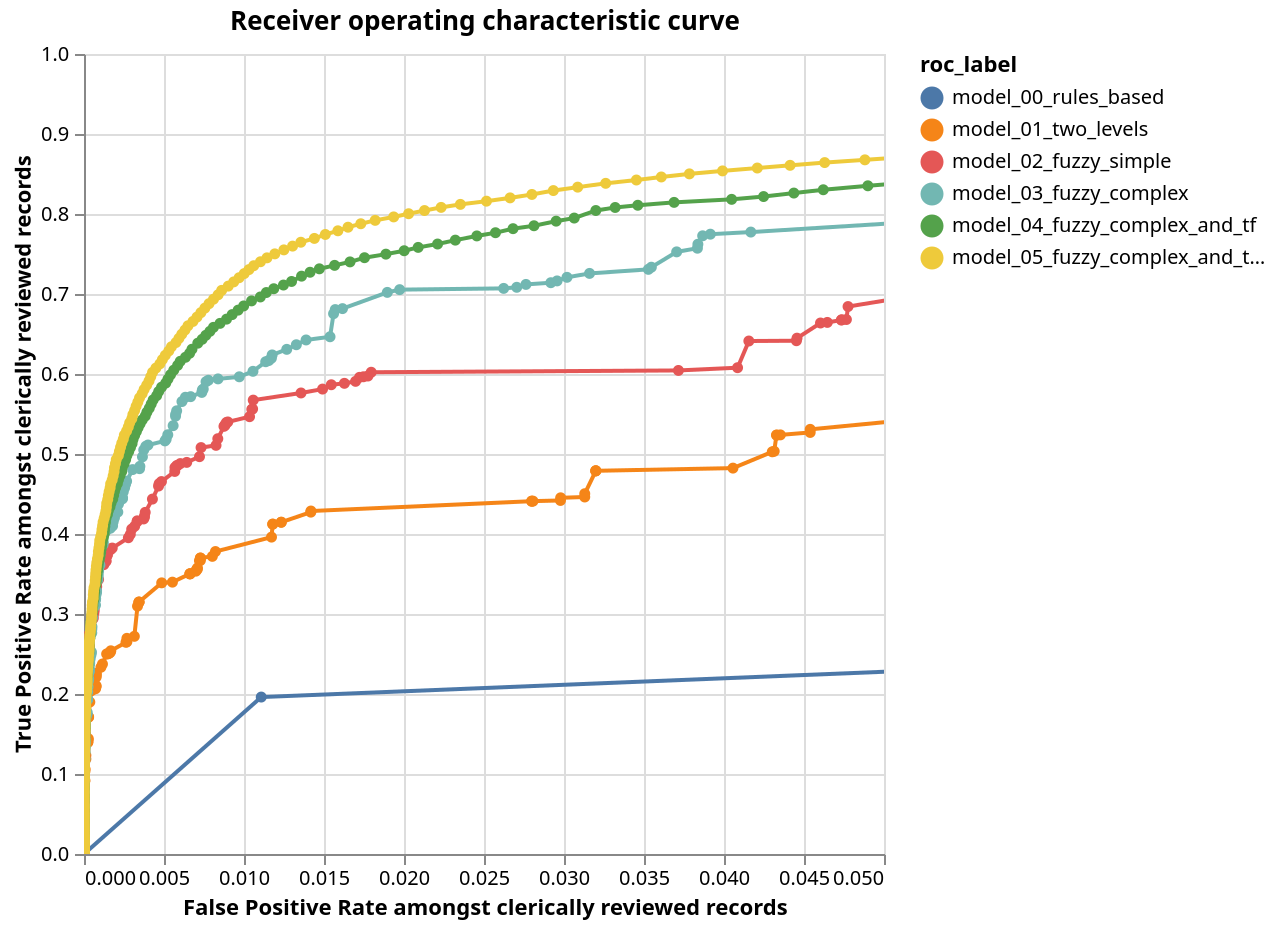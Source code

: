 {"config": {"view": {"continuousWidth": 400, "continuousHeight": 300}}, "data": {"values": [{"truth_threshold": 0.5, "row_count": 7581671.0, "P": 6601274.0, "N": 980397.0, "TP": 6601274.0, "TN": 0.0, "FP": 980397.0, "FN": 0.0, "P_rate": 0.870688532910489, "N_rate": 0.129311467089511, "TP_rate": 1.0, "TN_rate": 0.0, "FP_rate": 1.0, "FN_rate": 0.0, "precision": 0.870688532910489, "recall": 1.0, "roc_label": "model_00_rules_based"}, {"truth_threshold": 1.0, "row_count": 7581671.0, "P": 6601274.0, "N": 980397.0, "TP": 1295013.0, "TN": 969537.0, "FP": 10860.0, "FN": 5306261.0, "P_rate": 0.870688532910489, "N_rate": 0.129311467089511, "TP_rate": 0.1961762229533269, "TN_rate": 0.9889228547210976, "FP_rate": 0.011077145278902321, "FN_rate": 0.8038237770466731, "precision": 0.991683724221268, "recall": 0.1961762229533269, "roc_label": "model_00_rules_based"}, {"truth_threshold": 1.0, "row_count": 7581671.0, "P": "", "N": "", "TP": "", "TN": "", "FP": "", "FN": "", "P_rate": "", "N_rate": "", "TP_rate": 0.0, "TN_rate": "", "FP_rate": 0.0, "FN_rate": "", "precision": "", "recall": 0.0, "roc_label": "model_00_rules_based"}, {"truth_threshold": 2.5944427869027502e-08, "row_count": 7571304, "P": 6601274, "N": 970030, "TP": 6601274, "TN": 0, "FP": 970030, "FN": 0, "P_rate": 0.8718807222639587, "N_rate": 0.12811927773604123, "TP_rate": 1.0, "TN_rate": 0.0, "FP_rate": 1.0, "FN_rate": 0.0, "precision": 0.8718807222639587, "recall": 1.0, "roc_label": "model_01_two_levels"}, {"truth_threshold": 5.188885439182837e-08, "row_count": 7571304, "P": 6601274, "N": 970030, "TP": 6601113, "TN": 31, "FP": 969999, "FN": 161, "P_rate": 0.8718807222639587, "N_rate": 0.12811927773604123, "TP_rate": 0.9999756107684669, "TN_rate": 3.195777450181953e-05, "FP_rate": 0.9999680422254982, "FN_rate": 2.4389231533185866e-05, "precision": 0.8718815677274355, "recall": 0.9999756107684669, "roc_label": "model_01_two_levels"}, {"truth_threshold": 5.960464122267716e-08, "row_count": 7571304, "P": 6601274, "N": 970030, "TP": 6598672, "TN": 2132, "FP": 967898, "FN": 2602, "P_rate": 0.8718807222639587, "N_rate": 0.12811927773604123, "TP_rate": 0.9996058336618053, "TN_rate": 0.0021978701689638466, "FP_rate": 0.9978021298310361, "FN_rate": 0.00039416633819471815, "precision": 0.8720823305672187, "recall": 0.9996058336618053, "roc_label": "model_01_two_levels"}, {"truth_threshold": 9.034373936503512e-08, "row_count": 7571304, "P": 6601274, "N": 970030, "TP": 6598397, "TN": 2159, "FP": 967871, "FN": 2877, "P_rate": 0.8718807222639587, "N_rate": 0.12811927773604123, "TP_rate": 0.9995641750365157, "TN_rate": 0.0022257043596589795, "FP_rate": 0.997774295640341, "FN_rate": 0.00043582496348432137, "precision": 0.8720807933316663, "recall": 0.9995641750365157, "roc_label": "model_01_two_levels"}, {"truth_threshold": 1.0377770339875059e-07, "row_count": 7571304, "P": 6601274, "N": 970030, "TP": 6596617, "TN": 2159, "FP": 967871, "FN": 4657, "P_rate": 0.8718807222639587, "N_rate": 0.12811927773604123, "TP_rate": 0.9992945301164593, "TN_rate": 0.0022257043596589795, "FP_rate": 0.997774295640341, "FN_rate": 0.000705469883540662, "precision": 0.8720506926575864, "recall": 0.9992945301164593, "roc_label": "model_01_two_levels"}, {"truth_threshold": 1.1920927533992823e-07, "row_count": 7571304, "P": 6601274, "N": 970030, "TP": 6593236, "TN": 2159, "FP": 967871, "FN": 8038, "P_rate": 0.8718807222639587, "N_rate": 0.12811927773604123, "TP_rate": 0.9987823562542625, "TN_rate": 0.0022257043596589795, "FP_rate": 0.997774295640341, "FN_rate": 0.0012176437457375653, "precision": 0.8719934792617007, "recall": 0.9987823562542625, "roc_label": "model_01_two_levels"}, {"truth_threshold": 1.8068746240608926e-07, "row_count": 7571304, "P": 6601274, "N": 970030, "TP": 6588897, "TN": 2903, "FP": 967127, "FN": 12377, "P_rate": 0.8718807222639587, "N_rate": 0.12811927773604123, "TP_rate": 0.9981250588901476, "TN_rate": 0.0029926909477026482, "FP_rate": 0.9970073090522974, "FN_rate": 0.0018749411098524316, "precision": 0.8720058326971963, "recall": 0.9981250588901476, "roc_label": "model_01_two_levels"}, {"truth_threshold": 2.0755538525787998e-07, "row_count": 7571304, "P": 6601274, "N": 970030, "TP": 6585843, "TN": 2903, "FP": 967127, "FN": 15431, "P_rate": 0.8718807222639587, "N_rate": 0.12811927773604123, "TP_rate": 0.9976624209205678, "TN_rate": 0.0029926909477026482, "FP_rate": 0.9970073090522974, "FN_rate": 0.002337579079432243, "precision": 0.8719540789914431, "recall": 0.9976624209205678, "roc_label": "model_01_two_levels"}, {"truth_threshold": 2.384185222581572e-07, "row_count": 7571304, "P": 6601274, "N": 970030, "TP": 6582991, "TN": 3020, "FP": 967010, "FN": 18283, "P_rate": 0.8718807222639587, "N_rate": 0.12811927773604123, "TP_rate": 0.997230383104837, "TN_rate": 0.0031133057740482255, "FP_rate": 0.9968866942259518, "FN_rate": 0.002769616895162964, "precision": 0.8719192222623546, "recall": 0.997230383104837, "roc_label": "model_01_two_levels"}, {"truth_threshold": 2.7387095460937485e-07, "row_count": 7571304, "P": 6601274, "N": 970030, "TP": 6572768, "TN": 3020, "FP": 967010, "FN": 28506, "P_rate": 0.8718807222639587, "N_rate": 0.12811927773604123, "TP_rate": 0.9956817426454349, "TN_rate": 0.0031133057740482255, "FP_rate": 0.9968866942259518, "FN_rate": 0.004318257354565195, "precision": 0.8717455606783118, "recall": 0.9956817426454349, "roc_label": "model_01_two_levels"}, {"truth_threshold": 3.613748595162721e-07, "row_count": 7571304, "P": 6601274, "N": 970030, "TP": 6572753, "TN": 3020, "FP": 967010, "FN": 28521, "P_rate": 0.8718807222639587, "N_rate": 0.12811927773604123, "TP_rate": 0.9956794703567826, "TN_rate": 0.0031133057740482255, "FP_rate": 0.9968866942259518, "FN_rate": 0.004320529643217354, "precision": 0.8717453055222028, "recall": 0.9956794703567826, "roc_label": "model_01_two_levels"}, {"truth_threshold": 4.1511068435730196e-07, "row_count": 7571304, "P": 6601274, "N": 970030, "TP": 6534342, "TN": 8138, "FP": 961892, "FN": 66932, "P_rate": 0.8718807222639587, "N_rate": 0.12811927773604123, "TP_rate": 0.989860745062241, "TN_rate": 0.008389431254703462, "FP_rate": 0.9916105687452965, "FN_rate": 0.010139254937758984, "precision": 0.8716833012416635, "recall": 0.989860745062241, "roc_label": "model_01_two_levels"}, {"truth_threshold": 4.76836930829558e-07, "row_count": 7571304, "P": 6601274, "N": 970030, "TP": 6529637, "TN": 8138, "FP": 961892, "FN": 71637, "P_rate": 0.8718807222639587, "N_rate": 0.12811927773604123, "TP_rate": 0.9891480038550134, "TN_rate": 0.008389431254703462, "FP_rate": 0.9916105687452965, "FN_rate": 0.010851996144986558, "precision": 0.871602712877438, "recall": 0.9891480038550134, "roc_label": "model_01_two_levels"}, {"truth_threshold": 5.477417592081912e-07, "row_count": 7571304, "P": 6601274, "N": 970030, "TP": 6518206, "TN": 8249, "FP": 961781, "FN": 83068, "P_rate": 0.8718807222639587, "N_rate": 0.12811927773604123, "TP_rate": 0.9874163684161572, "TN_rate": 0.00850386070533901, "FP_rate": 0.991496139294661, "FN_rate": 0.012583631583842755, "precision": 0.8714194289375102, "recall": 0.9874163684161572, "roc_label": "model_01_two_levels"}, {"truth_threshold": 7.227494578490603e-07, "row_count": 7571304, "P": 6601274, "N": 970030, "TP": 6518188, "TN": 8249, "FP": 961781, "FN": 83086, "P_rate": 0.8718807222639587, "N_rate": 0.12811927773604123, "TP_rate": 0.9874136416697746, "TN_rate": 0.00850386070533901, "FP_rate": 0.991496139294661, "FN_rate": 0.012586358330225348, "precision": 0.8714191195177413, "recall": 0.9874136416697746, "roc_label": "model_01_two_levels"}, {"truth_threshold": 9.536734069124156e-07, "row_count": 7571304, "P": 6601274, "N": 970030, "TP": 6415054, "TN": 8249, "FP": 961781, "FN": 186220, "P_rate": 0.8718807222639587, "N_rate": 0.12811927773604123, "TP_rate": 0.9717902938129822, "TN_rate": 0.00850386070533901, "FP_rate": 0.991496139294661, "FN_rate": 0.02820970618701784, "precision": 0.8696214568985209, "recall": 0.9717902938129822, "roc_label": "model_01_two_levels"}, {"truth_threshold": 1.4454978709653184e-06, "row_count": 7571304, "P": 6601274, "N": 970030, "TP": 6327493, "TN": 11517, "FP": 958513, "FN": 273781, "P_rate": 0.8718807222639587, "N_rate": 0.12811927773604123, "TP_rate": 0.9585260360348624, "TN_rate": 0.011872828675401792, "FP_rate": 0.9881271713245983, "FN_rate": 0.04147396396513764, "precision": 0.8684446595295146, "recall": 0.9585260360348624, "roc_label": "model_01_two_levels"}, {"truth_threshold": 1.9073449948406318e-06, "row_count": 7571304, "P": 6601274, "N": 970030, "TP": 6259937, "TN": 11517, "FP": 958513, "FN": 341337, "P_rate": 0.8718807222639587, "N_rate": 0.12811927773604123, "TP_rate": 0.9482922538891735, "TN_rate": 0.011872828675401792, "FP_rate": 0.9881271713245983, "FN_rate": 0.051707746110826486, "precision": 0.8672134599533141, "recall": 0.9482922538891735, "roc_label": "model_01_two_levels"}, {"truth_threshold": 2.190963436586264e-06, "row_count": 7571304, "P": 6601274, "N": 970030, "TP": 6035831, "TN": 11517, "FP": 958513, "FN": 565443, "P_rate": 0.8718807222639587, "N_rate": 0.12811927773604123, "TP_rate": 0.9143433525104396, "TN_rate": 0.011872828675401792, "FP_rate": 0.9881271713245983, "FN_rate": 0.08565664748956035, "precision": 0.8629588421730473, "recall": 0.9143433525104396, "roc_label": "model_01_two_levels"}, {"truth_threshold": 3.8146827137652828e-06, "row_count": 7571304, "P": 6601274, "N": 970030, "TP": 6035625, "TN": 11517, "FP": 958513, "FN": 565649, "P_rate": 0.8718807222639587, "N_rate": 0.12811927773604123, "TP_rate": 0.91431214641295, "TN_rate": 0.011872828675401792, "FP_rate": 0.9881271713245983, "FN_rate": 0.08568785358705001, "precision": 0.8629548058674278, "recall": 0.91431214641295, "roc_label": "model_01_two_levels"}, {"truth_threshold": 4.381917272552001e-06, "row_count": 7571304, "P": 6601274, "N": 970030, "TP": 5880436, "TN": 11517, "FP": 958513, "FN": 720838, "P_rate": 0.8718807222639587, "N_rate": 0.12811927773604123, "TP_rate": 0.890803199503611, "TN_rate": 0.011872828675401792, "FP_rate": 0.9881271713245983, "FN_rate": 0.10919680049638902, "precision": 0.8598449849530974, "recall": 0.890803199503611, "roc_label": "model_01_two_levels"}, {"truth_threshold": 5.033497882967444e-06, "row_count": 7571304, "P": 6601274, "N": 970030, "TP": 5879053, "TN": 12743, "FP": 957287, "FN": 722221, "P_rate": 0.8718807222639587, "N_rate": 0.12811927773604123, "TP_rate": 0.8905936944898818, "TN_rate": 0.013136707112151171, "FP_rate": 0.9868632928878488, "FN_rate": 0.10940630551011819, "precision": 0.8599708323459629, "recall": 0.8905936944898818, "roc_label": "model_01_two_levels"}, {"truth_threshold": 5.781966410400864e-06, "row_count": 7571304, "P": 6601274, "N": 970030, "TP": 5878946, "TN": 12826, "FP": 957204, "FN": 722328, "P_rate": 0.8718807222639587, "N_rate": 0.12811927773604123, "TP_rate": 0.8905774854974964, "TN_rate": 0.013222271476139913, "FP_rate": 0.98677772852386, "FN_rate": 0.1094225145025036, "precision": 0.8599790817931146, "recall": 0.8905774854974964, "roc_label": "model_01_two_levels"}, {"truth_threshold": 8.76379614287431e-06, "row_count": 7571304, "P": 6601274, "N": 970030, "TP": 5878498, "TN": 12826, "FP": 957204, "FN": 722776, "P_rate": 0.8718807222639587, "N_rate": 0.12811927773604123, "TP_rate": 0.8905096198097519, "TN_rate": 0.013222271476139913, "FP_rate": 0.98677772852386, "FN_rate": 0.10949038019024812, "precision": 0.8599699050660781, "recall": 0.8905096198097519, "roc_label": "model_01_two_levels"}, {"truth_threshold": 1.0066945093988067e-05, "row_count": 7571304, "P": 6601274, "N": 970030, "TP": 5865404, "TN": 123802, "FP": 846228, "FN": 735870, "P_rate": 0.8718807222639587, "N_rate": 0.12811927773604123, "TP_rate": 0.8885260633023262, "TN_rate": 0.12762698060884714, "FP_rate": 0.8723730193911529, "FN_rate": 0.11147393669767382, "precision": 0.8739162099471485, "recall": 0.8885260633023262, "roc_label": "model_01_two_levels"}, {"truth_threshold": 1.156386595891718e-05, "row_count": 7571304, "P": 6601274, "N": 970030, "TP": 5863155, "TN": 126758, "FP": 843272, "FN": 738119, "P_rate": 0.8718807222639587, "N_rate": 0.12811927773604123, "TP_rate": 0.8881853714904123, "TN_rate": 0.1306743090419884, "FP_rate": 0.8693256909580116, "FN_rate": 0.11181462850958769, "precision": 0.8742591248663409, "recall": 0.8881853714904123, "roc_label": "model_01_two_levels"}, {"truth_threshold": 1.3283370963288116e-05, "row_count": 7571304, "P": 6601274, "N": 970030, "TP": 5860138, "TN": 127194, "FP": 842836, "FN": 741136, "P_rate": 0.8718807222639587, "N_rate": 0.12811927773604123, "TP_rate": 0.8877283384995078, "TN_rate": 0.1311237796769172, "FP_rate": 0.8688762203230828, "FN_rate": 0.11227166150049218, "precision": 0.8742593959039674, "recall": 0.8877283384995078, "roc_label": "model_01_two_levels"}, {"truth_threshold": 1.7527438678849133e-05, "row_count": 7571304, "P": 6601274, "N": 970030, "TP": 5860041, "TN": 127194, "FP": 842836, "FN": 741233, "P_rate": 0.8718807222639587, "N_rate": 0.12811927773604123, "TP_rate": 0.8877136443662239, "TN_rate": 0.1311237796769172, "FP_rate": 0.8688762203230828, "FN_rate": 0.11228635563377615, "precision": 0.874257576261656, "recall": 0.8877136443662239, "roc_label": "model_01_two_levels"}, {"truth_threshold": 2.013368750324953e-05, "row_count": 7571304, "P": 6601274, "N": 970030, "TP": 5831107, "TN": 127194, "FP": 842836, "FN": 770167, "P_rate": 0.8718807222639587, "N_rate": 0.12811927773604123, "TP_rate": 0.883330551042117, "TN_rate": 0.1311237796769172, "FP_rate": 0.8688762203230828, "FN_rate": 0.11666944895788298, "precision": 0.8737124365611154, "recall": 0.883330551042117, "roc_label": "model_01_two_levels"}, {"truth_threshold": 2.3127464474935175e-05, "row_count": 7571304, "P": 6601274, "N": 970030, "TP": 5827866, "TN": 127194, "FP": 842836, "FN": 773408, "P_rate": 0.8718807222639587, "N_rate": 0.12811927773604123, "TP_rate": 0.8828395852073403, "TN_rate": 0.1311237796769172, "FP_rate": 0.8688762203230828, "FN_rate": 0.11716041479265972, "precision": 0.8736510790018802, "recall": 0.8828395852073403, "roc_label": "model_01_two_levels"}, {"truth_threshold": 2.656638903537552e-05, "row_count": 7571304, "P": 6601274, "N": 970030, "TP": 5802636, "TN": 165939, "FP": 804091, "FN": 798638, "P_rate": 0.8718807222639587, "N_rate": 0.12811927773604123, "TP_rate": 0.8790175956944069, "TN_rate": 0.17106584332443325, "FP_rate": 0.8289341566755667, "FN_rate": 0.12098240430559314, "precision": 0.8782920801782789, "recall": 0.8790175956944069, "roc_label": "model_01_two_levels"}, {"truth_threshold": 3.505426294625404e-05, "row_count": 7571304, "P": 6601274, "N": 970030, "TP": 5802469, "TN": 165939, "FP": 804091, "FN": 798805, "P_rate": 0.8718807222639587, "N_rate": 0.12811927773604123, "TP_rate": 0.8789922975474128, "TN_rate": 0.17106584332443325, "FP_rate": 0.8289341566755667, "FN_rate": 0.12100770245258718, "precision": 0.8782890036569713, "recall": 0.8789922975474128, "roc_label": "model_01_two_levels"}, {"truth_threshold": 4.026656429207677e-05, "row_count": 7571304, "P": 6601274, "N": 970030, "TP": 5784430, "TN": 165939, "FP": 804091, "FN": 816844, "P_rate": 0.8718807222639587, "N_rate": 0.12811927773604123, "TP_rate": 0.876259643214325, "TN_rate": 0.17106584332443325, "FP_rate": 0.8289341566755667, "FN_rate": 0.12374035678567501, "precision": 0.8779557657932637, "recall": 0.876259643214325, "roc_label": "model_01_two_levels"}, {"truth_threshold": 4.625385921538452e-05, "row_count": 7571304, "P": 6601274, "N": 970030, "TP": 5763699, "TN": 166478, "FP": 803552, "FN": 837575, "P_rate": 0.8718807222639587, "N_rate": 0.12811927773604123, "TP_rate": 0.8731191888111295, "TN_rate": 0.17162149624238426, "FP_rate": 0.8283785037576158, "FN_rate": 0.1268808111888705, "precision": 0.8776425630754786, "recall": 0.8731191888111295, "roc_label": "model_01_two_levels"}, {"truth_threshold": 7.01060683759531e-05, "row_count": 7571304, "P": 6601274, "N": 970030, "TP": 5723938, "TN": 166478, "FP": 803552, "FN": 877336, "P_rate": 0.8718807222639587, "N_rate": 0.12811927773604123, "TP_rate": 0.8670959575378935, "TN_rate": 0.17162149624238426, "FP_rate": 0.8283785037576158, "FN_rate": 0.13290404246210655, "precision": 0.8768972453423904, "recall": 0.8670959575378935, "roc_label": "model_01_two_levels"}, {"truth_threshold": 8.052988592232462e-05, "row_count": 7571304, "P": 6601274, "N": 970030, "TP": 5689494, "TN": 173874, "FP": 796156, "FN": 911780, "P_rate": 0.8718807222639587, "N_rate": 0.12811927773604123, "TP_rate": 0.8618781768488931, "TN_rate": 0.1792460027009474, "FP_rate": 0.8207539972990526, "FN_rate": 0.13812182315110688, "precision": 0.8772434528536076, "recall": 0.8618781768488931, "roc_label": "model_01_two_levels"}, {"truth_threshold": 9.250343978968807e-05, "row_count": 7571304, "P": 6601274, "N": 970030, "TP": 5651562, "TN": 174194, "FP": 795836, "FN": 949712, "P_rate": 0.8718807222639587, "N_rate": 0.12811927773604123, "TP_rate": 0.8561320133053104, "TN_rate": 0.1795758894054823, "FP_rate": 0.8204241105945177, "FN_rate": 0.14386798669468953, "precision": 0.876564778535465, "recall": 0.8561320133053104, "roc_label": "model_01_two_levels"}, {"truth_threshold": 0.00010625708754012601, "row_count": 7571304, "P": 6601274, "N": 970030, "TP": 5646367, "TN": 174375, "FP": 795655, "FN": 954907, "P_rate": 0.8718807222639587, "N_rate": 0.12811927773604123, "TP_rate": 0.8553450440021123, "TN_rate": 0.17976248157273486, "FP_rate": 0.8202375184272651, "FN_rate": 0.1446549559978877, "precision": 0.876489866070001, "recall": 0.8553450440021123, "roc_label": "model_01_two_levels"}, {"truth_threshold": 0.00012205541315757354, "row_count": 7571304, "P": 6601274, "N": 970030, "TP": 5646061, "TN": 174398, "FP": 795632, "FN": 955213, "P_rate": 0.8718807222639587, "N_rate": 0.12811927773604123, "TP_rate": 0.8552986893136083, "TN_rate": 0.1797861921796233, "FP_rate": 0.8202138078203767, "FN_rate": 0.14470131068639175, "precision": 0.8764871284614153, "recall": 0.8552986893136083, "roc_label": "model_01_two_levels"}, {"truth_threshold": 0.00014020230771933477, "row_count": 7571304, "P": 6601274, "N": 970030, "TP": 5645908, "TN": 174398, "FP": 795632, "FN": 955366, "P_rate": 0.8718807222639587, "N_rate": 0.12811927773604123, "TP_rate": 0.8552755119693563, "TN_rate": 0.1797861921796233, "FP_rate": 0.8202138078203767, "FN_rate": 0.14472448803064378, "precision": 0.8764841947732995, "recall": 0.8552755119693563, "roc_label": "model_01_two_levels"}, {"truth_threshold": 0.00016104680276399447, "row_count": 7571304, "P": 6601274, "N": 970030, "TP": 5587015, "TN": 174398, "FP": 795632, "FN": 1014259, "P_rate": 0.8718807222639587, "N_rate": 0.12811927773604123, "TP_rate": 0.8463540522632449, "TN_rate": 0.1797861921796233, "FP_rate": 0.8202138078203767, "FN_rate": 0.15364594773675505, "precision": 0.875344508320764, "recall": 0.8463540522632449, "roc_label": "model_01_two_levels"}, {"truth_threshold": 0.00018498976738956673, "row_count": 7571304, "P": 6601274, "N": 970030, "TP": 5585293, "TN": 197090, "FP": 772940, "FN": 1015981, "P_rate": 0.8718807222639587, "N_rate": 0.12811927773604123, "TP_rate": 0.846093193525977, "TN_rate": 0.2031792831149552, "FP_rate": 0.7968207168850447, "FN_rate": 0.15390680647402305, "precision": 0.8784347789708241, "recall": 0.846093193525977, "roc_label": "model_01_two_levels"}, {"truth_threshold": 0.00021249159634209797, "row_count": 7571304, "P": 6601274, "N": 970030, "TP": 5511620, "TN": 200626, "FP": 769404, "FN": 1089654, "P_rate": 0.8718807222639587, "N_rate": 0.12811927773604123, "TP_rate": 0.8349327720679371, "TN_rate": 0.20682453120006597, "FP_rate": 0.7931754687999341, "FN_rate": 0.1650672279320628, "precision": 0.8775034134561498, "recall": 0.8349327720679371, "roc_label": "model_01_two_levels"}, {"truth_threshold": 0.000244081034903588, "row_count": 7571304, "P": 6601274, "N": 970030, "TP": 5505917, "TN": 201899, "FP": 768131, "FN": 1095357, "P_rate": 0.8718807222639587, "N_rate": 0.12811927773604123, "TP_rate": 0.8340688479223859, "TN_rate": 0.20813686174654392, "FP_rate": 0.7918631382534561, "FN_rate": 0.1659311520776141, "precision": 0.8775701110351722, "recall": 0.8340688479223859, "roc_label": "model_01_two_levels"}, {"truth_threshold": 0.000322041741735126, "row_count": 7571304, "P": 6601274, "N": 970030, "TP": 5505023, "TN": 201910, "FP": 768120, "FN": 1096251, "P_rate": 0.8718807222639587, "N_rate": 0.12811927773604123, "TP_rate": 0.8339334195187171, "TN_rate": 0.2081482016020123, "FP_rate": 0.7918517983979877, "FN_rate": 0.16606658048128287, "precision": 0.8775542020961422, "recall": 0.8339334195187171, "roc_label": "model_01_two_levels"}, {"truth_threshold": 0.00036991110500986284, "row_count": 7571304, "P": 6601274, "N": 970030, "TP": 5503707, "TN": 204252, "FP": 765778, "FN": 1097567, "P_rate": 0.8718807222639587, "N_rate": 0.12811927773604123, "TP_rate": 0.8337340640609676, "TN_rate": 0.2105625599208272, "FP_rate": 0.7894374400791728, "FN_rate": 0.16626593593903238, "precision": 0.8778563151518824, "recall": 0.8337340640609676, "roc_label": "model_01_two_levels"}, {"truth_threshold": 0.0004248929065122167, "row_count": 7571304, "P": 6601274, "N": 970030, "TP": 5381421, "TN": 204285, "FP": 765745, "FN": 1219853, "P_rate": 0.8718807222639587, "N_rate": 0.12811927773604123, "TP_rate": 0.815209458053097, "TN_rate": 0.21059657948723234, "FP_rate": 0.7894034205127677, "FN_rate": 0.18479054194690298, "precision": 0.87543121496963, "recall": 0.815209458053097, "roc_label": "model_01_two_levels"}, {"truth_threshold": 0.0004880429477794046, "row_count": 7571304, "P": 6601274, "N": 970030, "TP": 5373374, "TN": 204285, "FP": 765745, "FN": 1227900, "P_rate": 0.8718807222639587, "N_rate": 0.12811927773604123, "TP_rate": 0.8139904509341681, "TN_rate": 0.21059657948723234, "FP_rate": 0.7894034205127677, "FN_rate": 0.18600954906583184, "precision": 0.875267933395655, "recall": 0.8139904509341681, "roc_label": "model_01_two_levels"}, {"truth_threshold": 0.0006438761284803746, "row_count": 7571304, "P": 6601274, "N": 970030, "TP": 5363758, "TN": 204644, "FP": 765386, "FN": 1237516, "P_rate": 0.8718807222639587, "N_rate": 0.12811927773604123, "TP_rate": 0.8125337624222233, "TN_rate": 0.21096667113388246, "FP_rate": 0.7890333288661175, "FN_rate": 0.18746623757777664, "precision": 0.875123508274565, "recall": 0.8125337624222233, "roc_label": "model_01_two_levels"}, {"truth_threshold": 0.0007395486427640722, "row_count": 7571304, "P": 6601274, "N": 970030, "TP": 5361698, "TN": 205306, "FP": 764724, "FN": 1239576, "P_rate": 0.8718807222639587, "N_rate": 0.12811927773604123, "TP_rate": 0.8122217014473266, "TN_rate": 0.21164912425388904, "FP_rate": 0.788350875746111, "FN_rate": 0.1877782985526733, "precision": 0.8751760815693075, "recall": 0.8122217014473266, "roc_label": "model_01_two_levels"}, {"truth_threshold": 0.000849424898410484, "row_count": 7571304, "P": 6601274, "N": 970030, "TP": 5358121, "TN": 205306, "FP": 764724, "FN": 1243153, "P_rate": 0.8718807222639587, "N_rate": 0.12811927773604123, "TP_rate": 0.8116798363467416, "TN_rate": 0.21164912425388904, "FP_rate": 0.788350875746111, "FN_rate": 0.18832016365325846, "precision": 0.8751031587440152, "recall": 0.8116798363467416, "roc_label": "model_01_two_levels"}, {"truth_threshold": 0.000975609756097561, "row_count": 7571304, "P": 6601274, "N": 970030, "TP": 5349402, "TN": 211573, "FP": 758457, "FN": 1251872, "P_rate": 0.8718807222639587, "N_rate": 0.12811927773604123, "TP_rate": 0.810359030696196, "TN_rate": 0.21810974918301496, "FP_rate": 0.781890250816985, "FN_rate": 0.18964096930380409, "precision": 0.8758227719402167, "recall": 0.810359030696196, "roc_label": "model_01_two_levels"}, {"truth_threshold": 0.0012869236375513526, "row_count": 7571304, "P": 6601274, "N": 970030, "TP": 5333262, "TN": 211586, "FP": 758444, "FN": 1268012, "P_rate": 0.8718807222639587, "N_rate": 0.12811927773604123, "TP_rate": 0.8079140481064716, "TN_rate": 0.2181231508303867, "FP_rate": 0.7818768491696133, "FN_rate": 0.19208595189352842, "precision": 0.8754956329146548, "recall": 0.8079140481064716, "roc_label": "model_01_two_levels"}, {"truth_threshold": 0.0014780042295062135, "row_count": 7571304, "P": 6601274, "N": 970030, "TP": 5307693, "TN": 246057, "FP": 723973, "FN": 1293581, "P_rate": 0.8718807222639587, "N_rate": 0.12811927773604123, "TP_rate": 0.8040407048699993, "TN_rate": 0.25365916518045833, "FP_rate": 0.7463408348195416, "FN_rate": 0.19595929513000065, "precision": 0.8799713047771545, "recall": 0.8040407048699993, "roc_label": "model_01_two_levels"}, {"truth_threshold": 0.0016974079762232036, "row_count": 7571304, "P": 6601274, "N": 970030, "TP": 5212298, "TN": 248257, "FP": 721773, "FN": 1388976, "P_rate": 0.8718807222639587, "N_rate": 0.12811927773604123, "TP_rate": 0.7895897064718114, "TN_rate": 0.2559271362741358, "FP_rate": 0.7440728637258641, "FN_rate": 0.21041029352818866, "precision": 0.8783679871710331, "recall": 0.7895897064718114, "roc_label": "model_01_two_levels"}, {"truth_threshold": 0.001949317738791423, "row_count": 7571304, "P": 6601274, "N": 970030, "TP": 5185106, "TN": 463322, "FP": 506708, "FN": 1416168, "P_rate": 0.8718807222639587, "N_rate": 0.12811927773604123, "TP_rate": 0.7854705016031754, "TN_rate": 0.477636774120388, "FP_rate": 0.5223632258796119, "FN_rate": 0.2145294983968246, "precision": 0.9109760087030251, "recall": 0.7854705016031754, "roc_label": "model_01_two_levels"}, {"truth_threshold": 0.002238529219073188, "row_count": 7571304, "P": 6601274, "N": 970030, "TP": 5167148, "TN": 463426, "FP": 506604, "FN": 1434126, "P_rate": 0.8718807222639587, "N_rate": 0.12811927773604123, "TP_rate": 0.7827501176288092, "TN_rate": 0.47774398729936185, "FP_rate": 0.5222560127006382, "FN_rate": 0.21724988237119078, "precision": 0.9107109369602338, "recall": 0.7827501176288092, "roc_label": "model_01_two_levels"}, {"truth_threshold": 0.0025705391874611093, "row_count": 7571304, "P": 6601274, "N": 970030, "TP": 5144237, "TN": 472868, "FP": 497162, "FN": 1457037, "P_rate": 0.8718807222639587, "N_rate": 0.12811927773604123, "TP_rate": 0.7792794239414997, "TN_rate": 0.4874777068750451, "FP_rate": 0.5125222931249549, "FN_rate": 0.22072057605850023, "precision": 0.9118725691978178, "recall": 0.7792794239414997, "roc_label": "model_01_two_levels"}, {"truth_threshold": 0.002951645913867726, "row_count": 7571304, "P": 6601274, "N": 970030, "TP": 5144062, "TN": 472871, "FP": 497159, "FN": 1457212, "P_rate": 0.8718807222639587, "N_rate": 0.12811927773604123, "TP_rate": 0.7792529139072246, "TN_rate": 0.48748079956290014, "FP_rate": 0.5125192004370999, "FN_rate": 0.22074708609277544, "precision": 0.911870320272863, "recall": 0.7792529139072246, "roc_label": "model_01_two_levels"}, {"truth_threshold": 0.0033890633293192944, "row_count": 7571304, "P": 6601274, "N": 970030, "TP": 4929184, "TN": 472960, "FP": 497070, "FN": 1672090, "P_rate": 0.8718807222639587, "N_rate": 0.12811927773604123, "TP_rate": 0.7467019245072997, "TN_rate": 0.4875725493025989, "FP_rate": 0.5124274506974011, "FN_rate": 0.25329807549270034, "precision": 0.908395368149003, "recall": 0.7467019245072997, "roc_label": "model_01_two_levels"}, {"truth_threshold": 0.0038910505836575876, "row_count": 7571304, "P": 6601274, "N": 970030, "TP": 4910792, "TN": 472960, "FP": 497070, "FN": 1690482, "P_rate": 0.8718807222639587, "N_rate": 0.12811927773604123, "TP_rate": 0.743915795647931, "TN_rate": 0.4875725493025989, "FP_rate": 0.5124274506974011, "FN_rate": 0.256084204352069, "precision": 0.9080838231448953, "recall": 0.743915795647931, "roc_label": "model_01_two_levels"}, {"truth_threshold": 0.00446705879650708, "row_count": 7571304, "P": 6601274, "N": 970030, "TP": 4711683, "TN": 474161, "FP": 495869, "FN": 1889591, "P_rate": 0.8718807222639587, "N_rate": 0.12811927773604123, "TP_rate": 0.713753587565067, "TN_rate": 0.48881065534055645, "FP_rate": 0.5111893446594435, "FN_rate": 0.28624641243493304, "precision": 0.9047788673065579, "recall": 0.713753587565067, "roc_label": "model_01_two_levels"}, {"truth_threshold": 0.0051278969149530715, "row_count": 7571304, "P": 6601274, "N": 970030, "TP": 4687000, "TN": 655053, "FP": 314977, "FN": 1914274, "P_rate": 0.8718807222639587, "N_rate": 0.12811927773604123, "TP_rate": 0.7100144608449823, "TN_rate": 0.6752914858303352, "FP_rate": 0.32470851416966484, "FN_rate": 0.2899855391550177, "precision": 0.9370294985362787, "recall": 0.7100144608449823, "roc_label": "model_01_two_levels"}, {"truth_threshold": 0.005885918679914525, "row_count": 7571304, "P": 6601274, "N": 970030, "TP": 4686782, "TN": 655053, "FP": 314977, "FN": 1914492, "P_rate": 0.8718807222639587, "N_rate": 0.12811927773604123, "TP_rate": 0.709981436916571, "TN_rate": 0.6752914858303352, "FP_rate": 0.32470851416966484, "FN_rate": 0.29001856308342905, "precision": 0.937026753987947, "recall": 0.709981436916571, "roc_label": "model_01_two_levels"}, {"truth_threshold": 0.006755232747054526, "row_count": 7571304, "P": 6601274, "N": 970030, "TP": 4618545, "TN": 655053, "FP": 314977, "FN": 1982729, "P_rate": 0.8718807222639587, "N_rate": 0.12811927773604123, "TP_rate": 0.699644492866074, "TN_rate": 0.6752914858303352, "FP_rate": 0.32470851416966484, "FN_rate": 0.30035550713392595, "precision": 0.9361557524219006, "recall": 0.699644492866074, "roc_label": "model_01_two_levels"}, {"truth_threshold": 0.007751937984496124, "row_count": 7571304, "P": 6601274, "N": 970030, "TP": 4618418, "TN": 655060, "FP": 314970, "FN": 1982856, "P_rate": 0.8718807222639587, "N_rate": 0.12811927773604123, "TP_rate": 0.6996252541554857, "TN_rate": 0.6752987021019968, "FP_rate": 0.32470129789800317, "FN_rate": 0.30037474584451423, "precision": 0.9361554371965067, "recall": 0.6996252541554857, "roc_label": "model_01_two_levels"}, {"truth_threshold": 0.008894385848470222, "row_count": 7571304, "P": 6601274, "N": 970030, "TP": 4270420, "TN": 655066, "FP": 314964, "FN": 2330854, "P_rate": 0.8718807222639587, "N_rate": 0.12811927773604123, "TP_rate": 0.64690846039719, "TN_rate": 0.6753048874777069, "FP_rate": 0.3246951125222931, "FN_rate": 0.35309153960281, "precision": 0.9313113143850111, "recall": 0.64690846039719, "roc_label": "model_01_two_levels"}, {"truth_threshold": 0.013419811543709683, "row_count": 7571304, "P": 6601274, "N": 970030, "TP": 4232792, "TN": 667239, "FP": 302791, "FN": 2368482, "P_rate": 0.8718807222639587, "N_rate": 0.12811927773604123, "TP_rate": 0.6412083485702911, "TN_rate": 0.6878539838974053, "FP_rate": 0.3121460161025948, "FN_rate": 0.35879165142970887, "precision": 0.9332409968023956, "recall": 0.6412083485702911, "roc_label": "model_01_two_levels"}, {"truth_threshold": 0.015384615384615385, "row_count": 7571304, "P": 6601274, "N": 970030, "TP": 4232204, "TN": 667560, "FP": 302470, "FN": 2369070, "P_rate": 0.8718807222639587, "N_rate": 0.12811927773604123, "TP_rate": 0.6411192748551264, "TN_rate": 0.6881849014978918, "FP_rate": 0.3118150985021082, "FN_rate": 0.35888072514487357, "precision": 0.9332984024871468, "recall": 0.6411192748551264, "roc_label": "model_01_two_levels"}, {"truth_threshold": 0.017631946362730785, "row_count": 7571304, "P": 6601274, "N": 970030, "TP": 4163572, "TN": 667584, "FP": 302446, "FN": 2437702, "P_rate": 0.8718807222639587, "N_rate": 0.12811927773604123, "TP_rate": 0.6307224938701227, "TN_rate": 0.688209643000732, "FP_rate": 0.31179035699926805, "FN_rate": 0.36927750612987736, "precision": 0.9322783741579188, "recall": 0.6307224938701227, "roc_label": "model_01_two_levels"}, {"truth_threshold": 0.02020082442408102, "row_count": 7571304, "P": 6601274, "N": 970030, "TP": 4152579, "TN": 672922, "FP": 297108, "FN": 2448695, "P_rate": 0.8718807222639587, "N_rate": 0.12811927773604123, "TP_rate": 0.6290572092599095, "TN_rate": 0.6937125655907549, "FP_rate": 0.30628743440924505, "FN_rate": 0.37094279074009046, "precision": 0.9332294608587076, "recall": 0.6290572092599095, "roc_label": "model_01_two_levels"}, {"truth_threshold": 0.026484209980595738, "row_count": 7571304, "P": 6601274, "N": 970030, "TP": 4152155, "TN": 676235, "FP": 293795, "FN": 2449119, "P_rate": 0.8718807222639587, "N_rate": 0.12811927773604123, "TP_rate": 0.6289929792340084, "TN_rate": 0.697127923878643, "FP_rate": 0.3028720761213571, "FN_rate": 0.3710070207659915, "precision": 0.9339185101047021, "recall": 0.6289929792340084, "roc_label": "model_01_two_levels"}, {"truth_threshold": 0.030303030303030304, "row_count": 7571304, "P": 6601274, "N": 970030, "TP": 4140688, "TN": 686820, "FP": 283210, "FN": 2460586, "P_rate": 0.8718807222639587, "N_rate": 0.12811927773604123, "TP_rate": 0.627255890302387, "TN_rate": 0.7080399575270868, "FP_rate": 0.2919600424729132, "FN_rate": 0.3727441096976129, "precision": 0.9359817970486661, "recall": 0.627255890302387, "roc_label": "model_01_two_levels"}, {"truth_threshold": 0.034652894744021626, "row_count": 7571304, "P": 6601274, "N": 970030, "TP": 4138823, "TN": 687200, "FP": 282830, "FN": 2462451, "P_rate": 0.8718807222639587, "N_rate": 0.12811927773604123, "TP_rate": 0.6269733690799685, "TN_rate": 0.708431697988722, "FP_rate": 0.291568302011278, "FN_rate": 0.3730266309200315, "precision": 0.9360352338819894, "recall": 0.6269733690799685, "roc_label": "model_01_two_levels"}, {"truth_threshold": 0.0396016626147792, "row_count": 7571304, "P": 6601274, "N": 970030, "TP": 4053442, "TN": 882662, "FP": 87368, "FN": 2547832, "P_rate": 0.8718807222639587, "N_rate": 0.12811927773604123, "TP_rate": 0.6140393505859626, "TN_rate": 0.9099326824943559, "FP_rate": 0.09006731750564416, "FN_rate": 0.38596064941403735, "precision": 0.9789007464723085, "recall": 0.6140393505859626, "roc_label": "model_01_two_levels"}, {"truth_threshold": 0.04522405372126023, "row_count": 7571304, "P": 6601274, "N": 970030, "TP": 4048049, "TN": 885624, "FP": 84406, "FN": 2553225, "P_rate": 0.8718807222639587, "N_rate": 0.12811927773604123, "TP_rate": 0.6132223870725559, "TN_rate": 0.9129861963032071, "FP_rate": 0.08701380369679289, "FN_rate": 0.386777612927444, "precision": 0.9795748532046931, "recall": 0.6132223870725559, "roc_label": "model_01_two_levels"}, {"truth_threshold": 0.05160178738861727, "row_count": 7571304, "P": 6601274, "N": 970030, "TP": 4045327, "TN": 886158, "FP": 83872, "FN": 2555947, "P_rate": 0.8718807222639587, "N_rate": 0.12811927773604123, "TP_rate": 0.612810042425144, "TN_rate": 0.9135366947413998, "FP_rate": 0.08646330525860024, "FN_rate": 0.387189957574856, "precision": 0.9796880702528505, "recall": 0.612810042425144, "roc_label": "model_01_two_levels"}, {"truth_threshold": 0.06698457989158757, "row_count": 7571304, "P": 6601274, "N": 970030, "TP": 4035840, "TN": 886400, "FP": 83630, "FN": 2565434, "P_rate": 0.8718807222639587, "N_rate": 0.12811927773604123, "TP_rate": 0.6113728955956077, "TN_rate": 0.9137861715617043, "FP_rate": 0.08621382843829573, "FN_rate": 0.38862710440439224, "precision": 0.9796988447543009, "recall": 0.6113728955956077, "roc_label": "model_01_two_levels"}, {"truth_threshold": 0.0761862240873569, "row_count": 7571304, "P": 6601274, "N": 970030, "TP": 3866536, "TN": 913959, "FP": 56071, "FN": 2734738, "P_rate": 0.8718807222639587, "N_rate": 0.12811927773604123, "TP_rate": 0.585725725064586, "TN_rate": 0.9421966330938218, "FP_rate": 0.05780336690617816, "FN_rate": 0.41427427493541397, "precision": 0.985705679921542, "recall": 0.585725725064586, "roc_label": "model_01_two_levels"}, {"truth_threshold": 0.08653465935892166, "row_count": 7571304, "P": 6601274, "N": 970030, "TP": 3860724, "TN": 913959, "FP": 56071, "FN": 2740550, "P_rate": 0.8718807222639587, "N_rate": 0.12811927773604123, "TP_rate": 0.584845288954829, "TN_rate": 0.9421966330938218, "FP_rate": 0.05780336690617816, "FN_rate": 0.415154711045171, "precision": 0.9856844690620775, "recall": 0.584845288954829, "roc_label": "model_01_two_levels"}, {"truth_threshold": 0.09813940601367187, "row_count": 7571304, "P": 6601274, "N": 970030, "TP": 3799727, "TN": 914795, "FP": 55235, "FN": 2801547, "P_rate": 0.8718807222639587, "N_rate": 0.12811927773604123, "TP_rate": 0.5756051028937748, "TN_rate": 0.9430584621094193, "FP_rate": 0.05694153789058071, "FN_rate": 0.42439489710622524, "precision": 0.9856717134954897, "recall": 0.5756051028937748, "roc_label": "model_01_two_levels"}, {"truth_threshold": 0.1111111111111111, "row_count": 7571304, "P": 6601274, "N": 970030, "TP": 3799178, "TN": 914795, "FP": 55235, "FN": 2802096, "P_rate": 0.8718807222639587, "N_rate": 0.12811927773604123, "TP_rate": 0.5755219371291057, "TN_rate": 0.9430584621094193, "FP_rate": 0.05694153789058071, "FN_rate": 0.4244780628708943, "precision": 0.985669672658327, "recall": 0.5755219371291057, "roc_label": "model_01_two_levels"}, {"truth_threshold": 0.12555866533402688, "row_count": 7571304, "P": 6601274, "N": 970030, "TP": 3784243, "TN": 914842, "FP": 55188, "FN": 2817031, "P_rate": 0.8718807222639587, "N_rate": 0.12811927773604123, "TP_rate": 0.5732594950611049, "TN_rate": 0.9431069142191478, "FP_rate": 0.056893085780852136, "FN_rate": 0.42674050493889515, "precision": 0.9856259951018784, "recall": 0.5732594950611049, "roc_label": "model_01_two_levels"}, {"truth_threshold": 0.14158557762986687, "row_count": 7571304, "P": 6601274, "N": 970030, "TP": 3713494, "TN": 914842, "FP": 55188, "FN": 2887780, "P_rate": 0.8718807222639587, "N_rate": 0.12811927773604123, "TP_rate": 0.5625420184043262, "TN_rate": 0.9431069142191478, "FP_rate": 0.056893085780852136, "FN_rate": 0.4374579815956738, "precision": 0.9853561536898046, "recall": 0.5625420184043262, "roc_label": "model_01_two_levels"}, {"truth_threshold": 0.15928559409228404, "row_count": 7571304, "P": 6601274, "N": 970030, "TP": 3692894, "TN": 919708, "FP": 50322, "FN": 2908380, "P_rate": 0.8718807222639587, "N_rate": 0.12811927773604123, "TP_rate": 0.5594214086553596, "TN_rate": 0.9481232539199819, "FP_rate": 0.051876746080018146, "FN_rate": 0.44057859134464045, "precision": 0.9865564797756795, "recall": 0.5594214086553596, "roc_label": "model_01_two_levels"}, {"truth_threshold": 0.2, "row_count": 7571304, "P": 6601274, "N": 970030, "TP": 3604532, "TN": 919784, "FP": 50246, "FN": 2996742, "P_rate": 0.8718807222639587, "N_rate": 0.12811927773604123, "TP_rate": 0.5460358106632144, "TN_rate": 0.9482016020123089, "FP_rate": 0.051798397987691105, "FN_rate": 0.4539641893367856, "precision": 0.9862519693398614, "recall": 0.5460358106632144, "roc_label": "model_01_two_levels"}, {"truth_threshold": 0.22310461320426225, "row_count": 7571304, "P": 6601274, "N": 970030, "TP": 3578547, "TN": 920332, "FP": 49698, "FN": 3022727, "P_rate": 0.8718807222639587, "N_rate": 0.12811927773604123, "TP_rate": 0.5420994492881223, "TN_rate": 0.948766532993825, "FP_rate": 0.051233467006175065, "FN_rate": 0.45790055071187774, "precision": 0.9863024685488438, "recall": 0.5420994492881223, "roc_label": "model_01_two_levels"}, {"truth_threshold": 0.2480507469686566, "row_count": 7571304, "P": 6601274, "N": 970030, "TP": 3504096, "TN": 926003, "FP": 44027, "FN": 3097178, "P_rate": 0.8718807222639587, "N_rate": 0.12811927773604123, "TP_rate": 0.5308211717919905, "TN_rate": 0.9546127439357546, "FP_rate": 0.045387256064245436, "FN_rate": 0.46917882820800955, "precision": 0.9875914673758491, "recall": 0.5308211717919905, "roc_label": "model_01_two_levels"}, {"truth_threshold": 0.27479957467599525, "row_count": 7571304, "P": 6601274, "N": 970030, "TP": 3478475, "TN": 926003, "FP": 44027, "FN": 3122799, "P_rate": 0.8718807222639587, "N_rate": 0.12811927773604123, "TP_rate": 0.5269399512881907, "TN_rate": 0.9546127439357546, "FP_rate": 0.045387256064245436, "FN_rate": 0.4730600487118093, "precision": 0.9875012136259965, "recall": 0.5269399512881907, "roc_label": "model_01_two_levels"}, {"truth_threshold": 0.30326954502292763, "row_count": 7571304, "P": 6601274, "N": 970030, "TP": 3458334, "TN": 927812, "FP": 42218, "FN": 3142940, "P_rate": 0.8718807222639587, "N_rate": 0.12811927773604123, "TP_rate": 0.5238888735719802, "TN_rate": 0.9564776347123285, "FP_rate": 0.04352236528767151, "FN_rate": 0.4761111264280198, "precision": 0.9879396163805023, "recall": 0.5238888735719802, "roc_label": "model_01_two_levels"}, {"truth_threshold": 0.3333333333333333, "row_count": 7571304, "P": 6601274, "N": 970030, "TP": 3456737, "TN": 928027, "FP": 42003, "FN": 3144537, "P_rate": 0.8718807222639587, "N_rate": 0.12811927773604123, "TP_rate": 0.5236469505734802, "TN_rate": 0.9566992773419378, "FP_rate": 0.04330072265806212, "FN_rate": 0.4763530494265198, "precision": 0.9879948209927002, "recall": 0.5236469505734802, "roc_label": "model_01_two_levels"}, {"truth_threshold": 0.36481689431254416, "row_count": 7571304, "P": 6601274, "N": 970030, "TP": 3456683, "TN": 928048, "FP": 41982, "FN": 3144591, "P_rate": 0.8718807222639587, "N_rate": 0.12811927773604123, "TP_rate": 0.5236387703343325, "TN_rate": 0.956720926156923, "FP_rate": 0.04327907384307702, "FN_rate": 0.4763612296656676, "precision": 0.9880005659301476, "recall": 0.5236387703343325, "roc_label": "model_01_two_levels"}, {"truth_threshold": 0.39750105926563917, "row_count": 7571304, "P": 6601274, "N": 970030, "TP": 3323199, "TN": 928185, "FP": 41845, "FN": 3278075, "P_rate": 0.8718807222639587, "N_rate": 0.12811927773604123, "TP_rate": 0.5034178251046691, "TN_rate": 0.956862158902302, "FP_rate": 0.04313784109769801, "FN_rate": 0.4965821748953308, "precision": 0.9875647985583547, "recall": 0.5034178251046691, "roc_label": "model_01_two_levels"}, {"truth_threshold": 0.43112592776921604, "row_count": 7571304, "P": 6601274, "N": 970030, "TP": 3318770, "TN": 928302, "FP": 41728, "FN": 3282504, "P_rate": 0.8718807222639587, "N_rate": 0.12811927773604123, "TP_rate": 0.5027468940086414, "TN_rate": 0.9569827737286476, "FP_rate": 0.04301722627135243, "FN_rate": 0.49725310599135863, "precision": 0.9875827927884498, "recall": 0.5027468940086414, "roc_label": "model_01_two_levels"}, {"truth_threshold": 0.46539803861923645, "row_count": 7571304, "P": 6601274, "N": 970030, "TP": 3184192, "TN": 930685, "FP": 39345, "FN": 3417082, "P_rate": 0.8718807222639587, "N_rate": 0.12811927773604123, "TP_rate": 0.4823602231932806, "TN_rate": 0.959439398781481, "FP_rate": 0.04056060121851902, "FN_rate": 0.5176397768067195, "precision": 0.9877944630385815, "recall": 0.4823602231932806, "roc_label": "model_01_two_levels"}, {"truth_threshold": 0.5, "row_count": 7571304, "P": 6601274, "N": 970030, "TP": 3161964, "TN": 939002, "FP": 31028, "FN": 3439310, "P_rate": 0.8718807222639587, "N_rate": 0.12811927773604123, "TP_rate": 0.47899299438259946, "TN_rate": 0.9680133604115336, "FP_rate": 0.031986639588466335, "FN_rate": 0.5210070056174005, "precision": 0.9902824686062477, "recall": 0.47899299438259946, "roc_label": "model_01_two_levels"}, {"truth_threshold": 0.5688740722307839, "row_count": 7571304, "P": 6601274, "N": 970030, "TP": 3161913, "TN": 939002, "FP": 31028, "FN": 3439361, "P_rate": 0.8718807222639587, "N_rate": 0.12811927773604123, "TP_rate": 0.4789852686011821, "TN_rate": 0.9680133604115336, "FP_rate": 0.031986639588466335, "FN_rate": 0.5210147313988178, "precision": 0.9902823133906953, "recall": 0.4789852686011821, "roc_label": "model_01_two_levels"}, {"truth_threshold": 0.6024989407343608, "row_count": 7571304, "P": 6601274, "N": 970030, "TP": 3161117, "TN": 939002, "FP": 31028, "FN": 3440157, "P_rate": 0.8718807222639587, "N_rate": 0.12811927773604123, "TP_rate": 0.4788646858167075, "TN_rate": 0.9680133604115336, "FP_rate": 0.031986639588466335, "FN_rate": 0.5211353141832925, "precision": 0.9902798901678965, "recall": 0.4788646858167075, "roc_label": "model_01_two_levels"}, {"truth_threshold": 0.6351831056874558, "row_count": 7571304, "P": 6601274, "N": 970030, "TP": 2972943, "TN": 939671, "FP": 30359, "FN": 3628331, "P_rate": 0.8718807222639587, "N_rate": 0.12811927773604123, "TP_rate": 0.45035897616126824, "TN_rate": 0.968703029803202, "FP_rate": 0.03129697019679804, "FN_rate": 0.5496410238387317, "precision": 0.9898914594669467, "recall": 0.45035897616126824, "roc_label": "model_01_two_levels"}, {"truth_threshold": 0.7252004253240047, "row_count": 7571304, "P": 6601274, "N": 970030, "TP": 2945897, "TN": 939671, "FP": 30359, "FN": 3655377, "P_rate": 0.8718807222639587, "N_rate": 0.12811927773604123, "TP_rate": 0.4462618882355133, "TN_rate": 0.968703029803202, "FP_rate": 0.03129697019679804, "FN_rate": 0.5537381117644866, "precision": 0.9897996005719938, "recall": 0.4462618882355133, "roc_label": "model_01_two_levels"}, {"truth_threshold": 0.7519492530313435, "row_count": 7571304, "P": 6601274, "N": 970030, "TP": 2939179, "TN": 941132, "FP": 28898, "FN": 3662095, "P_rate": 0.8718807222639587, "N_rate": 0.12811927773604123, "TP_rate": 0.44524420589116587, "TN_rate": 0.9702091687885942, "FP_rate": 0.029790831211405834, "FN_rate": 0.5547557941088341, "precision": 0.9902637296808674, "recall": 0.44524420589116587, "roc_label": "model_01_two_levels"}, {"truth_threshold": 0.7768953867957377, "row_count": 7571304, "P": 6601274, "N": 970030, "TP": 2917253, "TN": 941143, "FP": 28887, "FN": 3684021, "P_rate": 0.8718807222639587, "N_rate": 0.12811927773604123, "TP_rate": 0.44192272582534825, "TN_rate": 0.9702205086440625, "FP_rate": 0.029779491355937444, "FN_rate": 0.5580772741746517, "precision": 0.9901949669737351, "recall": 0.44192272582534825, "roc_label": "model_01_two_levels"}, {"truth_threshold": 0.8, "row_count": 7571304, "P": 6601274, "N": 970030, "TP": 2911736, "TN": 942808, "FP": 27222, "FN": 3689538, "P_rate": 0.8718807222639587, "N_rate": 0.12811927773604123, "TP_rate": 0.44108697805908376, "TN_rate": 0.9719369504035957, "FP_rate": 0.028063049596404235, "FN_rate": 0.5589130219409163, "precision": 0.9907375335067735, "recall": 0.44108697805908376, "roc_label": "model_01_two_levels"}, {"truth_threshold": 0.8212623907743639, "row_count": 7571304, "P": 6601274, "N": 970030, "TP": 2911329, "TN": 942885, "FP": 27145, "FN": 3689945, "P_rate": 0.8718807222639587, "N_rate": 0.12811927773604123, "TP_rate": 0.4410253232936551, "TN_rate": 0.9720163293918744, "FP_rate": 0.02798367060812552, "FN_rate": 0.5589746767063448, "precision": 0.9907622119508289, "recall": 0.4410253232936551, "roc_label": "model_01_two_levels"}, {"truth_threshold": 0.840714405907716, "row_count": 7571304, "P": 6601274, "N": 970030, "TP": 2911250, "TN": 942890, "FP": 27140, "FN": 3690024, "P_rate": 0.8718807222639587, "N_rate": 0.12811927773604123, "TP_rate": 0.4410133559067538, "TN_rate": 0.9720214838716328, "FP_rate": 0.027978516128367163, "FN_rate": 0.5589866440932463, "precision": 0.9907636494815187, "recall": 0.4410133559067538, "roc_label": "model_01_two_levels"}, {"truth_threshold": 0.8584144223701331, "row_count": 7571304, "P": 6601274, "N": 970030, "TP": 2830113, "TN": 956272, "FP": 13758, "FN": 3771161, "P_rate": 0.8718807222639587, "N_rate": 0.12811927773604123, "TP_rate": 0.42872224361539907, "TN_rate": 0.9858169334969021, "FP_rate": 0.014183066503097842, "FN_rate": 0.5712777563846009, "precision": 0.99516222782257, "recall": 0.42872224361539907, "roc_label": "model_01_two_levels"}, {"truth_threshold": 0.8744413346659731, "row_count": 7571304, "P": 6601274, "N": 970030, "TP": 2820900, "TN": 956279, "FP": 13751, "FN": 3780374, "P_rate": 0.8718807222639587, "N_rate": 0.12811927773604123, "TP_rate": 0.4273266039252423, "TN_rate": 0.9858241497685638, "FP_rate": 0.014175850231436141, "FN_rate": 0.5726733960747576, "precision": 0.9951489619004245, "recall": 0.4273266039252423, "roc_label": "model_01_two_levels"}, {"truth_threshold": 0.8888888888888888, "row_count": 7571304, "P": 6601274, "N": 970030, "TP": 2737885, "TN": 958071, "FP": 11959, "FN": 3863389, "P_rate": 0.8718807222639587, "N_rate": 0.12811927773604123, "TP_rate": 0.4147510010946372, "TN_rate": 0.9876715153139594, "FP_rate": 0.012328484686040638, "FN_rate": 0.5852489989053629, "precision": 0.9956510260218397, "recall": 0.4147510010946372, "roc_label": "model_01_two_levels"}, {"truth_threshold": 0.9018605939863281, "row_count": 7571304, "P": 6601274, "N": 970030, "TP": 2737369, "TN": 958071, "FP": 11959, "FN": 3863905, "P_rate": 0.8718807222639587, "N_rate": 0.12811927773604123, "TP_rate": 0.41467283436500285, "TN_rate": 0.9876715153139594, "FP_rate": 0.012328484686040638, "FN_rate": 0.5853271656349971, "precision": 0.9956502097967213, "recall": 0.41467283436500285, "roc_label": "model_01_two_levels"}, {"truth_threshold": 0.9134653406410783, "row_count": 7571304, "P": 6601274, "N": 970030, "TP": 2722220, "TN": 958586, "FP": 11444, "FN": 3879054, "P_rate": 0.8718807222639587, "N_rate": 0.12811927773604123, "TP_rate": 0.4123779743122312, "TN_rate": 0.9882024267290702, "FP_rate": 0.011797573270929765, "FN_rate": 0.5876220256877688, "precision": 0.9958136771746637, "recall": 0.4123779743122312, "roc_label": "model_01_two_levels"}, {"truth_threshold": 0.9238137759126431, "row_count": 7571304, "P": 6601274, "N": 970030, "TP": 2721668, "TN": 958589, "FP": 11441, "FN": 3879606, "P_rate": 0.8718807222639587, "N_rate": 0.12811927773604123, "TP_rate": 0.4122943540898317, "TN_rate": 0.9882055194169252, "FP_rate": 0.01179448058307475, "FN_rate": 0.5877056459101683, "precision": 0.9958139247282124, "recall": 0.4122943540898317, "roc_label": "model_01_two_levels"}, {"truth_threshold": 0.9330154201084124, "row_count": 7571304, "P": 6601274, "N": 970030, "TP": 2614851, "TN": 958662, "FP": 11368, "FN": 3986423, "P_rate": 0.8718807222639587, "N_rate": 0.12811927773604123, "TP_rate": 0.39611308362597886, "TN_rate": 0.9882807748213973, "FP_rate": 0.011719225178602724, "FN_rate": 0.6038869163740211, "precision": 0.9956713434789711, "recall": 0.39611308362597886, "roc_label": "model_01_two_levels"}, {"truth_threshold": 0.9411764705882353, "row_count": 7571304, "P": 6601274, "N": 970030, "TP": 2495818, "TN": 962061, "FP": 7969, "FN": 4105456, "P_rate": 0.8718807222639587, "N_rate": 0.12811927773604123, "TP_rate": 0.37808126128380676, "TN_rate": 0.9917847901611291, "FP_rate": 0.008215209838870963, "FN_rate": 0.6219187387161933, "precision": 0.9968172212732154, "recall": 0.37808126128380676, "roc_label": "model_01_two_levels"}, {"truth_threshold": 0.9483982126113827, "row_count": 7571304, "P": 6601274, "N": 970030, "TP": 2455949, "TN": 962249, "FP": 7781, "FN": 4145325, "P_rate": 0.8718807222639587, "N_rate": 0.12811927773604123, "TP_rate": 0.37204166953227513, "TN_rate": 0.9919785986000433, "FP_rate": 0.008021401399956702, "FN_rate": 0.6279583304677249, "precision": 0.996841780552252, "recall": 0.37204166953227513, "roc_label": "model_01_two_levels"}, {"truth_threshold": 0.9547759462787397, "row_count": 7571304, "P": 6601274, "N": 970030, "TP": 2442509, "TN": 962973, "FP": 7057, "FN": 4158765, "P_rate": 0.8718807222639587, "N_rate": 0.12811927773604123, "TP_rate": 0.3700056988999396, "TN_rate": 0.9927249672690536, "FP_rate": 0.0072750327309464655, "FN_rate": 0.6299943011000604, "precision": 0.9971190815026009, "recall": 0.3700056988999396, "roc_label": "model_01_two_levels"}, {"truth_threshold": 0.9603983373852208, "row_count": 7571304, "P": 6601274, "N": 970030, "TP": 2441704, "TN": 962973, "FP": 7057, "FN": 4159570, "P_rate": 0.8718807222639587, "N_rate": 0.12811927773604123, "TP_rate": 0.3698837527422737, "TN_rate": 0.9927249672690536, "FP_rate": 0.0072750327309464655, "FN_rate": 0.6301162472577263, "precision": 0.9971181344361495, "recall": 0.3698837527422737, "roc_label": "model_01_two_levels"}, {"truth_threshold": 0.9653471052559783, "row_count": 7571304, "P": 6601274, "N": 970030, "TP": 2422412, "TN": 962973, "FP": 7057, "FN": 4178862, "P_rate": 0.8718807222639587, "N_rate": 0.12811927773604123, "TP_rate": 0.3669612865637754, "TN_rate": 0.9927249672690536, "FP_rate": 0.0072750327309464655, "FN_rate": 0.6330387134362245, "precision": 0.9970952500320028, "recall": 0.3669612865637754, "roc_label": "model_01_two_levels"}, {"truth_threshold": 0.9696969696969697, "row_count": 7571304, "P": 6601274, "N": 970030, "TP": 2420434, "TN": 963032, "FP": 6998, "FN": 4180840, "P_rate": 0.8718807222639587, "N_rate": 0.12811927773604123, "TP_rate": 0.36666164743351054, "TN_rate": 0.9927857901302022, "FP_rate": 0.0072142098697978415, "FN_rate": 0.6333383525664894, "precision": 0.9971171180078371, "recall": 0.36666164743351054, "roc_label": "model_01_two_levels"}, {"truth_threshold": 0.9735157900194042, "row_count": 7571304, "P": 6601274, "N": 970030, "TP": 2360051, "TN": 963152, "FP": 6878, "FN": 4241223, "P_rate": 0.8718807222639587, "N_rate": 0.12811927773604123, "TP_rate": 0.3575144737212847, "TN_rate": 0.9929094976444027, "FP_rate": 0.00709050235559725, "FN_rate": 0.6424855262787152, "precision": 0.9970941249188294, "recall": 0.3575144737212847, "roc_label": "model_01_two_levels"}, {"truth_threshold": 0.9823680536372692, "row_count": 7571304, "P": 6601274, "N": 970030, "TP": 2349277, "TN": 963162, "FP": 6868, "FN": 4251997, "P_rate": 0.8718807222639587, "N_rate": 0.12811927773604123, "TP_rate": 0.3558823645253931, "TN_rate": 0.9929198066039194, "FP_rate": 0.007080193396080533, "FN_rate": 0.6441176354746069, "precision": 0.9970850690428645, "recall": 0.3558823645253931, "roc_label": "model_01_two_levels"}, {"truth_threshold": 0.9846153846153847, "row_count": 7571304, "P": 6601274, "N": 970030, "TP": 2343340, "TN": 963222, "FP": 6808, "FN": 4257934, "P_rate": 0.8718807222639587, "N_rate": 0.12811927773604123, "TP_rate": 0.3549829926768681, "TN_rate": 0.9929816603610198, "FP_rate": 0.007018339638980238, "FN_rate": 0.6450170073231318, "precision": 0.9971031611626161, "recall": 0.3549829926768681, "roc_label": "model_01_two_levels"}, {"truth_threshold": 0.9865801884562904, "row_count": 7571304, "P": 6601274, "N": 970030, "TP": 2333795, "TN": 963248, "FP": 6782, "FN": 4267479, "P_rate": 0.8718807222639587, "N_rate": 0.12811927773604123, "TP_rate": 0.3535370596645435, "TN_rate": 0.9930084636557632, "FP_rate": 0.006991536344236776, "FN_rate": 0.6464629403354565, "precision": 0.9971024238894939, "recall": 0.3535370596645435, "roc_label": "model_01_two_levels"}, {"truth_threshold": 0.9882970452799678, "row_count": 7571304, "P": 6601274, "N": 970030, "TP": 2312549, "TN": 963589, "FP": 6441, "FN": 4288725, "P_rate": 0.8718807222639587, "N_rate": 0.12811927773604123, "TP_rate": 0.3503185900176239, "TN_rate": 0.9933599991752833, "FP_rate": 0.006640000824716761, "FN_rate": 0.6496814099823761, "precision": 0.9972224977253028, "recall": 0.3503185900176239, "roc_label": "model_01_two_levels"}, {"truth_threshold": 0.9897965285200179, "row_count": 7571304, "P": 6601274, "N": 970030, "TP": 2311683, "TN": 963604, "FP": 6426, "FN": 4289591, "P_rate": 0.8718807222639587, "N_rate": 0.12811927773604123, "TP_rate": 0.35018740321943914, "TN_rate": 0.9933754626145583, "FP_rate": 0.006624537385441687, "FN_rate": 0.6498125967805608, "precision": 0.997227912923853, "recall": 0.35018740321943914, "roc_label": "model_01_two_levels"}, {"truth_threshold": 0.9911056141515298, "row_count": 7571304, "P": 6601274, "N": 970030, "TP": 2311574, "TN": 963616, "FP": 6414, "FN": 4289700, "P_rate": 0.8718807222639587, "N_rate": 0.12811927773604123, "TP_rate": 0.3501708912552335, "TN_rate": 0.9933878333659784, "FP_rate": 0.006612166634021628, "FN_rate": 0.6498291087447665, "precision": 0.9972329451230981, "recall": 0.3501708912552335, "roc_label": "model_01_two_levels"}, {"truth_threshold": 0.9922480620155039, "row_count": 7571304, "P": 6601274, "N": 970030, "TP": 2243228, "TN": 964668, "FP": 5362, "FN": 4358046, "P_rate": 0.8718807222639587, "N_rate": 0.12811927773604123, "TP_rate": 0.3398174352405308, "TN_rate": 0.9944723359071369, "FP_rate": 0.005527664092863108, "FN_rate": 0.6601825647594691, "precision": 0.9976153945361316, "recall": 0.3398174352405308, "roc_label": "model_01_two_levels"}, {"truth_threshold": 0.9932447672529455, "row_count": 7571304, "P": 6601274, "N": 970030, "TP": 2237458, "TN": 965320, "FP": 4710, "FN": 4363816, "P_rate": 0.8718807222639587, "N_rate": 0.12811927773604123, "TP_rate": 0.3389433615389999, "TN_rate": 0.9951444800676268, "FP_rate": 0.0048555199323732255, "FN_rate": 0.6610566384610002, "precision": 0.9978993545532716, "recall": 0.3389433615389999, "roc_label": "model_01_two_levels"}, {"truth_threshold": 0.9941140813200855, "row_count": 7571304, "P": 6601274, "N": 970030, "TP": 2079346, "TN": 966696, "FP": 3334, "FN": 4521928, "P_rate": 0.8718807222639587, "N_rate": 0.12811927773604123, "TP_rate": 0.3149916213143099, "TN_rate": 0.9965629928971269, "FP_rate": 0.003437007102873107, "FN_rate": 0.6850083786856901, "precision": 0.9983991779822152, "recall": 0.3149916213143099, "roc_label": "model_01_two_levels"}, {"truth_threshold": 0.9948721030850469, "row_count": 7571304, "P": 6601274, "N": 970030, "TP": 2077939, "TN": 966696, "FP": 3334, "FN": 4523335, "P_rate": 0.8718807222639587, "N_rate": 0.12811927773604123, "TP_rate": 0.3147784806387373, "TN_rate": 0.9965629928971269, "FP_rate": 0.003437007102873107, "FN_rate": 0.6852215193612627, "precision": 0.9983980957808034, "recall": 0.3147784806387373, "roc_label": "model_01_two_levels"}, {"truth_threshold": 0.9955329412034929, "row_count": 7571304, "P": 6601274, "N": 970030, "TP": 2077830, "TN": 966696, "FP": 3334, "FN": 4523444, "P_rate": 0.8718807222639587, "N_rate": 0.12811927773604123, "TP_rate": 0.3147619686745316, "TN_rate": 0.9965629928971269, "FP_rate": 0.003437007102873107, "FN_rate": 0.6852380313254683, "precision": 0.9983980118818123, "recall": 0.3147619686745316, "roc_label": "model_01_two_levels"}, {"truth_threshold": 0.9966109366706807, "row_count": 7571304, "P": 6601274, "N": 970030, "TP": 2045203, "TN": 966786, "FP": 3244, "FN": 4556071, "P_rate": 0.8718807222639587, "N_rate": 0.12811927773604123, "TP_rate": 0.30981943788426297, "TN_rate": 0.9966557735327773, "FP_rate": 0.0033442264672226634, "FN_rate": 0.6901805621157371, "precision": 0.9984163612727105, "recall": 0.30981943788426297, "roc_label": "model_01_two_levels"}, {"truth_threshold": 0.9980506822612085, "row_count": 7571304, "P": 6601274, "N": 970030, "TP": 1796080, "TN": 966978, "FP": 3052, "FN": 4805194, "P_rate": 0.8718807222639587, "N_rate": 0.12811927773604123, "TP_rate": 0.27208081349145635, "TN_rate": 0.9968537055554982, "FP_rate": 0.0031462944445017163, "FN_rate": 0.7279191865085437, "precision": 0.9983036264154047, "recall": 0.27208081349145635, "roc_label": "model_01_two_levels"}, {"truth_threshold": 0.9983025920237768, "row_count": 7571304, "P": 6601274, "N": 970030, "TP": 1779551, "TN": 967429, "FP": 2601, "FN": 4821723, "P_rate": 0.8718807222639587, "N_rate": 0.12811927773604123, "TP_rate": 0.269576902882686, "TN_rate": 0.9973186396297021, "FP_rate": 0.0026813603702978256, "FN_rate": 0.730423097117314, "precision": 0.998540528529553, "recall": 0.269576902882686, "roc_label": "model_01_two_levels"}, {"truth_threshold": 0.9985219957704938, "row_count": 7571304, "P": 6601274, "N": 970030, "TP": 1751183, "TN": 967429, "FP": 2601, "FN": 4850091, "P_rate": 0.8718807222639587, "N_rate": 0.12811927773604123, "TP_rate": 0.26527955058372066, "TN_rate": 0.9973186396297021, "FP_rate": 0.0026813603702978256, "FN_rate": 0.7347204494162793, "precision": 0.9985169211259768, "recall": 0.26527955058372066, "roc_label": "model_01_two_levels"}, {"truth_threshold": 0.9990243902439024, "row_count": 7571304, "P": 6601274, "N": 970030, "TP": 1746642, "TN": 967485, "FP": 2545, "FN": 4854632, "P_rate": 0.8718807222639587, "N_rate": 0.12811927773604123, "TP_rate": 0.2645916530657567, "TN_rate": 0.9973763698029958, "FP_rate": 0.0026236301970042164, "FN_rate": 0.7354083469342433, "precision": 0.998545038352103, "recall": 0.2645916530657567, "roc_label": "model_01_two_levels"}, {"truth_threshold": 0.9991505751015896, "row_count": 7571304, "P": 6601274, "N": 970030, "TP": 1676754, "TN": 968404, "FP": 1626, "FN": 4924520, "P_rate": 0.8718807222639587, "N_rate": 0.12811927773604123, "TP_rate": 0.254004605777612, "TN_rate": 0.998323763182582, "FP_rate": 0.001676236817418018, "FN_rate": 0.745995394222388, "precision": 0.9990312086654989, "recall": 0.254004605777612, "roc_label": "model_01_two_levels"}, {"truth_threshold": 0.999260451357236, "row_count": 7571304, "P": 6601274, "N": 970030, "TP": 1664241, "TN": 968437, "FP": 1593, "FN": 4937033, "P_rate": 0.8718807222639587, "N_rate": 0.12811927773604123, "TP_rate": 0.25210906258398, "TN_rate": 0.9983577827489871, "FP_rate": 0.0016422172510128553, "FN_rate": 0.74789093741602, "precision": 0.9990437222436329, "recall": 0.25210906258398, "roc_label": "model_01_two_levels"}, {"truth_threshold": 0.9993561238715196, "row_count": 7571304, "P": 6601274, "N": 970030, "TP": 1656746, "TN": 968514, "FP": 1516, "FN": 4944528, "P_rate": 0.8718807222639587, "N_rate": 0.12811927773604123, "TP_rate": 0.25097367568745066, "TN_rate": 0.9984371617372658, "FP_rate": 0.0015628382627341422, "FN_rate": 0.7490263243125493, "precision": 0.9990857898209089, "recall": 0.25097367568745066, "roc_label": "model_01_two_levels"}, {"truth_threshold": 0.9994394265501966, "row_count": 7571304, "P": 6601274, "N": 970030, "TP": 1656674, "TN": 968514, "FP": 1516, "FN": 4944600, "P_rate": 0.8718807222639587, "N_rate": 0.12811927773604123, "TP_rate": 0.25096276870192025, "TN_rate": 0.9984371617372658, "FP_rate": 0.0015628382627341422, "FN_rate": 0.7490372312980798, "precision": 0.9990857501251365, "recall": 0.25096276870192025, "roc_label": "model_01_two_levels"}, {"truth_threshold": 0.9995119570522206, "row_count": 7571304, "P": 6601274, "N": 970030, "TP": 1651071, "TN": 968593, "FP": 1437, "FN": 4950203, "P_rate": 0.8718807222639587, "N_rate": 0.12811927773604123, "TP_rate": 0.25011399314738336, "TN_rate": 0.998518602517448, "FP_rate": 0.001481397482552086, "FN_rate": 0.7498860068526166, "precision": 0.9991304126818146, "recall": 0.25011399314738336, "roc_label": "model_01_two_levels"}, {"truth_threshold": 0.9995751070934877, "row_count": 7571304, "P": 6601274, "N": 970030, "TP": 1650808, "TN": 968658, "FP": 1372, "FN": 4950466, "P_rate": 0.8718807222639587, "N_rate": 0.12811927773604123, "TP_rate": 0.2500741523530155, "TN_rate": 0.9985856107543065, "FP_rate": 0.0014143892456934322, "FN_rate": 0.7499258476469846, "precision": 0.9991695820068032, "recall": 0.2500741523530155, "roc_label": "model_01_two_levels"}, {"truth_threshold": 0.9996300888949902, "row_count": 7571304, "P": 6601274, "N": 970030, "TP": 1567606, "TN": 968910, "FP": 1120, "FN": 5033668, "P_rate": 0.8718807222639587, "N_rate": 0.12811927773604123, "TP_rate": 0.23747022165721343, "TN_rate": 0.9988453965341278, "FP_rate": 0.0011546034658721895, "FN_rate": 0.7625297783427866, "precision": 0.999286044854232, "recall": 0.23747022165721343, "roc_label": "model_01_two_levels"}, {"truth_threshold": 0.9996779582582649, "row_count": 7571304, "P": 6601274, "N": 970030, "TP": 1540966, "TN": 969004, "FP": 1026, "FN": 5060308, "P_rate": 0.8718807222639587, "N_rate": 0.12811927773604123, "TP_rate": 0.23343463701097697, "TN_rate": 0.9989423007535849, "FP_rate": 0.0010576992464150594, "FN_rate": 0.766565362989023, "precision": 0.9993346268981941, "recall": 0.23343463701097697, "roc_label": "model_01_two_levels"}, {"truth_threshold": 0.9997196346924244, "row_count": 7571304, "P": 6601274, "N": 970030, "TP": 1490463, "TN": 969281, "FP": 749, "FN": 5110811, "P_rate": 0.8718807222639587, "N_rate": 0.12811927773604123, "TP_rate": 0.22578414409097394, "TN_rate": 0.999227858932198, "FP_rate": 0.0007721410678020267, "FN_rate": 0.7742158559090261, "precision": 0.9994977239990022, "recall": 0.22578414409097394, "roc_label": "model_01_two_levels"}, {"truth_threshold": 0.9997875084036579, "row_count": 7571304, "P": 6601274, "N": 970030, "TP": 1474404, "TN": 969285, "FP": 745, "FN": 5126870, "P_rate": 0.8718807222639587, "N_rate": 0.12811927773604123, "TP_rate": 0.22335143185997128, "TN_rate": 0.9992319825160046, "FP_rate": 0.0007680174839953404, "FN_rate": 0.7766485681400287, "precision": 0.9994949662712038, "recall": 0.22335143185997128, "roc_label": "model_01_two_levels"}, {"truth_threshold": 0.999838953197236, "row_count": 7571304, "P": 6601274, "N": 970030, "TP": 1459041, "TN": 969293, "FP": 737, "FN": 5142233, "P_rate": 0.8718807222639587, "N_rate": 0.12811927773604123, "TP_rate": 0.22102415382242882, "TN_rate": 0.999240229683618, "FP_rate": 0.0007597703163819676, "FN_rate": 0.7789758461775712, "precision": 0.999495128711352, "recall": 0.22102415382242882, "roc_label": "model_01_two_levels"}, {"truth_threshold": 0.9998597976922806, "row_count": 7571304, "P": 6601274, "N": 970030, "TP": 1389103, "TN": 969297, "FP": 733, "FN": 5212171, "P_rate": 0.8718807222639587, "N_rate": 0.12811927773604123, "TP_rate": 0.21042953223877695, "TN_rate": 0.9992443532674247, "FP_rate": 0.0007556467325752812, "FN_rate": 0.7895704677612231, "precision": 0.9994725996448501, "recall": 0.21042953223877695, "roc_label": "model_01_two_levels"}, {"truth_threshold": 0.9999074965602103, "row_count": 7571304, "P": 6601274, "N": 970030, "TP": 1380656, "TN": 969297, "FP": 733, "FN": 5220618, "P_rate": 0.8718807222639587, "N_rate": 0.12811927773604123, "TP_rate": 0.20914993075579047, "TN_rate": 0.9992443532674247, "FP_rate": 0.0007556467325752812, "FN_rate": 0.7908500692442095, "precision": 0.9994693746656446, "recall": 0.20914993075579047, "roc_label": "model_01_two_levels"}, {"truth_threshold": 0.9999194701140777, "row_count": 7571304, "P": 6601274, "N": 970030, "TP": 1374873, "TN": 969326, "FP": 704, "FN": 5226401, "P_rate": 0.8718807222639587, "N_rate": 0.12811927773604123, "TP_rate": 0.20827388773742767, "TN_rate": 0.9992742492500232, "FP_rate": 0.0007257507499768049, "FN_rate": 0.7917261122625724, "precision": 0.9994882147636955, "recall": 0.20827388773742767, "roc_label": "model_01_two_levels"}, {"truth_threshold": 0.999929893931624, "row_count": 7571304, "P": 6601274, "N": 970030, "TP": 1363545, "TN": 969333, "FP": 697, "FN": 5237729, "P_rate": 0.8718807222639587, "N_rate": 0.12811927773604123, "TP_rate": 0.2065578553473163, "TN_rate": 0.9992814655216848, "FP_rate": 0.0007185344783151036, "FN_rate": 0.7934421446526837, "precision": 0.9994890935772393, "recall": 0.2065578553473163, "roc_label": "model_01_two_levels"}, {"truth_threshold": 0.9999389685688129, "row_count": 7571304, "P": 6601274, "N": 970030, "TP": 1350118, "TN": 969570, "FP": 460, "FN": 5251156, "P_rate": 0.8718807222639587, "N_rate": 0.12811927773604123, "TP_rate": 0.20452385403181264, "TN_rate": 0.9995257878622311, "FP_rate": 0.000474212137768935, "FN_rate": 0.7954761459681874, "precision": 0.9996594050843417, "recall": 0.20452385403181264, "roc_label": "model_01_two_levels"}, {"truth_threshold": 0.9999537461407846, "row_count": 7571304, "P": 6601274, "N": 970030, "TP": 1349532, "TN": 969570, "FP": 460, "FN": 5251742, "P_rate": 0.8718807222639587, "N_rate": 0.12811927773604123, "TP_rate": 0.20443508328846827, "TN_rate": 0.9995257878622311, "FP_rate": 0.000474212137768935, "FN_rate": 0.7955649167115317, "precision": 0.9996592572400429, "recall": 0.20443508328846827, "roc_label": "model_01_two_levels"}, {"truth_threshold": 0.9999649457370537, "row_count": 7571304, "P": 6601274, "N": 970030, "TP": 1253859, "TN": 969677, "FP": 353, "FN": 5347415, "P_rate": 0.8718807222639587, "N_rate": 0.12811927773604123, "TP_rate": 0.18994197180726025, "TN_rate": 0.9996360937290599, "FP_rate": 0.00036390627094007403, "FN_rate": 0.8100580281927398, "precision": 0.9997185483793808, "recall": 0.18994197180726025, "roc_label": "model_01_two_levels"}, {"truth_threshold": 0.9999694833531692, "row_count": 7571304, "P": 6601274, "N": 970030, "TP": 1130750, "TN": 969750, "FP": 280, "FN": 5470524, "P_rate": 0.8718807222639587, "N_rate": 0.12811927773604123, "TP_rate": 0.1712926928953411, "TN_rate": 0.999711349133532, "FP_rate": 0.00028865086646804737, "FN_rate": 0.8287073071046589, "precision": 0.9997524380431996, "recall": 0.1712926928953411, "roc_label": "model_01_two_levels"}, {"truth_threshold": 0.9999824725613211, "row_count": 7571304, "P": 6601274, "N": 970030, "TP": 1129239, "TN": 969751, "FP": 279, "FN": 5472035, "P_rate": 0.8718807222639587, "N_rate": 0.12811927773604123, "TP_rate": 0.1710637976851135, "TN_rate": 0.9997123800294836, "FP_rate": 0.0002876199705163758, "FN_rate": 0.8289362023148865, "precision": 0.9997529919841915, "recall": 0.1710637976851135, "roc_label": "model_01_two_levels"}, {"truth_threshold": 0.999989933054906, "row_count": 7571304, "P": 6601274, "N": 970030, "TP": 951761, "TN": 969769, "FP": 261, "FN": 5649513, "P_rate": 0.8718807222639587, "N_rate": 0.12811927773604123, "TP_rate": 0.1441783813245746, "TN_rate": 0.9997309361566137, "FP_rate": 0.000269063843386287, "FN_rate": 0.8558216186754254, "precision": 0.9997258466716106, "recall": 0.1441783813245746, "roc_label": "model_01_two_levels"}, {"truth_threshold": 0.9999912362038571, "row_count": 7571304, "P": 6601274, "N": 970030, "TP": 943124, "TN": 969792, "FP": 238, "FN": 5658150, "P_rate": 0.8718807222639587, "N_rate": 0.12811927773604123, "TP_rate": 0.14286999751866078, "TN_rate": 0.9997546467635021, "FP_rate": 0.00024535323649784027, "FN_rate": 0.8571300024813392, "precision": 0.9997477108469496, "recall": 0.14286999751866078, "roc_label": "model_01_two_levels"}, {"truth_threshold": 0.9999956180827274, "row_count": 7571304, "P": 6601274, "N": 970030, "TP": 941798, "TN": 969792, "FP": 238, "FN": 5659476, "P_rate": 0.8718807222639587, "N_rate": 0.12811927773604123, "TP_rate": 0.14266912720180983, "TN_rate": 0.9997546467635021, "FP_rate": 0.00024535323649784027, "FN_rate": 0.8573308727981902, "precision": 0.9997473557273819, "recall": 0.14266912720180983, "roc_label": "model_01_two_levels"}, {"truth_threshold": 0.9999961853172863, "row_count": 7571304, "P": 6601274, "N": 970030, "TP": 923477, "TN": 969800, "FP": 230, "FN": 5677797, "P_rate": 0.8718807222639587, "N_rate": 0.12811927773604123, "TP_rate": 0.1398937538420614, "TN_rate": 0.9997628939311155, "FP_rate": 0.0002371060688844675, "FN_rate": 0.8601062461579386, "precision": 0.9997510032943346, "recall": 0.1398937538420614, "roc_label": "model_01_two_levels"}, {"truth_threshold": 0.9999966791241749, "row_count": 7571304, "P": 6601274, "N": 970030, "TP": 922240, "TN": 969800, "FP": 230, "FN": 5679034, "P_rate": 0.8718807222639587, "N_rate": 0.12811927773604123, "TP_rate": 0.13970636577121326, "TN_rate": 0.9997628939311155, "FP_rate": 0.0002371060688844675, "FN_rate": 0.8602936342287868, "precision": 0.9997506693984628, "recall": 0.13970636577121326, "roc_label": "model_01_two_levels"}, {"truth_threshold": 0.999997109008437, "row_count": 7571304, "P": 6601274, "N": 970030, "TP": 922116, "TN": 969800, "FP": 230, "FN": 5679158, "P_rate": 0.8718807222639587, "N_rate": 0.12811927773604123, "TP_rate": 0.1396875815183554, "TN_rate": 0.9997628939311155, "FP_rate": 0.0002371060688844675, "FN_rate": 0.8603124184816446, "precision": 0.9997506358785098, "recall": 0.1396875815183554, "roc_label": "model_01_two_levels"}, {"truth_threshold": 0.9999978090365634, "row_count": 7571304, "P": 6601274, "N": 970030, "TP": 917116, "TN": 969856, "FP": 174, "FN": 5684158, "P_rate": 0.8718807222639587, "N_rate": 0.12811927773604123, "TP_rate": 0.13893015196763533, "TN_rate": 0.9998206241044092, "FP_rate": 0.00017937589559085802, "FN_rate": 0.8610698480323646, "precision": 0.9998103108068331, "recall": 0.13893015196763533, "roc_label": "model_01_two_levels"}, {"truth_threshold": 0.9999980926550052, "row_count": 7571304, "P": 6601274, "N": 970030, "TP": 814220, "TN": 969915, "FP": 115, "FN": 5787054, "P_rate": 0.8718807222639587, "N_rate": 0.12811927773604123, "TP_rate": 0.12334285775745712, "TN_rate": 0.9998814469655578, "FP_rate": 0.00011855303444223375, "FN_rate": 0.8766571422425429, "precision": 0.999858780477322, "recall": 0.12334285775745712, "roc_label": "model_01_two_levels"}, {"truth_threshold": 0.9999983395593304, "row_count": 7571304, "P": 6601274, "N": 970030, "TP": 784062, "TN": 969915, "FP": 115, "FN": 5817212, "P_rate": 0.8718807222639587, "N_rate": 0.12811927773604123, "TP_rate": 0.11877434567933402, "TN_rate": 0.9998814469655578, "FP_rate": 0.00011855303444223375, "FN_rate": 0.881225654320666, "precision": 0.9998533494351403, "recall": 0.11877434567933402, "roc_label": "model_01_two_levels"}, {"truth_threshold": 0.999998554502129, "row_count": 7571304, "P": 6601274, "N": 970030, "TP": 702906, "TN": 969972, "FP": 58, "FN": 5898368, "P_rate": 0.8718807222639587, "N_rate": 0.12811927773604123, "TP_rate": 0.10648035515568662, "TN_rate": 0.9999402080348031, "FP_rate": 5.9791965196952674e-05, "FN_rate": 0.8935196448443133, "precision": 0.9999174922186627, "recall": 0.10648035515568662, "roc_label": "model_01_two_levels"}, {"truth_threshold": 0.9999989045170816, "row_count": 7571304, "P": 6601274, "N": 970030, "TP": 697580, "TN": 969972, "FP": 58, "FN": 5903694, "P_rate": 0.8718807222639587, "N_rate": 0.12811927773604123, "TP_rate": 0.10567354119825961, "TN_rate": 0.9999402080348031, "FP_rate": 5.9791965196952674e-05, "FN_rate": 0.8943264588017404, "precision": 0.9999168623268802, "recall": 0.10567354119825961, "roc_label": "model_01_two_levels"}, {"truth_threshold": 0.999999169778976, "row_count": 7571304, "P": 6601274, "N": 970030, "TP": 682273, "TN": 969972, "FP": 58, "FN": 5919001, "P_rate": 0.8718807222639587, "N_rate": 0.12811927773604123, "TP_rate": 0.10335474637168522, "TN_rate": 0.9999402080348031, "FP_rate": 5.9791965196952674e-05, "FN_rate": 0.8966452536283148, "precision": 0.9999149972667225, "recall": 0.10335474637168522, "roc_label": "model_01_two_levels"}, {"truth_threshold": 0.9999995231630692, "row_count": 7571304, "P": 6601274, "N": 970030, "TP": 606658, "TN": 969972, "FP": 58, "FN": 5994616, "P_rate": 0.8718807222639587, "N_rate": 0.12811927773604123, "TP_rate": 0.09190013927614579, "TN_rate": 0.9999402080348031, "FP_rate": 5.9791965196952674e-05, "FN_rate": 0.9080998607238542, "precision": 0.9999044033781869, "recall": 0.09190013927614579, "roc_label": "model_01_two_levels"}, {"truth_threshold": 0.9999996386251405, "row_count": 7571304, "P": 6601274, "N": 970030, "TP": 600112, "TN": 969987, "FP": 43, "FN": 6001162, "P_rate": 0.8718807222639587, "N_rate": 0.12811927773604123, "TP_rate": 0.09090851250834309, "TN_rate": 0.9999556714740782, "FP_rate": 4.4328525921878706e-05, "FN_rate": 0.9090914874916569, "precision": 0.9999283518424407, "recall": 0.09090851250834309, "roc_label": "model_01_two_levels"}, {"truth_threshold": 0.9999998193125376, "row_count": 7571304, "P": 6601274, "N": 970030, "TP": 588090, "TN": 969997, "FP": 33, "FN": 6013184, "P_rate": 0.8718807222639587, "N_rate": 0.12811927773604123, "TP_rate": 0.08908734889659178, "TN_rate": 0.9999659804335949, "FP_rate": 3.401956640516273e-05, "FN_rate": 0.9109126511034082, "precision": 0.9999438892884651, "recall": 0.08908734889659178, "roc_label": "model_01_two_levels"}, {"truth_threshold": 0.9999998427024241, "row_count": 7571304, "P": 6601274, "N": 970030, "TP": 567172, "TN": 970001, "FP": 29, "FN": 6034102, "P_rate": 0.8718807222639587, "N_rate": 0.12811927773604123, "TP_rate": 0.08591856662819934, "TN_rate": 0.9999701040174015, "FP_rate": 2.9895982598476337e-05, "FN_rate": 0.9140814333718007, "precision": 0.9999488717403531, "recall": 0.08591856662819934, "roc_label": "model_01_two_levels"}, {"truth_threshold": 0.9999999096562606, "row_count": 7571304, "P": 6601274, "N": 970030, "TP": 566876, "TN": 970001, "FP": 29, "FN": 6034398, "P_rate": 0.8718807222639587, "N_rate": 0.12811927773604123, "TP_rate": 0.08587372679879672, "TN_rate": 0.9999701040174015, "FP_rate": 2.9895982598476337e-05, "FN_rate": 0.9141262732012033, "precision": 0.9999488450445841, "recall": 0.08587372679879672, "roc_label": "model_01_two_levels"}, {"truth_threshold": 0.9999999481111456, "row_count": 7571304, "P": 6601274, "N": 970030, "TP": 479609, "TN": 970008, "FP": 22, "FN": 6121665, "P_rate": 0.8718807222639587, "N_rate": 0.12811927773604123, "TP_rate": 0.07265400587825925, "TN_rate": 0.9999773202890633, "FP_rate": 2.2679710936775153e-05, "FN_rate": 0.9273459941217408, "precision": 0.9999541314051844, "recall": 0.07265400587825925, "roc_label": "model_01_two_levels"}, {"truth_threshold": 0.9999999774140637, "row_count": 7571304, "P": 6601274, "N": 970030, "TP": 469327, "TN": 970008, "FP": 22, "FN": 6131947, "P_rate": 0.8718807222639587, "N_rate": 0.12811927773604123, "TP_rate": 0.07109642775015854, "TN_rate": 0.9999773202890633, "FP_rate": 2.2679710936775153e-05, "FN_rate": 0.9289035722498414, "precision": 0.9999531265646673, "recall": 0.07109642775015854, "roc_label": "model_01_two_levels"}, {"truth_threshold": 0.9999999803378004, "row_count": 7571304, "P": 6601274, "N": 970030, "TP": 452260, "TN": 970008, "FP": 22, "FN": 6149014, "P_rate": 0.8718807222639587, "N_rate": 0.12811927773604123, "TP_rate": 0.06851101772173068, "TN_rate": 0.9999773202890633, "FP_rate": 2.2679710936775153e-05, "FN_rate": 0.9314889822782693, "precision": 0.9999513577812073, "recall": 0.06851101772173068, "roc_label": "model_01_two_levels"}, {"truth_threshold": 0.999999985098839, "row_count": 7571304, "P": 6601274, "N": 970030, "TP": 451287, "TN": 970008, "FP": 22, "FN": 6149987, "P_rate": 0.8718807222639587, "N_rate": 0.12811927773604123, "TP_rate": 0.06836362193116056, "TN_rate": 0.9999773202890633, "FP_rate": 2.2679710936775153e-05, "FN_rate": 0.9316363780688395, "precision": 0.9999512529109768, "recall": 0.06836362193116056, "roc_label": "model_01_two_levels"}, {"truth_threshold": 0.9999999887070317, "row_count": 7571304, "P": 6601274, "N": 970030, "TP": 444956, "TN": 970024, "FP": 6, "FN": 6156318, "P_rate": 0.8718807222639587, "N_rate": 0.12811927773604123, "TP_rate": 0.06740456463403882, "TN_rate": 0.9999938146242899, "FP_rate": 6.185375710029586e-06, "FN_rate": 0.9325954353659611, "precision": 0.9999865157024644, "recall": 0.06740456463403882, "roc_label": "model_01_two_levels"}, {"truth_threshold": 0.9999999925494194, "row_count": 7571304, "P": 6601274, "N": 970030, "TP": 273610, "TN": 970024, "FP": 6, "FN": 6327664, "P_rate": 0.8718807222639587, "N_rate": 0.12811927773604123, "TP_rate": 0.041448059874503014, "TN_rate": 0.9999938146242899, "FP_rate": 6.185375710029586e-06, "FN_rate": 0.9585519401254969, "precision": 0.9999780714578095, "recall": 0.041448059874503014, "roc_label": "model_01_two_levels"}, {"truth_threshold": 0.9999999990686774, "row_count": 7571304, "P": 6601274, "N": 970030, "TP": 266978, "TN": 970024, "FP": 6, "FN": 6334296, "P_rate": 0.8718807222639587, "N_rate": 0.12811927773604123, "TP_rate": 0.040443405318427925, "TN_rate": 0.9999938146242899, "FP_rate": 6.185375710029586e-06, "FN_rate": 0.9595565946815721, "precision": 0.9999775267431756, "recall": 0.040443405318427925, "roc_label": "model_01_two_levels"}, {"truth_threshold": 0.9999999991892367, "row_count": 7571304, "P": 6601274, "N": 970030, "TP": 258878, "TN": 970026, "FP": 4, "FN": 6342396, "P_rate": 0.8718807222639587, "N_rate": 0.12811927773604123, "TP_rate": 0.03921636944626143, "TN_rate": 0.9999958764161934, "FP_rate": 4.123583806686391e-06, "FN_rate": 0.9607836305537386, "precision": 0.9999845489450793, "recall": 0.03921636944626143, "roc_label": "model_01_two_levels"}, {"truth_threshold": 0.9999999995343387, "row_count": 7571304, "P": 6601274, "N": 970030, "TP": 257452, "TN": 970026, "FP": 4, "FN": 6343822, "P_rate": 0.8718807222639587, "N_rate": 0.12811927773604123, "TP_rate": 0.039000350538396074, "TN_rate": 0.9999958764161934, "FP_rate": 4.123583806686391e-06, "FN_rate": 0.9609996494616039, "precision": 0.9999844633646138, "recall": 0.039000350538396074, "roc_label": "model_01_two_levels"}, {"truth_threshold": 0.9999999998835847, "row_count": 7571304, "P": 6601274, "N": 970030, "TP": 43535, "TN": 970030, "FP": 0, "FN": 6557739, "P_rate": 0.8718807222639587, "N_rate": 0.12811927773604123, "TP_rate": 0.006594939098119545, "TN_rate": 1.0, "FP_rate": 0.0, "FN_rate": 0.9934050609018804, "precision": 1.0, "recall": 0.006594939098119545, "roc_label": "model_01_two_levels"}, {"truth_threshold": 0.9999999999951996, "row_count": 7571304, "P": 6601274, "N": 970030, "TP": 19313, "TN": 970030, "FP": 0, "FN": 6581961, "P_rate": 0.8718807222639587, "N_rate": 0.12811927773604123, "TP_rate": 0.002925647382611296, "TN_rate": 1.0, "FP_rate": 0.0, "FN_rate": 0.9970743526173887, "precision": 1.0, "recall": 0.002925647382611296, "roc_label": "model_01_two_levels"}, {"truth_threshold": 8.107633912845645e-10, "row_count": 7571304, "P": 6601274, "N": 970030, "TP": 6601274, "TN": 0, "FP": 970030, "FN": 0, "P_rate": 0.8718807222639587, "N_rate": 0.12811927773604123, "TP_rate": 1.0, "TN_rate": 0.0, "FP_rate": 1.0, "FN_rate": 0.0, "precision": 0.8718807222639587, "recall": 1.0, "roc_label": "model_02_fuzzy_simple"}, {"truth_threshold": 1.6215267812544548e-09, "row_count": 7571304, "P": 6601274, "N": 970030, "TP": 6601267, "TN": 9, "FP": 970021, "FN": 7, "P_rate": 0.8718807222639587, "N_rate": 0.12811927773604123, "TP_rate": 0.999998939598629, "TN_rate": 9.27806356504438e-06, "FP_rate": 0.9999907219364349, "FN_rate": 1.0604013710080812e-06, "precision": 0.8718816402176222, "recall": 0.999998939598629, "roc_label": "model_02_fuzzy_simple"}, {"truth_threshold": 2.823242102248901e-09, "row_count": 7571304, "P": 6601274, "N": 970030, "TP": 6601198, "TN": 1193, "FP": 968837, "FN": 76, "P_rate": 0.8718807222639587, "N_rate": 0.12811927773604123, "TP_rate": 0.9999884870708291, "TN_rate": 0.001229858870344216, "FP_rate": 0.9987701411296558, "FN_rate": 1.1512929170944881e-05, "precision": 0.8720168400806602, "recall": 0.9999884870708291, "roc_label": "model_02_fuzzy_simple"}, {"truth_threshold": 4.915549994583375e-09, "row_count": 7571304, "P": 6601274, "N": 970030, "TP": 6601172, "TN": 1210, "FP": 968820, "FN": 102, "P_rate": 0.8718807222639587, "N_rate": 0.12811927773604123, "TP_rate": 0.9999845484371653, "TN_rate": 0.0012473841015226332, "FP_rate": 0.9987526158984774, "FN_rate": 1.5451562834689183e-05, "precision": 0.872018358804078, "recall": 0.9999845484371653, "roc_label": "model_02_fuzzy_simple"}, {"truth_threshold": 6.486107093465628e-09, "row_count": 7571304, "P": 6601274, "N": 970030, "TP": 6600820, "TN": 1592, "FP": 968438, "FN": 454, "P_rate": 0.8718807222639587, "N_rate": 0.12811927773604123, "TP_rate": 0.9999312253967946, "TN_rate": 0.0016411863550611836, "FP_rate": 0.9983588136449388, "FN_rate": 6.877460320538126e-05, "precision": 0.8720564155693993, "recall": 0.9999312253967946, "roc_label": "model_02_fuzzy_simple"}, {"truth_threshold": 1.1292968313347254e-08, "row_count": 7571304, "P": 6601274, "N": 970030, "TP": 6600619, "TN": 1633, "FP": 968397, "FN": 655, "P_rate": 0.8718807222639587, "N_rate": 0.12811927773604123, "TP_rate": 0.9999007767288557, "TN_rate": 0.0016834530890797192, "FP_rate": 0.9983165469109203, "FN_rate": 9.92232711443276e-05, "precision": 0.8720577417196634, "recall": 0.9999007767288557, "roc_label": "model_02_fuzzy_simple"}, {"truth_threshold": 1.4901160971803055e-08, "row_count": 7571304, "P": 6601274, "N": 970030, "TP": 6599376, "TN": 4286, "FP": 965744, "FN": 1898, "P_rate": 0.8718807222639587, "N_rate": 0.12811927773604123, "TP_rate": 0.9997124797425466, "TN_rate": 0.004418420048864468, "FP_rate": 0.9955815799511355, "FN_rate": 0.000287520257453334, "precision": 0.8723425405016708, "recall": 0.9997124797425466, "roc_label": "model_02_fuzzy_simple"}, {"truth_threshold": 1.966219968838192e-08, "row_count": 7571304, "P": 6601274, "N": 970030, "TP": 6598860, "TN": 4286, "FP": 965744, "FN": 2414, "P_rate": 0.8718807222639587, "N_rate": 0.12811927773604123, "TP_rate": 0.9996343130129124, "TN_rate": 0.004418420048864468, "FP_rate": 0.9955815799511355, "FN_rate": 0.000365686987087644, "precision": 0.8723338326765023, "recall": 0.9996343130129124, "roc_label": "model_02_fuzzy_simple"}, {"truth_threshold": 2.2585936371632242e-08, "row_count": 7571304, "P": 6601274, "N": 970030, "TP": 6598259, "TN": 4352, "FP": 965678, "FN": 3015, "P_rate": 0.8718807222639587, "N_rate": 0.12811927773604123, "TP_rate": 0.9995432699809158, "TN_rate": 0.004486459181674793, "FP_rate": 0.9955135408183252, "FN_rate": 0.00045673001908419497, "precision": 0.8723313004854483, "recall": 0.9995432699809158, "roc_label": "model_02_fuzzy_simple"}, {"truth_threshold": 2.980232149951692e-08, "row_count": 7571304, "P": 6601274, "N": 970030, "TP": 6597570, "TN": 4352, "FP": 965678, "FN": 3704, "P_rate": 0.8718807222639587, "N_rate": 0.12811927773604123, "TP_rate": 0.9994388961888265, "TN_rate": 0.004486459181674793, "FP_rate": 0.9955135408183252, "FN_rate": 0.000561103811173419, "precision": 0.8723196700676746, "recall": 0.9994388961888265, "roc_label": "model_02_fuzzy_simple"}, {"truth_threshold": 3.423387752987849e-08, "row_count": 7571304, "P": 6601274, "N": 970030, "TP": 6597568, "TN": 4352, "FP": 965678, "FN": 3706, "P_rate": 0.8718807222639587, "N_rate": 0.12811927773604123, "TP_rate": 0.9994385932170063, "TN_rate": 0.004486459181674793, "FP_rate": 0.9955135408183252, "FN_rate": 0.000561406782993707, "precision": 0.8723196363043064, "recall": 0.9994385932170063, "roc_label": "model_02_fuzzy_simple"}, {"truth_threshold": 3.932439860355967e-08, "row_count": 7571304, "P": 6601274, "N": 970030, "TP": 6593941, "TN": 4352, "FP": 965678, "FN": 7333, "P_rate": 0.8718807222639587, "N_rate": 0.12811927773604123, "TP_rate": 0.9988891538209139, "TN_rate": 0.004486459181674793, "FP_rate": 0.9955135408183252, "FN_rate": 0.001110846179086037, "precision": 0.8722583770425467, "recall": 0.9988891538209139, "roc_label": "model_02_fuzzy_simple"}, {"truth_threshold": 6.84677527158403e-08, "row_count": 7571304, "P": 6601274, "N": 970030, "TP": 6590045, "TN": 5948, "FP": 964082, "FN": 11229, "P_rate": 0.8718807222639587, "N_rate": 0.12811927773604123, "TP_rate": 0.9982989647149929, "TN_rate": 0.006131769120542664, "FP_rate": 0.9938682308794573, "FN_rate": 0.0017010352850071063, "precision": 0.8723767815923666, "recall": 0.9982989647149929, "roc_label": "model_02_fuzzy_simple"}, {"truth_threshold": 7.864879411430281e-08, "row_count": 7571304, "P": 6601274, "N": 970030, "TP": 6588192, "TN": 5948, "FP": 964082, "FN": 13082, "P_rate": 0.8718807222639587, "N_rate": 0.12811927773604123, "TP_rate": 0.998018261323496, "TN_rate": 0.006131769120542664, "FP_rate": 0.9938682308794573, "FN_rate": 0.00198173867650396, "precision": 0.8723454683979951, "recall": 0.998018261323496, "roc_label": "model_02_fuzzy_simple"}, {"truth_threshold": 9.034373936503512e-08, "row_count": 7571304, "P": 6601274, "N": 970030, "TP": 6586218, "TN": 5948, "FP": 964082, "FN": 15056, "P_rate": 0.8718807222639587, "N_rate": 0.12811927773604123, "TP_rate": 0.9977192281368717, "TN_rate": 0.006131769120542664, "FP_rate": 0.9938682308794573, "FN_rate": 0.0022807718631282386, "precision": 0.8723120935591964, "recall": 0.9977192281368717, "roc_label": "model_02_fuzzy_simple"}, {"truth_threshold": 1.0377770339875059e-07, "row_count": 7571304, "P": 6601274, "N": 970030, "TP": 6584236, "TN": 5948, "FP": 964082, "FN": 17038, "P_rate": 0.8718807222639587, "N_rate": 0.12811927773604123, "TP_rate": 0.9974189830629663, "TN_rate": 0.006131769120542664, "FP_rate": 0.9938682308794573, "FN_rate": 0.0025810169370336696, "precision": 0.8722785659003768, "recall": 0.9974189830629663, "roc_label": "model_02_fuzzy_simple"}, {"truth_threshold": 1.1920927533992823e-07, "row_count": 7571304, "P": 6601274, "N": 970030, "TP": 6584229, "TN": 5948, "FP": 964082, "FN": 17045, "P_rate": 0.8718807222639587, "N_rate": 0.12811927773604123, "TP_rate": 0.9974179226615953, "TN_rate": 0.006131769120542664, "FP_rate": 0.9938682308794573, "FN_rate": 0.0025820773384046774, "precision": 0.8722784474566562, "recall": 0.9974179226615953, "roc_label": "model_02_fuzzy_simple"}, {"truth_threshold": 1.3693549605601495e-07, "row_count": 7571304, "P": 6601274, "N": 970030, "TP": 6572836, "TN": 5948, "FP": 964082, "FN": 28438, "P_rate": 0.8718807222639587, "N_rate": 0.12811927773604123, "TP_rate": 0.9956920436873246, "TN_rate": 0.006131769120542664, "FP_rate": 0.9938682308794573, "FN_rate": 0.004307956312675402, "precision": 0.8720853802575536, "recall": 0.9956920436873246, "roc_label": "model_02_fuzzy_simple"}, {"truth_threshold": 1.5729757585734097e-07, "row_count": 7571304, "P": 6601274, "N": 970030, "TP": 6572790, "TN": 6806, "FP": 963224, "FN": 28484, "P_rate": 0.8718807222639587, "N_rate": 0.12811927773604123, "TP_rate": 0.995685075335458, "TN_rate": 0.007016277847076894, "FP_rate": 0.9929837221529231, "FN_rate": 0.004314924664542026, "precision": 0.8721838892549828, "recall": 0.995685075335458, "roc_label": "model_02_fuzzy_simple"}, {"truth_threshold": 1.8068746240608926e-07, "row_count": 7571304, "P": 6601274, "N": 970030, "TP": 6572788, "TN": 6810, "FP": 963220, "FN": 28486, "P_rate": 0.8718807222639587, "N_rate": 0.12811927773604123, "TP_rate": 0.9956847723636377, "TN_rate": 0.007020401430883581, "FP_rate": 0.9929795985691164, "FN_rate": 0.004315227636362314, "precision": 0.8721843182756707, "recall": 0.9956847723636377, "roc_label": "model_02_fuzzy_simple"}, {"truth_threshold": 2.384185222581572e-07, "row_count": 7571304, "P": 6601274, "N": 970030, "TP": 6560387, "TN": 6810, "FP": 963220, "FN": 40887, "P_rate": 0.8718807222639587, "N_rate": 0.12811927773604123, "TP_rate": 0.9938061955919418, "TN_rate": 0.007020401430883581, "FP_rate": 0.9929795985691164, "FN_rate": 0.0061938044080582025, "precision": 0.8719736424297547, "recall": 0.9938061955919418, "roc_label": "model_02_fuzzy_simple"}, {"truth_threshold": 2.7387095460937485e-07, "row_count": 7571304, "P": 6601274, "N": 970030, "TP": 6555706, "TN": 6862, "FP": 963168, "FN": 45568, "P_rate": 0.8718807222639587, "N_rate": 0.12811927773604123, "TP_rate": 0.9930970900465577, "TN_rate": 0.007074008020370504, "FP_rate": 0.9929259919796295, "FN_rate": 0.00690290995344232, "precision": 0.8718999680005277, "recall": 0.9930970900465577, "roc_label": "model_02_fuzzy_simple"}, {"truth_threshold": 3.1459510222963496e-07, "row_count": 7571304, "P": 6601274, "N": 970030, "TP": 6550078, "TN": 66555, "FP": 903475, "FN": 51196, "P_rate": 0.8718807222639587, "N_rate": 0.12811927773604123, "TP_rate": 0.9922445273442672, "TN_rate": 0.06861128006350319, "FP_rate": 0.9313887199364969, "FN_rate": 0.007755472655732817, "precision": 0.8787859964234507, "recall": 0.9922445273442672, "roc_label": "model_02_fuzzy_simple"}, {"truth_threshold": 4.1511068435730196e-07, "row_count": 7571304, "P": 6601274, "N": 970030, "TP": 6550056, "TN": 66953, "FP": 903077, "FN": 51218, "P_rate": 0.8718807222639587, "N_rate": 0.12811927773604123, "TP_rate": 0.992241194654244, "TN_rate": 0.06902157665226849, "FP_rate": 0.9309784233477315, "FN_rate": 0.007758805345755986, "precision": 0.8788325661168263, "recall": 0.992241194654244, "roc_label": "model_02_fuzzy_simple"}, {"truth_threshold": 4.76836930829558e-07, "row_count": 7571304, "P": 6601274, "N": 970030, "TP": 6550039, "TN": 66953, "FP": 903077, "FN": 51235, "P_rate": 0.8718807222639587, "N_rate": 0.12811927773604123, "TP_rate": 0.9922386193937716, "TN_rate": 0.06902157665226849, "FP_rate": 0.9309784233477315, "FN_rate": 0.007761380606228434, "precision": 0.8788322897429747, "recall": 0.9922386193937716, "roc_label": "model_02_fuzzy_simple"}, {"truth_threshold": 5.477417592081912e-07, "row_count": 7571304, "P": 6601274, "N": 970030, "TP": 6549874, "TN": 69273, "FP": 900757, "FN": 51400, "P_rate": 0.8718807222639587, "N_rate": 0.12811927773604123, "TP_rate": 0.9922136242185978, "TN_rate": 0.0714132552601466, "FP_rate": 0.9285867447398534, "FN_rate": 0.007786375781402196, "precision": 0.879103259844703, "recall": 0.9922136242185978, "roc_label": "model_02_fuzzy_simple"}, {"truth_threshold": 7.227494578490603e-07, "row_count": 7571304, "P": 6601274, "N": 970030, "TP": 6474155, "TN": 69275, "FP": 900755, "FN": 127119, "P_rate": 0.8718807222639587, "N_rate": 0.12811927773604123, "TP_rate": 0.9807432625884034, "TN_rate": 0.07141531705204994, "FP_rate": 0.92858468294795, "FN_rate": 0.01925673741159661, "precision": 0.8778622383188405, "recall": 0.9807432625884034, "roc_label": "model_02_fuzzy_simple"}, {"truth_threshold": 8.302210240809863e-07, "row_count": 7571304, "P": 6601274, "N": 970030, "TP": 6474069, "TN": 69275, "FP": 900755, "FN": 127205, "P_rate": 0.8718807222639587, "N_rate": 0.12811927773604123, "TP_rate": 0.980730234800131, "TN_rate": 0.07141531705204994, "FP_rate": 0.92858468294795, "FN_rate": 0.019269765199868994, "precision": 0.8778608140343417, "recall": 0.980730234800131, "roc_label": "model_02_fuzzy_simple"}, {"truth_threshold": 9.536734069124156e-07, "row_count": 7571304, "P": 6601274, "N": 970030, "TP": 6473190, "TN": 69285, "FP": 900745, "FN": 128084, "P_rate": 0.8718807222639587, "N_rate": 0.12811927773604123, "TP_rate": 0.9805970786851144, "TN_rate": 0.07142562601156666, "FP_rate": 0.9285743739884333, "FN_rate": 0.01940292131488558, "precision": 0.8778474450886806, "recall": 0.9805970786851144, "roc_label": "model_02_fuzzy_simple"}, {"truth_threshold": 1.0954829183746414e-06, "row_count": 7571304, "P": 6601274, "N": 970030, "TP": 6472522, "TN": 90380, "FP": 879650, "FN": 128752, "P_rate": 0.8718807222639587, "N_rate": 0.12811927773604123, "TP_rate": 0.9804958860971382, "TN_rate": 0.09317237611207901, "FP_rate": 0.906827623887921, "FN_rate": 0.019504113902861782, "precision": 0.8803550841846464, "recall": 0.9804958860971382, "roc_label": "model_02_fuzzy_simple"}, {"truth_threshold": 1.2583792212787204e-06, "row_count": 7571304, "P": 6601274, "N": 970030, "TP": 6472357, "TN": 90564, "FP": 879466, "FN": 128917, "P_rate": 0.8718807222639587, "N_rate": 0.12811927773604123, "TP_rate": 0.9804708909219645, "TN_rate": 0.09336206096718658, "FP_rate": 0.9066379390328134, "FN_rate": 0.019529109078035543, "precision": 0.8803744323006688, "recall": 0.9804708909219645, "roc_label": "model_02_fuzzy_simple"}, {"truth_threshold": 1.4454978709653184e-06, "row_count": 7571304, "P": 6601274, "N": 970030, "TP": 6472323, "TN": 90602, "FP": 879428, "FN": 128951, "P_rate": 0.8718807222639587, "N_rate": 0.12811927773604123, "TP_rate": 0.9804657404010195, "TN_rate": 0.0934012350133501, "FP_rate": 0.9065987649866499, "FN_rate": 0.01953425959898044, "precision": 0.8803784295741246, "recall": 0.9804657404010195, "roc_label": "model_02_fuzzy_simple"}, {"truth_threshold": 1.6604406696292195e-06, "row_count": 7571304, "P": 6601274, "N": 970030, "TP": 6472262, "TN": 90602, "FP": 879428, "FN": 129012, "P_rate": 0.8718807222639587, "N_rate": 0.12811927773604123, "TP_rate": 0.9804564997605008, "TN_rate": 0.0934012350133501, "FP_rate": 0.9065987649866499, "FN_rate": 0.019543500239499224, "precision": 0.8803774370246841, "recall": 0.9804564997605008, "roc_label": "model_02_fuzzy_simple"}, {"truth_threshold": 1.9073449948406318e-06, "row_count": 7571304, "P": 6601274, "N": 970030, "TP": 6350439, "TN": 91138, "FP": 878892, "FN": 250835, "P_rate": 0.8718807222639587, "N_rate": 0.12811927773604123, "TP_rate": 0.9620020317290269, "TN_rate": 0.09395379524344608, "FP_rate": 0.906046204756554, "FN_rate": 0.03799796827097315, "precision": 0.8784269249810253, "recall": 0.9620020317290269, "roc_label": "model_02_fuzzy_simple"}, {"truth_threshold": 2.190963436586264e-06, "row_count": 7571304, "P": 6601274, "N": 970030, "TP": 6349858, "TN": 91817, "FP": 878213, "FN": 251416, "P_rate": 0.8718807222639587, "N_rate": 0.12811927773604123, "TP_rate": 0.9619140184152332, "TN_rate": 0.09465377359463109, "FP_rate": 0.9053462264053689, "FN_rate": 0.038085981584766816, "precision": 0.8784996716274647, "recall": 0.9619140184152332, "roc_label": "model_02_fuzzy_simple"}, {"truth_threshold": 2.5167552755248973e-06, "row_count": 7571304, "P": 6601274, "N": 970030, "TP": 6349381, "TN": 91877, "FP": 878153, "FN": 251893, "P_rate": 0.8718807222639587, "N_rate": 0.12811927773604123, "TP_rate": 0.9618417596360945, "TN_rate": 0.09471562735173139, "FP_rate": 0.9052843726482687, "FN_rate": 0.03815824036390551, "precision": 0.8784989458368512, "recall": 0.9618417596360945, "roc_label": "model_02_fuzzy_simple"}, {"truth_threshold": 2.8909915630084876e-06, "row_count": 7571304, "P": 6601274, "N": 970030, "TP": 6348903, "TN": 93113, "FP": 876917, "FN": 252371, "P_rate": 0.8718807222639587, "N_rate": 0.12811927773604123, "TP_rate": 0.9617693493710456, "TN_rate": 0.09598981474799749, "FP_rate": 0.9040101852520025, "FN_rate": 0.03823065062895435, "precision": 0.8786411784406476, "recall": 0.9617693493710456, "roc_label": "model_02_fuzzy_simple"}, {"truth_threshold": 3.3208758251411607e-06, "row_count": 7571304, "P": 6601274, "N": 970030, "TP": 6346567, "TN": 93113, "FP": 876917, "FN": 254707, "P_rate": 0.8718807222639587, "N_rate": 0.12811927773604123, "TP_rate": 0.9614154782849492, "TN_rate": 0.09598981474799749, "FP_rate": 0.9040101852520025, "FN_rate": 0.03858452171505076, "precision": 0.8786019322531897, "recall": 0.9614154782849492, "roc_label": "model_02_fuzzy_simple"}, {"truth_threshold": 3.8146827137652828e-06, "row_count": 7571304, "P": 6601274, "N": 970030, "TP": 6345815, "TN": 93117, "FP": 876913, "FN": 255459, "P_rate": 0.8718807222639587, "N_rate": 0.12811927773604123, "TP_rate": 0.961301560880521, "TN_rate": 0.09599393833180417, "FP_rate": 0.9040060616681959, "FN_rate": 0.03869843911947906, "precision": 0.8785897793742198, "recall": 0.961301560880521, "roc_label": "model_02_fuzzy_simple"}, {"truth_threshold": 4.381917272552001e-06, "row_count": 7571304, "P": 6601274, "N": 970030, "TP": 6341526, "TN": 98118, "FP": 871912, "FN": 259748, "P_rate": 0.8718807222639587, "N_rate": 0.12811927773604123, "TP_rate": 0.9606518378119133, "TN_rate": 0.10114944898611383, "FP_rate": 0.8988505510138862, "FN_rate": 0.039348162188086726, "precision": 0.879126707680859, "recall": 0.9606518378119133, "roc_label": "model_02_fuzzy_simple"}, {"truth_threshold": 5.033497882967444e-06, "row_count": 7571304, "P": 6601274, "N": 970030, "TP": 6341154, "TN": 98129, "FP": 871901, "FN": 260120, "P_rate": 0.8718807222639587, "N_rate": 0.12811927773604123, "TP_rate": 0.9605954850533397, "TN_rate": 0.10116078884158222, "FP_rate": 0.8988392111584178, "FN_rate": 0.03940451494666029, "precision": 0.8791218145432137, "recall": 0.9605954850533397, "roc_label": "model_02_fuzzy_simple"}, {"truth_threshold": 5.781966410400864e-06, "row_count": 7571304, "P": 6601274, "N": 970030, "TP": 6341137, "TN": 98129, "FP": 871901, "FN": 260137, "P_rate": 0.8718807222639587, "N_rate": 0.12811927773604123, "TP_rate": 0.9605929097928673, "TN_rate": 0.10116078884158222, "FP_rate": 0.8988392111584178, "FN_rate": 0.03940709020713275, "precision": 0.8791215296522769, "recall": 0.9605929097928673, "roc_label": "model_02_fuzzy_simple"}, {"truth_threshold": 6.641729593923075e-06, "row_count": 7571304, "P": 6601274, "N": 970030, "TP": 6341090, "TN": 98129, "FP": 871901, "FN": 260184, "P_rate": 0.8718807222639587, "N_rate": 0.12811927773604123, "TP_rate": 0.9605857899550905, "TN_rate": 0.10116078884158222, "FP_rate": 0.8988392111584178, "FN_rate": 0.03941421004490951, "precision": 0.8791207420056395, "recall": 0.9605857899550905, "roc_label": "model_02_fuzzy_simple"}, {"truth_threshold": 7.629336324033172e-06, "row_count": 7571304, "P": 6601274, "N": 970030, "TP": 6337867, "TN": 98392, "FP": 871638, "FN": 263407, "P_rate": 0.8718807222639587, "N_rate": 0.12811927773604123, "TP_rate": 0.9600975508666963, "TN_rate": 0.10143191447687185, "FP_rate": 0.8985680855231282, "FN_rate": 0.03990244913330366, "precision": 0.8790987730780407, "recall": 0.9600975508666963, "roc_label": "model_02_fuzzy_simple"}, {"truth_threshold": 8.76379614287431e-06, "row_count": 7571304, "P": 6601274, "N": 970030, "TP": 6336763, "TN": 98430, "FP": 871600, "FN": 264511, "P_rate": 0.8718807222639587, "N_rate": 0.12811927773604123, "TP_rate": 0.9599303104218974, "TN_rate": 0.10147108852303537, "FP_rate": 0.8985289114769647, "FN_rate": 0.04006968957810265, "precision": 0.8790848907026464, "recall": 0.9599303104218974, "roc_label": "model_02_fuzzy_simple"}, {"truth_threshold": 1.0066945093988067e-05, "row_count": 7571304, "P": 6601274, "N": 970030, "TP": 6334387, "TN": 99124, "FP": 870906, "FN": 266887, "P_rate": 0.8718807222639587, "N_rate": 0.12811927773604123, "TP_rate": 0.9595703798993952, "TN_rate": 0.10218653031349546, "FP_rate": 0.8978134696865046, "FN_rate": 0.04042962010060482, "precision": 0.8791296897988743, "recall": 0.9595703798993952, "roc_label": "model_02_fuzzy_simple"}, {"truth_threshold": 1.156386595891718e-05, "row_count": 7571304, "P": 6601274, "N": 970030, "TP": 6334363, "TN": 99124, "FP": 870906, "FN": 266911, "P_rate": 0.8718807222639587, "N_rate": 0.12811927773604123, "TP_rate": 0.9595667442375517, "TN_rate": 0.10218653031349546, "FP_rate": 0.8978134696865046, "FN_rate": 0.04043325576244828, "precision": 0.8791292871924699, "recall": 0.9595667442375517, "roc_label": "model_02_fuzzy_simple"}, {"truth_threshold": 1.3283370963288116e-05, "row_count": 7571304, "P": 6601274, "N": 970030, "TP": 6322157, "TN": 99124, "FP": 870906, "FN": 279117, "P_rate": 0.8718807222639587, "N_rate": 0.12811927773604123, "TP_rate": 0.9577177072183339, "TN_rate": 0.10218653031349546, "FP_rate": 0.8978134696865046, "FN_rate": 0.042282292781666085, "precision": 0.8789241801441194, "recall": 0.9577177072183339, "roc_label": "model_02_fuzzy_simple"}, {"truth_threshold": 1.5258556235409006e-05, "row_count": 7571304, "P": 6601274, "N": 970030, "TP": 6310882, "TN": 102292, "FP": 867738, "FN": 290392, "P_rate": 0.8718807222639587, "N_rate": 0.12811927773604123, "TP_rate": 0.9560097035814602, "TN_rate": 0.10545240868839108, "FP_rate": 0.8945475913116089, "FN_rate": 0.04399029641853981, "precision": 0.879121892508588, "recall": 0.9560097035814602, "roc_label": "model_02_fuzzy_simple"}, {"truth_threshold": 1.7527438678849133e-05, "row_count": 7571304, "P": 6601274, "N": 970030, "TP": 6307948, "TN": 102871, "FP": 867159, "FN": 293326, "P_rate": 0.8718807222639587, "N_rate": 0.12811927773604123, "TP_rate": 0.9555652439210977, "TN_rate": 0.10604929744440894, "FP_rate": 0.8939507025555911, "FN_rate": 0.04443475607890234, "precision": 0.8791434051088018, "recall": 0.9555652439210977, "roc_label": "model_02_fuzzy_simple"}, {"truth_threshold": 2.013368750324953e-05, "row_count": 7571304, "P": 6601274, "N": 970030, "TP": 6301959, "TN": 103291, "FP": 866739, "FN": 299315, "P_rate": 0.8718807222639587, "N_rate": 0.12811927773604123, "TP_rate": 0.9546579948052452, "TN_rate": 0.10648227374411101, "FP_rate": 0.893517726255889, "FN_rate": 0.04534200519475483, "precision": 0.8790939442559862, "recall": 0.9546579948052452, "roc_label": "model_02_fuzzy_simple"}, {"truth_threshold": 2.3127464474935175e-05, "row_count": 7571304, "P": 6601274, "N": 970030, "TP": 6301842, "TN": 103291, "FP": 866739, "FN": 299432, "P_rate": 0.8718807222639587, "N_rate": 0.12811927773604123, "TP_rate": 0.9546402709537584, "TN_rate": 0.10648227374411101, "FP_rate": 0.893517726255889, "FN_rate": 0.04535972904624168, "precision": 0.8790919709214418, "recall": 0.9546402709537584, "roc_label": "model_02_fuzzy_simple"}, {"truth_threshold": 2.656638903537552e-05, "row_count": 7571304, "P": 6601274, "N": 970030, "TP": 6297494, "TN": 103321, "FP": 866709, "FN": 303780, "P_rate": 0.8718807222639587, "N_rate": 0.12811927773604123, "TP_rate": 0.9539816102164521, "TN_rate": 0.10651320062266116, "FP_rate": 0.8934867993773389, "FN_rate": 0.046018389783547844, "precision": 0.8790222722611294, "recall": 0.9539816102164521, "roc_label": "model_02_fuzzy_simple"}, {"truth_threshold": 3.0516646830846227e-05, "row_count": 7571304, "P": 6601274, "N": 970030, "TP": 6296161, "TN": 103345, "FP": 866685, "FN": 305113, "P_rate": 0.8718807222639587, "N_rate": 0.12811927773604123, "TP_rate": 0.9537796794982302, "TN_rate": 0.10653794212550127, "FP_rate": 0.8934620578744987, "FN_rate": 0.04622032050176981, "precision": 0.8790027036739307, "recall": 0.9537796794982302, "roc_label": "model_02_fuzzy_simple"}, {"truth_threshold": 3.505426294625404e-05, "row_count": 7571304, "P": 6601274, "N": 970030, "TP": 6292692, "TN": 103560, "FP": 866470, "FN": 308582, "P_rate": 0.8718807222639587, "N_rate": 0.12811927773604123, "TP_rate": 0.9532541748759407, "TN_rate": 0.10675958475511067, "FP_rate": 0.8932404152448893, "FN_rate": 0.046745825124059386, "precision": 0.878970471683697, "recall": 0.9532541748759407, "roc_label": "model_02_fuzzy_simple"}, {"truth_threshold": 4.026656429207677e-05, "row_count": 7571304, "P": 6601274, "N": 970030, "TP": 6287348, "TN": 122956, "FP": 847074, "FN": 313926, "P_rate": 0.8718807222639587, "N_rate": 0.12811927773604123, "TP_rate": 0.952444634172131, "TN_rate": 0.126754842633733, "FP_rate": 0.8732451573662671, "FN_rate": 0.047555365827868984, "precision": 0.881269428693733, "recall": 0.952444634172131, "roc_label": "model_02_fuzzy_simple"}, {"truth_threshold": 4.625385921538452e-05, "row_count": 7571304, "P": 6601274, "N": 970030, "TP": 6261322, "TN": 122962, "FP": 847068, "FN": 339952, "P_rate": 0.8718807222639587, "N_rate": 0.12811927773604123, "TP_rate": 0.948502061874723, "TN_rate": 0.126761028009443, "FP_rate": 0.873238971990557, "FN_rate": 0.05149793812527703, "precision": 0.8808354634453089, "recall": 0.948502061874723, "roc_label": "model_02_fuzzy_simple"}, {"truth_threshold": 5.313136656219697e-05, "row_count": 7571304, "P": 6601274, "N": 970030, "TP": 6259526, "TN": 128696, "FP": 841334, "FN": 341748, "P_rate": 0.8718807222639587, "N_rate": 0.12811927773604123, "TP_rate": 0.9482299931801044, "TN_rate": 0.13267218539632794, "FP_rate": 0.867327814603672, "FN_rate": 0.05177000681989567, "precision": 0.8815166050309399, "recall": 0.9482299931801044, "roc_label": "model_02_fuzzy_simple"}, {"truth_threshold": 6.1031431187061336e-05, "row_count": 7571304, "P": 6601274, "N": 970030, "TP": 6222001, "TN": 129300, "FP": 840730, "FN": 379273, "P_rate": 0.8718807222639587, "N_rate": 0.12811927773604123, "TP_rate": 0.9425454844019503, "TN_rate": 0.1332948465511376, "FP_rate": 0.8667051534488625, "FN_rate": 0.05745451559804971, "precision": 0.8809624775458672, "recall": 0.9425454844019503, "roc_label": "model_02_fuzzy_simple"}, {"truth_threshold": 7.01060683759531e-05, "row_count": 7571304, "P": 6601274, "N": 970030, "TP": 6205516, "TN": 172836, "FP": 797194, "FN": 395758, "P_rate": 0.8718807222639587, "N_rate": 0.12811927773604123, "TP_rate": 0.9400482391732262, "TN_rate": 0.17817593270311227, "FP_rate": 0.8218240672968877, "FN_rate": 0.05995176082677374, "precision": 0.8861592155037121, "recall": 0.9400482391732262, "roc_label": "model_02_fuzzy_simple"}, {"truth_threshold": 8.052988592232462e-05, "row_count": 7571304, "P": 6601274, "N": 970030, "TP": 6205370, "TN": 172836, "FP": 797194, "FN": 395904, "P_rate": 0.8718807222639587, "N_rate": 0.12811927773604123, "TP_rate": 0.9400261222303452, "TN_rate": 0.17817593270311227, "FP_rate": 0.8218240672968877, "FN_rate": 0.059973877769654765, "precision": 0.8861568419795949, "recall": 0.9400261222303452, "roc_label": "model_02_fuzzy_simple"}, {"truth_threshold": 9.250343978968807e-05, "row_count": 7571304, "P": 6601274, "N": 970030, "TP": 6204901, "TN": 172851, "FP": 797179, "FN": 396373, "P_rate": 0.8718807222639587, "N_rate": 0.12811927773604123, "TP_rate": 0.9399550753384877, "TN_rate": 0.17819139614238735, "FP_rate": 0.8218086038576127, "FN_rate": 0.06004492466151231, "precision": 0.8861511150972282, "recall": 0.9399550753384877, "roc_label": "model_02_fuzzy_simple"}, {"truth_threshold": 0.00010625708754012601, "row_count": 7571304, "P": 6601274, "N": 970030, "TP": 6198438, "TN": 377185, "FP": 592845, "FN": 402836, "P_rate": 0.8718807222639587, "N_rate": 0.12811927773604123, "TP_rate": 0.938976021901227, "TN_rate": 0.3888384895312516, "FP_rate": 0.6111615104687483, "FN_rate": 0.06102397809877305, "precision": 0.9127050072865466, "recall": 0.938976021901227, "roc_label": "model_02_fuzzy_simple"}, {"truth_threshold": 0.00012205541315757354, "row_count": 7571304, "P": 6601274, "N": 970030, "TP": 6189961, "TN": 380550, "FP": 589480, "FN": 411313, "P_rate": 0.8718807222639587, "N_rate": 0.12811927773604123, "TP_rate": 0.9376918758409362, "TN_rate": 0.3923074544086265, "FP_rate": 0.6076925455913734, "FN_rate": 0.06230812415906384, "precision": 0.9130488782187204, "recall": 0.9376918758409362, "roc_label": "model_02_fuzzy_simple"}, {"truth_threshold": 0.00014020230771933477, "row_count": 7571304, "P": 6601274, "N": 970030, "TP": 6174323, "TN": 380568, "FP": 589462, "FN": 426951, "P_rate": 0.8718807222639587, "N_rate": 0.12811927773604123, "TP_rate": 0.935322939178104, "TN_rate": 0.3923260105357566, "FP_rate": 0.6076739894642433, "FN_rate": 0.0646770608218959, "precision": 0.9128502754005339, "recall": 0.935322939178104, "roc_label": "model_02_fuzzy_simple"}, {"truth_threshold": 0.00016104680276399447, "row_count": 7571304, "P": 6601274, "N": 970030, "TP": 6173215, "TN": 381174, "FP": 588856, "FN": 428059, "P_rate": 0.8718807222639587, "N_rate": 0.12811927773604123, "TP_rate": 0.9351550927896646, "TN_rate": 0.3929507334824696, "FP_rate": 0.6070492665175304, "FN_rate": 0.06484490721033546, "precision": 0.9129178028447202, "recall": 0.9351550927896646, "roc_label": "model_02_fuzzy_simple"}, {"truth_threshold": 0.00018498976738956673, "row_count": 7571304, "P": 6601274, "N": 970030, "TP": 6170026, "TN": 382624, "FP": 587406, "FN": 431248, "P_rate": 0.8718807222639587, "N_rate": 0.12811927773604123, "TP_rate": 0.9346720042222153, "TN_rate": 0.39444553261239346, "FP_rate": 0.6055544673876065, "FN_rate": 0.06532799577778471, "precision": 0.9130725991767287, "recall": 0.9346720042222153, "roc_label": "model_02_fuzzy_simple"}, {"truth_threshold": 0.00021249159634209797, "row_count": 7571304, "P": 6601274, "N": 970030, "TP": 6080315, "TN": 519144, "FP": 450886, "FN": 520959, "P_rate": 0.8718807222639587, "N_rate": 0.12811927773604123, "TP_rate": 0.9210820517372859, "TN_rate": 0.5351834479345999, "FP_rate": 0.4648165520654, "FN_rate": 0.07891794826271413, "precision": 0.9309643050336378, "recall": 0.9210820517372859, "roc_label": "model_02_fuzzy_simple"}, {"truth_threshold": 0.000244081034903588, "row_count": 7571304, "P": 6601274, "N": 970030, "TP": 6059514, "TN": 519279, "FP": 450751, "FN": 541760, "P_rate": 0.8718807222639587, "N_rate": 0.12811927773604123, "TP_rate": 0.9179309933203803, "TN_rate": 0.5353226188880756, "FP_rate": 0.46467738111192436, "FN_rate": 0.08206900667961972, "precision": 0.9307630334556274, "recall": 0.9179309933203803, "roc_label": "model_02_fuzzy_simple"}, {"truth_threshold": 0.00028036530757554303, "row_count": 7571304, "P": 6601274, "N": 970030, "TP": 6057903, "TN": 519279, "FP": 450751, "FN": 543371, "P_rate": 0.8718807222639587, "N_rate": 0.12811927773604123, "TP_rate": 0.9176869495191383, "TN_rate": 0.5353226188880756, "FP_rate": 0.46467738111192436, "FN_rate": 0.08231305048086172, "precision": 0.9307458961561024, "recall": 0.9176869495191383, "roc_label": "model_02_fuzzy_simple"}, {"truth_threshold": 0.000322041741735126, "row_count": 7571304, "P": 6601274, "N": 970030, "TP": 6051539, "TN": 601066, "FP": 368964, "FN": 549735, "P_rate": 0.8718807222639587, "N_rate": 0.12811927773604123, "TP_rate": 0.9167228931869817, "TN_rate": 0.6196365060874406, "FP_rate": 0.3803634939125594, "FN_rate": 0.08327710681301821, "precision": 0.9425334744022392, "recall": 0.9167228931869817, "roc_label": "model_02_fuzzy_simple"}, {"truth_threshold": 0.00036991110500986284, "row_count": 7571304, "P": 6601274, "N": 970030, "TP": 6029189, "TN": 601817, "FP": 368213, "FN": 572085, "P_rate": 0.8718807222639587, "N_rate": 0.12811927773604123, "TP_rate": 0.9133371830952631, "TN_rate": 0.620410708947146, "FP_rate": 0.37958929105285405, "FN_rate": 0.08666281690473687, "precision": 0.9424433543491562, "recall": 0.9133371830952631, "roc_label": "model_02_fuzzy_simple"}, {"truth_threshold": 0.0004248929065122167, "row_count": 7571304, "P": 6601274, "N": 970030, "TP": 6023890, "TN": 601904, "FP": 368126, "FN": 577384, "P_rate": 0.8718807222639587, "N_rate": 0.12811927773604123, "TP_rate": 0.9125344592574101, "TN_rate": 0.6205003968949414, "FP_rate": 0.3794996031050586, "FN_rate": 0.08746554074259, "precision": 0.9424084670626607, "recall": 0.9125344592574101, "roc_label": "model_02_fuzzy_simple"}, {"truth_threshold": 0.0004880429477794046, "row_count": 7571304, "P": 6601274, "N": 970030, "TP": 6021950, "TN": 606742, "FP": 363288, "FN": 579324, "P_rate": 0.8718807222639587, "N_rate": 0.12811927773604123, "TP_rate": 0.9122405765917306, "TN_rate": 0.6254878715091285, "FP_rate": 0.3745121284908714, "FN_rate": 0.08775942340826938, "precision": 0.9431050181684693, "recall": 0.9122405765917306, "roc_label": "model_02_fuzzy_simple"}, {"truth_threshold": 0.0005605734498034131, "row_count": 7571304, "P": 6601274, "N": 970030, "TP": 6019722, "TN": 606742, "FP": 363288, "FN": 581552, "P_rate": 0.8718807222639587, "N_rate": 0.12811927773604123, "TP_rate": 0.9119030659839298, "TN_rate": 0.6254878715091285, "FP_rate": 0.3745121284908714, "FN_rate": 0.08809693401607023, "precision": 0.9430851588827215, "recall": 0.9119030659839298, "roc_label": "model_02_fuzzy_simple"}, {"truth_threshold": 0.0006438761284803746, "row_count": 7571304, "P": 6601274, "N": 970030, "TP": 6017834, "TN": 618602, "FP": 351428, "FN": 583440, "P_rate": 0.8718807222639587, "N_rate": 0.12811927773604123, "TP_rate": 0.9116170605855779, "TN_rate": 0.6377142974959538, "FP_rate": 0.3622857025040463, "FN_rate": 0.08838293941442213, "precision": 0.944824376827331, "recall": 0.9116170605855779, "roc_label": "model_02_fuzzy_simple"}, {"truth_threshold": 0.0007395486427640722, "row_count": 7571304, "P": 6601274, "N": 970030, "TP": 5996935, "TN": 619463, "FP": 350567, "FN": 604339, "P_rate": 0.8718807222639587, "N_rate": 0.12811927773604123, "TP_rate": 0.9084511565494782, "TN_rate": 0.638601898910343, "FP_rate": 0.36139810108965703, "FN_rate": 0.09154884345052182, "precision": 0.9447708720690439, "recall": 0.9084511565494782, "roc_label": "model_02_fuzzy_simple"}, {"truth_threshold": 0.000849424898410484, "row_count": 7571304, "P": 6601274, "N": 970030, "TP": 5927669, "TN": 624652, "FP": 345378, "FN": 673605, "P_rate": 0.8718807222639587, "N_rate": 0.12811927773604123, "TP_rate": 0.897958333497443, "TN_rate": 0.6439512180035669, "FP_rate": 0.3560487819964331, "FN_rate": 0.10204166650255693, "precision": 0.9449425454647479, "recall": 0.897958333497443, "roc_label": "model_02_fuzzy_simple"}, {"truth_threshold": 0.000975609756097561, "row_count": 7571304, "P": 6601274, "N": 970030, "TP": 5913504, "TN": 629430, "FP": 340600, "FN": 687770, "P_rate": 0.8718807222639587, "N_rate": 0.12811927773604123, "TP_rate": 0.8958125355802532, "TN_rate": 0.6488768388606538, "FP_rate": 0.3511231611393462, "FN_rate": 0.10418746441974686, "precision": 0.945539760771487, "recall": 0.8958125355802532, "roc_label": "model_02_fuzzy_simple"}, {"truth_threshold": 0.0011205187665362995, "row_count": 7571304, "P": 6601274, "N": 970030, "TP": 5896495, "TN": 629465, "FP": 340565, "FN": 704779, "P_rate": 0.8718807222639587, "N_rate": 0.12811927773604123, "TP_rate": 0.8932359117346137, "TN_rate": 0.6489129202189623, "FP_rate": 0.3510870797810377, "FN_rate": 0.10676408826538634, "precision": 0.9453965490150809, "recall": 0.8932359117346137, "roc_label": "model_02_fuzzy_simple"}, {"truth_threshold": 0.0012869236375513526, "row_count": 7571304, "P": 6601274, "N": 970030, "TP": 5891232, "TN": 629487, "FP": 340543, "FN": 710042, "P_rate": 0.8718807222639587, "N_rate": 0.12811927773604123, "TP_rate": 0.8924386413895257, "TN_rate": 0.648935599929899, "FP_rate": 0.3510644000701009, "FN_rate": 0.10756135861047428, "precision": 0.9453537715979797, "recall": 0.8924386413895257, "roc_label": "model_02_fuzzy_simple"}, {"truth_threshold": 0.0014780042295062135, "row_count": 7571304, "P": 6601274, "N": 970030, "TP": 5877193, "TN": 631286, "FP": 338744, "FN": 724081, "P_rate": 0.8718807222639587, "N_rate": 0.12811927773604123, "TP_rate": 0.890311930697014, "TN_rate": 0.6507901817469562, "FP_rate": 0.3492098182530437, "FN_rate": 0.10968806930298607, "precision": 0.9455039521796955, "recall": 0.890311930697014, "roc_label": "model_02_fuzzy_simple"}, {"truth_threshold": 0.0016974079762232036, "row_count": 7571304, "P": 6601274, "N": 970030, "TP": 5802815, "TN": 820537, "FP": 149493, "FN": 798459, "P_rate": 0.8718807222639587, "N_rate": 0.12811927773604123, "TP_rate": 0.8790447116723227, "TN_rate": 0.8458882714967578, "FP_rate": 0.15411172850324217, "FN_rate": 0.12095528832767735, "precision": 0.9748848681889445, "recall": 0.8790447116723227, "roc_label": "model_02_fuzzy_simple"}, {"truth_threshold": 0.001949317738791423, "row_count": 7571304, "P": 6601274, "N": 970030, "TP": 5802607, "TN": 820544, "FP": 149486, "FN": 798667, "P_rate": 0.8718807222639587, "N_rate": 0.12811927773604123, "TP_rate": 0.8790132026030127, "TN_rate": 0.8458954877684195, "FP_rate": 0.15410451223158048, "FN_rate": 0.12098679739698731, "precision": 0.9748851370433896, "recall": 0.8790132026030127, "roc_label": "model_02_fuzzy_simple"}, {"truth_threshold": 0.002238529219073188, "row_count": 7571304, "P": 6601274, "N": 970030, "TP": 5799756, "TN": 823652, "FP": 146378, "FN": 801518, "P_rate": 0.8718807222639587, "N_rate": 0.12811927773604123, "TP_rate": 0.8785813162731921, "TN_rate": 0.8490995123862148, "FP_rate": 0.15090048761378513, "FN_rate": 0.12141868372680789, "precision": 0.9753826603974952, "recall": 0.8785813162731921, "roc_label": "model_02_fuzzy_simple"}, {"truth_threshold": 0.0025705391874611093, "row_count": 7571304, "P": 6601274, "N": 970030, "TP": 5762609, "TN": 823970, "FP": 146060, "FN": 838665, "P_rate": 0.8718807222639587, "N_rate": 0.12811927773604123, "TP_rate": 0.8729540691690725, "TN_rate": 0.8494273372988465, "FP_rate": 0.15057266270115358, "FN_rate": 0.1270459308309275, "precision": 0.9752803888659188, "recall": 0.8729540691690725, "roc_label": "model_02_fuzzy_simple"}, {"truth_threshold": 0.002951645913867726, "row_count": 7571304, "P": 6601274, "N": 970030, "TP": 5737485, "TN": 824434, "FP": 145596, "FN": 863789, "P_rate": 0.8718807222639587, "N_rate": 0.12811927773604123, "TP_rate": 0.8691481371626144, "TN_rate": 0.8499056730204221, "FP_rate": 0.15009432697957795, "FN_rate": 0.13085186283738562, "precision": 0.9752517430917576, "recall": 0.8691481371626144, "roc_label": "model_02_fuzzy_simple"}, {"truth_threshold": 0.0033890633293192944, "row_count": 7571304, "P": 6601274, "N": 970030, "TP": 5706393, "TN": 824454, "FP": 145576, "FN": 894881, "P_rate": 0.8718807222639587, "N_rate": 0.12811927773604123, "TP_rate": 0.8644381372444168, "TN_rate": 0.8499262909394555, "FP_rate": 0.1500737090605445, "FN_rate": 0.13556186275558324, "precision": 0.9751235866081998, "recall": 0.8644381372444168, "roc_label": "model_02_fuzzy_simple"}, {"truth_threshold": 0.0038910505836575876, "row_count": 7571304, "P": 6601274, "N": 970030, "TP": 5688379, "TN": 825249, "FP": 144781, "FN": 912895, "P_rate": 0.8718807222639587, "N_rate": 0.12811927773604123, "TP_rate": 0.8617092700590825, "TN_rate": 0.8507458532210344, "FP_rate": 0.1492541467789656, "FN_rate": 0.13829072994091746, "precision": 0.9751796624813994, "recall": 0.8617092700590825, "roc_label": "model_02_fuzzy_simple"}, {"truth_threshold": 0.00446705879650708, "row_count": 7571304, "P": 6601274, "N": 970030, "TP": 5674944, "TN": 827928, "FP": 142102, "FN": 926330, "P_rate": 0.8718807222639587, "N_rate": 0.12811927773604123, "TP_rate": 0.8596740568562977, "TN_rate": 0.8535076234755626, "FP_rate": 0.1464923765244374, "FN_rate": 0.14032594314370225, "precision": 0.9755714498389733, "recall": 0.8596740568562977, "roc_label": "model_02_fuzzy_simple"}, {"truth_threshold": 0.0051278969149530715, "row_count": 7571304, "P": 6601274, "N": 970030, "TP": 5638217, "TN": 852261, "FP": 117769, "FN": 963057, "P_rate": 0.8718807222639587, "N_rate": 0.12811927773604123, "TP_rate": 0.8541104338344386, "TN_rate": 0.8785924146675876, "FP_rate": 0.1214075853324124, "FN_rate": 0.14588956616556137, "precision": 0.9795397348082501, "recall": 0.8541104338344386, "roc_label": "model_02_fuzzy_simple"}, {"truth_threshold": 0.005885918679914525, "row_count": 7571304, "P": 6601274, "N": 970030, "TP": 5421273, "TN": 854578, "FP": 115452, "FN": 1180001, "P_rate": 0.8718807222639587, "N_rate": 0.12811927773604123, "TP_rate": 0.8212464745441562, "TN_rate": 0.8809810005876106, "FP_rate": 0.1190189994123893, "FN_rate": 0.17875352545584383, "precision": 0.9791479620172575, "recall": 0.8212464745441562, "roc_label": "model_02_fuzzy_simple"}, {"truth_threshold": 0.006755232747054526, "row_count": 7571304, "P": 6601274, "N": 970030, "TP": 5419936, "TN": 854578, "FP": 115452, "FN": 1181338, "P_rate": 0.8718807222639587, "N_rate": 0.12811927773604123, "TP_rate": 0.8210439378822937, "TN_rate": 0.8809810005876106, "FP_rate": 0.1190189994123893, "FN_rate": 0.17895606211770637, "precision": 0.979142925482369, "recall": 0.8210439378822937, "roc_label": "model_02_fuzzy_simple"}, {"truth_threshold": 0.007751937984496124, "row_count": 7571304, "P": 6601274, "N": 970030, "TP": 5417241, "TN": 862969, "FP": 107061, "FN": 1184033, "P_rate": 0.8718807222639587, "N_rate": 0.12811927773604123, "TP_rate": 0.8206356833544555, "TN_rate": 0.8896312485180871, "FP_rate": 0.11036875148191293, "FN_rate": 0.17936431664554447, "precision": 0.9806199950690603, "recall": 0.8206356833544555, "roc_label": "model_02_fuzzy_simple"}, {"truth_threshold": 0.008894385848470222, "row_count": 7571304, "P": 6601274, "N": 970030, "TP": 5410145, "TN": 863075, "FP": 106955, "FN": 1191129, "P_rate": 0.8718807222639587, "N_rate": 0.12811927773604123, "TP_rate": 0.8195607393360737, "TN_rate": 0.8897405234889643, "FP_rate": 0.11025947651103574, "FN_rate": 0.18043926066392638, "precision": 0.9806139094814305, "recall": 0.8195607393360737, "roc_label": "model_02_fuzzy_simple"}, {"truth_threshold": 0.010203471479982129, "row_count": 7571304, "P": 6601274, "N": 970030, "TP": 5405279, "TN": 863226, "FP": 106804, "FN": 1195995, "P_rate": 0.8718807222639587, "N_rate": 0.12811927773604123, "TP_rate": 0.8188236088973129, "TN_rate": 0.8898961887776666, "FP_rate": 0.11010381122233333, "FN_rate": 0.18117639110268716, "precision": 0.9806236589688508, "recall": 0.8188236088973129, "roc_label": "model_02_fuzzy_simple"}, {"truth_threshold": 0.011702954720032218, "row_count": 7571304, "P": 6601274, "N": 970030, "TP": 5395879, "TN": 863889, "FP": 106141, "FN": 1205395, "P_rate": 0.8718807222639587, "N_rate": 0.12811927773604123, "TP_rate": 0.8173996413419592, "TN_rate": 0.8905796727936249, "FP_rate": 0.10942032720637505, "FN_rate": 0.18260035865804086, "precision": 0.9807087215240948, "recall": 0.8173996413419592, "roc_label": "model_02_fuzzy_simple"}, {"truth_threshold": 0.013419811543709683, "row_count": 7571304, "P": 6601274, "N": 970030, "TP": 5389441, "TN": 863924, "FP": 106106, "FN": 1211833, "P_rate": 0.8718807222639587, "N_rate": 0.12811927773604123, "TP_rate": 0.816424375052452, "TN_rate": 0.8906157541519334, "FP_rate": 0.10938424584806655, "FN_rate": 0.183575624947548, "precision": 0.9806923678389067, "recall": 0.816424375052452, "roc_label": "model_02_fuzzy_simple"}, {"truth_threshold": 0.015384615384615385, "row_count": 7571304, "P": 6601274, "N": 970030, "TP": 5388323, "TN": 864659, "FP": 105371, "FN": 1212951, "P_rate": 0.8718807222639587, "N_rate": 0.12811927773604123, "TP_rate": 0.816255013804911, "TN_rate": 0.891373462676412, "FP_rate": 0.10862653732358793, "FN_rate": 0.183744986195089, "precision": 0.9808196452150411, "recall": 0.816255013804911, "roc_label": "model_02_fuzzy_simple"}, {"truth_threshold": 0.017631946362730785, "row_count": 7571304, "P": 6601274, "N": 970030, "TP": 5309009, "TN": 870065, "FP": 99965, "FN": 1292265, "P_rate": 0.8718807222639587, "N_rate": 0.12811927773604123, "TP_rate": 0.8042400603277489, "TN_rate": 0.8969464861911487, "FP_rate": 0.10305351380885128, "FN_rate": 0.19575993967225114, "precision": 0.9815186761851693, "recall": 0.8042400603277489, "roc_label": "model_02_fuzzy_simple"}, {"truth_threshold": 0.02020082442408102, "row_count": 7571304, "P": 6601274, "N": 970030, "TP": 5274247, "TN": 870366, "FP": 99664, "FN": 1327027, "P_rate": 0.8718807222639587, "N_rate": 0.12811927773604123, "TP_rate": 0.7989741071193227, "TN_rate": 0.8972567858726018, "FP_rate": 0.10274321412739812, "FN_rate": 0.20102589288067726, "precision": 0.98145410298012, "recall": 0.7989741071193227, "roc_label": "model_02_fuzzy_simple"}, {"truth_threshold": 0.023135159713496674, "row_count": 7571304, "P": 6601274, "N": 970030, "TP": 5245171, "TN": 872989, "FP": 97041, "FN": 1356103, "P_rate": 0.8718807222639587, "N_rate": 0.12811927773604123, "TP_rate": 0.7945695027959755, "TN_rate": 0.8999608259538365, "FP_rate": 0.10003917404616353, "FN_rate": 0.20543049720402456, "precision": 0.9818350525961905, "recall": 0.7945695027959755, "roc_label": "model_02_fuzzy_simple"}, {"truth_threshold": 0.026484209980595738, "row_count": 7571304, "P": 6601274, "N": 970030, "TP": 5233521, "TN": 873042, "FP": 96988, "FN": 1367753, "P_rate": 0.8718807222639587, "N_rate": 0.12811927773604123, "TP_rate": 0.7928046919427977, "TN_rate": 0.9000154634392751, "FP_rate": 0.09998453656072492, "FN_rate": 0.2071953080572023, "precision": 0.9818051146710379, "recall": 0.7928046919427977, "roc_label": "model_02_fuzzy_simple"}, {"truth_threshold": 0.030303030303030304, "row_count": 7571304, "P": 6601274, "N": 970030, "TP": 5231696, "TN": 873161, "FP": 96869, "FN": 1369578, "P_rate": 0.8718807222639587, "N_rate": 0.12811927773604123, "TP_rate": 0.7925282301567849, "TN_rate": 0.900138140057524, "FP_rate": 0.09986185994247601, "FN_rate": 0.2074717698432151, "precision": 0.981820809167196, "recall": 0.7925282301567849, "roc_label": "model_02_fuzzy_simple"}, {"truth_threshold": 0.034652894744021626, "row_count": 7571304, "P": 6601274, "N": 970030, "TP": 5219378, "TN": 878296, "FP": 91734, "FN": 1381896, "P_rate": 0.8718807222639587, "N_rate": 0.12811927773604123, "TP_rate": 0.7906622267156309, "TN_rate": 0.9054317907693576, "FP_rate": 0.09456820923064235, "FN_rate": 0.20933777328436906, "precision": 0.982727910840517, "recall": 0.7906622267156309, "roc_label": "model_02_fuzzy_simple"}, {"truth_threshold": 0.0396016626147792, "row_count": 7571304, "P": 6601274, "N": 970030, "TP": 5192275, "TN": 885944, "FP": 84086, "FN": 1408999, "P_rate": 0.8718807222639587, "N_rate": 0.12811927773604123, "TP_rate": 0.7865565040929978, "TN_rate": 0.913316083007742, "FP_rate": 0.08668391699225797, "FN_rate": 0.2134434959070022, "precision": 0.9840636377988542, "recall": 0.7865565040929978, "roc_label": "model_02_fuzzy_simple"}, {"truth_threshold": 0.04522405372126023, "row_count": 7571304, "P": 6601274, "N": 970030, "TP": 5191731, "TN": 885969, "FP": 84061, "FN": 1409543, "P_rate": 0.8718807222639587, "N_rate": 0.12811927773604123, "TP_rate": 0.7864740957578794, "TN_rate": 0.9133418554065338, "FP_rate": 0.08665814459346619, "FN_rate": 0.21352590424212053, "precision": 0.9840666576695973, "recall": 0.7864740957578794, "roc_label": "model_02_fuzzy_simple"}, {"truth_threshold": 0.05160178738861727, "row_count": 7571304, "P": 6601274, "N": 970030, "TP": 5177166, "TN": 886011, "FP": 84019, "FN": 1424108, "P_rate": 0.8718807222639587, "N_rate": 0.12811927773604123, "TP_rate": 0.7842677034766319, "TN_rate": 0.913385153036504, "FP_rate": 0.08661484696349597, "FN_rate": 0.21573229652336806, "precision": 0.9840304037968632, "recall": 0.7842677034766319, "roc_label": "model_02_fuzzy_simple"}, {"truth_threshold": 0.058823529411764705, "row_count": 7571304, "P": 6601274, "N": 970030, "TP": 5160811, "TN": 887833, "FP": 82197, "FN": 1440463, "P_rate": 0.8718807222639587, "N_rate": 0.12811927773604123, "TP_rate": 0.7817901514162267, "TN_rate": 0.9152634454604497, "FP_rate": 0.08473655453955033, "FN_rate": 0.21820984858377337, "precision": 0.9843225491931349, "recall": 0.7817901514162267, "roc_label": "model_02_fuzzy_simple"}, {"truth_threshold": 0.06698457989158757, "row_count": 7571304, "P": 6601274, "N": 970030, "TP": 5092384, "TN": 888955, "FP": 81075, "FN": 1508890, "P_rate": 0.8718807222639587, "N_rate": 0.12811927773604123, "TP_rate": 0.7714244250428024, "TN_rate": 0.9164201107182252, "FP_rate": 0.08357988928177479, "FN_rate": 0.22857557495719766, "precision": 0.9843286667585459, "recall": 0.7714244250428024, "roc_label": "model_02_fuzzy_simple"}, {"truth_threshold": 0.0761862240873569, "row_count": 7571304, "P": 6601274, "N": 970030, "TP": 5019197, "TN": 889474, "FP": 80556, "FN": 1582077, "P_rate": 0.8718807222639587, "N_rate": 0.12811927773604123, "TP_rate": 0.7603376257370925, "TN_rate": 0.9169551457171428, "FP_rate": 0.08304485428285723, "FN_rate": 0.23966237426290743, "precision": 0.9842039408575278, "recall": 0.7603376257370925, "roc_label": "model_02_fuzzy_simple"}, {"truth_threshold": 0.08653465935892166, "row_count": 7571304, "P": 6601274, "N": 970030, "TP": 5007980, "TN": 892809, "FP": 77221, "FN": 1593294, "P_rate": 0.8718807222639587, "N_rate": 0.12811927773604123, "TP_rate": 0.7586384082830072, "TN_rate": 0.9203931837159676, "FP_rate": 0.07960681628403245, "FN_rate": 0.2413615917169928, "precision": 0.9848145628855182, "recall": 0.7586384082830072, "roc_label": "model_02_fuzzy_simple"}, {"truth_threshold": 0.09813940601367187, "row_count": 7571304, "P": 6601274, "N": 970030, "TP": 5006838, "TN": 892809, "FP": 77221, "FN": 1594436, "P_rate": 0.8718807222639587, "N_rate": 0.12811927773604123, "TP_rate": 0.7584654113736228, "TN_rate": 0.9203931837159676, "FP_rate": 0.07960681628403245, "FN_rate": 0.24153458862637728, "precision": 0.9848111518768763, "recall": 0.7584654113736228, "roc_label": "model_02_fuzzy_simple"}, {"truth_threshold": 0.1111111111111111, "row_count": 7571304, "P": 6601274, "N": 970030, "TP": 4933024, "TN": 895849, "FP": 74181, "FN": 1668250, "P_rate": 0.8718807222639587, "N_rate": 0.12811927773604123, "TP_rate": 0.7472836304022527, "TN_rate": 0.9235271074090492, "FP_rate": 0.07647289259095079, "FN_rate": 0.25271636959774735, "precision": 0.9851851482014418, "recall": 0.7472836304022527, "roc_label": "model_02_fuzzy_simple"}, {"truth_threshold": 0.12555866533402688, "row_count": 7571304, "P": 6601274, "N": 970030, "TP": 4917239, "TN": 908826, "FP": 61204, "FN": 1684035, "P_rate": 0.8718807222639587, "N_rate": 0.12811927773604123, "TP_rate": 0.7448924253106294, "TN_rate": 0.9369050441738915, "FP_rate": 0.06309495582610847, "FN_rate": 0.25510757468937056, "precision": 0.987706196495571, "recall": 0.7448924253106294, "roc_label": "model_02_fuzzy_simple"}, {"truth_threshold": 0.14158557762986687, "row_count": 7571304, "P": 6601274, "N": 970030, "TP": 4835452, "TN": 909018, "FP": 61012, "FN": 1765822, "P_rate": 0.8718807222639587, "N_rate": 0.12811927773604123, "TP_rate": 0.7325028471776811, "TN_rate": 0.9371029761966124, "FP_rate": 0.06289702380338752, "FN_rate": 0.26749715282231884, "precision": 0.9875395795823272, "recall": 0.7325028471776811, "roc_label": "model_02_fuzzy_simple"}, {"truth_threshold": 0.15928559409228404, "row_count": 7571304, "P": 6601274, "N": 970030, "TP": 4835450, "TN": 909018, "FP": 61012, "FN": 1765824, "P_rate": 0.8718807222639587, "N_rate": 0.12811927773604123, "TP_rate": 0.7325025442058609, "TN_rate": 0.9371029761966124, "FP_rate": 0.06289702380338752, "FN_rate": 0.26749745579413914, "precision": 0.9875395744927664, "recall": 0.7325025442058609, "roc_label": "model_02_fuzzy_simple"}, {"truth_threshold": 0.17873760922563603, "row_count": 7571304, "P": 6601274, "N": 970030, "TP": 4819501, "TN": 909046, "FP": 60984, "FN": 1781773, "P_rate": 0.8718807222639587, "N_rate": 0.12811927773604123, "TP_rate": 0.7300864954249741, "TN_rate": 0.9371318412832593, "FP_rate": 0.06286815871674072, "FN_rate": 0.269913504575026, "precision": 0.987504520554822, "recall": 0.7300864954249741, "roc_label": "model_02_fuzzy_simple"}, {"truth_threshold": 0.2, "row_count": 7571304, "P": 6601274, "N": 970030, "TP": 4801851, "TN": 909211, "FP": 60819, "FN": 1799423, "P_rate": 0.8718807222639587, "N_rate": 0.12811927773604123, "TP_rate": 0.7274127691109322, "TN_rate": 0.9373019391152851, "FP_rate": 0.06269806088471491, "FN_rate": 0.2725872308890678, "precision": 0.9874926737779862, "recall": 0.7274127691109322, "roc_label": "model_02_fuzzy_simple"}, {"truth_threshold": 0.22310461320426225, "row_count": 7571304, "P": 6601274, "N": 970030, "TP": 4708195, "TN": 912566, "FP": 57464, "FN": 1893079, "P_rate": 0.8718807222639587, "N_rate": 0.12811927773604123, "TP_rate": 0.7132252047104847, "TN_rate": 0.9407605950331434, "FP_rate": 0.059239404966856694, "FN_rate": 0.2867747952895153, "precision": 0.9879420663543069, "recall": 0.7132252047104847, "roc_label": "model_02_fuzzy_simple"}, {"truth_threshold": 0.2480507469686566, "row_count": 7571304, "P": 6601274, "N": 970030, "TP": 4649717, "TN": 917696, "FP": 52334, "FN": 1951557, "P_rate": 0.8718807222639587, "N_rate": 0.12811927773604123, "TP_rate": 0.7043666116570831, "TN_rate": 0.9460490912652186, "FP_rate": 0.0539509087347814, "FN_rate": 0.29563338834291686, "precision": 0.9888699633415291, "recall": 0.7043666116570831, "roc_label": "model_02_fuzzy_simple"}, {"truth_threshold": 0.27479957467599525, "row_count": 7571304, "P": 6601274, "N": 970030, "TP": 4626792, "TN": 917845, "FP": 52185, "FN": 1974482, "P_rate": 0.8718807222639587, "N_rate": 0.12811927773604123, "TP_rate": 0.7008937971670317, "TN_rate": 0.9462026947620177, "FP_rate": 0.05379730523798233, "FN_rate": 0.2991062028329683, "precision": 0.9888469210256857, "recall": 0.7008937971670317, "roc_label": "model_02_fuzzy_simple"}, {"truth_threshold": 0.30326954502292763, "row_count": 7571304, "P": 6601274, "N": 970030, "TP": 4612470, "TN": 919433, "FP": 50597, "FN": 1988804, "P_rate": 0.8718807222639587, "N_rate": 0.12811927773604123, "TP_rate": 0.6987242159619491, "TN_rate": 0.9478397575332722, "FP_rate": 0.05216024246672783, "FN_rate": 0.30127578403805083, "precision": 0.9891494160388431, "recall": 0.6987242159619491, "roc_label": "model_02_fuzzy_simple"}, {"truth_threshold": 0.3333333333333333, "row_count": 7571304, "P": 6601274, "N": 970030, "TP": 4517430, "TN": 923709, "FP": 46321, "FN": 2083844, "P_rate": 0.8718807222639587, "N_rate": 0.12811927773604123, "TP_rate": 0.6843269950618623, "TN_rate": 0.9522478686226199, "FP_rate": 0.04775213137738008, "FN_rate": 0.3156730049381377, "precision": 0.9898502350369247, "recall": 0.6843269950618623, "roc_label": "model_02_fuzzy_simple"}, {"truth_threshold": 0.36481689431254416, "row_count": 7571304, "P": 6601274, "N": 970030, "TP": 4410415, "TN": 923808, "FP": 46222, "FN": 2190859, "P_rate": 0.8718807222639587, "N_rate": 0.12811927773604123, "TP_rate": 0.6681157303878009, "TN_rate": 0.9523499273218354, "FP_rate": 0.047650072678164596, "FN_rate": 0.3318842696121991, "precision": 0.9896285023886846, "recall": 0.6681157303878009, "roc_label": "model_02_fuzzy_simple"}, {"truth_threshold": 0.39750105926563917, "row_count": 7571304, "P": 6601274, "N": 970030, "TP": 4408360, "TN": 924089, "FP": 45941, "FN": 2192914, "P_rate": 0.8718807222639587, "N_rate": 0.12811927773604123, "TP_rate": 0.667804426842455, "TN_rate": 0.9526396090842552, "FP_rate": 0.04736039091574487, "FN_rate": 0.33219557315754505, "precision": 0.9896861482867907, "recall": 0.667804426842455, "roc_label": "model_02_fuzzy_simple"}, {"truth_threshold": 0.43112592776921604, "row_count": 7571304, "P": 6601274, "N": 970030, "TP": 4405804, "TN": 924116, "FP": 45914, "FN": 2195470, "P_rate": 0.8718807222639587, "N_rate": 0.12811927773604123, "TP_rate": 0.6674172288561269, "TN_rate": 0.9526674432749502, "FP_rate": 0.04733255672504974, "FN_rate": 0.33258277114387313, "precision": 0.9896862290019269, "recall": 0.6674172288561269, "roc_label": "model_02_fuzzy_simple"}, {"truth_threshold": 0.46539803861923645, "row_count": 7571304, "P": 6601274, "N": 970030, "TP": 4386445, "TN": 924965, "FP": 45065, "FN": 2214829, "P_rate": 0.8718807222639587, "N_rate": 0.12811927773604123, "TP_rate": 0.664484613121649, "TN_rate": 0.9535426739379195, "FP_rate": 0.046457326062080556, "FN_rate": 0.3355153868783511, "precision": 0.9898307800275753, "recall": 0.664484613121649, "roc_label": "model_02_fuzzy_simple"}, {"truth_threshold": 0.5, "row_count": 7571304, "P": 6601274, "N": 970030, "TP": 4381514, "TN": 925379, "FP": 44651, "FN": 2219760, "P_rate": 0.8718807222639587, "N_rate": 0.12811927773604123, "TP_rate": 0.6637376360987288, "TN_rate": 0.9539694648619115, "FP_rate": 0.04603053513808851, "FN_rate": 0.3362623639012712, "precision": 0.9899120344587244, "recall": 0.6637376360987288, "roc_label": "model_02_fuzzy_simple"}, {"truth_threshold": 0.5346019613807635, "row_count": 7571304, "P": 6601274, "N": 970030, "TP": 4256498, "TN": 926802, "FP": 43228, "FN": 2344776, "P_rate": 0.8718807222639587, "N_rate": 0.12811927773604123, "TP_rate": 0.6447994735561651, "TN_rate": 0.9554364298011402, "FP_rate": 0.04456357019885983, "FN_rate": 0.35520052644383493, "precision": 0.9899463361153711, "recall": 0.6447994735561651, "roc_label": "model_02_fuzzy_simple"}, {"truth_threshold": 0.5688740722307839, "row_count": 7571304, "P": 6601274, "N": 970030, "TP": 4235333, "TN": 926838, "FP": 43192, "FN": 2365941, "P_rate": 0.8718807222639587, "N_rate": 0.12811927773604123, "TP_rate": 0.6415932742679671, "TN_rate": 0.9554735420554004, "FP_rate": 0.044526457944599654, "FN_rate": 0.3584067257320329, "precision": 0.9899049321904161, "recall": 0.6415932742679671, "roc_label": "model_02_fuzzy_simple"}, {"truth_threshold": 0.6024989407343608, "row_count": 7571304, "P": 6601274, "N": 970030, "TP": 4232946, "TN": 929722, "FP": 40308, "FN": 2368328, "P_rate": 0.8718807222639587, "N_rate": 0.12811927773604123, "TP_rate": 0.6412316774004533, "TN_rate": 0.9584466459800213, "FP_rate": 0.04155335401997876, "FN_rate": 0.3587683225995467, "precision": 0.990567375587784, "recall": 0.6412316774004533, "roc_label": "model_02_fuzzy_simple"}, {"truth_threshold": 0.6351831056874558, "row_count": 7571304, "P": 6601274, "N": 970030, "TP": 4012761, "TN": 930406, "FP": 39624, "FN": 2588513, "P_rate": 0.8718807222639587, "N_rate": 0.12811927773604123, "TP_rate": 0.6078767522753941, "TN_rate": 0.9591517788109646, "FP_rate": 0.04084822118903539, "FN_rate": 0.3921232477246059, "precision": 0.9902220544198046, "recall": 0.6078767522753941, "roc_label": "model_02_fuzzy_simple"}, {"truth_threshold": 0.6666666666666666, "row_count": 7571304, "P": 6601274, "N": 970030, "TP": 3990080, "TN": 933992, "FP": 36038, "FN": 2611194, "P_rate": 0.8718807222639587, "N_rate": 0.12811927773604123, "TP_rate": 0.6044409003474178, "TN_rate": 0.962848571693659, "FP_rate": 0.03715142830634104, "FN_rate": 0.39555909965258224, "precision": 0.9910489459076957, "recall": 0.6044409003474178, "roc_label": "model_02_fuzzy_simple"}, {"truth_threshold": 0.6967304549770723, "row_count": 7571304, "P": 6601274, "N": 970030, "TP": 3975270, "TN": 952617, "FP": 17413, "FN": 2626004, "P_rate": 0.8718807222639587, "N_rate": 0.12811927773604123, "TP_rate": 0.602197394018185, "TN_rate": 0.9820490087935425, "FP_rate": 0.01795099120645753, "FN_rate": 0.39780260598181505, "precision": 0.9956387722240909, "recall": 0.602197394018185, "roc_label": "model_02_fuzzy_simple"}, {"truth_threshold": 0.7252004253240047, "row_count": 7571304, "P": 6601274, "N": 970030, "TP": 3944015, "TN": 952816, "FP": 17214, "FN": 2657259, "P_rate": 0.8718807222639587, "N_rate": 0.12811927773604123, "TP_rate": 0.5974627018966339, "TN_rate": 0.9822541570879251, "FP_rate": 0.017745842912074886, "FN_rate": 0.4025372981033661, "precision": 0.9956543789818766, "recall": 0.5974627018966339, "roc_label": "model_02_fuzzy_simple"}, {"truth_threshold": 0.7519492530313435, "row_count": 7571304, "P": 6601274, "N": 970030, "TP": 3937895, "TN": 953088, "FP": 16942, "FN": 2663379, "P_rate": 0.8718807222639587, "N_rate": 0.12811927773604123, "TP_rate": 0.5965356081265526, "TN_rate": 0.9825345607867798, "FP_rate": 0.017465439213220208, "FN_rate": 0.40346439187344746, "precision": 0.9957161319164355, "recall": 0.5965356081265526, "roc_label": "model_02_fuzzy_simple"}, {"truth_threshold": 0.7768953867957377, "row_count": 7571304, "P": 6601274, "N": 970030, "TP": 3933200, "TN": 953327, "FP": 16703, "FN": 2668074, "P_rate": 0.8718807222639587, "N_rate": 0.12811927773604123, "TP_rate": 0.5958243817784264, "TN_rate": 0.9827809449192293, "FP_rate": 0.017219055080770696, "FN_rate": 0.4041756182215736, "precision": 0.995771288560757, "recall": 0.5958243817784264, "roc_label": "model_02_fuzzy_simple"}, {"truth_threshold": 0.8, "row_count": 7571304, "P": 6601274, "N": 970030, "TP": 3900130, "TN": 953565, "FP": 16465, "FN": 2701144, "P_rate": 0.8718807222639587, "N_rate": 0.12811927773604123, "TP_rate": 0.5908147427299639, "TN_rate": 0.9830262981557272, "FP_rate": 0.016973701844272857, "FN_rate": 0.4091852572700361, "precision": 0.9957960932902177, "recall": 0.5908147427299639, "roc_label": "model_02_fuzzy_simple"}, {"truth_threshold": 0.8212623907743639, "row_count": 7571304, "P": 6601274, "N": 970030, "TP": 3883801, "TN": 954243, "FP": 15787, "FN": 2717473, "P_rate": 0.8718807222639587, "N_rate": 0.12811927773604123, "TP_rate": 0.5883411293032224, "TN_rate": 0.9837252456109605, "FP_rate": 0.016274754389039515, "FN_rate": 0.41165887069677765, "precision": 0.995951623607417, "recall": 0.5883411293032224, "roc_label": "model_02_fuzzy_simple"}, {"truth_threshold": 0.840714405907716, "row_count": 7571304, "P": 6601274, "N": 970030, "TP": 3872018, "TN": 955038, "FP": 14992, "FN": 2729256, "P_rate": 0.8718807222639587, "N_rate": 0.12811927773604123, "TP_rate": 0.5865561708239955, "TN_rate": 0.9845448078925394, "FP_rate": 0.015455192107460594, "FN_rate": 0.41344382917600453, "precision": 0.9961430508282716, "recall": 0.5865561708239955, "roc_label": "model_02_fuzzy_simple"}, {"truth_threshold": 0.8584144223701331, "row_count": 7571304, "P": 6601274, "N": 970030, "TP": 3836387, "TN": 955567, "FP": 14463, "FN": 2764887, "P_rate": 0.8718807222639587, "N_rate": 0.12811927773604123, "TP_rate": 0.5811585763596542, "TN_rate": 0.9850901518509737, "FP_rate": 0.014909848149026319, "FN_rate": 0.41884142364034577, "precision": 0.9962442058246881, "recall": 0.5811585763596542, "roc_label": "model_02_fuzzy_simple"}, {"truth_threshold": 0.8744413346659731, "row_count": 7571304, "P": 6601274, "N": 970030, "TP": 3804214, "TN": 956873, "FP": 13157, "FN": 2797060, "P_rate": 0.8718807222639587, "N_rate": 0.12811927773604123, "TP_rate": 0.576284820172591, "TN_rate": 0.9864365019638568, "FP_rate": 0.013563498036143212, "FN_rate": 0.4237151798274091, "precision": 0.9965533871347585, "recall": 0.576284820172591, "roc_label": "model_02_fuzzy_simple"}, {"truth_threshold": 0.8888888888888888, "row_count": 7571304, "P": 6601274, "N": 970030, "TP": 3745255, "TN": 959770, "FP": 10260, "FN": 2856019, "P_rate": 0.8718807222639587, "N_rate": 0.12811927773604123, "TP_rate": 0.5673533623964101, "TN_rate": 0.9894230075358494, "FP_rate": 0.010576992464150593, "FN_rate": 0.43264663760358985, "precision": 0.9972680178351039, "recall": 0.5673533623964101, "roc_label": "model_02_fuzzy_simple"}, {"truth_threshold": 0.9018605939863281, "row_count": 7571304, "P": 6601274, "N": 970030, "TP": 3672638, "TN": 959807, "FP": 10223, "FN": 2928636, "P_rate": 0.8718807222639587, "N_rate": 0.12811927773604123, "TP_rate": 0.5563529100594825, "TN_rate": 0.9894611506860612, "FP_rate": 0.010538849313938744, "FN_rate": 0.44364708994051755, "precision": 0.9972241689273638, "recall": 0.5563529100594825, "roc_label": "model_02_fuzzy_simple"}, {"truth_threshold": 0.9134653406410783, "row_count": 7571304, "P": 6601274, "N": 970030, "TP": 3669203, "TN": 959857, "FP": 10173, "FN": 2932071, "P_rate": 0.8718807222639587, "N_rate": 0.12811927773604123, "TP_rate": 0.5558325559581377, "TN_rate": 0.9895126954836448, "FP_rate": 0.010487304516355165, "FN_rate": 0.4441674440418622, "precision": 0.9972351290001348, "recall": 0.5558325559581377, "roc_label": "model_02_fuzzy_simple"}, {"truth_threshold": 0.9238137759126431, "row_count": 7571304, "P": 6601274, "N": 970030, "TP": 3608457, "TN": 959993, "FP": 10037, "FN": 2992817, "P_rate": 0.8718807222639587, "N_rate": 0.12811927773604123, "TP_rate": 0.5466303928605296, "TN_rate": 0.9896528973330722, "FP_rate": 0.010347102666927828, "FN_rate": 0.45336960713947033, "precision": 0.9972261941017451, "recall": 0.5466303928605296, "roc_label": "model_02_fuzzy_simple"}, {"truth_threshold": 0.9330154201084124, "row_count": 7571304, "P": 6601274, "N": 970030, "TP": 3565106, "TN": 961312, "FP": 8718, "FN": 3036168, "P_rate": 0.8718807222639587, "N_rate": 0.12811927773604123, "TP_rate": 0.5400633271698766, "TN_rate": 0.991012649093327, "FP_rate": 0.00898735090667299, "FN_rate": 0.4599366728301234, "precision": 0.9975605961569456, "recall": 0.5400633271698766, "roc_label": "model_02_fuzzy_simple"}, {"truth_threshold": 0.9411764705882353, "row_count": 7571304, "P": 6601274, "N": 970030, "TP": 3560388, "TN": 961397, "FP": 8633, "FN": 3040886, "P_rate": 0.8718807222639587, "N_rate": 0.12811927773604123, "TP_rate": 0.5393486166458171, "TN_rate": 0.9911002752492191, "FP_rate": 0.008899724750780904, "FN_rate": 0.4606513833541828, "precision": 0.997581129390945, "recall": 0.5393486166458171, "roc_label": "model_02_fuzzy_simple"}, {"truth_threshold": 0.9483982126113827, "row_count": 7571304, "P": 6601274, "N": 970030, "TP": 3541185, "TN": 961479, "FP": 8551, "FN": 3060089, "P_rate": 0.8718807222639587, "N_rate": 0.12811927773604123, "TP_rate": 0.5364396327133217, "TN_rate": 0.9911848087172561, "FP_rate": 0.008815191282743832, "FN_rate": 0.4635603672866783, "precision": 0.9975910884640435, "recall": 0.5364396327133217, "roc_label": "model_02_fuzzy_simple"}, {"truth_threshold": 0.9547759462787397, "row_count": 7571304, "P": 6601274, "N": 970030, "TP": 3538268, "TN": 961479, "FP": 8551, "FN": 3063006, "P_rate": 0.8718807222639587, "N_rate": 0.12811927773604123, "TP_rate": 0.5359977483134316, "TN_rate": 0.9911848087172561, "FP_rate": 0.008815191282743832, "FN_rate": 0.4640022516865684, "precision": 0.9975891073099585, "recall": 0.5359977483134316, "roc_label": "model_02_fuzzy_simple"}, {"truth_threshold": 0.9603983373852208, "row_count": 7571304, "P": 6601274, "N": 970030, "TP": 3528816, "TN": 961545, "FP": 8485, "FN": 3072458, "P_rate": 0.8718807222639587, "N_rate": 0.12811927773604123, "TP_rate": 0.5345659034907504, "TN_rate": 0.9912528478500665, "FP_rate": 0.008747152149933508, "FN_rate": 0.46543409650924955, "precision": 0.9976012784888818, "recall": 0.5345659034907504, "roc_label": "model_02_fuzzy_simple"}, {"truth_threshold": 0.9653471052559783, "row_count": 7571304, "P": 6601274, "N": 970030, "TP": 3426861, "TN": 961918, "FP": 8112, "FN": 3174413, "P_rate": 0.8718807222639587, "N_rate": 0.12811927773604123, "TP_rate": 0.5191211575220177, "TN_rate": 0.99163737204004, "FP_rate": 0.008362627959960001, "FN_rate": 0.4808788424779823, "precision": 0.9976384093848772, "recall": 0.5191211575220177, "roc_label": "model_02_fuzzy_simple"}, {"truth_threshold": 0.9696969696969697, "row_count": 7571304, "P": 6601274, "N": 970030, "TP": 3372036, "TN": 962025, "FP": 8005, "FN": 3229238, "P_rate": 0.8718807222639587, "N_rate": 0.12811927773604123, "TP_rate": 0.5108159424983723, "TN_rate": 0.9917476779068689, "FP_rate": 0.008252322093131141, "FN_rate": 0.4891840575016277, "precision": 0.9976316855328087, "recall": 0.5108159424983723, "roc_label": "model_02_fuzzy_simple"}, {"truth_threshold": 0.9735157900194042, "row_count": 7571304, "P": 6601274, "N": 970030, "TP": 3353687, "TN": 962933, "FP": 7097, "FN": 3247587, "P_rate": 0.8718807222639587, "N_rate": 0.12811927773604123, "TP_rate": 0.5080363275331398, "TN_rate": 0.9926837314309866, "FP_rate": 0.007316268569013329, "FN_rate": 0.4919636724668602, "precision": 0.997888290351299, "recall": 0.5080363275331398, "roc_label": "model_02_fuzzy_simple"}, {"truth_threshold": 0.9768648402865033, "row_count": 7571304, "P": 6601274, "N": 970030, "TP": 3278601, "TN": 963028, "FP": 7002, "FN": 3322673, "P_rate": 0.8718807222639587, "N_rate": 0.12811927773604123, "TP_rate": 0.4966618564840666, "TN_rate": 0.9927816665463954, "FP_rate": 0.007218333453604528, "FN_rate": 0.5033381435159334, "precision": 0.9978688843417783, "recall": 0.4966618564840666, "roc_label": "model_02_fuzzy_simple"}, {"truth_threshold": 0.979799175575919, "row_count": 7571304, "P": 6601274, "N": 970030, "TP": 3231362, "TN": 963802, "FP": 6228, "FN": 3369912, "P_rate": 0.8718807222639587, "N_rate": 0.12811927773604123, "TP_rate": 0.4895058135747736, "TN_rate": 0.9935795800129893, "FP_rate": 0.006420419987010711, "FN_rate": 0.5104941864252264, "precision": 0.9980763469123638, "recall": 0.4895058135747736, "roc_label": "model_02_fuzzy_simple"}, {"truth_threshold": 0.9823680536372692, "row_count": 7571304, "P": 6601274, "N": 970030, "TP": 3221703, "TN": 964192, "FP": 5838, "FN": 3379571, "P_rate": 0.8718807222639587, "N_rate": 0.12811927773604123, "TP_rate": 0.4880426111686926, "TN_rate": 0.9939816294341413, "FP_rate": 0.006018370565858788, "FN_rate": 0.5119573888313074, "precision": 0.9981911926138196, "recall": 0.4880426111686926, "roc_label": "model_02_fuzzy_simple"}, {"truth_threshold": 0.9846153846153847, "row_count": 7571304, "P": 6601274, "N": 970030, "TP": 3205822, "TN": 964358, "FP": 5672, "FN": 3395452, "P_rate": 0.8718807222639587, "N_rate": 0.12811927773604123, "TP_rate": 0.48563686342969553, "TN_rate": 0.9941527581621187, "FP_rate": 0.005847241837881303, "FN_rate": 0.5143631365703044, "precision": 0.9982338438122569, "recall": 0.48563686342969553, "roc_label": "model_02_fuzzy_simple"}, {"truth_threshold": 0.9865801884562904, "row_count": 7571304, "P": 6601274, "N": 970030, "TP": 3204911, "TN": 964407, "FP": 5623, "FN": 3396363, "P_rate": 0.8718807222639587, "N_rate": 0.12811927773604123, "TP_rate": 0.48549885976555435, "TN_rate": 0.9942032720637506, "FP_rate": 0.005796727936249395, "FN_rate": 0.5145011402344457, "precision": 0.99824857796242, "recall": 0.48549885976555435, "roc_label": "model_02_fuzzy_simple"}, {"truth_threshold": 0.9882970452799678, "row_count": 7571304, "P": 6601274, "N": 970030, "TP": 3189429, "TN": 964516, "FP": 5514, "FN": 3411845, "P_rate": 0.8718807222639587, "N_rate": 0.12811927773604123, "TP_rate": 0.48315355490470474, "TN_rate": 0.9943156397224828, "FP_rate": 0.00568436027751719, "FN_rate": 0.5168464450952952, "precision": 0.9982741476139011, "recall": 0.48315355490470474, "roc_label": "model_02_fuzzy_simple"}, {"truth_threshold": 0.9897965285200179, "row_count": 7571304, "P": 6601274, "N": 970030, "TP": 3156657, "TN": 964528, "FP": 5502, "FN": 3444617, "P_rate": 0.8718807222639587, "N_rate": 0.12811927773604123, "TP_rate": 0.4781890586574652, "TN_rate": 0.9943280104739028, "FP_rate": 0.005671989526097131, "FN_rate": 0.5218109413425348, "precision": 0.9982600495421008, "recall": 0.4781890586574652, "roc_label": "model_02_fuzzy_simple"}, {"truth_threshold": 0.9911056141515298, "row_count": 7571304, "P": 6601274, "N": 970030, "TP": 3073292, "TN": 965334, "FP": 4696, "FN": 3527982, "P_rate": 0.8718807222639587, "N_rate": 0.12811927773604123, "TP_rate": 0.4655604357583097, "TN_rate": 0.9951589126109501, "FP_rate": 0.004841087389049824, "FN_rate": 0.5344395642416904, "precision": 0.9984743280350671, "recall": 0.4655604357583097, "roc_label": "model_02_fuzzy_simple"}, {"truth_threshold": 0.9922480620155039, "row_count": 7571304, "P": 6601274, "N": 970030, "TP": 3055880, "TN": 965474, "FP": 4556, "FN": 3545394, "P_rate": 0.8718807222639587, "N_rate": 0.12811927773604123, "TP_rate": 0.46292276309088215, "TN_rate": 0.9953032380441842, "FP_rate": 0.0046967619558158, "FN_rate": 0.5370772369091178, "precision": 0.998511323223227, "recall": 0.46292276309088215, "roc_label": "model_02_fuzzy_simple"}, {"truth_threshold": 0.9932447672529455, "row_count": 7571304, "P": 6601274, "N": 970030, "TP": 3036100, "TN": 965512, "FP": 4518, "FN": 3565174, "P_rate": 0.8718807222639587, "N_rate": 0.12811927773604123, "TP_rate": 0.4599263717882336, "TN_rate": 0.9953424120903477, "FP_rate": 0.004657587909652279, "FN_rate": 0.5400736282117664, "precision": 0.9985141178536732, "recall": 0.4599263717882336, "roc_label": "model_02_fuzzy_simple"}, {"truth_threshold": 0.9941140813200855, "row_count": 7571304, "P": 6601274, "N": 970030, "TP": 2928560, "TN": 965882, "FP": 4148, "FN": 3672714, "P_rate": 0.8718807222639587, "N_rate": 0.12811927773604123, "TP_rate": 0.4436355770113466, "TN_rate": 0.9957238435924662, "FP_rate": 0.004276156407533788, "FN_rate": 0.5563644229886534, "precision": 0.9985856075681588, "recall": 0.4436355770113466, "roc_label": "model_02_fuzzy_simple"}, {"truth_threshold": 0.9948721030850469, "row_count": 7571304, "P": 6601274, "N": 970030, "TP": 2819033, "TN": 966319, "FP": 3711, "FN": 3782241, "P_rate": 0.8718807222639587, "N_rate": 0.12811927773604123, "TP_rate": 0.42704377973100344, "TN_rate": 0.9961743451233467, "FP_rate": 0.0038256548766532994, "FN_rate": 0.5729562202689965, "precision": 0.9986853218003474, "recall": 0.42704377973100344, "roc_label": "model_02_fuzzy_simple"}, {"truth_threshold": 0.9955329412034929, "row_count": 7571304, "P": 6601274, "N": 970030, "TP": 2788413, "TN": 966364, "FP": 3666, "FN": 3812861, "P_rate": 0.8718807222639587, "N_rate": 0.12811927773604123, "TP_rate": 0.4224052811623938, "TN_rate": 0.996220735441172, "FP_rate": 0.0037792645588280776, "FN_rate": 0.5775947188376062, "precision": 0.9986869999022234, "recall": 0.4224052811623938, "roc_label": "model_02_fuzzy_simple"}, {"truth_threshold": 0.9961089494163424, "row_count": 7571304, "P": 6601274, "N": 970030, "TP": 2776793, "TN": 966375, "FP": 3655, "FN": 3824481, "P_rate": 0.8718807222639587, "N_rate": 0.12811927773604123, "TP_rate": 0.4206450148865204, "TN_rate": 0.9962320752966403, "FP_rate": 0.00376792470335969, "FN_rate": 0.5793549851134796, "precision": 0.9986854636375145, "recall": 0.4206450148865204, "roc_label": "model_02_fuzzy_simple"}, {"truth_threshold": 0.9966109366706807, "row_count": 7571304, "P": 6601274, "N": 970030, "TP": 2764519, "TN": 966416, "FP": 3614, "FN": 3836755, "P_rate": 0.8718807222639587, "N_rate": 0.12811927773604123, "TP_rate": 0.4187856768254128, "TN_rate": 0.9962743420306589, "FP_rate": 0.0037256579693411545, "FN_rate": 0.5812143231745872, "precision": 0.9986944268935055, "recall": 0.4187856768254128, "roc_label": "model_02_fuzzy_simple"}, {"truth_threshold": 0.9970483540861322, "row_count": 7571304, "P": 6601274, "N": 970030, "TP": 2749258, "TN": 966802, "FP": 3228, "FN": 3852016, "P_rate": 0.8718807222639587, "N_rate": 0.12811927773604123, "TP_rate": 0.41647385035070505, "TN_rate": 0.9966722678680041, "FP_rate": 0.0033277321319959176, "FN_rate": 0.583526149649295, "precision": 0.9988272419914216, "recall": 0.41647385035070505, "roc_label": "model_02_fuzzy_simple"}, {"truth_threshold": 0.9974294608125389, "row_count": 7571304, "P": 6601274, "N": 970030, "TP": 2742204, "TN": 966810, "FP": 3220, "FN": 3859070, "P_rate": 0.8718807222639587, "N_rate": 0.12811927773604123, "TP_rate": 0.41540526874054917, "TN_rate": 0.9966805150356175, "FP_rate": 0.003319484964382545, "FN_rate": 0.5845947312594508, "precision": 0.9988271392688343, "recall": 0.41540526874054917, "roc_label": "model_02_fuzzy_simple"}, {"truth_threshold": 0.9977614707809268, "row_count": 7571304, "P": 6601274, "N": 970030, "TP": 2704235, "TN": 966960, "FP": 3070, "FN": 3897039, "P_rate": 0.8718807222639587, "N_rate": 0.12811927773604123, "TP_rate": 0.4096535002182912, "TN_rate": 0.9968351494283682, "FP_rate": 0.003164850571631805, "FN_rate": 0.5903464997817088, "precision": 0.9988660309791472, "recall": 0.4096535002182912, "roc_label": "model_02_fuzzy_simple"}, {"truth_threshold": 0.9980506822612085, "row_count": 7571304, "P": 6601274, "N": 970030, "TP": 2680890, "TN": 967139, "FP": 2891, "FN": 3920384, "P_rate": 0.8718807222639587, "N_rate": 0.12811927773604123, "TP_rate": 0.40611706164597927, "TN_rate": 0.9970196798037174, "FP_rate": 0.002980320196282589, "FN_rate": 0.5938829383540207, "precision": 0.9989227884093375, "recall": 0.40611706164597927, "roc_label": "model_02_fuzzy_simple"}, {"truth_threshold": 0.9983025920237768, "row_count": 7571304, "P": 6601274, "N": 970030, "TP": 2637628, "TN": 967222, "FP": 2808, "FN": 3963646, "P_rate": 0.8718807222639587, "N_rate": 0.12811927773604123, "TP_rate": 0.39956347820132904, "TN_rate": 0.9971052441677062, "FP_rate": 0.0028947558322938464, "FN_rate": 0.600436521798671, "precision": 0.9989365392685148, "recall": 0.39956347820132904, "roc_label": "model_02_fuzzy_simple"}, {"truth_threshold": 0.9985219957704938, "row_count": 7571304, "P": 6601274, "N": 970030, "TP": 2609751, "TN": 967340, "FP": 2690, "FN": 3991523, "P_rate": 0.8718807222639587, "N_rate": 0.12811927773604123, "TP_rate": 0.39534050548424443, "TN_rate": 0.9972268898900034, "FP_rate": 0.002773110109996598, "FN_rate": 0.6046594945157556, "precision": 0.9989703116740244, "recall": 0.39534050548424443, "roc_label": "model_02_fuzzy_simple"}, {"truth_threshold": 0.9987130763624487, "row_count": 7571304, "P": 6601274, "N": 970030, "TP": 2524536, "TN": 968317, "FP": 1713, "FN": 4076738, "P_rate": 0.8718807222639587, "N_rate": 0.12811927773604123, "TP_rate": 0.38243163365132243, "TN_rate": 0.9982340752347866, "FP_rate": 0.001765924765213447, "FN_rate": 0.6175683663486775, "precision": 0.9993219195732487, "recall": 0.38243163365132243, "roc_label": "model_02_fuzzy_simple"}, {"truth_threshold": 0.9988794812334637, "row_count": 7571304, "P": 6601274, "N": 970030, "TP": 2516783, "TN": 968414, "FP": 1616, "FN": 4084491, "P_rate": 0.8718807222639587, "N_rate": 0.12811927773604123, "TP_rate": 0.38125716338997595, "TN_rate": 0.9983340721420987, "FP_rate": 0.001665927857901302, "FN_rate": 0.618742836610024, "precision": 0.999358322489804, "recall": 0.38125716338997595, "roc_label": "model_02_fuzzy_simple"}, {"truth_threshold": 0.9990243902439024, "row_count": 7571304, "P": 6601274, "N": 970030, "TP": 2511028, "TN": 968424, "FP": 1606, "FN": 4090246, "P_rate": 0.8718807222639587, "N_rate": 0.12811927773604123, "TP_rate": 0.38038536197709716, "TN_rate": 0.9983443811016154, "FP_rate": 0.001655618898384586, "FN_rate": 0.6196146380229028, "precision": 0.9993608301089614, "recall": 0.38038536197709716, "roc_label": "model_02_fuzzy_simple"}, {"truth_threshold": 0.9991505751015896, "row_count": 7571304, "P": 6601274, "N": 970030, "TP": 2473334, "TN": 968609, "FP": 1421, "FN": 4127940, "P_rate": 0.8718807222639587, "N_rate": 0.12811927773604123, "TP_rate": 0.37467525208012875, "TN_rate": 0.9985350968526746, "FP_rate": 0.0014649031473253406, "FN_rate": 0.6253247479198712, "precision": 0.9994258017460315, "recall": 0.37467525208012875, "roc_label": "model_02_fuzzy_simple"}, {"truth_threshold": 0.999260451357236, "row_count": 7571304, "P": 6601274, "N": 970030, "TP": 2463096, "TN": 968636, "FP": 1394, "FN": 4138178, "P_rate": 0.8718807222639587, "N_rate": 0.12811927773604123, "TP_rate": 0.3731243393320744, "TN_rate": 0.9985629310433698, "FP_rate": 0.0014370689566302072, "FN_rate": 0.6268756606679257, "precision": 0.9994343657308409, "recall": 0.3731243393320744, "roc_label": "model_02_fuzzy_simple"}, {"truth_threshold": 0.9993561238715196, "row_count": 7571304, "P": 6601274, "N": 970030, "TP": 2460461, "TN": 968638, "FP": 1392, "FN": 4140813, "P_rate": 0.8718807222639587, "N_rate": 0.12811927773604123, "TP_rate": 0.3727251739588449, "TN_rate": 0.9985649928352731, "FP_rate": 0.0014350071647268642, "FN_rate": 0.627274826041155, "precision": 0.9994345722510646, "recall": 0.3727251739588449, "roc_label": "model_02_fuzzy_simple"}, {"truth_threshold": 0.9994394265501966, "row_count": 7571304, "P": 6601274, "N": 970030, "TP": 2417968, "TN": 968686, "FP": 1344, "FN": 4183306, "P_rate": 0.8718807222639587, "N_rate": 0.12811927773604123, "TP_rate": 0.36628808317909545, "TN_rate": 0.9986144758409534, "FP_rate": 0.0013855241590466274, "FN_rate": 0.6337119168209046, "precision": 0.9994444701634183, "recall": 0.36628808317909545, "roc_label": "model_02_fuzzy_simple"}, {"truth_threshold": 0.9995119570522206, "row_count": 7571304, "P": 6601274, "N": 970030, "TP": 2413686, "TN": 968709, "FP": 1321, "FN": 4187588, "P_rate": 0.8718807222639587, "N_rate": 0.12811927773604123, "TP_rate": 0.36563942051185877, "TN_rate": 0.9986381864478419, "FP_rate": 0.0013618135521581806, "FN_rate": 0.6343605794881412, "precision": 0.9994530036558901, "recall": 0.36563942051185877, "roc_label": "model_02_fuzzy_simple"}, {"truth_threshold": 0.9995751070934877, "row_count": 7571304, "P": 6601274, "N": 970030, "TP": 2387573, "TN": 968828, "FP": 1202, "FN": 4213701, "P_rate": 0.8718807222639587, "N_rate": 0.12811927773604123, "TP_rate": 0.3616836689402682, "TN_rate": 0.9987608630660907, "FP_rate": 0.0012391369339092605, "FN_rate": 0.6383163310597318, "precision": 0.9994968132201651, "recall": 0.3616836689402682, "roc_label": "model_02_fuzzy_simple"}, {"truth_threshold": 0.9996300888949902, "row_count": 7571304, "P": 6601274, "N": 970030, "TP": 2265261, "TN": 969145, "FP": 885, "FN": 4336013, "P_rate": 0.8718807222639587, "N_rate": 0.12811927773604123, "TP_rate": 0.34315512429873385, "TN_rate": 0.9990876570827706, "FP_rate": 0.0009123429172293641, "FN_rate": 0.6568448757012662, "precision": 0.9996094691162882, "recall": 0.34315512429873385, "roc_label": "model_02_fuzzy_simple"}, {"truth_threshold": 0.9996779582582649, "row_count": 7571304, "P": 6601274, "N": 970030, "TP": 2237633, "TN": 969259, "FP": 771, "FN": 4363641, "P_rate": 0.8718807222639587, "N_rate": 0.12811927773604123, "TP_rate": 0.33896987157327507, "TN_rate": 0.9992051792212612, "FP_rate": 0.0007948207787388019, "FN_rate": 0.6610301284267249, "precision": 0.9996555581566151, "recall": 0.33896987157327507, "roc_label": "model_02_fuzzy_simple"}, {"truth_threshold": 0.9997196346924244, "row_count": 7571304, "P": 6601274, "N": 970030, "TP": 2205309, "TN": 969259, "FP": 771, "FN": 4395965, "P_rate": 0.8718807222639587, "N_rate": 0.12811927773604123, "TP_rate": 0.33407324101378005, "TN_rate": 0.9992051792212612, "FP_rate": 0.0007948207787388019, "FN_rate": 0.6659267589862199, "precision": 0.9996505113141863, "recall": 0.33407324101378005, "roc_label": "model_02_fuzzy_simple"}, {"truth_threshold": 0.9997559189650964, "row_count": 7571304, "P": 6601274, "N": 970030, "TP": 2167772, "TN": 969284, "FP": 746, "FN": 4433502, "P_rate": 0.8718807222639587, "N_rate": 0.12811927773604123, "TP_rate": 0.3283869144047043, "TN_rate": 0.999230951620053, "FP_rate": 0.0007690483799470119, "FN_rate": 0.6716130855952956, "precision": 0.9996559862542068, "recall": 0.3283869144047043, "roc_label": "model_02_fuzzy_simple"}, {"truth_threshold": 0.9997875084036579, "row_count": 7571304, "P": 6601274, "N": 970030, "TP": 2115255, "TN": 969359, "FP": 671, "FN": 4486019, "P_rate": 0.8718807222639587, "N_rate": 0.12811927773604123, "TP_rate": 0.32043132886167125, "TN_rate": 0.9993082688164283, "FP_rate": 0.0006917311835716422, "FN_rate": 0.6795686711383288, "precision": 0.99968288115936, "recall": 0.32043132886167125, "roc_label": "model_02_fuzzy_simple"}, {"truth_threshold": 0.9998150102326104, "row_count": 7571304, "P": 6601274, "N": 970030, "TP": 2110954, "TN": 969378, "FP": 652, "FN": 4490320, "P_rate": 0.8718807222639587, "N_rate": 0.12811927773604123, "TP_rate": 0.31977978796214185, "TN_rate": 0.9993278558395101, "FP_rate": 0.0006721441604898818, "FN_rate": 0.6802202120378581, "precision": 0.9996912302768604, "recall": 0.31977978796214185, "roc_label": "model_02_fuzzy_simple"}, {"truth_threshold": 0.999838953197236, "row_count": 7571304, "P": 6601274, "N": 970030, "TP": 2086734, "TN": 969384, "FP": 646, "FN": 4514540, "P_rate": 0.8718807222639587, "N_rate": 0.12811927773604123, "TP_rate": 0.3161107992184539, "TN_rate": 0.9993340412152202, "FP_rate": 0.0006659587847798521, "FN_rate": 0.6838892007815461, "precision": 0.9996905211317537, "recall": 0.3161107992184539, "roc_label": "model_02_fuzzy_simple"}, {"truth_threshold": 0.9998597976922806, "row_count": 7571304, "P": 6601274, "N": 970030, "TP": 2086044, "TN": 969390, "FP": 640, "FN": 4515230, "P_rate": 0.8718807222639587, "N_rate": 0.12811927773604123, "TP_rate": 0.31600627394045455, "TN_rate": 0.9993402265909301, "FP_rate": 0.0006597734090698226, "FN_rate": 0.6839937260595454, "precision": 0.9996932932825479, "recall": 0.31600627394045455, "roc_label": "model_02_fuzzy_simple"}, {"truth_threshold": 0.9998779445868424, "row_count": 7571304, "P": 6601274, "N": 970030, "TP": 2070610, "TN": 969397, "FP": 633, "FN": 4530664, "P_rate": 0.8718807222639587, "N_rate": 0.12811927773604123, "TP_rate": 0.31366824040329183, "TN_rate": 0.9993474428625919, "FP_rate": 0.0006525571374081213, "FN_rate": 0.6863317595967081, "precision": 0.9996943864143415, "recall": 0.31366824040329183, "roc_label": "model_02_fuzzy_simple"}, {"truth_threshold": 0.9998937429124599, "row_count": 7571304, "P": 6601274, "N": 970030, "TP": 2015414, "TN": 969409, "FP": 621, "FN": 4585860, "P_rate": 0.8718807222639587, "N_rate": 0.12811927773604123, "TP_rate": 0.305306824106983, "TN_rate": 0.9993598136140119, "FP_rate": 0.0006401863859880622, "FN_rate": 0.694693175893017, "precision": 0.9996919696334637, "recall": 0.305306824106983, "roc_label": "model_02_fuzzy_simple"}, {"truth_threshold": 0.9999074965602103, "row_count": 7571304, "P": 6601274, "N": 970030, "TP": 1993675, "TN": 969425, "FP": 605, "FN": 4607599, "P_rate": 0.8718807222639587, "N_rate": 0.12811927773604123, "TP_rate": 0.3020136719063623, "TN_rate": 0.9993763079492387, "FP_rate": 0.0006236920507613166, "FN_rate": 0.6979863280936377, "precision": 0.9996966323685741, "recall": 0.3020136719063623, "roc_label": "model_02_fuzzy_simple"}, {"truth_threshold": 0.9999194701140777, "row_count": 7571304, "P": 6601274, "N": 970030, "TP": 1969587, "TN": 969470, "FP": 560, "FN": 4631687, "P_rate": 0.8718807222639587, "N_rate": 0.12811927773604123, "TP_rate": 0.29836467930281335, "TN_rate": 0.9994226982670639, "FP_rate": 0.0005773017329360947, "FN_rate": 0.7016353206971866, "precision": 0.9997157572506011, "recall": 0.29836467930281335, "roc_label": "model_02_fuzzy_simple"}, {"truth_threshold": 0.999929893931624, "row_count": 7571304, "P": 6601274, "N": 970030, "TP": 1948988, "TN": 969480, "FP": 550, "FN": 4652286, "P_rate": 0.8718807222639587, "N_rate": 0.12811927773604123, "TP_rate": 0.2952442210397569, "TN_rate": 0.9994330072265806, "FP_rate": 0.0005669927734193788, "FN_rate": 0.7047557789602431, "precision": 0.9997178818776551, "recall": 0.2952442210397569, "roc_label": "model_02_fuzzy_simple"}, {"truth_threshold": 0.9999389685688129, "row_count": 7571304, "P": 6601274, "N": 970030, "TP": 1941570, "TN": 969482, "FP": 548, "FN": 4659704, "P_rate": 0.8718807222639587, "N_rate": 0.12811927773604123, "TP_rate": 0.2941204985583086, "TN_rate": 0.999435069018484, "FP_rate": 0.0005649309815160356, "FN_rate": 0.7058795014416914, "precision": 0.9997178338288405, "recall": 0.2941204985583086, "roc_label": "model_02_fuzzy_simple"}, {"truth_threshold": 0.9999468686334378, "row_count": 7571304, "P": 6601274, "N": 970030, "TP": 1884063, "TN": 969596, "FP": 434, "FN": 4717211, "P_rate": 0.8718807222639587, "N_rate": 0.12811927773604123, "TP_rate": 0.2854089983236569, "TN_rate": 0.9995525911569745, "FP_rate": 0.00044740884302547343, "FN_rate": 0.714591001676343, "precision": 0.9997696998191029, "recall": 0.2854089983236569, "roc_label": "model_02_fuzzy_simple"}, {"truth_threshold": 0.9999537461407846, "row_count": 7571304, "P": 6601274, "N": 970030, "TP": 1822288, "TN": 969669, "FP": 361, "FN": 4778986, "P_rate": 0.8718807222639587, "N_rate": 0.12811927773604123, "TP_rate": 0.2760509562245106, "TN_rate": 0.9996278465614465, "FP_rate": 0.0003721534385534468, "FN_rate": 0.7239490437754894, "precision": 0.9998019366317925, "recall": 0.2760509562245106, "roc_label": "model_02_fuzzy_simple"}, {"truth_threshold": 0.9999597334357079, "row_count": 7571304, "P": 6601274, "N": 970030, "TP": 1820594, "TN": 969669, "FP": 361, "FN": 4780680, "P_rate": 0.8718807222639587, "N_rate": 0.12811927773604123, "TP_rate": 0.27579433909272666, "TN_rate": 0.9996278465614465, "FP_rate": 0.0003721534385534468, "FN_rate": 0.7242056609072733, "precision": 0.9998017523771867, "recall": 0.27579433909272666, "roc_label": "model_02_fuzzy_simple"}, {"truth_threshold": 0.9999649457370537, "row_count": 7571304, "P": 6601274, "N": 970030, "TP": 1814928, "TN": 969690, "FP": 340, "FN": 4786346, "P_rate": 0.8718807222639587, "N_rate": 0.12811927773604123, "TP_rate": 0.27493601992585065, "TN_rate": 0.9996494953764317, "FP_rate": 0.00035050462356834325, "FN_rate": 0.7250639800741493, "precision": 0.999812699832752, "recall": 0.27493601992585065, "roc_label": "model_02_fuzzy_simple"}, {"truth_threshold": 0.9999694833531692, "row_count": 7571304, "P": 6601274, "N": 970030, "TP": 1803462, "TN": 969693, "FP": 337, "FN": 4797812, "P_rate": 0.8718807222639587, "N_rate": 0.12811927773604123, "TP_rate": 0.27319908248013947, "TN_rate": 0.9996525880642867, "FP_rate": 0.00034741193571332843, "FN_rate": 0.7268009175198605, "precision": 0.9998131720884644, "recall": 0.27319908248013947, "roc_label": "model_02_fuzzy_simple"}, {"truth_threshold": 0.9999734336109646, "row_count": 7571304, "P": 6601274, "N": 970030, "TP": 1799738, "TN": 969693, "FP": 337, "FN": 4801536, "P_rate": 0.8718807222639587, "N_rate": 0.12811927773604123, "TP_rate": 0.2726349489507631, "TN_rate": 0.9996525880642867, "FP_rate": 0.00034741193571332843, "FN_rate": 0.7273650510492369, "precision": 0.9998127855783787, "recall": 0.2726349489507631, "roc_label": "model_02_fuzzy_simple"}, {"truth_threshold": 0.999976872535525, "row_count": 7571304, "P": 6601274, "N": 970030, "TP": 1716109, "TN": 969698, "FP": 332, "FN": 4885165, "P_rate": 0.8718807222639587, "N_rate": 0.12811927773604123, "TP_rate": 0.2599663337713296, "TN_rate": 0.999657742544045, "FP_rate": 0.00034225745595497045, "FN_rate": 0.7400336662286704, "precision": 0.9998065765150098, "recall": 0.2599663337713296, "roc_label": "model_02_fuzzy_simple"}, {"truth_threshold": 0.9999798663124968, "row_count": 7571304, "P": 6601274, "N": 970030, "TP": 1700684, "TN": 969711, "FP": 319, "FN": 4900590, "P_rate": 0.8718807222639587, "N_rate": 0.12811927773604123, "TP_rate": 0.25762966360735823, "TN_rate": 0.9996711441914168, "FP_rate": 0.0003288558085832397, "FN_rate": 0.7423703363926418, "precision": 0.9998124635876597, "recall": 0.25762966360735823, "roc_label": "model_02_fuzzy_simple"}, {"truth_threshold": 0.9999824725613211, "row_count": 7571304, "P": 6601274, "N": 970030, "TP": 1686887, "TN": 969732, "FP": 298, "FN": 4914387, "P_rate": 0.8718807222639587, "N_rate": 0.12811927773604123, "TP_rate": 0.25553961250510127, "TN_rate": 0.9996927930064019, "FP_rate": 0.00030720699359813614, "FN_rate": 0.7444603874948987, "precision": 0.9998233744373024, "recall": 0.25553961250510127, "roc_label": "model_02_fuzzy_simple"}, {"truth_threshold": 0.9999847414437646, "row_count": 7571304, "P": 6601274, "N": 970030, "TP": 1497550, "TN": 969756, "FP": 274, "FN": 5103724, "P_rate": 0.8718807222639587, "N_rate": 0.12811927773604123, "TP_rate": 0.22685772473616456, "TN_rate": 0.999717534509242, "FP_rate": 0.0002824654907580178, "FN_rate": 0.7731422752638354, "precision": 0.9998170679599205, "recall": 0.22685772473616456, "roc_label": "model_02_fuzzy_simple"}, {"truth_threshold": 0.9999867166290367, "row_count": 7571304, "P": 6601274, "N": 970030, "TP": 1484516, "TN": 969779, "FP": 251, "FN": 5116758, "P_rate": 0.8718807222639587, "N_rate": 0.12811927773604123, "TP_rate": 0.22488325738334752, "TN_rate": 0.9997412451161304, "FP_rate": 0.00025875488386957105, "FN_rate": 0.7751167426166525, "precision": 0.9998309499066184, "recall": 0.22488325738334752, "roc_label": "model_02_fuzzy_simple"}, {"truth_threshold": 0.9999884361340411, "row_count": 7571304, "P": 6601274, "N": 970030, "TP": 1472022, "TN": 969779, "FP": 251, "FN": 5129252, "P_rate": 0.8718807222639587, "N_rate": 0.12811927773604123, "TP_rate": 0.22299059242200825, "TN_rate": 0.9997412451161304, "FP_rate": 0.00025875488386957105, "FN_rate": 0.7770094075779918, "precision": 0.9998295153140756, "recall": 0.22299059242200825, "roc_label": "model_02_fuzzy_simple"}, {"truth_threshold": 0.999989933054906, "row_count": 7571304, "P": 6601274, "N": 970030, "TP": 1464146, "TN": 969830, "FP": 200, "FN": 5137128, "P_rate": 0.8718807222639587, "N_rate": 0.12811927773604123, "TP_rate": 0.221797489393714, "TN_rate": 0.9997938208096657, "FP_rate": 0.00020617919033431956, "FN_rate": 0.778202510606286, "precision": 0.9998634202572343, "recall": 0.221797489393714, "roc_label": "model_02_fuzzy_simple"}, {"truth_threshold": 0.9999912362038571, "row_count": 7571304, "P": 6601274, "N": 970030, "TP": 1463079, "TN": 969830, "FP": 200, "FN": 5138195, "P_rate": 0.8718807222639587, "N_rate": 0.12811927773604123, "TP_rate": 0.22163585392759033, "TN_rate": 0.9997938208096657, "FP_rate": 0.00020617919033431956, "FN_rate": 0.7783641460724097, "precision": 0.999863320665437, "recall": 0.22163585392759033, "roc_label": "model_02_fuzzy_simple"}, {"truth_threshold": 0.999992370663676, "row_count": 7571304, "P": 6601274, "N": 970030, "TP": 1459919, "TN": 969830, "FP": 200, "FN": 5141355, "P_rate": 0.8718807222639587, "N_rate": 0.12811927773604123, "TP_rate": 0.22115715845153527, "TN_rate": 0.9997938208096657, "FP_rate": 0.00020617919033431956, "FN_rate": 0.7788428415484647, "precision": 0.999863024863042, "recall": 0.22115715845153527, "roc_label": "model_02_fuzzy_simple"}, {"truth_threshold": 0.999993358270406, "row_count": 7571304, "P": 6601274, "N": 970030, "TP": 1445857, "TN": 969830, "FP": 200, "FN": 5155417, "P_rate": 0.8718807222639587, "N_rate": 0.12811927773604123, "TP_rate": 0.21902696358309018, "TN_rate": 0.9997938208096657, "FP_rate": 0.00020617919033431956, "FN_rate": 0.7809730364169098, "precision": 0.9998616928654956, "recall": 0.21902696358309018, "roc_label": "model_02_fuzzy_simple"}, {"truth_threshold": 0.9999942180335896, "row_count": 7571304, "P": 6601274, "N": 970030, "TP": 1435465, "TN": 969836, "FP": 194, "FN": 5165809, "P_rate": 0.8718807222639587, "N_rate": 0.12811927773604123, "TP_rate": 0.21745272200487362, "TN_rate": 0.9998000061853757, "FP_rate": 0.00019999381462428996, "FN_rate": 0.7825472779951264, "precision": 0.9998648704183932, "recall": 0.21745272200487362, "roc_label": "model_02_fuzzy_simple"}, {"truth_threshold": 0.999994966502117, "row_count": 7571304, "P": 6601274, "N": 970030, "TP": 1434180, "TN": 969836, "FP": 194, "FN": 5167094, "P_rate": 0.8718807222639587, "N_rate": 0.12811927773604123, "TP_rate": 0.21725806261033856, "TN_rate": 0.9998000061853757, "FP_rate": 0.00019999381462428996, "FN_rate": 0.7827419373896615, "precision": 0.9998647493610453, "recall": 0.21725806261033856, "roc_label": "model_02_fuzzy_simple"}, {"truth_threshold": 0.9999956180827274, "row_count": 7571304, "P": 6601274, "N": 970030, "TP": 1393357, "TN": 969848, "FP": 182, "FN": 5207917, "P_rate": 0.8718807222639587, "N_rate": 0.12811927773604123, "TP_rate": 0.21107395330052955, "TN_rate": 0.9998123769367958, "FP_rate": 0.0001876230632042308, "FN_rate": 0.7889260466994704, "precision": 0.9998693972683936, "recall": 0.21107395330052955, "roc_label": "model_02_fuzzy_simple"}, {"truth_threshold": 0.9999961853172863, "row_count": 7571304, "P": 6601274, "N": 970030, "TP": 1392418, "TN": 969849, "FP": 181, "FN": 5208856, "P_rate": 0.8718807222639587, "N_rate": 0.12811927773604123, "TP_rate": 0.21093170803090433, "TN_rate": 0.9998134078327474, "FP_rate": 0.0001865921672525592, "FN_rate": 0.7890682919690957, "precision": 0.9998700271937578, "recall": 0.21093170803090433, "roc_label": "model_02_fuzzy_simple"}, {"truth_threshold": 0.9999966791241749, "row_count": 7571304, "P": 6601274, "N": 970030, "TP": 1319895, "TN": 969908, "FP": 122, "FN": 5281379, "P_rate": 0.8718807222639587, "N_rate": 0.12811927773604123, "TP_rate": 0.19994549536953019, "TN_rate": 0.999874230693896, "FP_rate": 0.00012576930610393492, "FN_rate": 0.8000545046304698, "precision": 0.9999075769478727, "recall": 0.19994549536953019, "roc_label": "model_02_fuzzy_simple"}, {"truth_threshold": 0.999997109008437, "row_count": 7571304, "P": 6601274, "N": 970030, "TP": 1301763, "TN": 969909, "FP": 121, "FN": 5299511, "P_rate": 0.8718807222639587, "N_rate": 0.12811927773604123, "TP_rate": 0.19719875284679897, "TN_rate": 0.9998752615898477, "FP_rate": 0.00012473841015226333, "FN_rate": 0.802801247153201, "precision": 0.9999070577716601, "recall": 0.19719875284679897, "roc_label": "model_02_fuzzy_simple"}, {"truth_threshold": 0.9999974832447245, "row_count": 7571304, "P": 6601274, "N": 970030, "TP": 1299114, "TN": 969919, "FP": 111, "FN": 5302160, "P_rate": 0.8718807222639587, "N_rate": 0.12811927773604123, "TP_rate": 0.19679746667082748, "TN_rate": 0.9998855705493644, "FP_rate": 0.00011442945063554735, "FN_rate": 0.8032025333291726, "precision": 0.9999145644518848, "recall": 0.19679746667082748, "roc_label": "model_02_fuzzy_simple"}, {"truth_threshold": 0.9999978090365634, "row_count": 7571304, "P": 6601274, "N": 970030, "TP": 1266055, "TN": 969939, "FP": 91, "FN": 5335219, "P_rate": 0.8718807222639587, "N_rate": 0.12811927773604123, "TP_rate": 0.1917894939673766, "TN_rate": 0.9999061884683978, "FP_rate": 9.38115316021154e-05, "FN_rate": 0.8082105060326235, "precision": 0.9999281283517066, "recall": 0.1917894939673766, "roc_label": "model_02_fuzzy_simple"}, {"truth_threshold": 0.9999980926550052, "row_count": 7571304, "P": 6601274, "N": 970030, "TP": 1261926, "TN": 969941, "FP": 89, "FN": 5339348, "P_rate": 0.8718807222639587, "N_rate": 0.12811927773604123, "TP_rate": 0.19116400864439198, "TN_rate": 0.9999082502603013, "FP_rate": 9.17497396987722e-05, "FN_rate": 0.808835991355608, "precision": 0.999929477858821, "recall": 0.19116400864439198, "roc_label": "model_02_fuzzy_simple"}, {"truth_threshold": 0.9999983395593304, "row_count": 7571304, "P": 6601274, "N": 970030, "TP": 1251039, "TN": 969941, "FP": 89, "FN": 5350235, "P_rate": 0.8718807222639587, "N_rate": 0.12811927773604123, "TP_rate": 0.18951478154065413, "TN_rate": 0.9999082502603013, "FP_rate": 9.17497396987722e-05, "FN_rate": 0.8104852184593458, "precision": 0.9999288641929522, "recall": 0.18951478154065413, "roc_label": "model_02_fuzzy_simple"}, {"truth_threshold": 0.999998554502129, "row_count": 7571304, "P": 6601274, "N": 970030, "TP": 1248508, "TN": 969941, "FP": 89, "FN": 5352766, "P_rate": 0.8718807222639587, "N_rate": 0.12811927773604123, "TP_rate": 0.18913137070207964, "TN_rate": 0.9999082502603013, "FP_rate": 9.17497396987722e-05, "FN_rate": 0.8108686292979204, "precision": 0.9999287199953227, "recall": 0.18913137070207964, "roc_label": "model_02_fuzzy_simple"}, {"truth_threshold": 0.9999987416207787, "row_count": 7571304, "P": 6601274, "N": 970030, "TP": 1235748, "TN": 969941, "FP": 89, "FN": 5365526, "P_rate": 0.8718807222639587, "N_rate": 0.12811927773604123, "TP_rate": 0.18719841048864205, "TN_rate": 0.9999082502603013, "FP_rate": 9.17497396987722e-05, "FN_rate": 0.812801589511358, "precision": 0.9999279840302564, "recall": 0.18719841048864205, "roc_label": "model_02_fuzzy_simple"}, {"truth_threshold": 0.9999989045170816, "row_count": 7571304, "P": 6601274, "N": 970030, "TP": 1205341, "TN": 969941, "FP": 89, "FN": 5395933, "P_rate": 0.8718807222639587, "N_rate": 0.12811927773604123, "TP_rate": 0.18259217841889308, "TN_rate": 0.9999082502603013, "FP_rate": 9.17497396987722e-05, "FN_rate": 0.8174078215811069, "precision": 0.9999261674257319, "recall": 0.18259217841889308, "roc_label": "model_02_fuzzy_simple"}, {"truth_threshold": 0.9999990463265931, "row_count": 7571304, "P": 6601274, "N": 970030, "TP": 1163031, "TN": 969941, "FP": 89, "FN": 5438243, "P_rate": 0.8718807222639587, "N_rate": 0.12811927773604123, "TP_rate": 0.17618280956069995, "TN_rate": 0.9999082502603013, "FP_rate": 9.17497396987722e-05, "FN_rate": 0.8238171904393, "precision": 0.999923481669991, "recall": 0.17618280956069995, "roc_label": "model_02_fuzzy_simple"}, {"truth_threshold": 0.999999169778976, "row_count": 7571304, "P": 6601274, "N": 970030, "TP": 1153146, "TN": 969941, "FP": 89, "FN": 5448128, "P_rate": 0.8718807222639587, "N_rate": 0.12811927773604123, "TP_rate": 0.1746853713389264, "TN_rate": 0.9999082502603013, "FP_rate": 9.17497396987722e-05, "FN_rate": 0.8253146286610736, "precision": 0.9999228257900601, "recall": 0.1746853713389264, "roc_label": "model_02_fuzzy_simple"}, {"truth_threshold": 0.9999992772505422, "row_count": 7571304, "P": 6601274, "N": 970030, "TP": 1141466, "TN": 969945, "FP": 85, "FN": 5459808, "P_rate": 0.8718807222639587, "N_rate": 0.12811927773604123, "TP_rate": 0.17291601590844433, "TN_rate": 0.9999123738441079, "FP_rate": 8.762615589208581e-05, "FN_rate": 0.8270839840915557, "precision": 0.9999255399014149, "recall": 0.17291601590844433, "roc_label": "model_02_fuzzy_simple"}, {"truth_threshold": 0.9999993708099935, "row_count": 7571304, "P": 6601274, "N": 970030, "TP": 1061621, "TN": 969960, "FP": 70, "FN": 5539653, "P_rate": 0.8718807222639587, "N_rate": 0.12811927773604123, "TP_rate": 0.16082062341299574, "TN_rate": 0.999927837283383, "FP_rate": 7.216271661701184e-05, "FN_rate": 0.8391793765870043, "precision": 0.9999340674452359, "recall": 0.16082062341299574, "roc_label": "model_02_fuzzy_simple"}, {"truth_threshold": 0.9999994522582408, "row_count": 7571304, "P": 6601274, "N": 970030, "TP": 1058030, "TN": 969960, "FP": 70, "FN": 5543244, "P_rate": 0.8718807222639587, "N_rate": 0.12811927773604123, "TP_rate": 0.16027663750966858, "TN_rate": 0.999927837283383, "FP_rate": 7.216271661701184e-05, "FN_rate": 0.8397233624903314, "precision": 0.9999338436820716, "recall": 0.16027663750966858, "roc_label": "model_02_fuzzy_simple"}, {"truth_threshold": 0.9999995231630692, "row_count": 7571304, "P": 6601274, "N": 970030, "TP": 1053752, "TN": 969960, "FP": 70, "FN": 5547522, "P_rate": 0.8718807222639587, "N_rate": 0.12811927773604123, "TP_rate": 0.1596285807860725, "TN_rate": 0.999927837283383, "FP_rate": 7.216271661701184e-05, "FN_rate": 0.8403714192139274, "precision": 0.9999335751198969, "recall": 0.1596285807860725, "roc_label": "model_02_fuzzy_simple"}, {"truth_threshold": 0.9999995848893156, "row_count": 7571304, "P": 6601274, "N": 970030, "TP": 1053535, "TN": 969960, "FP": 70, "FN": 5547739, "P_rate": 0.8718807222639587, "N_rate": 0.12811927773604123, "TP_rate": 0.15959570834357126, "TN_rate": 0.999927837283383, "FP_rate": 7.216271661701184e-05, "FN_rate": 0.8404042916564287, "precision": 0.9999335614390592, "recall": 0.15959570834357126, "roc_label": "model_02_fuzzy_simple"}, {"truth_threshold": 0.9999996386251405, "row_count": 7571304, "P": 6601274, "N": 970030, "TP": 1052063, "TN": 969960, "FP": 70, "FN": 5549211, "P_rate": 0.8718807222639587, "N_rate": 0.12811927773604123, "TP_rate": 0.15937272108383926, "TN_rate": 0.999927837283383, "FP_rate": 7.216271661701184e-05, "FN_rate": 0.8406272789161607, "precision": 0.999933468487349, "recall": 0.15937272108383926, "roc_label": "model_02_fuzzy_simple"}, {"truth_threshold": 0.9999996854048978, "row_count": 7571304, "P": 6601274, "N": 970030, "TP": 1045344, "TN": 969966, "FP": 64, "FN": 5555930, "P_rate": 0.8718807222639587, "N_rate": 0.12811927773604123, "TP_rate": 0.15835488725358166, "TN_rate": 0.999934022659093, "FP_rate": 6.597734090698226e-05, "FN_rate": 0.8416451127464183, "precision": 0.9999387798830696, "recall": 0.15835488725358166, "roc_label": "model_02_fuzzy_simple"}, {"truth_threshold": 0.9999997261290454, "row_count": 7571304, "P": 6601274, "N": 970030, "TP": 1029354, "TN": 969969, "FP": 61, "FN": 5571920, "P_rate": 0.8718807222639587, "N_rate": 0.12811927773604123, "TP_rate": 0.1559326275503789, "TN_rate": 0.9999371153469481, "FP_rate": 6.288465305196746e-05, "FN_rate": 0.844067372449621, "precision": 0.999940743043379, "recall": 0.1559326275503789, "roc_label": "model_02_fuzzy_simple"}, {"truth_threshold": 0.9999997615814777, "row_count": 7571304, "P": 6601274, "N": 970030, "TP": 992501, "TN": 969969, "FP": 61, "FN": 5608773, "P_rate": 0.8718807222639587, "N_rate": 0.12811927773604123, "TP_rate": 0.15034991730384165, "TN_rate": 0.9999371153469481, "FP_rate": 6.288465305196746e-05, "FN_rate": 0.8496500826961584, "precision": 0.9999385428819559, "recall": 0.15034991730384165, "roc_label": "model_02_fuzzy_simple"}, {"truth_threshold": 0.9999997924446148, "row_count": 7571304, "P": 6601274, "N": 970030, "TP": 991763, "TN": 969969, "FP": 61, "FN": 5609511, "P_rate": 0.8718807222639587, "N_rate": 0.12811927773604123, "TP_rate": 0.15023812070215536, "TN_rate": 0.9999371153469481, "FP_rate": 6.288465305196746e-05, "FN_rate": 0.8497618792978446, "precision": 0.9999384971527207, "recall": 0.15023812070215536, "roc_label": "model_02_fuzzy_simple"}, {"truth_threshold": 0.9999998193125376, "row_count": 7571304, "P": 6601274, "N": 970030, "TP": 951827, "TN": 969970, "FP": 60, "FN": 5649447, "P_rate": 0.8718807222639587, "N_rate": 0.12811927773604123, "TP_rate": 0.14418837939464413, "TN_rate": 0.9999381462428997, "FP_rate": 6.185375710029587e-05, "FN_rate": 0.8558116206053559, "precision": 0.9999369673080943, "recall": 0.14418837939464413, "roc_label": "model_02_fuzzy_simple"}, {"truth_threshold": 0.9999998427024241, "row_count": 7571304, "P": 6601274, "N": 970030, "TP": 858343, "TN": 969976, "FP": 54, "FN": 5742931, "P_rate": 0.8718807222639587, "N_rate": 0.12811927773604123, "TP_rate": 0.13002687057074133, "TN_rate": 0.9999443316186097, "FP_rate": 5.566838139026628e-05, "FN_rate": 0.8699731294292586, "precision": 0.9999370920448231, "recall": 0.13002687057074133, "roc_label": "model_02_fuzzy_simple"}, {"truth_threshold": 0.999999863064504, "row_count": 7571304, "P": 6601274, "N": 970030, "TP": 814909, "TN": 969983, "FP": 47, "FN": 5786365, "P_rate": 0.8718807222639587, "N_rate": 0.12811927773604123, "TP_rate": 0.12344723154954634, "TN_rate": 0.9999515478902714, "FP_rate": 4.84521097285651e-05, "FN_rate": 0.8765527684504536, "precision": 0.9999423281747726, "recall": 0.12344723154954634, "roc_label": "model_02_fuzzy_simple"}, {"truth_threshold": 0.9999998807907247, "row_count": 7571304, "P": 6601274, "N": 970030, "TP": 802671, "TN": 969988, "FP": 42, "FN": 5798603, "P_rate": 0.8718807222639587, "N_rate": 0.12811927773604123, "TP_rate": 0.12159334698120393, "TN_rate": 0.9999567023700298, "FP_rate": 4.3297629970207106e-05, "FN_rate": 0.8784066530187961, "precision": 0.9999476774388854, "recall": 0.12159334698120393, "roc_label": "model_02_fuzzy_simple"}, {"truth_threshold": 0.9999998962222966, "row_count": 7571304, "P": 6601274, "N": 970030, "TP": 793287, "TN": 970004, "FP": 26, "FN": 5807987, "P_rate": 0.8718807222639587, "N_rate": 0.12811927773604123, "TP_rate": 0.12017180320041253, "TN_rate": 0.9999731967052565, "FP_rate": 2.680329474346154e-05, "FN_rate": 0.8798281967995875, "precision": 0.9999672260507517, "recall": 0.12017180320041253, "roc_label": "model_02_fuzzy_simple"}, {"truth_threshold": 0.9999999096562606, "row_count": 7571304, "P": 6601274, "N": 970030, "TP": 793036, "TN": 970004, "FP": 26, "FN": 5808238, "P_rate": 0.8718807222639587, "N_rate": 0.12811927773604123, "TP_rate": 0.12013378023696637, "TN_rate": 0.9999731967052565, "FP_rate": 2.680329474346154e-05, "FN_rate": 0.8798662197630336, "precision": 0.9999672156779672, "recall": 0.12013378023696637, "roc_label": "model_02_fuzzy_simple"}, {"truth_threshold": 0.9999999213512059, "row_count": 7571304, "P": 6601274, "N": 970030, "TP": 777286, "TN": 970004, "FP": 26, "FN": 5823988, "P_rate": 0.8718807222639587, "N_rate": 0.12811927773604123, "TP_rate": 0.1177478771521982, "TN_rate": 0.9999731967052565, "FP_rate": 2.680329474346154e-05, "FN_rate": 0.8822521228478019, "precision": 0.999966551397637, "recall": 0.1177478771521982, "roc_label": "model_02_fuzzy_simple"}, {"truth_threshold": 0.9999999315322473, "row_count": 7571304, "P": 6601274, "N": 970030, "TP": 744048, "TN": 970004, "FP": 26, "FN": 5857226, "P_rate": 0.8718807222639587, "N_rate": 0.12811927773604123, "TP_rate": 0.11271278847083153, "TN_rate": 0.9999731967052565, "FP_rate": 2.680329474346154e-05, "FN_rate": 0.8872872115291685, "precision": 0.9999650572389306, "recall": 0.11271278847083153, "roc_label": "model_02_fuzzy_simple"}, {"truth_threshold": 0.9999999403953588, "row_count": 7571304, "P": 6601274, "N": 970030, "TP": 743966, "TN": 970004, "FP": 26, "FN": 5857308, "P_rate": 0.8718807222639587, "N_rate": 0.12811927773604123, "TP_rate": 0.11270036662619973, "TN_rate": 0.9999731967052565, "FP_rate": 2.680329474346154e-05, "FN_rate": 0.8872996333738002, "precision": 0.9999650533876708, "recall": 0.11270036662619973, "roc_label": "model_02_fuzzy_simple"}, {"truth_threshold": 0.9999999481111456, "row_count": 7571304, "P": 6601274, "N": 970030, "TP": 742942, "TN": 970004, "FP": 26, "FN": 5858332, "P_rate": 0.8718807222639587, "N_rate": 0.12811927773604123, "TP_rate": 0.11254524505421226, "TN_rate": 0.9999731967052565, "FP_rate": 2.680329474346154e-05, "FN_rate": 0.8874547549457877, "precision": 0.9999650052222976, "recall": 0.11254524505421226, "roc_label": "model_02_fuzzy_simple"}, {"truth_threshold": 0.9999999548281283, "row_count": 7571304, "P": 6601274, "N": 970030, "TP": 715456, "TN": 970006, "FP": 24, "FN": 5885818, "P_rate": 0.8718807222639587, "N_rate": 0.12811927773604123, "TP_rate": 0.10838150332799396, "TN_rate": 0.9999752584971598, "FP_rate": 2.4741502840118345e-05, "FN_rate": 0.891618496672006, "precision": 0.9999664560854251, "recall": 0.10838150332799396, "roc_label": "model_02_fuzzy_simple"}, {"truth_threshold": 0.9999999606756014, "row_count": 7571304, "P": 6601274, "N": 970030, "TP": 715014, "TN": 970006, "FP": 24, "FN": 5886260, "P_rate": 0.8718807222639587, "N_rate": 0.12811927773604123, "TP_rate": 0.10831454655571031, "TN_rate": 0.9999752584971598, "FP_rate": 2.4741502840118345e-05, "FN_rate": 0.8916854534442897, "precision": 0.9999664353502891, "recall": 0.10831454655571031, "roc_label": "model_02_fuzzy_simple"}, {"truth_threshold": 0.9999999657661225, "row_count": 7571304, "P": 6601274, "N": 970030, "TP": 710002, "TN": 970006, "FP": 24, "FN": 5891272, "P_rate": 0.8718807222639587, "N_rate": 0.12811927773604123, "TP_rate": 0.10755529917406852, "TN_rate": 0.9999752584971598, "FP_rate": 2.4741502840118345e-05, "FN_rate": 0.8924447008259315, "precision": 0.999966198420903, "recall": 0.10755529917406852, "roc_label": "model_02_fuzzy_simple"}, {"truth_threshold": 0.9999999701976785, "row_count": 7571304, "P": 6601274, "N": 970030, "TP": 707731, "TN": 970006, "FP": 24, "FN": 5893543, "P_rate": 0.8718807222639587, "N_rate": 0.12811927773604123, "TP_rate": 0.10721127467213147, "TN_rate": 0.9999752584971598, "FP_rate": 2.4741502840118345e-05, "FN_rate": 0.8927887253278686, "precision": 0.999966089960509, "recall": 0.10721127467213147, "roc_label": "model_02_fuzzy_simple"}, {"truth_threshold": 0.9999999740555722, "row_count": 7571304, "P": 6601274, "N": 970030, "TP": 707495, "TN": 970006, "FP": 24, "FN": 5893779, "P_rate": 0.8718807222639587, "N_rate": 0.12811927773604123, "TP_rate": 0.10717552399733749, "TN_rate": 0.9999752584971598, "FP_rate": 2.4741502840118345e-05, "FN_rate": 0.8928244760026626, "precision": 0.999966078649478, "recall": 0.10717552399733749, "roc_label": "model_02_fuzzy_simple"}, {"truth_threshold": 0.9999999774140637, "row_count": 7571304, "P": 6601274, "N": 970030, "TP": 706358, "TN": 970006, "FP": 24, "FN": 5894916, "P_rate": 0.8718807222639587, "N_rate": 0.12811927773604123, "TP_rate": 0.10700328451750374, "TN_rate": 0.9999752584971598, "FP_rate": 2.4741502840118345e-05, "FN_rate": 0.8929967154824963, "precision": 0.9999660240493105, "recall": 0.10700328451750374, "roc_label": "model_02_fuzzy_simple"}, {"truth_threshold": 0.9999999803378004, "row_count": 7571304, "P": 6601274, "N": 970030, "TP": 694869, "TN": 970006, "FP": 24, "FN": 5906405, "P_rate": 0.8718807222639587, "N_rate": 0.12811927773604123, "TP_rate": 0.10526286289585919, "TN_rate": 0.9999752584971598, "FP_rate": 2.4741502840118345e-05, "FN_rate": 0.8947371371041408, "precision": 0.9999654623085856, "recall": 0.10526286289585919, "roc_label": "model_02_fuzzy_simple"}, {"truth_threshold": 0.9999999828830609, "row_count": 7571304, "P": 6601274, "N": 970030, "TP": 694605, "TN": 970006, "FP": 24, "FN": 5906669, "P_rate": 0.8718807222639587, "N_rate": 0.12811927773604123, "TP_rate": 0.10522287061558118, "TN_rate": 0.9999752584971598, "FP_rate": 2.4741502840118345e-05, "FN_rate": 0.8947771293844188, "precision": 0.9999654491822253, "recall": 0.10522287061558118, "roc_label": "model_02_fuzzy_simple"}, {"truth_threshold": 0.999999985098839, "row_count": 7571304, "P": 6601274, "N": 970030, "TP": 653680, "TN": 970006, "FP": 24, "FN": 5947594, "P_rate": 0.8718807222639587, "N_rate": 0.12811927773604123, "TP_rate": 0.0990233097429375, "TN_rate": 0.9999752584971598, "FP_rate": 2.4741502840118345e-05, "FN_rate": 0.9009766902570625, "precision": 0.999963286135621, "recall": 0.0990233097429375, "roc_label": "model_02_fuzzy_simple"}, {"truth_threshold": 0.9999999870277859, "row_count": 7571304, "P": 6601274, "N": 970030, "TP": 651285, "TN": 970010, "FP": 20, "FN": 5949989, "P_rate": 0.8718807222639587, "N_rate": 0.12811927773604123, "TP_rate": 0.0986605009881426, "TN_rate": 0.9999793820809666, "FP_rate": 2.0617919033431957e-05, "FN_rate": 0.9013394990118574, "precision": 0.9999692924206017, "recall": 0.0986605009881426, "roc_label": "model_02_fuzzy_simple"}, {"truth_threshold": 0.9999999887070317, "row_count": 7571304, "P": 6601274, "N": 970030, "TP": 645687, "TN": 970010, "FP": 20, "FN": 5955587, "P_rate": 0.8718807222639587, "N_rate": 0.12811927773604123, "TP_rate": 0.09781248286315641, "TN_rate": 0.9999793820809666, "FP_rate": 2.0617919033431957e-05, "FN_rate": 0.9021875171368435, "precision": 0.9999690261991894, "recall": 0.09781248286315641, "roc_label": "model_02_fuzzy_simple"}, {"truth_threshold": 0.9999999901689001, "row_count": 7571304, "P": 6601274, "N": 970030, "TP": 455303, "TN": 970014, "FP": 16, "FN": 6145971, "P_rate": 0.8718807222639587, "N_rate": 0.12811927773604123, "TP_rate": 0.06897198934629892, "TN_rate": 0.9999835056647732, "FP_rate": 1.6494335226745565e-05, "FN_rate": 0.9310280106537011, "precision": 0.9999648598015897, "recall": 0.06897198934629892, "roc_label": "model_02_fuzzy_simple"}, {"truth_threshold": 0.9999999914415304, "row_count": 7571304, "P": 6601274, "N": 970030, "TP": 455151, "TN": 970014, "FP": 16, "FN": 6146123, "P_rate": 0.8718807222639587, "N_rate": 0.12811927773604123, "TP_rate": 0.06894896348795702, "TN_rate": 0.9999835056647732, "FP_rate": 1.6494335226745565e-05, "FN_rate": 0.931051036512043, "precision": 0.9999648480667536, "recall": 0.06894896348795702, "roc_label": "model_02_fuzzy_simple"}, {"truth_threshold": 0.9999999925494194, "row_count": 7571304, "P": 6601274, "N": 970030, "TP": 432744, "TN": 970014, "FP": 16, "FN": 6168530, "P_rate": 0.8718807222639587, "N_rate": 0.12811927773604123, "TP_rate": 0.06555461869936015, "TN_rate": 0.9999835056647732, "FP_rate": 1.6494335226745565e-05, "FN_rate": 0.9344453813006398, "precision": 0.9999630280062852, "recall": 0.06555461869936015, "roc_label": "model_02_fuzzy_simple"}, {"truth_threshold": 0.9999999935138929, "row_count": 7571304, "P": 6601274, "N": 970030, "TP": 356982, "TN": 970024, "FP": 6, "FN": 6244292, "P_rate": 0.8718807222639587, "N_rate": 0.12811927773604123, "TP_rate": 0.054077743175029544, "TN_rate": 0.9999938146242899, "FP_rate": 6.185375710029586e-06, "FN_rate": 0.9459222568249704, "precision": 0.99998319271236, "recall": 0.054077743175029544, "roc_label": "model_02_fuzzy_simple"}, {"truth_threshold": 0.99999999508445, "row_count": 7571304, "P": 6601274, "N": 970030, "TP": 356671, "TN": 970024, "FP": 6, "FN": 6244603, "P_rate": 0.8718807222639587, "N_rate": 0.12811927773604123, "TP_rate": 0.05403063105697476, "TN_rate": 0.9999938146242899, "FP_rate": 6.185375710029586e-06, "FN_rate": 0.9459693689430252, "precision": 0.9999831780574582, "recall": 0.05403063105697476, "roc_label": "model_02_fuzzy_simple"}, {"truth_threshold": 0.9999999962747097, "row_count": 7571304, "P": 6601274, "N": 970030, "TP": 350422, "TN": 970024, "FP": 6, "FN": 6250852, "P_rate": 0.8718807222639587, "N_rate": 0.12811927773604123, "TP_rate": 0.05308399560448483, "TN_rate": 0.9999938146242899, "FP_rate": 6.185375710029586e-06, "FN_rate": 0.9469160043955152, "precision": 0.9999828780805187, "recall": 0.05308399560448483, "roc_label": "model_02_fuzzy_simple"}, {"truth_threshold": 0.9999999967569464, "row_count": 7571304, "P": 6601274, "N": 970030, "TP": 350004, "TN": 970024, "FP": 6, "FN": 6251270, "P_rate": 0.8718807222639587, "N_rate": 0.12811927773604123, "TP_rate": 0.053020674494044635, "TN_rate": 0.9999938146242899, "FP_rate": 6.185375710029586e-06, "FN_rate": 0.9469793255059553, "precision": 0.999982857632639, "recall": 0.053020674494044635, "roc_label": "model_02_fuzzy_simple"}, {"truth_threshold": 0.999999997542225, "row_count": 7571304, "P": 6601274, "N": 970030, "TP": 324773, "TN": 970024, "FP": 6, "FN": 6276501, "P_rate": 0.8718807222639587, "N_rate": 0.12811927773604123, "TP_rate": 0.04919853349520108, "TN_rate": 0.9999938146242899, "FP_rate": 6.185375710029586e-06, "FN_rate": 0.9508014665047989, "precision": 0.9999815258991499, "recall": 0.04919853349520108, "roc_label": "model_02_fuzzy_simple"}, {"truth_threshold": 0.9999999978603826, "row_count": 7571304, "P": 6601274, "N": 970030, "TP": 322365, "TN": 970024, "FP": 6, "FN": 6278909, "P_rate": 0.8718807222639587, "N_rate": 0.12811927773604123, "TP_rate": 0.0488337554235743, "TN_rate": 0.9999938146242899, "FP_rate": 6.185375710029586e-06, "FN_rate": 0.9511662445764257, "precision": 0.9999813879039988, "recall": 0.0488337554235743, "roc_label": "model_02_fuzzy_simple"}, {"truth_threshold": 0.9999999981373549, "row_count": 7571304, "P": 6601274, "N": 970030, "TP": 311393, "TN": 970024, "FP": 6, "FN": 6289881, "P_rate": 0.8718807222639587, "N_rate": 0.12811927773604123, "TP_rate": 0.047171652017474204, "TN_rate": 0.9999938146242899, "FP_rate": 6.185375710029586e-06, "FN_rate": 0.9528283479825258, "precision": 0.999980732115389, "recall": 0.047171652017474204, "roc_label": "model_02_fuzzy_simple"}, {"truth_threshold": 0.9999999983784732, "row_count": 7571304, "P": 6601274, "N": 970030, "TP": 309638, "TN": 970024, "FP": 6, "FN": 6291636, "P_rate": 0.8718807222639587, "N_rate": 0.12811927773604123, "TP_rate": 0.04690579424517146, "TN_rate": 0.9999938146242899, "FP_rate": 6.185375710029586e-06, "FN_rate": 0.9530942057548285, "precision": 0.9999806229088889, "recall": 0.04690579424517146, "roc_label": "model_02_fuzzy_simple"}, {"truth_threshold": 0.999999998588379, "row_count": 7571304, "P": 6601274, "N": 970030, "TP": 308933, "TN": 970024, "FP": 6, "FN": 6292341, "P_rate": 0.8718807222639587, "N_rate": 0.12811927773604123, "TP_rate": 0.04679899667851994, "TN_rate": 0.9999938146242899, "FP_rate": 6.185375710029586e-06, "FN_rate": 0.9532010033214801, "precision": 0.9999805786902917, "recall": 0.04679899667851994, "roc_label": "model_02_fuzzy_simple"}, {"truth_threshold": 0.9999999989301913, "row_count": 7571304, "P": 6601274, "N": 970030, "TP": 308032, "TN": 970024, "FP": 6, "FN": 6293242, "P_rate": 0.8718807222639587, "N_rate": 0.12811927773604123, "TP_rate": 0.04666250787348018, "TN_rate": 0.9999938146242899, "FP_rate": 6.185375710029586e-06, "FN_rate": 0.9533374921265199, "precision": 0.9999805218836637, "recall": 0.04666250787348018, "roc_label": "model_02_fuzzy_simple"}, {"truth_threshold": 0.9999999990686774, "row_count": 7571304, "P": 6601274, "N": 970030, "TP": 306617, "TN": 970024, "FP": 6, "FN": 6294657, "P_rate": 0.8718807222639587, "N_rate": 0.12811927773604123, "TP_rate": 0.046448155310626404, "TN_rate": 0.9999938146242899, "FP_rate": 6.185375710029586e-06, "FN_rate": 0.9535518446893736, "precision": 0.9999804319962952, "recall": 0.046448155310626404, "roc_label": "model_02_fuzzy_simple"}, {"truth_threshold": 0.9999999991892367, "row_count": 7571304, "P": 6601274, "N": 970030, "TP": 301443, "TN": 970026, "FP": 4, "FN": 6299831, "P_rate": 0.8718807222639587, "N_rate": 0.12811927773604123, "TP_rate": 0.04566436721154129, "TN_rate": 0.9999958764161934, "FP_rate": 4.123583806686391e-06, "FN_rate": 0.9543356327884587, "precision": 0.9999867306690728, "recall": 0.04566436721154129, "roc_label": "model_02_fuzzy_simple"}, {"truth_threshold": 0.9999999992941895, "row_count": 7571304, "P": 6601274, "N": 970030, "TP": 300151, "TN": 970026, "FP": 4, "FN": 6301123, "P_rate": 0.8718807222639587, "N_rate": 0.12811927773604123, "TP_rate": 0.04546864741563522, "TN_rate": 0.9999958764161934, "FP_rate": 4.123583806686391e-06, "FN_rate": 0.9545313525843647, "precision": 0.9999866735519981, "recall": 0.04546864741563522, "roc_label": "model_02_fuzzy_simple"}, {"truth_threshold": 0.9999999993855563, "row_count": 7571304, "P": 6601274, "N": 970030, "TP": 270043, "TN": 970026, "FP": 4, "FN": 6331231, "P_rate": 0.8718807222639587, "N_rate": 0.12811927773604123, "TP_rate": 0.040907709633019325, "TN_rate": 0.9999958764161934, "FP_rate": 4.123583806686391e-06, "FN_rate": 0.9590922903669806, "precision": 0.9999851877636116, "recall": 0.040907709633019325, "roc_label": "model_02_fuzzy_simple"}, {"truth_threshold": 0.9999999995343387, "row_count": 7571304, "P": 6601274, "N": 970030, "TP": 269608, "TN": 970026, "FP": 4, "FN": 6331666, "P_rate": 0.8718807222639587, "N_rate": 0.12811927773604123, "TP_rate": 0.04084181326210668, "TN_rate": 0.9999958764161934, "FP_rate": 4.123583806686391e-06, "FN_rate": 0.9591581867378933, "precision": 0.9999851638651098, "recall": 0.04084181326210668, "roc_label": "model_02_fuzzy_simple"}, {"truth_threshold": 0.9999999997973091, "row_count": 7571304, "P": 6601274, "N": 970030, "TP": 55692, "TN": 970030, "FP": 0, "FN": 6545582, "P_rate": 0.8718807222639587, "N_rate": 0.12811927773604123, "TP_rate": 0.008436553307740294, "TN_rate": 1.0, "FP_rate": 0.0, "FN_rate": 0.9915634466922597, "precision": 1.0, "recall": 0.008436553307740294, "roc_label": "model_02_fuzzy_simple"}, {"truth_threshold": 0.9999999998463891, "row_count": 7571304, "P": 6601274, "N": 970030, "TP": 53284, "TN": 970030, "FP": 0, "FN": 6547990, "P_rate": 0.8718807222639587, "N_rate": 0.12811927773604123, "TP_rate": 0.008071775236113514, "TN_rate": 1.0, "FP_rate": 0.0, "FN_rate": 0.9919282247638865, "precision": 1.0, "recall": 0.008071775236113514, "roc_label": "model_02_fuzzy_simple"}, {"truth_threshold": 0.9999999998662739, "row_count": 7571304, "P": 6601274, "N": 970030, "TP": 53173, "TN": 970030, "FP": 0, "FN": 6548101, "P_rate": 0.8718807222639587, "N_rate": 0.12811927773604123, "TP_rate": 0.00805496030008753, "TN_rate": 1.0, "FP_rate": 0.0, "FN_rate": 0.9919450396999124, "precision": 1.0, "recall": 0.00805496030008753, "roc_label": "model_02_fuzzy_simple"}, {"truth_threshold": 0.9999999998986546, "row_count": 7571304, "P": 6601274, "N": 970030, "TP": 28314, "TN": 970030, "FP": 0, "FN": 6572960, "P_rate": 0.8718807222639587, "N_rate": 0.12811927773604123, "TP_rate": 0.004289172059817544, "TN_rate": 1.0, "FP_rate": 0.0, "FN_rate": 0.9957108279401825, "precision": 1.0, "recall": 0.004289172059817544, "roc_label": "model_02_fuzzy_simple"}, {"truth_threshold": 0.9999999999117737, "row_count": 7571304, "P": 6601274, "N": 970030, "TP": 27023, "TN": 970030, "FP": 0, "FN": 6574251, "P_rate": 0.8718807222639587, "N_rate": 0.12811927773604123, "TP_rate": 0.004093603749821625, "TN_rate": 1.0, "FP_rate": 0.0, "FN_rate": 0.9959063962501784, "precision": 1.0, "recall": 0.004093603749821625, "roc_label": "model_02_fuzzy_simple"}, {"truth_threshold": 0.9999999999417923, "row_count": 7571304, "P": 6601274, "N": 970030, "TP": 21100, "TN": 970030, "FP": 0, "FN": 6580174, "P_rate": 0.8718807222639587, "N_rate": 0.12811927773604123, "TP_rate": 0.0031963527040386446, "TN_rate": 1.0, "FP_rate": 0.0, "FN_rate": 0.9968036472959614, "precision": 1.0, "recall": 0.0031963527040386446, "roc_label": "model_02_fuzzy_simple"}, {"truth_threshold": 0.9999999999615973, "row_count": 7571304, "P": 6601274, "N": 970030, "TP": 20966, "TN": 970030, "FP": 0, "FN": 6580308, "P_rate": 0.8718807222639587, "N_rate": 0.12811927773604123, "TP_rate": 0.0031760535920793472, "TN_rate": 1.0, "FP_rate": 0.0, "FN_rate": 0.9968239464079206, "precision": 1.0, "recall": 0.0031760535920793472, "roc_label": "model_02_fuzzy_simple"}, {"truth_threshold": 0.9999999999916421, "row_count": 7571304, "P": 6601274, "N": 970030, "TP": 20344, "TN": 970030, "FP": 0, "FN": 6580930, "P_rate": 0.8718807222639587, "N_rate": 0.12811927773604123, "TP_rate": 0.003081829355969772, "TN_rate": 1.0, "FP_rate": 0.0, "FN_rate": 0.9969181706440302, "precision": 1.0, "recall": 0.003081829355969772, "roc_label": "model_02_fuzzy_simple"}, {"truth_threshold": 0.9999999999944859, "row_count": 7571304, "P": 6601274, "N": 970030, "TP": 19222, "TN": 970030, "FP": 0, "FN": 6582052, "P_rate": 0.8718807222639587, "N_rate": 0.12811927773604123, "TP_rate": 0.0029118621647881908, "TN_rate": 1.0, "FP_rate": 0.0, "FN_rate": 0.9970881378352118, "precision": 1.0, "recall": 0.0029118621647881908, "roc_label": "model_02_fuzzy_simple"}, {"truth_threshold": 7.680546903700728e-11, "row_count": 7571304, "P": 6601274, "N": 970030, "TP": 6601274, "TN": 0, "FP": 970030, "FN": 0, "P_rate": 0.8718807222639587, "N_rate": 0.12811927773604123, "TP_rate": 1.0, "TN_rate": 0.0, "FP_rate": 1.0, "FN_rate": 0.0, "precision": 0.8718807222639587, "recall": 1.0, "roc_label": "model_03_fuzzy_complex"}, {"truth_threshold": 1.7645263185758927e-10, "row_count": 7571304, "P": 6601274, "N": 970030, "TP": 6601272, "TN": 2, "FP": 970028, "FN": 2, "P_rate": 0.8718807222639587, "N_rate": 0.12811927773604123, "TP_rate": 0.9999996970281797, "TN_rate": 2.0617919033431956e-06, "FP_rate": 0.9999979382080967, "FN_rate": 3.029718202880232e-07, "precision": 0.8718809187325822, "recall": 0.9999996970281797, "roc_label": "model_03_fuzzy_complex"}, {"truth_threshold": 6.144437519657097e-10, "row_count": 7571304, "P": 6601274, "N": 970030, "TP": 6601265, "TN": 319, "FP": 969711, "FN": 9, "P_rate": 0.8718807222639587, "N_rate": 0.12811927773604123, "TP_rate": 0.9999986366268087, "TN_rate": 0.0003288558085832397, "FP_rate": 0.9996711441914168, "FN_rate": 1.3633731912961043e-06, "precision": 0.8719173063023843, "recall": 0.9999986366268087, "roc_label": "model_03_fuzzy_complex"}, {"truth_threshold": 8.107633912845645e-10, "row_count": 7571304, "P": 6601274, "N": 970030, "TP": 6601212, "TN": 322, "FP": 969708, "FN": 62, "P_rate": 0.8718807222639587, "N_rate": 0.12811927773604123, "TP_rate": 0.9999906078735711, "TN_rate": 0.0003319484964382545, "FP_rate": 0.9996680515035617, "FN_rate": 9.392126428928718e-06, "precision": 0.871916755163177, "recall": 0.9999906078735711, "roc_label": "model_03_fuzzy_complex"}, {"truth_threshold": 1.0698087082879124e-09, "row_count": 7571304, "P": 6601274, "N": 970030, "TP": 6601198, "TN": 323, "FP": 969707, "FN": 76, "P_rate": 0.8718807222639587, "N_rate": 0.12811927773604123, "TP_rate": 0.9999884870708291, "TN_rate": 0.00033297939238992606, "FP_rate": 0.99966702060761, "FN_rate": 1.1512929170944881e-05, "precision": 0.8719166334804095, "recall": 0.9999884870708291, "roc_label": "model_03_fuzzy_complex"}, {"truth_threshold": 1.2288875031763373e-09, "row_count": 7571304, "P": 6601274, "N": 970030, "TP": 6601177, "TN": 323, "FP": 969707, "FN": 97, "P_rate": 0.8718807222639587, "N_rate": 0.12811927773604123, "TP_rate": 0.9999853058667161, "TN_rate": 0.00033297939238992606, "FP_rate": 0.99966702060761, "FN_rate": 1.4694133283969124e-05, "precision": 0.8719162782047645, "recall": 0.9999853058667161, "roc_label": "model_03_fuzzy_complex"}, {"truth_threshold": 1.4116210531171245e-09, "row_count": 7571304, "P": 6601274, "N": 970030, "TP": 6601134, "TN": 323, "FP": 969707, "FN": 140, "P_rate": 0.8718807222639587, "N_rate": 0.12811927773604123, "TP_rate": 0.9999787919725799, "TN_rate": 0.00033297939238992606, "FP_rate": 0.99966702060761, "FN_rate": 2.1208027420161625e-05, "precision": 0.8719155507294368, "recall": 0.9999787919725799, "roc_label": "model_03_fuzzy_complex"}, {"truth_threshold": 1.86264514576151e-09, "row_count": 7571304, "P": 6601274, "N": 970030, "TP": 6600959, "TN": 1067, "FP": 968963, "FN": 315, "P_rate": 0.8718807222639587, "N_rate": 0.12811927773604123, "TP_rate": 0.9999522819383047, "TN_rate": 0.0010999659804335948, "FP_rate": 0.9989000340195664, "FN_rate": 4.7718061695363654e-05, "precision": 0.8719982847907812, "recall": 0.9999522819383047, "roc_label": "model_03_fuzzy_complex"}, {"truth_threshold": 2.4577750033323453e-09, "row_count": 7571304, "P": 6601274, "N": 970030, "TP": 6600855, "TN": 1199, "FP": 968831, "FN": 419, "P_rate": 0.8718807222639587, "N_rate": 0.12811927773604123, "TP_rate": 0.9999365274036497, "TN_rate": 0.0012360442460542457, "FP_rate": 0.9987639557539457, "FN_rate": 6.347259635034086e-05, "precision": 0.8720117320586349, "recall": 0.9999365274036497, "roc_label": "model_03_fuzzy_complex"}, {"truth_threshold": 3.243053557250211e-09, "row_count": 7571304, "P": 6601274, "N": 970030, "TP": 6600734, "TN": 1199, "FP": 968831, "FN": 540, "P_rate": 0.8718807222639587, "N_rate": 0.12811927773604123, "TP_rate": 0.9999181976085222, "TN_rate": 0.0012360442460542457, "FP_rate": 0.9987639557539457, "FN_rate": 8.180239147776626e-05, "precision": 0.872009686157659, "recall": 0.9999181976085222, "roc_label": "model_03_fuzzy_complex"}, {"truth_threshold": 3.7252902845841263e-09, "row_count": 7571304, "P": 6601274, "N": 970030, "TP": 6600725, "TN": 1234, "FP": 968796, "FN": 549, "P_rate": 0.8718807222639587, "N_rate": 0.12811927773604123, "TP_rate": 0.999916834235331, "TN_rate": 0.0012721256043627517, "FP_rate": 0.9987278743956373, "FN_rate": 8.316576466906237e-05, "precision": 0.8720135659838978, "recall": 0.999916834235331, "roc_label": "model_03_fuzzy_complex"}, {"truth_threshold": 4.2792348194177615e-09, "row_count": 7571304, "P": 6601274, "N": 970030, "TP": 6600723, "TN": 1436, "FP": 968594, "FN": 551, "P_rate": 0.8718807222639587, "N_rate": 0.12811927773604123, "TP_rate": 0.9999165312635107, "TN_rate": 0.0014803665866004144, "FP_rate": 0.9985196334133996, "FN_rate": 8.346873648935039e-05, "precision": 0.8720368033205638, "recall": 0.9999165312635107, "roc_label": "model_03_fuzzy_complex"}, {"truth_threshold": 5.6464841885564106e-09, "row_count": 7571304, "P": 6601274, "N": 970030, "TP": 6600716, "TN": 1436, "FP": 968594, "FN": 558, "P_rate": 0.8718807222639587, "N_rate": 0.12811927773604123, "TP_rate": 0.9999154708621396, "TN_rate": 0.0014803665866004144, "FP_rate": 0.9985196334133996, "FN_rate": 8.452913786035847e-05, "precision": 0.8720366849818544, "recall": 0.9999154708621396, "roc_label": "model_03_fuzzy_complex"}, {"truth_threshold": 8.558469602211822e-09, "row_count": 7571304, "P": 6601274, "N": 970030, "TP": 6600308, "TN": 1445, "FP": 968585, "FN": 966, "P_rate": 0.8718807222639587, "N_rate": 0.12811927773604123, "TP_rate": 0.9998536646108008, "TN_rate": 0.0014896446501654588, "FP_rate": 0.9985103553498346, "FN_rate": 0.0001463353891991152, "precision": 0.8720308240584191, "recall": 0.9998536646108008, "roc_label": "model_03_fuzzy_complex"}, {"truth_threshold": 1.1292968313347254e-08, "row_count": 7571304, "P": 6601274, "N": 970030, "TP": 6598845, "TN": 1787, "FP": 968243, "FN": 2429, "P_rate": 0.8718807222639587, "N_rate": 0.12811927773604123, "TP_rate": 0.9996320407242602, "TN_rate": 0.0018422110656371453, "FP_rate": 0.9981577889343628, "FN_rate": 0.00036795927573980415, "precision": 0.872045494911649, "recall": 0.9996320407242602, "roc_label": "model_03_fuzzy_complex"}, {"truth_threshold": 1.297221410279209e-08, "row_count": 7571304, "P": 6601274, "N": 970030, "TP": 6598614, "TN": 1797, "FP": 968233, "FN": 2660, "P_rate": 0.8718807222639587, "N_rate": 0.12811927773604123, "TP_rate": 0.9995970474790169, "TN_rate": 0.0018525200251538613, "FP_rate": 0.9981474799748461, "FN_rate": 0.00040295252098307085, "precision": 0.8720427411840097, "recall": 0.9995970474790169, "roc_label": "model_03_fuzzy_complex"}, {"truth_threshold": 1.4901160971803055e-08, "row_count": 7571304, "P": 6601274, "N": 970030, "TP": 6598143, "TN": 2126, "FP": 967904, "FN": 3131, "P_rate": 0.8718807222639587, "N_rate": 0.12811927773604123, "TP_rate": 0.999525697615339, "TN_rate": 0.002191684793253817, "FP_rate": 0.9978083152067462, "FN_rate": 0.0004743023846609003, "precision": 0.8720726952925352, "recall": 0.999525697615339, "roc_label": "model_03_fuzzy_complex"}, {"truth_threshold": 1.711693905792884e-08, "row_count": 7571304, "P": 6601274, "N": 970030, "TP": 6596537, "TN": 2645, "FP": 967385, "FN": 4737, "P_rate": 0.8718807222639587, "N_rate": 0.12811927773604123, "TP_rate": 0.9992824112436478, "TN_rate": 0.002726719792171376, "FP_rate": 0.9972732802078286, "FN_rate": 0.0007175887563521829, "precision": 0.8721053707322736, "recall": 0.9992824112436478, "roc_label": "model_03_fuzzy_complex"}, {"truth_threshold": 1.966219968838192e-08, "row_count": 7571304, "P": 6601274, "N": 970030, "TP": 6595999, "TN": 2645, "FP": 967385, "FN": 5275, "P_rate": 0.8718807222639587, "N_rate": 0.12811927773604123, "TP_rate": 0.9992009118239903, "TN_rate": 0.002726719792171376, "FP_rate": 0.9972732802078286, "FN_rate": 0.0007990881760096612, "precision": 0.8720962733083498, "recall": 0.9992009118239903, "roc_label": "model_03_fuzzy_complex"}, {"truth_threshold": 2.2585936371632242e-08, "row_count": 7571304, "P": 6601274, "N": 970030, "TP": 6594184, "TN": 2645, "FP": 967385, "FN": 7090, "P_rate": 0.8718807222639587, "N_rate": 0.12811927773604123, "TP_rate": 0.998925964897079, "TN_rate": 0.002726719792171376, "FP_rate": 0.9972732802078286, "FN_rate": 0.0010740351029210422, "precision": 0.8720655726344625, "recall": 0.998925964897079, "roc_label": "model_03_fuzzy_complex"}, {"truth_threshold": 2.5944427869027502e-08, "row_count": 7571304, "P": 6601274, "N": 970030, "TP": 6594112, "TN": 2645, "FP": 967385, "FN": 7162, "P_rate": 0.8718807222639587, "N_rate": 0.12811927773604123, "TP_rate": 0.9989150579115486, "TN_rate": 0.002726719792171376, "FP_rate": 0.9972732802078286, "FN_rate": 0.001084942088451411, "precision": 0.8720643544525641, "recall": 0.9989150579115486, "roc_label": "model_03_fuzzy_complex"}, {"truth_threshold": 2.980232149951692e-08, "row_count": 7571304, "P": 6601274, "N": 970030, "TP": 6592898, "TN": 2717, "FP": 967313, "FN": 8376, "P_rate": 0.8718807222639587, "N_rate": 0.12811927773604123, "TP_rate": 0.9987311540166337, "TN_rate": 0.002800944300691731, "FP_rate": 0.9971990556993082, "FN_rate": 0.001268845983366241, "precision": 0.8720521160057569, "recall": 0.9987311540166337, "roc_label": "model_03_fuzzy_complex"}, {"truth_threshold": 3.423387752987849e-08, "row_count": 7571304, "P": 6601274, "N": 970030, "TP": 6592823, "TN": 28983, "FP": 941047, "FN": 8451, "P_rate": 0.8718807222639587, "N_rate": 0.12811927773604123, "TP_rate": 0.998719792573373, "TN_rate": 0.02987845736729792, "FP_rate": 0.9701215426327021, "FN_rate": 0.001280207426627042, "precision": 0.8750911550106386, "recall": 0.998719792573373, "roc_label": "model_03_fuzzy_complex"}, {"truth_threshold": 3.932439860355967e-08, "row_count": 7571304, "P": 6601274, "N": 970030, "TP": 6592821, "TN": 28985, "FP": 941045, "FN": 8453, "P_rate": 0.8718807222639587, "N_rate": 0.12811927773604123, "TP_rate": 0.9987194896015527, "TN_rate": 0.02988051915920126, "FP_rate": 0.9701194808407987, "FN_rate": 0.00128051039844733, "precision": 0.8750913541600023, "recall": 0.9987194896015527, "roc_label": "model_03_fuzzy_complex"}, {"truth_threshold": 4.517187172301546e-08, "row_count": 7571304, "P": 6601274, "N": 970030, "TP": 6592799, "TN": 29044, "FP": 940986, "FN": 8475, "P_rate": 0.8718807222639587, "N_rate": 0.12811927773604123, "TP_rate": 0.9987161569115295, "TN_rate": 0.029941342020349888, "FP_rate": 0.9700586579796501, "FN_rate": 0.0012838430884704983, "precision": 0.8750978425851016, "recall": 0.9987161569115295, "roc_label": "model_03_fuzzy_complex"}, {"truth_threshold": 5.188885439182837e-08, "row_count": 7571304, "P": 6601274, "N": 970030, "TP": 6592737, "TN": 29055, "FP": 940975, "FN": 8537, "P_rate": 0.8718807222639587, "N_rate": 0.12811927773604123, "TP_rate": 0.9987067647851006, "TN_rate": 0.029952681875818274, "FP_rate": 0.9700473181241818, "FN_rate": 0.001293235214899427, "precision": 0.8750980924144698, "recall": 0.9987067647851006, "roc_label": "model_03_fuzzy_complex"}, {"truth_threshold": 5.960464122267716e-08, "row_count": 7571304, "P": 6601274, "N": 970030, "TP": 6592565, "TN": 29060, "FP": 940970, "FN": 8709, "P_rate": 0.8718807222639587, "N_rate": 0.12811927773604123, "TP_rate": 0.9986807092085558, "TN_rate": 0.029957836355576632, "FP_rate": 0.9700421636444234, "FN_rate": 0.001319290791444197, "precision": 0.8750958215499098, "recall": 0.9986807092085558, "roc_label": "model_03_fuzzy_complex"}, {"truth_threshold": 6.84677527158403e-08, "row_count": 7571304, "P": 6601274, "N": 970030, "TP": 6592557, "TN": 29060, "FP": 940970, "FN": 8717, "P_rate": 0.8718807222639587, "N_rate": 0.12811927773604123, "TP_rate": 0.9986794973212747, "TN_rate": 0.029957836355576632, "FP_rate": 0.9700421636444234, "FN_rate": 0.001320502678725349, "precision": 0.8750956889117143, "recall": 0.9986794973212747, "roc_label": "model_03_fuzzy_complex"}, {"truth_threshold": 7.864879411430281e-08, "row_count": 7571304, "P": 6601274, "N": 970030, "TP": 6592483, "TN": 29909, "FP": 940121, "FN": 8791, "P_rate": 0.8718807222639587, "N_rate": 0.12811927773604123, "TP_rate": 0.998668287363924, "TN_rate": 0.03083306701854582, "FP_rate": 0.9691669329814542, "FN_rate": 0.001331712636076006, "precision": 0.8751930939154641, "recall": 0.998668287363924, "roc_label": "model_03_fuzzy_complex"}, {"truth_threshold": 9.034373936503512e-08, "row_count": 7571304, "P": 6601274, "N": 970030, "TP": 6592478, "TN": 30154, "FP": 939876, "FN": 8796, "P_rate": 0.8718807222639587, "N_rate": 0.12811927773604123, "TP_rate": 0.9986675299343732, "TN_rate": 0.03108563652670536, "FP_rate": 0.9689143634732946, "FN_rate": 0.001332470065626726, "precision": 0.8752214779071722, "recall": 0.9986675299343732, "roc_label": "model_03_fuzzy_complex"}, {"truth_threshold": 1.0377770339875059e-07, "row_count": 7571304, "P": 6601274, "N": 970030, "TP": 6578443, "TN": 30282, "FP": 939748, "FN": 22831, "P_rate": 0.8718807222639587, "N_rate": 0.12811927773604123, "TP_rate": 0.996541425185502, "TN_rate": 0.031217591208519323, "FP_rate": 0.9687824087914807, "FN_rate": 0.0034585748144979286, "precision": 0.8750034416523869, "recall": 0.996541425185502, "roc_label": "model_03_fuzzy_complex"}, {"truth_threshold": 1.1920927533992823e-07, "row_count": 7571304, "P": 6601274, "N": 970030, "TP": 6578419, "TN": 30282, "FP": 939748, "FN": 22855, "P_rate": 0.8718807222639587, "N_rate": 0.12811927773604123, "TP_rate": 0.9965377895236586, "TN_rate": 0.031217591208519323, "FP_rate": 0.9687824087914807, "FN_rate": 0.003462210476341385, "precision": 0.8750030426299389, "recall": 0.9965377895236586, "roc_label": "model_03_fuzzy_complex"}, {"truth_threshold": 1.3693549605601495e-07, "row_count": 7571304, "P": 6601274, "N": 970030, "TP": 6567327, "TN": 31466, "FP": 938564, "FN": 33947, "P_rate": 0.8718807222639587, "N_rate": 0.12811927773604123, "TP_rate": 0.9948575078083413, "TN_rate": 0.03243817201529849, "FP_rate": 0.9675618279847015, "FN_rate": 0.005142492191658762, "precision": 0.8749563509515392, "recall": 0.9948575078083413, "roc_label": "model_03_fuzzy_complex"}, {"truth_threshold": 1.5729757585734097e-07, "row_count": 7571304, "P": 6601274, "N": 970030, "TP": 6567185, "TN": 31599, "FP": 938431, "FN": 34089, "P_rate": 0.8718807222639587, "N_rate": 0.12811927773604123, "TP_rate": 0.9948359968091008, "TN_rate": 0.03257528117687082, "FP_rate": 0.9674247188231292, "FN_rate": 0.005164003190899211, "precision": 0.8749694895129194, "recall": 0.9948359968091008, "roc_label": "model_03_fuzzy_complex"}, {"truth_threshold": 1.8068746240608926e-07, "row_count": 7571304, "P": 6601274, "N": 970030, "TP": 6565016, "TN": 31831, "FP": 938199, "FN": 36258, "P_rate": 0.8718807222639587, "N_rate": 0.12811927773604123, "TP_rate": 0.9945074238699985, "TN_rate": 0.03281444903765863, "FP_rate": 0.9671855509623414, "FN_rate": 0.005492576130001573, "precision": 0.8749604003084012, "recall": 0.9945074238699985, "roc_label": "model_03_fuzzy_complex"}, {"truth_threshold": 2.0755538525787998e-07, "row_count": 7571304, "P": 6601274, "N": 970030, "TP": 6560518, "TN": 31831, "FP": 938199, "FN": 40756, "P_rate": 0.8718807222639587, "N_rate": 0.12811927773604123, "TP_rate": 0.9938260402461707, "TN_rate": 0.03281444903765863, "FP_rate": 0.9671855509623414, "FN_rate": 0.006173959753829336, "precision": 0.874885397061924, "recall": 0.9938260402461707, "roc_label": "model_03_fuzzy_complex"}, {"truth_threshold": 2.384185222581572e-07, "row_count": 7571304, "P": 6601274, "N": 970030, "TP": 6543506, "TN": 31836, "FP": 938194, "FN": 57768, "P_rate": 0.8718807222639587, "N_rate": 0.12811927773604123, "TP_rate": 0.9912489619428008, "TN_rate": 0.03281960351741699, "FP_rate": 0.967180396482583, "FN_rate": 0.008751038057199262, "precision": 0.8746014943127899, "recall": 0.9912489619428008, "roc_label": "model_03_fuzzy_complex"}, {"truth_threshold": 2.7387095460937485e-07, "row_count": 7571304, "P": 6601274, "N": 970030, "TP": 6543431, "TN": 31868, "FP": 938162, "FN": 57843, "P_rate": 0.8718807222639587, "N_rate": 0.12811927773604123, "TP_rate": 0.9912376004995399, "TN_rate": 0.032852592187870476, "FP_rate": 0.9671474078121295, "FN_rate": 0.008762399500460063, "precision": 0.8746039780565449, "recall": 0.9912376004995399, "roc_label": "model_03_fuzzy_complex"}, {"truth_threshold": 3.1459510222963496e-07, "row_count": 7571304, "P": 6601274, "N": 970030, "TP": 6543167, "TN": 31902, "FP": 938128, "FN": 58107, "P_rate": 0.8718807222639587, "N_rate": 0.12811927773604123, "TP_rate": 0.991197608219262, "TN_rate": 0.03288764265022731, "FP_rate": 0.9671123573497726, "FN_rate": 0.008802391780738082, "precision": 0.8746035278651624, "recall": 0.991197608219262, "roc_label": "model_03_fuzzy_complex"}, {"truth_threshold": 3.613748595162721e-07, "row_count": 7571304, "P": 6601274, "N": 970030, "TP": 6541501, "TN": 42385, "FP": 927645, "FN": 59773, "P_rate": 0.8718807222639587, "N_rate": 0.12811927773604123, "TP_rate": 0.990945232692962, "TN_rate": 0.043694524911600675, "FP_rate": 0.9563054750883994, "FN_rate": 0.009054767307038004, "precision": 0.8758030703911799, "recall": 0.990945232692962, "roc_label": "model_03_fuzzy_complex"}, {"truth_threshold": 4.1511068435730196e-07, "row_count": 7571304, "P": 6601274, "N": 970030, "TP": 6538522, "TN": 42618, "FP": 927412, "FN": 62752, "P_rate": 0.8718807222639587, "N_rate": 0.12811927773604123, "TP_rate": 0.9904939561666429, "TN_rate": 0.043934723668340156, "FP_rate": 0.9560652763316598, "FN_rate": 0.009506043833357016, "precision": 0.8757808467098691, "recall": 0.9904939561666429, "roc_label": "model_03_fuzzy_complex"}, {"truth_threshold": 4.76836930829558e-07, "row_count": 7571304, "P": 6601274, "N": 970030, "TP": 6537632, "TN": 42634, "FP": 927396, "FN": 63642, "P_rate": 0.8718807222639587, "N_rate": 0.12811927773604123, "TP_rate": 0.9903591337066148, "TN_rate": 0.0439512180035669, "FP_rate": 0.9560487819964331, "FN_rate": 0.009640866293385186, "precision": 0.8757679140654261, "recall": 0.9903591337066148, "roc_label": "model_03_fuzzy_complex"}, {"truth_threshold": 5.477417592081912e-07, "row_count": 7571304, "P": 6601274, "N": 970030, "TP": 6537579, "TN": 42646, "FP": 927384, "FN": 63695, "P_rate": 0.8718807222639587, "N_rate": 0.12811927773604123, "TP_rate": 0.9903511049533772, "TN_rate": 0.04396358875498696, "FP_rate": 0.956036411245013, "FN_rate": 0.009648895046622818, "precision": 0.8757684398435732, "recall": 0.9903511049533772, "roc_label": "model_03_fuzzy_complex"}, {"truth_threshold": 6.291900065191754e-07, "row_count": 7571304, "P": 6601274, "N": 970030, "TP": 6537164, "TN": 45776, "FP": 924254, "FN": 64110, "P_rate": 0.8718807222639587, "N_rate": 0.12811927773604123, "TP_rate": 0.9902882383006674, "TN_rate": 0.04719029308371906, "FP_rate": 0.952809706916281, "FN_rate": 0.009711761699332584, "precision": 0.8761289074007113, "recall": 0.9902882383006674, "roc_label": "model_03_fuzzy_complex"}, {"truth_threshold": 7.227494578490603e-07, "row_count": 7571304, "P": 6601274, "N": 970030, "TP": 6535902, "TN": 47315, "FP": 922715, "FN": 65372, "P_rate": 0.8718807222639587, "N_rate": 0.12811927773604123, "TP_rate": 0.9900970630820657, "TN_rate": 0.04877684195334165, "FP_rate": 0.9512231580466584, "FN_rate": 0.009902936917934327, "precision": 0.8762887275214695, "recall": 0.9900970630820657, "roc_label": "model_03_fuzzy_complex"}, {"truth_threshold": 8.302210240809863e-07, "row_count": 7571304, "P": 6601274, "N": 970030, "TP": 6535797, "TN": 47318, "FP": 922712, "FN": 65477, "P_rate": 0.8718807222639587, "N_rate": 0.12811927773604123, "TP_rate": 0.9900811570615006, "TN_rate": 0.04877993464119666, "FP_rate": 0.9512200653588033, "FN_rate": 0.009918842938499447, "precision": 0.8762873383943091, "recall": 0.9900811570615006, "roc_label": "model_03_fuzzy_complex"}, {"truth_threshold": 9.536734069124156e-07, "row_count": 7571304, "P": 6601274, "N": 970030, "TP": 6535516, "TN": 47443, "FP": 922587, "FN": 65758, "P_rate": 0.8718807222639587, "N_rate": 0.12811927773604123, "TP_rate": 0.9900385895207501, "TN_rate": 0.04890879663515561, "FP_rate": 0.9510912033648444, "FN_rate": 0.009961410479249914, "precision": 0.8762973640884284, "recall": 0.9900385895207501, "roc_label": "model_03_fuzzy_complex"}, {"truth_threshold": 1.0954829183746414e-06, "row_count": 7571304, "P": 6601274, "N": 970030, "TP": 6534483, "TN": 50507, "FP": 919523, "FN": 66791, "P_rate": 0.8718807222639587, "N_rate": 0.12811927773604123, "TP_rate": 0.9898821045755714, "TN_rate": 0.05206746183107739, "FP_rate": 0.9479325381689226, "FN_rate": 0.010117895424428678, "precision": 0.8766404266377033, "recall": 0.9898821045755714, "roc_label": "model_03_fuzzy_complex"}, {"truth_threshold": 1.2583792212787204e-06, "row_count": 7571304, "P": 6601274, "N": 970030, "TP": 6534154, "TN": 50507, "FP": 919523, "FN": 67120, "P_rate": 0.8718807222639587, "N_rate": 0.12811927773604123, "TP_rate": 0.9898322657111339, "TN_rate": 0.05206746183107739, "FP_rate": 0.9479325381689226, "FN_rate": 0.010167734288866059, "precision": 0.876634981633897, "recall": 0.9898322657111339, "roc_label": "model_03_fuzzy_complex"}, {"truth_threshold": 1.4454978709653184e-06, "row_count": 7571304, "P": 6601274, "N": 970030, "TP": 6423396, "TN": 51286, "FP": 918744, "FN": 177878, "P_rate": 0.8718807222639587, "N_rate": 0.12811927773604123, "TP_rate": 0.9730539892754035, "TN_rate": 0.052870529777429565, "FP_rate": 0.9471294702225704, "FN_rate": 0.026946010724596493, "precision": 0.8748670006292444, "recall": 0.9730539892754035, "roc_label": "model_03_fuzzy_complex"}, {"truth_threshold": 1.6604406696292195e-06, "row_count": 7571304, "P": 6601274, "N": 970030, "TP": 6423284, "TN": 78259, "FP": 891771, "FN": 177990, "P_rate": 0.8718807222639587, "N_rate": 0.12811927773604123, "TP_rate": 0.9730370228534674, "TN_rate": 0.08067688628186757, "FP_rate": 0.9193231137181325, "FN_rate": 0.026962977146532625, "precision": 0.8780910054674913, "recall": 0.9730370228534674, "roc_label": "model_03_fuzzy_complex"}, {"truth_threshold": 1.9073449948406318e-06, "row_count": 7571304, "P": 6601274, "N": 970030, "TP": 6422622, "TN": 78451, "FP": 891579, "FN": 178652, "P_rate": 0.8718807222639587, "N_rate": 0.12811927773604123, "TP_rate": 0.972936739180952, "TN_rate": 0.08087481830458852, "FP_rate": 0.9191251816954115, "FN_rate": 0.02706326081904796, "precision": 0.878103021779139, "recall": 0.972936739180952, "roc_label": "model_03_fuzzy_complex"}, {"truth_threshold": 2.190963436586264e-06, "row_count": 7571304, "P": 6601274, "N": 970030, "TP": 6418086, "TN": 78453, "FP": 891577, "FN": 183188, "P_rate": 0.8718807222639587, "N_rate": 0.12811927773604123, "TP_rate": 0.9722495990925388, "TN_rate": 0.08087688009649185, "FP_rate": 0.9191231199035081, "FN_rate": 0.027750400907461194, "precision": 0.8780276190571302, "recall": 0.9722495990925388, "roc_label": "model_03_fuzzy_complex"}, {"truth_threshold": 2.5167552755248973e-06, "row_count": 7571304, "P": 6601274, "N": 970030, "TP": 6415106, "TN": 78976, "FP": 891054, "FN": 186168, "P_rate": 0.8718807222639587, "N_rate": 0.12811927773604123, "TP_rate": 0.9717981710803096, "TN_rate": 0.08141603867921611, "FP_rate": 0.9185839613207839, "FN_rate": 0.02820182891969035, "precision": 0.8780407218018768, "recall": 0.9717981710803096, "roc_label": "model_03_fuzzy_complex"}, {"truth_threshold": 2.8909915630084876e-06, "row_count": 7571304, "P": 6601274, "N": 970030, "TP": 6397210, "TN": 80007, "FP": 890023, "FN": 204064, "P_rate": 0.8718807222639587, "N_rate": 0.12811927773604123, "TP_rate": 0.9690871792323724, "TN_rate": 0.08247889240538953, "FP_rate": 0.9175211075946105, "FN_rate": 0.030912820767627584, "precision": 0.877865439461041, "recall": 0.9690871792323724, "roc_label": "model_03_fuzzy_complex"}, {"truth_threshold": 3.3208758251411607e-06, "row_count": 7571304, "P": 6601274, "N": 970030, "TP": 6393943, "TN": 80039, "FP": 889991, "FN": 207331, "P_rate": 0.8718807222639587, "N_rate": 0.12811927773604123, "TP_rate": 0.968592274763932, "TN_rate": 0.08251188107584302, "FP_rate": 0.9174881189241569, "FN_rate": 0.031407725236068065, "precision": 0.8778145161666758, "recall": 0.968592274763932, "roc_label": "model_03_fuzzy_complex"}, {"truth_threshold": 3.8146827137652828e-06, "row_count": 7571304, "P": 6601274, "N": 970030, "TP": 6393209, "TN": 80112, "FP": 889918, "FN": 208065, "P_rate": 0.8718807222639587, "N_rate": 0.12811927773604123, "TP_rate": 0.9684810841058862, "TN_rate": 0.08258713648031504, "FP_rate": 0.917412863519685, "FN_rate": 0.03151891589411377, "precision": 0.8778110006869302, "recall": 0.9684810841058862, "roc_label": "model_03_fuzzy_complex"}, {"truth_threshold": 4.381917272552001e-06, "row_count": 7571304, "P": 6601274, "N": 970030, "TP": 6390717, "TN": 80192, "FP": 889838, "FN": 210557, "P_rate": 0.8718807222639587, "N_rate": 0.12811927773604123, "TP_rate": 0.9681035812178074, "TN_rate": 0.08266960815644878, "FP_rate": 0.9173303918435513, "FN_rate": 0.03189641878219265, "precision": 0.8777788231803757, "recall": 0.9681035812178074, "roc_label": "model_03_fuzzy_complex"}, {"truth_threshold": 5.033497882967444e-06, "row_count": 7571304, "P": 6601274, "N": 970030, "TP": 6382252, "TN": 80204, "FP": 889826, "FN": 219022, "P_rate": 0.8718807222639587, "N_rate": 0.12811927773604123, "TP_rate": 0.9668212529884382, "TN_rate": 0.08268197890786882, "FP_rate": 0.9173180210921311, "FN_rate": 0.033178747011561704, "precision": 0.8776380011325511, "recall": 0.9668212529884382, "roc_label": "model_03_fuzzy_complex"}, {"truth_threshold": 5.781966410400864e-06, "row_count": 7571304, "P": 6601274, "N": 970030, "TP": 6378880, "TN": 80245, "FP": 889785, "FN": 222394, "P_rate": 0.8718807222639587, "N_rate": 0.12811927773604123, "TP_rate": 0.9663104424994327, "TN_rate": 0.08272424564188736, "FP_rate": 0.9172757543581126, "FN_rate": 0.03368955750056731, "precision": 0.8775861867344279, "recall": 0.9663104424994327, "roc_label": "model_03_fuzzy_complex"}, {"truth_threshold": 6.641729593923075e-06, "row_count": 7571304, "P": 6601274, "N": 970030, "TP": 6378478, "TN": 80549, "FP": 889481, "FN": 222796, "P_rate": 0.8718807222639587, "N_rate": 0.12811927773604123, "TP_rate": 0.9662495451635548, "TN_rate": 0.08303763801119553, "FP_rate": 0.9169623619888044, "FN_rate": 0.033750454836445204, "precision": 0.8776161230408702, "recall": 0.9662495451635548, "roc_label": "model_03_fuzzy_complex"}, {"truth_threshold": 7.629336324033172e-06, "row_count": 7571304, "P": 6601274, "N": 970030, "TP": 6377223, "TN": 81249, "FP": 888781, "FN": 224051, "P_rate": 0.8718807222639587, "N_rate": 0.12811927773604123, "TP_rate": 0.966059430346324, "TN_rate": 0.08375926517736565, "FP_rate": 0.9162407348226344, "FN_rate": 0.033940569653675944, "precision": 0.8776795333446005, "recall": 0.966059430346324, "roc_label": "model_03_fuzzy_complex"}, {"truth_threshold": 8.76379614287431e-06, "row_count": 7571304, "P": 6601274, "N": 970030, "TP": 6376037, "TN": 82738, "FP": 887292, "FN": 225237, "P_rate": 0.8718807222639587, "N_rate": 0.12811927773604123, "TP_rate": 0.9658797680568932, "TN_rate": 0.08529426924940466, "FP_rate": 0.9147057307505954, "FN_rate": 0.03412023194310674, "precision": 0.8778394865494872, "recall": 0.9658797680568932, "roc_label": "model_03_fuzzy_complex"}, {"truth_threshold": 1.0066945093988067e-05, "row_count": 7571304, "P": 6601274, "N": 970030, "TP": 6372907, "TN": 87527, "FP": 882503, "FN": 228367, "P_rate": 0.8718807222639587, "N_rate": 0.12811927773604123, "TP_rate": 0.9654056171581425, "TN_rate": 0.09023122996195994, "FP_rate": 0.90976877003804, "FN_rate": 0.03459438284185749, "precision": 0.878366212247137, "recall": 0.9654056171581425, "roc_label": "model_03_fuzzy_complex"}, {"truth_threshold": 1.156386595891718e-05, "row_count": 7571304, "P": 6601274, "N": 970030, "TP": 6363236, "TN": 88972, "FP": 881058, "FN": 238038, "P_rate": 0.8718807222639587, "N_rate": 0.12811927773604123, "TP_rate": 0.9639405969211398, "TN_rate": 0.0917208746121254, "FP_rate": 0.9082791253878746, "FN_rate": 0.036059403078860235, "precision": 0.8783790387303442, "recall": 0.9639405969211398, "roc_label": "model_03_fuzzy_complex"}, {"truth_threshold": 1.3283370963288116e-05, "row_count": 7571304, "P": 6601274, "N": 970030, "TP": 6360965, "TN": 89181, "FP": 880849, "FN": 240309, "P_rate": 0.8718807222639587, "N_rate": 0.12811927773604123, "TP_rate": 0.9635965724192027, "TN_rate": 0.09193633186602476, "FP_rate": 0.9080636681339752, "FN_rate": 0.03640342758079728, "precision": 0.8783662491193505, "recall": 0.9635965724192027, "roc_label": "model_03_fuzzy_complex"}, {"truth_threshold": 1.5258556235409006e-05, "row_count": 7571304, "P": 6601274, "N": 970030, "TP": 6353228, "TN": 128588, "FP": 841442, "FN": 248046, "P_rate": 0.8718807222639587, "N_rate": 0.12811927773604123, "TP_rate": 0.9624245259324185, "TN_rate": 0.13256084863354742, "FP_rate": 0.8674391513664526, "FN_rate": 0.0375754740675815, "precision": 0.8830464774617877, "recall": 0.9624245259324185, "roc_label": "model_03_fuzzy_complex"}, {"truth_threshold": 1.7527438678849133e-05, "row_count": 7571304, "P": 6601274, "N": 970030, "TP": 6352246, "TN": 139316, "FP": 830714, "FN": 249028, "P_rate": 0.8718807222639587, "N_rate": 0.12811927773604123, "TP_rate": 0.9622757667686571, "TN_rate": 0.14362030040308033, "FP_rate": 0.8563796995969197, "FN_rate": 0.03772423323134292, "precision": 0.8843493490148908, "recall": 0.9622757667686571, "roc_label": "model_03_fuzzy_complex"}, {"truth_threshold": 2.013368750324953e-05, "row_count": 7571304, "P": 6601274, "N": 970030, "TP": 6345675, "TN": 140279, "FP": 829751, "FN": 255599, "P_rate": 0.8718807222639587, "N_rate": 0.12811927773604123, "TP_rate": 0.9612803528531008, "TN_rate": 0.14461305320454007, "FP_rate": 0.8553869467954599, "FN_rate": 0.03871964714689922, "precision": 0.8843621270709223, "recall": 0.9612803528531008, "roc_label": "model_03_fuzzy_complex"}, {"truth_threshold": 2.3127464474935175e-05, "row_count": 7571304, "P": 6601274, "N": 970030, "TP": 6337674, "TN": 322968, "FP": 647062, "FN": 263600, "P_rate": 0.8718807222639587, "N_rate": 0.12811927773604123, "TP_rate": 0.9600683140860385, "TN_rate": 0.3329464037194726, "FP_rate": 0.6670535962805274, "FN_rate": 0.03993168591396146, "precision": 0.90736056452241, "recall": 0.9600683140860385, "roc_label": "model_03_fuzzy_complex"}, {"truth_threshold": 2.656638903537552e-05, "row_count": 7571304, "P": 6601274, "N": 970030, "TP": 6336750, "TN": 323132, "FP": 646898, "FN": 264524, "P_rate": 0.8718807222639587, "N_rate": 0.12811927773604123, "TP_rate": 0.9599283411050655, "TN_rate": 0.33311547065554675, "FP_rate": 0.6668845293444533, "FN_rate": 0.040071658894934525, "precision": 0.9073696154216249, "recall": 0.9599283411050655, "roc_label": "model_03_fuzzy_complex"}, {"truth_threshold": 3.0516646830846227e-05, "row_count": 7571304, "P": 6601274, "N": 970030, "TP": 6322331, "TN": 326655, "FP": 643375, "FN": 278943, "P_rate": 0.8718807222639587, "N_rate": 0.12811927773604123, "TP_rate": 0.957744065766699, "TN_rate": 0.33674731709328576, "FP_rate": 0.6632526829067142, "FN_rate": 0.042255934233301026, "precision": 0.9076367851298921, "recall": 0.957744065766699, "roc_label": "model_03_fuzzy_complex"}, {"truth_threshold": 3.505426294625404e-05, "row_count": 7571304, "P": 6601274, "N": 970030, "TP": 6277409, "TN": 328855, "FP": 641175, "FN": 323865, "P_rate": 0.8718807222639587, "N_rate": 0.12811927773604123, "TP_rate": 0.9509390157112096, "TN_rate": 0.3390152881869633, "FP_rate": 0.6609847118130368, "FN_rate": 0.04906098428879031, "precision": 0.9073256897654202, "recall": 0.9509390157112096, "roc_label": "model_03_fuzzy_complex"}, {"truth_threshold": 4.026656429207677e-05, "row_count": 7571304, "P": 6601274, "N": 970030, "TP": 6274447, "TN": 328855, "FP": 641175, "FN": 326827, "P_rate": 0.8718807222639587, "N_rate": 0.12811927773604123, "TP_rate": 0.9504903144453631, "TN_rate": 0.3390152881869633, "FP_rate": 0.6609847118130368, "FN_rate": 0.049509685554636876, "precision": 0.9072859968344135, "recall": 0.9504903144453631, "roc_label": "model_03_fuzzy_complex"}, {"truth_threshold": 4.625385921538452e-05, "row_count": 7571304, "P": 6601274, "N": 970030, "TP": 6271720, "TN": 328911, "FP": 641119, "FN": 329554, "P_rate": 0.8718807222639587, "N_rate": 0.12811927773604123, "TP_rate": 0.9500772123684004, "TN_rate": 0.3390730183602569, "FP_rate": 0.6609269816397431, "FN_rate": 0.049922787631599595, "precision": 0.9072567725069252, "recall": 0.9500772123684004, "roc_label": "model_03_fuzzy_complex"}, {"truth_threshold": 5.313136656219697e-05, "row_count": 7571304, "P": 6601274, "N": 970030, "TP": 6266657, "TN": 331298, "FP": 638732, "FN": 334617, "P_rate": 0.8718807222639587, "N_rate": 0.12811927773604123, "TP_rate": 0.9493102392053413, "TN_rate": 0.341533766996897, "FP_rate": 0.658466233003103, "FN_rate": 0.05068976079465873, "precision": 0.9075023869039094, "recall": 0.9493102392053413, "roc_label": "model_03_fuzzy_complex"}, {"truth_threshold": 6.1031431187061336e-05, "row_count": 7571304, "P": 6601274, "N": 970030, "TP": 6261630, "TN": 331361, "FP": 638669, "FN": 339644, "P_rate": 0.8718807222639587, "N_rate": 0.12811927773604123, "TP_rate": 0.9485487195350474, "TN_rate": 0.34159871344185233, "FP_rate": 0.6584012865581477, "FN_rate": 0.051451280464952676, "precision": 0.9074432861532522, "recall": 0.9485487195350474, "roc_label": "model_03_fuzzy_complex"}, {"truth_threshold": 7.01060683759531e-05, "row_count": 7571304, "P": 6601274, "N": 970030, "TP": 6258972, "TN": 331759, "FP": 638271, "FN": 342302, "P_rate": 0.8718807222639587, "N_rate": 0.12811927773604123, "TP_rate": 0.9481460699858846, "TN_rate": 0.3420090100306176, "FP_rate": 0.6579909899693824, "FN_rate": 0.05185393001411546, "precision": 0.9074599807488296, "recall": 0.9481460699858846, "roc_label": "model_03_fuzzy_complex"}, {"truth_threshold": 8.052988592232462e-05, "row_count": 7571304, "P": 6601274, "N": 970030, "TP": 6257211, "TN": 332112, "FP": 637918, "FN": 344063, "P_rate": 0.8718807222639587, "N_rate": 0.12811927773604123, "TP_rate": 0.947879303298121, "TN_rate": 0.3423729163015577, "FP_rate": 0.6576270836984424, "FN_rate": 0.05212069670187906, "precision": 0.9074828041650852, "recall": 0.947879303298121, "roc_label": "model_03_fuzzy_complex"}, {"truth_threshold": 9.250343978968807e-05, "row_count": 7571304, "P": 6601274, "N": 970030, "TP": 6255629, "TN": 449283, "FP": 520747, "FN": 345645, "P_rate": 0.8718807222639587, "N_rate": 0.12811927773604123, "TP_rate": 0.9476396525882731, "TN_rate": 0.4631640258548705, "FP_rate": 0.5368359741451295, "FN_rate": 0.05236034741172689, "precision": 0.9231525818520105, "recall": 0.9476396525882731, "roc_label": "model_03_fuzzy_complex"}, {"truth_threshold": 0.00010625708754012601, "row_count": 7571304, "P": 6601274, "N": 970030, "TP": 6244479, "TN": 451129, "FP": 518901, "FN": 356795, "P_rate": 0.8718807222639587, "N_rate": 0.12811927773604123, "TP_rate": 0.9459505846901674, "TN_rate": 0.46506705978165624, "FP_rate": 0.5349329402183438, "FN_rate": 0.054049415309832614, "precision": 0.923277858112364, "recall": 0.9459505846901674, "roc_label": "model_03_fuzzy_complex"}, {"truth_threshold": 0.00012205541315757354, "row_count": 7571304, "P": 6601274, "N": 970030, "TP": 6242478, "TN": 451653, "FP": 518377, "FN": 358796, "P_rate": 0.8718807222639587, "N_rate": 0.12811927773604123, "TP_rate": 0.9456474613839693, "TN_rate": 0.46560724926033215, "FP_rate": 0.5343927507396679, "FN_rate": 0.05435253861603079, "precision": 0.9233267094176698, "recall": 0.9456474613839693, "roc_label": "model_03_fuzzy_complex"}, {"truth_threshold": 0.00014020230771933477, "row_count": 7571304, "P": 6601274, "N": 970030, "TP": 6241511, "TN": 451853, "FP": 518177, "FN": 359763, "P_rate": 0.8718807222639587, "N_rate": 0.12811927773604123, "TP_rate": 0.94550097450886, "TN_rate": 0.4658134284506665, "FP_rate": 0.5341865715493336, "FN_rate": 0.054499025491140045, "precision": 0.9233430596205032, "recall": 0.94550097450886, "roc_label": "model_03_fuzzy_complex"}, {"truth_threshold": 0.00016104680276399447, "row_count": 7571304, "P": 6601274, "N": 970030, "TP": 6179321, "TN": 470665, "FP": 499365, "FN": 421953, "P_rate": 0.8718807222639587, "N_rate": 0.12811927773604123, "TP_rate": 0.9360800657570039, "TN_rate": 0.4852066430935126, "FP_rate": 0.5147933569064874, "FN_rate": 0.06391993424299612, "precision": 0.9252300527379188, "recall": 0.9360800657570039, "roc_label": "model_03_fuzzy_complex"}, {"truth_threshold": 0.00018498976738956673, "row_count": 7571304, "P": 6601274, "N": 970030, "TP": 6174592, "TN": 474011, "FP": 496019, "FN": 426682, "P_rate": 0.8718807222639587, "N_rate": 0.12811927773604123, "TP_rate": 0.9353636888879329, "TN_rate": 0.48865602094780575, "FP_rate": 0.5113439790521943, "FN_rate": 0.06463631111206715, "precision": 0.9256411444169057, "recall": 0.9353636888879329, "roc_label": "model_03_fuzzy_complex"}, {"truth_threshold": 0.00021249159634209797, "row_count": 7571304, "P": 6601274, "N": 970030, "TP": 6154473, "TN": 475419, "FP": 494611, "FN": 446801, "P_rate": 0.8718807222639587, "N_rate": 0.12811927773604123, "TP_rate": 0.9323159438617454, "TN_rate": 0.49010752244775935, "FP_rate": 0.5098924775522407, "FN_rate": 0.06768405613825453, "precision": 0.9256121595094904, "recall": 0.9323159438617454, "roc_label": "model_03_fuzzy_complex"}, {"truth_threshold": 0.000244081034903588, "row_count": 7571304, "P": 6601274, "N": 970030, "TP": 6147205, "TN": 526170, "FP": 443860, "FN": 454069, "P_rate": 0.8718807222639587, "N_rate": 0.12811927773604123, "TP_rate": 0.9312149442668188, "TN_rate": 0.5424265228910446, "FP_rate": 0.4575734771089554, "FN_rate": 0.06878505573318121, "precision": 0.9326573171407049, "recall": 0.9312149442668188, "roc_label": "model_03_fuzzy_complex"}, {"truth_threshold": 0.00028036530757554303, "row_count": 7571304, "P": 6601274, "N": 970030, "TP": 6125017, "TN": 553327, "FP": 416703, "FN": 476257, "P_rate": 0.8718807222639587, "N_rate": 0.12811927773604123, "TP_rate": 0.9278537748925435, "TN_rate": 0.5704225642505902, "FP_rate": 0.4295774357494098, "FN_rate": 0.07214622510745652, "precision": 0.9363006976758406, "recall": 0.9278537748925435, "roc_label": "model_03_fuzzy_complex"}, {"truth_threshold": 0.000322041741735126, "row_count": 7571304, "P": 6601274, "N": 970030, "TP": 6118978, "TN": 554287, "FP": 415743, "FN": 482296, "P_rate": 0.8718807222639587, "N_rate": 0.12811927773604123, "TP_rate": 0.9269389514811838, "TN_rate": 0.5714122243641949, "FP_rate": 0.4285877756358051, "FN_rate": 0.07306104851881622, "precision": 0.9363793802367385, "recall": 0.9269389514811838, "roc_label": "model_03_fuzzy_complex"}, {"truth_threshold": 0.00036991110500986284, "row_count": 7571304, "P": 6601274, "N": 970030, "TP": 6111102, "TN": 554574, "FP": 415456, "FN": 490172, "P_rate": 0.8718807222639587, "N_rate": 0.12811927773604123, "TP_rate": 0.9257458484528895, "TN_rate": 0.5717080915023247, "FP_rate": 0.42829190849767534, "FN_rate": 0.07425415154711046, "precision": 0.9363437818219037, "recall": 0.9257458484528895, "roc_label": "model_03_fuzzy_complex"}, {"truth_threshold": 0.0004248929065122167, "row_count": 7571304, "P": 6601274, "N": 970030, "TP": 6082974, "TN": 571640, "FP": 398390, "FN": 518300, "P_rate": 0.8718807222639587, "N_rate": 0.12811927773604123, "TP_rate": 0.9214848527723588, "TN_rate": 0.5893013618135522, "FP_rate": 0.41069863818644786, "FN_rate": 0.0785151472276412, "precision": 0.938533000152437, "recall": 0.9214848527723588, "roc_label": "model_03_fuzzy_complex"}, {"truth_threshold": 0.0004880429477794046, "row_count": 7571304, "P": 6601274, "N": 970030, "TP": 6078826, "TN": 575360, "FP": 394670, "FN": 522448, "P_rate": 0.8718807222639587, "N_rate": 0.12811927773604123, "TP_rate": 0.9208564892170814, "TN_rate": 0.5931362947537705, "FP_rate": 0.4068637052462295, "FN_rate": 0.07914351078291856, "precision": 0.9390329429414956, "recall": 0.9208564892170814, "roc_label": "model_03_fuzzy_complex"}, {"truth_threshold": 0.0005605734498034131, "row_count": 7571304, "P": 6601274, "N": 970030, "TP": 6068116, "TN": 587885, "FP": 382145, "FN": 533158, "P_rate": 0.8718807222639587, "N_rate": 0.12811927773604123, "TP_rate": 0.9192340751194391, "TN_rate": 0.6060482665484572, "FP_rate": 0.3939517334515427, "FN_rate": 0.08076592488056093, "precision": 0.9407551105296359, "recall": 0.9192340751194391, "roc_label": "model_03_fuzzy_complex"}, {"truth_threshold": 0.0006438761284803746, "row_count": 7571304, "P": 6601274, "N": 970030, "TP": 6062594, "TN": 771969, "FP": 198061, "FN": 538680, "P_rate": 0.8718807222639587, "N_rate": 0.12811927773604123, "TP_rate": 0.9183975699236239, "TN_rate": 0.7958197169159716, "FP_rate": 0.20418028308402833, "FN_rate": 0.08160243007637617, "precision": 0.9683641727582817, "recall": 0.9183975699236239, "roc_label": "model_03_fuzzy_complex"}, {"truth_threshold": 0.0007395486427640722, "row_count": 7571304, "P": 6601274, "N": 970030, "TP": 6049697, "TN": 772180, "FP": 197850, "FN": 551577, "P_rate": 0.8718807222639587, "N_rate": 0.12811927773604123, "TP_rate": 0.9164438561404965, "TN_rate": 0.7960372359617743, "FP_rate": 0.20396276403822564, "FN_rate": 0.08355614385950348, "precision": 0.9683315707748977, "recall": 0.9164438561404965, "roc_label": "model_03_fuzzy_complex"}, {"truth_threshold": 0.000849424898410484, "row_count": 7571304, "P": 6601274, "N": 970030, "TP": 6047213, "TN": 773204, "FP": 196826, "FN": 554061, "P_rate": 0.8718807222639587, "N_rate": 0.12811927773604123, "TP_rate": 0.9160675651396988, "TN_rate": 0.7970928734162861, "FP_rate": 0.2029071265837139, "FN_rate": 0.0839324348603012, "precision": 0.9684777753630303, "recall": 0.9160675651396988, "roc_label": "model_03_fuzzy_complex"}, {"truth_threshold": 0.000975609756097561, "row_count": 7571304, "P": 6601274, "N": 970030, "TP": 6045968, "TN": 773475, "FP": 196555, "FN": 555306, "P_rate": 0.8718807222639587, "N_rate": 0.12811927773604123, "TP_rate": 0.9158789651815695, "TN_rate": 0.7973722462191891, "FP_rate": 0.2026277537808109, "FN_rate": 0.0841210348184305, "precision": 0.9685135321087324, "recall": 0.9158789651815695, "roc_label": "model_03_fuzzy_complex"}, {"truth_threshold": 0.0011205187665362995, "row_count": 7571304, "P": 6601274, "N": 970030, "TP": 6030117, "TN": 774611, "FP": 195419, "FN": 571157, "P_rate": 0.8718807222639587, "N_rate": 0.12811927773604123, "TP_rate": 0.9134777620198767, "TN_rate": 0.798543344020288, "FP_rate": 0.20145665597971196, "FN_rate": 0.08652223798012323, "precision": 0.9686100923679504, "recall": 0.9134777620198767, "roc_label": "model_03_fuzzy_complex"}, {"truth_threshold": 0.0012869236375513526, "row_count": 7571304, "P": 6601274, "N": 970030, "TP": 6017577, "TN": 775247, "FP": 194783, "FN": 583697, "P_rate": 0.8718807222639587, "N_rate": 0.12811927773604123, "TP_rate": 0.9115781287066709, "TN_rate": 0.7991989938455512, "FP_rate": 0.20080100615444882, "FN_rate": 0.08842187129332914, "precision": 0.9686458930261608, "recall": 0.9115781287066709, "roc_label": "model_03_fuzzy_complex"}, {"truth_threshold": 0.0014780042295062135, "row_count": 7571304, "P": 6601274, "N": 970030, "TP": 6014668, "TN": 775530, "FP": 194500, "FN": 586606, "P_rate": 0.8718807222639587, "N_rate": 0.12811927773604123, "TP_rate": 0.911137456194062, "TN_rate": 0.7994907373998742, "FP_rate": 0.20050926260012578, "FN_rate": 0.08886254380593807, "precision": 0.968675352317734, "recall": 0.911137456194062, "roc_label": "model_03_fuzzy_complex"}, {"truth_threshold": 0.0016974079762232036, "row_count": 7571304, "P": 6601274, "N": 970030, "TP": 6003754, "TN": 782116, "FP": 187914, "FN": 597520, "P_rate": 0.8718807222639587, "N_rate": 0.12811927773604123, "TP_rate": 0.9094841389707502, "TN_rate": 0.8062802181375833, "FP_rate": 0.19371978186241662, "FN_rate": 0.09051586102924981, "precision": 0.9696505045167151, "recall": 0.9094841389707502, "roc_label": "model_03_fuzzy_complex"}, {"truth_threshold": 0.001949317738791423, "row_count": 7571304, "P": 6601274, "N": 970030, "TP": 5998282, "TN": 784968, "FP": 185062, "FN": 602992, "P_rate": 0.8718807222639587, "N_rate": 0.12811927773604123, "TP_rate": 0.9086552080704422, "TN_rate": 0.8092203333917508, "FP_rate": 0.19077966660824924, "FN_rate": 0.09134479192955784, "precision": 0.9700708872092512, "recall": 0.9086552080704422, "roc_label": "model_03_fuzzy_complex"}, {"truth_threshold": 0.002238529219073188, "row_count": 7571304, "P": 6601274, "N": 970030, "TP": 5983287, "TN": 812875, "FP": 157155, "FN": 617987, "P_rate": 0.8718807222639587, "N_rate": 0.12811927773604123, "TP_rate": 0.9063836768478327, "TN_rate": 0.8379895467150501, "FP_rate": 0.16201045328494995, "FN_rate": 0.0936163231521673, "precision": 0.9744065655208534, "recall": 0.9063836768478327, "roc_label": "model_03_fuzzy_complex"}, {"truth_threshold": 0.0025705391874611093, "row_count": 7571304, "P": 6601274, "N": 970030, "TP": 5945858, "TN": 813174, "FP": 156856, "FN": 655416, "P_rate": 0.8718807222639587, "N_rate": 0.12811927773604123, "TP_rate": 0.9007137107170525, "TN_rate": 0.8382977846045998, "FP_rate": 0.16170221539540014, "FN_rate": 0.0992862892829475, "precision": 0.9742973372175069, "recall": 0.9007137107170525, "roc_label": "model_03_fuzzy_complex"}, {"truth_threshold": 0.002951645913867726, "row_count": 7571304, "P": 6601274, "N": 970030, "TP": 5846132, "TN": 813193, "FP": 156837, "FN": 755142, "P_rate": 0.8718807222639587, "N_rate": 0.12811927773604123, "TP_rate": 0.8856066268420308, "TN_rate": 0.8383173716276816, "FP_rate": 0.1616826283723184, "FN_rate": 0.1143933731579692, "precision": 0.9738734282985636, "recall": 0.8856066268420308, "roc_label": "model_03_fuzzy_complex"}, {"truth_threshold": 0.0033890633293192944, "row_count": 7571304, "P": 6601274, "N": 970030, "TP": 5799179, "TN": 814281, "FP": 155749, "FN": 802095, "P_rate": 0.8718807222639587, "N_rate": 0.12811927773604123, "TP_rate": 0.878493908903039, "TN_rate": 0.8394389864231003, "FP_rate": 0.1605610135768997, "FN_rate": 0.12150609109696098, "precision": 0.9738453596752136, "recall": 0.878493908903039, "roc_label": "model_03_fuzzy_complex"}, {"truth_threshold": 0.0038910505836575876, "row_count": 7571304, "P": 6601274, "N": 970030, "TP": 5787935, "TN": 818078, "FP": 151952, "FN": 813339, "P_rate": 0.8718807222639587, "N_rate": 0.12811927773604123, "TP_rate": 0.8767906013293798, "TN_rate": 0.8433532983515973, "FP_rate": 0.15664670164840264, "FN_rate": 0.12320939867062025, "precision": 0.9744183685649239, "recall": 0.8767906013293798, "roc_label": "model_03_fuzzy_complex"}, {"truth_threshold": 0.00446705879650708, "row_count": 7571304, "P": 6601274, "N": 970030, "TP": 5771624, "TN": 842199, "FP": 127831, "FN": 829650, "P_rate": 0.8718807222639587, "N_rate": 0.12811927773604123, "TP_rate": 0.8743197146490208, "TN_rate": 0.8682195396018679, "FP_rate": 0.13178046039813202, "FN_rate": 0.12568028535097922, "precision": 0.9783317272527716, "recall": 0.8743197146490208, "roc_label": "model_03_fuzzy_complex"}, {"truth_threshold": 0.0051278969149530715, "row_count": 7571304, "P": 6601274, "N": 970030, "TP": 5746797, "TN": 847437, "FP": 122593, "FN": 854477, "P_rate": 0.8718807222639587, "N_rate": 0.12811927773604123, "TP_rate": 0.8705587739578754, "TN_rate": 0.8736193725967238, "FP_rate": 0.12638062740327619, "FN_rate": 0.1294412260421246, "precision": 0.9791131616743818, "recall": 0.8705587739578754, "roc_label": "model_03_fuzzy_complex"}, {"truth_threshold": 0.005885918679914525, "row_count": 7571304, "P": 6601274, "N": 970030, "TP": 5736673, "TN": 850297, "FP": 119733, "FN": 864601, "P_rate": 0.8718807222639587, "N_rate": 0.12811927773604123, "TP_rate": 0.8690251306035774, "TN_rate": 0.8765677350185046, "FP_rate": 0.12343226498149541, "FN_rate": 0.13097486939642258, "precision": 0.9795552084332951, "recall": 0.8690251306035774, "roc_label": "model_03_fuzzy_complex"}, {"truth_threshold": 0.006755232747054526, "row_count": 7571304, "P": 6601274, "N": 970030, "TP": 5734095, "TN": 850818, "FP": 119212, "FN": 867179, "P_rate": 0.8718807222639587, "N_rate": 0.12811927773604123, "TP_rate": 0.8686345999272261, "TN_rate": 0.8771048318093255, "FP_rate": 0.12289516819067452, "FN_rate": 0.13136540007277384, "precision": 0.9796333935670896, "recall": 0.8686345999272261, "roc_label": "model_03_fuzzy_complex"}, {"truth_threshold": 0.007751937984496124, "row_count": 7571304, "P": 6601274, "N": 970030, "TP": 5729376, "TN": 851134, "FP": 118896, "FN": 871898, "P_rate": 0.8718807222639587, "N_rate": 0.12811927773604123, "TP_rate": 0.8679197379172566, "TN_rate": 0.8774305949300537, "FP_rate": 0.12256940506994629, "FN_rate": 0.13208026208274343, "precision": 0.9796698922348345, "recall": 0.8679197379172566, "roc_label": "model_03_fuzzy_complex"}, {"truth_threshold": 0.008894385848470222, "row_count": 7571304, "P": 6601274, "N": 970030, "TP": 5702062, "TN": 854910, "FP": 115120, "FN": 899212, "P_rate": 0.8718807222639587, "N_rate": 0.12811927773604123, "TP_rate": 0.863782051767583, "TN_rate": 0.8813232580435657, "FP_rate": 0.11867674195643434, "FN_rate": 0.13621794823241695, "precision": 0.9802103492722077, "recall": 0.863782051767583, "roc_label": "model_03_fuzzy_complex"}, {"truth_threshold": 0.010203471479982129, "row_count": 7571304, "P": 6601274, "N": 970030, "TP": 5691974, "TN": 855128, "FP": 114902, "FN": 909300, "P_rate": 0.8718807222639587, "N_rate": 0.12811927773604123, "TP_rate": 0.8622538619060502, "TN_rate": 0.8815479933610301, "FP_rate": 0.11845200663896993, "FN_rate": 0.13774613809394975, "precision": 0.9802127684489905, "recall": 0.8622538619060502, "roc_label": "model_03_fuzzy_complex"}, {"truth_threshold": 0.011702954720032218, "row_count": 7571304, "P": 6601274, "N": 970030, "TP": 5677247, "TN": 855591, "FP": 114439, "FN": 924027, "P_rate": 0.8718807222639587, "N_rate": 0.12811927773604123, "TP_rate": 0.8600229289073594, "TN_rate": 0.882025298186654, "FP_rate": 0.11797470181334598, "FN_rate": 0.1399770710926406, "precision": 0.98024081416016, "recall": 0.8600229289073594, "roc_label": "model_03_fuzzy_complex"}, {"truth_threshold": 0.013419811543709683, "row_count": 7571304, "P": 6601274, "N": 970030, "TP": 5666302, "TN": 876295, "FP": 93735, "FN": 934972, "P_rate": 0.8718807222639587, "N_rate": 0.12811927773604123, "TP_rate": 0.8583649156208332, "TN_rate": 0.9033689679700628, "FP_rate": 0.09663103202993722, "FN_rate": 0.1416350843791668, "precision": 0.9837266670335625, "recall": 0.8583649156208332, "roc_label": "model_03_fuzzy_complex"}, {"truth_threshold": 0.015384615384615385, "row_count": 7571304, "P": 6601274, "N": 970030, "TP": 5648900, "TN": 877246, "FP": 92784, "FN": 952374, "P_rate": 0.8718807222639587, "N_rate": 0.12811927773604123, "TP_rate": 0.8557287578125071, "TN_rate": 0.9043493500201024, "FP_rate": 0.09565064997989753, "FN_rate": 0.1442712421874929, "precision": 0.9838402810046669, "recall": 0.8557287578125071, "roc_label": "model_03_fuzzy_complex"}, {"truth_threshold": 0.017631946362730785, "row_count": 7571304, "P": 6601274, "N": 970030, "TP": 5541276, "TN": 878020, "FP": 92010, "FN": 1059998, "P_rate": 0.8718807222639587, "N_rate": 0.12811927773604123, "TP_rate": 0.839425238219168, "TN_rate": 0.9051472634866963, "FP_rate": 0.09485273651330371, "FN_rate": 0.160574761780832, "precision": 0.9836667266671708, "recall": 0.839425238219168, "roc_label": "model_03_fuzzy_complex"}, {"truth_threshold": 0.02020082442408102, "row_count": 7571304, "P": 6601274, "N": 970030, "TP": 5529616, "TN": 879066, "FP": 90964, "FN": 1071658, "P_rate": 0.8718807222639587, "N_rate": 0.12811927773604123, "TP_rate": 0.8376589125068888, "TN_rate": 0.9062255806521448, "FP_rate": 0.09377441934785521, "FN_rate": 0.16234108749311119, "precision": 0.9838159051201122, "recall": 0.8376589125068888, "roc_label": "model_03_fuzzy_complex"}, {"truth_threshold": 0.023135159713496674, "row_count": 7571304, "P": 6601274, "N": 970030, "TP": 5521355, "TN": 882732, "FP": 87298, "FN": 1079919, "P_rate": 0.8718807222639587, "N_rate": 0.12811927773604123, "TP_rate": 0.8364074874031892, "TN_rate": 0.9100048452109728, "FP_rate": 0.08999515478902714, "FN_rate": 0.16359251259681085, "precision": 0.9844351219446095, "recall": 0.8364074874031892, "roc_label": "model_03_fuzzy_complex"}, {"truth_threshold": 0.026484209980595738, "row_count": 7571304, "P": 6601274, "N": 970030, "TP": 5501289, "TN": 882877, "FP": 87153, "FN": 1099985, "P_rate": 0.8718807222639587, "N_rate": 0.12811927773604123, "TP_rate": 0.8333677711302394, "TN_rate": 0.9101543251239652, "FP_rate": 0.08984567487603476, "FN_rate": 0.1666322288697606, "precision": 0.984404776859096, "recall": 0.8333677711302394, "roc_label": "model_03_fuzzy_complex"}, {"truth_threshold": 0.030303030303030304, "row_count": 7571304, "P": 6601274, "N": 970030, "TP": 5456332, "TN": 887771, "FP": 82259, "FN": 1144942, "P_rate": 0.8718807222639587, "N_rate": 0.12811927773604123, "TP_rate": 0.826557419067895, "TN_rate": 0.915199529911446, "FP_rate": 0.08480047008855396, "FN_rate": 0.17344258093210493, "precision": 0.9851480277204075, "recall": 0.826557419067895, "roc_label": "model_03_fuzzy_complex"}, {"truth_threshold": 0.034652894744021626, "row_count": 7571304, "P": 6601274, "N": 970030, "TP": 5444484, "TN": 899580, "FP": 70450, "FN": 1156790, "P_rate": 0.8718807222639587, "N_rate": 0.12811927773604123, "TP_rate": 0.8247626140045088, "TN_rate": 0.9273733802047359, "FP_rate": 0.07262661979526407, "FN_rate": 0.17523738599549118, "precision": 0.9872255950841842, "recall": 0.8247626140045088, "roc_label": "model_03_fuzzy_complex"}, {"truth_threshold": 0.0396016626147792, "row_count": 7571304, "P": 6601274, "N": 970030, "TP": 5430434, "TN": 900856, "FP": 69174, "FN": 1170840, "P_rate": 0.8718807222639587, "N_rate": 0.12811927773604123, "TP_rate": 0.8226342369669855, "TN_rate": 0.9286888034390689, "FP_rate": 0.0713111965609311, "FN_rate": 0.17736576303301455, "precision": 0.9874220126234452, "recall": 0.8226342369669855, "roc_label": "model_03_fuzzy_complex"}, {"truth_threshold": 0.04522405372126023, "row_count": 7571304, "P": 6601274, "N": 970030, "TP": 5425485, "TN": 902948, "FP": 67082, "FN": 1175789, "P_rate": 0.8718807222639587, "N_rate": 0.12811927773604123, "TP_rate": 0.8218845331976827, "TN_rate": 0.9308454377699659, "FP_rate": 0.06915456223003412, "FN_rate": 0.17811546680231724, "precision": 0.9877867670981528, "recall": 0.8218845331976827, "roc_label": "model_03_fuzzy_complex"}, {"truth_threshold": 0.05160178738861727, "row_count": 7571304, "P": 6601274, "N": 970030, "TP": 5404398, "TN": 906057, "FP": 63973, "FN": 1196876, "P_rate": 0.8718807222639587, "N_rate": 0.12811927773604123, "TP_rate": 0.8186901498104759, "TN_rate": 0.9340504932837129, "FP_rate": 0.06594950671628713, "FN_rate": 0.18130985018952403, "precision": 0.9883012692445337, "recall": 0.8186901498104759, "roc_label": "model_03_fuzzy_complex"}, {"truth_threshold": 0.058823529411764705, "row_count": 7571304, "P": 6601274, "N": 970030, "TP": 5327993, "TN": 906701, "FP": 63329, "FN": 1273281, "P_rate": 0.8718807222639587, "N_rate": 0.12811927773604123, "TP_rate": 0.8071158688459228, "TN_rate": 0.9347143902765894, "FP_rate": 0.06528560972341062, "FN_rate": 0.19288413115407724, "precision": 0.9882535303956989, "recall": 0.8071158688459228, "roc_label": "model_03_fuzzy_complex"}, {"truth_threshold": 0.06698457989158757, "row_count": 7571304, "P": 6601274, "N": 970030, "TP": 5294656, "TN": 906747, "FP": 63283, "FN": 1306618, "P_rate": 0.8718807222639587, "N_rate": 0.12811927773604123, "TP_rate": 0.8020657830594519, "TN_rate": 0.9347618114903663, "FP_rate": 0.06523818850963373, "FN_rate": 0.19793421694054814, "precision": 0.9881889286160219, "recall": 0.8020657830594519, "roc_label": "model_03_fuzzy_complex"}, {"truth_threshold": 0.0761862240873569, "row_count": 7571304, "P": 6601274, "N": 970030, "TP": 5287624, "TN": 909281, "FP": 60749, "FN": 1313650, "P_rate": 0.8718807222639587, "N_rate": 0.12811927773604123, "TP_rate": 0.8010005341393192, "TN_rate": 0.9373741018319021, "FP_rate": 0.0626258981680979, "FN_rate": 0.19899946586068082, "precision": 0.9886415924992517, "recall": 0.8010005341393192, "roc_label": "model_03_fuzzy_complex"}, {"truth_threshold": 0.08653465935892166, "row_count": 7571304, "P": 6601274, "N": 970030, "TP": 5270798, "TN": 911951, "FP": 58079, "FN": 1330476, "P_rate": 0.8718807222639587, "N_rate": 0.12811927773604123, "TP_rate": 0.7984516322152361, "TN_rate": 0.9401265940228652, "FP_rate": 0.059873405977134725, "FN_rate": 0.20154836778476398, "precision": 0.9891010807718024, "recall": 0.7984516322152361, "roc_label": "model_03_fuzzy_complex"}, {"truth_threshold": 0.09813940601367187, "row_count": 7571304, "P": 6601274, "N": 970030, "TP": 5255757, "TN": 914973, "FP": 55057, "FN": 1345517, "P_rate": 0.8718807222639587, "N_rate": 0.12811927773604123, "TP_rate": 0.79617313264076, "TN_rate": 0.9432419615888168, "FP_rate": 0.05675803841118316, "FN_rate": 0.20382686735924005, "precision": 0.9896330393043327, "recall": 0.79617313264076, "roc_label": "model_03_fuzzy_complex"}, {"truth_threshold": 0.1111111111111111, "row_count": 7571304, "P": 6601274, "N": 970030, "TP": 5131953, "TN": 929602, "FP": 40428, "FN": 1469321, "P_rate": 0.8718807222639587, "N_rate": 0.12811927773604123, "TP_rate": 0.7774185710212907, "TN_rate": 0.9583229384658206, "FP_rate": 0.041677061534179355, "FN_rate": 0.22258142897870925, "precision": 0.9921838704457386, "recall": 0.7774185710212907, "roc_label": "model_03_fuzzy_complex"}, {"truth_threshold": 0.12555866533402688, "row_count": 7571304, "P": 6601274, "N": 970030, "TP": 5114492, "TN": 932056, "FP": 37974, "FN": 1486782, "P_rate": 0.8718807222639587, "N_rate": 0.12811927773604123, "TP_rate": 0.7747734755442661, "TN_rate": 0.9608527571312228, "FP_rate": 0.03914724286877726, "FN_rate": 0.22522652445573385, "precision": 0.9926299368108397, "recall": 0.7747734755442661, "roc_label": "model_03_fuzzy_complex"}, {"truth_threshold": 0.14158557762986687, "row_count": 7571304, "P": 6601274, "N": 970030, "TP": 5101182, "TN": 932523, "FP": 37507, "FN": 1500092, "P_rate": 0.8718807222639587, "N_rate": 0.12811927773604123, "TP_rate": 0.7727571980802493, "TN_rate": 0.9613341855406534, "FP_rate": 0.038665814459346616, "FN_rate": 0.22724280191975063, "precision": 0.9927010566313704, "recall": 0.7727571980802493, "roc_label": "model_03_fuzzy_complex"}, {"truth_threshold": 0.15928559409228404, "row_count": 7571304, "P": 6601274, "N": 970030, "TP": 5031618, "TN": 932812, "FP": 37218, "FN": 1569656, "P_rate": 0.8718807222639587, "N_rate": 0.12811927773604123, "TP_rate": 0.7622192322269913, "TN_rate": 0.9616321144706865, "FP_rate": 0.03836788552931353, "FN_rate": 0.23778076777300866, "precision": 0.9926574858606592, "recall": 0.7622192322269913, "roc_label": "model_03_fuzzy_complex"}, {"truth_threshold": 0.17873760922563603, "row_count": 7571304, "P": 6601274, "N": 970030, "TP": 4998745, "TN": 932840, "FP": 37190, "FN": 1602529, "P_rate": 0.8718807222639587, "N_rate": 0.12811927773604123, "TP_rate": 0.7572394359028273, "TN_rate": 0.9616609795573333, "FP_rate": 0.038339020442666724, "FN_rate": 0.24276056409717275, "precision": 0.9926150754527213, "recall": 0.7572394359028273, "roc_label": "model_03_fuzzy_complex"}, {"truth_threshold": 0.2, "row_count": 7571304, "P": 6601274, "N": 970030, "TP": 4968530, "TN": 934099, "FP": 35931, "FN": 1632744, "P_rate": 0.8718807222639587, "N_rate": 0.12811927773604123, "TP_rate": 0.752662289127826, "TN_rate": 0.9629588775604878, "FP_rate": 0.03704112243951218, "FN_rate": 0.24733771087217407, "precision": 0.9928202058123742, "recall": 0.752662289127826, "roc_label": "model_03_fuzzy_complex"}, {"truth_threshold": 0.22310461320426225, "row_count": 7571304, "P": 6601274, "N": 970030, "TP": 4842002, "TN": 935633, "FP": 34397, "FN": 1759272, "P_rate": 0.8718807222639587, "N_rate": 0.12811927773604123, "TP_rate": 0.7334950798891244, "TN_rate": 0.9645402719503521, "FP_rate": 0.03545972804964795, "FN_rate": 0.26650492011087556, "precision": 0.9929462293795073, "recall": 0.7334950798891244, "roc_label": "model_03_fuzzy_complex"}, {"truth_threshold": 0.2480507469686566, "row_count": 7571304, "P": 6601274, "N": 970030, "TP": 4824232, "TN": 935813, "FP": 34217, "FN": 1777042, "P_rate": 0.8718807222639587, "N_rate": 0.12811927773604123, "TP_rate": 0.7308031752658654, "TN_rate": 0.964725833221653, "FP_rate": 0.03527416677834706, "FN_rate": 0.26919682473413464, "precision": 0.9929572174165048, "recall": 0.7308031752658654, "roc_label": "model_03_fuzzy_complex"}, {"truth_threshold": 0.27479957467599525, "row_count": 7571304, "P": 6601274, "N": 970030, "TP": 4790817, "TN": 939380, "FP": 30650, "FN": 1810457, "P_rate": 0.8718807222639587, "N_rate": 0.12811927773604123, "TP_rate": 0.7257412735784032, "TN_rate": 0.9684030390812656, "FP_rate": 0.03159696091873447, "FN_rate": 0.2742587264215968, "precision": 0.9936430136304988, "recall": 0.7257412735784032, "roc_label": "model_03_fuzzy_complex"}, {"truth_threshold": 0.30326954502292763, "row_count": 7571304, "P": 6601274, "N": 970030, "TP": 4758527, "TN": 940749, "FP": 29281, "FN": 1842747, "P_rate": 0.8718807222639587, "N_rate": 0.12811927773604123, "TP_rate": 0.720849793539853, "TN_rate": 0.9698143356391039, "FP_rate": 0.030185664360896054, "FN_rate": 0.27915020646014693, "precision": 0.9938842576811768, "recall": 0.720849793539853, "roc_label": "model_03_fuzzy_complex"}, {"truth_threshold": 0.3333333333333333, "row_count": 7571304, "P": 6601274, "N": 970030, "TP": 4728907, "TN": 941348, "FP": 28682, "FN": 1872367, "P_rate": 0.8718807222639587, "N_rate": 0.12811927773604123, "TP_rate": 0.7163627808813875, "TN_rate": 0.9704318423141552, "FP_rate": 0.029568157685844768, "FN_rate": 0.28363721911861256, "precision": 0.9939713161435341, "recall": 0.7163627808813875, "roc_label": "model_03_fuzzy_complex"}, {"truth_threshold": 0.36481689431254416, "row_count": 7571304, "P": 6601274, "N": 970030, "TP": 4714097, "TN": 941727, "FP": 28303, "FN": 1887177, "P_rate": 0.8718807222639587, "N_rate": 0.12811927773604123, "TP_rate": 0.7141192745521546, "TN_rate": 0.9708225518798388, "FP_rate": 0.029177448120161233, "FN_rate": 0.2858807254478454, "precision": 0.9940319247638326, "recall": 0.7141192745521546, "roc_label": "model_03_fuzzy_complex"}, {"truth_threshold": 0.39750105926563917, "row_count": 7571304, "P": 6601274, "N": 970030, "TP": 4699938, "TN": 943236, "FP": 26794, "FN": 1901336, "P_rate": 0.8718807222639587, "N_rate": 0.12811927773604123, "TP_rate": 0.7119743855504256, "TN_rate": 0.9723781738709112, "FP_rate": 0.02762182612908879, "FN_rate": 0.2880256144495744, "precision": 0.9943313900597707, "recall": 0.7119743855504256, "roc_label": "model_03_fuzzy_complex"}, {"truth_threshold": 0.43112592776921604, "row_count": 7571304, "P": 6601274, "N": 970030, "TP": 4676213, "TN": 943794, "FP": 26236, "FN": 1925061, "P_rate": 0.8718807222639587, "N_rate": 0.12811927773604123, "TP_rate": 0.7083803823322589, "TN_rate": 0.972953413811944, "FP_rate": 0.02704658618805604, "FN_rate": 0.2916196176677411, "precision": 0.9944207794704419, "recall": 0.7083803823322589, "roc_label": "model_03_fuzzy_complex"}, {"truth_threshold": 0.46539803861923645, "row_count": 7571304, "P": 6601274, "N": 970030, "TP": 4667211, "TN": 944587, "FP": 25443, "FN": 1934063, "P_rate": 0.8718807222639587, "N_rate": 0.12811927773604123, "TP_rate": 0.7070167061691425, "TN_rate": 0.9737709143016196, "FP_rate": 0.026229085698380464, "FN_rate": 0.29298329383085747, "precision": 0.994578121463888, "recall": 0.7070167061691425, "roc_label": "model_03_fuzzy_complex"}, {"truth_threshold": 0.5, "row_count": 7571304, "P": 6601274, "N": 970030, "TP": 4656823, "TN": 950892, "FP": 19138, "FN": 1944451, "P_rate": 0.8718807222639587, "N_rate": 0.12811927773604123, "TP_rate": 0.7054430705345666, "TN_rate": 0.980270713276909, "FP_rate": 0.019729286723091037, "FN_rate": 0.2945569294654335, "precision": 0.9959071514924953, "recall": 0.7054430705345666, "roc_label": "model_03_fuzzy_complex"}, {"truth_threshold": 0.5346019613807635, "row_count": 7571304, "P": 6601274, "N": 970030, "TP": 4634254, "TN": 951641, "FP": 18389, "FN": 1967020, "P_rate": 0.8718807222639587, "N_rate": 0.12811927773604123, "TP_rate": 0.7020241850285263, "TN_rate": 0.981042854344711, "FP_rate": 0.018957145655289012, "FN_rate": 0.2979758149714737, "precision": 0.9960476228242743, "recall": 0.7020241850285263, "roc_label": "model_03_fuzzy_complex"}, {"truth_threshold": 0.5688740722307839, "row_count": 7571304, "P": 6601274, "N": 970030, "TP": 4500205, "TN": 954358, "FP": 15672, "FN": 2101069, "P_rate": 0.8718807222639587, "N_rate": 0.12811927773604123, "TP_rate": 0.6817176502596317, "TN_rate": 0.9838437986454027, "FP_rate": 0.01615620135459728, "FN_rate": 0.3182823497403683, "precision": 0.9965295777542214, "recall": 0.6817176502596317, "roc_label": "model_03_fuzzy_complex"}, {"truth_threshold": 0.6024989407343608, "row_count": 7571304, "P": 6601274, "N": 970030, "TP": 4492390, "TN": 954798, "FP": 15232, "FN": 2108884, "P_rate": 0.8718807222639587, "N_rate": 0.12811927773604123, "TP_rate": 0.6805337878718563, "TN_rate": 0.9842973928641382, "FP_rate": 0.015702607135861777, "FN_rate": 0.31946621212814375, "precision": 0.9966208346662608, "recall": 0.6805337878718563, "roc_label": "model_03_fuzzy_complex"}, {"truth_threshold": 0.6351831056874558, "row_count": 7571304, "P": 6601274, "N": 970030, "TP": 4458348, "TN": 954900, "FP": 15130, "FN": 2142926, "P_rate": 0.8718807222639587, "N_rate": 0.12811927773604123, "TP_rate": 0.6753769045187338, "TN_rate": 0.9844025442512088, "FP_rate": 0.015597455748791275, "FN_rate": 0.32462309548126617, "precision": 0.9966178441025082, "recall": 0.6753769045187338, "roc_label": "model_03_fuzzy_complex"}, {"truth_threshold": 0.6666666666666666, "row_count": 7571304, "P": 6601274, "N": 970030, "TP": 4267996, "TN": 955114, "FP": 14916, "FN": 2333278, "P_rate": 0.8718807222639587, "N_rate": 0.12811927773604123, "TP_rate": 0.6465412585510009, "TN_rate": 0.9846231559848665, "FP_rate": 0.015376844015133553, "FN_rate": 0.3534587414489991, "precision": 0.9965173227934638, "recall": 0.6465412585510009, "roc_label": "model_03_fuzzy_complex"}, {"truth_threshold": 0.6967304549770723, "row_count": 7571304, "P": 6601274, "N": 970030, "TP": 4241612, "TN": 956566, "FP": 13464, "FN": 2359662, "P_rate": 0.8718807222639587, "N_rate": 0.12811927773604123, "TP_rate": 0.6425444542977613, "TN_rate": 0.9861200169066936, "FP_rate": 0.013879983093306392, "FN_rate": 0.3574555457022387, "precision": 0.9968357791964233, "recall": 0.6425444542977613, "roc_label": "model_03_fuzzy_complex"}, {"truth_threshold": 0.7252004253240047, "row_count": 7571304, "P": 6601274, "N": 970030, "TP": 4202205, "TN": 957157, "FP": 12873, "FN": 2399069, "P_rate": 0.8718807222639587, "N_rate": 0.12811927773604123, "TP_rate": 0.6365748490367162, "TN_rate": 0.9867292764141316, "FP_rate": 0.013270723585868479, "FN_rate": 0.36342515096328376, "precision": 0.9969459639892785, "recall": 0.6365748490367162, "roc_label": "model_03_fuzzy_complex"}, {"truth_threshold": 0.7519492530313435, "row_count": 7571304, "P": 6601274, "N": 970030, "TP": 4164207, "TN": 957738, "FP": 12292, "FN": 2437067, "P_rate": 0.8718807222639587, "N_rate": 0.12811927773604123, "TP_rate": 0.6308186874230641, "TN_rate": 0.9873282269620527, "FP_rate": 0.01267177303794728, "FN_rate": 0.3691813125769359, "precision": 0.9970568650920304, "recall": 0.6308186874230641, "roc_label": "model_03_fuzzy_complex"}, {"truth_threshold": 0.7768953867957377, "row_count": 7571304, "P": 6601274, "N": 970030, "TP": 4118176, "TN": 958623, "FP": 11407, "FN": 2483098, "P_rate": 0.8718807222639587, "N_rate": 0.12811927773604123, "TP_rate": 0.6238456394932251, "TN_rate": 0.9882405698792821, "FP_rate": 0.011759430120717916, "FN_rate": 0.3761543605067749, "precision": 0.9972377356260911, "recall": 0.6238456394932251, "roc_label": "model_03_fuzzy_complex"}, {"truth_threshold": 0.8, "row_count": 7571304, "P": 6601274, "N": 970030, "TP": 4090996, "TN": 958669, "FP": 11361, "FN": 2510278, "P_rate": 0.8718807222639587, "N_rate": 0.12811927773604123, "TP_rate": 0.6197282524555109, "TN_rate": 0.988287991093059, "FP_rate": 0.011712008906941022, "FN_rate": 0.3802717475444891, "precision": 0.9972306164480566, "recall": 0.6197282524555109, "roc_label": "model_03_fuzzy_complex"}, {"truth_threshold": 0.8212623907743639, "row_count": 7571304, "P": 6601274, "N": 970030, "TP": 4071894, "TN": 958827, "FP": 11203, "FN": 2529380, "P_rate": 0.8718807222639587, "N_rate": 0.12811927773604123, "TP_rate": 0.6168345685999399, "TN_rate": 0.9884508726534231, "FP_rate": 0.01154912734657691, "FN_rate": 0.38316543140006004, "precision": 0.9972562493616978, "recall": 0.6168345685999399, "roc_label": "model_03_fuzzy_complex"}, {"truth_threshold": 0.840714405907716, "row_count": 7571304, "P": 6601274, "N": 970030, "TP": 4061965, "TN": 959014, "FP": 11016, "FN": 2539309, "P_rate": 0.8718807222639587, "N_rate": 0.12811927773604123, "TP_rate": 0.61533046499812, "TN_rate": 0.9886436501963857, "FP_rate": 0.011356349803614321, "FN_rate": 0.38466953500187995, "precision": 0.9972953470688913, "recall": 0.61533046499812, "roc_label": "model_03_fuzzy_complex"}, {"truth_threshold": 0.8584144223701331, "row_count": 7571304, "P": 6601274, "N": 970030, "TP": 3982898, "TN": 959786, "FP": 10244, "FN": 2618376, "P_rate": 0.8718807222639587, "N_rate": 0.12811927773604123, "TP_rate": 0.6033529285407635, "TN_rate": 0.9894395018710761, "FP_rate": 0.010560498128923847, "FN_rate": 0.3966470714592365, "precision": 0.9974346016244852, "recall": 0.6033529285407635, "roc_label": "model_03_fuzzy_complex"}, {"truth_threshold": 0.8744413346659731, "row_count": 7571304, "P": 6601274, "N": 970030, "TP": 3937668, "TN": 960614, "FP": 9416, "FN": 2663606, "P_rate": 0.8718807222639587, "N_rate": 0.12811927773604123, "TP_rate": 0.5965012208249498, "TN_rate": 0.9902930837190602, "FP_rate": 0.009706916280939764, "FN_rate": 0.40349877917505017, "precision": 0.9976144414458876, "recall": 0.5965012208249498, "roc_label": "model_03_fuzzy_complex"}, {"truth_threshold": 0.8888888888888888, "row_count": 7571304, "P": 6601274, "N": 970030, "TP": 3920368, "TN": 961905, "FP": 8125, "FN": 2680906, "P_rate": 0.8718807222639587, "N_rate": 0.12811927773604123, "TP_rate": 0.5938805145794585, "TN_rate": 0.9916239703926683, "FP_rate": 0.008376029607331732, "FN_rate": 0.40611948542054155, "precision": 0.9979317768925642, "recall": 0.5938805145794585, "roc_label": "model_03_fuzzy_complex"}, {"truth_threshold": 0.9018605939863281, "row_count": 7571304, "P": 6601274, "N": 970030, "TP": 3909156, "TN": 962490, "FP": 7540, "FN": 2692118, "P_rate": 0.8718807222639587, "N_rate": 0.12811927773604123, "TP_rate": 0.5921820545549238, "TN_rate": 0.9922270445243961, "FP_rate": 0.007772955475603847, "FN_rate": 0.4078179454450762, "precision": 0.9980749080347313, "recall": 0.5921820545549238, "roc_label": "model_03_fuzzy_complex"}, {"truth_threshold": 0.9134653406410783, "row_count": 7571304, "P": 6601274, "N": 970030, "TP": 3897359, "TN": 962631, "FP": 7399, "FN": 2703915, "P_rate": 0.8718807222639587, "N_rate": 0.12811927773604123, "TP_rate": 0.5903949752729549, "TN_rate": 0.9923724008535818, "FP_rate": 0.0076275991464181524, "FN_rate": 0.40960502472704513, "precision": 0.9981051322514737, "recall": 0.5903949752729549, "roc_label": "model_03_fuzzy_complex"}, {"truth_threshold": 0.9238137759126431, "row_count": 7571304, "P": 6601274, "N": 970030, "TP": 3836564, "TN": 962800, "FP": 7230, "FN": 2764710, "P_rate": 0.8718807222639587, "N_rate": 0.12811927773604123, "TP_rate": 0.5811853893657497, "TN_rate": 0.9925466222694144, "FP_rate": 0.007453377730585652, "FN_rate": 0.4188146106342503, "precision": 0.9981190459218158, "recall": 0.5811853893657497, "roc_label": "model_03_fuzzy_complex"}, {"truth_threshold": 0.9330154201084124, "row_count": 7571304, "P": 6601274, "N": 970030, "TP": 3829623, "TN": 962854, "FP": 7176, "FN": 2771651, "P_rate": 0.8718807222639587, "N_rate": 0.12811927773604123, "TP_rate": 0.5801339256634401, "TN_rate": 0.9926022906508046, "FP_rate": 0.007397709349195386, "FN_rate": 0.41986607433655987, "precision": 0.9981296909220421, "recall": 0.5801339256634401, "roc_label": "model_03_fuzzy_complex"}, {"truth_threshold": 0.9411764705882353, "row_count": 7571304, "P": 6601274, "N": 970030, "TP": 3808679, "TN": 962888, "FP": 7142, "FN": 2792595, "P_rate": 0.8718807222639587, "N_rate": 0.12811927773604123, "TP_rate": 0.5769612047613839, "TN_rate": 0.9926373411131615, "FP_rate": 0.007362658886838552, "FN_rate": 0.42303879523861604, "precision": 0.9981283189122341, "recall": 0.5769612047613839, "roc_label": "model_03_fuzzy_complex"}, {"truth_threshold": 0.9483982126113827, "row_count": 7571304, "P": 6601274, "N": 970030, "TP": 3773823, "TN": 963563, "FP": 6467, "FN": 2827451, "P_rate": 0.8718807222639587, "N_rate": 0.12811927773604123, "TP_rate": 0.5716810118774043, "TN_rate": 0.9933331958805398, "FP_rate": 0.006666804119460223, "FN_rate": 0.4283189881225957, "precision": 0.9982892846845083, "recall": 0.5716810118774043, "roc_label": "model_03_fuzzy_complex"}, {"truth_threshold": 0.9547759462787397, "row_count": 7571304, "P": 6601274, "N": 970030, "TP": 3768745, "TN": 963883, "FP": 6147, "FN": 2832529, "P_rate": 0.8718807222639587, "N_rate": 0.12811927773604123, "TP_rate": 0.570911766425693, "TN_rate": 0.9936630825850747, "FP_rate": 0.006336917414925311, "FN_rate": 0.42908823357430703, "precision": 0.99837160904206, "recall": 0.570911766425693, "roc_label": "model_03_fuzzy_complex"}, {"truth_threshold": 0.9603983373852208, "row_count": 7571304, "P": 6601274, "N": 970030, "TP": 3733414, "TN": 964092, "FP": 5938, "FN": 2867860, "P_rate": 0.8718807222639587, "N_rate": 0.12811927773604123, "TP_rate": 0.5655596177343949, "TN_rate": 0.993878539838974, "FP_rate": 0.006121460161025947, "FN_rate": 0.4344403822656051, "precision": 0.9984120243293491, "recall": 0.5655596177343949, "roc_label": "model_03_fuzzy_complex"}, {"truth_threshold": 0.9653471052559783, "row_count": 7571304, "P": 6601274, "N": 970030, "TP": 3656946, "TN": 964412, "FP": 5618, "FN": 2944328, "P_rate": 0.8718807222639587, "N_rate": 0.12811927773604123, "TP_rate": 0.5539757931575027, "TN_rate": 0.9942084265435089, "FP_rate": 0.005791573456491036, "FN_rate": 0.4460242068424974, "precision": 0.9984661018892775, "recall": 0.5539757931575027, "roc_label": "model_03_fuzzy_complex"}, {"truth_threshold": 0.9696969696969697, "row_count": 7571304, "P": 6601274, "N": 970030, "TP": 3628318, "TN": 964472, "FP": 5558, "FN": 2972956, "P_rate": 0.8718807222639587, "N_rate": 0.12811927773604123, "TP_rate": 0.5496390545218999, "TN_rate": 0.9942702803006093, "FP_rate": 0.00572971969939074, "FN_rate": 0.4503609454781001, "precision": 0.9984705036715618, "recall": 0.5496390545218999, "roc_label": "model_03_fuzzy_complex"}, {"truth_threshold": 0.9735157900194042, "row_count": 7571304, "P": 6601274, "N": 970030, "TP": 3612888, "TN": 964480, "FP": 5550, "FN": 2988386, "P_rate": 0.8718807222639587, "N_rate": 0.12811927773604123, "TP_rate": 0.5473016269283778, "TN_rate": 0.9942785274682227, "FP_rate": 0.005721472531777368, "FN_rate": 0.45269837307162225, "precision": 0.9984661890019948, "recall": 0.5473016269283778, "roc_label": "model_03_fuzzy_complex"}, {"truth_threshold": 0.9768648402865033, "row_count": 7571304, "P": 6601274, "N": 970030, "TP": 3534455, "TN": 964626, "FP": 5404, "FN": 3066819, "P_rate": 0.8718807222639587, "N_rate": 0.12811927773604123, "TP_rate": 0.5354201325380525, "TN_rate": 0.9944290382771667, "FP_rate": 0.005570961722833314, "FN_rate": 0.4645798674619475, "precision": 0.9984733855218527, "recall": 0.5354201325380525, "roc_label": "model_03_fuzzy_complex"}, {"truth_threshold": 0.979799175575919, "row_count": 7571304, "P": 6601274, "N": 970030, "TP": 3459438, "TN": 964950, "FP": 5080, "FN": 3141836, "P_rate": 0.8718807222639587, "N_rate": 0.12811927773604123, "TP_rate": 0.5240561140167792, "TN_rate": 0.9947630485655082, "FP_rate": 0.005236951434491717, "FN_rate": 0.4759438859832208, "precision": 0.998533706564665, "recall": 0.5240561140167792, "roc_label": "model_03_fuzzy_complex"}, {"truth_threshold": 0.9823680536372692, "row_count": 7571304, "P": 6601274, "N": 970030, "TP": 3421993, "TN": 965049, "FP": 4981, "FN": 3179281, "P_rate": 0.8718807222639587, "N_rate": 0.12811927773604123, "TP_rate": 0.5183837241114366, "TN_rate": 0.9948651072647238, "FP_rate": 0.005134892735276228, "FN_rate": 0.4816162758885633, "precision": 0.998546531137966, "recall": 0.5183837241114366, "roc_label": "model_03_fuzzy_complex"}, {"truth_threshold": 0.9846153846153847, "row_count": 7571304, "P": 6601274, "N": 970030, "TP": 3408616, "TN": 965122, "FP": 4908, "FN": 3192658, "P_rate": 0.8718807222639587, "N_rate": 0.12811927773604123, "TP_rate": 0.5163572970914402, "TN_rate": 0.9949403626691958, "FP_rate": 0.005059637330804202, "FN_rate": 0.48364270290855976, "precision": 0.9985621896901853, "recall": 0.5163572970914402, "roc_label": "model_03_fuzzy_complex"}, {"truth_threshold": 0.9865801884562904, "row_count": 7571304, "P": 6601274, "N": 970030, "TP": 3374756, "TN": 966150, "FP": 3880, "FN": 3226518, "P_rate": 0.8718807222639587, "N_rate": 0.12811927773604123, "TP_rate": 0.511227984173964, "TN_rate": 0.9960001237075142, "FP_rate": 0.0039998762924858, "FN_rate": 0.488772015826036, "precision": 0.998851607571813, "recall": 0.511227984173964, "roc_label": "model_03_fuzzy_complex"}, {"truth_threshold": 0.9882970452799678, "row_count": 7571304, "P": 6601274, "N": 970030, "TP": 3364119, "TN": 966282, "FP": 3748, "FN": 3237155, "P_rate": 0.8718807222639587, "N_rate": 0.12811927773604123, "TP_rate": 0.5096166285477621, "TN_rate": 0.9961362019731349, "FP_rate": 0.0038637980268651484, "FN_rate": 0.49038337145223787, "precision": 0.9988871294501832, "recall": 0.5096166285477621, "roc_label": "model_03_fuzzy_complex"}, {"truth_threshold": 0.9897965285200179, "row_count": 7571304, "P": 6601274, "N": 970030, "TP": 3334025, "TN": 966409, "FP": 3621, "FN": 3267249, "P_rate": 0.8718807222639587, "N_rate": 0.12811927773604123, "TP_rate": 0.5050578115678882, "TN_rate": 0.9962671257589971, "FP_rate": 0.0037328742410028554, "FN_rate": 0.49494218843211174, "precision": 0.998915103638912, "recall": 0.5050578115678882, "roc_label": "model_03_fuzzy_complex"}, {"truth_threshold": 0.9911056141515298, "row_count": 7571304, "P": 6601274, "N": 970030, "TP": 3277200, "TN": 966487, "FP": 3543, "FN": 3324074, "P_rate": 0.8718807222639587, "N_rate": 0.12811927773604123, "TP_rate": 0.4964496247239548, "TN_rate": 0.9963475356432275, "FP_rate": 0.0036524643567724707, "FN_rate": 0.5035503752760452, "precision": 0.9989200617055344, "recall": 0.4964496247239548, "roc_label": "model_03_fuzzy_complex"}, {"truth_threshold": 0.9922480620155039, "row_count": 7571304, "P": 6601274, "N": 970030, "TP": 3198954, "TN": 966642, "FP": 3388, "FN": 3402320, "P_rate": 0.8718807222639587, "N_rate": 0.12811927773604123, "TP_rate": 0.48459645819882646, "TN_rate": 0.9965073245157366, "FP_rate": 0.003492675484263373, "FN_rate": 0.5154035418011735, "precision": 0.9989420243059611, "recall": 0.48459645819882646, "roc_label": "model_03_fuzzy_complex"}, {"truth_threshold": 0.9932447672529455, "row_count": 7571304, "P": 6601274, "N": 970030, "TP": 3179469, "TN": 966662, "FP": 3368, "FN": 3421805, "P_rate": 0.8718807222639587, "N_rate": 0.12811927773604123, "TP_rate": 0.48164475523967043, "TN_rate": 0.99652794243477, "FP_rate": 0.003472057565229941, "FN_rate": 0.5183552447603296, "precision": 0.9989418245420674, "recall": 0.48164475523967043, "roc_label": "model_03_fuzzy_complex"}, {"truth_threshold": 0.9941140813200855, "row_count": 7571304, "P": 6601274, "N": 970030, "TP": 3172095, "TN": 967081, "FP": 2949, "FN": 3429179, "P_rate": 0.8718807222639587, "N_rate": 0.12811927773604123, "TP_rate": 0.48052769813826846, "TN_rate": 0.9969598878385204, "FP_rate": 0.0030401121614795417, "FN_rate": 0.5194723018617315, "precision": 0.9990711939740048, "recall": 0.48052769813826846, "roc_label": "model_03_fuzzy_complex"}, {"truth_threshold": 0.9948721030850469, "row_count": 7571304, "P": 6601274, "N": 970030, "TP": 3076827, "TN": 967447, "FP": 2583, "FN": 3524447, "P_rate": 0.8718807222639587, "N_rate": 0.12811927773604123, "TP_rate": 0.46609593845066877, "TN_rate": 0.9973371957568322, "FP_rate": 0.002662804243167737, "FN_rate": 0.5339040615493312, "precision": 0.9991612029577094, "recall": 0.46609593845066877, "roc_label": "model_03_fuzzy_complex"}, {"truth_threshold": 0.9955329412034929, "row_count": 7571304, "P": 6601274, "N": 970030, "TP": 3064098, "TN": 967497, "FP": 2533, "FN": 3537176, "P_rate": 0.8718807222639587, "N_rate": 0.12811927773604123, "TP_rate": 0.46416767430044564, "TN_rate": 0.9973887405544158, "FP_rate": 0.002611259445584157, "FN_rate": 0.5358323256995544, "precision": 0.9991740121325324, "recall": 0.46416767430044564, "roc_label": "model_03_fuzzy_complex"}, {"truth_threshold": 0.9961089494163424, "row_count": 7571304, "P": 6601274, "N": 970030, "TP": 3049714, "TN": 967515, "FP": 2515, "FN": 3551560, "P_rate": 0.8718807222639587, "N_rate": 0.12811927773604123, "TP_rate": 0.4619887009689342, "TN_rate": 0.9974072966815459, "FP_rate": 0.0025927033184540683, "FN_rate": 0.5380112990310658, "precision": 0.999176012022689, "recall": 0.4619887009689342, "roc_label": "model_03_fuzzy_complex"}, {"truth_threshold": 0.9966109366706807, "row_count": 7571304, "P": 6601274, "N": 970030, "TP": 3021521, "TN": 967569, "FP": 2461, "FN": 3579753, "P_rate": 0.8718807222639587, "N_rate": 0.12811927773604123, "TP_rate": 0.4577178587042441, "TN_rate": 0.9974629650629362, "FP_rate": 0.002537034937063802, "FN_rate": 0.5422821412957559, "precision": 0.9991861724044654, "recall": 0.4577178587042441, "roc_label": "model_03_fuzzy_complex"}, {"truth_threshold": 0.9970483540861322, "row_count": 7571304, "P": 6601274, "N": 970030, "TP": 2988605, "TN": 967649, "FP": 2381, "FN": 3612669, "P_rate": 0.8718807222639587, "N_rate": 0.12811927773604123, "TP_rate": 0.45273154848594377, "TN_rate": 0.9975454367390699, "FP_rate": 0.0024545632609300743, "FN_rate": 0.5472684515140562, "precision": 0.9992039414427215, "recall": 0.45273154848594377, "roc_label": "model_03_fuzzy_complex"}, {"truth_threshold": 0.9974294608125389, "row_count": 7571304, "P": 6601274, "N": 970030, "TP": 2939075, "TN": 967692, "FP": 2338, "FN": 3662199, "P_rate": 0.8718807222639587, "N_rate": 0.12811927773604123, "TP_rate": 0.4452284513565109, "TN_rate": 0.9975897652649918, "FP_rate": 0.0024102347350081956, "FN_rate": 0.5547715486434891, "precision": 0.9992051439223257, "recall": 0.4452284513565109, "roc_label": "model_03_fuzzy_complex"}, {"truth_threshold": 0.9977614707809268, "row_count": 7571304, "P": 6601274, "N": 970030, "TP": 2930855, "TN": 967699, "FP": 2331, "FN": 3670419, "P_rate": 0.8718807222639587, "N_rate": 0.12811927773604123, "TP_rate": 0.4439832371751271, "TN_rate": 0.9975969815366535, "FP_rate": 0.0024030184633464942, "FN_rate": 0.5560167628248729, "precision": 0.9992053009935272, "recall": 0.4439832371751271, "roc_label": "model_03_fuzzy_complex"}, {"truth_threshold": 0.9980506822612085, "row_count": 7571304, "P": 6601274, "N": 970030, "TP": 2905687, "TN": 967907, "FP": 2123, "FN": 3695587, "P_rate": 0.8718807222639587, "N_rate": 0.12811927773604123, "TP_rate": 0.44017063978862264, "TN_rate": 0.9978114078946012, "FP_rate": 0.002188592105398802, "FN_rate": 0.5598293602113774, "precision": 0.9992698972766446, "recall": 0.44017063978862264, "roc_label": "model_03_fuzzy_complex"}, {"truth_threshold": 0.9983025920237768, "row_count": 7571304, "P": 6601274, "N": 970030, "TP": 2885517, "TN": 967948, "FP": 2082, "FN": 3715757, "P_rate": 0.8718807222639587, "N_rate": 0.12811927773604123, "TP_rate": 0.43711516898101793, "TN_rate": 0.9978536746286197, "FP_rate": 0.0021463253713802665, "FN_rate": 0.5628848310189821, "precision": 0.9992789857594493, "recall": 0.43711516898101793, "roc_label": "model_03_fuzzy_complex"}, {"truth_threshold": 0.9985219957704938, "row_count": 7571304, "P": 6601274, "N": 970030, "TP": 2821574, "TN": 967980, "FP": 2050, "FN": 3779700, "P_rate": 0.8718807222639587, "N_rate": 0.12811927773604123, "TP_rate": 0.4274287054286794, "TN_rate": 0.9978866632990733, "FP_rate": 0.0021133367009267753, "FN_rate": 0.5725712945713206, "precision": 0.9992739826549144, "recall": 0.4274287054286794, "roc_label": "model_03_fuzzy_complex"}, {"truth_threshold": 0.9987130763624487, "row_count": 7571304, "P": 6601274, "N": 970030, "TP": 2781627, "TN": 968185, "FP": 1845, "FN": 3819647, "P_rate": 0.8718807222639587, "N_rate": 0.12811927773604123, "TP_rate": 0.42137729777615657, "TN_rate": 0.9980979969691659, "FP_rate": 0.0019020030308340978, "FN_rate": 0.5786227022238435, "precision": 0.9993371587714911, "recall": 0.42137729777615657, "roc_label": "model_03_fuzzy_complex"}, {"truth_threshold": 0.9988794812334637, "row_count": 7571304, "P": 6601274, "N": 970030, "TP": 2770227, "TN": 968200, "FP": 1830, "FN": 3831047, "P_rate": 0.8718807222639587, "N_rate": 0.12811927773604123, "TP_rate": 0.4196503584005148, "TN_rate": 0.998113460408441, "FP_rate": 0.001886539591559024, "FN_rate": 0.5803496415994852, "precision": 0.9993398404145369, "recall": 0.4196503584005148, "roc_label": "model_03_fuzzy_complex"}, {"truth_threshold": 0.9990243902439024, "row_count": 7571304, "P": 6601274, "N": 970030, "TP": 2740685, "TN": 968262, "FP": 1768, "FN": 3860589, "P_rate": 0.8718807222639587, "N_rate": 0.12811927773604123, "TP_rate": 0.4151751616430404, "TN_rate": 0.9981773759574446, "FP_rate": 0.001822624042555385, "FN_rate": 0.5848248383569595, "precision": 0.9993553216773451, "recall": 0.4151751616430404, "roc_label": "model_03_fuzzy_complex"}, {"truth_threshold": 0.9991505751015896, "row_count": 7571304, "P": 6601274, "N": 970030, "TP": 2707626, "TN": 968297, "FP": 1733, "FN": 3893648, "P_rate": 0.8718807222639587, "N_rate": 0.12811927773604123, "TP_rate": 0.41016718893958953, "TN_rate": 0.9982134573157532, "FP_rate": 0.001786542684246879, "FN_rate": 0.5898328110604104, "precision": 0.9993603653114999, "recall": 0.41016718893958953, "roc_label": "model_03_fuzzy_complex"}, {"truth_threshold": 0.999260451357236, "row_count": 7571304, "P": 6601274, "N": 970030, "TP": 2687697, "TN": 968436, "FP": 1594, "FN": 3913577, "P_rate": 0.8718807222639587, "N_rate": 0.12811927773604123, "TP_rate": 0.4071482262363295, "TN_rate": 0.9983567518530355, "FP_rate": 0.0016432481469645269, "FN_rate": 0.5928517737636705, "precision": 0.9994072787214177, "recall": 0.4071482262363295, "roc_label": "model_03_fuzzy_complex"}, {"truth_threshold": 0.9993561238715196, "row_count": 7571304, "P": 6601274, "N": 970030, "TP": 2671685, "TN": 968678, "FP": 1352, "FN": 3929589, "P_rate": 0.8718807222639587, "N_rate": 0.12811927773604123, "TP_rate": 0.40472263384310364, "TN_rate": 0.99860622867334, "FP_rate": 0.0013937713266600003, "FN_rate": 0.5952773661568964, "precision": 0.9994942082732113, "recall": 0.40472263384310364, "roc_label": "model_03_fuzzy_complex"}, {"truth_threshold": 0.9994394265501966, "row_count": 7571304, "P": 6601274, "N": 970030, "TP": 2663595, "TN": 968710, "FP": 1320, "FN": 3937679, "P_rate": 0.8718807222639587, "N_rate": 0.12811927773604123, "TP_rate": 0.4034971128300386, "TN_rate": 0.9986392173437935, "FP_rate": 0.001360782656206509, "FN_rate": 0.5965028871699615, "precision": 0.9995046746331496, "recall": 0.4034971128300386, "roc_label": "model_03_fuzzy_complex"}, {"truth_threshold": 0.9995119570522206, "row_count": 7571304, "P": 6601274, "N": 970030, "TP": 2658796, "TN": 968828, "FP": 1202, "FN": 3942478, "P_rate": 0.8718807222639587, "N_rate": 0.12811927773604123, "TP_rate": 0.40277013194725747, "TN_rate": 0.9987608630660907, "FP_rate": 0.0012391369339092605, "FN_rate": 0.5972298680527426, "precision": 0.9995481199609925, "recall": 0.40277013194725747, "roc_label": "model_03_fuzzy_complex"}, {"truth_threshold": 0.9995751070934877, "row_count": 7571304, "P": 6601274, "N": 970030, "TP": 2625566, "TN": 968853, "FP": 1177, "FN": 3975708, "P_rate": 0.8718807222639587, "N_rate": 0.12811927773604123, "TP_rate": 0.39773625515317196, "TN_rate": 0.9987866354648826, "FP_rate": 0.0012133645351174705, "FN_rate": 0.6022637448468281, "precision": 0.9995519165750132, "recall": 0.39773625515317196, "roc_label": "model_03_fuzzy_complex"}, {"truth_threshold": 0.9996300888949902, "row_count": 7571304, "P": 6601274, "N": 970030, "TP": 2570095, "TN": 968857, "FP": 1173, "FN": 4031179, "P_rate": 0.8718807222639587, "N_rate": 0.12811927773604123, "TP_rate": 0.3893331802315735, "TN_rate": 0.9987907590486892, "FP_rate": 0.0012092409513107842, "FN_rate": 0.6106668197684265, "precision": 0.9995438048464804, "recall": 0.3893331802315735, "roc_label": "model_03_fuzzy_complex"}, {"truth_threshold": 0.9996779582582649, "row_count": 7571304, "P": 6601274, "N": 970030, "TP": 2552642, "TN": 968874, "FP": 1156, "FN": 4048632, "P_rate": 0.8718807222639587, "N_rate": 0.12811927773604123, "TP_rate": 0.38668929664183005, "TN_rate": 0.9988082842798677, "FP_rate": 0.001191715720132367, "FN_rate": 0.61331070335817, "precision": 0.9995473408625114, "recall": 0.38668929664183005, "roc_label": "model_03_fuzzy_complex"}, {"truth_threshold": 0.9997196346924244, "row_count": 7571304, "P": 6601274, "N": 970030, "TP": 2523239, "TN": 969006, "FP": 1024, "FN": 4078035, "P_rate": 0.8718807222639587, "N_rate": 0.12811927773604123, "TP_rate": 0.3822351564258657, "TN_rate": 0.9989443625454882, "FP_rate": 0.0010556374545117161, "FN_rate": 0.6177648435741343, "precision": 0.9995943370401579, "recall": 0.3822351564258657, "roc_label": "model_03_fuzzy_complex"}, {"truth_threshold": 0.9997559189650964, "row_count": 7571304, "P": 6601274, "N": 970030, "TP": 2483281, "TN": 969043, "FP": 987, "FN": 4117993, "P_rate": 0.8718807222639587, "N_rate": 0.12811927773604123, "TP_rate": 0.37618208242833123, "TN_rate": 0.9989825056957001, "FP_rate": 0.001017494304299867, "FN_rate": 0.6238179175716687, "precision": 0.9996026998697403, "recall": 0.37618208242833123, "roc_label": "model_03_fuzzy_complex"}, {"truth_threshold": 0.9997875084036579, "row_count": 7571304, "P": 6601274, "N": 970030, "TP": 2384203, "TN": 969066, "FP": 964, "FN": 4217071, "P_rate": 0.8718807222639587, "N_rate": 0.12811927773604123, "TP_rate": 0.36117316142308287, "TN_rate": 0.9990062163025886, "FP_rate": 0.0009937836974114203, "FN_rate": 0.6388268385769171, "precision": 0.9995958354278757, "recall": 0.36117316142308287, "roc_label": "model_03_fuzzy_complex"}, {"truth_threshold": 0.9998150102326104, "row_count": 7571304, "P": 6601274, "N": 970030, "TP": 2347184, "TN": 969144, "FP": 886, "FN": 4254090, "P_rate": 0.8718807222639587, "N_rate": 0.12811927773604123, "TP_rate": 0.3555653045154617, "TN_rate": 0.999086626186819, "FP_rate": 0.0009133738131810356, "FN_rate": 0.6444346954845382, "precision": 0.9996226688301456, "recall": 0.3555653045154617, "roc_label": "model_03_fuzzy_complex"}, {"truth_threshold": 0.999838953197236, "row_count": 7571304, "P": 6601274, "N": 970030, "TP": 2335474, "TN": 969146, "FP": 884, "FN": 4265800, "P_rate": 0.8718807222639587, "N_rate": 0.12811927773604123, "TP_rate": 0.3537914045076753, "TN_rate": 0.9990886879787223, "FP_rate": 0.0009113120212776924, "FN_rate": 0.6462085954923247, "precision": 0.999621633328454, "recall": 0.3537914045076753, "roc_label": "model_03_fuzzy_complex"}, {"truth_threshold": 0.9998597976922806, "row_count": 7571304, "P": 6601274, "N": 970030, "TP": 2304303, "TN": 969167, "FP": 863, "FN": 4296971, "P_rate": 0.8718807222639587, "N_rate": 0.12811927773604123, "TP_rate": 0.3490694372025763, "TN_rate": 0.9991103367937074, "FP_rate": 0.0008896632062925889, "FN_rate": 0.6509305627974237, "precision": 0.9996256234908896, "recall": 0.3490694372025763, "roc_label": "model_03_fuzzy_complex"}, {"truth_threshold": 0.9998779445868424, "row_count": 7571304, "P": 6601274, "N": 970030, "TP": 2283055, "TN": 969182, "FP": 848, "FN": 4318219, "P_rate": 0.8718807222639587, "N_rate": 0.12811927773604123, "TP_rate": 0.3458506645838364, "TN_rate": 0.9991258002329825, "FP_rate": 0.0008741997670175149, "FN_rate": 0.6541493354161636, "precision": 0.9996287057725306, "recall": 0.3458506645838364, "roc_label": "model_03_fuzzy_complex"}, {"truth_threshold": 0.9998937429124599, "row_count": 7571304, "P": 6601274, "N": 970030, "TP": 2262680, "TN": 969194, "FP": 836, "FN": 4338594, "P_rate": 0.8718807222639587, "N_rate": 0.12811927773604123, "TP_rate": 0.34276413916465215, "TN_rate": 0.9991381709844025, "FP_rate": 0.0008618290155974558, "FN_rate": 0.6572358608353478, "precision": 0.9996306630922865, "recall": 0.34276413916465215, "roc_label": "model_03_fuzzy_complex"}, {"truth_threshold": 0.9999074965602103, "row_count": 7571304, "P": 6601274, "N": 970030, "TP": 2172695, "TN": 969267, "FP": 763, "FN": 4428579, "P_rate": 0.8718807222639587, "N_rate": 0.12811927773604123, "TP_rate": 0.32913267954034325, "TN_rate": 0.9992134263888746, "FP_rate": 0.0007865736111254291, "FN_rate": 0.6708673204596567, "precision": 0.999648946517485, "recall": 0.32913267954034325, "roc_label": "model_03_fuzzy_complex"}, {"truth_threshold": 0.9999194701140777, "row_count": 7571304, "P": 6601274, "N": 970030, "TP": 2161676, "TN": 969268, "FP": 762, "FN": 4439598, "P_rate": 0.8718807222639587, "N_rate": 0.12811927773604123, "TP_rate": 0.3274634562964664, "TN_rate": 0.9992144572848263, "FP_rate": 0.0007855427151737575, "FN_rate": 0.6725365437035336, "precision": 0.9996476199548843, "recall": 0.3274634562964664, "roc_label": "model_03_fuzzy_complex"}, {"truth_threshold": 0.999929893931624, "row_count": 7571304, "P": 6601274, "N": 970030, "TP": 2141124, "TN": 969298, "FP": 732, "FN": 4460150, "P_rate": 0.8718807222639587, "N_rate": 0.12811927773604123, "TP_rate": 0.32435011787118667, "TN_rate": 0.9992453841633764, "FP_rate": 0.0007546158366236096, "FN_rate": 0.6756498821288133, "precision": 0.9996582403298822, "recall": 0.32435011787118667, "roc_label": "model_03_fuzzy_complex"}, {"truth_threshold": 0.9999389685688129, "row_count": 7571304, "P": 6601274, "N": 970030, "TP": 2108808, "TN": 969326, "FP": 704, "FN": 4492466, "P_rate": 0.8718807222639587, "N_rate": 0.12811927773604123, "TP_rate": 0.3194546991989728, "TN_rate": 0.9992742492500232, "FP_rate": 0.0007257507499768049, "FN_rate": 0.6805453008010272, "precision": 0.9996662735267683, "recall": 0.3194546991989728, "roc_label": "model_03_fuzzy_complex"}, {"truth_threshold": 0.9999468686334378, "row_count": 7571304, "P": 6601274, "N": 970030, "TP": 2104266, "TN": 969326, "FP": 704, "FN": 4497008, "P_rate": 0.8718807222639587, "N_rate": 0.12811927773604123, "TP_rate": 0.3187666501950987, "TN_rate": 0.9992742492500232, "FP_rate": 0.0007257507499768049, "FN_rate": 0.6812333498049012, "precision": 0.9996655534283149, "recall": 0.3187666501950987, "roc_label": "model_03_fuzzy_complex"}, {"truth_threshold": 0.9999537461407846, "row_count": 7571304, "P": 6601274, "N": 970030, "TP": 2100302, "TN": 969330, "FP": 700, "FN": 4500972, "P_rate": 0.8718807222639587, "N_rate": 0.12811927773604123, "TP_rate": 0.3181661600472878, "TN_rate": 0.9992783728338299, "FP_rate": 0.0007216271661701184, "FN_rate": 0.6818338399527122, "precision": 0.9996668256384335, "recall": 0.3181661600472878, "roc_label": "model_03_fuzzy_complex"}, {"truth_threshold": 0.9999597334357079, "row_count": 7571304, "P": 6601274, "N": 970030, "TP": 2054129, "TN": 969332, "FP": 698, "FN": 4547145, "P_rate": 0.8718807222639587, "N_rate": 0.12811927773604123, "TP_rate": 0.3111716011182084, "TN_rate": 0.9992804346257332, "FP_rate": 0.0007195653742667753, "FN_rate": 0.6888283988817916, "precision": 0.999660312036001, "recall": 0.3111716011182084, "roc_label": "model_03_fuzzy_complex"}, {"truth_threshold": 0.9999649457370537, "row_count": 7571304, "P": 6601274, "N": 970030, "TP": 2035931, "TN": 969424, "FP": 606, "FN": 4565343, "P_rate": 0.8718807222639587, "N_rate": 0.12811927773604123, "TP_rate": 0.3084148605254077, "TN_rate": 0.999375277053287, "FP_rate": 0.0006247229467129882, "FN_rate": 0.6915851394745923, "precision": 0.999702436047074, "recall": 0.3084148605254077, "roc_label": "model_03_fuzzy_complex"}, {"truth_threshold": 0.9999694833531692, "row_count": 7571304, "P": 6601274, "N": 970030, "TP": 2033268, "TN": 969454, "FP": 576, "FN": 4568006, "P_rate": 0.8718807222639587, "N_rate": 0.12811927773604123, "TP_rate": 0.3080114535466942, "TN_rate": 0.9994062039318372, "FP_rate": 0.0005937960681628403, "FN_rate": 0.6919885464533059, "precision": 0.9997167924383581, "recall": 0.3080114535466942, "roc_label": "model_03_fuzzy_complex"}, {"truth_threshold": 0.9999734336109646, "row_count": 7571304, "P": 6601274, "N": 970030, "TP": 1954007, "TN": 969520, "FP": 510, "FN": 4647267, "P_rate": 0.8718807222639587, "N_rate": 0.12811927773604123, "TP_rate": 0.2960045288227697, "TN_rate": 0.9994742430646475, "FP_rate": 0.0005257569353525149, "FN_rate": 0.7039954711772304, "precision": 0.9997390659687279, "recall": 0.2960045288227697, "roc_label": "model_03_fuzzy_complex"}, {"truth_threshold": 0.999976872535525, "row_count": 7571304, "P": 6601274, "N": 970030, "TP": 1939782, "TN": 969544, "FP": 486, "FN": 4661492, "P_rate": 0.8718807222639587, "N_rate": 0.12811927773604123, "TP_rate": 0.2938496417509711, "TN_rate": 0.9994989845674876, "FP_rate": 0.0005010154325123965, "FN_rate": 0.7061503582490289, "precision": 0.9997495191385932, "recall": 0.2938496417509711, "roc_label": "model_03_fuzzy_complex"}, {"truth_threshold": 0.9999798663124968, "row_count": 7571304, "P": 6601274, "N": 970030, "TP": 1875098, "TN": 969546, "FP": 484, "FN": 4726176, "P_rate": 0.8718807222639587, "N_rate": 0.12811927773604123, "TP_rate": 0.28405092713921587, "TN_rate": 0.999501046359391, "FP_rate": 0.0004989536406090533, "FN_rate": 0.7159490728607841, "precision": 0.9997419467663904, "recall": 0.28405092713921587, "roc_label": "model_03_fuzzy_complex"}, {"truth_threshold": 0.9999824725613211, "row_count": 7571304, "P": 6601274, "N": 970030, "TP": 1853456, "TN": 969557, "FP": 473, "FN": 4747818, "P_rate": 0.8718807222639587, "N_rate": 0.12811927773604123, "TP_rate": 0.28077246907187914, "TN_rate": 0.9995123862148594, "FP_rate": 0.0004876137851406658, "FN_rate": 0.7192275309281209, "precision": 0.999744866173408, "recall": 0.28077246907187914, "roc_label": "model_03_fuzzy_complex"}, {"truth_threshold": 0.9999847414437646, "row_count": 7571304, "P": 6601274, "N": 970030, "TP": 1824486, "TN": 969559, "FP": 471, "FN": 4776788, "P_rate": 0.8718807222639587, "N_rate": 0.12811927773604123, "TP_rate": 0.27638392225500713, "TN_rate": 0.9995144480067627, "FP_rate": 0.00048555199323732255, "FN_rate": 0.7236160777449928, "precision": 0.9997419117272353, "recall": 0.27638392225500713, "roc_label": "model_03_fuzzy_complex"}, {"truth_threshold": 0.9999867166290367, "row_count": 7571304, "P": 6601274, "N": 970030, "TP": 1667505, "TN": 969584, "FP": 446, "FN": 4933769, "P_rate": 0.8718807222639587, "N_rate": 0.12811927773604123, "TP_rate": 0.25260351259469005, "TN_rate": 0.9995402204055545, "FP_rate": 0.0004597795944455326, "FN_rate": 0.74739648740531, "precision": 0.999732606053775, "recall": 0.25260351259469005, "roc_label": "model_03_fuzzy_complex"}, {"truth_threshold": 0.9999884361340411, "row_count": 7571304, "P": 6601274, "N": 970030, "TP": 1659846, "TN": 969590, "FP": 440, "FN": 4941428, "P_rate": 0.8718807222639587, "N_rate": 0.12811927773604123, "TP_rate": 0.2514432820088971, "TN_rate": 0.9995464057812645, "FP_rate": 0.00045359421873550305, "FN_rate": 0.7485567179911029, "precision": 0.999734985418175, "recall": 0.2514432820088971, "roc_label": "model_03_fuzzy_complex"}, {"truth_threshold": 0.999989933054906, "row_count": 7571304, "P": 6601274, "N": 970030, "TP": 1641297, "TN": 969610, "FP": 420, "FN": 4959977, "P_rate": 0.8718807222639587, "N_rate": 0.12811927773604123, "TP_rate": 0.2486333698616358, "TN_rate": 0.9995670237002979, "FP_rate": 0.00043297629970207106, "FN_rate": 0.7513666301383642, "precision": 0.9997441702802614, "recall": 0.2486333698616358, "roc_label": "model_03_fuzzy_complex"}, {"truth_threshold": 0.9999912362038571, "row_count": 7571304, "P": 6601274, "N": 970030, "TP": 1611071, "TN": 969657, "FP": 373, "FN": 4990203, "P_rate": 0.8718807222639587, "N_rate": 0.12811927773604123, "TP_rate": 0.2440545567416229, "TN_rate": 0.9996154758100265, "FP_rate": 0.00038452418997350597, "FN_rate": 0.7559454432583771, "precision": 0.9997685305849908, "recall": 0.2440545567416229, "roc_label": "model_03_fuzzy_complex"}, {"truth_threshold": 0.999992370663676, "row_count": 7571304, "P": 6601274, "N": 970030, "TP": 1588407, "TN": 969687, "FP": 343, "FN": 5012867, "P_rate": 0.8718807222639587, "N_rate": 0.12811927773604123, "TP_rate": 0.24062128007411904, "TN_rate": 0.9996464026885766, "FP_rate": 0.00035359731142335806, "FN_rate": 0.759378719925881, "precision": 0.9997841070023603, "recall": 0.24062128007411904, "roc_label": "model_03_fuzzy_complex"}, {"truth_threshold": 0.999993358270406, "row_count": 7571304, "P": 6601274, "N": 970030, "TP": 1576532, "TN": 969688, "FP": 342, "FN": 5024742, "P_rate": 0.8718807222639587, "N_rate": 0.12811927773604123, "TP_rate": 0.2388223848911589, "TN_rate": 0.9996474335845283, "FP_rate": 0.0003525664154716864, "FN_rate": 0.7611776151088411, "precision": 0.9997831152013414, "recall": 0.2388223848911589, "roc_label": "model_03_fuzzy_complex"}, {"truth_threshold": 0.9999942180335896, "row_count": 7571304, "P": 6601274, "N": 970030, "TP": 1571856, "TN": 969688, "FP": 342, "FN": 5029418, "P_rate": 0.8718807222639587, "N_rate": 0.12811927773604123, "TP_rate": 0.2381140367753255, "TN_rate": 0.9996474335845283, "FP_rate": 0.0003525664154716864, "FN_rate": 0.7618859632246745, "precision": 0.9997824701468899, "recall": 0.2381140367753255, "roc_label": "model_03_fuzzy_complex"}, {"truth_threshold": 0.999994966502117, "row_count": 7571304, "P": 6601274, "N": 970030, "TP": 1566871, "TN": 969693, "FP": 337, "FN": 5034403, "P_rate": 0.8718807222639587, "N_rate": 0.12811927773604123, "TP_rate": 0.2373588795132576, "TN_rate": 0.9996525880642867, "FP_rate": 0.00034741193571332843, "FN_rate": 0.7626411204867424, "precision": 0.9997849679174685, "recall": 0.2373588795132576, "roc_label": "model_03_fuzzy_complex"}, {"truth_threshold": 0.9999956180827274, "row_count": 7571304, "P": 6601274, "N": 970030, "TP": 1529328, "TN": 969704, "FP": 326, "FN": 5071946, "P_rate": 0.8718807222639587, "N_rate": 0.12811927773604123, "TP_rate": 0.23167164398872098, "TN_rate": 0.9996639279197551, "FP_rate": 0.0003360720802449409, "FN_rate": 0.768328356011279, "precision": 0.9997868799087898, "recall": 0.23167164398872098, "roc_label": "model_03_fuzzy_complex"}, {"truth_threshold": 0.9999961853172863, "row_count": 7571304, "P": 6601274, "N": 970030, "TP": 1519269, "TN": 969717, "FP": 313, "FN": 5082005, "P_rate": 0.8718807222639587, "N_rate": 0.12811927773604123, "TP_rate": 0.23014784721858236, "TN_rate": 0.9996773295671267, "FP_rate": 0.0003226704328732101, "FN_rate": 0.7698521527814176, "precision": 0.9997940223035019, "recall": 0.23014784721858236, "roc_label": "model_03_fuzzy_complex"}, {"truth_threshold": 0.9999966791241749, "row_count": 7571304, "P": 6601274, "N": 970030, "TP": 1514040, "TN": 969717, "FP": 313, "FN": 5087234, "P_rate": 0.8718807222639587, "N_rate": 0.12811927773604123, "TP_rate": 0.22935572739443932, "TN_rate": 0.9996773295671267, "FP_rate": 0.0003226704328732101, "FN_rate": 0.7706442726055607, "precision": 0.9997933110708005, "recall": 0.22935572739443932, "roc_label": "model_03_fuzzy_complex"}, {"truth_threshold": 0.999997109008437, "row_count": 7571304, "P": 6601274, "N": 970030, "TP": 1504494, "TN": 969721, "FP": 309, "FN": 5096780, "P_rate": 0.8718807222639587, "N_rate": 0.12811927773604123, "TP_rate": 0.22790964289620458, "TN_rate": 0.9996814531509335, "FP_rate": 0.0003185468490665237, "FN_rate": 0.7720903571037954, "precision": 0.9997946575066636, "recall": 0.22790964289620458, "roc_label": "model_03_fuzzy_complex"}, {"truth_threshold": 0.9999974832447245, "row_count": 7571304, "P": 6601274, "N": 970030, "TP": 1497532, "TN": 969735, "FP": 295, "FN": 5103742, "P_rate": 0.8718807222639587, "N_rate": 0.12811927773604123, "TP_rate": 0.22685499798978198, "TN_rate": 0.9996958856942568, "FP_rate": 0.00030411430574312133, "FN_rate": 0.7731450020102181, "precision": 0.9998030480155585, "recall": 0.22685499798978198, "roc_label": "model_03_fuzzy_complex"}, {"truth_threshold": 0.9999978090365634, "row_count": 7571304, "P": 6601274, "N": 970030, "TP": 1495857, "TN": 969742, "FP": 288, "FN": 5105417, "P_rate": 0.8718807222639587, "N_rate": 0.12811927773604123, "TP_rate": 0.22660125909029075, "TN_rate": 0.9997031019659186, "FP_rate": 0.00029689803408142017, "FN_rate": 0.7733987409097093, "precision": 0.9998075052885916, "recall": 0.22660125909029075, "roc_label": "model_03_fuzzy_complex"}, {"truth_threshold": 0.9999980926550052, "row_count": 7571304, "P": 6601274, "N": 970030, "TP": 1447705, "TN": 969748, "FP": 282, "FN": 5153569, "P_rate": 0.8718807222639587, "N_rate": 0.12811927773604123, "TP_rate": 0.21930690954503632, "TN_rate": 0.9997092873416286, "FP_rate": 0.0002907126583713906, "FN_rate": 0.7806930904549637, "precision": 0.9998052468703102, "recall": 0.21930690954503632, "roc_label": "model_03_fuzzy_complex"}, {"truth_threshold": 0.9999983395593304, "row_count": 7571304, "P": 6601274, "N": 970030, "TP": 1435349, "TN": 969777, "FP": 253, "FN": 5165925, "P_rate": 0.8718807222639587, "N_rate": 0.12811927773604123, "TP_rate": 0.2174351496392969, "TN_rate": 0.9997391833242271, "FP_rate": 0.0002608166757729142, "FN_rate": 0.7825648503607031, "precision": 0.9998237673115529, "recall": 0.2174351496392969, "roc_label": "model_03_fuzzy_complex"}, {"truth_threshold": 0.999998554502129, "row_count": 7571304, "P": 6601274, "N": 970030, "TP": 1422782, "TN": 969777, "FP": 253, "FN": 5178492, "P_rate": 0.8718807222639587, "N_rate": 0.12811927773604123, "TP_rate": 0.2155314262065171, "TN_rate": 0.9997391833242271, "FP_rate": 0.0002608166757729142, "FN_rate": 0.7844685737934829, "precision": 0.9998222109786478, "recall": 0.2155314262065171, "roc_label": "model_03_fuzzy_complex"}, {"truth_threshold": 0.9999987416207787, "row_count": 7571304, "P": 6601274, "N": 970030, "TP": 1380109, "TN": 969782, "FP": 248, "FN": 5221165, "P_rate": 0.8718807222639587, "N_rate": 0.12811927773604123, "TP_rate": 0.2090670679629417, "TN_rate": 0.9997443378039854, "FP_rate": 0.00025566219601455624, "FN_rate": 0.7909329320370583, "precision": 0.9998203363332819, "recall": 0.2090670679629417, "roc_label": "model_03_fuzzy_complex"}, {"truth_threshold": 0.9999989045170816, "row_count": 7571304, "P": 6601274, "N": 970030, "TP": 1337261, "TN": 969800, "FP": 230, "FN": 5264013, "P_rate": 0.8718807222639587, "N_rate": 0.12811927773604123, "TP_rate": 0.20257619968509108, "TN_rate": 0.9997628939311155, "FP_rate": 0.0002371060688844675, "FN_rate": 0.7974238003149089, "precision": 0.9998280362260381, "recall": 0.20257619968509108, "roc_label": "model_03_fuzzy_complex"}, {"truth_threshold": 0.9999990463265931, "row_count": 7571304, "P": 6601274, "N": 970030, "TP": 1277772, "TN": 969810, "FP": 220, "FN": 5323502, "P_rate": 0.8718807222639587, "N_rate": 0.12811927773604123, "TP_rate": 0.193564454376534, "TN_rate": 0.9997732028906322, "FP_rate": 0.00022679710936775153, "FN_rate": 0.806435545623466, "precision": 0.9998278549474489, "recall": 0.193564454376534, "roc_label": "model_03_fuzzy_complex"}, {"truth_threshold": 0.999999169778976, "row_count": 7571304, "P": 6601274, "N": 970030, "TP": 1276246, "TN": 969810, "FP": 220, "FN": 5325028, "P_rate": 0.8718807222639587, "N_rate": 0.12811927773604123, "TP_rate": 0.19333328687765422, "TN_rate": 0.9997732028906322, "FP_rate": 0.00022679710936775153, "FN_rate": 0.8066667131223457, "precision": 0.9998276491500753, "recall": 0.19333328687765422, "roc_label": "model_03_fuzzy_complex"}, {"truth_threshold": 0.9999992772505422, "row_count": 7571304, "P": 6601274, "N": 970030, "TP": 1271850, "TN": 969830, "FP": 200, "FN": 5329424, "P_rate": 0.8718807222639587, "N_rate": 0.12811927773604123, "TP_rate": 0.19266735481666114, "TN_rate": 0.9997938208096657, "FP_rate": 0.00020617919033431956, "FN_rate": 0.8073326451833388, "precision": 0.9998427734758853, "recall": 0.19266735481666114, "roc_label": "model_03_fuzzy_complex"}, {"truth_threshold": 0.9999993708099935, "row_count": 7571304, "P": 6601274, "N": 970030, "TP": 1168403, "TN": 969834, "FP": 196, "FN": 5432871, "P_rate": 0.8718807222639587, "N_rate": 0.12811927773604123, "TP_rate": 0.17699659186999359, "TN_rate": 0.9997979443934724, "FP_rate": 0.00020205560652763316, "FN_rate": 0.8230034081300064, "precision": 0.9998322777958907, "recall": 0.17699659186999359, "roc_label": "model_03_fuzzy_complex"}, {"truth_threshold": 0.9999994522582408, "row_count": 7571304, "P": 6601274, "N": 970030, "TP": 1155561, "TN": 969856, "FP": 174, "FN": 5445713, "P_rate": 0.8718807222639587, "N_rate": 0.12811927773604123, "TP_rate": 0.17505120981192418, "TN_rate": 0.9998206241044092, "FP_rate": 0.00017937589559085802, "FN_rate": 0.8249487901880758, "precision": 0.9998494464561513, "recall": 0.17505120981192418, "roc_label": "model_03_fuzzy_complex"}, {"truth_threshold": 0.9999995231630692, "row_count": 7571304, "P": 6601274, "N": 970030, "TP": 1149044, "TN": 969856, "FP": 174, "FN": 5452230, "P_rate": 0.8718807222639587, "N_rate": 0.12811927773604123, "TP_rate": 0.17406397613551566, "TN_rate": 0.9998206241044092, "FP_rate": 0.00017937589559085802, "FN_rate": 0.8259360238644844, "precision": 0.9998485926952067, "recall": 0.17406397613551566, "roc_label": "model_03_fuzzy_complex"}, {"truth_threshold": 0.9999995848893156, "row_count": 7571304, "P": 6601274, "N": 970030, "TP": 1119920, "TN": 969915, "FP": 115, "FN": 5481354, "P_rate": 0.8718807222639587, "N_rate": 0.12811927773604123, "TP_rate": 0.16965210048848148, "TN_rate": 0.9998814469655578, "FP_rate": 0.00011855303444223375, "FN_rate": 0.8303478995115186, "precision": 0.9998973246371765, "recall": 0.16965210048848148, "roc_label": "model_03_fuzzy_complex"}, {"truth_threshold": 0.9999996386251405, "row_count": 7571304, "P": 6601274, "N": 970030, "TP": 1110324, "TN": 969944, "FP": 86, "FN": 5490950, "P_rate": 0.8718807222639587, "N_rate": 0.12811927773604123, "TP_rate": 0.16819844169473952, "TN_rate": 0.9999113429481562, "FP_rate": 8.865705184375741e-05, "FN_rate": 0.8318015583052605, "precision": 0.9999225511297629, "recall": 0.16819844169473952, "roc_label": "model_03_fuzzy_complex"}, {"truth_threshold": 0.9999996854048978, "row_count": 7571304, "P": 6601274, "N": 970030, "TP": 1103180, "TN": 969950, "FP": 80, "FN": 5498094, "P_rate": 0.8718807222639587, "N_rate": 0.12811927773604123, "TP_rate": 0.1671162263526707, "TN_rate": 0.9999175283238663, "FP_rate": 8.247167613372783e-05, "FN_rate": 0.8328837736473292, "precision": 0.9999274876275764, "recall": 0.1671162263526707, "roc_label": "model_03_fuzzy_complex"}, {"truth_threshold": 0.9999997261290454, "row_count": 7571304, "P": 6601274, "N": 970030, "TP": 1098316, "TN": 969950, "FP": 80, "FN": 5502958, "P_rate": 0.8718807222639587, "N_rate": 0.12811927773604123, "TP_rate": 0.16637939888573025, "TN_rate": 0.9999175283238663, "FP_rate": 8.247167613372783e-05, "FN_rate": 0.8336206011142697, "precision": 0.9999271665228205, "recall": 0.16637939888573025, "roc_label": "model_03_fuzzy_complex"}, {"truth_threshold": 0.9999997615814777, "row_count": 7571304, "P": 6601274, "N": 970030, "TP": 1090958, "TN": 969952, "FP": 78, "FN": 5510316, "P_rate": 0.8718807222639587, "N_rate": 0.12811927773604123, "TP_rate": 0.1652647655588906, "TN_rate": 0.9999195901157696, "FP_rate": 8.040988423038463e-05, "FN_rate": 0.8347352344411094, "precision": 0.9999285083168657, "recall": 0.1652647655588906, "roc_label": "model_03_fuzzy_complex"}, {"truth_threshold": 0.9999997924446148, "row_count": 7571304, "P": 6601274, "N": 970030, "TP": 1050855, "TN": 969952, "FP": 78, "FN": 5550419, "P_rate": 0.8718807222639587, "N_rate": 0.12811927773604123, "TP_rate": 0.1591897261043853, "TN_rate": 0.9999195901157696, "FP_rate": 8.040988423038463e-05, "FN_rate": 0.8408102738956147, "precision": 0.9999257802352767, "recall": 0.1591897261043853, "roc_label": "model_03_fuzzy_complex"}, {"truth_threshold": 0.9999998193125376, "row_count": 7571304, "P": 6601274, "N": 970030, "TP": 1047215, "TN": 969952, "FP": 78, "FN": 5554059, "P_rate": 0.8718807222639587, "N_rate": 0.12811927773604123, "TP_rate": 0.15863831739146111, "TN_rate": 0.9999195901157696, "FP_rate": 8.040988423038463e-05, "FN_rate": 0.8413616826085389, "precision": 0.9999255222750463, "recall": 0.15863831739146111, "roc_label": "model_03_fuzzy_complex"}, {"truth_threshold": 0.9999998427024241, "row_count": 7571304, "P": 6601274, "N": 970030, "TP": 1045543, "TN": 969952, "FP": 78, "FN": 5555731, "P_rate": 0.8718807222639587, "N_rate": 0.12811927773604123, "TP_rate": 0.15838503294970033, "TN_rate": 0.9999195901157696, "FP_rate": 8.040988423038463e-05, "FN_rate": 0.8416149670502997, "precision": 0.9999254031814587, "recall": 0.15838503294970033, "roc_label": "model_03_fuzzy_complex"}, {"truth_threshold": 0.999999863064504, "row_count": 7571304, "P": 6601274, "N": 970030, "TP": 942342, "TN": 969958, "FP": 72, "FN": 5658932, "P_rate": 0.8718807222639587, "N_rate": 0.12811927773604123, "TP_rate": 0.14275153553692818, "TN_rate": 0.9999257754914797, "FP_rate": 7.422450852035504e-05, "FN_rate": 0.8572484644630718, "precision": 0.9999236004558506, "recall": 0.14275153553692818, "roc_label": "model_03_fuzzy_complex"}, {"truth_threshold": 0.9999998807907247, "row_count": 7571304, "P": 6601274, "N": 970030, "TP": 941394, "TN": 969958, "FP": 72, "FN": 5659880, "P_rate": 0.8718807222639587, "N_rate": 0.12811927773604123, "TP_rate": 0.14260792689411164, "TN_rate": 0.9999257754914797, "FP_rate": 7.422450852035504e-05, "FN_rate": 0.8573920731058884, "precision": 0.9999235235260753, "recall": 0.14260792689411164, "roc_label": "model_03_fuzzy_complex"}, {"truth_threshold": 0.9999998962222966, "row_count": 7571304, "P": 6601274, "N": 970030, "TP": 937911, "TN": 969958, "FP": 72, "FN": 5663363, "P_rate": 0.8718807222639587, "N_rate": 0.12811927773604123, "TP_rate": 0.14208030146908007, "TN_rate": 0.9999257754914797, "FP_rate": 7.422450852035504e-05, "FN_rate": 0.85791969853092, "precision": 0.9999232395469854, "recall": 0.14208030146908007, "roc_label": "model_03_fuzzy_complex"}, {"truth_threshold": 0.9999999096562606, "row_count": 7571304, "P": 6601274, "N": 970030, "TP": 920305, "TN": 969958, "FP": 72, "FN": 5680969, "P_rate": 0.8718807222639587, "N_rate": 0.12811927773604123, "TP_rate": 0.13941324053508458, "TN_rate": 0.9999257754914797, "FP_rate": 7.422450852035504e-05, "FN_rate": 0.8605867594649154, "precision": 0.9999217711872418, "recall": 0.13941324053508458, "roc_label": "model_03_fuzzy_complex"}, {"truth_threshold": 0.9999999213512059, "row_count": 7571304, "P": 6601274, "N": 970030, "TP": 913356, "TN": 969962, "FP": 68, "FN": 5687918, "P_rate": 0.8718807222639587, "N_rate": 0.12811927773604123, "TP_rate": 0.13836056494549384, "TN_rate": 0.9999298990752863, "FP_rate": 7.010092471366864e-05, "FN_rate": 0.8616394350545061, "precision": 0.9999255548354324, "recall": 0.13836056494549384, "roc_label": "model_03_fuzzy_complex"}, {"truth_threshold": 0.9999999315322473, "row_count": 7571304, "P": 6601274, "N": 970030, "TP": 880729, "TN": 969962, "FP": 68, "FN": 5720545, "P_rate": 0.8718807222639587, "N_rate": 0.12811927773604123, "TP_rate": 0.13341803415522518, "TN_rate": 0.9999298990752863, "FP_rate": 7.010092471366864e-05, "FN_rate": 0.8665819658447748, "precision": 0.9999227971939051, "recall": 0.13341803415522518, "roc_label": "model_03_fuzzy_complex"}, {"truth_threshold": 0.9999999403953588, "row_count": 7571304, "P": 6601274, "N": 970030, "TP": 875229, "TN": 969962, "FP": 68, "FN": 5726045, "P_rate": 0.8718807222639587, "N_rate": 0.12811927773604123, "TP_rate": 0.13258486164943312, "TN_rate": 0.9999298990752863, "FP_rate": 7.010092471366864e-05, "FN_rate": 0.8674151383505668, "precision": 0.9999223120837841, "recall": 0.13258486164943312, "roc_label": "model_03_fuzzy_complex"}, {"truth_threshold": 0.9999999481111456, "row_count": 7571304, "P": 6601274, "N": 970030, "TP": 843743, "TN": 969966, "FP": 64, "FN": 5757531, "P_rate": 0.8718807222639587, "N_rate": 0.12811927773604123, "TP_rate": 0.12781517628263878, "TN_rate": 0.999934022659093, "FP_rate": 6.597734090698226e-05, "FN_rate": 0.8721848237173613, "precision": 0.999924153272016, "recall": 0.12781517628263878, "roc_label": "model_03_fuzzy_complex"}, {"truth_threshold": 0.9999999548281283, "row_count": 7571304, "P": 6601274, "N": 970030, "TP": 841772, "TN": 969982, "FP": 48, "FN": 5759502, "P_rate": 0.8718807222639587, "N_rate": 0.12811927773604123, "TP_rate": 0.12751659755374492, "TN_rate": 0.9999505169943198, "FP_rate": 4.948300568023669e-05, "FN_rate": 0.8724834024462551, "precision": 0.999942980684707, "recall": 0.12751659755374492, "roc_label": "model_03_fuzzy_complex"}, {"truth_threshold": 0.9999999606756014, "row_count": 7571304, "P": 6601274, "N": 970030, "TP": 826552, "TN": 969984, "FP": 46, "FN": 5774722, "P_rate": 0.8718807222639587, "N_rate": 0.12811927773604123, "TP_rate": 0.12521098200135308, "TN_rate": 0.9999525787862231, "FP_rate": 4.74212137768935e-05, "FN_rate": 0.874789017998647, "precision": 0.9999443502161873, "recall": 0.12521098200135308, "roc_label": "model_03_fuzzy_complex"}, {"truth_threshold": 0.9999999657661225, "row_count": 7571304, "P": 6601274, "N": 970030, "TP": 789560, "TN": 969984, "FP": 46, "FN": 5811714, "P_rate": 0.8718807222639587, "N_rate": 0.12811927773604123, "TP_rate": 0.11960721521330579, "TN_rate": 0.9999525787862231, "FP_rate": 4.74212137768935e-05, "FN_rate": 0.8803927847866942, "precision": 0.9999417430971902, "recall": 0.11960721521330579, "roc_label": "model_03_fuzzy_complex"}, {"truth_threshold": 0.9999999701976785, "row_count": 7571304, "P": 6601274, "N": 970030, "TP": 788898, "TN": 969984, "FP": 46, "FN": 5812376, "P_rate": 0.8718807222639587, "N_rate": 0.12811927773604123, "TP_rate": 0.11950693154079046, "TN_rate": 0.9999525787862231, "FP_rate": 4.74212137768935e-05, "FN_rate": 0.8804930684592095, "precision": 0.999941694214038, "recall": 0.11950693154079046, "roc_label": "model_03_fuzzy_complex"}, {"truth_threshold": 0.9999999740555722, "row_count": 7571304, "P": 6601274, "N": 970030, "TP": 786166, "TN": 969984, "FP": 46, "FN": 5815108, "P_rate": 0.8718807222639587, "N_rate": 0.12811927773604123, "TP_rate": 0.11909307203427702, "TN_rate": 0.9999525787862231, "FP_rate": 4.74212137768935e-05, "FN_rate": 0.880906927965723, "precision": 0.9999414916078615, "recall": 0.11909307203427702, "roc_label": "model_03_fuzzy_complex"}, {"truth_threshold": 0.9999999774140637, "row_count": 7571304, "P": 6601274, "N": 970030, "TP": 777779, "TN": 969984, "FP": 46, "FN": 5823495, "P_rate": 0.8718807222639587, "N_rate": 0.12811927773604123, "TP_rate": 0.1178225597058992, "TN_rate": 0.9999525787862231, "FP_rate": 4.74212137768935e-05, "FN_rate": 0.8821774402941008, "precision": 0.9999408607334554, "recall": 0.1178225597058992, "roc_label": "model_03_fuzzy_complex"}, {"truth_threshold": 0.9999999803378004, "row_count": 7571304, "P": 6601274, "N": 970030, "TP": 762818, "TN": 969991, "FP": 39, "FN": 5838456, "P_rate": 0.8718807222639587, "N_rate": 0.12811927773604123, "TP_rate": 0.11555617900423464, "TN_rate": 0.9999597950578848, "FP_rate": 4.0204942115192314e-05, "FN_rate": 0.8844438209957654, "precision": 0.9999488763949207, "recall": 0.11555617900423464, "roc_label": "model_03_fuzzy_complex"}, {"truth_threshold": 0.9999999828830609, "row_count": 7571304, "P": 6601274, "N": 970030, "TP": 757558, "TN": 969991, "FP": 39, "FN": 5843716, "P_rate": 0.8718807222639587, "N_rate": 0.12811927773604123, "TP_rate": 0.11475936311687714, "TN_rate": 0.9999597950578848, "FP_rate": 4.0204942115192314e-05, "FN_rate": 0.8852406368831228, "precision": 0.9999485214434587, "recall": 0.11475936311687714, "roc_label": "model_03_fuzzy_complex"}, {"truth_threshold": 0.999999985098839, "row_count": 7571304, "P": 6601274, "N": 970030, "TP": 754611, "TN": 969995, "FP": 35, "FN": 5846663, "P_rate": 0.8718807222639587, "N_rate": 0.12811927773604123, "TP_rate": 0.11431293413968273, "TN_rate": 0.9999639186416915, "FP_rate": 3.608135830850592e-05, "FN_rate": 0.8856870658603173, "precision": 0.999953620638021, "recall": 0.11431293413968273, "roc_label": "model_03_fuzzy_complex"}, {"truth_threshold": 0.9999999870277859, "row_count": 7571304, "P": 6601274, "N": 970030, "TP": 753222, "TN": 969995, "FP": 35, "FN": 5848052, "P_rate": 0.8718807222639587, "N_rate": 0.12811927773604123, "TP_rate": 0.1141025202104927, "TN_rate": 0.9999639186416915, "FP_rate": 3.608135830850592e-05, "FN_rate": 0.8858974797895073, "precision": 0.9999535351148413, "recall": 0.1141025202104927, "roc_label": "model_03_fuzzy_complex"}, {"truth_threshold": 0.9999999887070317, "row_count": 7571304, "P": 6601274, "N": 970030, "TP": 746922, "TN": 970000, "FP": 30, "FN": 5854352, "P_rate": 0.8718807222639587, "N_rate": 0.12811927773604123, "TP_rate": 0.11314815897658542, "TN_rate": 0.9999690731214499, "FP_rate": 3.092687855014794e-05, "FN_rate": 0.8868518410234145, "precision": 0.9999598367766603, "recall": 0.11314815897658542, "roc_label": "model_03_fuzzy_complex"}, {"truth_threshold": 0.9999999901689001, "row_count": 7571304, "P": 6601274, "N": 970030, "TP": 699386, "TN": 970004, "FP": 26, "FN": 5901888, "P_rate": 0.8718807222639587, "N_rate": 0.12811927773604123, "TP_rate": 0.10594712475197969, "TN_rate": 0.9999731967052565, "FP_rate": 2.680329474346154e-05, "FN_rate": 0.8940528752480204, "precision": 0.9999628259166271, "recall": 0.10594712475197969, "roc_label": "model_03_fuzzy_complex"}, {"truth_threshold": 0.9999999914415304, "row_count": 7571304, "P": 6601274, "N": 970030, "TP": 697918, "TN": 970004, "FP": 26, "FN": 5903356, "P_rate": 0.8718807222639587, "N_rate": 0.12811927773604123, "TP_rate": 0.10572474343588828, "TN_rate": 0.9999731967052565, "FP_rate": 2.680329474346154e-05, "FN_rate": 0.8942752565641117, "precision": 0.9999627477276114, "recall": 0.10572474343588828, "roc_label": "model_03_fuzzy_complex"}, {"truth_threshold": 0.9999999925494194, "row_count": 7571304, "P": 6601274, "N": 970030, "TP": 695193, "TN": 970004, "FP": 26, "FN": 5906081, "P_rate": 0.8718807222639587, "N_rate": 0.12811927773604123, "TP_rate": 0.10531194433074585, "TN_rate": 0.9999731967052565, "FP_rate": 2.680329474346154e-05, "FN_rate": 0.8946880556692541, "precision": 0.9999626017125539, "recall": 0.10531194433074585, "roc_label": "model_03_fuzzy_complex"}, {"truth_threshold": 0.9999999935138929, "row_count": 7571304, "P": 6601274, "N": 970030, "TP": 611844, "TN": 970014, "FP": 16, "FN": 5989430, "P_rate": 0.8718807222639587, "N_rate": 0.12811927773604123, "TP_rate": 0.09268574520615264, "TN_rate": 0.9999835056647732, "FP_rate": 1.6494335226745565e-05, "FN_rate": 0.9073142547938474, "precision": 0.9999738502271761, "recall": 0.09268574520615264, "roc_label": "model_03_fuzzy_complex"}, {"truth_threshold": 0.9999999943535158, "row_count": 7571304, "P": 6601274, "N": 970030, "TP": 605984, "TN": 970014, "FP": 16, "FN": 5995290, "P_rate": 0.8718807222639587, "N_rate": 0.12811927773604123, "TP_rate": 0.09179803777270873, "TN_rate": 0.9999835056647732, "FP_rate": 1.6494335226745565e-05, "FN_rate": 0.9082019622272913, "precision": 0.999973597359736, "recall": 0.09179803777270873, "roc_label": "model_03_fuzzy_complex"}, {"truth_threshold": 0.99999999508445, "row_count": 7571304, "P": 6601274, "N": 970030, "TP": 592318, "TN": 970014, "FP": 16, "FN": 6008956, "P_rate": 0.8718807222639587, "N_rate": 0.12811927773604123, "TP_rate": 0.08972783132468067, "TN_rate": 0.9999835056647732, "FP_rate": 1.6494335226745565e-05, "FN_rate": 0.9102721686753193, "precision": 0.9999729882127313, "recall": 0.08972783132468067, "roc_label": "model_03_fuzzy_complex"}, {"truth_threshold": 0.9999999957207651, "row_count": 7571304, "P": 6601274, "N": 970030, "TP": 569214, "TN": 970014, "FP": 16, "FN": 6032060, "P_rate": 0.8718807222639587, "N_rate": 0.12811927773604123, "TP_rate": 0.08622790085671342, "TN_rate": 0.9999835056647732, "FP_rate": 1.6494335226745565e-05, "FN_rate": 0.9137720991432866, "precision": 0.9999718918539079, "recall": 0.08622790085671342, "roc_label": "model_03_fuzzy_complex"}, {"truth_threshold": 0.9999999962747097, "row_count": 7571304, "P": 6601274, "N": 970030, "TP": 567294, "TN": 970024, "FP": 6, "FN": 6033980, "P_rate": 0.8718807222639587, "N_rate": 0.12811927773604123, "TP_rate": 0.08593704790923691, "TN_rate": 0.9999938146242899, "FP_rate": 6.185375710029586e-06, "FN_rate": 0.914062952090763, "precision": 0.9999894235854045, "recall": 0.08593704790923691, "roc_label": "model_03_fuzzy_complex"}, {"truth_threshold": 0.9999999967569464, "row_count": 7571304, "P": 6601274, "N": 970030, "TP": 548455, "TN": 970024, "FP": 6, "FN": 6052819, "P_rate": 0.8718807222639587, "N_rate": 0.12811927773604123, "TP_rate": 0.08308320484803387, "TN_rate": 0.9999938146242899, "FP_rate": 6.185375710029586e-06, "FN_rate": 0.9169167951519661, "precision": 0.9999890602978152, "recall": 0.08308320484803387, "roc_label": "model_03_fuzzy_complex"}, {"truth_threshold": 0.9999999971767579, "row_count": 7571304, "P": 6601274, "N": 970030, "TP": 547906, "TN": 970024, "FP": 6, "FN": 6053368, "P_rate": 0.8718807222639587, "N_rate": 0.12811927773604123, "TP_rate": 0.08300003908336481, "TN_rate": 0.9999938146242899, "FP_rate": 6.185375710029586e-06, "FN_rate": 0.9169999609166352, "precision": 0.9999890493363898, "recall": 0.08300003908336481, "roc_label": "model_03_fuzzy_complex"}, {"truth_threshold": 0.999999997542225, "row_count": 7571304, "P": 6601274, "N": 970030, "TP": 538871, "TN": 970024, "FP": 6, "FN": 6062403, "P_rate": 0.8718807222639587, "N_rate": 0.12811927773604123, "TP_rate": 0.08163136388521368, "TN_rate": 0.9999938146242899, "FP_rate": 6.185375710029586e-06, "FN_rate": 0.9183686361147864, "precision": 0.9999888657337389, "recall": 0.08163136388521368, "roc_label": "model_03_fuzzy_complex"}, {"truth_threshold": 0.9999999978603826, "row_count": 7571304, "P": 6601274, "N": 970030, "TP": 537564, "TN": 970024, "FP": 6, "FN": 6063710, "P_rate": 0.8718807222639587, "N_rate": 0.12811927773604123, "TP_rate": 0.08143337180065545, "TN_rate": 0.9999938146242899, "FP_rate": 6.185375710029586e-06, "FN_rate": 0.9185666281993445, "precision": 0.9999888386628718, "recall": 0.08143337180065545, "roc_label": "model_03_fuzzy_complex"}, {"truth_threshold": 0.9999999981373549, "row_count": 7571304, "P": 6601274, "N": 970030, "TP": 535688, "TN": 970024, "FP": 6, "FN": 6065586, "P_rate": 0.8718807222639587, "N_rate": 0.12811927773604123, "TP_rate": 0.08114918423322529, "TN_rate": 0.9999938146242899, "FP_rate": 6.185375710029586e-06, "FN_rate": 0.9188508157667747, "precision": 0.9999887995758773, "recall": 0.08114918423322529, "roc_label": "model_03_fuzzy_complex"}, {"truth_threshold": 0.9999999983784732, "row_count": 7571304, "P": 6601274, "N": 970030, "TP": 477726, "TN": 970024, "FP": 6, "FN": 6123548, "P_rate": 0.8718807222639587, "N_rate": 0.12811927773604123, "TP_rate": 0.07236875790945808, "TN_rate": 0.9999938146242899, "FP_rate": 6.185375710029586e-06, "FN_rate": 0.9276312420905419, "precision": 0.9999874406571049, "recall": 0.07236875790945808, "roc_label": "model_03_fuzzy_complex"}, {"truth_threshold": 0.999999998588379, "row_count": 7571304, "P": 6601274, "N": 970030, "TP": 477223, "TN": 970024, "FP": 6, "FN": 6124051, "P_rate": 0.8718807222639587, "N_rate": 0.12811927773604123, "TP_rate": 0.07229256049665564, "TN_rate": 0.9999938146242899, "FP_rate": 6.185375710029586e-06, "FN_rate": 0.9277074395033443, "precision": 0.9999874274195407, "recall": 0.07229256049665564, "roc_label": "model_03_fuzzy_complex"}, {"truth_threshold": 0.9999999987711125, "row_count": 7571304, "P": 6601274, "N": 970030, "TP": 476908, "TN": 970024, "FP": 6, "FN": 6124366, "P_rate": 0.8718807222639587, "N_rate": 0.12811927773604123, "TP_rate": 0.07224484243496028, "TN_rate": 0.9999938146242899, "FP_rate": 6.185375710029586e-06, "FN_rate": 0.9277551575650397, "precision": 0.999987419115396, "recall": 0.07224484243496028, "roc_label": "model_03_fuzzy_complex"}, {"truth_threshold": 0.9999999989301913, "row_count": 7571304, "P": 6601274, "N": 970030, "TP": 476330, "TN": 970024, "FP": 6, "FN": 6124944, "P_rate": 0.8718807222639587, "N_rate": 0.12811927773604123, "TP_rate": 0.07215728357889704, "TN_rate": 0.9999938146242899, "FP_rate": 6.185375710029586e-06, "FN_rate": 0.9278427164211029, "precision": 0.9999874038493837, "recall": 0.07215728357889704, "roc_label": "model_03_fuzzy_complex"}, {"truth_threshold": 0.9999999990686774, "row_count": 7571304, "P": 6601274, "N": 970030, "TP": 444087, "TN": 970024, "FP": 6, "FN": 6157187, "P_rate": 0.8718807222639587, "N_rate": 0.12811927773604123, "TP_rate": 0.06727292337812368, "TN_rate": 0.9999938146242899, "FP_rate": 6.185375710029586e-06, "FN_rate": 0.9327270766218764, "precision": 0.999986489316427, "recall": 0.06727292337812368, "roc_label": "model_03_fuzzy_complex"}, {"truth_threshold": 0.9999999991892367, "row_count": 7571304, "P": 6601274, "N": 970030, "TP": 443891, "TN": 970024, "FP": 6, "FN": 6157383, "P_rate": 0.8718807222639587, "N_rate": 0.12811927773604123, "TP_rate": 0.06724323213973545, "TN_rate": 0.9999938146242899, "FP_rate": 6.185375710029586e-06, "FN_rate": 0.9327567678602645, "precision": 0.9999864833508675, "recall": 0.06724323213973545, "roc_label": "model_03_fuzzy_complex"}, {"truth_threshold": 0.9999999992941895, "row_count": 7571304, "P": 6601274, "N": 970030, "TP": 307404, "TN": 970024, "FP": 6, "FN": 6293870, "P_rate": 0.8718807222639587, "N_rate": 0.12811927773604123, "TP_rate": 0.04656737472190974, "TN_rate": 0.9999938146242899, "FP_rate": 6.185375710029586e-06, "FN_rate": 0.9534326252780903, "precision": 0.9999804820923197, "recall": 0.04656737472190974, "roc_label": "model_03_fuzzy_complex"}, {"truth_threshold": 0.9999999993855563, "row_count": 7571304, "P": 6601274, "N": 970030, "TP": 297235, "TN": 970024, "FP": 6, "FN": 6304039, "P_rate": 0.8718807222639587, "N_rate": 0.12811927773604123, "TP_rate": 0.04502691450165529, "TN_rate": 0.9999938146242899, "FP_rate": 6.185375710029586e-06, "FN_rate": 0.9549730854983447, "precision": 0.9999798143593919, "recall": 0.04502691450165529, "roc_label": "model_03_fuzzy_complex"}, {"truth_threshold": 0.9999999994650957, "row_count": 7571304, "P": 6601274, "N": 970030, "TP": 296821, "TN": 970024, "FP": 6, "FN": 6304453, "P_rate": 0.8718807222639587, "N_rate": 0.12811927773604123, "TP_rate": 0.04496419933485567, "TN_rate": 0.9999938146242899, "FP_rate": 6.185375710029586e-06, "FN_rate": 0.9550358006651444, "precision": 0.9999797862054328, "recall": 0.04496419933485567, "roc_label": "model_03_fuzzy_complex"}, {"truth_threshold": 0.9999999995343387, "row_count": 7571304, "P": 6601274, "N": 970030, "TP": 277777, "TN": 970024, "FP": 6, "FN": 6323497, "P_rate": 0.8718807222639587, "N_rate": 0.12811927773604123, "TP_rate": 0.04207930166207311, "TN_rate": 0.9999938146242899, "FP_rate": 6.185375710029586e-06, "FN_rate": 0.9579206983379269, "precision": 0.9999784004060723, "recall": 0.04207930166207311, "roc_label": "model_03_fuzzy_complex"}, {"truth_threshold": 0.9999999995946183, "row_count": 7571304, "P": 6601274, "N": 970030, "TP": 277570, "TN": 970024, "FP": 6, "FN": 6323704, "P_rate": 0.8718807222639587, "N_rate": 0.12811927773604123, "TP_rate": 0.0420479440786733, "TN_rate": 0.9999938146242899, "FP_rate": 6.185375710029586e-06, "FN_rate": 0.9579520559213267, "precision": 0.9999783842983543, "recall": 0.0420479440786733, "roc_label": "model_03_fuzzy_complex"}, {"truth_threshold": 0.9999999996470947, "row_count": 7571304, "P": 6601274, "N": 970030, "TP": 277277, "TN": 970024, "FP": 6, "FN": 6323997, "P_rate": 0.8718807222639587, "N_rate": 0.12811927773604123, "TP_rate": 0.0420035587070011, "TN_rate": 0.9999938146242899, "FP_rate": 6.185375710029586e-06, "FN_rate": 0.9579964412929989, "precision": 0.999978361457428, "recall": 0.0420035587070011, "roc_label": "model_03_fuzzy_complex"}, {"truth_threshold": 0.9999999996927781, "row_count": 7571304, "P": 6601274, "N": 970030, "TP": 271997, "TN": 970024, "FP": 6, "FN": 6329277, "P_rate": 0.8718807222639587, "N_rate": 0.12811927773604123, "TP_rate": 0.04120371310144072, "TN_rate": 0.9999938146242899, "FP_rate": 6.185375710029586e-06, "FN_rate": 0.9587962868985592, "precision": 0.9999779414197637, "recall": 0.04120371310144072, "roc_label": "model_03_fuzzy_complex"}, {"truth_threshold": 0.9999999997325478, "row_count": 7571304, "P": 6601274, "N": 970030, "TP": 270292, "TN": 970024, "FP": 6, "FN": 6330982, "P_rate": 0.8718807222639587, "N_rate": 0.12811927773604123, "TP_rate": 0.04094542962464518, "TN_rate": 0.9999938146242899, "FP_rate": 6.185375710029586e-06, "FN_rate": 0.9590545703753548, "precision": 0.9999778022774863, "recall": 0.04094542962464518, "roc_label": "model_03_fuzzy_complex"}, {"truth_threshold": 0.9999999997671694, "row_count": 7571304, "P": 6601274, "N": 970030, "TP": 270291, "TN": 970024, "FP": 6, "FN": 6330983, "P_rate": 0.8718807222639587, "N_rate": 0.12811927773604123, "TP_rate": 0.04094527813873504, "TN_rate": 0.9999938146242899, "FP_rate": 6.185375710029586e-06, "FN_rate": 0.959054721861265, "precision": 0.9999778021953629, "recall": 0.04094527813873504, "roc_label": "model_03_fuzzy_complex"}, {"truth_threshold": 0.9999999997973091, "row_count": 7571304, "P": 6601274, "N": 970030, "TP": 251461, "TN": 970024, "FP": 6, "FN": 6349813, "P_rate": 0.8718807222639587, "N_rate": 0.12811927773604123, "TP_rate": 0.0380927984507233, "TN_rate": 0.9999938146242899, "FP_rate": 6.185375710029586e-06, "FN_rate": 0.9619072015492767, "precision": 0.9999761400104189, "recall": 0.0380927984507233, "roc_label": "model_03_fuzzy_complex"}, {"truth_threshold": 0.9999999998235474, "row_count": 7571304, "P": 6601274, "N": 970030, "TP": 247943, "TN": 970024, "FP": 6, "FN": 6353331, "P_rate": 0.8718807222639587, "N_rate": 0.12811927773604123, "TP_rate": 0.03755987101883667, "TN_rate": 0.9999938146242899, "FP_rate": 6.185375710029586e-06, "FN_rate": 0.9624401289811634, "precision": 0.9999758014753034, "recall": 0.03755987101883667, "roc_label": "model_03_fuzzy_complex"}, {"truth_threshold": 0.9999999998463891, "row_count": 7571304, "P": 6601274, "N": 970030, "TP": 247337, "TN": 970024, "FP": 6, "FN": 6353937, "P_rate": 0.8718807222639587, "N_rate": 0.12811927773604123, "TP_rate": 0.037468070557289394, "TN_rate": 0.9999938146242899, "FP_rate": 6.185375710029586e-06, "FN_rate": 0.9625319294427106, "precision": 0.9999757421879738, "recall": 0.037468070557289394, "roc_label": "model_03_fuzzy_complex"}, {"truth_threshold": 0.9999999998662739, "row_count": 7571304, "P": 6601274, "N": 970030, "TP": 247249, "TN": 970024, "FP": 6, "FN": 6354025, "P_rate": 0.8718807222639587, "N_rate": 0.12811927773604123, "TP_rate": 0.037454739797196726, "TN_rate": 0.9999938146242899, "FP_rate": 6.185375710029586e-06, "FN_rate": 0.9625452602028033, "precision": 0.9999757335544276, "recall": 0.037454739797196726, "roc_label": "model_03_fuzzy_complex"}, {"truth_threshold": 0.9999999998835847, "row_count": 7571304, "P": 6601274, "N": 970030, "TP": 246647, "TN": 970024, "FP": 6, "FN": 6354627, "P_rate": 0.8718807222639587, "N_rate": 0.12811927773604123, "TP_rate": 0.03736354527929003, "TN_rate": 0.9999938146242899, "FP_rate": 6.185375710029586e-06, "FN_rate": 0.96263645472071, "precision": 0.9999756743279019, "recall": 0.03736354527929003, "roc_label": "model_03_fuzzy_complex"}, {"truth_threshold": 0.9999999998986546, "row_count": 7571304, "P": 6601274, "N": 970030, "TP": 246041, "TN": 970024, "FP": 6, "FN": 6355233, "P_rate": 0.8718807222639587, "N_rate": 0.12811927773604123, "TP_rate": 0.03727174481774276, "TN_rate": 0.9999938146242899, "FP_rate": 6.185375710029586e-06, "FN_rate": 0.9627282551822572, "precision": 0.999975614415132, "recall": 0.03727174481774276, "roc_label": "model_03_fuzzy_complex"}, {"truth_threshold": 0.9999999999117737, "row_count": 7571304, "P": 6601274, "N": 970030, "TP": 245557, "TN": 970024, "FP": 6, "FN": 6355717, "P_rate": 0.8718807222639587, "N_rate": 0.12811927773604123, "TP_rate": 0.03719842563723306, "TN_rate": 0.9999938146242899, "FP_rate": 6.185375710029586e-06, "FN_rate": 0.9628015743627669, "precision": 0.9999755663516083, "recall": 0.03719842563723306, "roc_label": "model_03_fuzzy_complex"}, {"truth_threshold": 0.9999999999231945, "row_count": 7571304, "P": 6601274, "N": 970030, "TP": 240923, "TN": 970024, "FP": 6, "FN": 6360351, "P_rate": 0.8718807222639587, "N_rate": 0.12811927773604123, "TP_rate": 0.03649643992962571, "TN_rate": 0.9999938146242899, "FP_rate": 6.185375710029586e-06, "FN_rate": 0.9635035600703743, "precision": 0.9999750963976939, "recall": 0.03649643992962571, "roc_label": "model_03_fuzzy_complex"}, {"truth_threshold": 0.9999999999331369, "row_count": 7571304, "P": 6601274, "N": 970030, "TP": 240720, "TN": 970024, "FP": 6, "FN": 6360554, "P_rate": 0.8718807222639587, "N_rate": 0.12811927773604123, "TP_rate": 0.036465688289866474, "TN_rate": 0.9999938146242899, "FP_rate": 6.185375710029586e-06, "FN_rate": 0.9635343117101335, "precision": 0.9999750753969243, "recall": 0.036465688289866474, "roc_label": "model_03_fuzzy_complex"}, {"truth_threshold": 0.9999999999417923, "row_count": 7571304, "P": 6601274, "N": 970030, "TP": 240522, "TN": 970024, "FP": 6, "FN": 6360752, "P_rate": 0.8718807222639587, "N_rate": 0.12811927773604123, "TP_rate": 0.03643569407965796, "TN_rate": 0.9999938146242899, "FP_rate": 6.185375710029586e-06, "FN_rate": 0.963564305920342, "precision": 0.9999750548792656, "recall": 0.03643569407965796, "roc_label": "model_03_fuzzy_complex"}, {"truth_threshold": 0.9999999999493273, "row_count": 7571304, "P": 6601274, "N": 970030, "TP": 238912, "TN": 970024, "FP": 6, "FN": 6362362, "P_rate": 0.8718807222639587, "N_rate": 0.12811927773604123, "TP_rate": 0.0361918017643261, "TN_rate": 0.9999938146242899, "FP_rate": 6.185375710029586e-06, "FN_rate": 0.9638081982356739, "precision": 0.9999748867812388, "recall": 0.0361918017643261, "roc_label": "model_03_fuzzy_complex"}, {"truth_threshold": 0.9999999999558868, "row_count": 7571304, "P": 6601274, "N": 970030, "TP": 215465, "TN": 970024, "FP": 6, "FN": 6385809, "P_rate": 0.8718807222639587, "N_rate": 0.12811927773604123, "TP_rate": 0.03263991162917946, "TN_rate": 0.9999938146242899, "FP_rate": 6.185375710029586e-06, "FN_rate": 0.9673600883708205, "precision": 0.9999721540253677, "recall": 0.03263991162917946, "roc_label": "model_03_fuzzy_complex"}, {"truth_threshold": 0.9999999999615973, "row_count": 7571304, "P": 6601274, "N": 970030, "TP": 215395, "TN": 970024, "FP": 6, "FN": 6385879, "P_rate": 0.8718807222639587, "N_rate": 0.12811927773604123, "TP_rate": 0.03262930761546938, "TN_rate": 0.9999938146242899, "FP_rate": 6.185375710029586e-06, "FN_rate": 0.9673706923845307, "precision": 0.9999721449761143, "recall": 0.03262930761546938, "roc_label": "model_03_fuzzy_complex"}, {"truth_threshold": 0.9999999999665685, "row_count": 7571304, "P": 6601274, "N": 970030, "TP": 215115, "TN": 970024, "FP": 6, "FN": 6386159, "P_rate": 0.8718807222639587, "N_rate": 0.12811927773604123, "TP_rate": 0.03258689156062906, "TN_rate": 0.9999938146242899, "FP_rate": 6.185375710029586e-06, "FN_rate": 0.9674131084393709, "precision": 0.9999721087202086, "recall": 0.03258689156062906, "roc_label": "model_03_fuzzy_complex"}, {"truth_threshold": 0.9999999999708962, "row_count": 7571304, "P": 6601274, "N": 970030, "TP": 45409, "TN": 970028, "FP": 2, "FN": 6555865, "P_rate": 0.8718807222639587, "N_rate": 0.12811927773604123, "TP_rate": 0.006878823693729423, "TN_rate": 0.9999979382080967, "FP_rate": 2.0617919033431956e-06, "FN_rate": 0.9931211763062706, "precision": 0.9999559578075796, "recall": 0.006878823693729423, "roc_label": "model_03_fuzzy_complex"}, {"truth_threshold": 0.9999999999746636, "row_count": 7571304, "P": 6601274, "N": 970030, "TP": 44382, "TN": 970028, "FP": 2, "FN": 6556892, "P_rate": 0.8718807222639587, "N_rate": 0.12811927773604123, "TP_rate": 0.006723247664011523, "TN_rate": 0.9999979382080967, "FP_rate": 2.0617919033431956e-06, "FN_rate": 0.9932767523359884, "precision": 0.9999549387166546, "recall": 0.006723247664011523, "roc_label": "model_03_fuzzy_complex"}, {"truth_threshold": 0.9999999999807986, "row_count": 7571304, "P": 6601274, "N": 970030, "TP": 43254, "TN": 970028, "FP": 2, "FN": 6558020, "P_rate": 0.8718807222639587, "N_rate": 0.12811927773604123, "TP_rate": 0.0065523715573690775, "TN_rate": 0.9999979382080967, "FP_rate": 2.0617919033431956e-06, "FN_rate": 0.9934476284426309, "precision": 0.9999537636397263, "recall": 0.0065523715573690775, "roc_label": "model_03_fuzzy_complex"}, {"truth_threshold": 0.9999999999832843, "row_count": 7571304, "P": 6601274, "N": 970030, "TP": 43183, "TN": 970028, "FP": 2, "FN": 6558091, "P_rate": 0.8718807222639587, "N_rate": 0.12811927773604123, "TP_rate": 0.006541616057748853, "TN_rate": 0.9999979382080967, "FP_rate": 2.0617919033431956e-06, "FN_rate": 0.9934583839422512, "precision": 0.9999536876230173, "recall": 0.006541616057748853, "roc_label": "model_03_fuzzy_complex"}, {"truth_threshold": 0.9999999999854481, "row_count": 7571304, "P": 6601274, "N": 970030, "TP": 42730, "TN": 970028, "FP": 2, "FN": 6558544, "P_rate": 0.8718807222639587, "N_rate": 0.12811927773604123, "TP_rate": 0.0064729929404536155, "TN_rate": 0.9999979382080967, "FP_rate": 2.0617919033431956e-06, "FN_rate": 0.9935270070595463, "precision": 0.9999531966676027, "recall": 0.0064729929404536155, "roc_label": "model_03_fuzzy_complex"}, {"truth_threshold": 0.9999999999889717, "row_count": 7571304, "P": 6601274, "N": 970030, "TP": 42360, "TN": 970028, "FP": 2, "FN": 6558914, "P_rate": 0.8718807222639587, "N_rate": 0.12811927773604123, "TP_rate": 0.006416943153700332, "TN_rate": 0.9999979382080967, "FP_rate": 2.0617919033431956e-06, "FN_rate": 0.9935830568462997, "precision": 0.9999527878759266, "recall": 0.006416943153700332, "roc_label": "model_03_fuzzy_complex"}, {"truth_threshold": 0.9999999999903993, "row_count": 7571304, "P": 6601274, "N": 970030, "TP": 40812, "TN": 970030, "FP": 0, "FN": 6560462, "P_rate": 0.8718807222639587, "N_rate": 0.12811927773604123, "TP_rate": 0.0061824429647974015, "TN_rate": 1.0, "FP_rate": 0.0, "FN_rate": 0.9938175570352026, "precision": 1.0, "recall": 0.0061824429647974015, "roc_label": "model_03_fuzzy_complex"}, {"truth_threshold": 0.999999999992724, "row_count": 7571304, "P": 6601274, "N": 970030, "TP": 35620, "TN": 970030, "FP": 0, "FN": 6565654, "P_rate": 0.8718807222639587, "N_rate": 0.12811927773604123, "TP_rate": 0.005395928119329693, "TN_rate": 1.0, "FP_rate": 0.0, "FN_rate": 0.9946040718806703, "precision": 1.0, "recall": 0.005395928119329693, "roc_label": "model_03_fuzzy_complex"}, {"truth_threshold": 0.9999999999944859, "row_count": 7571304, "P": 6601274, "N": 970030, "TP": 35557, "TN": 970030, "FP": 0, "FN": 6565717, "P_rate": 0.8718807222639587, "N_rate": 0.12811927773604123, "TP_rate": 0.005386384506990621, "TN_rate": 1.0, "FP_rate": 0.0, "FN_rate": 0.9946136154930094, "precision": 1.0, "recall": 0.005386384506990621, "roc_label": "model_03_fuzzy_complex"}, {"truth_threshold": 0.999999999996362, "row_count": 7571304, "P": 6601274, "N": 970030, "TP": 33601, "TN": 970030, "FP": 0, "FN": 6567673, "P_rate": 0.8718807222639587, "N_rate": 0.12811927773604123, "TP_rate": 0.005090078066748933, "TN_rate": 1.0, "FP_rate": 0.0, "FN_rate": 0.9949099219332511, "precision": 1.0, "recall": 0.005090078066748933, "roc_label": "model_03_fuzzy_complex"}, {"truth_threshold": 0.9999999999972429, "row_count": 7571304, "P": 6601274, "N": 970030, "TP": 14151, "TN": 970030, "FP": 0, "FN": 6587123, "P_rate": 0.8718807222639587, "N_rate": 0.12811927773604123, "TP_rate": 0.0021436771144479083, "TN_rate": 1.0, "FP_rate": 0.0, "FN_rate": 0.997856322885552, "precision": 1.0, "recall": 0.0021436771144479083, "roc_label": "model_03_fuzzy_complex"}, {"truth_threshold": 0.999999999998181, "row_count": 7571304, "P": 6601274, "N": 970030, "TP": 13483, "TN": 970030, "FP": 0, "FN": 6587791, "P_rate": 0.8718807222639587, "N_rate": 0.12811927773604123, "TP_rate": 0.0020424845264717085, "TN_rate": 1.0, "FP_rate": 0.0, "FN_rate": 0.9979575154735283, "precision": 1.0, "recall": 0.0020424845264717085, "roc_label": "model_03_fuzzy_complex"}, {"truth_threshold": 0.9999999999988, "row_count": 7571304, "P": 6601274, "N": 970030, "TP": 13402, "TN": 970030, "FP": 0, "FN": 6587872, "P_rate": 0.8718807222639587, "N_rate": 0.12811927773604123, "TP_rate": 0.0020302141677500433, "TN_rate": 1.0, "FP_rate": 0.0, "FN_rate": 0.9979697858322499, "precision": 1.0, "recall": 0.0020302141677500433, "roc_label": "model_03_fuzzy_complex"}, {"truth_threshold": 0.9999999999992082, "row_count": 7571304, "P": 6601274, "N": 970030, "TP": 12994, "TN": 970030, "FP": 0, "FN": 6588280, "P_rate": 0.8718807222639587, "N_rate": 0.12811927773604123, "TP_rate": 0.001968407916411287, "TN_rate": 1.0, "FP_rate": 0.0, "FN_rate": 0.9980315920835887, "precision": 1.0, "recall": 0.001968407916411287, "roc_label": "model_03_fuzzy_complex"}, {"truth_threshold": 0.9999999999994776, "row_count": 7571304, "P": 6601274, "N": 970030, "TP": 12946, "TN": 970030, "FP": 0, "FN": 6588328, "P_rate": 0.8718807222639587, "N_rate": 0.12811927773604123, "TP_rate": 0.001961136592724374, "TN_rate": 1.0, "FP_rate": 0.0, "FN_rate": 0.9980388634072757, "precision": 1.0, "recall": 0.001961136592724374, "roc_label": "model_03_fuzzy_complex"}, {"truth_threshold": 0.9999999999997388, "row_count": 7571304, "P": 6601274, "N": 970030, "TP": 12592, "TN": 970030, "FP": 0, "FN": 6588682, "P_rate": 0.8718807222639587, "N_rate": 0.12811927773604123, "TP_rate": 0.001907510580533394, "TN_rate": 1.0, "FP_rate": 0.0, "FN_rate": 0.9980924894194666, "precision": 1.0, "recall": 0.001907510580533394, "roc_label": "model_03_fuzzy_complex"}, {"truth_threshold": 0.9999999999998277, "row_count": 7571304, "P": 6601274, "N": 970030, "TP": 11840, "TN": 970030, "FP": 0, "FN": 6589434, "P_rate": 0.8718807222639587, "N_rate": 0.12811927773604123, "TP_rate": 0.0017935931761050973, "TN_rate": 1.0, "FP_rate": 0.0, "FN_rate": 0.9982064068238949, "precision": 1.0, "recall": 0.0017935931761050973, "roc_label": "model_03_fuzzy_complex"}, {"truth_threshold": 7.680546903700728e-11, "row_count": 7571304, "P": 6601274, "N": 970030, "TP": 6601274, "TN": 0, "FP": 970030, "FN": 0, "P_rate": 0.8718807222639587, "N_rate": 0.12811927773604123, "TP_rate": 1.0, "TN_rate": 0.0, "FP_rate": 1.0, "FN_rate": 0.0, "precision": 0.8718807222639587, "recall": 1.0, "roc_label": "model_04_fuzzy_complex_and_tf"}, {"truth_threshold": 1.7645263185758927e-10, "row_count": 7571304, "P": 6601274, "N": 970030, "TP": 6601272, "TN": 2, "FP": 970028, "FN": 2, "P_rate": 0.8718807222639587, "N_rate": 0.12811927773604123, "TP_rate": 0.9999996970281797, "TN_rate": 2.0617919033431956e-06, "FP_rate": 0.9999979382080967, "FN_rate": 3.029718202880232e-07, "precision": 0.8718809187325822, "recall": 0.9999996970281797, "roc_label": "model_04_fuzzy_complex_and_tf"}, {"truth_threshold": 5.349043544300788e-10, "row_count": 7571304, "P": 6601274, "N": 970030, "TP": 6601265, "TN": 319, "FP": 969711, "FN": 9, "P_rate": 0.8718807222639587, "N_rate": 0.12811927773604123, "TP_rate": 0.9999986366268087, "TN_rate": 0.0003288558085832397, "FP_rate": 0.9996711441914168, "FN_rate": 1.3633731912961043e-06, "precision": 0.8719173063023843, "recall": 0.9999986366268087, "roc_label": "model_04_fuzzy_complex_and_tf"}, {"truth_threshold": 6.144437519657097e-10, "row_count": 7571304, "P": 6601274, "N": 970030, "TP": 6601222, "TN": 321, "FP": 969709, "FN": 52, "P_rate": 0.8718807222639587, "N_rate": 0.12811927773604123, "TP_rate": 0.9999921227326725, "TN_rate": 0.0003309176004865829, "FP_rate": 0.9996690823995135, "FN_rate": 7.877267327488602e-06, "precision": 0.8719168091744596, "recall": 0.9999921227326725, "roc_label": "model_04_fuzzy_complex_and_tf"}, {"truth_threshold": 8.107633912845645e-10, "row_count": 7571304, "P": 6601274, "N": 970030, "TP": 6601212, "TN": 322, "FP": 969708, "FN": 62, "P_rate": 0.8718807222639587, "N_rate": 0.12811927773604123, "TP_rate": 0.9999906078735711, "TN_rate": 0.0003319484964382545, "FP_rate": 0.9996680515035617, "FN_rate": 9.392126428928718e-06, "precision": 0.871916755163177, "recall": 0.9999906078735711, "roc_label": "model_04_fuzzy_complex_and_tf"}, {"truth_threshold": 1.0698087082879124e-09, "row_count": 7571304, "P": 6601274, "N": 970030, "TP": 6601198, "TN": 323, "FP": 969707, "FN": 76, "P_rate": 0.8718807222639587, "N_rate": 0.12811927773604123, "TP_rate": 0.9999884870708291, "TN_rate": 0.00033297939238992606, "FP_rate": 0.99966702060761, "FN_rate": 1.1512929170944881e-05, "precision": 0.8719166334804095, "recall": 0.9999884870708291, "roc_label": "model_04_fuzzy_complex_and_tf"}, {"truth_threshold": 1.2288875031763373e-09, "row_count": 7571304, "P": 6601274, "N": 970030, "TP": 6601143, "TN": 323, "FP": 969707, "FN": 131, "P_rate": 0.8718807222639587, "N_rate": 0.12811927773604123, "TP_rate": 0.9999801553457711, "TN_rate": 0.00033297939238992606, "FP_rate": 0.99966702060761, "FN_rate": 1.9844654228865518e-05, "precision": 0.8719157029923985, "recall": 0.9999801553457711, "roc_label": "model_04_fuzzy_complex_and_tf"}, {"truth_threshold": 1.4116210531171245e-09, "row_count": 7571304, "P": 6601274, "N": 970030, "TP": 6601134, "TN": 323, "FP": 969707, "FN": 140, "P_rate": 0.8718807222639587, "N_rate": 0.12811927773604123, "TP_rate": 0.9999787919725799, "TN_rate": 0.00033297939238992606, "FP_rate": 0.99966702060761, "FN_rate": 2.1208027420161625e-05, "precision": 0.8719155507294368, "recall": 0.9999787919725799, "roc_label": "model_04_fuzzy_complex_and_tf"}, {"truth_threshold": 1.86264514576151e-09, "row_count": 7571304, "P": 6601274, "N": 970030, "TP": 6600959, "TN": 1067, "FP": 968963, "FN": 315, "P_rate": 0.8718807222639587, "N_rate": 0.12811927773604123, "TP_rate": 0.9999522819383047, "TN_rate": 0.0010999659804335948, "FP_rate": 0.9989000340195664, "FN_rate": 4.7718061695363654e-05, "precision": 0.8719982847907812, "recall": 0.9999522819383047, "roc_label": "model_04_fuzzy_complex_and_tf"}, {"truth_threshold": 2.4577750033323453e-09, "row_count": 7571304, "P": 6601274, "N": 970030, "TP": 6600855, "TN": 1199, "FP": 968831, "FN": 419, "P_rate": 0.8718807222639587, "N_rate": 0.12811927773604123, "TP_rate": 0.9999365274036497, "TN_rate": 0.0012360442460542457, "FP_rate": 0.9987639557539457, "FN_rate": 6.347259635034086e-05, "precision": 0.8720117320586349, "recall": 0.9999365274036497, "roc_label": "model_04_fuzzy_complex_and_tf"}, {"truth_threshold": 2.823242102248901e-09, "row_count": 7571304, "P": 6601274, "N": 970030, "TP": 6600756, "TN": 1199, "FP": 968831, "FN": 518, "P_rate": 0.8718807222639587, "N_rate": 0.12811927773604123, "TP_rate": 0.9999215302985454, "TN_rate": 0.0012360442460542457, "FP_rate": 0.9987639557539457, "FN_rate": 7.8469701454598e-05, "precision": 0.8720100581445196, "recall": 0.9999215302985454, "roc_label": "model_04_fuzzy_complex_and_tf"}, {"truth_threshold": 3.243053557250211e-09, "row_count": 7571304, "P": 6601274, "N": 970030, "TP": 6600734, "TN": 1199, "FP": 968831, "FN": 540, "P_rate": 0.8718807222639587, "N_rate": 0.12811927773604123, "TP_rate": 0.9999181976085222, "TN_rate": 0.0012360442460542457, "FP_rate": 0.9987639557539457, "FN_rate": 8.180239147776626e-05, "precision": 0.872009686157659, "recall": 0.9999181976085222, "roc_label": "model_04_fuzzy_complex_and_tf"}, {"truth_threshold": 3.7252902845841263e-09, "row_count": 7571304, "P": 6601274, "N": 970030, "TP": 6600734, "TN": 1240, "FP": 968790, "FN": 540, "P_rate": 0.8718807222639587, "N_rate": 0.12811927773604123, "TP_rate": 0.9999181976085222, "TN_rate": 0.0012783109800727813, "FP_rate": 0.9987216890199272, "FN_rate": 8.180239147776626e-05, "precision": 0.8720144093604829, "recall": 0.9999181976085222, "roc_label": "model_04_fuzzy_complex_and_tf"}, {"truth_threshold": 4.2792348194177615e-09, "row_count": 7571304, "P": 6601274, "N": 970030, "TP": 6600723, "TN": 1471, "FP": 968559, "FN": 551, "P_rate": 0.8718807222639587, "N_rate": 0.12811927773604123, "TP_rate": 0.9999165312635107, "TN_rate": 0.0015164479449089204, "FP_rate": 0.9984835520550911, "FN_rate": 8.346873648935039e-05, "precision": 0.8720408355772714, "recall": 0.9999165312635107, "roc_label": "model_04_fuzzy_complex_and_tf"}, {"truth_threshold": 4.915549994583375e-09, "row_count": 7571304, "P": 6601274, "N": 970030, "TP": 6600718, "TN": 1471, "FP": 968559, "FN": 556, "P_rate": 0.8718807222639587, "N_rate": 0.12811927773604123, "TP_rate": 0.9999157738339599, "TN_rate": 0.0015164479449089204, "FP_rate": 0.9984835520550911, "FN_rate": 8.422616604007045e-05, "precision": 0.8720407510519168, "recall": 0.9999157738339599, "roc_label": "model_04_fuzzy_complex_and_tf"}, {"truth_threshold": 5.6464841885564106e-09, "row_count": 7571304, "P": 6601274, "N": 970030, "TP": 6600716, "TN": 1471, "FP": 968559, "FN": 558, "P_rate": 0.8718807222639587, "N_rate": 0.12811927773604123, "TP_rate": 0.9999154708621396, "TN_rate": 0.0015164479449089204, "FP_rate": 0.9984835520550911, "FN_rate": 8.452913786035847e-05, "precision": 0.8720407172417438, "recall": 0.9999154708621396, "roc_label": "model_04_fuzzy_complex_and_tf"}, {"truth_threshold": 7.450580541412677e-09, "row_count": 7571304, "P": 6601274, "N": 970030, "TP": 6600308, "TN": 1482, "FP": 968548, "FN": 966, "P_rate": 0.8718807222639587, "N_rate": 0.12811927773604123, "TP_rate": 0.9998536646108008, "TN_rate": 0.001527787800377308, "FP_rate": 0.9984722121996227, "FN_rate": 0.0001463353891991152, "precision": 0.8720350869404835, "recall": 0.9998536646108008, "roc_label": "model_04_fuzzy_complex_and_tf"}, {"truth_threshold": 8.558469602211822e-09, "row_count": 7571304, "P": 6601274, "N": 970030, "TP": 6600308, "TN": 15428, "FP": 954602, "FN": 966, "P_rate": 0.8718807222639587, "N_rate": 0.12811927773604123, "TP_rate": 0.9998536646108008, "TN_rate": 0.01590466274238941, "FP_rate": 0.9840953372576106, "FN_rate": 0.0001463353891991152, "precision": 0.8736448217119728, "recall": 0.9998536646108008, "roc_label": "model_04_fuzzy_complex_and_tf"}, {"truth_threshold": 9.831099940841488e-09, "row_count": 7571304, "P": 6601274, "N": 970030, "TP": 6598845, "TN": 19673, "FP": 950357, "FN": 2429, "P_rate": 0.8718807222639587, "N_rate": 0.12811927773604123, "TP_rate": 0.9996320407242602, "TN_rate": 0.02028081605723534, "FP_rate": 0.9797191839427647, "FN_rate": 0.00036795927573980415, "precision": 0.874111594841415, "recall": 0.9996320407242602, "roc_label": "model_04_fuzzy_complex_and_tf"}, {"truth_threshold": 1.1292968313347254e-08, "row_count": 7571304, "P": 6601274, "N": 970030, "TP": 6598844, "TN": 19736, "FP": 950294, "FN": 2430, "P_rate": 0.8718807222639587, "N_rate": 0.12811927773604123, "TP_rate": 0.99963188923835, "TN_rate": 0.020345762502190654, "FP_rate": 0.9796542374978093, "FN_rate": 0.0003681107616499482, "precision": 0.8741188729097282, "recall": 0.99963188923835, "roc_label": "model_04_fuzzy_complex_and_tf"}, {"truth_threshold": 1.297221410279209e-08, "row_count": 7571304, "P": 6601274, "N": 970030, "TP": 6598606, "TN": 19869, "FP": 950161, "FN": 2668, "P_rate": 0.8718807222639587, "N_rate": 0.12811927773604123, "TP_rate": 0.9995958355917358, "TN_rate": 0.020482871663762975, "FP_rate": 0.979517128336237, "FN_rate": 0.0004041644082642229, "precision": 0.874130304988881, "recall": 0.9995958355917358, "roc_label": "model_04_fuzzy_complex_and_tf"}, {"truth_threshold": 1.4901160971803055e-08, "row_count": 7571304, "P": 6601274, "N": 970030, "TP": 6598150, "TN": 19870, "FP": 950160, "FN": 3124, "P_rate": 0.8718807222639587, "N_rate": 0.12811927773604123, "TP_rate": 0.9995267580167101, "TN_rate": 0.020483902559714648, "FP_rate": 0.9795160974402853, "FN_rate": 0.0004732419832898922, "precision": 0.8741228168954375, "recall": 0.9995267580167101, "roc_label": "model_04_fuzzy_complex_and_tf"}, {"truth_threshold": 1.711693905792884e-08, "row_count": 7571304, "P": 6601274, "N": 970030, "TP": 6596544, "TN": 20668, "FP": 949362, "FN": 4730, "P_rate": 0.8718807222639587, "N_rate": 0.12811927773604123, "TP_rate": 0.9992834716450189, "TN_rate": 0.021306557529148583, "FP_rate": 0.9786934424708514, "FN_rate": 0.0007165283549811748, "precision": 0.8741884672297799, "recall": 0.9992834716450189, "roc_label": "model_04_fuzzy_complex_and_tf"}, {"truth_threshold": 1.966219968838192e-08, "row_count": 7571304, "P": 6601274, "N": 970030, "TP": 6596006, "TN": 20684, "FP": 949346, "FN": 5268, "P_rate": 0.8718807222639587, "N_rate": 0.12811927773604123, "TP_rate": 0.9992019722253613, "TN_rate": 0.021323051864375327, "FP_rate": 0.9786769481356247, "FN_rate": 0.0007980277746386531, "precision": 0.8741813503200381, "recall": 0.9992019722253613, "roc_label": "model_04_fuzzy_complex_and_tf"}, {"truth_threshold": 2.2585936371632242e-08, "row_count": 7571304, "P": 6601274, "N": 970030, "TP": 6594191, "TN": 21708, "FP": 948322, "FN": 7083, "P_rate": 0.8718807222639587, "N_rate": 0.12811927773604123, "TP_rate": 0.99892702529845, "TN_rate": 0.022378689318887045, "FP_rate": 0.9776213106811129, "FN_rate": 0.0010729747015500342, "precision": 0.8742697559818591, "recall": 0.99892702529845, "roc_label": "model_04_fuzzy_complex_and_tf"}, {"truth_threshold": 2.5944427869027502e-08, "row_count": 7571304, "P": 6601274, "N": 970030, "TP": 6594119, "TN": 21750, "FP": 948280, "FN": 7155, "P_rate": 0.8718807222639587, "N_rate": 0.12811927773604123, "TP_rate": 0.9989161183129196, "TN_rate": 0.02242198694885725, "FP_rate": 0.9775780130511428, "FN_rate": 0.001083881687080403, "precision": 0.8742734241452885, "recall": 0.9989161183129196, "roc_label": "model_04_fuzzy_complex_and_tf"}, {"truth_threshold": 2.980232149951692e-08, "row_count": 7571304, "P": 6601274, "N": 970030, "TP": 6593080, "TN": 25777, "FP": 944253, "FN": 8194, "P_rate": 0.8718807222639587, "N_rate": 0.12811927773604123, "TP_rate": 0.99875872445228, "TN_rate": 0.026573404946238777, "FP_rate": 0.9734265950537613, "FN_rate": 0.001241275547720031, "precision": 0.8747231945304792, "recall": 0.99875872445228, "roc_label": "model_04_fuzzy_complex_and_tf"}, {"truth_threshold": 3.423387752987849e-08, "row_count": 7571304, "P": 6601274, "N": 970030, "TP": 6592847, "TN": 25951, "FP": 944079, "FN": 8427, "P_rate": 0.8718807222639587, "N_rate": 0.12811927773604123, "TP_rate": 0.9987234282352164, "TN_rate": 0.026752780841829634, "FP_rate": 0.9732472191581704, "FN_rate": 0.0012765717647835856, "precision": 0.874739515818518, "recall": 0.9987234282352164, "roc_label": "model_04_fuzzy_complex_and_tf"}, {"truth_threshold": 3.932439860355967e-08, "row_count": 7571304, "P": 6601274, "N": 970030, "TP": 6592843, "TN": 26202, "FP": 943828, "FN": 8431, "P_rate": 0.8718807222639587, "N_rate": 0.12811927773604123, "TP_rate": 0.9987228222915758, "TN_rate": 0.027011535725699205, "FP_rate": 0.9729884642743007, "FN_rate": 0.0012771777084241618, "precision": 0.8747685815129783, "recall": 0.9987228222915758, "roc_label": "model_04_fuzzy_complex_and_tf"}, {"truth_threshold": 4.517187172301546e-08, "row_count": 7571304, "P": 6601274, "N": 970030, "TP": 6592820, "TN": 26651, "FP": 943379, "FN": 8454, "P_rate": 0.8718807222639587, "N_rate": 0.12811927773604123, "TP_rate": 0.9987193381156425, "TN_rate": 0.027474408007999752, "FP_rate": 0.9725255919920003, "FN_rate": 0.001280661884357474, "precision": 0.8748203172448074, "recall": 0.9987193381156425, "roc_label": "model_04_fuzzy_complex_and_tf"}, {"truth_threshold": 5.188885439182837e-08, "row_count": 7571304, "P": 6601274, "N": 970030, "TP": 6592782, "TN": 27032, "FP": 942998, "FN": 8492, "P_rate": 0.8718807222639587, "N_rate": 0.12811927773604123, "TP_rate": 0.9987135816510571, "TN_rate": 0.027867179365586633, "FP_rate": 0.9721328206344134, "FN_rate": 0.0012864183489429465, "precision": 0.8748639158786483, "recall": 0.9987135816510571, "roc_label": "model_04_fuzzy_complex_and_tf"}, {"truth_threshold": 5.960464122267716e-08, "row_count": 7571304, "P": 6601274, "N": 970030, "TP": 6592538, "TN": 27102, "FP": 942928, "FN": 8736, "P_rate": 0.8718807222639587, "N_rate": 0.12811927773604123, "TP_rate": 0.9986766190889819, "TN_rate": 0.027939342082203642, "FP_rate": 0.9720606579177964, "FN_rate": 0.0013233809110180853, "precision": 0.8748679909112456, "recall": 0.9986766190889819, "roc_label": "model_04_fuzzy_complex_and_tf"}, {"truth_threshold": 6.84677527158403e-08, "row_count": 7571304, "P": 6601274, "N": 970030, "TP": 6592482, "TN": 28188, "FP": 941842, "FN": 8792, "P_rate": 0.8718807222639587, "N_rate": 0.12811927773604123, "TP_rate": 0.9986681358780138, "TN_rate": 0.029058895085719, "FP_rate": 0.970941104914281, "FN_rate": 0.00133186412198615, "precision": 0.8749931646156974, "recall": 0.9986681358780138, "roc_label": "model_04_fuzzy_complex_and_tf"}, {"truth_threshold": 7.864879411430281e-08, "row_count": 7571304, "P": 6601274, "N": 970030, "TP": 6592450, "TN": 28453, "FP": 941577, "FN": 8824, "P_rate": 0.8718807222639587, "N_rate": 0.12811927773604123, "TP_rate": 0.9986632883288893, "TN_rate": 0.029332082512911972, "FP_rate": 0.970667917487088, "FN_rate": 0.0013367116711107583, "precision": 0.8750234104549931, "recall": 0.9986632883288893, "roc_label": "model_04_fuzzy_complex_and_tf"}, {"truth_threshold": 9.034373936503512e-08, "row_count": 7571304, "P": 6601274, "N": 970030, "TP": 6592439, "TN": 35561, "FP": 934469, "FN": 8835, "P_rate": 0.8718807222639587, "N_rate": 0.12811927773604123, "TP_rate": 0.9986616219838776, "TN_rate": 0.03665969093739369, "FP_rate": 0.9633403090626063, "FN_rate": 0.0013383780161223425, "precision": 0.8758495520338497, "recall": 0.9986616219838776, "roc_label": "model_04_fuzzy_complex_and_tf"}, {"truth_threshold": 1.0377770339875059e-07, "row_count": 7571304, "P": 6601274, "N": 970030, "TP": 6578397, "TN": 36358, "FP": 933672, "FN": 22877, "P_rate": 0.8718807222639587, "N_rate": 0.12811927773604123, "TP_rate": 0.9965344568336354, "TN_rate": 0.037481315010875954, "FP_rate": 0.9625186849891241, "FN_rate": 0.0034655431663645534, "precision": 0.875710406813356, "recall": 0.9965344568336354, "roc_label": "model_04_fuzzy_complex_and_tf"}, {"truth_threshold": 1.1920927533992823e-07, "row_count": 7571304, "P": 6601274, "N": 970030, "TP": 6578371, "TN": 36944, "FP": 933086, "FN": 22903, "P_rate": 0.8718807222639587, "N_rate": 0.12811927773604123, "TP_rate": 0.9965305181999717, "TN_rate": 0.03808542003855551, "FP_rate": 0.9619145799614445, "FN_rate": 0.0034694818000282975, "precision": 0.8757782944107914, "recall": 0.9965305181999717, "roc_label": "model_04_fuzzy_complex_and_tf"}, {"truth_threshold": 1.3693549605601495e-07, "row_count": 7571304, "P": 6601274, "N": 970030, "TP": 6569714, "TN": 37874, "FP": 932156, "FN": 31560, "P_rate": 0.8718807222639587, "N_rate": 0.12811927773604123, "TP_rate": 0.995219104675855, "TN_rate": 0.0390441532736101, "FP_rate": 0.9609558467263899, "FN_rate": 0.004780895324145006, "precision": 0.8757435146170222, "recall": 0.995219104675855, "roc_label": "model_04_fuzzy_complex_and_tf"}, {"truth_threshold": 1.5729757585734097e-07, "row_count": 7571304, "P": 6601274, "N": 970030, "TP": 6567163, "TN": 38235, "FP": 931795, "FN": 34111, "P_rate": 0.8718807222639587, "N_rate": 0.12811927773604123, "TP_rate": 0.9948326641190777, "TN_rate": 0.03941630671216354, "FP_rate": 0.9605836932878364, "FN_rate": 0.00516733588092238, "precision": 0.8757434032834962, "recall": 0.9948326641190777, "roc_label": "model_04_fuzzy_complex_and_tf"}, {"truth_threshold": 1.8068746240608926e-07, "row_count": 7571304, "P": 6601274, "N": 970030, "TP": 6566444, "TN": 40769, "FP": 929261, "FN": 34830, "P_rate": 0.8718807222639587, "N_rate": 0.12811927773604123, "TP_rate": 0.994723745749684, "TN_rate": 0.04202859705369937, "FP_rate": 0.9579714029463007, "FN_rate": 0.0052762542503159236, "precision": 0.8760275384370116, "recall": 0.994723745749684, "roc_label": "model_04_fuzzy_complex_and_tf"}, {"truth_threshold": 2.0755538525787998e-07, "row_count": 7571304, "P": 6601274, "N": 970030, "TP": 6560501, "TN": 41002, "FP": 929028, "FN": 40773, "P_rate": 0.8718807222639587, "N_rate": 0.12811927773604123, "TP_rate": 0.9938234649856982, "TN_rate": 0.04226879581043885, "FP_rate": 0.9577312041895611, "FN_rate": 0.006176535014301785, "precision": 0.8759564186212511, "recall": 0.9938234649856982, "roc_label": "model_04_fuzzy_complex_and_tf"}, {"truth_threshold": 2.384185222581572e-07, "row_count": 7571304, "P": 6601274, "N": 970030, "TP": 6543742, "TN": 41644, "FP": 928386, "FN": 57532, "P_rate": 0.8718807222639587, "N_rate": 0.12811927773604123, "TP_rate": 0.9912847126175948, "TN_rate": 0.04293063101141202, "FP_rate": 0.957069368988588, "FN_rate": 0.008715287382405274, "precision": 0.8757534667500343, "recall": 0.9912847126175948, "roc_label": "model_04_fuzzy_complex_and_tf"}, {"truth_threshold": 2.7387095460937485e-07, "row_count": 7571304, "P": 6601274, "N": 970030, "TP": 6543654, "TN": 41931, "FP": 928099, "FN": 57620, "P_rate": 0.8718807222639587, "N_rate": 0.12811927773604123, "TP_rate": 0.9912713818575021, "TN_rate": 0.04322649814954177, "FP_rate": 0.9567735018504583, "FN_rate": 0.008728618142497948, "precision": 0.8757856422716329, "recall": 0.9912713818575021, "roc_label": "model_04_fuzzy_complex_and_tf"}, {"truth_threshold": 3.1459510222963496e-07, "row_count": 7571304, "P": 6601274, "N": 970030, "TP": 6542741, "TN": 44137, "FP": 925893, "FN": 58533, "P_rate": 0.8718807222639587, "N_rate": 0.12811927773604123, "TP_rate": 0.9911330752215406, "TN_rate": 0.04550065461892931, "FP_rate": 0.9544993453810707, "FN_rate": 0.00886692477845943, "precision": 0.8760291373228357, "recall": 0.9911330752215406, "roc_label": "model_04_fuzzy_complex_and_tf"}, {"truth_threshold": 3.613748595162721e-07, "row_count": 7571304, "P": 6601274, "N": 970030, "TP": 6541919, "TN": 44442, "FP": 925588, "FN": 59355, "P_rate": 0.8718807222639587, "N_rate": 0.12811927773604123, "TP_rate": 0.9910085538034021, "TN_rate": 0.04581507788418915, "FP_rate": 0.9541849221158109, "FN_rate": 0.008991446196597808, "precision": 0.8760512711939875, "recall": 0.9910085538034021, "roc_label": "model_04_fuzzy_complex_and_tf"}, {"truth_threshold": 4.1511068435730196e-07, "row_count": 7571304, "P": 6601274, "N": 970030, "TP": 6541463, "TN": 64296, "FP": 905734, "FN": 59811, "P_rate": 0.8718807222639587, "N_rate": 0.12811927773604123, "TP_rate": 0.9909394762283765, "TN_rate": 0.06628248610867706, "FP_rate": 0.933717513891323, "FN_rate": 0.009060523771623478, "precision": 0.8783792076401363, "recall": 0.9909394762283765, "roc_label": "model_04_fuzzy_complex_and_tf"}, {"truth_threshold": 4.76836930829558e-07, "row_count": 7571304, "P": 6601274, "N": 970030, "TP": 6538397, "TN": 64902, "FP": 905128, "FN": 62877, "P_rate": 0.8718807222639587, "N_rate": 0.12811927773604123, "TP_rate": 0.9904750204278749, "TN_rate": 0.06690720905539004, "FP_rate": 0.93309279094461, "FN_rate": 0.009524979572125017, "precision": 0.8784006233605718, "recall": 0.9904750204278749, "roc_label": "model_04_fuzzy_complex_and_tf"}, {"truth_threshold": 5.477417592081912e-07, "row_count": 7571304, "P": 6601274, "N": 970030, "TP": 6538294, "TN": 65923, "FP": 904107, "FN": 62980, "P_rate": 0.8718807222639587, "N_rate": 0.12811927773604123, "TP_rate": 0.9904594173791301, "TN_rate": 0.06795975382204673, "FP_rate": 0.9320402461779532, "FN_rate": 0.009540582620869851, "precision": 0.878519445539148, "recall": 0.9904594173791301, "roc_label": "model_04_fuzzy_complex_and_tf"}, {"truth_threshold": 6.291900065191754e-07, "row_count": 7571304, "P": 6601274, "N": 970030, "TP": 6537452, "TN": 66322, "FP": 903708, "FN": 63822, "P_rate": 0.8718807222639587, "N_rate": 0.12811927773604123, "TP_rate": 0.9903318662427889, "TN_rate": 0.06837108130676371, "FP_rate": 0.9316289186932363, "FN_rate": 0.009668133757211109, "precision": 0.8785528062828913, "recall": 0.9903318662427889, "roc_label": "model_04_fuzzy_complex_and_tf"}, {"truth_threshold": 7.227494578490603e-07, "row_count": 7571304, "P": 6601274, "N": 970030, "TP": 6537027, "TN": 83487, "FP": 886543, "FN": 64247, "P_rate": 0.8718807222639587, "N_rate": 0.12811927773604123, "TP_rate": 0.9902674847309777, "TN_rate": 0.08606641031720669, "FP_rate": 0.9139335896827934, "FN_rate": 0.009732515269022314, "precision": 0.8805772694269738, "recall": 0.9902674847309777, "roc_label": "model_04_fuzzy_complex_and_tf"}, {"truth_threshold": 8.302210240809863e-07, "row_count": 7571304, "P": 6601274, "N": 970030, "TP": 6535539, "TN": 84624, "FP": 885406, "FN": 65735, "P_rate": 0.8718807222639587, "N_rate": 0.12811927773604123, "TP_rate": 0.9900420736966834, "TN_rate": 0.0872385390142573, "FP_rate": 0.9127614609857427, "FN_rate": 0.009957926303316602, "precision": 0.8806882411876116, "recall": 0.9900420736966834, "roc_label": "model_04_fuzzy_complex_and_tf"}, {"truth_threshold": 9.536734069124156e-07, "row_count": 7571304, "P": 6601274, "N": 970030, "TP": 6535217, "TN": 85680, "FP": 884350, "FN": 66057, "P_rate": 0.8718807222639587, "N_rate": 0.12811927773604123, "TP_rate": 0.989993295233617, "TN_rate": 0.0883271651392225, "FP_rate": 0.9116728348607775, "FN_rate": 0.010006704766382974, "precision": 0.8808084083612966, "recall": 0.989993295233617, "roc_label": "model_04_fuzzy_complex_and_tf"}, {"truth_threshold": 1.0954829183746414e-06, "row_count": 7571304, "P": 6601274, "N": 970030, "TP": 6534128, "TN": 87895, "FP": 882135, "FN": 67146, "P_rate": 0.8718807222639587, "N_rate": 0.12811927773604123, "TP_rate": 0.9898283270774701, "TN_rate": 0.0906105996721751, "FP_rate": 0.9093894003278249, "FN_rate": 0.010171672922529802, "precision": 0.8810539755669399, "recall": 0.9898283270774701, "roc_label": "model_04_fuzzy_complex_and_tf"}, {"truth_threshold": 1.2583792212787204e-06, "row_count": 7571304, "P": 6601274, "N": 970030, "TP": 6533925, "TN": 90196, "FP": 879834, "FN": 67349, "P_rate": 0.8718807222639587, "N_rate": 0.12811927773604123, "TP_rate": 0.989797575437711, "TN_rate": 0.09298269125697144, "FP_rate": 0.9070173087430285, "FN_rate": 0.010202424562289036, "precision": 0.8813241703702535, "recall": 0.989797575437711, "roc_label": "model_04_fuzzy_complex_and_tf"}, {"truth_threshold": 1.4454978709653184e-06, "row_count": 7571304, "P": 6601274, "N": 970030, "TP": 6422682, "TN": 92666, "FP": 877364, "FN": 178592, "P_rate": 0.8718807222639587, "N_rate": 0.12811927773604123, "TP_rate": 0.9729458283355606, "TN_rate": 0.09552900425760028, "FP_rate": 0.9044709957423998, "FN_rate": 0.027054171664439318, "precision": 0.8798139080219495, "recall": 0.9729458283355606, "roc_label": "model_04_fuzzy_complex_and_tf"}, {"truth_threshold": 1.6604406696292195e-06, "row_count": 7571304, "P": 6601274, "N": 970030, "TP": 6422542, "TN": 101344, "FP": 868686, "FN": 178732, "P_rate": 0.8718807222639587, "N_rate": 0.12811927773604123, "TP_rate": 0.9729246203081405, "TN_rate": 0.1044751193262064, "FP_rate": 0.8955248806737935, "FN_rate": 0.02707537969185948, "precision": 0.8808587524625482, "recall": 0.9729246203081405, "roc_label": "model_04_fuzzy_complex_and_tf"}, {"truth_threshold": 1.9073449948406318e-06, "row_count": 7571304, "P": 6601274, "N": 970030, "TP": 6421237, "TN": 116468, "FP": 853562, "FN": 180037, "P_rate": 0.8718807222639587, "N_rate": 0.12811927773604123, "TP_rate": 0.9727269311954025, "TN_rate": 0.12006638969928765, "FP_rate": 0.8799336103007124, "FN_rate": 0.027273068804597414, "precision": 0.8826686483021731, "recall": 0.9727269311954025, "roc_label": "model_04_fuzzy_complex_and_tf"}, {"truth_threshold": 2.190963436586264e-06, "row_count": 7571304, "P": 6601274, "N": 970030, "TP": 6419465, "TN": 131139, "FP": 838891, "FN": 181809, "P_rate": 0.8718807222639587, "N_rate": 0.12811927773604123, "TP_rate": 0.9724584981626274, "TN_rate": 0.13519066420626166, "FP_rate": 0.8648093357937383, "FN_rate": 0.027541501837372605, "precision": 0.8844241037502156, "recall": 0.9724584981626274, "roc_label": "model_04_fuzzy_complex_and_tf"}, {"truth_threshold": 2.5167552755248973e-06, "row_count": 7571304, "P": 6601274, "N": 970030, "TP": 6416192, "TN": 139844, "FP": 830186, "FN": 185082, "P_rate": 0.8718807222639587, "N_rate": 0.12811927773604123, "TP_rate": 0.971962684778726, "TN_rate": 0.14416461346556292, "FP_rate": 0.855835386534437, "FN_rate": 0.028037315221273954, "precision": 0.8854343507887664, "recall": 0.971962684778726, "roc_label": "model_04_fuzzy_complex_and_tf"}, {"truth_threshold": 2.8909915630084876e-06, "row_count": 7571304, "P": 6601274, "N": 970030, "TP": 6397918, "TN": 153383, "FP": 816647, "FN": 203356, "P_rate": 0.8718807222639587, "N_rate": 0.12811927773604123, "TP_rate": 0.9691944312567544, "TN_rate": 0.15812191375524468, "FP_rate": 0.8418780862447554, "FN_rate": 0.030805568743245623, "precision": 0.8868057880135531, "recall": 0.9691944312567544, "roc_label": "model_04_fuzzy_complex_and_tf"}, {"truth_threshold": 3.3208758251411607e-06, "row_count": 7571304, "P": 6601274, "N": 970030, "TP": 6396913, "TN": 166132, "FP": 803898, "FN": 204361, "P_rate": 0.8718807222639587, "N_rate": 0.12811927773604123, "TP_rate": 0.9690421879170596, "TN_rate": 0.1712648062431059, "FP_rate": 0.8287351937568941, "FN_rate": 0.030957812082940354, "precision": 0.888360074997108, "recall": 0.9690421879170596, "roc_label": "model_04_fuzzy_complex_and_tf"}, {"truth_threshold": 3.8146827137652828e-06, "row_count": 7571304, "P": 6601274, "N": 970030, "TP": 6395965, "TN": 181290, "FP": 788740, "FN": 205309, "P_rate": 0.8718807222639587, "N_rate": 0.12811927773604123, "TP_rate": 0.9688985792742432, "TN_rate": 0.18689112707854397, "FP_rate": 0.8131088729214561, "FN_rate": 0.031101420725756876, "precision": 0.8902195706017157, "recall": 0.9688985792742432, "roc_label": "model_04_fuzzy_complex_and_tf"}, {"truth_threshold": 4.381917272552001e-06, "row_count": 7571304, "P": 6601274, "N": 970030, "TP": 6393209, "TN": 235831, "FP": 734199, "FN": 208065, "P_rate": 0.8718807222639587, "N_rate": 0.12811927773604123, "TP_rate": 0.9684810841058862, "TN_rate": 0.24311722317866458, "FP_rate": 0.7568827768213354, "FN_rate": 0.03151891589411377, "precision": 0.8969893403043575, "recall": 0.9684810841058862, "roc_label": "model_04_fuzzy_complex_and_tf"}, {"truth_threshold": 5.033497882967444e-06, "row_count": 7571304, "P": 6601274, "N": 970030, "TP": 6387767, "TN": 252776, "FP": 717254, "FN": 213507, "P_rate": 0.8718807222639587, "N_rate": 0.12811927773604123, "TP_rate": 0.9676566977828825, "TN_rate": 0.2605857550797398, "FP_rate": 0.7394142449202602, "FN_rate": 0.03234330221711748, "precision": 0.8990497002049678, "recall": 0.9676566977828825, "roc_label": "model_04_fuzzy_complex_and_tf"}, {"truth_threshold": 5.781966410400864e-06, "row_count": 7571304, "P": 6601274, "N": 970030, "TP": 6384090, "TN": 265910, "FP": 704120, "FN": 217184, "P_rate": 0.8718807222639587, "N_rate": 0.12811927773604123, "TP_rate": 0.967099684091283, "TN_rate": 0.27412554250899457, "FP_rate": 0.7258744574910054, "FN_rate": 0.03290031590871702, "precision": 0.900663213984913, "recall": 0.967099684091283, "roc_label": "model_04_fuzzy_complex_and_tf"}, {"truth_threshold": 6.641729593923075e-06, "row_count": 7571304, "P": 6601274, "N": 970030, "TP": 6383494, "TN": 273632, "FP": 696398, "FN": 217780, "P_rate": 0.8718807222639587, "N_rate": 0.12811927773604123, "TP_rate": 0.9670093984888372, "TN_rate": 0.2820861210478026, "FP_rate": 0.7179138789521974, "FN_rate": 0.03299060151116284, "precision": 0.901637200115482, "recall": 0.9670093984888372, "roc_label": "model_04_fuzzy_complex_and_tf"}, {"truth_threshold": 7.629336324033172e-06, "row_count": 7571304, "P": 6601274, "N": 970030, "TP": 6381884, "TN": 291360, "FP": 678670, "FN": 219390, "P_rate": 0.8718807222639587, "N_rate": 0.12811927773604123, "TP_rate": 0.9667655061735053, "TN_rate": 0.30036184447903674, "FP_rate": 0.6996381555209633, "FN_rate": 0.0332344938264947, "precision": 0.9038786474829029, "recall": 0.9667655061735053, "roc_label": "model_04_fuzzy_complex_and_tf"}, {"truth_threshold": 8.76379614287431e-06, "row_count": 7571304, "P": 6601274, "N": 970030, "TP": 6376068, "TN": 311599, "FP": 658431, "FN": 225206, "P_rate": 0.8718807222639587, "N_rate": 0.12811927773604123, "TP_rate": 0.9658844641201078, "TN_rate": 0.3212261476449182, "FP_rate": 0.6787738523550818, "FN_rate": 0.03411553587989227, "precision": 0.9063997308123862, "recall": 0.9658844641201078, "roc_label": "model_04_fuzzy_complex_and_tf"}, {"truth_threshold": 1.0066945093988067e-05, "row_count": 7571304, "P": 6601274, "N": 970030, "TP": 6373234, "TN": 326011, "FP": 644019, "FN": 228040, "P_rate": 0.8718807222639587, "N_rate": 0.12811927773604123, "TP_rate": 0.9654551530507596, "TN_rate": 0.33608342010040926, "FP_rate": 0.6639165798995907, "FN_rate": 0.034544846949240406, "precision": 0.9082234885930435, "recall": 0.9654551530507596, "roc_label": "model_04_fuzzy_complex_and_tf"}, {"truth_threshold": 1.156386595891718e-05, "row_count": 7571304, "P": 6601274, "N": 970030, "TP": 6364709, "TN": 339440, "FP": 630590, "FN": 236565, "P_rate": 0.8718807222639587, "N_rate": 0.12811927773604123, "TP_rate": 0.9641637356667819, "TN_rate": 0.34992732183540715, "FP_rate": 0.6500726781645928, "FN_rate": 0.035836264333218106, "precision": 0.9098551755972117, "recall": 0.9641637356667819, "roc_label": "model_04_fuzzy_complex_and_tf"}, {"truth_threshold": 1.3283370963288116e-05, "row_count": 7571304, "P": 6601274, "N": 970030, "TP": 6362238, "TN": 352129, "FP": 617901, "FN": 239036, "P_rate": 0.8718807222639587, "N_rate": 0.12811927773604123, "TP_rate": 0.963789413982816, "TN_rate": 0.36300836056616803, "FP_rate": 0.636991639433832, "FN_rate": 0.03621058601718396, "precision": 0.9114772642779749, "recall": 0.963789413982816, "roc_label": "model_04_fuzzy_complex_and_tf"}, {"truth_threshold": 1.5258556235409006e-05, "row_count": 7571304, "P": 6601274, "N": 970030, "TP": 6354669, "TN": 390459, "FP": 579571, "FN": 246605, "P_rate": 0.8718807222639587, "N_rate": 0.12811927773604123, "TP_rate": 0.9626428171289361, "TN_rate": 0.4025226023937404, "FP_rate": 0.5974773976062596, "FN_rate": 0.03735718287106398, "precision": 0.9164189586746349, "recall": 0.9626428171289361, "roc_label": "model_04_fuzzy_complex_and_tf"}, {"truth_threshold": 1.7527438678849133e-05, "row_count": 7571304, "P": 6601274, "N": 970030, "TP": 6353236, "TN": 405378, "FP": 564652, "FN": 248038, "P_rate": 0.8718807222639587, "N_rate": 0.12811927773604123, "TP_rate": 0.9624257378196996, "TN_rate": 0.417902539096729, "FP_rate": 0.5820974609032711, "FN_rate": 0.03757426218030035, "precision": 0.9183779789438626, "recall": 0.9624257378196996, "roc_label": "model_04_fuzzy_complex_and_tf"}, {"truth_threshold": 2.013368750324953e-05, "row_count": 7571304, "P": 6601274, "N": 970030, "TP": 6345857, "TN": 426764, "FP": 543266, "FN": 255417, "P_rate": 0.8718807222639587, "N_rate": 0.12811927773604123, "TP_rate": 0.961307923288747, "TN_rate": 0.43994927991917776, "FP_rate": 0.5600507200808222, "FN_rate": 0.03869207671125301, "precision": 0.9211414863691648, "recall": 0.961307923288747, "roc_label": "model_04_fuzzy_complex_and_tf"}, {"truth_threshold": 2.3127464474935175e-05, "row_count": 7571304, "P": 6601274, "N": 970030, "TP": 6344774, "TN": 439540, "FP": 530490, "FN": 256500, "P_rate": 0.8718807222639587, "N_rate": 0.12811927773604123, "TP_rate": 0.9611438640480611, "TN_rate": 0.4531200065977341, "FP_rate": 0.5468799934022659, "FN_rate": 0.03885613595193897, "precision": 0.9228407810958241, "recall": 0.9611438640480611, "roc_label": "model_04_fuzzy_complex_and_tf"}, {"truth_threshold": 2.656638903537552e-05, "row_count": 7571304, "P": 6601274, "N": 970030, "TP": 6335128, "TN": 454995, "FP": 515035, "FN": 266146, "P_rate": 0.8718807222639587, "N_rate": 0.12811927773604123, "TP_rate": 0.9596826309588119, "TN_rate": 0.4690525035308186, "FP_rate": 0.5309474964691814, "FN_rate": 0.04031736904118811, "precision": 0.9248141978519343, "recall": 0.9596826309588119, "roc_label": "model_04_fuzzy_complex_and_tf"}, {"truth_threshold": 3.0516646830846227e-05, "row_count": 7571304, "P": 6601274, "N": 970030, "TP": 6319259, "TN": 475678, "FP": 494352, "FN": 282015, "P_rate": 0.8718807222639587, "N_rate": 0.12811927773604123, "TP_rate": 0.9572787010507365, "TN_rate": 0.4903745244992423, "FP_rate": 0.5096254755007578, "FN_rate": 0.04272129894926343, "precision": 0.9274464010346349, "recall": 0.9572787010507365, "roc_label": "model_04_fuzzy_complex_and_tf"}, {"truth_threshold": 3.505426294625404e-05, "row_count": 7571304, "P": 6601274, "N": 970030, "TP": 6297577, "TN": 500094, "FP": 469936, "FN": 303697, "P_rate": 0.8718807222639587, "N_rate": 0.12811927773604123, "TP_rate": 0.9539941835469941, "TN_rate": 0.515544880055256, "FP_rate": 0.484455119944744, "FN_rate": 0.04600581645300589, "precision": 0.9305600151783971, "recall": 0.9539941835469941, "roc_label": "model_04_fuzzy_complex_and_tf"}, {"truth_threshold": 4.026656429207677e-05, "row_count": 7571304, "P": 6601274, "N": 970030, "TP": 6291998, "TN": 517886, "FP": 452144, "FN": 309276, "P_rate": 0.8718807222639587, "N_rate": 0.12811927773604123, "TP_rate": 0.9531490436543006, "TN_rate": 0.533886580827397, "FP_rate": 0.4661134191726029, "FN_rate": 0.04685095634569933, "precision": 0.932957520763946, "recall": 0.9531490436543006, "roc_label": "model_04_fuzzy_complex_and_tf"}, {"truth_threshold": 4.625385921538452e-05, "row_count": 7571304, "P": 6601274, "N": 970030, "TP": 6286338, "TN": 544817, "FP": 425213, "FN": 314936, "P_rate": 0.8718807222639587, "N_rate": 0.12811927773604123, "TP_rate": 0.9522916334028856, "TN_rate": 0.5616496397018649, "FP_rate": 0.4383503602981351, "FN_rate": 0.047708366597114436, "precision": 0.9366445997355902, "recall": 0.9522916334028856, "roc_label": "model_04_fuzzy_complex_and_tf"}, {"truth_threshold": 5.313136656219697e-05, "row_count": 7571304, "P": 6601274, "N": 970030, "TP": 6281551, "TN": 558307, "FP": 411723, "FN": 319723, "P_rate": 0.8718807222639587, "N_rate": 0.12811927773604123, "TP_rate": 0.9515664703510262, "TN_rate": 0.5755564260899148, "FP_rate": 0.42444357391008525, "FN_rate": 0.04843352964897382, "precision": 0.9384870543175133, "recall": 0.9515664703510262, "roc_label": "model_04_fuzzy_complex_and_tf"}, {"truth_threshold": 6.1031431187061336e-05, "row_count": 7571304, "P": 6601274, "N": 970030, "TP": 6278868, "TN": 570854, "FP": 399176, "FN": 322406, "P_rate": 0.8718807222639587, "N_rate": 0.12811927773604123, "TP_rate": 0.9511600336541098, "TN_rate": 0.5884910775955383, "FP_rate": 0.41150892240446174, "FN_rate": 0.048839966345890204, "precision": 0.9402256109723146, "recall": 0.9511600336541098, "roc_label": "model_04_fuzzy_complex_and_tf"}, {"truth_threshold": 7.01060683759531e-05, "row_count": 7571304, "P": 6601274, "N": 970030, "TP": 6276868, "TN": 581035, "FP": 388995, "FN": 324406, "P_rate": 0.8718807222639587, "N_rate": 0.12811927773604123, "TP_rate": 0.9508570618338218, "TN_rate": 0.5989866292795069, "FP_rate": 0.4010133707204932, "FN_rate": 0.04914293816617823, "precision": 0.9416437151498613, "recall": 0.9508570618338218, "roc_label": "model_04_fuzzy_complex_and_tf"}, {"truth_threshold": 8.052988592232462e-05, "row_count": 7571304, "P": 6601274, "N": 970030, "TP": 6273633, "TN": 599578, "FP": 370452, "FN": 327641, "P_rate": 0.8718807222639587, "N_rate": 0.12811927773604123, "TP_rate": 0.9503670049145059, "TN_rate": 0.6181025329113533, "FP_rate": 0.38189746708864675, "FN_rate": 0.049632995085494104, "precision": 0.9442433382474787, "recall": 0.9503670049145059, "roc_label": "model_04_fuzzy_complex_and_tf"}, {"truth_threshold": 9.250343978968807e-05, "row_count": 7571304, "P": 6601274, "N": 970030, "TP": 6269747, "TN": 614622, "FP": 355408, "FN": 331527, "P_rate": 0.8718807222639587, "N_rate": 0.12811927773604123, "TP_rate": 0.9497783306676862, "TN_rate": 0.6336113316083007, "FP_rate": 0.3663886683916992, "FN_rate": 0.050221669332313736, "precision": 0.9463547645300374, "recall": 0.9497783306676862, "roc_label": "model_04_fuzzy_complex_and_tf"}, {"truth_threshold": 0.00010625708754012601, "row_count": 7571304, "P": 6601274, "N": 970030, "TP": 6258057, "TN": 628815, "FP": 341215, "FN": 343217, "P_rate": 0.8718807222639587, "N_rate": 0.12811927773604123, "TP_rate": 0.9480074603781028, "TN_rate": 0.6482428378503757, "FP_rate": 0.3517571621496242, "FN_rate": 0.051992539621897225, "precision": 0.9482950543635722, "recall": 0.9480074603781028, "roc_label": "model_04_fuzzy_complex_and_tf"}, {"truth_threshold": 0.00012205541315757354, "row_count": 7571304, "P": 6601274, "N": 970030, "TP": 6255321, "TN": 638565, "FP": 331465, "FN": 345953, "P_rate": 0.8718807222639587, "N_rate": 0.12811927773604123, "TP_rate": 0.9475929949279488, "TN_rate": 0.6582940733791739, "FP_rate": 0.34170592662082616, "FN_rate": 0.052407005072051246, "precision": 0.9496772781140909, "recall": 0.9475929949279488, "roc_label": "model_04_fuzzy_complex_and_tf"}, {"truth_threshold": 0.00014020230771933477, "row_count": 7571304, "P": 6601274, "N": 970030, "TP": 6252493, "TN": 649196, "FP": 320834, "FN": 348781, "P_rate": 0.8718807222639587, "N_rate": 0.12811927773604123, "TP_rate": 0.9471645927740615, "TN_rate": 0.6692535282413946, "FP_rate": 0.3307464717586054, "FN_rate": 0.052835407225938505, "precision": 0.95119153512369, "recall": 0.9471645927740615, "roc_label": "model_04_fuzzy_complex_and_tf"}, {"truth_threshold": 0.00016104680276399447, "row_count": 7571304, "P": 6601274, "N": 970030, "TP": 6205908, "TN": 660141, "FP": 309889, "FN": 395366, "P_rate": 0.8718807222639587, "N_rate": 0.12811927773604123, "TP_rate": 0.9401076216500027, "TN_rate": 0.6805366844324402, "FP_rate": 0.31946331556755975, "FN_rate": 0.05989237834999729, "precision": 0.952440353804761, "recall": 0.9401076216500027, "roc_label": "model_04_fuzzy_complex_and_tf"}, {"truth_threshold": 0.00018498976738956673, "row_count": 7571304, "P": 6601274, "N": 970030, "TP": 6199249, "TN": 677140, "FP": 292890, "FN": 402025, "P_rate": 0.8718807222639587, "N_rate": 0.12811927773604123, "TP_rate": 0.9390988769743538, "TN_rate": 0.6980608847149057, "FP_rate": 0.30193911528509426, "FN_rate": 0.060901123025646264, "precision": 0.9548854391441711, "recall": 0.9390988769743538, "roc_label": "model_04_fuzzy_complex_and_tf"}, {"truth_threshold": 0.00021249159634209797, "row_count": 7571304, "P": 6601274, "N": 970030, "TP": 6185354, "TN": 689204, "FP": 280826, "FN": 415920, "P_rate": 0.8718807222639587, "N_rate": 0.12811927773604123, "TP_rate": 0.9369939802529027, "TN_rate": 0.7104976134758719, "FP_rate": 0.28950238652412813, "FN_rate": 0.0630060197470973, "precision": 0.9565700305280707, "recall": 0.9369939802529027, "roc_label": "model_04_fuzzy_complex_and_tf"}, {"truth_threshold": 0.000244081034903588, "row_count": 7571304, "P": 6601274, "N": 970030, "TP": 6177045, "TN": 700263, "FP": 269767, "FN": 424229, "P_rate": 0.8718807222639587, "N_rate": 0.12811927773604123, "TP_rate": 0.9357352838255161, "TN_rate": 0.7218982918054081, "FP_rate": 0.2781017081945919, "FN_rate": 0.0642647161744839, "precision": 0.9581549764441711, "recall": 0.9357352838255161, "roc_label": "model_04_fuzzy_complex_and_tf"}, {"truth_threshold": 0.00028036530757554303, "row_count": 7571304, "P": 6601274, "N": 970030, "TP": 6165073, "TN": 728203, "FP": 241827, "FN": 436201, "P_rate": 0.8718807222639587, "N_rate": 0.12811927773604123, "TP_rate": 0.933921694509272, "TN_rate": 0.7507015246951125, "FP_rate": 0.24929847530488747, "FN_rate": 0.066078305490728, "precision": 0.962255224835724, "recall": 0.933921694509272, "roc_label": "model_04_fuzzy_complex_and_tf"}, {"truth_threshold": 0.000322041741735126, "row_count": 7571304, "P": 6601274, "N": 970030, "TP": 6159937, "TN": 737614, "FP": 232416, "FN": 441337, "P_rate": 0.8718807222639587, "N_rate": 0.12811927773604123, "TP_rate": 0.9331436628747724, "TN_rate": 0.760403286496294, "FP_rate": 0.23959671350370607, "FN_rate": 0.06685633712522765, "precision": 0.9636415573420304, "recall": 0.9331436628747724, "roc_label": "model_04_fuzzy_complex_and_tf"}, {"truth_threshold": 0.00036991110500986284, "row_count": 7571304, "P": 6601274, "N": 970030, "TP": 6155005, "TN": 747228, "FP": 222802, "FN": 446269, "P_rate": 0.8718807222639587, "N_rate": 0.12811927773604123, "TP_rate": 0.932396534365942, "TN_rate": 0.7703143201756647, "FP_rate": 0.22968567982433533, "FN_rate": 0.0676034656340579, "precision": 0.9650660485649691, "recall": 0.932396534365942, "roc_label": "model_04_fuzzy_complex_and_tf"}, {"truth_threshold": 0.0004248929065122167, "row_count": 7571304, "P": 6601274, "N": 970030, "TP": 6123626, "TN": 756308, "FP": 213722, "FN": 477648, "P_rate": 0.8718807222639587, "N_rate": 0.12811927773604123, "TP_rate": 0.9276430579915331, "TN_rate": 0.7796748554168428, "FP_rate": 0.22032514458315722, "FN_rate": 0.07235694200846685, "precision": 0.9662757986463738, "recall": 0.9276430579915331, "roc_label": "model_04_fuzzy_complex_and_tf"}, {"truth_threshold": 0.0004880429477794046, "row_count": 7571304, "P": 6601274, "N": 970030, "TP": 6115787, "TN": 766535, "FP": 203495, "FN": 485487, "P_rate": 0.8718807222639587, "N_rate": 0.12811927773604123, "TP_rate": 0.9264555599419142, "TN_rate": 0.7902178283145882, "FP_rate": 0.2097821716854118, "FN_rate": 0.07354444005808576, "precision": 0.9677977656322349, "recall": 0.9264555599419142, "roc_label": "model_04_fuzzy_complex_and_tf"}, {"truth_threshold": 0.0005605734498034131, "row_count": 7571304, "P": 6601274, "N": 970030, "TP": 6109319, "TN": 775627, "FP": 194403, "FN": 491955, "P_rate": 0.8718807222639587, "N_rate": 0.12811927773604123, "TP_rate": 0.9254757490751028, "TN_rate": 0.7995907343071864, "FP_rate": 0.20040926569281362, "FN_rate": 0.07452425092489723, "precision": 0.9691606006736972, "recall": 0.9254757490751028, "roc_label": "model_04_fuzzy_complex_and_tf"}, {"truth_threshold": 0.0006438761284803746, "row_count": 7571304, "P": 6601274, "N": 970030, "TP": 6095906, "TN": 786782, "FP": 183248, "FN": 505368, "P_rate": 0.8718807222639587, "N_rate": 0.12811927773604123, "TP_rate": 0.9234438685623412, "TN_rate": 0.8110903786480831, "FP_rate": 0.18890962135191694, "FN_rate": 0.07655613143765885, "precision": 0.9708164507511681, "recall": 0.9234438685623412, "roc_label": "model_04_fuzzy_complex_and_tf"}, {"truth_threshold": 0.0007395486427640722, "row_count": 7571304, "P": 6601274, "N": 970030, "TP": 6083844, "TN": 791997, "FP": 178033, "FN": 517430, "P_rate": 0.8718807222639587, "N_rate": 0.12811927773604123, "TP_rate": 0.9216166455141841, "TN_rate": 0.8164665010360505, "FP_rate": 0.18353349896394958, "FN_rate": 0.07838335448581592, "precision": 0.9715687484758962, "recall": 0.9216166455141841, "roc_label": "model_04_fuzzy_complex_and_tf"}, {"truth_threshold": 0.000849424898410484, "row_count": 7571304, "P": 6601274, "N": 970030, "TP": 6075026, "TN": 798364, "FP": 171666, "FN": 526248, "P_rate": 0.8718807222639587, "N_rate": 0.12811927773604123, "TP_rate": 0.9202808427585342, "TN_rate": 0.8230302155603435, "FP_rate": 0.1769697844396565, "FN_rate": 0.07971915724146582, "precision": 0.9725188948006401, "recall": 0.9202808427585342, "roc_label": "model_04_fuzzy_complex_and_tf"}, {"truth_threshold": 0.000975609756097561, "row_count": 7571304, "P": 6601274, "N": 970030, "TP": 6069358, "TN": 802528, "FP": 167502, "FN": 531916, "P_rate": 0.8718807222639587, "N_rate": 0.12811927773604123, "TP_rate": 0.9194222206198379, "TN_rate": 0.827322866303104, "FP_rate": 0.17267713369689597, "FN_rate": 0.08057777938016207, "precision": 0.9731432162979448, "recall": 0.9194222206198379, "roc_label": "model_04_fuzzy_complex_and_tf"}, {"truth_threshold": 0.0011205187665362995, "row_count": 7571304, "P": 6601274, "N": 970030, "TP": 6057902, "TN": 807736, "FP": 162294, "FN": 543372, "P_rate": 0.8718807222639587, "N_rate": 0.12811927773604123, "TP_rate": 0.9176867980332282, "TN_rate": 0.8326917724194097, "FP_rate": 0.1673082275805903, "FN_rate": 0.08231320196677187, "precision": 0.9739085392164492, "recall": 0.9176867980332282, "roc_label": "model_04_fuzzy_complex_and_tf"}, {"truth_threshold": 0.0012869236375513526, "row_count": 7571304, "P": 6601274, "N": 970030, "TP": 6046356, "TN": 811150, "FP": 158880, "FN": 554918, "P_rate": 0.8718807222639587, "N_rate": 0.12811927773604123, "TP_rate": 0.9159377417147053, "TN_rate": 0.8362112511984165, "FP_rate": 0.16378874880158345, "FN_rate": 0.08406225828529462, "precision": 0.9743958166941595, "recall": 0.9159377417147053, "roc_label": "model_04_fuzzy_complex_and_tf"}, {"truth_threshold": 0.0014780042295062135, "row_count": 7571304, "P": 6601274, "N": 970030, "TP": 6039478, "TN": 814882, "FP": 155148, "FN": 561796, "P_rate": 0.8718807222639587, "N_rate": 0.12811927773604123, "TP_rate": 0.9148958216247348, "TN_rate": 0.840058554890055, "FP_rate": 0.15994144510994504, "FN_rate": 0.08510417837526514, "precision": 0.974954420169999, "recall": 0.9148958216247348, "roc_label": "model_04_fuzzy_complex_and_tf"}, {"truth_threshold": 0.0016974079762232036, "row_count": 7571304, "P": 6601274, "N": 970030, "TP": 6028842, "TN": 818567, "FP": 151463, "FN": 572432, "P_rate": 0.8718807222639587, "N_rate": 0.12811927773604123, "TP_rate": 0.9132846174844431, "TN_rate": 0.8438574064719648, "FP_rate": 0.15614259352803522, "FN_rate": 0.08671538251555684, "precision": 0.9754926334541741, "recall": 0.9132846174844431, "roc_label": "model_04_fuzzy_complex_and_tf"}, {"truth_threshold": 0.001949317738791423, "row_count": 7571304, "P": 6601274, "N": 970030, "TP": 6021025, "TN": 823376, "FP": 146654, "FN": 580249, "P_rate": 0.8718807222639587, "N_rate": 0.12811927773604123, "TP_rate": 0.9121004521248474, "TN_rate": 0.8488149851035535, "FP_rate": 0.1511850148964465, "FN_rate": 0.08789954787515258, "precision": 0.9762221736896489, "recall": 0.9121004521248474, "roc_label": "model_04_fuzzy_complex_and_tf"}, {"truth_threshold": 0.002238529219073188, "row_count": 7571304, "P": 6601274, "N": 970030, "TP": 6001048, "TN": 852561, "FP": 117469, "FN": 600226, "P_rate": 0.8718807222639587, "N_rate": 0.12811927773604123, "TP_rate": 0.9090742180979005, "TN_rate": 0.878901683453089, "FP_rate": 0.12109831654691092, "FN_rate": 0.0909257819020995, "precision": 0.980801066663703, "recall": 0.9090742180979005, "roc_label": "model_04_fuzzy_complex_and_tf"}, {"truth_threshold": 0.0025705391874611093, "row_count": 7571304, "P": 6601274, "N": 970030, "TP": 5956163, "TN": 856577, "FP": 113453, "FN": 645111, "P_rate": 0.8718807222639587, "N_rate": 0.12811927773604123, "TP_rate": 0.9022747730210865, "TN_rate": 0.8830417615950023, "FP_rate": 0.11695823840499778, "FN_rate": 0.09772522697891346, "precision": 0.9813080432106414, "recall": 0.9022747730210865, "roc_label": "model_04_fuzzy_complex_and_tf"}, {"truth_threshold": 0.002951645913867726, "row_count": 7571304, "P": 6601274, "N": 970030, "TP": 5942197, "TN": 860524, "FP": 109506, "FN": 659077, "P_rate": 0.8718807222639587, "N_rate": 0.12811927773604123, "TP_rate": 0.9001591208000153, "TN_rate": 0.88711070791625, "FP_rate": 0.11288929208374998, "FN_rate": 0.09984087919998473, "precision": 0.9819049282491226, "recall": 0.9001591208000153, "roc_label": "model_04_fuzzy_complex_and_tf"}, {"truth_threshold": 0.0033890633293192944, "row_count": 7571304, "P": 6601274, "N": 970030, "TP": 5923929, "TN": 862981, "FP": 107049, "FN": 677345, "P_rate": 0.8718807222639587, "N_rate": 0.12811927773604123, "TP_rate": 0.8973917761935045, "TN_rate": 0.8896436192695071, "FP_rate": 0.11035638073049286, "FN_rate": 0.10260822380649554, "precision": 0.9822501425141992, "recall": 0.8973917761935045, "roc_label": "model_04_fuzzy_complex_and_tf"}, {"truth_threshold": 0.0038910505836575876, "row_count": 7571304, "P": 6601274, "N": 970030, "TP": 5909555, "TN": 865514, "FP": 104516, "FN": 691719, "P_rate": 0.8718807222639587, "N_rate": 0.12811927773604123, "TP_rate": 0.8952143177210944, "TN_rate": 0.8922548787150912, "FP_rate": 0.10774512128490872, "FN_rate": 0.10478568227890556, "precision": 0.9826214223277377, "recall": 0.8952143177210944, "roc_label": "model_04_fuzzy_complex_and_tf"}, {"truth_threshold": 0.00446705879650708, "row_count": 7571304, "P": 6601274, "N": 970030, "TP": 5890911, "TN": 868391, "FP": 101639, "FN": 710363, "P_rate": 0.8718807222639587, "N_rate": 0.12811927773604123, "TP_rate": 0.8923900144123695, "TN_rate": 0.8952207663680505, "FP_rate": 0.10477923363194953, "FN_rate": 0.1076099855876305, "precision": 0.9830391068910564, "recall": 0.8923900144123695, "roc_label": "model_04_fuzzy_complex_and_tf"}, {"truth_threshold": 0.0051278969149530715, "row_count": 7571304, "P": 6601274, "N": 970030, "TP": 5878063, "TN": 870583, "FP": 99447, "FN": 723211, "P_rate": 0.8718807222639587, "N_rate": 0.12811927773604123, "TP_rate": 0.8904437234388393, "TN_rate": 0.8974804902941146, "FP_rate": 0.10251950970588539, "FN_rate": 0.10955627656116076, "precision": 0.9833631395012304, "recall": 0.8904437234388393, "roc_label": "model_04_fuzzy_complex_and_tf"}, {"truth_threshold": 0.005885918679914525, "row_count": 7571304, "P": 6601274, "N": 970030, "TP": 5865562, "TN": 875571, "FP": 94459, "FN": 735712, "P_rate": 0.8718807222639587, "N_rate": 0.12811927773604123, "TP_rate": 0.8885499980761289, "TN_rate": 0.9026225993010526, "FP_rate": 0.09737740069894746, "FN_rate": 0.11145000192387106, "precision": 0.9841512303396246, "recall": 0.8885499980761289, "roc_label": "model_04_fuzzy_complex_and_tf"}, {"truth_threshold": 0.006755232747054526, "row_count": 7571304, "P": 6601274, "N": 970030, "TP": 5853105, "TN": 879692, "FP": 90338, "FN": 748169, "P_rate": 0.8718807222639587, "N_rate": 0.12811927773604123, "TP_rate": 0.886662938093465, "TN_rate": 0.9068709215178912, "FP_rate": 0.0931290784821088, "FN_rate": 0.11333706190653502, "precision": 0.9848003926343704, "recall": 0.886662938093465, "roc_label": "model_04_fuzzy_complex_and_tf"}, {"truth_threshold": 0.007751937984496124, "row_count": 7571304, "P": 6601274, "N": 970030, "TP": 5838903, "TN": 882011, "FP": 88019, "FN": 762371, "P_rate": 0.8718807222639587, "N_rate": 0.12811927773604123, "TP_rate": 0.8845115351975997, "TN_rate": 0.9092615692298176, "FP_rate": 0.09073843077018237, "FN_rate": 0.11548846480240027, "precision": 0.9851492899687224, "recall": 0.8845115351975997, "roc_label": "model_04_fuzzy_complex_and_tf"}, {"truth_threshold": 0.008894385848470222, "row_count": 7571304, "P": 6601274, "N": 970030, "TP": 5821373, "TN": 883806, "FP": 86224, "FN": 779901, "P_rate": 0.8718807222639587, "N_rate": 0.12811927773604123, "TP_rate": 0.8818559871927752, "TN_rate": 0.9111120274630682, "FP_rate": 0.08888797253693184, "FN_rate": 0.1181440128072248, "precision": 0.9854045562011085, "recall": 0.8818559871927752, "roc_label": "model_04_fuzzy_complex_and_tf"}, {"truth_threshold": 0.010203471479982129, "row_count": 7571304, "P": 6601274, "N": 970030, "TP": 5806893, "TN": 886867, "FP": 83163, "FN": 794381, "P_rate": 0.8718807222639587, "N_rate": 0.12811927773604123, "TP_rate": 0.87966247121389, "TN_rate": 0.9142675999711349, "FP_rate": 0.08573240002886509, "FN_rate": 0.12033752878611008, "precision": 0.9858807794017578, "recall": 0.87966247121389, "roc_label": "model_04_fuzzy_complex_and_tf"}, {"truth_threshold": 0.011702954720032218, "row_count": 7571304, "P": 6601274, "N": 970030, "TP": 5788480, "TN": 891757, "FP": 78273, "FN": 812794, "P_rate": 0.8718807222639587, "N_rate": 0.12811927773604123, "TP_rate": 0.8768731611504083, "TN_rate": 0.919308681174809, "FP_rate": 0.08069131882519097, "FN_rate": 0.12312683884959176, "precision": 0.9866582077002389, "recall": 0.8768731611504083, "roc_label": "model_04_fuzzy_complex_and_tf"}, {"truth_threshold": 0.013419811543709683, "row_count": 7571304, "P": 6601274, "N": 970030, "TP": 5767580, "TN": 898798, "FP": 71232, "FN": 833694, "P_rate": 0.8718807222639587, "N_rate": 0.12811927773604123, "TP_rate": 0.8737071056283984, "TN_rate": 0.9265672195705288, "FP_rate": 0.07343278042947125, "FN_rate": 0.1262928943716016, "precision": 0.9878002579976886, "recall": 0.8737071056283984, "roc_label": "model_04_fuzzy_complex_and_tf"}, {"truth_threshold": 0.015384615384615385, "row_count": 7571304, "P": 6601274, "N": 970030, "TP": 5751890, "TN": 900963, "FP": 69067, "FN": 849384, "P_rate": 0.8718807222639587, "N_rate": 0.12811927773604123, "TP_rate": 0.8713302916982388, "TN_rate": 0.9287991093058977, "FP_rate": 0.07120089069410225, "FN_rate": 0.12866970830176114, "precision": 0.9881347689048382, "recall": 0.8713302916982388, "roc_label": "model_04_fuzzy_complex_and_tf"}, {"truth_threshold": 0.017631946362730785, "row_count": 7571304, "P": 6601274, "N": 970030, "TP": 5696501, "TN": 903764, "FP": 66266, "FN": 904773, "P_rate": 0.8718807222639587, "N_rate": 0.12811927773604123, "TP_rate": 0.8629396386212722, "TN_rate": 0.9316866488665299, "FP_rate": 0.0683133511334701, "FN_rate": 0.1370603613787278, "precision": 0.9885010100182777, "recall": 0.8629396386212722, "roc_label": "model_04_fuzzy_complex_and_tf"}, {"truth_threshold": 0.02020082442408102, "row_count": 7571304, "P": 6601274, "N": 970030, "TP": 5675291, "TN": 905463, "FP": 64567, "FN": 925983, "P_rate": 0.8718807222639587, "N_rate": 0.12811927773604123, "TP_rate": 0.8597266224671177, "TN_rate": 0.9334381410884199, "FP_rate": 0.06656185891158005, "FN_rate": 0.1402733775328823, "precision": 0.9887511154457131, "recall": 0.8597266224671177, "roc_label": "model_04_fuzzy_complex_and_tf"}, {"truth_threshold": 0.023135159713496674, "row_count": 7571304, "P": 6601274, "N": 970030, "TP": 5656272, "TN": 908874, "FP": 61156, "FN": 945002, "P_rate": 0.8718807222639587, "N_rate": 0.12811927773604123, "TP_rate": 0.8568455119420888, "TN_rate": 0.9369545271795717, "FP_rate": 0.06304547282042823, "FN_rate": 0.14315448805791126, "precision": 0.98930358196028, "recall": 0.8568455119420888, "roc_label": "model_04_fuzzy_complex_and_tf"}, {"truth_threshold": 0.026484209980595738, "row_count": 7571304, "P": 6601274, "N": 970030, "TP": 5638377, "TN": 911564, "FP": 58466, "FN": 962897, "P_rate": 0.8718807222639587, "N_rate": 0.12811927773604123, "TP_rate": 0.8541346715800616, "TN_rate": 0.9397276372895683, "FP_rate": 0.06027236271043163, "FN_rate": 0.14586532841993832, "precision": 0.9897371228239922, "recall": 0.8541346715800616, "roc_label": "model_04_fuzzy_complex_and_tf"}, {"truth_threshold": 0.030303030303030304, "row_count": 7571304, "P": 6601274, "N": 970030, "TP": 5616148, "TN": 914037, "FP": 55993, "FN": 985126, "P_rate": 0.8718807222639587, "N_rate": 0.12811927773604123, "TP_rate": 0.8507672912834704, "TN_rate": 0.9422770429780523, "FP_rate": 0.057722957021947775, "FN_rate": 0.14923270871652958, "precision": 0.9901284188809834, "recall": 0.8507672912834704, "roc_label": "model_04_fuzzy_complex_and_tf"}, {"truth_threshold": 0.034652894744021626, "row_count": 7571304, "P": 6601274, "N": 970030, "TP": 5589496, "TN": 915461, "FP": 54569, "FN": 1011778, "P_rate": 0.8718807222639587, "N_rate": 0.12811927773604123, "TP_rate": 0.8467298888063123, "TN_rate": 0.9437450388132326, "FP_rate": 0.05625496118676742, "FN_rate": 0.15327011119368777, "precision": 0.9903316138279769, "recall": 0.8467298888063123, "roc_label": "model_04_fuzzy_complex_and_tf"}, {"truth_threshold": 0.0396016626147792, "row_count": 7571304, "P": 6601274, "N": 970030, "TP": 5558654, "TN": 918384, "FP": 51646, "FN": 1042620, "P_rate": 0.8718807222639587, "N_rate": 0.12811927773604123, "TP_rate": 0.8420577603656506, "TN_rate": 0.9467583476799687, "FP_rate": 0.05324165232003134, "FN_rate": 0.15794223963434936, "precision": 0.9907944316703207, "recall": 0.8420577603656506, "roc_label": "model_04_fuzzy_complex_and_tf"}, {"truth_threshold": 0.04522405372126023, "row_count": 7571304, "P": 6601274, "N": 970030, "TP": 5537097, "TN": 920392, "FP": 49638, "FN": 1064177, "P_rate": 0.8718807222639587, "N_rate": 0.12811927773604123, "TP_rate": 0.8387921786006761, "TN_rate": 0.9488283867509252, "FP_rate": 0.05117161324907477, "FN_rate": 0.16120782139932383, "precision": 0.9911150251443822, "recall": 0.8387921786006761, "roc_label": "model_04_fuzzy_complex_and_tf"}, {"truth_threshold": 0.05160178738861727, "row_count": 7571304, "P": 6601274, "N": 970030, "TP": 5513779, "TN": 922507, "FP": 47523, "FN": 1087495, "P_rate": 0.8718807222639587, "N_rate": 0.12811927773604123, "TP_rate": 0.8352598301479381, "TN_rate": 0.9510087316887107, "FP_rate": 0.04899126831128934, "FN_rate": 0.16474016985206189, "precision": 0.9914546989176276, "recall": 0.8352598301479381, "roc_label": "model_04_fuzzy_complex_and_tf"}, {"truth_threshold": 0.058823529411764705, "row_count": 7571304, "P": 6601274, "N": 970030, "TP": 5481082, "TN": 925210, "FP": 44820, "FN": 1120192, "P_rate": 0.8718807222639587, "N_rate": 0.12811927773604123, "TP_rate": 0.8303066953439594, "TN_rate": 0.953795243446079, "FP_rate": 0.04620475655392101, "FN_rate": 0.16969330465604063, "precision": 0.9918891069729431, "recall": 0.8303066953439594, "roc_label": "model_04_fuzzy_complex_and_tf"}, {"truth_threshold": 0.06698457989158757, "row_count": 7571304, "P": 6601274, "N": 970030, "TP": 5453814, "TN": 926993, "FP": 43037, "FN": 1147460, "P_rate": 0.8718807222639587, "N_rate": 0.12811927773604123, "TP_rate": 0.8261759775461525, "TN_rate": 0.9556333309279095, "FP_rate": 0.04436666907209055, "FN_rate": 0.17382402245384754, "precision": 0.9921706082264191, "recall": 0.8261759775461525, "roc_label": "model_04_fuzzy_complex_and_tf"}, {"truth_threshold": 0.0761862240873569, "row_count": 7571304, "P": 6601274, "N": 970030, "TP": 5424960, "TN": 928829, "FP": 41201, "FN": 1176314, "P_rate": 0.8718807222639587, "N_rate": 0.12811927773604123, "TP_rate": 0.8218050030948572, "TN_rate": 0.9575260558951785, "FP_rate": 0.0424739441048215, "FN_rate": 0.17819499690514284, "precision": 0.9924625344917576, "recall": 0.8218050030948572, "roc_label": "model_04_fuzzy_complex_and_tf"}, {"truth_threshold": 0.08653465935892166, "row_count": 7571304, "P": 6601274, "N": 970030, "TP": 5401974, "TN": 930765, "FP": 39265, "FN": 1199300, "P_rate": 0.8718807222639587, "N_rate": 0.12811927773604123, "TP_rate": 0.8183229479642868, "TN_rate": 0.9595218704576147, "FP_rate": 0.040478129542385284, "FN_rate": 0.1816770520357131, "precision": 0.9927838126573746, "recall": 0.8183229479642868, "roc_label": "model_04_fuzzy_complex_and_tf"}, {"truth_threshold": 0.09813940601367187, "row_count": 7571304, "P": 6601274, "N": 970030, "TP": 5376934, "TN": 934255, "FP": 35775, "FN": 1224340, "P_rate": 0.8718807222639587, "N_rate": 0.12811927773604123, "TP_rate": 0.8145297407742809, "TN_rate": 0.9631196973289486, "FP_rate": 0.03688030267105141, "FN_rate": 0.18547025922571916, "precision": 0.9933905554501452, "recall": 0.8145297407742809, "roc_label": "model_04_fuzzy_complex_and_tf"}, {"truth_threshold": 0.1111111111111111, "row_count": 7571304, "P": 6601274, "N": 970030, "TP": 5353187, "TN": 936455, "FP": 33575, "FN": 1248087, "P_rate": 0.8718807222639587, "N_rate": 0.12811927773604123, "TP_rate": 0.810932404866091, "TN_rate": 0.9653876684226261, "FP_rate": 0.034612331577373895, "FN_rate": 0.189067595133909, "precision": 0.9937671276362312, "recall": 0.810932404866091, "roc_label": "model_04_fuzzy_complex_and_tf"}, {"truth_threshold": 0.12555866533402688, "row_count": 7571304, "P": 6601274, "N": 970030, "TP": 5334825, "TN": 937827, "FP": 32203, "FN": 1266449, "P_rate": 0.8718807222639587, "N_rate": 0.12811927773604123, "TP_rate": 0.8081508205840267, "TN_rate": 0.9668020576683195, "FP_rate": 0.03319794233168046, "FN_rate": 0.19184917941597335, "precision": 0.9939998449793815, "recall": 0.8081508205840267, "roc_label": "model_04_fuzzy_complex_and_tf"}, {"truth_threshold": 0.14158557762986687, "row_count": 7571304, "P": 6601274, "N": 970030, "TP": 5309787, "TN": 938999, "FP": 31031, "FN": 1291487, "P_rate": 0.8718807222639587, "N_rate": 0.12811927773604123, "TP_rate": 0.8043579163658409, "TN_rate": 0.9680102677236786, "FP_rate": 0.03198973227632135, "FN_rate": 0.1956420836341591, "precision": 0.9941898413314215, "recall": 0.8043579163658409, "roc_label": "model_04_fuzzy_complex_and_tf"}, {"truth_threshold": 0.15928559409228404, "row_count": 7571304, "P": 6601274, "N": 970030, "TP": 5247562, "TN": 940309, "FP": 29721, "FN": 1353712, "P_rate": 0.8718807222639587, "N_rate": 0.12811927773604123, "TP_rate": 0.7949317056071298, "TN_rate": 0.9693607414203684, "FP_rate": 0.030639258579631557, "FN_rate": 0.20506829439287022, "precision": 0.9943681246580863, "recall": 0.7949317056071298, "roc_label": "model_04_fuzzy_complex_and_tf"}, {"truth_threshold": 0.17873760922563603, "row_count": 7571304, "P": 6601274, "N": 970030, "TP": 5222004, "TN": 941406, "FP": 28624, "FN": 1379270, "P_rate": 0.8718807222639587, "N_rate": 0.12811927773604123, "TP_rate": 0.7910600287156692, "TN_rate": 0.9704916342793521, "FP_rate": 0.029508365720647814, "FN_rate": 0.20893997128433087, "precision": 0.9945484616316372, "recall": 0.7910600287156692, "roc_label": "model_04_fuzzy_complex_and_tf"}, {"truth_threshold": 0.2, "row_count": 7571304, "P": 6601274, "N": 970030, "TP": 5184036, "TN": 942750, "FP": 27280, "FN": 1417238, "P_rate": 0.8718807222639587, "N_rate": 0.12811927773604123, "TP_rate": 0.7853084116793213, "TN_rate": 0.9718771584383988, "FP_rate": 0.02812284156160119, "FN_rate": 0.2146915883206787, "precision": 0.9947652378017376, "recall": 0.7853084116793213, "roc_label": "model_04_fuzzy_complex_and_tf"}, {"truth_threshold": 0.22310461320426225, "row_count": 7571304, "P": 6601274, "N": 970030, "TP": 5159914, "TN": 944019, "FP": 26011, "FN": 1441360, "P_rate": 0.8718807222639587, "N_rate": 0.12811927773604123, "TP_rate": 0.7816542685548274, "TN_rate": 0.97318536540107, "FP_rate": 0.02681463459892993, "FN_rate": 0.21834573144517255, "precision": 0.9949843084888425, "recall": 0.7816542685548274, "roc_label": "model_04_fuzzy_complex_and_tf"}, {"truth_threshold": 0.2480507469686566, "row_count": 7571304, "P": 6601274, "N": 970030, "TP": 5126580, "TN": 945083, "FP": 24947, "FN": 1474694, "P_rate": 0.8718807222639587, "N_rate": 0.12811927773604123, "TP_rate": 0.776604637226087, "TN_rate": 0.9742822386936486, "FP_rate": 0.02571776130635135, "FN_rate": 0.22339536277391303, "precision": 0.9951573581968997, "recall": 0.776604637226087, "roc_label": "model_04_fuzzy_complex_and_tf"}, {"truth_threshold": 0.27479957467599525, "row_count": 7571304, "P": 6601274, "N": 970030, "TP": 5100093, "TN": 946213, "FP": 23817, "FN": 1501181, "P_rate": 0.8718807222639587, "N_rate": 0.12811927773604123, "TP_rate": 0.7725922299241025, "TN_rate": 0.9754471511190376, "FP_rate": 0.024552848880962444, "FN_rate": 0.22740777007589746, "precision": 0.9953517918933003, "recall": 0.7725922299241025, "roc_label": "model_04_fuzzy_complex_and_tf"}, {"truth_threshold": 0.30326954502292763, "row_count": 7571304, "P": 6601274, "N": 970030, "TP": 5065301, "TN": 947517, "FP": 22513, "FN": 1535973, "P_rate": 0.8718807222639587, "N_rate": 0.12811927773604123, "TP_rate": 0.7673217321383721, "TN_rate": 0.9767914394400173, "FP_rate": 0.02320856055998268, "FN_rate": 0.23267826786162793, "precision": 0.9955751133984064, "recall": 0.7673217321383721, "roc_label": "model_04_fuzzy_complex_and_tf"}, {"truth_threshold": 0.3333333333333333, "row_count": 7571304, "P": 6601274, "N": 970030, "TP": 5033278, "TN": 948594, "FP": 21436, "FN": 1567996, "P_rate": 0.8718807222639587, "N_rate": 0.12811927773604123, "TP_rate": 0.7624706988378304, "TN_rate": 0.9779017143799676, "FP_rate": 0.02209828562003237, "FN_rate": 0.2375293011621696, "precision": 0.995759206158845, "recall": 0.7624706988378304, "roc_label": "model_04_fuzzy_complex_and_tf"}, {"truth_threshold": 0.36481689431254416, "row_count": 7571304, "P": 6601274, "N": 970030, "TP": 5005526, "TN": 949770, "FP": 20260, "FN": 1595748, "P_rate": 0.8718807222639587, "N_rate": 0.12811927773604123, "TP_rate": 0.7582666618595137, "TN_rate": 0.9791140480191334, "FP_rate": 0.020885951980866572, "FN_rate": 0.24173333814048623, "precision": 0.9959687897574628, "recall": 0.7582666618595137, "roc_label": "model_04_fuzzy_complex_and_tf"}, {"truth_threshold": 0.39750105926563917, "row_count": 7571304, "P": 6601274, "N": 970030, "TP": 4977850, "TN": 950619, "FP": 19411, "FN": 1623424, "P_rate": 0.8718807222639587, "N_rate": 0.12811927773604123, "TP_rate": 0.7540741378103681, "TN_rate": 0.9799892786821026, "FP_rate": 0.020010721317897384, "FN_rate": 0.2459258621896319, "precision": 0.9961156721652121, "recall": 0.7540741378103681, "roc_label": "model_04_fuzzy_complex_and_tf"}, {"truth_threshold": 0.43112592776921604, "row_count": 7571304, "P": 6601274, "N": 970030, "TP": 4949706, "TN": 951726, "FP": 18304, "FN": 1651568, "P_rate": 0.8718807222639587, "N_rate": 0.12811927773604123, "TP_rate": 0.749810718355275, "TN_rate": 0.981130480500603, "FP_rate": 0.018869519499396924, "FN_rate": 0.2501892816447249, "precision": 0.9963156273840028, "recall": 0.749810718355275, "roc_label": "model_04_fuzzy_complex_and_tf"}, {"truth_threshold": 0.46539803861923645, "row_count": 7571304, "P": 6601274, "N": 970030, "TP": 4920402, "TN": 953024, "FP": 17006, "FN": 1680872, "P_rate": 0.8718807222639587, "N_rate": 0.12811927773604123, "TP_rate": 0.745371575244415, "TN_rate": 0.9824685834458728, "FP_rate": 0.017531416554127193, "FN_rate": 0.25462842475558506, "precision": 0.9965556826577832, "recall": 0.745371575244415, "roc_label": "model_04_fuzzy_complex_and_tf"}, {"truth_threshold": 0.5, "row_count": 7571304, "P": 6601274, "N": 970030, "TP": 4885771, "TN": 953902, "FP": 16128, "FN": 1715503, "P_rate": 0.8718807222639587, "N_rate": 0.12811927773604123, "TP_rate": 0.7401254666902177, "TN_rate": 0.9833737100914405, "FP_rate": 0.01662628990855953, "FN_rate": 0.25987453330978233, "precision": 0.9967098465309057, "recall": 0.7401254666902177, "roc_label": "model_04_fuzzy_complex_and_tf"}, {"truth_threshold": 0.5346019613807635, "row_count": 7571304, "P": 6601274, "N": 970030, "TP": 4857258, "TN": 954837, "FP": 15193, "FN": 1744016, "P_rate": 0.8718807222639587, "N_rate": 0.12811927773604123, "TP_rate": 0.7358061489342814, "TN_rate": 0.9843375978062534, "FP_rate": 0.015662402193746584, "FN_rate": 0.2641938510657185, "precision": 0.9968818567903505, "recall": 0.7358061489342814, "roc_label": "model_04_fuzzy_complex_and_tf"}, {"truth_threshold": 0.5688740722307839, "row_count": 7571304, "P": 6601274, "N": 970030, "TP": 4828665, "TN": 955760, "FP": 14270, "FN": 1772609, "P_rate": 0.8718807222639587, "N_rate": 0.12811927773604123, "TP_rate": 0.7314747123055337, "TN_rate": 0.9852891147696463, "FP_rate": 0.0147108852303537, "FN_rate": 0.26852528769446626, "precision": 0.9970534397013381, "recall": 0.7314747123055337, "roc_label": "model_04_fuzzy_complex_and_tf"}, {"truth_threshold": 0.6024989407343608, "row_count": 7571304, "P": 6601274, "N": 970030, "TP": 4800318, "TN": 956325, "FP": 13705, "FN": 1800956, "P_rate": 0.8718807222639587, "N_rate": 0.12811927773604123, "TP_rate": 0.7271805412106814, "TN_rate": 0.9858715709823408, "FP_rate": 0.014128429017659247, "FN_rate": 0.27281945878931857, "precision": 0.9971531087408598, "recall": 0.7271805412106814, "roc_label": "model_04_fuzzy_complex_and_tf"}, {"truth_threshold": 0.6351831056874558, "row_count": 7571304, "P": 6601274, "N": 970030, "TP": 4768051, "TN": 956841, "FP": 13189, "FN": 1833223, "P_rate": 0.8718807222639587, "N_rate": 0.12811927773604123, "TP_rate": 0.7222925453480646, "TN_rate": 0.9864035132934033, "FP_rate": 0.013596486706596703, "FN_rate": 0.27770745465193536, "precision": 0.9972415105704796, "recall": 0.7222925453480646, "roc_label": "model_04_fuzzy_complex_and_tf"}, {"truth_threshold": 0.6666666666666666, "row_count": 7571304, "P": 6601274, "N": 970030, "TP": 4724304, "TN": 957447, "FP": 12583, "FN": 1876970, "P_rate": 0.8718807222639587, "N_rate": 0.12811927773604123, "TP_rate": 0.7156654912369945, "TN_rate": 0.9870282362401163, "FP_rate": 0.012971763759883716, "FN_rate": 0.2843345087630054, "precision": 0.9973436140655245, "recall": 0.7156654912369945, "roc_label": "model_04_fuzzy_complex_and_tf"}, {"truth_threshold": 0.6967304549770723, "row_count": 7571304, "P": 6601274, "N": 970030, "TP": 4694762, "TN": 957938, "FP": 12092, "FN": 1906512, "P_rate": 0.8718807222639587, "N_rate": 0.12811927773604123, "TP_rate": 0.7111902944795202, "TN_rate": 0.9875344061523871, "FP_rate": 0.012465593847612961, "FN_rate": 0.28880970552047985, "precision": 0.997430980438314, "recall": 0.7111902944795202, "roc_label": "model_04_fuzzy_complex_and_tf"}, {"truth_threshold": 0.7252004253240047, "row_count": 7571304, "P": 6601274, "N": 970030, "TP": 4664343, "TN": 958525, "FP": 11505, "FN": 1936931, "P_rate": 0.8718807222639587, "N_rate": 0.12811927773604123, "TP_rate": 0.7065822445788494, "TN_rate": 0.9881395420760183, "FP_rate": 0.011860457923981733, "FN_rate": 0.2934177554211505, "precision": 0.9975394837471192, "recall": 0.7065822445788494, "roc_label": "model_04_fuzzy_complex_and_tf"}, {"truth_threshold": 0.7519492530313435, "row_count": 7571304, "P": 6601274, "N": 970030, "TP": 4633096, "TN": 958975, "FP": 11055, "FN": 1968178, "P_rate": 0.8718807222639587, "N_rate": 0.12811927773604123, "TP_rate": 0.7018487643445795, "TN_rate": 0.9886034452542705, "FP_rate": 0.011396554745729514, "FN_rate": 0.29815123565542045, "precision": 0.9976195864432488, "recall": 0.7018487643445795, "roc_label": "model_04_fuzzy_complex_and_tf"}, {"truth_threshold": 0.7768953867957377, "row_count": 7571304, "P": 6601274, "N": 970030, "TP": 4596386, "TN": 959339, "FP": 10691, "FN": 2004888, "P_rate": 0.8718807222639587, "N_rate": 0.12811927773604123, "TP_rate": 0.6962877165831929, "TN_rate": 0.988978691380679, "FP_rate": 0.011021308619321052, "FN_rate": 0.3037122834168071, "precision": 0.997679439696797, "recall": 0.6962877165831929, "roc_label": "model_04_fuzzy_complex_and_tf"}, {"truth_threshold": 0.8, "row_count": 7571304, "P": 6601274, "N": 970030, "TP": 4563981, "TN": 959873, "FP": 10157, "FN": 2037293, "P_rate": 0.8718807222639587, "N_rate": 0.12811927773604123, "TP_rate": 0.6913788156649762, "TN_rate": 0.9895291898188716, "FP_rate": 0.010470810181128418, "FN_rate": 0.30862118433502383, "precision": 0.997779472328994, "recall": 0.6913788156649762, "roc_label": "model_04_fuzzy_complex_and_tf"}, {"truth_threshold": 0.8212623907743639, "row_count": 7571304, "P": 6601274, "N": 970030, "TP": 4522308, "TN": 960350, "FP": 9680, "FN": 2078966, "P_rate": 0.8718807222639587, "N_rate": 0.12811927773604123, "TP_rate": 0.6850659433315448, "TN_rate": 0.990020927187819, "FP_rate": 0.009979072812181066, "FN_rate": 0.3149340566684552, "precision": 0.9978640720143125, "recall": 0.6850659433315448, "roc_label": "model_04_fuzzy_complex_and_tf"}, {"truth_threshold": 0.840714405907716, "row_count": 7571304, "P": 6601274, "N": 970030, "TP": 4487771, "TN": 960686, "FP": 9344, "FN": 2113503, "P_rate": 0.8718807222639587, "N_rate": 0.12811927773604123, "TP_rate": 0.6798340744529011, "TN_rate": 0.9903673082275806, "FP_rate": 0.00963269177241941, "FN_rate": 0.32016592554709894, "precision": 0.9979222234699358, "recall": 0.6798340744529011, "roc_label": "model_04_fuzzy_complex_and_tf"}, {"truth_threshold": 0.8584144223701331, "row_count": 7571304, "P": 6601274, "N": 970030, "TP": 4450947, "TN": 961048, "FP": 8982, "FN": 2150327, "P_rate": 0.8718807222639587, "N_rate": 0.12811927773604123, "TP_rate": 0.674255757297758, "TN_rate": 0.9907404925620857, "FP_rate": 0.009259507437914292, "FN_rate": 0.325744242702242, "precision": 0.9979860665943336, "recall": 0.674255757297758, "roc_label": "model_04_fuzzy_complex_and_tf"}, {"truth_threshold": 0.8744413346659731, "row_count": 7571304, "P": 6601274, "N": 970030, "TP": 4413491, "TN": 961389, "FP": 8641, "FN": 2187783, "P_rate": 0.8718807222639587, "N_rate": 0.12811927773604123, "TP_rate": 0.6685817010474039, "TN_rate": 0.9910920280816057, "FP_rate": 0.008907971918394276, "FN_rate": 0.3314182989525961, "precision": 0.9980459651588872, "recall": 0.6685817010474039, "roc_label": "model_04_fuzzy_complex_and_tf"}, {"truth_threshold": 0.8888888888888888, "row_count": 7571304, "P": 6601274, "N": 970030, "TP": 4378560, "TN": 961784, "FP": 8246, "FN": 2222714, "P_rate": 0.8718807222639587, "N_rate": 0.12811927773604123, "TP_rate": 0.6632901467201634, "TN_rate": 0.991499231982516, "FP_rate": 0.008500768017483996, "FN_rate": 0.3367098532798366, "precision": 0.9981202724715886, "recall": 0.6632901467201634, "roc_label": "model_04_fuzzy_complex_and_tf"}, {"truth_threshold": 0.9018605939863281, "row_count": 7571304, "P": 6601274, "N": 970030, "TP": 4345756, "TN": 962182, "FP": 7848, "FN": 2255518, "P_rate": 0.8718807222639587, "N_rate": 0.12811927773604123, "TP_rate": 0.6583208029237992, "TN_rate": 0.9919095285712813, "FP_rate": 0.0080904714287187, "FN_rate": 0.34167919707620076, "precision": 0.9981973555702356, "recall": 0.6583208029237992, "roc_label": "model_04_fuzzy_complex_and_tf"}, {"truth_threshold": 0.9134653406410783, "row_count": 7571304, "P": 6601274, "N": 970030, "TP": 4312782, "TN": 962398, "FP": 7632, "FN": 2288492, "P_rate": 0.8718807222639587, "N_rate": 0.12811927773604123, "TP_rate": 0.6533257065227106, "TN_rate": 0.9921322020968424, "FP_rate": 0.007867797903157635, "FN_rate": 0.3466742934772894, "precision": 0.9982335026226653, "recall": 0.6533257065227106, "roc_label": "model_04_fuzzy_complex_and_tf"}, {"truth_threshold": 0.9238137759126431, "row_count": 7571304, "P": 6601274, "N": 970030, "TP": 4279982, "TN": 962644, "FP": 7386, "FN": 2321292, "P_rate": 0.8718807222639587, "N_rate": 0.12811927773604123, "TP_rate": 0.648356968669987, "TN_rate": 0.9923858025009535, "FP_rate": 0.007614197499046421, "FN_rate": 0.35164303133001296, "precision": 0.99827726474611, "recall": 0.648356968669987, "roc_label": "model_04_fuzzy_complex_and_tf"}, {"truth_threshold": 0.9330154201084124, "row_count": 7571304, "P": 6601274, "N": 970030, "TP": 4247058, "TN": 962867, "FP": 7163, "FN": 2354216, "P_rate": 0.8718807222639587, "N_rate": 0.12811927773604123, "TP_rate": 0.6433694465644056, "TN_rate": 0.9926156922981764, "FP_rate": 0.007384307701823655, "FN_rate": 0.3566305534355944, "precision": 0.9983162604857623, "recall": 0.6433694465644056, "roc_label": "model_04_fuzzy_complex_and_tf"}, {"truth_threshold": 0.9411764705882353, "row_count": 7571304, "P": 6601274, "N": 970030, "TP": 4214996, "TN": 963132, "FP": 6898, "FN": 2386278, "P_rate": 0.8718807222639587, "N_rate": 0.12811927773604123, "TP_rate": 0.6385125053133683, "TN_rate": 0.9928888797253693, "FP_rate": 0.007111120274630681, "FN_rate": 0.3614874946866317, "precision": 0.9983661361464783, "recall": 0.6385125053133683, "roc_label": "model_04_fuzzy_complex_and_tf"}, {"truth_threshold": 0.9483982126113827, "row_count": 7571304, "P": 6601274, "N": 970030, "TP": 4165179, "TN": 963484, "FP": 6546, "FN": 2436095, "P_rate": 0.8718807222639587, "N_rate": 0.12811927773604123, "TP_rate": 0.6309659317277241, "TN_rate": 0.9932517551003577, "FP_rate": 0.006748244899642279, "FN_rate": 0.3690340682722759, "precision": 0.998430864929975, "recall": 0.6309659317277241, "roc_label": "model_04_fuzzy_complex_and_tf"}, {"truth_threshold": 0.9547759462787397, "row_count": 7571304, "P": 6601274, "N": 970030, "TP": 4131709, "TN": 963629, "FP": 6401, "FN": 2469565, "P_rate": 0.8718807222639587, "N_rate": 0.12811927773604123, "TP_rate": 0.625895698315204, "TN_rate": 0.9934012350133501, "FP_rate": 0.006598764986649897, "FN_rate": 0.37410430168479597, "precision": 0.9984531585675587, "recall": 0.625895698315204, "roc_label": "model_04_fuzzy_complex_and_tf"}, {"truth_threshold": 0.9603983373852208, "row_count": 7571304, "P": 6601274, "N": 970030, "TP": 4098806, "TN": 963877, "FP": 6153, "FN": 2502468, "P_rate": 0.8718807222639587, "N_rate": 0.12811927773604123, "TP_rate": 0.6209113574137356, "TN_rate": 0.9936568972093647, "FP_rate": 0.006343102790635341, "FN_rate": 0.3790886425862644, "precision": 0.9985010812531867, "recall": 0.6209113574137356, "roc_label": "model_04_fuzzy_complex_and_tf"}, {"truth_threshold": 0.9653471052559783, "row_count": 7571304, "P": 6601274, "N": 970030, "TP": 4065405, "TN": 964197, "FP": 5833, "FN": 2535869, "P_rate": 0.8718807222639587, "N_rate": 0.12811927773604123, "TP_rate": 0.6158515765290155, "TN_rate": 0.9939867839138996, "FP_rate": 0.00601321608610043, "FN_rate": 0.38414842347098455, "precision": 0.9985672662713405, "recall": 0.6158515765290155, "roc_label": "model_04_fuzzy_complex_and_tf"}, {"truth_threshold": 0.9696969696969697, "row_count": 7571304, "P": 6601274, "N": 970030, "TP": 4031948, "TN": 964354, "FP": 5676, "FN": 2569326, "P_rate": 0.8718807222639587, "N_rate": 0.12811927773604123, "TP_rate": 0.6107833124333273, "TN_rate": 0.994148634578312, "FP_rate": 0.005851365421687989, "FN_rate": 0.3892166875666727, "precision": 0.9985942227408992, "recall": 0.6107833124333273, "roc_label": "model_04_fuzzy_complex_and_tf"}, {"truth_threshold": 0.9735157900194042, "row_count": 7571304, "P": 6601274, "N": 970030, "TP": 3992537, "TN": 964588, "FP": 5442, "FN": 2608737, "P_rate": 0.8718807222639587, "N_rate": 0.12811927773604123, "TP_rate": 0.6048131012286416, "TN_rate": 0.9943898642310032, "FP_rate": 0.005610135768996835, "FN_rate": 0.3951868987713584, "precision": 0.9986388122598943, "recall": 0.6048131012286416, "roc_label": "model_04_fuzzy_complex_and_tf"}, {"truth_threshold": 0.9768648402865033, "row_count": 7571304, "P": 6601274, "N": 970030, "TP": 3954757, "TN": 964784, "FP": 5246, "FN": 2646517, "P_rate": 0.8718807222639587, "N_rate": 0.12811927773604123, "TP_rate": 0.5990899635434008, "TN_rate": 0.9945919198375308, "FP_rate": 0.005408080162469202, "FN_rate": 0.4009100364565991, "precision": 0.9986752535288483, "recall": 0.5990899635434008, "roc_label": "model_04_fuzzy_complex_and_tf"}, {"truth_threshold": 0.979799175575919, "row_count": 7571304, "P": 6601274, "N": 970030, "TP": 3919299, "TN": 964938, "FP": 5092, "FN": 2681975, "P_rate": 0.8718807222639587, "N_rate": 0.12811927773604123, "TP_rate": 0.5937185761415145, "TN_rate": 0.9947506778140882, "FP_rate": 0.005249322185911776, "FN_rate": 0.4062814238584855, "precision": 0.9987024738360678, "recall": 0.5937185761415145, "roc_label": "model_04_fuzzy_complex_and_tf"}, {"truth_threshold": 0.9823680536372692, "row_count": 7571304, "P": 6601274, "N": 970030, "TP": 3885777, "TN": 965075, "FP": 4955, "FN": 2715497, "P_rate": 0.8718807222639587, "N_rate": 0.12811927773604123, "TP_rate": 0.5886404654616669, "TN_rate": 0.9948919105594672, "FP_rate": 0.005108089440532767, "FN_rate": 0.41135953453833307, "precision": 0.9987264607276986, "recall": 0.5886404654616669, "roc_label": "model_04_fuzzy_complex_and_tf"}, {"truth_threshold": 0.9846153846153847, "row_count": 7571304, "P": 6601274, "N": 970030, "TP": 3852008, "TN": 965328, "FP": 4702, "FN": 2749266, "P_rate": 0.8718807222639587, "N_rate": 0.12811927773604123, "TP_rate": 0.5835249377620139, "TN_rate": 0.9951527272352402, "FP_rate": 0.004847272764759852, "FN_rate": 0.4164750622379862, "precision": 0.9987808261445636, "recall": 0.5835249377620139, "roc_label": "model_04_fuzzy_complex_and_tf"}, {"truth_threshold": 0.9865801884562904, "row_count": 7571304, "P": 6601274, "N": 970030, "TP": 3816381, "TN": 965501, "FP": 4529, "FN": 2784893, "P_rate": 0.8718807222639587, "N_rate": 0.12811927773604123, "TP_rate": 0.5781279492413132, "TN_rate": 0.9953310722348794, "FP_rate": 0.004668927765120666, "FN_rate": 0.4218720507586869, "precision": 0.9988146802725005, "recall": 0.5781279492413132, "roc_label": "model_04_fuzzy_complex_and_tf"}, {"truth_threshold": 0.9882970452799678, "row_count": 7571304, "P": 6601274, "N": 970030, "TP": 3782147, "TN": 965624, "FP": 4406, "FN": 2819127, "P_rate": 0.8718807222639587, "N_rate": 0.12811927773604123, "TP_rate": 0.572941980593443, "TN_rate": 0.995457872436935, "FP_rate": 0.00454212756306506, "FN_rate": 0.42705801940655697, "precision": 0.9988364087337481, "recall": 0.572941980593443, "roc_label": "model_04_fuzzy_complex_and_tf"}, {"truth_threshold": 0.9897965285200179, "row_count": 7571304, "P": 6601274, "N": 970030, "TP": 3747353, "TN": 965836, "FP": 4194, "FN": 2853921, "P_rate": 0.8718807222639587, "N_rate": 0.12811927773604123, "TP_rate": 0.5676711798358923, "TN_rate": 0.9956764223786894, "FP_rate": 0.004323577621310681, "FN_rate": 0.43232882016410773, "precision": 0.9988820611870249, "recall": 0.5676711798358923, "roc_label": "model_04_fuzzy_complex_and_tf"}, {"truth_threshold": 0.9911056141515298, "row_count": 7571304, "P": 6601274, "N": 970030, "TP": 3713011, "TN": 965956, "FP": 4074, "FN": 2888263, "P_rate": 0.8718807222639587, "N_rate": 0.12811927773604123, "TP_rate": 0.5624688507097266, "TN_rate": 0.9958001298928899, "FP_rate": 0.0041998701071100895, "FN_rate": 0.43753114929027337, "precision": 0.9989039798659434, "recall": 0.5624688507097266, "roc_label": "model_04_fuzzy_complex_and_tf"}, {"truth_threshold": 0.9922480620155039, "row_count": 7571304, "P": 6601274, "N": 970030, "TP": 3678600, "TN": 966073, "FP": 3957, "FN": 2922674, "P_rate": 0.8718807222639587, "N_rate": 0.12811927773604123, "TP_rate": 0.5572560690557611, "TN_rate": 0.9959207447192355, "FP_rate": 0.004079255280764513, "FN_rate": 0.442743930944239, "precision": 0.9989254748806332, "recall": 0.5572560690557611, "roc_label": "model_04_fuzzy_complex_and_tf"}, {"truth_threshold": 0.9932447672529455, "row_count": 7571304, "P": 6601274, "N": 970030, "TP": 3645560, "TN": 966217, "FP": 3813, "FN": 2955714, "P_rate": 0.8718807222639587, "N_rate": 0.12811927773604123, "TP_rate": 0.5522509745846029, "TN_rate": 0.9960691937362762, "FP_rate": 0.003930806263723803, "FN_rate": 0.4477490254153971, "precision": 0.9989551629827919, "recall": 0.5522509745846029, "roc_label": "model_04_fuzzy_complex_and_tf"}, {"truth_threshold": 0.9941140813200855, "row_count": 7571304, "P": 6601274, "N": 970030, "TP": 3613008, "TN": 966319, "FP": 3711, "FN": 2988266, "P_rate": 0.8718807222639587, "N_rate": 0.12811927773604123, "TP_rate": 0.547319805237595, "TN_rate": 0.9961743451233467, "FP_rate": 0.0038256548766532994, "FN_rate": 0.45268019476240495, "precision": 0.9989739318979439, "recall": 0.547319805237595, "roc_label": "model_04_fuzzy_complex_and_tf"}, {"truth_threshold": 0.9948721030850469, "row_count": 7571304, "P": 6601274, "N": 970030, "TP": 3581495, "TN": 966498, "FP": 3532, "FN": 3019779, "P_rate": 0.8718807222639587, "N_rate": 0.12811927773604123, "TP_rate": 0.5425460297512268, "TN_rate": 0.996358875498696, "FP_rate": 0.0036411245013040832, "FN_rate": 0.4574539702487732, "precision": 0.9990147912414606, "recall": 0.5425460297512268, "roc_label": "model_04_fuzzy_complex_and_tf"}, {"truth_threshold": 0.9955329412034929, "row_count": 7571304, "P": 6601274, "N": 970030, "TP": 3549685, "TN": 966631, "FP": 3399, "FN": 3051589, "P_rate": 0.8718807222639587, "N_rate": 0.12811927773604123, "TP_rate": 0.5377272629495458, "TN_rate": 0.9964959846602682, "FP_rate": 0.003504015339731761, "FN_rate": 0.4622727370504542, "precision": 0.9990433662699785, "recall": 0.5377272629495458, "roc_label": "model_04_fuzzy_complex_and_tf"}, {"truth_threshold": 0.9961089494163424, "row_count": 7571304, "P": 6601274, "N": 970030, "TP": 3517552, "TN": 966751, "FP": 3279, "FN": 3083722, "P_rate": 0.8718807222639587, "N_rate": 0.12811927773604123, "TP_rate": 0.5328595661988883, "TN_rate": 0.9966196921744689, "FP_rate": 0.003380307825531169, "FN_rate": 0.4671404338011117, "precision": 0.9990686857733302, "recall": 0.5328595661988883, "roc_label": "model_04_fuzzy_complex_and_tf"}, {"truth_threshold": 0.9966109366706807, "row_count": 7571304, "P": 6601274, "N": 970030, "TP": 3485941, "TN": 966855, "FP": 3175, "FN": 3115333, "P_rate": 0.8718807222639587, "N_rate": 0.12811927773604123, "TP_rate": 0.528070945093326, "TN_rate": 0.9967269053534427, "FP_rate": 0.003273094646557323, "FN_rate": 0.4719290549066741, "precision": 0.9990900273880261, "recall": 0.528070945093326, "roc_label": "model_04_fuzzy_complex_and_tf"}, {"truth_threshold": 0.9970483540861322, "row_count": 7571304, "P": 6601274, "N": 970030, "TP": 3454314, "TN": 966961, "FP": 3069, "FN": 3146960, "P_rate": 0.8718807222639587, "N_rate": 0.12811927773604123, "TP_rate": 0.5232799002132013, "TN_rate": 0.9968361803243199, "FP_rate": 0.003163819675680134, "FN_rate": 0.47672009978679875, "precision": 0.9991123343870205, "recall": 0.5232799002132013, "roc_label": "model_04_fuzzy_complex_and_tf"}, {"truth_threshold": 0.9974294608125389, "row_count": 7571304, "P": 6601274, "N": 970030, "TP": 3421300, "TN": 967058, "FP": 2972, "FN": 3179974, "P_rate": 0.8718807222639587, "N_rate": 0.12811927773604123, "TP_rate": 0.5182787443757069, "TN_rate": 0.996936177231632, "FP_rate": 0.0030638227683679885, "FN_rate": 0.48172125562429313, "precision": 0.9991320782928459, "recall": 0.5182787443757069, "roc_label": "model_04_fuzzy_complex_and_tf"}, {"truth_threshold": 0.9977614707809268, "row_count": 7571304, "P": 6601274, "N": 970030, "TP": 3386359, "TN": 967116, "FP": 2914, "FN": 3214915, "P_rate": 0.8718807222639587, "N_rate": 0.12811927773604123, "TP_rate": 0.512985675189365, "TN_rate": 0.996995969196829, "FP_rate": 0.0030040308031710357, "FN_rate": 0.48701432481063506, "precision": 0.9991402285976964, "recall": 0.512985675189365, "roc_label": "model_04_fuzzy_complex_and_tf"}, {"truth_threshold": 0.9980506822612085, "row_count": 7571304, "P": 6601274, "N": 970030, "TP": 3354339, "TN": 967213, "FP": 2817, "FN": 3246935, "P_rate": 0.8718807222639587, "N_rate": 0.12811927773604123, "TP_rate": 0.5081350963465537, "TN_rate": 0.9970959661041411, "FP_rate": 0.002904033895858891, "FN_rate": 0.4918649036534463, "precision": 0.9991608969020206, "recall": 0.5081350963465537, "roc_label": "model_04_fuzzy_complex_and_tf"}, {"truth_threshold": 0.9983025920237768, "row_count": 7571304, "P": 6601274, "N": 970030, "TP": 3320604, "TN": 967320, "FP": 2710, "FN": 3280670, "P_rate": 0.8718807222639587, "N_rate": 0.12811927773604123, "TP_rate": 0.5030247191678455, "TN_rate": 0.99720627197097, "FP_rate": 0.00279372802903003, "FN_rate": 0.49697528083215453, "precision": 0.9991845489171352, "recall": 0.5030247191678455, "roc_label": "model_04_fuzzy_complex_and_tf"}, {"truth_threshold": 0.9985219957704938, "row_count": 7571304, "P": 6601274, "N": 970030, "TP": 3288276, "TN": 967431, "FP": 2599, "FN": 3312998, "P_rate": 0.8718807222639587, "N_rate": 0.12811927773604123, "TP_rate": 0.49812748266470985, "TN_rate": 0.9973207014216056, "FP_rate": 0.0026792985783944826, "FN_rate": 0.5018725173352901, "precision": 0.9992102404375736, "recall": 0.49812748266470985, "roc_label": "model_04_fuzzy_complex_and_tf"}, {"truth_threshold": 0.9987130763624487, "row_count": 7571304, "P": 6601274, "N": 970030, "TP": 3254526, "TN": 967505, "FP": 2525, "FN": 3346748, "P_rate": 0.8718807222639587, "N_rate": 0.12811927773604123, "TP_rate": 0.49301483319734946, "TN_rate": 0.9973969877220292, "FP_rate": 0.0026030122779707844, "FN_rate": 0.5069851668026505, "precision": 0.9992247588385935, "recall": 0.49301483319734946, "roc_label": "model_04_fuzzy_complex_and_tf"}, {"truth_threshold": 0.9988794812334637, "row_count": 7571304, "P": 6601274, "N": 970030, "TP": 3219906, "TN": 967601, "FP": 2429, "FN": 3381368, "P_rate": 0.8718807222639587, "N_rate": 0.12811927773604123, "TP_rate": 0.4877703909881638, "TN_rate": 0.9974959537333897, "FP_rate": 0.002504046266610311, "FN_rate": 0.5122296090118362, "precision": 0.9992461987968352, "recall": 0.4877703909881638, "roc_label": "model_04_fuzzy_complex_and_tf"}, {"truth_threshold": 0.9990243902439024, "row_count": 7571304, "P": 6601274, "N": 970030, "TP": 3188432, "TN": 967710, "FP": 2320, "FN": 3412842, "P_rate": 0.8718807222639587, "N_rate": 0.12811927773604123, "TP_rate": 0.48300252345229117, "TN_rate": 0.9976083213921219, "FP_rate": 0.0023916786078781067, "FN_rate": 0.5169974765477088, "precision": 0.9992728986771771, "recall": 0.48300252345229117, "roc_label": "model_04_fuzzy_complex_and_tf"}, {"truth_threshold": 0.9991505751015896, "row_count": 7571304, "P": 6601274, "N": 970030, "TP": 3155540, "TN": 967744, "FP": 2286, "FN": 3445734, "P_rate": 0.8718807222639587, "N_rate": 0.12811927773604123, "TP_rate": 0.4780198488958344, "TN_rate": 0.9976433718544787, "FP_rate": 0.0023566281455212725, "FN_rate": 0.5219801511041656, "precision": 0.999276084242767, "recall": 0.4780198488958344, "roc_label": "model_04_fuzzy_complex_and_tf"}, {"truth_threshold": 0.999260451357236, "row_count": 7571304, "P": 6601274, "N": 970030, "TP": 3122105, "TN": 967849, "FP": 2181, "FN": 3479169, "P_rate": 0.8718807222639587, "N_rate": 0.12811927773604123, "TP_rate": 0.4729549174901693, "TN_rate": 0.9977516159294042, "FP_rate": 0.002248384070595755, "FN_rate": 0.5270450825098307, "precision": 0.9993019205027964, "recall": 0.4729549174901693, "roc_label": "model_04_fuzzy_complex_and_tf"}, {"truth_threshold": 0.9993561238715196, "row_count": 7571304, "P": 6601274, "N": 970030, "TP": 3088981, "TN": 967942, "FP": 2088, "FN": 3512293, "P_rate": 0.8718807222639587, "N_rate": 0.12811927773604123, "TP_rate": 0.4679370982025591, "TN_rate": 0.9978474892529097, "FP_rate": 0.002152510747090296, "FN_rate": 0.5320629017974409, "precision": 0.9993245055351401, "recall": 0.4679370982025591, "roc_label": "model_04_fuzzy_complex_and_tf"}, {"truth_threshold": 0.9994394265501966, "row_count": 7571304, "P": 6601274, "N": 970030, "TP": 3056079, "TN": 968008, "FP": 2022, "FN": 3545195, "P_rate": 0.8718807222639587, "N_rate": 0.12811927773604123, "TP_rate": 0.4629529087870008, "TN_rate": 0.9979155283857201, "FP_rate": 0.0020844716142799707, "FN_rate": 0.5370470912129992, "precision": 0.9993388053566576, "recall": 0.4629529087870008, "roc_label": "model_04_fuzzy_complex_and_tf"}, {"truth_threshold": 0.9995119570522206, "row_count": 7571304, "P": 6601274, "N": 970030, "TP": 3023817, "TN": 968109, "FP": 1921, "FN": 3577457, "P_rate": 0.8718807222639587, "N_rate": 0.12811927773604123, "TP_rate": 0.4580656703539347, "TN_rate": 0.9980196488768388, "FP_rate": 0.0019803511231611393, "FN_rate": 0.5419343296460652, "precision": 0.9993651135689872, "recall": 0.4580656703539347, "roc_label": "model_04_fuzzy_complex_and_tf"}, {"truth_threshold": 0.9995751070934877, "row_count": 7571304, "P": 6601274, "N": 970030, "TP": 2992327, "TN": 968182, "FP": 1848, "FN": 3608947, "P_rate": 0.8718807222639587, "N_rate": 0.12811927773604123, "TP_rate": 0.45329537904349976, "TN_rate": 0.9980949042813109, "FP_rate": 0.0019050957186891127, "FN_rate": 0.5467046209565002, "precision": 0.9993828016064525, "recall": 0.45329537904349976, "roc_label": "model_04_fuzzy_complex_and_tf"}, {"truth_threshold": 0.9996300888949902, "row_count": 7571304, "P": 6601274, "N": 970030, "TP": 2960814, "TN": 968233, "FP": 1797, "FN": 3640460, "P_rate": 0.8718807222639587, "N_rate": 0.12811927773604123, "TP_rate": 0.44852160355713155, "TN_rate": 0.9981474799748461, "FP_rate": 0.0018525200251538613, "FN_rate": 0.5514783964428684, "precision": 0.9993934404483072, "recall": 0.44852160355713155, "roc_label": "model_04_fuzzy_complex_and_tf"}, {"truth_threshold": 0.9996779582582649, "row_count": 7571304, "P": 6601274, "N": 970030, "TP": 2928687, "TN": 968289, "FP": 1741, "FN": 3672587, "P_rate": 0.8718807222639587, "N_rate": 0.12811927773604123, "TP_rate": 0.4436548157219349, "TN_rate": 0.9982052101481398, "FP_rate": 0.0017947898518602518, "FN_rate": 0.5563451842780651, "precision": 0.999405888832621, "recall": 0.4436548157219349, "roc_label": "model_04_fuzzy_complex_and_tf"}, {"truth_threshold": 0.9997196346924244, "row_count": 7571304, "P": 6601274, "N": 970030, "TP": 2896355, "TN": 968392, "FP": 1638, "FN": 3704919, "P_rate": 0.8718807222639587, "N_rate": 0.12811927773604123, "TP_rate": 0.4387569732751587, "TN_rate": 0.998311392431162, "FP_rate": 0.001688607568838077, "FN_rate": 0.5612430267248413, "precision": 0.999434781243433, "recall": 0.4387569732751587, "roc_label": "model_04_fuzzy_complex_and_tf"}, {"truth_threshold": 0.9997559189650964, "row_count": 7571304, "P": 6601274, "N": 970030, "TP": 2864059, "TN": 968456, "FP": 1574, "FN": 3737215, "P_rate": 0.8718807222639587, "N_rate": 0.12811927773604123, "TP_rate": 0.4338645843211477, "TN_rate": 0.9983773697720689, "FP_rate": 0.001622630227931095, "FN_rate": 0.5661354156788523, "precision": 0.9994507321768, "recall": 0.4338645843211477, "roc_label": "model_04_fuzzy_complex_and_tf"}, {"truth_threshold": 0.9997875084036579, "row_count": 7571304, "P": 6601274, "N": 970030, "TP": 2832840, "TN": 968557, "FP": 1473, "FN": 3768434, "P_rate": 0.8718807222639587, "N_rate": 0.12811927773604123, "TP_rate": 0.4291353456923618, "TN_rate": 0.9984814902631878, "FP_rate": 0.0015185097368122635, "FN_rate": 0.5708646543076382, "precision": 0.9994802973418956, "recall": 0.4291353456923618, "roc_label": "model_04_fuzzy_complex_and_tf"}, {"truth_threshold": 0.9998150102326104, "row_count": 7571304, "P": 6601274, "N": 970030, "TP": 2801360, "TN": 968612, "FP": 1418, "FN": 3799914, "P_rate": 0.8718807222639587, "N_rate": 0.12811927773604123, "TP_rate": 0.42436656924102834, "TN_rate": 0.9985381895405296, "FP_rate": 0.0014618104594703257, "FN_rate": 0.5756334307589717, "precision": 0.9994940733800537, "recall": 0.42436656924102834, "roc_label": "model_04_fuzzy_complex_and_tf"}, {"truth_threshold": 0.999838953197236, "row_count": 7571304, "P": 6601274, "N": 970030, "TP": 2769408, "TN": 968697, "FP": 1333, "FN": 3831866, "P_rate": 0.8718807222639587, "N_rate": 0.12811927773604123, "TP_rate": 0.4195262914401069, "TN_rate": 0.9986258156964217, "FP_rate": 0.0013741843035782399, "FN_rate": 0.5804737085598931, "precision": 0.9995189012614315, "recall": 0.4195262914401069, "roc_label": "model_04_fuzzy_complex_and_tf"}, {"truth_threshold": 0.9998597976922806, "row_count": 7571304, "P": 6601274, "N": 970030, "TP": 2736737, "TN": 968729, "FP": 1301, "FN": 3864537, "P_rate": 0.8718807222639587, "N_rate": 0.12811927773604123, "TP_rate": 0.41457709526979186, "TN_rate": 0.9986588043668753, "FP_rate": 0.0013411956331247487, "FN_rate": 0.5854229047302082, "precision": 0.99952484224105, "recall": 0.41457709526979186, "roc_label": "model_04_fuzzy_complex_and_tf"}, {"truth_threshold": 0.9998779445868424, "row_count": 7571304, "P": 6601274, "N": 970030, "TP": 2703632, "TN": 968766, "FP": 1264, "FN": 3897642, "P_rate": 0.8718807222639587, "N_rate": 0.12811927773604123, "TP_rate": 0.40956215421447434, "TN_rate": 0.9986969475170872, "FP_rate": 0.0013030524829128996, "FN_rate": 0.5904378457855256, "precision": 0.9995326992239258, "recall": 0.40956215421447434, "roc_label": "model_04_fuzzy_complex_and_tf"}, {"truth_threshold": 0.9998937429124599, "row_count": 7571304, "P": 6601274, "N": 970030, "TP": 2671466, "TN": 968789, "FP": 1241, "FN": 3929808, "P_rate": 0.8718807222639587, "N_rate": 0.12811927773604123, "TP_rate": 0.40468945842878207, "TN_rate": 0.9987206581239756, "FP_rate": 0.0012793418760244529, "FN_rate": 0.5953105415712179, "precision": 0.9995356767502012, "recall": 0.40468945842878207, "roc_label": "model_04_fuzzy_complex_and_tf"}, {"truth_threshold": 0.9999074965602103, "row_count": 7571304, "P": 6601274, "N": 970030, "TP": 2639900, "TN": 968809, "FP": 1221, "FN": 3961374, "P_rate": 0.8718807222639587, "N_rate": 0.12811927773604123, "TP_rate": 0.39990765418917623, "TN_rate": 0.998741276043009, "FP_rate": 0.001258723956991021, "FN_rate": 0.6000923458108238, "precision": 0.9995376963039558, "recall": 0.39990765418917623, "roc_label": "model_04_fuzzy_complex_and_tf"}, {"truth_threshold": 0.9999194701140777, "row_count": 7571304, "P": 6601274, "N": 970030, "TP": 2608517, "TN": 968862, "FP": 1168, "FN": 3992757, "P_rate": 0.8718807222639587, "N_rate": 0.12811927773604123, "TP_rate": 0.3951535718711267, "TN_rate": 0.9987959135284475, "FP_rate": 0.0012040864715524263, "FN_rate": 0.6048464281288733, "precision": 0.99955243640516, "recall": 0.3951535718711267, "roc_label": "model_04_fuzzy_complex_and_tf"}, {"truth_threshold": 0.999929893931624, "row_count": 7571304, "P": 6601274, "N": 970030, "TP": 2576944, "TN": 968926, "FP": 1104, "FN": 4024330, "P_rate": 0.8718807222639587, "N_rate": 0.12811927773604123, "TP_rate": 0.3903707072301498, "TN_rate": 0.9988618908693545, "FP_rate": 0.001138109130645444, "FN_rate": 0.6096292927698502, "precision": 0.9995717690283501, "recall": 0.3903707072301498, "roc_label": "model_04_fuzzy_complex_and_tf"}, {"truth_threshold": 0.9999389685688129, "row_count": 7571304, "P": 6601274, "N": 970030, "TP": 2546916, "TN": 968954, "FP": 1076, "FN": 4054358, "P_rate": 0.8718807222639587, "N_rate": 0.12811927773604123, "TP_rate": 0.3858218883203454, "TN_rate": 0.9988907559560014, "FP_rate": 0.0011092440439986393, "FN_rate": 0.6141781116796545, "precision": 0.9995777066803977, "recall": 0.3858218883203454, "roc_label": "model_04_fuzzy_complex_and_tf"}, {"truth_threshold": 0.9999468686334378, "row_count": 7571304, "P": 6601274, "N": 970030, "TP": 2516813, "TN": 968988, "FP": 1042, "FN": 4084461, "P_rate": 0.8718807222639587, "N_rate": 0.12811927773604123, "TP_rate": 0.38126170796728026, "TN_rate": 0.9989258064183582, "FP_rate": 0.0010741935816418048, "FN_rate": 0.6187382920327198, "precision": 0.9995861556761608, "recall": 0.38126170796728026, "roc_label": "model_04_fuzzy_complex_and_tf"}, {"truth_threshold": 0.9999537461407846, "row_count": 7571304, "P": 6601274, "N": 970030, "TP": 2487438, "TN": 969020, "FP": 1010, "FN": 4113836, "P_rate": 0.8718807222639587, "N_rate": 0.12811927773604123, "TP_rate": 0.3768118093567999, "TN_rate": 0.9989587950888117, "FP_rate": 0.0010412049111883138, "FN_rate": 0.6231881906432001, "precision": 0.9995941245306311, "recall": 0.3768118093567999, "roc_label": "model_04_fuzzy_complex_and_tf"}, {"truth_threshold": 0.9999597334357079, "row_count": 7571304, "P": 6601274, "N": 970030, "TP": 2458089, "TN": 969062, "FP": 968, "FN": 4143185, "P_rate": 0.8718807222639587, "N_rate": 0.12811927773604123, "TP_rate": 0.3723658493799833, "TN_rate": 0.9990020927187819, "FP_rate": 0.0009979072812181067, "FN_rate": 0.6276341506200167, "precision": 0.999606353167088, "recall": 0.3723658493799833, "roc_label": "model_04_fuzzy_complex_and_tf"}, {"truth_threshold": 0.9999649457370537, "row_count": 7571304, "P": 6601274, "N": 970030, "TP": 2428535, "TN": 969104, "FP": 926, "FN": 4172739, "P_rate": 0.8718807222639587, "N_rate": 0.12811927773604123, "TP_rate": 0.3678888347915872, "TN_rate": 0.9990453903487521, "FP_rate": 0.0009546096512478995, "FN_rate": 0.6321111652084128, "precision": 0.9996188454970053, "recall": 0.3678888347915872, "roc_label": "model_04_fuzzy_complex_and_tf"}, {"truth_threshold": 0.9999694833531692, "row_count": 7571304, "P": 6601274, "N": 970030, "TP": 2398958, "TN": 969155, "FP": 875, "FN": 4202316, "P_rate": 0.8718807222639587, "N_rate": 0.12811927773604123, "TP_rate": 0.36340833602725775, "TN_rate": 0.9990979660422874, "FP_rate": 0.000902033957712648, "FN_rate": 0.6365916639727422, "precision": 0.9996353912959777, "recall": 0.36340833602725775, "roc_label": "model_04_fuzzy_complex_and_tf"}, {"truth_threshold": 0.9999734336109646, "row_count": 7571304, "P": 6601274, "N": 970030, "TP": 2368769, "TN": 969183, "FP": 847, "FN": 4232505, "P_rate": 0.8718807222639587, "N_rate": 0.12811927773604123, "TP_rate": 0.3588351278859202, "TN_rate": 0.9991268311289342, "FP_rate": 0.0008731688710658433, "FN_rate": 0.6411648721140798, "precision": 0.9996425581191214, "recall": 0.3588351278859202, "roc_label": "model_04_fuzzy_complex_and_tf"}, {"truth_threshold": 0.999976872535525, "row_count": 7571304, "P": 6601274, "N": 970030, "TP": 2339908, "TN": 969206, "FP": 824, "FN": 4261366, "P_rate": 0.8718807222639587, "N_rate": 0.12811927773604123, "TP_rate": 0.3544630930332539, "TN_rate": 0.9991505417358226, "FP_rate": 0.0008494582641773965, "FN_rate": 0.6455369069667461, "precision": 0.9996479733690145, "recall": 0.3544630930332539, "roc_label": "model_04_fuzzy_complex_and_tf"}, {"truth_threshold": 0.9999798663124968, "row_count": 7571304, "P": 6601274, "N": 970030, "TP": 2310302, "TN": 969244, "FP": 786, "FN": 4290972, "P_rate": 0.8718807222639587, "N_rate": 0.12811927773604123, "TP_rate": 0.34997820117753026, "TN_rate": 0.9991897157819861, "FP_rate": 0.0008102842180138758, "FN_rate": 0.6500217988224697, "precision": 0.9996599004451583, "recall": 0.34997820117753026, "roc_label": "model_04_fuzzy_complex_and_tf"}, {"truth_threshold": 0.9999824725613211, "row_count": 7571304, "P": 6601274, "N": 970030, "TP": 2281377, "TN": 969264, "FP": 766, "FN": 4319897, "P_rate": 0.8718807222639587, "N_rate": 0.12811927773604123, "TP_rate": 0.34559647122661474, "TN_rate": 0.9992103337010195, "FP_rate": 0.0007896662989804439, "FN_rate": 0.6544035287733853, "precision": 0.9996643505687417, "recall": 0.34559647122661474, "roc_label": "model_04_fuzzy_complex_and_tf"}, {"truth_threshold": 0.9999847414437646, "row_count": 7571304, "P": 6601274, "N": 970030, "TP": 2251831, "TN": 969289, "FP": 741, "FN": 4349443, "P_rate": 0.8718807222639587, "N_rate": 0.12811927773604123, "TP_rate": 0.34112066852549977, "TN_rate": 0.9992361060998114, "FP_rate": 0.000763893900188654, "FN_rate": 0.6588793314745002, "precision": 0.9996710427014097, "recall": 0.34112066852549977, "roc_label": "model_04_fuzzy_complex_and_tf"}, {"truth_threshold": 0.9999867166290367, "row_count": 7571304, "P": 6601274, "N": 970030, "TP": 2222518, "TN": 969306, "FP": 724, "FN": 4378756, "P_rate": 0.8718807222639587, "N_rate": 0.12811927773604123, "TP_rate": 0.33668016204144835, "TN_rate": 0.9992536313309898, "FP_rate": 0.0007463686690102368, "FN_rate": 0.6633198379585517, "precision": 0.9996743494410415, "recall": 0.33668016204144835, "roc_label": "model_04_fuzzy_complex_and_tf"}, {"truth_threshold": 0.9999884361340411, "row_count": 7571304, "P": 6601274, "N": 970030, "TP": 2193092, "TN": 969381, "FP": 649, "FN": 4408182, "P_rate": 0.8718807222639587, "N_rate": 0.12811927773604123, "TP_rate": 0.3322225376495507, "TN_rate": 0.9993309485273651, "FP_rate": 0.0006690514726348669, "FN_rate": 0.6677774623504493, "precision": 0.9997041583304501, "recall": 0.3322225376495507, "roc_label": "model_04_fuzzy_complex_and_tf"}, {"truth_threshold": 0.999989933054906, "row_count": 7571304, "P": 6601274, "N": 970030, "TP": 2163566, "TN": 969382, "FP": 648, "FN": 4437708, "P_rate": 0.8718807222639587, "N_rate": 0.12811927773604123, "TP_rate": 0.3277497646666386, "TN_rate": 0.9993319794233168, "FP_rate": 0.0006680205766831954, "FN_rate": 0.6722502353333614, "precision": 0.9997005841381675, "recall": 0.3277497646666386, "roc_label": "model_04_fuzzy_complex_and_tf"}, {"truth_threshold": 0.9999912362038571, "row_count": 7571304, "P": 6601274, "N": 970030, "TP": 2134713, "TN": 969413, "FP": 617, "FN": 4466561, "P_rate": 0.8718807222639587, "N_rate": 0.12811927773604123, "TP_rate": 0.3233789417012534, "TN_rate": 0.9993639371978186, "FP_rate": 0.0006360628021813759, "FN_rate": 0.6766210582987465, "precision": 0.9997110516875611, "recall": 0.3233789417012534, "roc_label": "model_04_fuzzy_complex_and_tf"}, {"truth_threshold": 0.999992370663676, "row_count": 7571304, "P": 6601274, "N": 970030, "TP": 2106645, "TN": 969423, "FP": 607, "FN": 4494629, "P_rate": 0.8718807222639587, "N_rate": 0.12811927773604123, "TP_rate": 0.3191270351753313, "TN_rate": 0.9993742461573354, "FP_rate": 0.0006257538426646599, "FN_rate": 0.6808729648246687, "precision": 0.9997119471235524, "recall": 0.3191270351753313, "roc_label": "model_04_fuzzy_complex_and_tf"}, {"truth_threshold": 0.999993358270406, "row_count": 7571304, "P": 6601274, "N": 970030, "TP": 2078416, "TN": 969480, "FP": 550, "FN": 4522858, "P_rate": 0.8718807222639587, "N_rate": 0.12811927773604123, "TP_rate": 0.314850739417876, "TN_rate": 0.9994330072265806, "FP_rate": 0.0005669927734193788, "FN_rate": 0.685149260582124, "precision": 0.9997354454089197, "recall": 0.314850739417876, "roc_label": "model_04_fuzzy_complex_and_tf"}, {"truth_threshold": 0.9999942180335896, "row_count": 7571304, "P": 6601274, "N": 970030, "TP": 2050732, "TN": 969494, "FP": 536, "FN": 4550542, "P_rate": 0.8718807222639587, "N_rate": 0.12811927773604123, "TP_rate": 0.3106570034814492, "TN_rate": 0.999447439769904, "FP_rate": 0.0005525602300959765, "FN_rate": 0.6893429965185508, "precision": 0.9997386982100828, "recall": 0.3106570034814492, "roc_label": "model_04_fuzzy_complex_and_tf"}, {"truth_threshold": 0.999994966502117, "row_count": 7571304, "P": 6601274, "N": 970030, "TP": 2023332, "TN": 969519, "FP": 511, "FN": 4577942, "P_rate": 0.8718807222639587, "N_rate": 0.12811927773604123, "TP_rate": 0.3065062895435033, "TN_rate": 0.9994732121686958, "FP_rate": 0.0005267878313041864, "FN_rate": 0.6934937104564968, "precision": 0.9997475100588337, "recall": 0.3065062895435033, "roc_label": "model_04_fuzzy_complex_and_tf"}, {"truth_threshold": 0.9999956180827274, "row_count": 7571304, "P": 6601274, "N": 970030, "TP": 1995880, "TN": 969524, "FP": 506, "FN": 4605394, "P_rate": 0.8718807222639587, "N_rate": 0.12811927773604123, "TP_rate": 0.3023476983382299, "TN_rate": 0.9994783666484541, "FP_rate": 0.0005216333515458284, "FN_rate": 0.6976523016617702, "precision": 0.9997465420013966, "recall": 0.3023476983382299, "roc_label": "model_04_fuzzy_complex_and_tf"}, {"truth_threshold": 0.9999961853172863, "row_count": 7571304, "P": 6601274, "N": 970030, "TP": 1969290, "TN": 969554, "FP": 476, "FN": 4631984, "P_rate": 0.8718807222639587, "N_rate": 0.12811927773604123, "TP_rate": 0.2983196879875006, "TN_rate": 0.9995092935270043, "FP_rate": 0.0004907064729956805, "FN_rate": 0.7016803120124994, "precision": 0.9997583469305491, "recall": 0.2983196879875006, "roc_label": "model_04_fuzzy_complex_and_tf"}, {"truth_threshold": 0.9999966791241749, "row_count": 7571304, "P": 6601274, "N": 970030, "TP": 1942671, "TN": 969572, "FP": 458, "FN": 4658603, "P_rate": 0.8718807222639587, "N_rate": 0.12811927773604123, "TP_rate": 0.29428728454537717, "TN_rate": 0.9995278496541344, "FP_rate": 0.00047215034586559177, "FN_rate": 0.7057127154546229, "precision": 0.9997642976868751, "recall": 0.29428728454537717, "roc_label": "model_04_fuzzy_complex_and_tf"}, {"truth_threshold": 0.999997109008437, "row_count": 7571304, "P": 6601274, "N": 970030, "TP": 1916219, "TN": 969613, "FP": 417, "FN": 4685055, "P_rate": 0.8718807222639587, "N_rate": 0.12811927773604123, "TP_rate": 0.29028017925024774, "TN_rate": 0.999570116388153, "FP_rate": 0.0004298836118470563, "FN_rate": 0.7097198207497523, "precision": 0.9997824313015096, "recall": 0.29028017925024774, "roc_label": "model_04_fuzzy_complex_and_tf"}, {"truth_threshold": 0.9999974832447245, "row_count": 7571304, "P": 6601274, "N": 970030, "TP": 1889637, "TN": 969627, "FP": 403, "FN": 4711637, "P_rate": 0.8718807222639587, "N_rate": 0.12811927773604123, "TP_rate": 0.2862533807867996, "TN_rate": 0.9995845489314763, "FP_rate": 0.00041545106852365393, "FN_rate": 0.7137466192132004, "precision": 0.9997867769994285, "recall": 0.2862533807867996, "roc_label": "model_04_fuzzy_complex_and_tf"}, {"truth_threshold": 0.9999978090365634, "row_count": 7571304, "P": 6601274, "N": 970030, "TP": 1863485, "TN": 969629, "FP": 401, "FN": 4737789, "P_rate": 0.8718807222639587, "N_rate": 0.12811927773604123, "TP_rate": 0.28229172126471347, "TN_rate": 0.9995866107233797, "FP_rate": 0.0004133892766203107, "FN_rate": 0.7177082787352865, "precision": 0.9997848580868143, "recall": 0.28229172126471347, "roc_label": "model_04_fuzzy_complex_and_tf"}, {"truth_threshold": 0.9999980926550052, "row_count": 7571304, "P": 6601274, "N": 970030, "TP": 1836987, "TN": 969642, "FP": 388, "FN": 4764287, "P_rate": 0.8718807222639587, "N_rate": 0.12811927773604123, "TP_rate": 0.27827764761771745, "TN_rate": 0.9996000123707515, "FP_rate": 0.0003999876292485799, "FN_rate": 0.7217223523822826, "precision": 0.9997888291720525, "recall": 0.27827764761771745, "roc_label": "model_04_fuzzy_complex_and_tf"}, {"truth_threshold": 0.9999983395593304, "row_count": 7571304, "P": 6601274, "N": 970030, "TP": 1811435, "TN": 969661, "FP": 369, "FN": 4789839, "P_rate": 0.8718807222639587, "N_rate": 0.12811927773604123, "TP_rate": 0.27440687964171767, "TN_rate": 0.9996195993938332, "FP_rate": 0.00038040060616681957, "FN_rate": 0.7255931203582824, "precision": 0.9997963355859685, "recall": 0.27440687964171767, "roc_label": "model_04_fuzzy_complex_and_tf"}, {"truth_threshold": 0.999998554502129, "row_count": 7571304, "P": 6601274, "N": 970030, "TP": 1784937, "TN": 969666, "FP": 364, "FN": 4816337, "P_rate": 0.8718807222639587, "N_rate": 0.12811927773604123, "TP_rate": 0.27039280599472165, "TN_rate": 0.9996247538735915, "FP_rate": 0.0003752461264084616, "FN_rate": 0.7296071940052784, "precision": 0.9997961128123493, "recall": 0.27039280599472165, "roc_label": "model_04_fuzzy_complex_and_tf"}, {"truth_threshold": 0.9999987416207787, "row_count": 7571304, "P": 6601274, "N": 970030, "TP": 1758702, "TN": 969707, "FP": 323, "FN": 4842572, "P_rate": 0.8718807222639587, "N_rate": 0.12811927773604123, "TP_rate": 0.2664185731420935, "TN_rate": 0.99966702060761, "FP_rate": 0.00033297939238992606, "FN_rate": 0.7335814268579065, "precision": 0.9998163755489546, "recall": 0.2664185731420935, "roc_label": "model_04_fuzzy_complex_and_tf"}, {"truth_threshold": 0.9999989045170816, "row_count": 7571304, "P": 6601274, "N": 970030, "TP": 1731602, "TN": 969710, "FP": 320, "FN": 4869672, "P_rate": 0.8718807222639587, "N_rate": 0.12811927773604123, "TP_rate": 0.26231330497719074, "TN_rate": 0.9996701132954651, "FP_rate": 0.0003298867045349113, "FN_rate": 0.7376866950228093, "precision": 0.9998152341733635, "recall": 0.26231330497719074, "roc_label": "model_04_fuzzy_complex_and_tf"}, {"truth_threshold": 0.9999990463265931, "row_count": 7571304, "P": 6601274, "N": 970030, "TP": 1705881, "TN": 969714, "FP": 316, "FN": 4895393, "P_rate": 0.8718807222639587, "N_rate": 0.12811927773604123, "TP_rate": 0.25841693588237663, "TN_rate": 0.9996742368792718, "FP_rate": 0.0003257631207282249, "FN_rate": 0.7415830641176233, "precision": 0.9998147927818417, "recall": 0.25841693588237663, "roc_label": "model_04_fuzzy_complex_and_tf"}, {"truth_threshold": 0.999999169778976, "row_count": 7571304, "P": 6601274, "N": 970030, "TP": 1680962, "TN": 969727, "FP": 303, "FN": 4920312, "P_rate": 0.8718807222639587, "N_rate": 0.12811927773604123, "TP_rate": 0.25464205848749805, "TN_rate": 0.9996876385266436, "FP_rate": 0.0003123614733564941, "FN_rate": 0.745357941512502, "precision": 0.9998197785595965, "recall": 0.25464205848749805, "roc_label": "model_04_fuzzy_complex_and_tf"}, {"truth_threshold": 0.9999992772505422, "row_count": 7571304, "P": 6601274, "N": 970030, "TP": 1655898, "TN": 969735, "FP": 295, "FN": 4945376, "P_rate": 0.8718807222639587, "N_rate": 0.12811927773604123, "TP_rate": 0.2508452156356485, "TN_rate": 0.9996958856942568, "FP_rate": 0.00030411430574312133, "FN_rate": 0.7491547843643515, "precision": 0.999821880662459, "recall": 0.2508452156356485, "roc_label": "model_04_fuzzy_complex_and_tf"}, {"truth_threshold": 0.9999993708099935, "row_count": 7571304, "P": 6601274, "N": 970030, "TP": 1631176, "TN": 969770, "FP": 260, "FN": 4970098, "P_rate": 0.8718807222639587, "N_rate": 0.12811927773604123, "TP_rate": 0.24710018096506825, "TN_rate": 0.9997319670525654, "FP_rate": 0.00026803294743461543, "FN_rate": 0.7528998190349317, "precision": 0.999840631198527, "recall": 0.24710018096506825, "roc_label": "model_04_fuzzy_complex_and_tf"}, {"truth_threshold": 0.9999994522582408, "row_count": 7571304, "P": 6601274, "N": 970030, "TP": 1607377, "TN": 969772, "FP": 258, "FN": 4993897, "P_rate": 0.8718807222639587, "N_rate": 0.12811927773604123, "TP_rate": 0.24349496778955093, "TN_rate": 0.9997340288444687, "FP_rate": 0.0002659711555312722, "FN_rate": 0.7565050322104491, "precision": 0.9998395158104918, "recall": 0.24349496778955093, "roc_label": "model_04_fuzzy_complex_and_tf"}, {"truth_threshold": 0.9999995231630692, "row_count": 7571304, "P": 6601274, "N": 970030, "TP": 1582884, "TN": 969787, "FP": 243, "FN": 5018390, "P_rate": 0.8718807222639587, "N_rate": 0.12811927773604123, "TP_rate": 0.23978462339239365, "TN_rate": 0.9997494922837438, "FP_rate": 0.00025050771625619825, "FN_rate": 0.7602153766076063, "precision": 0.9998465063131385, "recall": 0.23978462339239365, "roc_label": "model_04_fuzzy_complex_and_tf"}, {"truth_threshold": 0.9999995848893156, "row_count": 7571304, "P": 6601274, "N": 970030, "TP": 1559260, "TN": 969797, "FP": 233, "FN": 5042014, "P_rate": 0.8718807222639587, "N_rate": 0.12811927773604123, "TP_rate": 0.23620592025115153, "TN_rate": 0.9997598012432605, "FP_rate": 0.00024019875673948228, "FN_rate": 0.7637940797488485, "precision": 0.9998505924681932, "recall": 0.23620592025115153, "roc_label": "model_04_fuzzy_complex_and_tf"}, {"truth_threshold": 0.9999996386251405, "row_count": 7571304, "P": 6601274, "N": 970030, "TP": 1535907, "TN": 969801, "FP": 229, "FN": 5065367, "P_rate": 0.8718807222639587, "N_rate": 0.12811927773604123, "TP_rate": 0.2326682697915584, "TN_rate": 0.9997639248270672, "FP_rate": 0.00023607517293279588, "FN_rate": 0.7673317302084416, "precision": 0.9998509246577126, "recall": 0.2326682697915584, "roc_label": "model_04_fuzzy_complex_and_tf"}, {"truth_threshold": 0.9999996854048978, "row_count": 7571304, "P": 6601274, "N": 970030, "TP": 1512887, "TN": 969811, "FP": 219, "FN": 5088387, "P_rate": 0.8718807222639587, "N_rate": 0.12811927773604123, "TP_rate": 0.22918106414004327, "TN_rate": 0.9997742337865839, "FP_rate": 0.0002257662134160799, "FN_rate": 0.7708189358599568, "precision": 0.9998552646014225, "recall": 0.22918106414004327, "roc_label": "model_04_fuzzy_complex_and_tf"}, {"truth_threshold": 0.9999997261290454, "row_count": 7571304, "P": 6601274, "N": 970030, "TP": 1490193, "TN": 969817, "FP": 213, "FN": 5111081, "P_rate": 0.8718807222639587, "N_rate": 0.12811927773604123, "TP_rate": 0.22574324289523506, "TN_rate": 0.999780419162294, "FP_rate": 0.00021958083770605031, "FN_rate": 0.7742567571047649, "precision": 0.9998570859215543, "recall": 0.22574324289523506, "roc_label": "model_04_fuzzy_complex_and_tf"}, {"truth_threshold": 0.9999997615814777, "row_count": 7571304, "P": 6601274, "N": 970030, "TP": 1467690, "TN": 969833, "FP": 197, "FN": 5133584, "P_rate": 0.8718807222639587, "N_rate": 0.12811927773604123, "TP_rate": 0.2223343554592644, "TN_rate": 0.9997969134975206, "FP_rate": 0.00020308650247930477, "FN_rate": 0.7776656445407356, "precision": 0.9998657934841033, "recall": 0.2223343554592644, "roc_label": "model_04_fuzzy_complex_and_tf"}, {"truth_threshold": 0.9999997924446148, "row_count": 7571304, "P": 6601274, "N": 970030, "TP": 1445466, "TN": 969847, "FP": 183, "FN": 5155808, "P_rate": 0.8718807222639587, "N_rate": 0.12811927773604123, "TP_rate": 0.21896773259222385, "TN_rate": 0.9998113460408441, "FP_rate": 0.0001886539591559024, "FN_rate": 0.7810322674077761, "precision": 0.9998734132559148, "recall": 0.21896773259222385, "roc_label": "model_04_fuzzy_complex_and_tf"}, {"truth_threshold": 0.9999998193125376, "row_count": 7571304, "P": 6601274, "N": 970030, "TP": 1423546, "TN": 969866, "FP": 164, "FN": 5177728, "P_rate": 0.8718807222639587, "N_rate": 0.12811927773604123, "TP_rate": 0.21564716144186713, "TN_rate": 0.9998309330639259, "FP_rate": 0.00016906693607414202, "FN_rate": 0.7843528385581329, "precision": 0.9998848080016296, "recall": 0.21564716144186713, "roc_label": "model_04_fuzzy_complex_and_tf"}, {"truth_threshold": 0.9999998427024241, "row_count": 7571304, "P": 6601274, "N": 970030, "TP": 1402169, "TN": 969868, "FP": 162, "FN": 5199105, "P_rate": 0.8718807222639587, "N_rate": 0.12811927773604123, "TP_rate": 0.2124088471407186, "TN_rate": 0.9998329948558292, "FP_rate": 0.00016700514417079885, "FN_rate": 0.7875911528592814, "precision": 0.9998844780583186, "recall": 0.2124088471407186, "roc_label": "model_04_fuzzy_complex_and_tf"}, {"truth_threshold": 0.999999863064504, "row_count": 7571304, "P": 6601274, "N": 970030, "TP": 1379889, "TN": 969868, "FP": 162, "FN": 5221385, "P_rate": 0.8718807222639587, "N_rate": 0.12811927773604123, "TP_rate": 0.20903374106271003, "TN_rate": 0.9998329948558292, "FP_rate": 0.00016700514417079885, "FN_rate": 0.79096625893729, "precision": 0.9998826130338662, "recall": 0.20903374106271003, "roc_label": "model_04_fuzzy_complex_and_tf"}, {"truth_threshold": 0.9999998807907247, "row_count": 7571304, "P": 6601274, "N": 970030, "TP": 1358455, "TN": 969871, "FP": 159, "FN": 5242819, "P_rate": 0.8718807222639587, "N_rate": 0.12811927773604123, "TP_rate": 0.20578679206468328, "TN_rate": 0.9998360875436842, "FP_rate": 0.00016391245631578404, "FN_rate": 0.7942132079353167, "precision": 0.999882968966903, "recall": 0.20578679206468328, "roc_label": "model_04_fuzzy_complex_and_tf"}, {"truth_threshold": 0.9999998962222966, "row_count": 7571304, "P": 6601274, "N": 970030, "TP": 1337489, "TN": 969914, "FP": 116, "FN": 5263785, "P_rate": 0.8718807222639587, "N_rate": 0.12811927773604123, "TP_rate": 0.2026107384726039, "TN_rate": 0.9998804160696061, "FP_rate": 0.00011958393039390535, "FN_rate": 0.7973892615273961, "precision": 0.9999132778361325, "recall": 0.2026107384726039, "roc_label": "model_04_fuzzy_complex_and_tf"}, {"truth_threshold": 0.9999999096562606, "row_count": 7571304, "P": 6601274, "N": 970030, "TP": 1316463, "TN": 969915, "FP": 115, "FN": 5284811, "P_rate": 0.8718807222639587, "N_rate": 0.12811927773604123, "TP_rate": 0.19942559572591595, "TN_rate": 0.9998814469655578, "FP_rate": 0.00011855303444223375, "FN_rate": 0.8005744042740841, "precision": 0.9999126523457023, "recall": 0.19942559572591595, "roc_label": "model_04_fuzzy_complex_and_tf"}, {"truth_threshold": 0.9999999213512059, "row_count": 7571304, "P": 6601274, "N": 970030, "TP": 1295464, "TN": 969935, "FP": 95, "FN": 5305810, "P_rate": 0.8718807222639587, "N_rate": 0.12811927773604123, "TP_rate": 0.19624454309880185, "TN_rate": 0.9999020648845912, "FP_rate": 9.79351154088018e-05, "FN_rate": 0.8037554569011982, "precision": 0.9999266725791723, "recall": 0.19624454309880185, "roc_label": "model_04_fuzzy_complex_and_tf"}, {"truth_threshold": 0.9999999315322473, "row_count": 7571304, "P": 6601274, "N": 970030, "TP": 1274507, "TN": 969937, "FP": 93, "FN": 5326767, "P_rate": 0.8718807222639587, "N_rate": 0.12811927773604123, "TP_rate": 0.1930698528799138, "TN_rate": 0.9999041266764945, "FP_rate": 9.58733235054586e-05, "FN_rate": 0.8069301471200863, "precision": 0.9999270359328417, "recall": 0.1930698528799138, "roc_label": "model_04_fuzzy_complex_and_tf"}, {"truth_threshold": 0.9999999403953588, "row_count": 7571304, "P": 6601274, "N": 970030, "TP": 1254599, "TN": 969937, "FP": 93, "FN": 5346675, "P_rate": 0.8718807222639587, "N_rate": 0.12811927773604123, "TP_rate": 0.1900540713807668, "TN_rate": 0.9999041266764945, "FP_rate": 9.58733235054586e-05, "FN_rate": 0.8099459286192332, "precision": 0.9999258782235003, "recall": 0.1900540713807668, "roc_label": "model_04_fuzzy_complex_and_tf"}, {"truth_threshold": 0.9999999481111456, "row_count": 7571304, "P": 6601274, "N": 970030, "TP": 1234334, "TN": 969937, "FP": 93, "FN": 5366940, "P_rate": 0.8718807222639587, "N_rate": 0.12811927773604123, "TP_rate": 0.1869842094116984, "TN_rate": 0.9999041266764945, "FP_rate": 9.58733235054586e-05, "FN_rate": 0.8130157905883016, "precision": 0.9999246614016057, "recall": 0.1869842094116984, "roc_label": "model_04_fuzzy_complex_and_tf"}, {"truth_threshold": 0.9999999548281283, "row_count": 7571304, "P": 6601274, "N": 970030, "TP": 1214573, "TN": 969937, "FP": 93, "FN": 5386701, "P_rate": 0.8718807222639587, "N_rate": 0.12811927773604123, "TP_rate": 0.1839906963413426, "TN_rate": 0.9999041266764945, "FP_rate": 9.58733235054586e-05, "FN_rate": 0.8160093036586574, "precision": 0.9999234357428297, "recall": 0.1839906963413426, "roc_label": "model_04_fuzzy_complex_and_tf"}, {"truth_threshold": 0.9999999606756014, "row_count": 7571304, "P": 6601274, "N": 970030, "TP": 1194432, "TN": 969955, "FP": 75, "FN": 5406842, "P_rate": 0.8718807222639587, "N_rate": 0.12811927773604123, "TP_rate": 0.18093961862513205, "TN_rate": 0.9999226828036246, "FP_rate": 7.731719637536983e-05, "FN_rate": 0.8190603813748679, "precision": 0.9999372125906336, "recall": 0.18093961862513205, "roc_label": "model_04_fuzzy_complex_and_tf"}, {"truth_threshold": 0.9999999657661225, "row_count": 7571304, "P": 6601274, "N": 970030, "TP": 1174449, "TN": 969955, "FP": 75, "FN": 5426825, "P_rate": 0.8718807222639587, "N_rate": 0.12811927773604123, "TP_rate": 0.17791247568272428, "TN_rate": 0.9999226828036246, "FP_rate": 7.731719637536983e-05, "FN_rate": 0.8220875243172757, "precision": 0.9999361443444323, "recall": 0.17791247568272428, "roc_label": "model_04_fuzzy_complex_and_tf"}, {"truth_threshold": 0.9999999701976785, "row_count": 7571304, "P": 6601274, "N": 970030, "TP": 1155430, "TN": 969957, "FP": 73, "FN": 5445844, "P_rate": 0.8718807222639587, "N_rate": 0.12811927773604123, "TP_rate": 0.17503136515769532, "TN_rate": 0.9999247445955279, "FP_rate": 7.525540447202664e-05, "FN_rate": 0.8249686348423046, "precision": 0.9999368240497861, "recall": 0.17503136515769532, "roc_label": "model_04_fuzzy_complex_and_tf"}, {"truth_threshold": 0.9999999740555722, "row_count": 7571304, "P": 6601274, "N": 970030, "TP": 1136722, "TN": 969961, "FP": 69, "FN": 5464552, "P_rate": 0.8718807222639587, "N_rate": 0.12811927773604123, "TP_rate": 0.17219736675072114, "TN_rate": 0.9999288681793347, "FP_rate": 7.113182066534024e-05, "FN_rate": 0.8278026332492788, "precision": 0.9999393028269928, "recall": 0.17219736675072114, "roc_label": "model_04_fuzzy_complex_and_tf"}, {"truth_threshold": 0.9999999774140637, "row_count": 7571304, "P": 6601274, "N": 970030, "TP": 1117848, "TN": 969961, "FP": 69, "FN": 5483426, "P_rate": 0.8718807222639587, "N_rate": 0.12811927773604123, "TP_rate": 0.16933822168266308, "TN_rate": 0.9999288681793347, "FP_rate": 7.113182066534024e-05, "FN_rate": 0.8306617783173369, "precision": 0.9999382780653662, "recall": 0.16933822168266308, "roc_label": "model_04_fuzzy_complex_and_tf"}, {"truth_threshold": 0.9999999803378004, "row_count": 7571304, "P": 6601274, "N": 970030, "TP": 1098558, "TN": 969967, "FP": 63, "FN": 5502716, "P_rate": 0.8718807222639587, "N_rate": 0.12811927773604123, "TP_rate": 0.1664160584759851, "TN_rate": 0.9999350535550446, "FP_rate": 6.494644495531066e-05, "FN_rate": 0.8335839415240149, "precision": 0.9999426553834306, "recall": 0.1664160584759851, "roc_label": "model_04_fuzzy_complex_and_tf"}, {"truth_threshold": 0.9999999828830609, "row_count": 7571304, "P": 6601274, "N": 970030, "TP": 1080036, "TN": 969967, "FP": 63, "FN": 5521238, "P_rate": 0.8718807222639587, "N_rate": 0.12811927773604123, "TP_rate": 0.1636102364482977, "TN_rate": 0.9999350535550446, "FP_rate": 6.494644495531066e-05, "FN_rate": 0.8363897635517022, "precision": 0.9999416720133988, "recall": 0.1636102364482977, "roc_label": "model_04_fuzzy_complex_and_tf"}, {"truth_threshold": 0.999999985098839, "row_count": 7571304, "P": 6601274, "N": 970030, "TP": 1060932, "TN": 969967, "FP": 63, "FN": 5540342, "P_rate": 0.8718807222639587, "N_rate": 0.12811927773604123, "TP_rate": 0.1607162496209065, "TN_rate": 0.9999350535550446, "FP_rate": 6.494644495531066e-05, "FN_rate": 0.8392837503790935, "precision": 0.9999406217748434, "recall": 0.1607162496209065, "roc_label": "model_04_fuzzy_complex_and_tf"}, {"truth_threshold": 0.9999999870277859, "row_count": 7571304, "P": 6601274, "N": 970030, "TP": 1042234, "TN": 969967, "FP": 63, "FN": 5559040, "P_rate": 0.8718807222639587, "N_rate": 0.12811927773604123, "TP_rate": 0.15788376607303378, "TN_rate": 0.9999350535550446, "FP_rate": 6.494644495531066e-05, "FN_rate": 0.8421162339269662, "precision": 0.999939556575525, "recall": 0.15788376607303378, "roc_label": "model_04_fuzzy_complex_and_tf"}, {"truth_threshold": 0.9999999887070317, "row_count": 7571304, "P": 6601274, "N": 970030, "TP": 1022970, "TN": 969967, "FP": 63, "FN": 5578304, "P_rate": 0.8718807222639587, "N_rate": 0.12811927773604123, "TP_rate": 0.15496554150001954, "TN_rate": 0.9999350535550446, "FP_rate": 6.494644495531066e-05, "FN_rate": 0.8450344584999805, "precision": 0.9999384184087904, "recall": 0.15496554150001954, "roc_label": "model_04_fuzzy_complex_and_tf"}, {"truth_threshold": 0.9999999901689001, "row_count": 7571304, "P": 6601274, "N": 970030, "TP": 1004378, "TN": 969967, "FP": 63, "FN": 5596896, "P_rate": 0.8718807222639587, "N_rate": 0.12811927773604123, "TP_rate": 0.1521491154586221, "TN_rate": 0.9999350535550446, "FP_rate": 6.494644495531066e-05, "FN_rate": 0.8478508845413779, "precision": 0.9999372785459774, "recall": 0.1521491154586221, "roc_label": "model_04_fuzzy_complex_and_tf"}, {"truth_threshold": 0.9999999914415304, "row_count": 7571304, "P": 6601274, "N": 970030, "TP": 985714, "TN": 969970, "FP": 60, "FN": 5615560, "P_rate": 0.8718807222639587, "N_rate": 0.12811927773604123, "TP_rate": 0.14932178243169425, "TN_rate": 0.9999381462428997, "FP_rate": 6.185375710029587e-05, "FN_rate": 0.8506782175683058, "precision": 0.9999391341220198, "recall": 0.14932178243169425, "roc_label": "model_04_fuzzy_complex_and_tf"}, {"truth_threshold": 0.9999999925494194, "row_count": 7571304, "P": 6601274, "N": 970030, "TP": 966639, "TN": 969974, "FP": 56, "FN": 5634635, "P_rate": 0.8718807222639587, "N_rate": 0.12811927773604123, "TP_rate": 0.1464321886956972, "TN_rate": 0.9999422698267064, "FP_rate": 5.7730173293609474e-05, "FN_rate": 0.8535678113043028, "precision": 0.9999420706634461, "recall": 0.1464321886956972, "roc_label": "model_04_fuzzy_complex_and_tf"}, {"truth_threshold": 0.9999999935138929, "row_count": 7571304, "P": 6601274, "N": 970030, "TP": 948462, "TN": 969975, "FP": 55, "FN": 5652812, "P_rate": 0.8718807222639587, "N_rate": 0.12811927773604123, "TP_rate": 0.14367862930700953, "TN_rate": 0.999943300722658, "FP_rate": 5.669927734193788e-05, "FN_rate": 0.8563213706929905, "precision": 0.9999420147451232, "recall": 0.14367862930700953, "roc_label": "model_04_fuzzy_complex_and_tf"}, {"truth_threshold": 0.9999999943535158, "row_count": 7571304, "P": 6601274, "N": 970030, "TP": 931141, "TN": 969978, "FP": 52, "FN": 5670133, "P_rate": 0.8718807222639587, "N_rate": 0.12811927773604123, "TP_rate": 0.1410547418574051, "TN_rate": 0.9999463934105131, "FP_rate": 5.360658948692308e-05, "FN_rate": 0.8589452581425949, "precision": 0.9999441576558243, "recall": 0.1410547418574051, "roc_label": "model_04_fuzzy_complex_and_tf"}, {"truth_threshold": 0.99999999508445, "row_count": 7571304, "P": 6601274, "N": 970030, "TP": 913688, "TN": 969988, "FP": 42, "FN": 5687586, "P_rate": 0.8718807222639587, "N_rate": 0.12811927773604123, "TP_rate": 0.13841085826766167, "TN_rate": 0.9999567023700298, "FP_rate": 4.3297629970207106e-05, "FN_rate": 0.8615891417323384, "precision": 0.999954034561632, "recall": 0.13841085826766167, "roc_label": "model_04_fuzzy_complex_and_tf"}, {"truth_threshold": 0.9999999957207651, "row_count": 7571304, "P": 6601274, "N": 970030, "TP": 896291, "TN": 969988, "FP": 42, "FN": 5704983, "P_rate": 0.8718807222639587, "N_rate": 0.12811927773604123, "TP_rate": 0.1357754578888863, "TN_rate": 0.9999567023700298, "FP_rate": 4.3297629970207106e-05, "FN_rate": 0.8642245421111137, "precision": 0.9999531424147052, "recall": 0.1357754578888863, "roc_label": "model_04_fuzzy_complex_and_tf"}, {"truth_threshold": 0.9999999962747097, "row_count": 7571304, "P": 6601274, "N": 970030, "TP": 879363, "TN": 969988, "FP": 42, "FN": 5721911, "P_rate": 0.8718807222639587, "N_rate": 0.12811927773604123, "TP_rate": 0.13321110440196846, "TN_rate": 0.9999567023700298, "FP_rate": 4.3297629970207106e-05, "FN_rate": 0.8667888955980315, "precision": 0.9999522404352943, "recall": 0.13321110440196846, "roc_label": "model_04_fuzzy_complex_and_tf"}, {"truth_threshold": 0.9999999967569464, "row_count": 7571304, "P": 6601274, "N": 970030, "TP": 862316, "TN": 969995, "FP": 35, "FN": 5738958, "P_rate": 0.8718807222639587, "N_rate": 0.12811927773604123, "TP_rate": 0.1306287240917435, "TN_rate": 0.9999639186416915, "FP_rate": 3.608135830850592e-05, "FN_rate": 0.8693712759082565, "precision": 0.9999594132783518, "recall": 0.1306287240917435, "roc_label": "model_04_fuzzy_complex_and_tf"}, {"truth_threshold": 0.9999999971767579, "row_count": 7571304, "P": 6601274, "N": 970030, "TP": 845485, "TN": 969995, "FP": 35, "FN": 5755789, "P_rate": 0.8718807222639587, "N_rate": 0.12811927773604123, "TP_rate": 0.12807906473810965, "TN_rate": 0.9999639186416915, "FP_rate": 3.608135830850592e-05, "FN_rate": 0.8719209352618904, "precision": 0.9999586053552844, "recall": 0.12807906473810965, "roc_label": "model_04_fuzzy_complex_and_tf"}, {"truth_threshold": 0.999999997542225, "row_count": 7571304, "P": 6601274, "N": 970030, "TP": 828496, "TN": 969995, "FP": 35, "FN": 5772778, "P_rate": 0.8718807222639587, "N_rate": 0.12811927773604123, "TP_rate": 0.12550547061067302, "TN_rate": 0.9999639186416915, "FP_rate": 3.608135830850592e-05, "FN_rate": 0.8744945293893269, "precision": 0.9999577565595011, "recall": 0.12550547061067302, "roc_label": "model_04_fuzzy_complex_and_tf"}, {"truth_threshold": 0.9999999978603826, "row_count": 7571304, "P": 6601274, "N": 970030, "TP": 812154, "TN": 969995, "FP": 35, "FN": 5789120, "P_rate": 0.8718807222639587, "N_rate": 0.12811927773604123, "TP_rate": 0.12302988786709959, "TN_rate": 0.9999639186416915, "FP_rate": 3.608135830850592e-05, "FN_rate": 0.8769701121329004, "precision": 0.9999569065820887, "recall": 0.12302988786709959, "roc_label": "model_04_fuzzy_complex_and_tf"}, {"truth_threshold": 0.9999999981373549, "row_count": 7571304, "P": 6601274, "N": 970030, "TP": 795673, "TN": 969995, "FP": 35, "FN": 5805601, "P_rate": 0.8718807222639587, "N_rate": 0.12811927773604123, "TP_rate": 0.12053324858201614, "TN_rate": 0.9999639186416915, "FP_rate": 3.608135830850592e-05, "FN_rate": 0.8794667514179839, "precision": 0.9999560140151915, "recall": 0.12053324858201614, "roc_label": "model_04_fuzzy_complex_and_tf"}, {"truth_threshold": 0.9999999983784732, "row_count": 7571304, "P": 6601274, "N": 970030, "TP": 779476, "TN": 969995, "FP": 35, "FN": 5821798, "P_rate": 0.8718807222639587, "N_rate": 0.12811927773604123, "TP_rate": 0.11807963129541359, "TN_rate": 0.9999639186416915, "FP_rate": 3.608135830850592e-05, "FN_rate": 0.8819203687045865, "precision": 0.9999551000563174, "recall": 0.11807963129541359, "roc_label": "model_04_fuzzy_complex_and_tf"}, {"truth_threshold": 0.999999998588379, "row_count": 7571304, "P": 6601274, "N": 970030, "TP": 763321, "TN": 969995, "FP": 35, "FN": 5837953, "P_rate": 0.8718807222639587, "N_rate": 0.12811927773604123, "TP_rate": 0.11563237641703708, "TN_rate": 0.9999639186416915, "FP_rate": 3.608135830850592e-05, "FN_rate": 0.884367623582963, "precision": 0.9999541498331054, "recall": 0.11563237641703708, "roc_label": "model_04_fuzzy_complex_and_tf"}, {"truth_threshold": 0.9999999987711125, "row_count": 7571304, "P": 6601274, "N": 970030, "TP": 747520, "TN": 969999, "FP": 31, "FN": 5853754, "P_rate": 0.8718807222639587, "N_rate": 0.12811927773604123, "TP_rate": 0.11323874755085155, "TN_rate": 0.9999680422254982, "FP_rate": 3.195777450181953e-05, "FN_rate": 0.8867612524491485, "precision": 0.9999585312573992, "recall": 0.11323874755085155, "roc_label": "model_04_fuzzy_complex_and_tf"}, {"truth_threshold": 0.9999999989301913, "row_count": 7571304, "P": 6601274, "N": 970030, "TP": 731812, "TN": 970003, "FP": 27, "FN": 5869462, "P_rate": 0.8718807222639587, "N_rate": 0.12811927773604123, "TP_rate": 0.11085920687430942, "TN_rate": 0.9999721658093048, "FP_rate": 2.783419069513314e-05, "FN_rate": 0.8891407931256906, "precision": 0.9999631066395751, "recall": 0.11085920687430942, "roc_label": "model_04_fuzzy_complex_and_tf"}, {"truth_threshold": 0.9999999990686774, "row_count": 7571304, "P": 6601274, "N": 970030, "TP": 715707, "TN": 970003, "FP": 27, "FN": 5885567, "P_rate": 0.8718807222639587, "N_rate": 0.12811927773604123, "TP_rate": 0.10841952629144011, "TN_rate": 0.9999721658093048, "FP_rate": 2.783419069513314e-05, "FN_rate": 0.8915804737085599, "precision": 0.9999622764881926, "recall": 0.10841952629144011, "roc_label": "model_04_fuzzy_complex_and_tf"}, {"truth_threshold": 0.9999999991892367, "row_count": 7571304, "P": 6601274, "N": 970030, "TP": 699963, "TN": 970003, "FP": 27, "FN": 5901311, "P_rate": 0.8718807222639587, "N_rate": 0.12811927773604123, "TP_rate": 0.10603453212213279, "TN_rate": 0.9999721658093048, "FP_rate": 2.783419069513314e-05, "FN_rate": 0.8939654678778672, "precision": 0.9999614280204003, "recall": 0.10603453212213279, "roc_label": "model_04_fuzzy_complex_and_tf"}, {"truth_threshold": 0.9999999992941895, "row_count": 7571304, "P": 6601274, "N": 970030, "TP": 684710, "TN": 970003, "FP": 27, "FN": 5916564, "P_rate": 0.8718807222639587, "N_rate": 0.12811927773604123, "TP_rate": 0.10372391753470618, "TN_rate": 0.9999721658093048, "FP_rate": 2.783419069513314e-05, "FN_rate": 0.8962760824652938, "precision": 0.9999605688023285, "recall": 0.10372391753470618, "roc_label": "model_04_fuzzy_complex_and_tf"}, {"truth_threshold": 0.9999999993855563, "row_count": 7571304, "P": 6601274, "N": 970030, "TP": 669332, "TN": 970003, "FP": 27, "FN": 5931942, "P_rate": 0.8718807222639587, "N_rate": 0.12811927773604123, "TP_rate": 0.10139436720851157, "TN_rate": 0.9999721658093048, "FP_rate": 2.783419069513314e-05, "FN_rate": 0.8986056327914884, "precision": 0.9999596629013728, "recall": 0.10139436720851157, "roc_label": "model_04_fuzzy_complex_and_tf"}, {"truth_threshold": 0.9999999994650957, "row_count": 7571304, "P": 6601274, "N": 970030, "TP": 653943, "TN": 970003, "FP": 27, "FN": 5947331, "P_rate": 0.8718807222639587, "N_rate": 0.12811927773604123, "TP_rate": 0.09906315053730537, "TN_rate": 0.9999721658093048, "FP_rate": 2.783419069513314e-05, "FN_rate": 0.9009368494626946, "precision": 0.9999587137024634, "recall": 0.09906315053730537, "roc_label": "model_04_fuzzy_complex_and_tf"}, {"truth_threshold": 0.9999999995343387, "row_count": 7571304, "P": 6601274, "N": 970030, "TP": 638883, "TN": 970003, "FP": 27, "FN": 5962391, "P_rate": 0.8718807222639587, "N_rate": 0.12811927773604123, "TP_rate": 0.09678177273053656, "TN_rate": 0.9999721658093048, "FP_rate": 2.783419069513314e-05, "FN_rate": 0.9032182272694634, "precision": 0.9999577405268347, "recall": 0.09678177273053656, "roc_label": "model_04_fuzzy_complex_and_tf"}, {"truth_threshold": 0.9999999995946183, "row_count": 7571304, "P": 6601274, "N": 970030, "TP": 624277, "TN": 970007, "FP": 23, "FN": 5976997, "P_rate": 0.8718807222639587, "N_rate": 0.12811927773604123, "TP_rate": 0.09456916952697313, "TN_rate": 0.9999762893931116, "FP_rate": 2.371060688844675e-05, "FN_rate": 0.9054308304730269, "precision": 0.9999631587377863, "recall": 0.09456916952697313, "roc_label": "model_04_fuzzy_complex_and_tf"}, {"truth_threshold": 0.9999999996470947, "row_count": 7571304, "P": 6601274, "N": 970030, "TP": 609738, "TN": 970019, "FP": 11, "FN": 5991536, "P_rate": 0.8718807222639587, "N_rate": 0.12811927773604123, "TP_rate": 0.09236671587938934, "TN_rate": 0.9999886601445316, "FP_rate": 1.1339855468387576e-05, "FN_rate": 0.9076332841206106, "precision": 0.9999819597900119, "recall": 0.09236671587938934, "roc_label": "model_04_fuzzy_complex_and_tf"}, {"truth_threshold": 0.9999999996927781, "row_count": 7571304, "P": 6601274, "N": 970030, "TP": 595119, "TN": 970023, "FP": 7, "FN": 6006155, "P_rate": 0.8718807222639587, "N_rate": 0.12811927773604123, "TP_rate": 0.09015214335899403, "TN_rate": 0.9999927837283383, "FP_rate": 7.216271661701184e-06, "FN_rate": 0.909847856641006, "precision": 0.9999882377849396, "recall": 0.09015214335899403, "roc_label": "model_04_fuzzy_complex_and_tf"}, {"truth_threshold": 0.9999999997325478, "row_count": 7571304, "P": 6601274, "N": 970030, "TP": 581061, "TN": 970023, "FP": 7, "FN": 6020213, "P_rate": 0.8718807222639587, "N_rate": 0.12811927773604123, "TP_rate": 0.08802255443418952, "TN_rate": 0.9999927837283383, "FP_rate": 7.216271661701184e-06, "FN_rate": 0.9119774455658105, "precision": 0.9999879532171794, "recall": 0.08802255443418952, "roc_label": "model_04_fuzzy_complex_and_tf"}, {"truth_threshold": 0.9999999997671694, "row_count": 7571304, "P": 6601274, "N": 970030, "TP": 566902, "TN": 970023, "FP": 7, "FN": 6034372, "P_rate": 0.8718807222639587, "N_rate": 0.12811927773604123, "TP_rate": 0.08587766543246046, "TN_rate": 0.9999927837283383, "FP_rate": 7.216271661701184e-06, "FN_rate": 0.9141223345675396, "precision": 0.9999876523392643, "recall": 0.08587766543246046, "roc_label": "model_04_fuzzy_complex_and_tf"}, {"truth_threshold": 0.9999999997973091, "row_count": 7571304, "P": 6601274, "N": 970030, "TP": 553183, "TN": 970023, "FP": 7, "FN": 6048091, "P_rate": 0.8718807222639587, "N_rate": 0.12811927773604123, "TP_rate": 0.08379943023119477, "TN_rate": 0.9999927837283383, "FP_rate": 7.216271661701184e-06, "FN_rate": 0.9162005697688053, "precision": 0.999987346119778, "recall": 0.08379943023119477, "roc_label": "model_04_fuzzy_complex_and_tf"}, {"truth_threshold": 0.9999999998235474, "row_count": 7571304, "P": 6601274, "N": 970030, "TP": 539373, "TN": 970023, "FP": 7, "FN": 6061901, "P_rate": 0.8718807222639587, "N_rate": 0.12811927773604123, "TP_rate": 0.08170740981210596, "TN_rate": 0.9999927837283383, "FP_rate": 7.216271661701184e-06, "FN_rate": 0.918292590187894, "precision": 0.9999870221365271, "recall": 0.08170740981210596, "roc_label": "model_04_fuzzy_complex_and_tf"}, {"truth_threshold": 0.9999999998463891, "row_count": 7571304, "P": 6601274, "N": 970030, "TP": 525716, "TN": 970023, "FP": 7, "FN": 6075558, "P_rate": 0.8718807222639587, "N_rate": 0.12811927773604123, "TP_rate": 0.0796385667372692, "TN_rate": 0.9999927837283383, "FP_rate": 7.216271661701184e-06, "FN_rate": 0.9203614332627308, "precision": 0.9999866850033192, "recall": 0.0796385667372692, "roc_label": "model_04_fuzzy_complex_and_tf"}, {"truth_threshold": 0.9999999998662739, "row_count": 7571304, "P": 6601274, "N": 970030, "TP": 511850, "TN": 970024, "FP": 6, "FN": 6089424, "P_rate": 0.8718807222639587, "N_rate": 0.12811927773604123, "TP_rate": 0.07753806310721234, "TN_rate": 0.9999938146242899, "FP_rate": 6.185375710029586e-06, "FN_rate": 0.9224619368927877, "precision": 0.9999882779531744, "recall": 0.07753806310721234, "roc_label": "model_04_fuzzy_complex_and_tf"}, {"truth_threshold": 0.9999999998835847, "row_count": 7571304, "P": 6601274, "N": 970030, "TP": 498453, "TN": 970024, "FP": 6, "FN": 6102821, "P_rate": 0.8718807222639587, "N_rate": 0.12811927773604123, "TP_rate": 0.075508606369013, "TN_rate": 0.9999938146242899, "FP_rate": 6.185375710029586e-06, "FN_rate": 0.924491393630987, "precision": 0.9999879629016629, "recall": 0.075508606369013, "roc_label": "model_04_fuzzy_complex_and_tf"}, {"truth_threshold": 0.9999999998986546, "row_count": 7571304, "P": 6601274, "N": 970030, "TP": 485137, "TN": 970024, "FP": 6, "FN": 6116137, "P_rate": 0.8718807222639587, "N_rate": 0.12811927773604123, "TP_rate": 0.07349141998953536, "TN_rate": 0.9999938146242899, "FP_rate": 6.185375710029586e-06, "FN_rate": 0.9265085800104647, "precision": 0.9999876325124757, "recall": 0.07349141998953536, "roc_label": "model_04_fuzzy_complex_and_tf"}, {"truth_threshold": 0.9999999999117737, "row_count": 7571304, "P": 6601274, "N": 970030, "TP": 472167, "TN": 970024, "FP": 6, "FN": 6129107, "P_rate": 0.8718807222639587, "N_rate": 0.12811927773604123, "TP_rate": 0.07152664773496752, "TN_rate": 0.9999938146242899, "FP_rate": 6.185375710029586e-06, "FN_rate": 0.9284733522650325, "precision": 0.9999872927931076, "recall": 0.07152664773496752, "roc_label": "model_04_fuzzy_complex_and_tf"}, {"truth_threshold": 0.9999999999231945, "row_count": 7571304, "P": 6601274, "N": 970030, "TP": 459383, "TN": 970024, "FP": 6, "FN": 6141891, "P_rate": 0.8718807222639587, "N_rate": 0.12811927773604123, "TP_rate": 0.06959005185968647, "TN_rate": 0.9999938146242899, "FP_rate": 6.185375710029586e-06, "FN_rate": 0.9304099481403135, "precision": 0.9999869391735544, "recall": 0.06959005185968647, "roc_label": "model_04_fuzzy_complex_and_tf"}, {"truth_threshold": 0.9999999999331369, "row_count": 7571304, "P": 6601274, "N": 970030, "TP": 446700, "TN": 970024, "FP": 6, "FN": 6154574, "P_rate": 0.8718807222639587, "N_rate": 0.12811927773604123, "TP_rate": 0.06766875606132998, "TN_rate": 0.9999938146242899, "FP_rate": 6.185375710029586e-06, "FN_rate": 0.9323312439386701, "precision": 0.9999865683469664, "recall": 0.06766875606132998, "roc_label": "model_04_fuzzy_complex_and_tf"}, {"truth_threshold": 0.9999999999417923, "row_count": 7571304, "P": 6601274, "N": 970030, "TP": 433532, "TN": 970024, "FP": 6, "FN": 6167742, "P_rate": 0.8718807222639587, "N_rate": 0.12811927773604123, "TP_rate": 0.06567398959655364, "TN_rate": 0.9999938146242899, "FP_rate": 6.185375710029586e-06, "FN_rate": 0.9343260104034463, "precision": 0.9999861603827116, "recall": 0.06567398959655364, "roc_label": "model_04_fuzzy_complex_and_tf"}, {"truth_threshold": 0.9999999999493273, "row_count": 7571304, "P": 6601274, "N": 970030, "TP": 420926, "TN": 970024, "FP": 6, "FN": 6180348, "P_rate": 0.8718807222639587, "N_rate": 0.12811927773604123, "TP_rate": 0.06376435821327822, "TN_rate": 0.9999938146242899, "FP_rate": 6.185375710029586e-06, "FN_rate": 0.9362356417867218, "precision": 0.999985745916205, "recall": 0.06376435821327822, "roc_label": "model_04_fuzzy_complex_and_tf"}, {"truth_threshold": 0.9999999999558868, "row_count": 7571304, "P": 6601274, "N": 970030, "TP": 409088, "TN": 970024, "FP": 6, "FN": 6192186, "P_rate": 0.8718807222639587, "N_rate": 0.12811927773604123, "TP_rate": 0.061971068008993414, "TN_rate": 0.9999938146242899, "FP_rate": 6.185375710029586e-06, "FN_rate": 0.9380289319910066, "precision": 0.9999853334441473, "recall": 0.061971068008993414, "roc_label": "model_04_fuzzy_complex_and_tf"}, {"truth_threshold": 0.9999999999615973, "row_count": 7571304, "P": 6601274, "N": 970030, "TP": 397362, "TN": 970024, "FP": 6, "FN": 6203912, "P_rate": 0.8718807222639587, "N_rate": 0.12811927773604123, "TP_rate": 0.06019474422664473, "TN_rate": 0.9999938146242899, "FP_rate": 6.185375710029586e-06, "FN_rate": 0.9398052557733553, "precision": 0.9999849006462523, "recall": 0.06019474422664473, "roc_label": "model_04_fuzzy_complex_and_tf"}, {"truth_threshold": 0.9999999999665685, "row_count": 7571304, "P": 6601274, "N": 970030, "TP": 385807, "TN": 970024, "FP": 6, "FN": 6215467, "P_rate": 0.8718807222639587, "N_rate": 0.12811927773604123, "TP_rate": 0.05844432453493068, "TN_rate": 0.9999938146242899, "FP_rate": 6.185375710029586e-06, "FN_rate": 0.9415556754650694, "precision": 0.9999844484244959, "recall": 0.05844432453493068, "roc_label": "model_04_fuzzy_complex_and_tf"}, {"truth_threshold": 0.9999999999708962, "row_count": 7571304, "P": 6601274, "N": 970030, "TP": 374216, "TN": 970024, "FP": 6, "FN": 6227058, "P_rate": 0.8718807222639587, "N_rate": 0.12811927773604123, "TP_rate": 0.056688451350451446, "TN_rate": 0.9999938146242899, "FP_rate": 6.185375710029586e-06, "FN_rate": 0.9433115486495486, "precision": 0.9999839667363223, "recall": 0.056688451350451446, "roc_label": "model_04_fuzzy_complex_and_tf"}, {"truth_threshold": 0.9999999999746636, "row_count": 7571304, "P": 6601274, "N": 970030, "TP": 363160, "TN": 970024, "FP": 6, "FN": 6238114, "P_rate": 0.8718807222639587, "N_rate": 0.12811927773604123, "TP_rate": 0.05501362312789925, "TN_rate": 0.9999938146242899, "FP_rate": 6.185375710029586e-06, "FN_rate": 0.9449863768721007, "precision": 0.9999834786296073, "recall": 0.05501362312789925, "roc_label": "model_04_fuzzy_complex_and_tf"}, {"truth_threshold": 0.9999999999779434, "row_count": 7571304, "P": 6601274, "N": 970030, "TP": 352602, "TN": 970024, "FP": 6, "FN": 6248672, "P_rate": 0.8718807222639587, "N_rate": 0.12811927773604123, "TP_rate": 0.053414234888598776, "TN_rate": 0.9999938146242899, "FP_rate": 6.185375710029586e-06, "FN_rate": 0.9465857651114012, "precision": 0.9999829839368364, "recall": 0.053414234888598776, "roc_label": "model_04_fuzzy_complex_and_tf"}, {"truth_threshold": 0.9999999999807986, "row_count": 7571304, "P": 6601274, "N": 970030, "TP": 342362, "TN": 970024, "FP": 6, "FN": 6258912, "P_rate": 0.8718807222639587, "N_rate": 0.12811927773604123, "TP_rate": 0.0518630191687241, "TN_rate": 0.9999938146242899, "FP_rate": 6.185375710029586e-06, "FN_rate": 0.948136980831276, "precision": 0.9999824749976634, "recall": 0.0518630191687241, "roc_label": "model_04_fuzzy_complex_and_tf"}, {"truth_threshold": 0.9999999999832843, "row_count": 7571304, "P": 6601274, "N": 970030, "TP": 332205, "TN": 970024, "FP": 6, "FN": 6269069, "P_rate": 0.8718807222639587, "N_rate": 0.12811927773604123, "TP_rate": 0.050324376779391375, "TN_rate": 0.9999938146242899, "FP_rate": 6.185375710029586e-06, "FN_rate": 0.9496756232206086, "precision": 0.9999819391892502, "recall": 0.050324376779391375, "roc_label": "model_04_fuzzy_complex_and_tf"}, {"truth_threshold": 0.9999999999854481, "row_count": 7571304, "P": 6601274, "N": 970030, "TP": 322453, "TN": 970024, "FP": 6, "FN": 6278821, "P_rate": 0.8718807222639587, "N_rate": 0.12811927773604123, "TP_rate": 0.04884708618366697, "TN_rate": 0.9999938146242899, "FP_rate": 6.185375710029586e-06, "FN_rate": 0.951152913816333, "precision": 0.999981392983294, "recall": 0.04884708618366697, "roc_label": "model_04_fuzzy_complex_and_tf"}, {"truth_threshold": 0.9999999999873318, "row_count": 7571304, "P": 6601274, "N": 970030, "TP": 312723, "TN": 970024, "FP": 6, "FN": 6288551, "P_rate": 0.8718807222639587, "N_rate": 0.12811927773604123, "TP_rate": 0.04737312827796574, "TN_rate": 0.9999938146242899, "FP_rate": 6.185375710029586e-06, "FN_rate": 0.9526268717220343, "precision": 0.9999808140594573, "recall": 0.04737312827796574, "roc_label": "model_04_fuzzy_complex_and_tf"}, {"truth_threshold": 0.9999999999889717, "row_count": 7571304, "P": 6601274, "N": 970030, "TP": 302795, "TN": 970024, "FP": 6, "FN": 6298479, "P_rate": 0.8718807222639587, "N_rate": 0.12811927773604123, "TP_rate": 0.04586917616205599, "TN_rate": 0.9999938146242899, "FP_rate": 6.185375710029586e-06, "FN_rate": 0.954130823837944, "precision": 0.9999801850059941, "recall": 0.04586917616205599, "roc_label": "model_04_fuzzy_complex_and_tf"}, {"truth_threshold": 0.9999999999903993, "row_count": 7571304, "P": 6601274, "N": 970030, "TP": 293451, "TN": 970028, "FP": 2, "FN": 6307823, "P_rate": 0.8718807222639587, "N_rate": 0.12811927773604123, "TP_rate": 0.044453691817670345, "TN_rate": 0.9999979382080967, "FP_rate": 2.0617919033431956e-06, "FN_rate": 0.9555463081823297, "precision": 0.9999931845985558, "recall": 0.044453691817670345, "roc_label": "model_04_fuzzy_complex_and_tf"}, {"truth_threshold": 0.9999999999916421, "row_count": 7571304, "P": 6601274, "N": 970030, "TP": 284467, "TN": 970028, "FP": 2, "FN": 6316807, "P_rate": 0.8718807222639587, "N_rate": 0.12811927773604123, "TP_rate": 0.043092742400936544, "TN_rate": 0.9999979382080967, "FP_rate": 2.0617919033431956e-06, "FN_rate": 0.9569072575990635, "precision": 0.9999929693569423, "recall": 0.043092742400936544, "roc_label": "model_04_fuzzy_complex_and_tf"}, {"truth_threshold": 0.999999999992724, "row_count": 7571304, "P": 6601274, "N": 970030, "TP": 275541, "TN": 970028, "FP": 2, "FN": 6325733, "P_rate": 0.8718807222639587, "N_rate": 0.12811927773604123, "TP_rate": 0.0417405791669911, "TN_rate": 0.9999979382080967, "FP_rate": 2.0617919033431956e-06, "FN_rate": 0.9582594208330089, "precision": 0.9999927416047586, "recall": 0.0417405791669911, "roc_label": "model_04_fuzzy_complex_and_tf"}, {"truth_threshold": 0.999999999993666, "row_count": 7571304, "P": 6601274, "N": 970030, "TP": 266724, "TN": 970028, "FP": 2, "FN": 6334550, "P_rate": 0.8718807222639587, "N_rate": 0.12811927773604123, "TP_rate": 0.04040492789725135, "TN_rate": 0.9999979382080967, "FP_rate": 2.0617919033431956e-06, "FN_rate": 0.9595950721027486, "precision": 0.9999925016683788, "recall": 0.04040492789725135, "roc_label": "model_04_fuzzy_complex_and_tf"}, {"truth_threshold": 0.9999999999944859, "row_count": 7571304, "P": 6601274, "N": 970030, "TP": 257920, "TN": 970028, "FP": 2, "FN": 6343354, "P_rate": 0.8718807222639587, "N_rate": 0.12811927773604123, "TP_rate": 0.03907124594434347, "TN_rate": 0.9999979382080967, "FP_rate": 2.0617919033431956e-06, "FN_rate": 0.9609287540556565, "precision": 0.9999922457176976, "recall": 0.03907124594434347, "roc_label": "model_04_fuzzy_complex_and_tf"}, {"truth_threshold": 0.9999999999951996, "row_count": 7571304, "P": 6601274, "N": 970030, "TP": 249620, "TN": 970028, "FP": 2, "FN": 6351654, "P_rate": 0.8718807222639587, "N_rate": 0.12811927773604123, "TP_rate": 0.037813912890148176, "TN_rate": 0.9999979382080967, "FP_rate": 2.0617919033431956e-06, "FN_rate": 0.9621860871098519, "precision": 0.9999919878856831, "recall": 0.037813912890148176, "roc_label": "model_04_fuzzy_complex_and_tf"}, {"truth_threshold": 0.999999999995821, "row_count": 7571304, "P": 6601274, "N": 970030, "TP": 241823, "TN": 970028, "FP": 2, "FN": 6359451, "P_rate": 0.8718807222639587, "N_rate": 0.12811927773604123, "TP_rate": 0.03663277724875531, "TN_rate": 0.9999979382080967, "FP_rate": 2.0617919033431956e-06, "FN_rate": 0.9633672227512446, "precision": 0.9999917295564975, "recall": 0.03663277724875531, "roc_label": "model_04_fuzzy_complex_and_tf"}, {"truth_threshold": 0.999999999996362, "row_count": 7571304, "P": 6601274, "N": 970030, "TP": 234187, "TN": 970028, "FP": 2, "FN": 6367087, "P_rate": 0.8718807222639587, "N_rate": 0.12811927773604123, "TP_rate": 0.035476030838895646, "TN_rate": 0.9999979382080967, "FP_rate": 2.0617919033431956e-06, "FN_rate": 0.9645239691611044, "precision": 0.9999914598892348, "recall": 0.035476030838895646, "roc_label": "model_04_fuzzy_complex_and_tf"}, {"truth_threshold": 0.999999999996833, "row_count": 7571304, "P": 6601274, "N": 970030, "TP": 226536, "TN": 970030, "FP": 0, "FN": 6374738, "P_rate": 0.8718807222639587, "N_rate": 0.12811927773604123, "TP_rate": 0.03431701214038381, "TN_rate": 1.0, "FP_rate": 0.0, "FN_rate": 0.9656829878596161, "precision": 1.0, "recall": 0.03431701214038381, "roc_label": "model_04_fuzzy_complex_and_tf"}, {"truth_threshold": 0.9999999999972429, "row_count": 7571304, "P": 6601274, "N": 970030, "TP": 219080, "TN": 970030, "FP": 0, "FN": 6382194, "P_rate": 0.8718807222639587, "N_rate": 0.12811927773604123, "TP_rate": 0.03318753319435006, "TN_rate": 1.0, "FP_rate": 0.0, "FN_rate": 0.9668124668056499, "precision": 1.0, "recall": 0.03318753319435006, "roc_label": "model_04_fuzzy_complex_and_tf"}, {"truth_threshold": 0.9999999999975998, "row_count": 7571304, "P": 6601274, "N": 970030, "TP": 211798, "TN": 970030, "FP": 0, "FN": 6389476, "P_rate": 0.8718807222639587, "N_rate": 0.12811927773604123, "TP_rate": 0.032084412796681366, "TN_rate": 1.0, "FP_rate": 0.0, "FN_rate": 0.9679155872033186, "precision": 1.0, "recall": 0.032084412796681366, "roc_label": "model_04_fuzzy_complex_and_tf"}, {"truth_threshold": 0.9999999999979106, "row_count": 7571304, "P": 6601274, "N": 970030, "TP": 204896, "TN": 970030, "FP": 0, "FN": 6396378, "P_rate": 0.8718807222639587, "N_rate": 0.12811927773604123, "TP_rate": 0.0310388570448674, "TN_rate": 1.0, "FP_rate": 0.0, "FN_rate": 0.9689611429551326, "precision": 1.0, "recall": 0.0310388570448674, "roc_label": "model_04_fuzzy_complex_and_tf"}, {"truth_threshold": 0.999999999998181, "row_count": 7571304, "P": 6601274, "N": 970030, "TP": 197894, "TN": 970030, "FP": 0, "FN": 6403380, "P_rate": 0.8718807222639587, "N_rate": 0.12811927773604123, "TP_rate": 0.029978152702039032, "TN_rate": 1.0, "FP_rate": 0.0, "FN_rate": 0.9700218472979609, "precision": 1.0, "recall": 0.029978152702039032, "roc_label": "model_04_fuzzy_complex_and_tf"}, {"truth_threshold": 0.9999999999984165, "row_count": 7571304, "P": 6601274, "N": 970030, "TP": 191280, "TN": 970030, "FP": 0, "FN": 6409994, "P_rate": 0.8718807222639587, "N_rate": 0.12811927773604123, "TP_rate": 0.02897622489234654, "TN_rate": 1.0, "FP_rate": 0.0, "FN_rate": 0.9710237751076535, "precision": 1.0, "recall": 0.02897622489234654, "roc_label": "model_04_fuzzy_complex_and_tf"}, {"truth_threshold": 0.9999999999986214, "row_count": 7571304, "P": 6601274, "N": 970030, "TP": 184599, "TN": 970030, "FP": 0, "FN": 6416675, "P_rate": 0.8718807222639587, "N_rate": 0.12811927773604123, "TP_rate": 0.027964147526674397, "TN_rate": 1.0, "FP_rate": 0.0, "FN_rate": 0.9720358524733256, "precision": 1.0, "recall": 0.027964147526674397, "roc_label": "model_04_fuzzy_complex_and_tf"}, {"truth_threshold": 0.9999999999988, "row_count": 7571304, "P": 6601274, "N": 970030, "TP": 177720, "TN": 970030, "FP": 0, "FN": 6423554, "P_rate": 0.8718807222639587, "N_rate": 0.12811927773604123, "TP_rate": 0.02692207595079374, "TN_rate": 1.0, "FP_rate": 0.0, "FN_rate": 0.9730779240492062, "precision": 1.0, "recall": 0.02692207595079374, "roc_label": "model_04_fuzzy_complex_and_tf"}, {"truth_threshold": 0.9999999999989553, "row_count": 7571304, "P": 6601274, "N": 970030, "TP": 171376, "TN": 970030, "FP": 0, "FN": 6429898, "P_rate": 0.8718807222639587, "N_rate": 0.12811927773604123, "TP_rate": 0.025961049336840132, "TN_rate": 1.0, "FP_rate": 0.0, "FN_rate": 0.9740389506631598, "precision": 1.0, "recall": 0.025961049336840132, "roc_label": "model_04_fuzzy_complex_and_tf"}, {"truth_threshold": 0.9999999999990905, "row_count": 7571304, "P": 6601274, "N": 970030, "TP": 165270, "TN": 970030, "FP": 0, "FN": 6436004, "P_rate": 0.8718807222639587, "N_rate": 0.12811927773604123, "TP_rate": 0.025036076369500795, "TN_rate": 1.0, "FP_rate": 0.0, "FN_rate": 0.9749639236304992, "precision": 1.0, "recall": 0.025036076369500795, "roc_label": "model_04_fuzzy_complex_and_tf"}, {"truth_threshold": 0.9999999999992082, "row_count": 7571304, "P": 6601274, "N": 970030, "TP": 159194, "TN": 970030, "FP": 0, "FN": 6442080, "P_rate": 0.8718807222639587, "N_rate": 0.12811927773604123, "TP_rate": 0.024115647979465783, "TN_rate": 1.0, "FP_rate": 0.0, "FN_rate": 0.9758843520205343, "precision": 1.0, "recall": 0.024115647979465783, "roc_label": "model_04_fuzzy_complex_and_tf"}, {"truth_threshold": 0.9999999999993108, "row_count": 7571304, "P": 6601274, "N": 970030, "TP": 153418, "TN": 970030, "FP": 0, "FN": 6447856, "P_rate": 0.8718807222639587, "N_rate": 0.12811927773604123, "TP_rate": 0.02324066536247397, "TN_rate": 1.0, "FP_rate": 0.0, "FN_rate": 0.9767593346375261, "precision": 1.0, "recall": 0.02324066536247397, "roc_label": "model_04_fuzzy_complex_and_tf"}, {"truth_threshold": 0.9999999999993999, "row_count": 7571304, "P": 6601274, "N": 970030, "TP": 147695, "TN": 970030, "FP": 0, "FN": 6453579, "P_rate": 0.8718807222639587, "N_rate": 0.12811927773604123, "TP_rate": 0.022373711498719792, "TN_rate": 1.0, "FP_rate": 0.0, "FN_rate": 0.9776262885012802, "precision": 1.0, "recall": 0.022373711498719792, "roc_label": "model_04_fuzzy_complex_and_tf"}, {"truth_threshold": 0.9999999999994776, "row_count": 7571304, "P": 6601274, "N": 970030, "TP": 141736, "TN": 970030, "FP": 0, "FN": 6459538, "P_rate": 0.8718807222639587, "N_rate": 0.12811927773604123, "TP_rate": 0.021471006960171627, "TN_rate": 1.0, "FP_rate": 0.0, "FN_rate": 0.9785289930398283, "precision": 1.0, "recall": 0.021471006960171627, "roc_label": "model_04_fuzzy_complex_and_tf"}, {"truth_threshold": 0.9999999999995453, "row_count": 7571304, "P": 6601274, "N": 970030, "TP": 136499, "TN": 970030, "FP": 0, "FN": 6464775, "P_rate": 0.8718807222639587, "N_rate": 0.12811927773604123, "TP_rate": 0.02067767524874744, "TN_rate": 1.0, "FP_rate": 0.0, "FN_rate": 0.9793223247512526, "precision": 1.0, "recall": 0.02067767524874744, "roc_label": "model_04_fuzzy_complex_and_tf"}, {"truth_threshold": 0.9999999999996041, "row_count": 7571304, "P": 6601274, "N": 970030, "TP": 131517, "TN": 970030, "FP": 0, "FN": 6469757, "P_rate": 0.8718807222639587, "N_rate": 0.12811927773604123, "TP_rate": 0.019922972444409975, "TN_rate": 1.0, "FP_rate": 0.0, "FN_rate": 0.98007702755559, "precision": 1.0, "recall": 0.019922972444409975, "roc_label": "model_04_fuzzy_complex_and_tf"}, {"truth_threshold": 0.9999999999996554, "row_count": 7571304, "P": 6601274, "N": 970030, "TP": 126547, "TN": 970030, "FP": 0, "FN": 6474727, "P_rate": 0.8718807222639587, "N_rate": 0.12811927773604123, "TP_rate": 0.019170087470994236, "TN_rate": 1.0, "FP_rate": 0.0, "FN_rate": 0.9808299125290058, "precision": 1.0, "recall": 0.019170087470994236, "roc_label": "model_04_fuzzy_complex_and_tf"}, {"truth_threshold": 0.9999999999997, "row_count": 7571304, "P": 6601274, "N": 970030, "TP": 121798, "TN": 970030, "FP": 0, "FN": 6479476, "P_rate": 0.8718807222639587, "N_rate": 0.12811927773604123, "TP_rate": 0.018450680883720323, "TN_rate": 1.0, "FP_rate": 0.0, "FN_rate": 0.9815493191162796, "precision": 1.0, "recall": 0.018450680883720323, "roc_label": "model_04_fuzzy_complex_and_tf"}, {"truth_threshold": 0.9999999999997388, "row_count": 7571304, "P": 6601274, "N": 970030, "TP": 116785, "TN": 970030, "FP": 0, "FN": 6484489, "P_rate": 0.8718807222639587, "N_rate": 0.12811927773604123, "TP_rate": 0.017691282016168396, "TN_rate": 1.0, "FP_rate": 0.0, "FN_rate": 0.9823087179838316, "precision": 1.0, "recall": 0.017691282016168396, "roc_label": "model_04_fuzzy_complex_and_tf"}, {"truth_threshold": 0.9999999999997726, "row_count": 7571304, "P": 6601274, "N": 970030, "TP": 112342, "TN": 970030, "FP": 0, "FN": 6488932, "P_rate": 0.8718807222639587, "N_rate": 0.12811927773604123, "TP_rate": 0.01701823011739855, "TN_rate": 1.0, "FP_rate": 0.0, "FN_rate": 0.9829817698826014, "precision": 1.0, "recall": 0.01701823011739855, "roc_label": "model_04_fuzzy_complex_and_tf"}, {"truth_threshold": 0.999999999999802, "row_count": 7571304, "P": 6601274, "N": 970030, "TP": 107960, "TN": 970030, "FP": 0, "FN": 6493314, "P_rate": 0.8718807222639587, "N_rate": 0.12811927773604123, "TP_rate": 0.016354418859147492, "TN_rate": 1.0, "FP_rate": 0.0, "FN_rate": 0.9836455811408525, "precision": 1.0, "recall": 0.016354418859147492, "roc_label": "model_04_fuzzy_complex_and_tf"}, {"truth_threshold": 0.9999999999998277, "row_count": 7571304, "P": 6601274, "N": 970030, "TP": 103679, "TN": 970030, "FP": 0, "FN": 6497595, "P_rate": 0.8718807222639587, "N_rate": 0.12811927773604123, "TP_rate": 0.015705907677820978, "TN_rate": 1.0, "FP_rate": 0.0, "FN_rate": 0.984294092322179, "precision": 1.0, "recall": 0.015705907677820978, "roc_label": "model_04_fuzzy_complex_and_tf"}, {"truth_threshold": 0.99999999999985, "row_count": 7571304, "P": 6601274, "N": 970030, "TP": 99540, "TN": 970030, "FP": 0, "FN": 6501734, "P_rate": 0.8718807222639587, "N_rate": 0.12811927773604123, "TP_rate": 0.015078907495734914, "TN_rate": 1.0, "FP_rate": 0.0, "FN_rate": 0.9849210925042651, "precision": 1.0, "recall": 0.015078907495734914, "roc_label": "model_04_fuzzy_complex_and_tf"}, {"truth_threshold": 0.9999999999998694, "row_count": 7571304, "P": 6601274, "N": 970030, "TP": 95464, "TN": 970030, "FP": 0, "FN": 6505810, "P_rate": 0.8718807222639587, "N_rate": 0.12811927773604123, "TP_rate": 0.014461450925987922, "TN_rate": 1.0, "FP_rate": 0.0, "FN_rate": 0.9855385490740121, "precision": 1.0, "recall": 0.014461450925987922, "roc_label": "model_04_fuzzy_complex_and_tf"}, {"truth_threshold": 0.9999999999998863, "row_count": 7571304, "P": 6601274, "N": 970030, "TP": 91553, "TN": 970030, "FP": 0, "FN": 6509721, "P_rate": 0.8718807222639587, "N_rate": 0.12811927773604123, "TP_rate": 0.013868989531414693, "TN_rate": 1.0, "FP_rate": 0.0, "FN_rate": 0.9861310104685853, "precision": 1.0, "recall": 0.013868989531414693, "roc_label": "model_04_fuzzy_complex_and_tf"}, {"truth_threshold": 0.9999999999999011, "row_count": 7571304, "P": 6601274, "N": 970030, "TP": 87648, "TN": 970030, "FP": 0, "FN": 6513626, "P_rate": 0.8718807222639587, "N_rate": 0.12811927773604123, "TP_rate": 0.013277437052302329, "TN_rate": 1.0, "FP_rate": 0.0, "FN_rate": 0.9867225629476977, "precision": 1.0, "recall": 0.013277437052302329, "roc_label": "model_04_fuzzy_complex_and_tf"}, {"truth_threshold": 0.9999999999999138, "row_count": 7571304, "P": 6601274, "N": 970030, "TP": 84025, "TN": 970030, "FP": 0, "FN": 6517249, "P_rate": 0.8718807222639587, "N_rate": 0.12811927773604123, "TP_rate": 0.012728603599850574, "TN_rate": 1.0, "FP_rate": 0.0, "FN_rate": 0.9872713964001494, "precision": 1.0, "recall": 0.012728603599850574, "roc_label": "model_04_fuzzy_complex_and_tf"}, {"truth_threshold": 0.999999999999925, "row_count": 7571304, "P": 6601274, "N": 970030, "TP": 80723, "TN": 970030, "FP": 0, "FN": 6520551, "P_rate": 0.8718807222639587, "N_rate": 0.12811927773604123, "TP_rate": 0.012228397124555049, "TN_rate": 1.0, "FP_rate": 0.0, "FN_rate": 0.987771602875445, "precision": 1.0, "recall": 0.012228397124555049, "roc_label": "model_04_fuzzy_complex_and_tf"}, {"truth_threshold": 0.9999999999999347, "row_count": 7571304, "P": 6601274, "N": 970030, "TP": 77022, "TN": 970030, "FP": 0, "FN": 6524252, "P_rate": 0.8718807222639587, "N_rate": 0.12811927773604123, "TP_rate": 0.01166774777111206, "TN_rate": 1.0, "FP_rate": 0.0, "FN_rate": 0.988332252228888, "precision": 1.0, "recall": 0.01166774777111206, "roc_label": "model_04_fuzzy_complex_and_tf"}, {"truth_threshold": 0.9999999999999432, "row_count": 7571304, "P": 6601274, "N": 970030, "TP": 73743, "TN": 970030, "FP": 0, "FN": 6527531, "P_rate": 0.8718807222639587, "N_rate": 0.12811927773604123, "TP_rate": 0.011171025471749847, "TN_rate": 1.0, "FP_rate": 0.0, "FN_rate": 0.9888289745282501, "precision": 1.0, "recall": 0.011171025471749847, "roc_label": "model_04_fuzzy_complex_and_tf"}, {"truth_threshold": 0.9999999999999505, "row_count": 7571304, "P": 6601274, "N": 970030, "TP": 70581, "TN": 970030, "FP": 0, "FN": 6530693, "P_rate": 0.8718807222639587, "N_rate": 0.12811927773604123, "TP_rate": 0.010692027023874482, "TN_rate": 1.0, "FP_rate": 0.0, "FN_rate": 0.9893079729761255, "precision": 1.0, "recall": 0.010692027023874482, "roc_label": "model_04_fuzzy_complex_and_tf"}, {"truth_threshold": 0.9999999999999569, "row_count": 7571304, "P": 6601274, "N": 970030, "TP": 67661, "TN": 970030, "FP": 0, "FN": 6533613, "P_rate": 0.8718807222639587, "N_rate": 0.12811927773604123, "TP_rate": 0.010249688166253969, "TN_rate": 1.0, "FP_rate": 0.0, "FN_rate": 0.9897503118337461, "precision": 1.0, "recall": 0.010249688166253969, "roc_label": "model_04_fuzzy_complex_and_tf"}, {"truth_threshold": 0.9999999999999625, "row_count": 7571304, "P": 6601274, "N": 970030, "TP": 64980, "TN": 970030, "FP": 0, "FN": 6536294, "P_rate": 0.8718807222639587, "N_rate": 0.12811927773604123, "TP_rate": 0.009843554441157873, "TN_rate": 1.0, "FP_rate": 0.0, "FN_rate": 0.9901564455588421, "precision": 1.0, "recall": 0.009843554441157873, "roc_label": "model_04_fuzzy_complex_and_tf"}, {"truth_threshold": 0.9999999999999674, "row_count": 7571304, "P": 6601274, "N": 970030, "TP": 62081, "TN": 970030, "FP": 0, "FN": 6539193, "P_rate": 0.8718807222639587, "N_rate": 0.12811927773604123, "TP_rate": 0.009404396787650383, "TN_rate": 1.0, "FP_rate": 0.0, "FN_rate": 0.9905956032123496, "precision": 1.0, "recall": 0.009404396787650383, "roc_label": "model_04_fuzzy_complex_and_tf"}, {"truth_threshold": 0.9999999999999716, "row_count": 7571304, "P": 6601274, "N": 970030, "TP": 59237, "TN": 970030, "FP": 0, "FN": 6542037, "P_rate": 0.8718807222639587, "N_rate": 0.12811927773604123, "TP_rate": 0.008973570859200815, "TN_rate": 1.0, "FP_rate": 0.0, "FN_rate": 0.9910264291407992, "precision": 1.0, "recall": 0.008973570859200815, "roc_label": "model_04_fuzzy_complex_and_tf"}, {"truth_threshold": 0.9999999999999752, "row_count": 7571304, "P": 6601274, "N": 970030, "TP": 56698, "TN": 970030, "FP": 0, "FN": 6544576, "P_rate": 0.8718807222639587, "N_rate": 0.12811927773604123, "TP_rate": 0.008588948133345169, "TN_rate": 1.0, "FP_rate": 0.0, "FN_rate": 0.9914110518666548, "precision": 1.0, "recall": 0.008588948133345169, "roc_label": "model_04_fuzzy_complex_and_tf"}, {"truth_threshold": 0.9999999999999785, "row_count": 7571304, "P": 6601274, "N": 970030, "TP": 54342, "TN": 970030, "FP": 0, "FN": 6546932, "P_rate": 0.8718807222639587, "N_rate": 0.12811927773604123, "TP_rate": 0.008232047329045878, "TN_rate": 1.0, "FP_rate": 0.0, "FN_rate": 0.9917679526709541, "precision": 1.0, "recall": 0.008232047329045878, "roc_label": "model_04_fuzzy_complex_and_tf"}, {"truth_threshold": 0.9999999999999812, "row_count": 7571304, "P": 6601274, "N": 970030, "TP": 52176, "TN": 970030, "FP": 0, "FN": 6549098, "P_rate": 0.8718807222639587, "N_rate": 0.12811927773604123, "TP_rate": 0.00790392884767395, "TN_rate": 1.0, "FP_rate": 0.0, "FN_rate": 0.992096071152326, "precision": 1.0, "recall": 0.00790392884767395, "roc_label": "model_04_fuzzy_complex_and_tf"}, {"truth_threshold": 0.9999999999999837, "row_count": 7571304, "P": 6601274, "N": 970030, "TP": 50000, "TN": 970030, "FP": 0, "FN": 6551274, "P_rate": 0.8718807222639587, "N_rate": 0.12811927773604123, "TP_rate": 0.00757429550720058, "TN_rate": 1.0, "FP_rate": 0.0, "FN_rate": 0.9924257044927994, "precision": 1.0, "recall": 0.00757429550720058, "roc_label": "model_04_fuzzy_complex_and_tf"}, {"truth_threshold": 0.9999999999999858, "row_count": 7571304, "P": 6601274, "N": 970030, "TP": 47654, "TN": 970030, "FP": 0, "FN": 6553620, "P_rate": 0.8718807222639587, "N_rate": 0.12811927773604123, "TP_rate": 0.007218909562002729, "TN_rate": 1.0, "FP_rate": 0.0, "FN_rate": 0.9927810904379972, "precision": 1.0, "recall": 0.007218909562002729, "roc_label": "model_04_fuzzy_complex_and_tf"}, {"truth_threshold": 0.9999999999999877, "row_count": 7571304, "P": 6601274, "N": 970030, "TP": 45577, "TN": 970030, "FP": 0, "FN": 6555697, "P_rate": 0.8718807222639587, "N_rate": 0.12811927773604123, "TP_rate": 0.006904273326633617, "TN_rate": 1.0, "FP_rate": 0.0, "FN_rate": 0.9930957266733664, "precision": 1.0, "recall": 0.006904273326633617, "roc_label": "model_04_fuzzy_complex_and_tf"}, {"truth_threshold": 0.9999999999999892, "row_count": 7571304, "P": 6601274, "N": 970030, "TP": 43659, "TN": 970030, "FP": 0, "FN": 6557615, "P_rate": 0.8718807222639587, "N_rate": 0.12811927773604123, "TP_rate": 0.006613723350977402, "TN_rate": 1.0, "FP_rate": 0.0, "FN_rate": 0.9933862766490226, "precision": 1.0, "recall": 0.006613723350977402, "roc_label": "model_04_fuzzy_complex_and_tf"}, {"truth_threshold": 0.9999999999999907, "row_count": 7571304, "P": 6601274, "N": 970030, "TP": 41677, "TN": 970030, "FP": 0, "FN": 6559597, "P_rate": 0.8718807222639587, "N_rate": 0.12811927773604123, "TP_rate": 0.006313478277071971, "TN_rate": 1.0, "FP_rate": 0.0, "FN_rate": 0.993686521722928, "precision": 1.0, "recall": 0.006313478277071971, "roc_label": "model_04_fuzzy_complex_and_tf"}, {"truth_threshold": 0.9999999999999918, "row_count": 7571304, "P": 6601274, "N": 970030, "TP": 39599, "TN": 970030, "FP": 0, "FN": 6561675, "P_rate": 0.8718807222639587, "N_rate": 0.12811927773604123, "TP_rate": 0.005998690555792715, "TN_rate": 1.0, "FP_rate": 0.0, "FN_rate": 0.9940013094442073, "precision": 1.0, "recall": 0.005998690555792715, "roc_label": "model_04_fuzzy_complex_and_tf"}, {"truth_threshold": 0.9999999999999929, "row_count": 7571304, "P": 6601274, "N": 970030, "TP": 37815, "TN": 970030, "FP": 0, "FN": 6563459, "P_rate": 0.8718807222639587, "N_rate": 0.12811927773604123, "TP_rate": 0.005728439692095798, "TN_rate": 1.0, "FP_rate": 0.0, "FN_rate": 0.9942715603079042, "precision": 1.0, "recall": 0.005728439692095798, "roc_label": "model_04_fuzzy_complex_and_tf"}, {"truth_threshold": 0.9999999999999938, "row_count": 7571304, "P": 6601274, "N": 970030, "TP": 36043, "TN": 970030, "FP": 0, "FN": 6565231, "P_rate": 0.8718807222639587, "N_rate": 0.12811927773604123, "TP_rate": 0.00546000665932061, "TN_rate": 1.0, "FP_rate": 0.0, "FN_rate": 0.9945399933406794, "precision": 1.0, "recall": 0.00546000665932061, "roc_label": "model_04_fuzzy_complex_and_tf"}, {"truth_threshold": 0.9999999999999946, "row_count": 7571304, "P": 6601274, "N": 970030, "TP": 34356, "TN": 970030, "FP": 0, "FN": 6566918, "P_rate": 0.8718807222639587, "N_rate": 0.12811927773604123, "TP_rate": 0.0052044499289076625, "TN_rate": 1.0, "FP_rate": 0.0, "FN_rate": 0.9947955500710923, "precision": 1.0, "recall": 0.0052044499289076625, "roc_label": "model_04_fuzzy_complex_and_tf"}, {"truth_threshold": 0.9999999999999953, "row_count": 7571304, "P": 6601274, "N": 970030, "TP": 32920, "TN": 970030, "FP": 0, "FN": 6568354, "P_rate": 0.8718807222639587, "N_rate": 0.12811927773604123, "TP_rate": 0.004986916161940862, "TN_rate": 1.0, "FP_rate": 0.0, "FN_rate": 0.9950130838380591, "precision": 1.0, "recall": 0.004986916161940862, "roc_label": "model_04_fuzzy_complex_and_tf"}, {"truth_threshold": 0.9999999999999959, "row_count": 7571304, "P": 6601274, "N": 970030, "TP": 31470, "TN": 970030, "FP": 0, "FN": 6569804, "P_rate": 0.8718807222639587, "N_rate": 0.12811927773604123, "TP_rate": 0.004767261592232045, "TN_rate": 1.0, "FP_rate": 0.0, "FN_rate": 0.9952327384077679, "precision": 1.0, "recall": 0.004767261592232045, "roc_label": "model_04_fuzzy_complex_and_tf"}, {"truth_threshold": 0.9999999999999964, "row_count": 7571304, "P": 6601274, "N": 970030, "TP": 29983, "TN": 970030, "FP": 0, "FN": 6571291, "P_rate": 0.8718807222639587, "N_rate": 0.12811927773604123, "TP_rate": 0.0045420020438479, "TN_rate": 1.0, "FP_rate": 0.0, "FN_rate": 0.9954579979561521, "precision": 1.0, "recall": 0.0045420020438479, "roc_label": "model_04_fuzzy_complex_and_tf"}, {"truth_threshold": 0.9999999999999969, "row_count": 7571304, "P": 6601274, "N": 970030, "TP": 28516, "TN": 970030, "FP": 0, "FN": 6572758, "P_rate": 0.8718807222639587, "N_rate": 0.12811927773604123, "TP_rate": 0.004319772213666634, "TN_rate": 1.0, "FP_rate": 0.0, "FN_rate": 0.9956802277863334, "precision": 1.0, "recall": 0.004319772213666634, "roc_label": "model_04_fuzzy_complex_and_tf"}, {"truth_threshold": 0.9999999999999973, "row_count": 7571304, "P": 6601274, "N": 970030, "TP": 27138, "TN": 970030, "FP": 0, "FN": 6574136, "P_rate": 0.8718807222639587, "N_rate": 0.12811927773604123, "TP_rate": 0.004111024629488187, "TN_rate": 1.0, "FP_rate": 0.0, "FN_rate": 0.9958889753705118, "precision": 1.0, "recall": 0.004111024629488187, "roc_label": "model_04_fuzzy_complex_and_tf"}, {"truth_threshold": 0.9999999999999977, "row_count": 7571304, "P": 6601274, "N": 970030, "TP": 25848, "TN": 970030, "FP": 0, "FN": 6575426, "P_rate": 0.8718807222639587, "N_rate": 0.12811927773604123, "TP_rate": 0.003915607805402412, "TN_rate": 1.0, "FP_rate": 0.0, "FN_rate": 0.9960843921945975, "precision": 1.0, "recall": 0.003915607805402412, "roc_label": "model_04_fuzzy_complex_and_tf"}, {"truth_threshold": 0.999999999999998, "row_count": 7571304, "P": 6601274, "N": 970030, "TP": 24716, "TN": 970030, "FP": 0, "FN": 6576558, "P_rate": 0.8718807222639587, "N_rate": 0.12811927773604123, "TP_rate": 0.0037441257551193907, "TN_rate": 1.0, "FP_rate": 0.0, "FN_rate": 0.9962558742448806, "precision": 1.0, "recall": 0.0037441257551193907, "roc_label": "model_04_fuzzy_complex_and_tf"}, {"truth_threshold": 0.9999999999999982, "row_count": 7571304, "P": 6601274, "N": 970030, "TP": 23641, "TN": 970030, "FP": 0, "FN": 6577633, "P_rate": 0.8718807222639587, "N_rate": 0.12811927773604123, "TP_rate": 0.003581278401714578, "TN_rate": 1.0, "FP_rate": 0.0, "FN_rate": 0.9964187215982854, "precision": 1.0, "recall": 0.003581278401714578, "roc_label": "model_04_fuzzy_complex_and_tf"}, {"truth_threshold": 0.9999999999999984, "row_count": 7571304, "P": 6601274, "N": 970030, "TP": 22562, "TN": 970030, "FP": 0, "FN": 6578712, "P_rate": 0.8718807222639587, "N_rate": 0.12811927773604123, "TP_rate": 0.0034178251046691898, "TN_rate": 1.0, "FP_rate": 0.0, "FN_rate": 0.9965821748953309, "precision": 1.0, "recall": 0.0034178251046691898, "roc_label": "model_04_fuzzy_complex_and_tf"}, {"truth_threshold": 0.9999999999999987, "row_count": 7571304, "P": 6601274, "N": 970030, "TP": 21391, "TN": 970030, "FP": 0, "FN": 6579883, "P_rate": 0.8718807222639587, "N_rate": 0.12811927773604123, "TP_rate": 0.003240435103890552, "TN_rate": 1.0, "FP_rate": 0.0, "FN_rate": 0.9967595648961094, "precision": 1.0, "recall": 0.003240435103890552, "roc_label": "model_04_fuzzy_complex_and_tf"}, {"truth_threshold": 0.9999999999999988, "row_count": 7571304, "P": 6601274, "N": 970030, "TP": 20396, "TN": 970030, "FP": 0, "FN": 6580878, "P_rate": 0.8718807222639587, "N_rate": 0.12811927773604123, "TP_rate": 0.0030897066232972604, "TN_rate": 1.0, "FP_rate": 0.0, "FN_rate": 0.9969102933767028, "precision": 1.0, "recall": 0.0030897066232972604, "roc_label": "model_04_fuzzy_complex_and_tf"}, {"truth_threshold": 0.999999999999999, "row_count": 7571304, "P": 6601274, "N": 970030, "TP": 19345, "TN": 970030, "FP": 0, "FN": 6581929, "P_rate": 0.8718807222639587, "N_rate": 0.12811927773604123, "TP_rate": 0.002930494931735904, "TN_rate": 1.0, "FP_rate": 0.0, "FN_rate": 0.9970695050682641, "precision": 1.0, "recall": 0.002930494931735904, "roc_label": "model_04_fuzzy_complex_and_tf"}, {"truth_threshold": 0.9999999999999991, "row_count": 7571304, "P": 6601274, "N": 970030, "TP": 18428, "TN": 970030, "FP": 0, "FN": 6582846, "P_rate": 0.8718807222639587, "N_rate": 0.12811927773604123, "TP_rate": 0.002791582352133846, "TN_rate": 1.0, "FP_rate": 0.0, "FN_rate": 0.9972084176478662, "precision": 1.0, "recall": 0.002791582352133846, "roc_label": "model_04_fuzzy_complex_and_tf"}, {"truth_threshold": 0.9999999999999992, "row_count": 7571304, "P": 6601274, "N": 970030, "TP": 17519, "TN": 970030, "FP": 0, "FN": 6583755, "P_rate": 0.8718807222639587, "N_rate": 0.12811927773604123, "TP_rate": 0.002653881659812939, "TN_rate": 1.0, "FP_rate": 0.0, "FN_rate": 0.997346118340187, "precision": 1.0, "recall": 0.002653881659812939, "roc_label": "model_04_fuzzy_complex_and_tf"}, {"truth_threshold": 0.9999999999999993, "row_count": 7571304, "P": 6601274, "N": 970030, "TP": 16572, "TN": 970030, "FP": 0, "FN": 6584702, "P_rate": 0.8718807222639587, "N_rate": 0.12811927773604123, "TP_rate": 0.00251042450290656, "TN_rate": 1.0, "FP_rate": 0.0, "FN_rate": 0.9974895754970935, "precision": 1.0, "recall": 0.00251042450290656, "roc_label": "model_04_fuzzy_complex_and_tf"}, {"truth_threshold": 0.9999999999999994, "row_count": 7571304, "P": 6601274, "N": 970030, "TP": 15827, "TN": 970030, "FP": 0, "FN": 6585447, "P_rate": 0.8718807222639587, "N_rate": 0.12811927773604123, "TP_rate": 0.0023975674998492715, "TN_rate": 1.0, "FP_rate": 0.0, "FN_rate": 0.9976024325001507, "precision": 1.0, "recall": 0.0023975674998492715, "roc_label": "model_04_fuzzy_complex_and_tf"}, {"truth_threshold": 0.9999999999999996, "row_count": 7571304, "P": 6601274, "N": 970030, "TP": 14249, "TN": 970030, "FP": 0, "FN": 6587025, "P_rate": 0.8718807222639587, "N_rate": 0.12811927773604123, "TP_rate": 0.0021585227336420212, "TN_rate": 1.0, "FP_rate": 0.0, "FN_rate": 0.997841477266358, "precision": 1.0, "recall": 0.0021585227336420212, "roc_label": "model_04_fuzzy_complex_and_tf"}, {"truth_threshold": 0.9999999999999997, "row_count": 7571304, "P": 6601274, "N": 970030, "TP": 13562, "TN": 970030, "FP": 0, "FN": 6587712, "P_rate": 0.8718807222639587, "N_rate": 0.12811927773604123, "TP_rate": 0.002054451913373085, "TN_rate": 1.0, "FP_rate": 0.0, "FN_rate": 0.9979455480866269, "precision": 1.0, "recall": 0.002054451913373085, "roc_label": "model_04_fuzzy_complex_and_tf"}, {"truth_threshold": 0.9999999999999998, "row_count": 7571304, "P": 6601274, "N": 970030, "TP": 11693, "TN": 970030, "FP": 0, "FN": 6589581, "P_rate": 0.8718807222639587, "N_rate": 0.12811927773604123, "TP_rate": 0.0017713247473139277, "TN_rate": 1.0, "FP_rate": 0.0, "FN_rate": 0.9982286752526861, "precision": 1.0, "recall": 0.0017713247473139277, "roc_label": "model_04_fuzzy_complex_and_tf"}, {"truth_threshold": 0.9999999999999999, "row_count": 7571304, "P": 6601274, "N": 970030, "TP": 9157, "TN": 970030, "FP": 0, "FN": 6592117, "P_rate": 0.8718807222639587, "N_rate": 0.12811927773604123, "TP_rate": 0.0013871564791887142, "TN_rate": 1.0, "FP_rate": 0.0, "FN_rate": 0.9986128435208113, "precision": 1.0, "recall": 0.0013871564791887142, "roc_label": "model_04_fuzzy_complex_and_tf"}, {"truth_threshold": 1.0, "row_count": 7571304, "P": 6601274, "N": 970030, "TP": 7461, "TN": 970030, "FP": 0, "FN": 6593813, "P_rate": 0.8718807222639587, "N_rate": 0.12811927773604123, "TP_rate": 0.0011302363755844706, "TN_rate": 1.0, "FP_rate": 0.0, "FN_rate": 0.9988697636244155, "precision": 1.0, "recall": 0.0011302363755844706, "roc_label": "model_04_fuzzy_complex_and_tf"}, {"truth_threshold": 7.680546903700728e-11, "row_count": 7571304, "P": 6601274, "N": 970030, "TP": 6601274, "TN": 0, "FP": 970030, "FN": 0, "P_rate": 0.8718807222639587, "N_rate": 0.12811927773604123, "TP_rate": 1.0, "TN_rate": 0.0, "FP_rate": 1.0, "FN_rate": 0.0, "precision": 0.8718807222639587, "recall": 1.0, "roc_label": "model_05_fuzzy_complex_and_tf_weights"}, {"truth_threshold": 1.7645263185758927e-10, "row_count": 7571304, "P": 6601274, "N": 970030, "TP": 6601272, "TN": 2, "FP": 970028, "FN": 2, "P_rate": 0.8718807222639587, "N_rate": 0.12811927773604123, "TP_rate": 0.9999996970281797, "TN_rate": 2.0617919033431956e-06, "FP_rate": 0.9999979382080967, "FN_rate": 3.029718202880232e-07, "precision": 0.8718809187325822, "recall": 0.9999996970281797, "roc_label": "model_05_fuzzy_complex_and_tf_weights"}, {"truth_threshold": 2.026908479443914e-10, "row_count": 7571304, "P": 6601274, "N": 970030, "TP": 6601267, "TN": 277, "FP": 969753, "FN": 7, "P_rate": 0.8718807222639587, "N_rate": 0.12811927773604123, "TP_rate": 0.999998939598629, "TN_rate": 0.00028555817861303256, "FP_rate": 0.9997144418213869, "FN_rate": 1.0604013710080812e-06, "precision": 0.8719125032030031, "recall": 0.999998939598629, "roc_label": "model_05_fuzzy_complex_and_tf_weights"}, {"truth_threshold": 5.349043544300788e-10, "row_count": 7571304, "P": 6601274, "N": 970030, "TP": 6601265, "TN": 319, "FP": 969711, "FN": 9, "P_rate": 0.8718807222639587, "N_rate": 0.12811927773604123, "TP_rate": 0.9999986366268087, "TN_rate": 0.0003288558085832397, "FP_rate": 0.9996711441914168, "FN_rate": 1.3633731912961043e-06, "precision": 0.8719173063023843, "recall": 0.9999986366268087, "roc_label": "model_05_fuzzy_complex_and_tf_weights"}, {"truth_threshold": 6.144437519657097e-10, "row_count": 7571304, "P": 6601274, "N": 970030, "TP": 6601222, "TN": 321, "FP": 969709, "FN": 52, "P_rate": 0.8718807222639587, "N_rate": 0.12811927773604123, "TP_rate": 0.9999921227326725, "TN_rate": 0.0003309176004865829, "FP_rate": 0.9996690823995135, "FN_rate": 7.877267327488602e-06, "precision": 0.8719168091744596, "recall": 0.9999921227326725, "roc_label": "model_05_fuzzy_complex_and_tf_weights"}, {"truth_threshold": 8.107633912845645e-10, "row_count": 7571304, "P": 6601274, "N": 970030, "TP": 6601212, "TN": 322, "FP": 969708, "FN": 62, "P_rate": 0.8718807222639587, "N_rate": 0.12811927773604123, "TP_rate": 0.9999906078735711, "TN_rate": 0.0003319484964382545, "FP_rate": 0.9996680515035617, "FN_rate": 9.392126428928718e-06, "precision": 0.871916755163177, "recall": 0.9999906078735711, "roc_label": "model_05_fuzzy_complex_and_tf_weights"}, {"truth_threshold": 9.313225737481168e-10, "row_count": 7571304, "P": 6601274, "N": 970030, "TP": 6601198, "TN": 323, "FP": 969707, "FN": 76, "P_rate": 0.8718807222639587, "N_rate": 0.12811927773604123, "TP_rate": 0.9999884870708291, "TN_rate": 0.00033297939238992606, "FP_rate": 0.99966702060761, "FN_rate": 1.1512929170944881e-05, "precision": 0.8719166334804095, "recall": 0.9999884870708291, "roc_label": "model_05_fuzzy_complex_and_tf_weights"}, {"truth_threshold": 1.0698087082879124e-09, "row_count": 7571304, "P": 6601274, "N": 970030, "TP": 6601197, "TN": 323, "FP": 969707, "FN": 77, "P_rate": 0.8718807222639587, "N_rate": 0.12811927773604123, "TP_rate": 0.999988335584919, "TN_rate": 0.00033297939238992606, "FP_rate": 0.99966702060761, "FN_rate": 1.1664415081088892e-05, "precision": 0.8719166165625664, "recall": 0.999988335584919, "roc_label": "model_05_fuzzy_complex_and_tf_weights"}, {"truth_threshold": 1.2288875031763373e-09, "row_count": 7571304, "P": 6601274, "N": 970030, "TP": 6601176, "TN": 323, "FP": 969707, "FN": 98, "P_rate": 0.8718807222639587, "N_rate": 0.12811927773604123, "TP_rate": 0.9999851543808059, "TN_rate": 0.00033297939238992606, "FP_rate": 0.99966702060761, "FN_rate": 1.4845619194113137e-05, "precision": 0.8719162612868274, "recall": 0.9999851543808059, "roc_label": "model_05_fuzzy_complex_and_tf_weights"}, {"truth_threshold": 1.4116210531171245e-09, "row_count": 7571304, "P": 6601274, "N": 970030, "TP": 6601133, "TN": 323, "FP": 969707, "FN": 141, "P_rate": 0.8718807222639587, "N_rate": 0.12811927773604123, "TP_rate": 0.9999786404866697, "TN_rate": 0.00033297939238992606, "FP_rate": 0.99966702060761, "FN_rate": 2.1359513330305634e-05, "precision": 0.8719155338113076, "recall": 0.9999786404866697, "roc_label": "model_05_fuzzy_complex_and_tf_weights"}, {"truth_threshold": 1.86264514576151e-09, "row_count": 7571304, "P": 6601274, "N": 970030, "TP": 6600960, "TN": 1067, "FP": 968963, "FN": 314, "P_rate": 0.8718807222639587, "N_rate": 0.12811927773604123, "TP_rate": 0.9999524334242148, "TN_rate": 0.0010999659804335948, "FP_rate": 0.9989000340195664, "FN_rate": 4.756657578521964e-05, "precision": 0.8719983017000305, "recall": 0.9999524334242148, "roc_label": "model_05_fuzzy_complex_and_tf_weights"}, {"truth_threshold": 2.1396174142868436e-09, "row_count": 7571304, "P": 6601274, "N": 970030, "TP": 6600856, "TN": 1199, "FP": 968831, "FN": 418, "P_rate": 0.8718807222639587, "N_rate": 0.12811927773604123, "TP_rate": 0.9999366788895598, "TN_rate": 0.0012360442460542457, "FP_rate": 0.9987639557539457, "FN_rate": 6.332111044019685e-05, "precision": 0.8720117489666349, "recall": 0.9999366788895598, "roc_label": "model_05_fuzzy_complex_and_tf_weights"}, {"truth_threshold": 2.4577750033323453e-09, "row_count": 7571304, "P": 6601274, "N": 970030, "TP": 6600856, "TN": 1202, "FP": 968828, "FN": 418, "P_rate": 0.8718807222639587, "N_rate": 0.12811927773604123, "TP_rate": 0.9999366788895598, "TN_rate": 0.0012391369339092605, "FP_rate": 0.9987608630660907, "FN_rate": 6.332111044019685e-05, "precision": 0.8720120945603542, "recall": 0.9999366788895598, "roc_label": "model_05_fuzzy_complex_and_tf_weights"}, {"truth_threshold": 2.823242102248901e-09, "row_count": 7571304, "P": 6601274, "N": 970030, "TP": 6600756, "TN": 1215, "FP": 968815, "FN": 518, "P_rate": 0.8718807222639587, "N_rate": 0.12811927773604123, "TP_rate": 0.9999215302985454, "TN_rate": 0.0012525385812809913, "FP_rate": 0.9987474614187191, "FN_rate": 7.8469701454598e-05, "precision": 0.8720119013349633, "recall": 0.9999215302985454, "roc_label": "model_05_fuzzy_complex_and_tf_weights"}, {"truth_threshold": 3.243053557250211e-09, "row_count": 7571304, "P": 6601274, "N": 970030, "TP": 6600733, "TN": 1252, "FP": 968778, "FN": 541, "P_rate": 0.8718807222639587, "N_rate": 0.12811927773604123, "TP_rate": 0.999918046122612, "TN_rate": 0.0012906817314928404, "FP_rate": 0.9987093182685072, "FN_rate": 8.195387738791027e-05, "precision": 0.8720157748631319, "recall": 0.999918046122612, "roc_label": "model_05_fuzzy_complex_and_tf_weights"}, {"truth_threshold": 3.7252902845841263e-09, "row_count": 7571304, "P": 6601274, "N": 970030, "TP": 6600729, "TN": 1326, "FP": 968704, "FN": 545, "P_rate": 0.8718807222639587, "N_rate": 0.12811927773604123, "TP_rate": 0.9999174401789716, "TN_rate": 0.0013669680319165387, "FP_rate": 0.9986330319680835, "FN_rate": 8.255982102848632e-05, "precision": 0.8720242321981052, "recall": 0.9999174401789716, "roc_label": "model_05_fuzzy_complex_and_tf_weights"}, {"truth_threshold": 4.2792348194177615e-09, "row_count": 7571304, "P": 6601274, "N": 970030, "TP": 6600722, "TN": 1357, "FP": 968673, "FN": 552, "P_rate": 0.8718807222639587, "N_rate": 0.12811927773604123, "TP_rate": 0.9999163797776005, "TN_rate": 0.0013989258064183582, "FP_rate": 0.9986010741935817, "FN_rate": 8.36202223994944e-05, "precision": 0.8720276851716683, "recall": 0.9999163797776005, "roc_label": "model_05_fuzzy_complex_and_tf_weights"}, {"truth_threshold": 4.915549994583375e-09, "row_count": 7571304, "P": 6601274, "N": 970030, "TP": 6600719, "TN": 1375, "FP": 968655, "FN": 555, "P_rate": 0.8718807222639587, "N_rate": 0.12811927773604123, "TP_rate": 0.9999159253198701, "TN_rate": 0.001417481933548447, "FP_rate": 0.9985825180664516, "FN_rate": 8.407468012992644e-05, "precision": 0.872029708137027, "recall": 0.9999159253198701, "roc_label": "model_05_fuzzy_complex_and_tf_weights"}, {"truth_threshold": 5.6464841885564106e-09, "row_count": 7571304, "P": 6601274, "N": 970030, "TP": 6600718, "TN": 1407, "FP": 968623, "FN": 556, "P_rate": 0.8718807222639587, "N_rate": 0.12811927773604123, "TP_rate": 0.9999157738339599, "TN_rate": 0.001450470604001938, "FP_rate": 0.9985495293959981, "FN_rate": 8.422616604007045e-05, "precision": 0.8720333778066016, "recall": 0.9999157738339599, "roc_label": "model_05_fuzzy_complex_and_tf_weights"}, {"truth_threshold": 6.486107093465628e-09, "row_count": 7571304, "P": 6601274, "N": 970030, "TP": 6600308, "TN": 1545, "FP": 968485, "FN": 966, "P_rate": 0.8718807222639587, "N_rate": 0.12811927773604123, "TP_rate": 0.9998536646108008, "TN_rate": 0.0015927342453326185, "FP_rate": 0.9984072657546674, "FN_rate": 0.0001463353891991152, "precision": 0.8720423454571951, "recall": 0.9998536646108008, "roc_label": "model_05_fuzzy_complex_and_tf_weights"}, {"truth_threshold": 7.450580541412677e-09, "row_count": 7571304, "P": 6601274, "N": 970030, "TP": 6600308, "TN": 1578, "FP": 968452, "FN": 966, "P_rate": 0.8718807222639587, "N_rate": 0.12811927773604123, "TP_rate": 0.9998536646108008, "TN_rate": 0.0016267538117377813, "FP_rate": 0.9983732461882622, "FN_rate": 0.0001463353891991152, "precision": 0.8720461475856018, "recall": 0.9998536646108008, "roc_label": "model_05_fuzzy_complex_and_tf_weights"}, {"truth_threshold": 8.558469602211822e-09, "row_count": 7571304, "P": 6601274, "N": 970030, "TP": 6600304, "TN": 15609, "FP": 954421, "FN": 970, "P_rate": 0.8718807222639587, "N_rate": 0.12811927773604123, "TP_rate": 0.9998530586671603, "TN_rate": 0.01609125490964197, "FP_rate": 0.9839087450903581, "FN_rate": 0.00014694133283969123, "precision": 0.8736656860441644, "recall": 0.9998530586671603, "roc_label": "model_05_fuzzy_complex_and_tf_weights"}, {"truth_threshold": 9.831099940841488e-09, "row_count": 7571304, "P": 6601274, "N": 970030, "TP": 6599121, "TN": 19571, "FP": 950459, "FN": 2153, "P_rate": 0.8718807222639587, "N_rate": 0.12811927773604123, "TP_rate": 0.9996738508354599, "TN_rate": 0.02017566467016484, "FP_rate": 0.9798243353298351, "FN_rate": 0.00032614916454005695, "precision": 0.8741043872639273, "recall": 0.9996738508354599, "roc_label": "model_05_fuzzy_complex_and_tf_weights"}, {"truth_threshold": 1.1292968313347254e-08, "row_count": 7571304, "P": 6601274, "N": 970030, "TP": 6598833, "TN": 19650, "FP": 950380, "FN": 2441, "P_rate": 0.8718807222639587, "N_rate": 0.12811927773604123, "TP_rate": 0.9996302228933385, "TN_rate": 0.020257105450346896, "FP_rate": 0.9797428945496531, "FN_rate": 0.0003697771066615323, "precision": 0.8741087315989097, "recall": 0.9996302228933385, "roc_label": "model_05_fuzzy_complex_and_tf_weights"}, {"truth_threshold": 1.297221410279209e-08, "row_count": 7571304, "P": 6601274, "N": 970030, "TP": 6598625, "TN": 19863, "FP": 950167, "FN": 2649, "P_rate": 0.8718807222639587, "N_rate": 0.12811927773604123, "TP_rate": 0.9995987138240285, "TN_rate": 0.020476686288052947, "FP_rate": 0.979523313711947, "FN_rate": 0.0004012861759714867, "precision": 0.8741299270134877, "recall": 0.9995987138240285, "roc_label": "model_05_fuzzy_complex_and_tf_weights"}, {"truth_threshold": 1.4901160971803055e-08, "row_count": 7571304, "P": 6601274, "N": 970030, "TP": 6598150, "TN": 19868, "FP": 950162, "FN": 3124, "P_rate": 0.8718807222639587, "N_rate": 0.12811927773604123, "TP_rate": 0.9995267580167101, "TN_rate": 0.020481840767811305, "FP_rate": 0.9795181592321887, "FN_rate": 0.0004732419832898922, "precision": 0.8741225852879425, "recall": 0.9995267580167101, "roc_label": "model_05_fuzzy_complex_and_tf_weights"}, {"truth_threshold": 1.711693905792884e-08, "row_count": 7571304, "P": 6601274, "N": 970030, "TP": 6596538, "TN": 20655, "FP": 949375, "FN": 4736, "P_rate": 0.8718807222639587, "N_rate": 0.12811927773604123, "TP_rate": 0.999282562729558, "TN_rate": 0.02129315588177685, "FP_rate": 0.9787068441182232, "FN_rate": 0.0007174372704420389, "precision": 0.8741868611525205, "recall": 0.999282562729558, "roc_label": "model_05_fuzzy_complex_and_tf_weights"}, {"truth_threshold": 1.966219968838192e-08, "row_count": 7571304, "P": 6601274, "N": 970030, "TP": 6595993, "TN": 20694, "FP": 949336, "FN": 5281, "P_rate": 0.8718807222639587, "N_rate": 0.12811927773604123, "TP_rate": 0.9992000029085295, "TN_rate": 0.021333360823892044, "FP_rate": 0.978666639176108, "FN_rate": 0.0007999970914705253, "precision": 0.8741822921174146, "recall": 0.9992000029085295, "roc_label": "model_05_fuzzy_complex_and_tf_weights"}, {"truth_threshold": 2.2585936371632242e-08, "row_count": 7571304, "P": 6601274, "N": 970030, "TP": 6594196, "TN": 21737, "FP": 948293, "FN": 7078, "P_rate": 0.8718807222639587, "N_rate": 0.12811927773604123, "TP_rate": 0.9989277827280006, "TN_rate": 0.022408585301485522, "FP_rate": 0.9775914146985145, "FN_rate": 0.001072217271999314, "precision": 0.8742732007961828, "recall": 0.9989277827280006, "roc_label": "model_05_fuzzy_complex_and_tf_weights"}, {"truth_threshold": 2.5944427869027502e-08, "row_count": 7571304, "P": 6601274, "N": 970030, "TP": 6594108, "TN": 21928, "FP": 948102, "FN": 7166, "P_rate": 0.8718807222639587, "N_rate": 0.12811927773604123, "TP_rate": 0.9989144519679081, "TN_rate": 0.022605486428254797, "FP_rate": 0.9773945135717452, "FN_rate": 0.001085548032091987, "precision": 0.8742938740766963, "recall": 0.9989144519679081, "roc_label": "model_05_fuzzy_complex_and_tf_weights"}, {"truth_threshold": 2.980232149951692e-08, "row_count": 7571304, "P": 6601274, "N": 970030, "TP": 6593062, "TN": 25672, "FP": 944358, "FN": 8212, "P_rate": 0.8718807222639587, "N_rate": 0.12811927773604123, "TP_rate": 0.9987559977058974, "TN_rate": 0.02646516087131326, "FP_rate": 0.9735348391286868, "FN_rate": 0.0012440022941026232, "precision": 0.8747107100307532, "recall": 0.9987559977058974, "roc_label": "model_05_fuzzy_complex_and_tf_weights"}, {"truth_threshold": 3.423387752987849e-08, "row_count": 7571304, "P": 6601274, "N": 970030, "TP": 6592928, "TN": 25889, "FP": 944141, "FN": 8346, "P_rate": 0.8718807222639587, "N_rate": 0.12811927773604123, "TP_rate": 0.9987356985939381, "TN_rate": 0.026688865292825995, "FP_rate": 0.973311134707174, "FN_rate": 0.0012643014060619209, "precision": 0.8747336663628793, "recall": 0.9987356985939381, "roc_label": "model_05_fuzzy_complex_and_tf_weights"}, {"truth_threshold": 3.932439860355967e-08, "row_count": 7571304, "P": 6601274, "N": 970030, "TP": 6592877, "TN": 26252, "FP": 943778, "FN": 8397, "P_rate": 0.8718807222639587, "N_rate": 0.12811927773604123, "TP_rate": 0.9987279728125207, "TN_rate": 0.027063080523282785, "FP_rate": 0.9729369194767172, "FN_rate": 0.0012720271874792654, "precision": 0.8747749498948805, "recall": 0.9987279728125207, "roc_label": "model_05_fuzzy_complex_and_tf_weights"}, {"truth_threshold": 4.517187172301546e-08, "row_count": 7571304, "P": 6601274, "N": 970030, "TP": 6592821, "TN": 26693, "FP": 943337, "FN": 8453, "P_rate": 0.8718807222639587, "N_rate": 0.12811927773604123, "TP_rate": 0.9987194896015527, "TN_rate": 0.027517705637969958, "FP_rate": 0.97248229436203, "FN_rate": 0.00128051039844733, "precision": 0.8748252093440716, "recall": 0.9987194896015527, "roc_label": "model_05_fuzzy_complex_and_tf_weights"}, {"truth_threshold": 5.188885439182837e-08, "row_count": 7571304, "P": 6601274, "N": 970030, "TP": 6592761, "TN": 27538, "FP": 942492, "FN": 8513, "P_rate": 0.8718807222639587, "N_rate": 0.12811927773604123, "TP_rate": 0.998710400446944, "TN_rate": 0.02838881271713246, "FP_rate": 0.9716111872828675, "FN_rate": 0.0012895995530559708, "precision": 0.8749223151498695, "recall": 0.998710400446944, "roc_label": "model_05_fuzzy_complex_and_tf_weights"}, {"truth_threshold": 5.960464122267716e-08, "row_count": 7571304, "P": 6601274, "N": 970030, "TP": 6592624, "TN": 27693, "FP": 942337, "FN": 8650, "P_rate": 0.8718807222639587, "N_rate": 0.12811927773604123, "TP_rate": 0.9986896468772543, "TN_rate": 0.028548601589641558, "FP_rate": 0.9714513984103584, "FN_rate": 0.0013103531227457003, "precision": 0.8749380388299289, "recall": 0.9986896468772543, "roc_label": "model_05_fuzzy_complex_and_tf_weights"}, {"truth_threshold": 6.84677527158403e-08, "row_count": 7571304, "P": 6601274, "N": 970030, "TP": 6592545, "TN": 28350, "FP": 941680, "FN": 8729, "P_rate": 0.8718807222639587, "N_rate": 0.12811927773604123, "TP_rate": 0.9986776794903529, "TN_rate": 0.029225900229889797, "FP_rate": 0.9707740997701102, "FN_rate": 0.0013223205096470772, "precision": 0.875013023900932, "recall": 0.9986776794903529, "roc_label": "model_05_fuzzy_complex_and_tf_weights"}, {"truth_threshold": 7.864879411430281e-08, "row_count": 7571304, "P": 6601274, "N": 970030, "TP": 6592491, "TN": 28623, "FP": 941407, "FN": 8783, "P_rate": 0.8718807222639587, "N_rate": 0.12811927773604123, "TP_rate": 0.9986694992512052, "TN_rate": 0.029507334824696144, "FP_rate": 0.9704926651753039, "FN_rate": 0.001330500748794854, "precision": 0.875043835209874, "recall": 0.9986694992512052, "roc_label": "model_05_fuzzy_complex_and_tf_weights"}, {"truth_threshold": 9.034373936503512e-08, "row_count": 7571304, "P": 6601274, "N": 970030, "TP": 6592434, "TN": 35775, "FP": 934255, "FN": 8840, "P_rate": 0.8718807222639587, "N_rate": 0.12811927773604123, "TP_rate": 0.9986608645543269, "TN_rate": 0.03688030267105141, "FP_rate": 0.9631196973289486, "FN_rate": 0.0013391354456730625, "precision": 0.8758743718519524, "recall": 0.9986608645543269, "roc_label": "model_05_fuzzy_complex_and_tf_weights"}, {"truth_threshold": 1.0377770339875059e-07, "row_count": 7571304, "P": 6601274, "N": 970030, "TP": 6578372, "TN": 36487, "FP": 933543, "FN": 22902, "P_rate": 0.8718807222639587, "N_rate": 0.12811927773604123, "TP_rate": 0.9965306696858819, "TN_rate": 0.03761430058864159, "FP_rate": 0.9623856994113584, "FN_rate": 0.0034693303141181534, "precision": 0.8757250314999571, "recall": 0.9965306696858819, "roc_label": "model_05_fuzzy_complex_and_tf_weights"}, {"truth_threshold": 1.1920927533992823e-07, "row_count": 7571304, "P": 6601274, "N": 970030, "TP": 6578279, "TN": 37411, "FP": 932619, "FN": 22995, "P_rate": 0.8718807222639587, "N_rate": 0.12811927773604123, "TP_rate": 0.9965165814962385, "TN_rate": 0.03856684844798614, "FP_rate": 0.9614331515520138, "FN_rate": 0.0034834185037615466, "precision": 0.8758312255072562, "recall": 0.9965165814962385, "roc_label": "model_05_fuzzy_complex_and_tf_weights"}, {"truth_threshold": 1.3693549605601495e-07, "row_count": 7571304, "P": 6601274, "N": 970030, "TP": 6569595, "TN": 38650, "FP": 931380, "FN": 31679, "P_rate": 0.8718807222639587, "N_rate": 0.12811927773604123, "TP_rate": 0.9952010778525479, "TN_rate": 0.039844128532107254, "FP_rate": 0.9601558714678927, "FN_rate": 0.004798922147452143, "precision": 0.8758321418215632, "recall": 0.9952010778525479, "roc_label": "model_05_fuzzy_complex_and_tf_weights"}, {"truth_threshold": 1.5729757585734097e-07, "row_count": 7571304, "P": 6601274, "N": 970030, "TP": 6566960, "TN": 39332, "FP": 930698, "FN": 34314, "P_rate": 0.8718807222639587, "N_rate": 0.12811927773604123, "TP_rate": 0.9948019124793184, "TN_rate": 0.04054719957114728, "FP_rate": 0.9594528004288527, "FN_rate": 0.005198087520681614, "precision": 0.8758681711008958, "recall": 0.9948019124793184, "roc_label": "model_05_fuzzy_complex_and_tf_weights"}, {"truth_threshold": 1.8068746240608926e-07, "row_count": 7571304, "P": 6601274, "N": 970030, "TP": 6566426, "TN": 40626, "FP": 929404, "FN": 34848, "P_rate": 0.8718807222639587, "N_rate": 0.12811927773604123, "TP_rate": 0.9947210190033015, "TN_rate": 0.041881178932610334, "FP_rate": 0.9581188210673897, "FN_rate": 0.005278980996698516, "precision": 0.8760105285205241, "recall": 0.9947210190033015, "roc_label": "model_05_fuzzy_complex_and_tf_weights"}, {"truth_threshold": 2.0755538525787998e-07, "row_count": 7571304, "P": 6601274, "N": 970030, "TP": 6561115, "TN": 41375, "FP": 928655, "FN": 40159, "P_rate": 0.8718807222639587, "N_rate": 0.12811927773604123, "TP_rate": 0.9939164773345266, "TN_rate": 0.04265332000041236, "FP_rate": 0.9573466799995877, "FN_rate": 0.006083522665473361, "precision": 0.876010211261494, "recall": 0.9939164773345266, "roc_label": "model_05_fuzzy_complex_and_tf_weights"}, {"truth_threshold": 2.384185222581572e-07, "row_count": 7571304, "P": 6601274, "N": 970030, "TP": 6543901, "TN": 42199, "FP": 927831, "FN": 57373, "P_rate": 0.8718807222639587, "N_rate": 0.12811927773604123, "TP_rate": 0.9913087988773076, "TN_rate": 0.04350277826458975, "FP_rate": 0.9564972217354103, "FN_rate": 0.008691201122692378, "precision": 0.8758211616797819, "recall": 0.9913087988773076, "roc_label": "model_05_fuzzy_complex_and_tf_weights"}, {"truth_threshold": 2.7387095460937485e-07, "row_count": 7571304, "P": 6601274, "N": 970030, "TP": 6543480, "TN": 45982, "FP": 924048, "FN": 57794, "P_rate": 0.8718807222639587, "N_rate": 0.12811927773604123, "TP_rate": 0.991245023309137, "TN_rate": 0.04740265764976341, "FP_rate": 0.9525973423502366, "FN_rate": 0.008754976690863007, "precision": 0.8762578459699113, "recall": 0.991245023309137, "roc_label": "model_05_fuzzy_complex_and_tf_weights"}, {"truth_threshold": 3.1459510222963496e-07, "row_count": 7571304, "P": 6601274, "N": 970030, "TP": 6543014, "TN": 47956, "FP": 922074, "FN": 58260, "P_rate": 0.8718807222639587, "N_rate": 0.12811927773604123, "TP_rate": 0.9911744308750099, "TN_rate": 0.049437646258363145, "FP_rate": 0.9505623537416369, "FN_rate": 0.008825569124990116, "precision": 0.8764818311585878, "recall": 0.9911744308750099, "roc_label": "model_05_fuzzy_complex_and_tf_weights"}, {"truth_threshold": 3.613748595162721e-07, "row_count": 7571304, "P": 6601274, "N": 970030, "TP": 6542221, "TN": 50742, "FP": 919288, "FN": 59053, "P_rate": 0.8718807222639587, "N_rate": 0.12811927773604123, "TP_rate": 0.9910543025482657, "TN_rate": 0.05230972237972022, "FP_rate": 0.9476902776202798, "FN_rate": 0.008945697451734317, "precision": 0.8767959671428394, "recall": 0.9910543025482657, "roc_label": "model_05_fuzzy_complex_and_tf_weights"}, {"truth_threshold": 4.1511068435730196e-07, "row_count": 7571304, "P": 6601274, "N": 970030, "TP": 6541272, "TN": 56427, "FP": 913603, "FN": 60002, "P_rate": 0.8718807222639587, "N_rate": 0.12811927773604123, "TP_rate": 0.990910542419539, "TN_rate": 0.05817036586497325, "FP_rate": 0.9418296341350267, "FN_rate": 0.009089457580460984, "precision": 0.8774489176545549, "recall": 0.990910542419539, "roc_label": "model_05_fuzzy_complex_and_tf_weights"}, {"truth_threshold": 4.76836930829558e-07, "row_count": 7571304, "P": 6601274, "N": 970030, "TP": 6539528, "TN": 59377, "FP": 910653, "FN": 61746, "P_rate": 0.8718807222639587, "N_rate": 0.12811927773604123, "TP_rate": 0.9906463509922478, "TN_rate": 0.06121150892240446, "FP_rate": 0.9387884910775955, "FN_rate": 0.00935364900775214, "precision": 0.8777676676580073, "recall": 0.9906463509922478, "roc_label": "model_05_fuzzy_complex_and_tf_weights"}, {"truth_threshold": 5.477417592081912e-07, "row_count": 7571304, "P": 6601274, "N": 970030, "TP": 6538685, "TN": 65074, "FP": 904956, "FN": 62589, "P_rate": 0.8718807222639587, "N_rate": 0.12811927773604123, "TP_rate": 0.9905186483699965, "TN_rate": 0.06708452315907755, "FP_rate": 0.9329154768409225, "FN_rate": 0.009481351630003541, "precision": 0.8784256253089046, "recall": 0.9905186483699965, "roc_label": "model_05_fuzzy_complex_and_tf_weights"}, {"truth_threshold": 6.291900065191754e-07, "row_count": 7571304, "P": 6601274, "N": 970030, "TP": 6537483, "TN": 66628, "FP": 903402, "FN": 63791, "P_rate": 0.8718807222639587, "N_rate": 0.12811927773604123, "TP_rate": 0.9903365623060033, "TN_rate": 0.06868653546797522, "FP_rate": 0.9313134645320248, "FN_rate": 0.009663437693996644, "precision": 0.8785894419816997, "recall": 0.9903365623060033, "roc_label": "model_05_fuzzy_complex_and_tf_weights"}, {"truth_threshold": 7.227494578490603e-07, "row_count": 7571304, "P": 6601274, "N": 970030, "TP": 6536818, "TN": 84598, "FP": 885432, "FN": 64456, "P_rate": 0.8718807222639587, "N_rate": 0.12811927773604123, "TP_rate": 0.9902358241757576, "TN_rate": 0.08721173571951384, "FP_rate": 0.9127882642804862, "FN_rate": 0.009764175824242412, "precision": 0.8807057159217219, "recall": 0.9902358241757576, "roc_label": "model_05_fuzzy_complex_and_tf_weights"}, {"truth_threshold": 8.302210240809863e-07, "row_count": 7571304, "P": 6601274, "N": 970030, "TP": 6535667, "TN": 86229, "FP": 883801, "FN": 65607, "P_rate": 0.8718807222639587, "N_rate": 0.12811927773604123, "TP_rate": 0.9900614638931818, "TN_rate": 0.08889312701669021, "FP_rate": 0.9111068729833098, "FN_rate": 0.009938536106818168, "precision": 0.8808808124787384, "recall": 0.9900614638931818, "roc_label": "model_05_fuzzy_complex_and_tf_weights"}, {"truth_threshold": 9.536734069124156e-07, "row_count": 7571304, "P": 6601274, "N": 970030, "TP": 6534928, "TN": 88693, "FP": 881337, "FN": 66346, "P_rate": 0.8718807222639587, "N_rate": 0.12811927773604123, "TP_rate": 0.9899495158055854, "TN_rate": 0.09143325464160902, "FP_rate": 0.908566745358391, "FN_rate": 0.010050484194414594, "precision": 0.8811616089770254, "recall": 0.9899495158055854, "roc_label": "model_05_fuzzy_complex_and_tf_weights"}, {"truth_threshold": 1.0954829183746414e-06, "row_count": 7571304, "P": 6601274, "N": 970030, "TP": 6534322, "TN": 90372, "FP": 879658, "FN": 66952, "P_rate": 0.8718807222639587, "N_rate": 0.12811927773604123, "TP_rate": 0.9898577153440381, "TN_rate": 0.09316412894446563, "FP_rate": 0.9068358710555343, "FN_rate": 0.010142284655961864, "precision": 0.8813514468612, "recall": 0.9898577153440381, "roc_label": "model_05_fuzzy_complex_and_tf_weights"}, {"truth_threshold": 1.2583792212787204e-06, "row_count": 7571304, "P": 6601274, "N": 970030, "TP": 6533526, "TN": 91949, "FP": 878081, "FN": 67748, "P_rate": 0.8718807222639587, "N_rate": 0.12811927773604123, "TP_rate": 0.9897371325595635, "TN_rate": 0.09478985186025174, "FP_rate": 0.9052101481397482, "FN_rate": 0.010262867440436498, "precision": 0.8815262331097696, "recall": 0.9897371325595635, "roc_label": "model_05_fuzzy_complex_and_tf_weights"}, {"truth_threshold": 1.4454978709653184e-06, "row_count": 7571304, "P": 6601274, "N": 970030, "TP": 6422438, "TN": 101674, "FP": 868356, "FN": 178836, "P_rate": 0.8718807222639587, "N_rate": 0.12811927773604123, "TP_rate": 0.9729088657734856, "TN_rate": 0.10481531499025803, "FP_rate": 0.895184685009742, "FN_rate": 0.02709113422651446, "precision": 0.8808969228865882, "recall": 0.9729088657734856, "roc_label": "model_05_fuzzy_complex_and_tf_weights"}, {"truth_threshold": 1.6604406696292195e-06, "row_count": 7571304, "P": 6601274, "N": 970030, "TP": 6421485, "TN": 111035, "FP": 858995, "FN": 179789, "P_rate": 0.8718807222639587, "N_rate": 0.12811927773604123, "TP_rate": 0.9727644997011183, "TN_rate": 0.11446553199385585, "FP_rate": 0.8855344680061441, "FN_rate": 0.0272355002988817, "precision": 0.8820139606179812, "recall": 0.9727644997011183, "roc_label": "model_05_fuzzy_complex_and_tf_weights"}, {"truth_threshold": 1.9073449948406318e-06, "row_count": 7571304, "P": 6601274, "N": 970030, "TP": 6419738, "TN": 127839, "FP": 842191, "FN": 181536, "P_rate": 0.8718807222639587, "N_rate": 0.12811927773604123, "TP_rate": 0.9724998538160967, "TN_rate": 0.1317887075657454, "FP_rate": 0.8682112924342547, "FN_rate": 0.027500146183903288, "precision": 0.8840265444622221, "recall": 0.9724998538160967, "roc_label": "model_05_fuzzy_complex_and_tf_weights"}, {"truth_threshold": 2.190963436586264e-06, "row_count": 7571304, "P": 6601274, "N": 970030, "TP": 6418198, "TN": 142730, "FP": 827300, "FN": 183076, "P_rate": 0.8718807222639587, "N_rate": 0.12811927773604123, "TP_rate": 0.9722665655144749, "TN_rate": 0.14713977918208715, "FP_rate": 0.8528602208179128, "FN_rate": 0.027733434485525066, "precision": 0.8858187525550348, "recall": 0.9722665655144749, "roc_label": "model_05_fuzzy_complex_and_tf_weights"}, {"truth_threshold": 2.5167552755248973e-06, "row_count": 7571304, "P": 6601274, "N": 970030, "TP": 6415133, "TN": 152430, "FP": 817600, "FN": 186141, "P_rate": 0.8718807222639587, "N_rate": 0.12811927773604123, "TP_rate": 0.9718022611998836, "TN_rate": 0.15713946991330166, "FP_rate": 0.8428605300866984, "FN_rate": 0.028197738800116463, "precision": 0.8869583600002932, "recall": 0.9718022611998836, "roc_label": "model_05_fuzzy_complex_and_tf_weights"}, {"truth_threshold": 2.8909915630084876e-06, "row_count": 7571304, "P": 6601274, "N": 970030, "TP": 6405462, "TN": 169712, "FP": 800318, "FN": 195812, "P_rate": 0.8718807222639587, "N_rate": 0.12811927773604123, "TP_rate": 0.9703372409628808, "TN_rate": 0.17495541375009022, "FP_rate": 0.8250445862499098, "FN_rate": 0.029662759037119197, "precision": 0.8889338836323063, "recall": 0.9703372409628808, "roc_label": "model_05_fuzzy_complex_and_tf_weights"}, {"truth_threshold": 3.3208758251411607e-06, "row_count": 7571304, "P": 6601274, "N": 970030, "TP": 6400394, "TN": 186170, "FP": 783860, "FN": 200880, "P_rate": 0.8718807222639587, "N_rate": 0.12811927773604123, "TP_rate": 0.969569510370271, "TN_rate": 0.19192189932270137, "FP_rate": 0.8080781006772987, "FN_rate": 0.030430489629729048, "precision": 0.8908919422949133, "recall": 0.969569510370271, "roc_label": "model_05_fuzzy_complex_and_tf_weights"}, {"truth_threshold": 3.8146827137652828e-06, "row_count": 7571304, "P": 6601274, "N": 970030, "TP": 6396951, "TN": 206559, "FP": 763471, "FN": 204323, "P_rate": 0.8718807222639587, "N_rate": 0.12811927773604123, "TP_rate": 0.9690479443816451, "TN_rate": 0.21294083688133356, "FP_rate": 0.7870591631186664, "FN_rate": 0.03095205561835488, "precision": 0.8933762563156193, "recall": 0.9690479443816451, "roc_label": "model_05_fuzzy_complex_and_tf_weights"}, {"truth_threshold": 4.381917272552001e-06, "row_count": 7571304, "P": 6601274, "N": 970030, "TP": 6393360, "TN": 227657, "FP": 742373, "FN": 207914, "P_rate": 0.8718807222639587, "N_rate": 0.12811927773604123, "TP_rate": 0.9685039584783179, "TN_rate": 0.23469067966970095, "FP_rate": 0.7653093203302991, "FN_rate": 0.031496041521682026, "precision": 0.8959640165908674, "recall": 0.9685039584783179, "roc_label": "model_05_fuzzy_complex_and_tf_weights"}, {"truth_threshold": 5.033497882967444e-06, "row_count": 7571304, "P": 6601274, "N": 970030, "TP": 6389992, "TN": 249087, "FP": 720943, "FN": 211282, "P_rate": 0.8718807222639587, "N_rate": 0.12811927773604123, "TP_rate": 0.967993753932953, "TN_rate": 0.25678277991402326, "FP_rate": 0.7432172200859767, "FN_rate": 0.03200624606704706, "precision": 0.8986148797591316, "recall": 0.967993753932953, "roc_label": "model_05_fuzzy_complex_and_tf_weights"}, {"truth_threshold": 5.781966410400864e-06, "row_count": 7571304, "P": 6601274, "N": 970030, "TP": 6387076, "TN": 266890, "FP": 703140, "FN": 214198, "P_rate": 0.8718807222639587, "N_rate": 0.12811927773604123, "TP_rate": 0.967552021018973, "TN_rate": 0.2751358205416327, "FP_rate": 0.7248641794583672, "FN_rate": 0.032447978981027, "precision": 0.9008295374922287, "recall": 0.967552021018973, "roc_label": "model_05_fuzzy_complex_and_tf_weights"}, {"truth_threshold": 6.641729593923075e-06, "row_count": 7571304, "P": 6601274, "N": 970030, "TP": 6383659, "TN": 277529, "FP": 692501, "FN": 217615, "P_rate": 0.8718807222639587, "N_rate": 0.12811927773604123, "TP_rate": 0.9670343936640109, "TN_rate": 0.2861035225714669, "FP_rate": 0.7138964774285331, "FN_rate": 0.032965606335989085, "precision": 0.9021360455388233, "recall": 0.9670343936640109, "roc_label": "model_05_fuzzy_complex_and_tf_weights"}, {"truth_threshold": 7.629336324033172e-06, "row_count": 7571304, "P": 6601274, "N": 970030, "TP": 6380320, "TN": 297930, "FP": 672100, "FN": 220954, "P_rate": 0.8718807222639587, "N_rate": 0.12811927773604123, "TP_rate": 0.96652858221004, "TN_rate": 0.3071348308815191, "FP_rate": 0.6928651691184808, "FN_rate": 0.03347141778995994, "precision": 0.9046993797873638, "recall": 0.96652858221004, "roc_label": "model_05_fuzzy_complex_and_tf_weights"}, {"truth_threshold": 8.76379614287431e-06, "row_count": 7571304, "P": 6601274, "N": 970030, "TP": 6372426, "TN": 320629, "FP": 649401, "FN": 228848, "P_rate": 0.8718807222639587, "N_rate": 0.12811927773604123, "TP_rate": 0.9653327524353632, "TN_rate": 0.3305351380885127, "FP_rate": 0.6694648619114872, "FN_rate": 0.034667247564636766, "precision": 0.9075168043872343, "recall": 0.9653327524353632, "roc_label": "model_05_fuzzy_complex_and_tf_weights"}, {"truth_threshold": 1.0066945093988067e-05, "row_count": 7571304, "P": 6601274, "N": 970030, "TP": 6367512, "TN": 337275, "FP": 632755, "FN": 233762, "P_rate": 0.8718807222639587, "N_rate": 0.12811927773604123, "TP_rate": 0.9645883506729156, "TN_rate": 0.3476954321000381, "FP_rate": 0.6523045678999618, "FN_rate": 0.03541164932708444, "precision": 0.9096098763090037, "recall": 0.9645883506729156, "roc_label": "model_05_fuzzy_complex_and_tf_weights"}, {"truth_threshold": 1.156386595891718e-05, "row_count": 7571304, "P": 6601274, "N": 970030, "TP": 6363559, "TN": 353292, "FP": 616738, "FN": 237715, "P_rate": 0.8718807222639587, "N_rate": 0.12811927773604123, "TP_rate": 0.9639895268701163, "TN_rate": 0.36420729255796214, "FP_rate": 0.6357927074420379, "FN_rate": 0.036010473129883716, "precision": 0.9116458798243112, "recall": 0.9639895268701163, "roc_label": "model_05_fuzzy_complex_and_tf_weights"}, {"truth_threshold": 1.3283370963288116e-05, "row_count": 7571304, "P": 6601274, "N": 970030, "TP": 6356765, "TN": 365973, "FP": 604057, "FN": 244509, "P_rate": 0.8718807222639587, "N_rate": 0.12811927773604123, "TP_rate": 0.9629603315965979, "TN_rate": 0.37728008412110964, "FP_rate": 0.6227199158788903, "FN_rate": 0.03703966840340213, "precision": 0.9132204501135067, "recall": 0.9629603315965979, "roc_label": "model_05_fuzzy_complex_and_tf_weights"}, {"truth_threshold": 1.5258556235409006e-05, "row_count": 7571304, "P": 6601274, "N": 970030, "TP": 6352522, "TN": 407482, "FP": 562548, "FN": 248752, "P_rate": 0.8718807222639587, "N_rate": 0.12811927773604123, "TP_rate": 0.9623175768798569, "TN_rate": 0.420071544179046, "FP_rate": 0.579928455820954, "FN_rate": 0.03768242312014317, "precision": 0.9186489796921795, "recall": 0.9623175768798569, "roc_label": "model_05_fuzzy_complex_and_tf_weights"}, {"truth_threshold": 1.7527438678849133e-05, "row_count": 7571304, "P": 6601274, "N": 970030, "TP": 6348140, "TN": 425444, "FP": 544586, "FN": 253134, "P_rate": 0.8718807222639587, "N_rate": 0.12811927773604123, "TP_rate": 0.9616537656216058, "TN_rate": 0.4385884972629712, "FP_rate": 0.5614115027370288, "FN_rate": 0.03834623437839423, "precision": 0.9209912014491799, "recall": 0.9616537656216058, "roc_label": "model_05_fuzzy_complex_and_tf_weights"}, {"truth_threshold": 2.013368750324953e-05, "row_count": 7571304, "P": 6601274, "N": 970030, "TP": 6340660, "TN": 450625, "FP": 519405, "FN": 260614, "P_rate": 0.8718807222639587, "N_rate": 0.12811927773604123, "TP_rate": 0.9605206510137285, "TN_rate": 0.46454748822201375, "FP_rate": 0.5354525117779863, "FN_rate": 0.03947934898627144, "precision": 0.9242857028322617, "recall": 0.9605206510137285, "roc_label": "model_05_fuzzy_complex_and_tf_weights"}, {"truth_threshold": 2.3127464474935175e-05, "row_count": 7571304, "P": 6601274, "N": 970030, "TP": 6334182, "TN": 465525, "FP": 504505, "FN": 267092, "P_rate": 0.8718807222639587, "N_rate": 0.12811927773604123, "TP_rate": 0.9595393252878156, "TN_rate": 0.47990783790192054, "FP_rate": 0.5200921620980794, "FN_rate": 0.04046067471218435, "precision": 0.926227797821424, "recall": 0.9595393252878156, "roc_label": "model_05_fuzzy_complex_and_tf_weights"}, {"truth_threshold": 2.656638903537552e-05, "row_count": 7571304, "P": 6601274, "N": 970030, "TP": 6327651, "TN": 484742, "FP": 485288, "FN": 273623, "P_rate": 0.8718807222639587, "N_rate": 0.12811927773604123, "TP_rate": 0.9585499708086651, "TN_rate": 0.49971856540519366, "FP_rate": 0.5002814345948063, "FN_rate": 0.041450029191334885, "precision": 0.9287696543297981, "recall": 0.9585499708086651, "roc_label": "model_05_fuzzy_complex_and_tf_weights"}, {"truth_threshold": 3.0516646830846227e-05, "row_count": 7571304, "P": 6601274, "N": 970030, "TP": 6321402, "TN": 509132, "FP": 460898, "FN": 279872, "P_rate": 0.8718807222639587, "N_rate": 0.12811927773604123, "TP_rate": 0.9576033353561751, "TN_rate": 0.524862117666464, "FP_rate": 0.4751378823335361, "FN_rate": 0.042396664643824813, "precision": 0.9320439968742167, "recall": 0.9576033353561751, "roc_label": "model_05_fuzzy_complex_and_tf_weights"}, {"truth_threshold": 3.505426294625404e-05, "row_count": 7571304, "P": 6601274, "N": 970030, "TP": 6314575, "TN": 536351, "FP": 433679, "FN": 286699, "P_rate": 0.8718807222639587, "N_rate": 0.12811927773604123, "TP_rate": 0.956569141047622, "TN_rate": 0.5529220745750132, "FP_rate": 0.44707792542498687, "FN_rate": 0.04343085895237798, "precision": 0.9357346359517588, "recall": 0.956569141047622, "roc_label": "model_05_fuzzy_complex_and_tf_weights"}, {"truth_threshold": 4.026656429207677e-05, "row_count": 7571304, "P": 6601274, "N": 970030, "TP": 6303982, "TN": 557511, "FP": 412519, "FN": 297292, "P_rate": 0.8718807222639587, "N_rate": 0.12811927773604123, "TP_rate": 0.9549644508014665, "TN_rate": 0.5747358329123842, "FP_rate": 0.42526416708761583, "FN_rate": 0.045035549198533496, "precision": 0.9385812642624486, "recall": 0.9549644508014665, "roc_label": "model_05_fuzzy_complex_and_tf_weights"}, {"truth_threshold": 4.625385921538452e-05, "row_count": 7571304, "P": 6601274, "N": 970030, "TP": 6294151, "TN": 576041, "FP": 393989, "FN": 307123, "P_rate": 0.8718807222639587, "N_rate": 0.12811927773604123, "TP_rate": 0.9534751928188407, "TN_rate": 0.5938383348968589, "FP_rate": 0.40616166510314117, "FN_rate": 0.046524807181159276, "precision": 0.9410913946179357, "recall": 0.9534751928188407, "roc_label": "model_05_fuzzy_complex_and_tf_weights"}, {"truth_threshold": 5.313136656219697e-05, "row_count": 7571304, "P": 6601274, "N": 970030, "TP": 6285599, "TN": 591862, "FP": 378168, "FN": 315675, "P_rate": 0.8718807222639587, "N_rate": 0.12811927773604123, "TP_rate": 0.9521796853152892, "TN_rate": 0.6101481397482552, "FP_rate": 0.3898518602517448, "FN_rate": 0.04782031468471086, "precision": 0.9432501166382318, "recall": 0.9521796853152892, "roc_label": "model_05_fuzzy_complex_and_tf_weights"}, {"truth_threshold": 6.1031431187061336e-05, "row_count": 7571304, "P": 6601274, "N": 970030, "TP": 6276023, "TN": 605913, "FP": 364117, "FN": 325251, "P_rate": 0.8718807222639587, "N_rate": 0.12811927773604123, "TP_rate": 0.9507290562397501, "TN_rate": 0.6246332587651928, "FP_rate": 0.3753667412348072, "FN_rate": 0.049270943760249916, "precision": 0.9451642585849094, "recall": 0.9507290562397501, "roc_label": "model_05_fuzzy_complex_and_tf_weights"}, {"truth_threshold": 7.01060683759531e-05, "row_count": 7571304, "P": 6601274, "N": 970030, "TP": 6267227, "TN": 618322, "FP": 351708, "FN": 334047, "P_rate": 0.8718807222639587, "N_rate": 0.12811927773604123, "TP_rate": 0.9493965861741234, "TN_rate": 0.6374256466294856, "FP_rate": 0.3625743533705143, "FN_rate": 0.050603413825876645, "precision": 0.9468633549052831, "recall": 0.9493965861741234, "roc_label": "model_05_fuzzy_complex_and_tf_weights"}, {"truth_threshold": 8.052988592232462e-05, "row_count": 7571304, "P": 6601274, "N": 970030, "TP": 6260978, "TN": 635372, "FP": 334658, "FN": 340296, "P_rate": 0.8718807222639587, "N_rate": 0.12811927773604123, "TP_rate": 0.9484499507216334, "TN_rate": 0.6550024226054865, "FP_rate": 0.3449975773945136, "FN_rate": 0.051550049278366566, "precision": 0.9492606929794185, "recall": 0.9484499507216334, "roc_label": "model_05_fuzzy_complex_and_tf_weights"}, {"truth_threshold": 9.250343978968807e-05, "row_count": 7571304, "P": 6601274, "N": 970030, "TP": 6254347, "TN": 652090, "FP": 317940, "FN": 346927, "P_rate": 0.8718807222639587, "N_rate": 0.12811927773604123, "TP_rate": 0.9474454476514685, "TN_rate": 0.6722369411255322, "FP_rate": 0.3277630588744678, "FN_rate": 0.052554552348531514, "precision": 0.9516241454458699, "recall": 0.9474454476514685, "roc_label": "model_05_fuzzy_complex_and_tf_weights"}, {"truth_threshold": 0.00010625708754012601, "row_count": 7571304, "P": 6601274, "N": 970030, "TP": 6245765, "TN": 667825, "FP": 302205, "FN": 355509, "P_rate": 0.8718807222639587, "N_rate": 0.12811927773604123, "TP_rate": 0.9461453955706126, "TN_rate": 0.6884580889250848, "FP_rate": 0.3115419110749152, "FN_rate": 0.053854604429387415, "precision": 0.9538475283179367, "recall": 0.9461453955706126, "roc_label": "model_05_fuzzy_complex_and_tf_weights"}, {"truth_threshold": 0.00012205541315757354, "row_count": 7571304, "P": 6601274, "N": 970030, "TP": 6231858, "TN": 680059, "FP": 289971, "FN": 369416, "P_rate": 0.8718807222639587, "N_rate": 0.12811927773604123, "TP_rate": 0.9440386810182398, "TN_rate": 0.7010700699978352, "FP_rate": 0.2989299300021649, "FN_rate": 0.05596131898176019, "precision": 0.9555383926809489, "recall": 0.9440386810182398, "roc_label": "model_05_fuzzy_complex_and_tf_weights"}, {"truth_threshold": 0.00014020230771933477, "row_count": 7571304, "P": 6601274, "N": 970030, "TP": 6209314, "TN": 691416, "FP": 278614, "FN": 391960, "P_rate": 0.8718807222639587, "N_rate": 0.12811927773604123, "TP_rate": 0.9406235826599532, "TN_rate": 0.7127779553209694, "FP_rate": 0.28722204467903056, "FN_rate": 0.05937641734004678, "precision": 0.9570565517989719, "recall": 0.9406235826599532, "roc_label": "model_05_fuzzy_complex_and_tf_weights"}, {"truth_threshold": 0.00016104680276399447, "row_count": 7571304, "P": 6601274, "N": 970030, "TP": 6196989, "TN": 703732, "FP": 266298, "FN": 404285, "P_rate": 0.8718807222639587, "N_rate": 0.12811927773604123, "TP_rate": 0.9387565188174283, "TN_rate": 0.7254744698617569, "FP_rate": 0.27452553013824316, "FN_rate": 0.06124348118257173, "precision": 0.9587983637427829, "recall": 0.9387565188174283, "roc_label": "model_05_fuzzy_complex_and_tf_weights"}, {"truth_threshold": 0.00018498976738956673, "row_count": 7571304, "P": 6601274, "N": 970030, "TP": 6189032, "TN": 718925, "FP": 251105, "FN": 412242, "P_rate": 0.8718807222639587, "N_rate": 0.12811927773604123, "TP_rate": 0.9375511454304124, "TN_rate": 0.7411368720555035, "FP_rate": 0.25886312794449656, "FN_rate": 0.062448854569587625, "precision": 0.9610093698317287, "recall": 0.9375511454304124, "roc_label": "model_05_fuzzy_complex_and_tf_weights"}, {"truth_threshold": 0.00021249159634209797, "row_count": 7571304, "P": 6601274, "N": 970030, "TP": 6180291, "TN": 733339, "FP": 236691, "FN": 420983, "P_rate": 0.8718807222639587, "N_rate": 0.12811927773604123, "TP_rate": 0.9362270070898435, "TN_rate": 0.7559962063028979, "FP_rate": 0.24400379369710215, "FN_rate": 0.06377299291015644, "precision": 0.9631149035481166, "recall": 0.9362270070898435, "roc_label": "model_05_fuzzy_complex_and_tf_weights"}, {"truth_threshold": 0.000244081034903588, "row_count": 7571304, "P": 6601274, "N": 970030, "TP": 6171373, "TN": 745088, "FP": 224942, "FN": 429901, "P_rate": 0.8718807222639587, "N_rate": 0.12811927773604123, "TP_rate": 0.9348760557431792, "TN_rate": 0.7681082028390874, "FP_rate": 0.23189179716091254, "FN_rate": 0.06512394425682073, "precision": 0.9648325637495965, "recall": 0.9348760557431792, "roc_label": "model_05_fuzzy_complex_and_tf_weights"}, {"truth_threshold": 0.00028036530757554303, "row_count": 7571304, "P": 6601274, "N": 970030, "TP": 6161181, "TN": 756902, "FP": 213128, "FN": 440093, "P_rate": 0.8718807222639587, "N_rate": 0.12811927773604123, "TP_rate": 0.9333321113469915, "TN_rate": 0.7802872076121357, "FP_rate": 0.2197127923878643, "FN_rate": 0.06666788865300849, "precision": 0.9665645327203309, "recall": 0.9333321113469915, "roc_label": "model_05_fuzzy_complex_and_tf_weights"}, {"truth_threshold": 0.000322041741735126, "row_count": 7571304, "P": 6601274, "N": 970030, "TP": 6152393, "TN": 767960, "FP": 202070, "FN": 448881, "P_rate": 0.8718807222639587, "N_rate": 0.12811927773604123, "TP_rate": 0.9320008531686459, "TN_rate": 0.7916868550457202, "FP_rate": 0.20831314495427977, "FN_rate": 0.06799914683135407, "precision": 0.9682003026849003, "recall": 0.9320008531686459, "roc_label": "model_05_fuzzy_complex_and_tf_weights"}, {"truth_threshold": 0.00036991110500986284, "row_count": 7571304, "P": 6601274, "N": 970030, "TP": 6143446, "TN": 779262, "FP": 190768, "FN": 457828, "P_rate": 0.8718807222639587, "N_rate": 0.12811927773604123, "TP_rate": 0.9306455087305875, "TN_rate": 0.8033380410915126, "FP_rate": 0.19666195890848737, "FN_rate": 0.06935449126941254, "precision": 0.969882924700681, "recall": 0.9306455087305875, "roc_label": "model_05_fuzzy_complex_and_tf_weights"}, {"truth_threshold": 0.0004248929065122167, "row_count": 7571304, "P": 6601274, "N": 970030, "TP": 6134250, "TN": 789714, "FP": 180316, "FN": 467024, "P_rate": 0.8718807222639587, "N_rate": 0.12811927773604123, "TP_rate": 0.9292524443009031, "TN_rate": 0.8141129655783842, "FP_rate": 0.18588703442161583, "FN_rate": 0.07074755569909687, "precision": 0.9714444349777958, "recall": 0.9292524443009031, "roc_label": "model_05_fuzzy_complex_and_tf_weights"}, {"truth_threshold": 0.0004880429477794046, "row_count": 7571304, "P": 6601274, "N": 970030, "TP": 6125276, "TN": 801255, "FP": 168775, "FN": 475998, "P_rate": 0.8718807222639587, "N_rate": 0.12811927773604123, "TP_rate": 0.9278930097432707, "TN_rate": 0.8260105357566261, "FP_rate": 0.17398946424337391, "FN_rate": 0.07210699025672923, "precision": 0.973184996435523, "recall": 0.9278930097432707, "roc_label": "model_05_fuzzy_complex_and_tf_weights"}, {"truth_threshold": 0.0005605734498034131, "row_count": 7571304, "P": 6601274, "N": 970030, "TP": 6115538, "TN": 810666, "FP": 159364, "FN": 485736, "P_rate": 0.8718807222639587, "N_rate": 0.12811927773604123, "TP_rate": 0.9264178399502884, "TN_rate": 0.8357122975578075, "FP_rate": 0.1642877024421925, "FN_rate": 0.07358216004971162, "precision": 0.9746029499743581, "recall": 0.9264178399502884, "roc_label": "model_05_fuzzy_complex_and_tf_weights"}, {"truth_threshold": 0.0006438761284803746, "row_count": 7571304, "P": 6601274, "N": 970030, "TP": 6105407, "TN": 822412, "FP": 147618, "FN": 495867, "P_rate": 0.8718807222639587, "N_rate": 0.12811927773604123, "TP_rate": 0.9248831361946194, "TN_rate": 0.847821201406142, "FP_rate": 0.1521787985938579, "FN_rate": 0.0751168638053806, "precision": 0.9763925460077323, "recall": 0.9248831361946194, "roc_label": "model_05_fuzzy_complex_and_tf_weights"}, {"truth_threshold": 0.0007395486427640722, "row_count": 7571304, "P": 6601274, "N": 970030, "TP": 6093848, "TN": 827936, "FP": 142094, "FN": 507426, "P_rate": 0.8718807222639587, "N_rate": 0.12811927773604123, "TP_rate": 0.9231321105592648, "TN_rate": 0.853515870643176, "FP_rate": 0.146484129356824, "FN_rate": 0.07686788944073522, "precision": 0.9772137072474375, "recall": 0.9231321105592648, "roc_label": "model_05_fuzzy_complex_and_tf_weights"}, {"truth_threshold": 0.000849424898410484, "row_count": 7571304, "P": 6601274, "N": 970030, "TP": 6083810, "TN": 835308, "FP": 134722, "FN": 517464, "P_rate": 0.8718807222639587, "N_rate": 0.12811927773604123, "TP_rate": 0.9216114949932391, "TN_rate": 0.861115635598899, "FP_rate": 0.138884364401101, "FN_rate": 0.07838850500676081, "precision": 0.9783354013455265, "recall": 0.9216114949932391, "roc_label": "model_05_fuzzy_complex_and_tf_weights"}, {"truth_threshold": 0.000975609756097561, "row_count": 7571304, "P": 6601274, "N": 970030, "TP": 6072768, "TN": 840859, "FP": 129171, "FN": 528506, "P_rate": 0.8718807222639587, "N_rate": 0.12811927773604123, "TP_rate": 0.9199387875734291, "TN_rate": 0.8668381390266281, "FP_rate": 0.13316186097337196, "FN_rate": 0.080061212426571, "precision": 0.9791724813804199, "recall": 0.9199387875734291, "roc_label": "model_05_fuzzy_complex_and_tf_weights"}, {"truth_threshold": 0.0011205187665362995, "row_count": 7571304, "P": 6601274, "N": 970030, "TP": 6061422, "TN": 846301, "FP": 123729, "FN": 539852, "P_rate": 0.8718807222639587, "N_rate": 0.12811927773604123, "TP_rate": 0.9182200284369351, "TN_rate": 0.8724482747956249, "FP_rate": 0.12755172520437513, "FN_rate": 0.08177997156306495, "precision": 0.9799957996175033, "recall": 0.9182200284369351, "roc_label": "model_05_fuzzy_complex_and_tf_weights"}, {"truth_threshold": 0.0012869236375513526, "row_count": 7571304, "P": 6601274, "N": 970030, "TP": 6048955, "TN": 850441, "FP": 119589, "FN": 552319, "P_rate": 0.8718807222639587, "N_rate": 0.12811927773604123, "TP_rate": 0.9163314535951697, "TN_rate": 0.8767161840355453, "FP_rate": 0.1232838159644547, "FN_rate": 0.08366854640483035, "precision": 0.9806130911929947, "recall": 0.9163314535951697, "roc_label": "model_05_fuzzy_complex_and_tf_weights"}, {"truth_threshold": 0.0014780042295062135, "row_count": 7571304, "P": 6601274, "N": 970030, "TP": 6037114, "TN": 856135, "FP": 113895, "FN": 564160, "P_rate": 0.8718807222639587, "N_rate": 0.12811927773604123, "TP_rate": 0.9145377089331544, "TN_rate": 0.8825861055843633, "FP_rate": 0.11741389441563663, "FN_rate": 0.08546229106684558, "precision": 0.981483525710985, "recall": 0.9145377089331544, "roc_label": "model_05_fuzzy_complex_and_tf_weights"}, {"truth_threshold": 0.0016974079762232036, "row_count": 7571304, "P": 6601274, "N": 970030, "TP": 6023884, "TN": 861251, "FP": 108779, "FN": 577390, "P_rate": 0.8718807222639587, "N_rate": 0.12811927773604123, "TP_rate": 0.9125335503419492, "TN_rate": 0.8878601692731153, "FP_rate": 0.11213983072688473, "FN_rate": 0.08746644965805085, "precision": 0.9822623548693283, "recall": 0.9125335503419492, "roc_label": "model_05_fuzzy_complex_and_tf_weights"}, {"truth_threshold": 0.001949317738791423, "row_count": 7571304, "P": 6601274, "N": 970030, "TP": 6011029, "TN": 865477, "FP": 104553, "FN": 590245, "P_rate": 0.8718807222639587, "N_rate": 0.12811927773604123, "TP_rate": 0.9105861989670478, "TN_rate": 0.8922167355648795, "FP_rate": 0.10778326443512057, "FN_rate": 0.08941380103295213, "precision": 0.9829038348271677, "recall": 0.9105861989670478, "roc_label": "model_05_fuzzy_complex_and_tf_weights"}, {"truth_threshold": 0.002238529219073188, "row_count": 7571304, "P": 6601274, "N": 970030, "TP": 5997450, "TN": 869720, "FP": 100310, "FN": 603824, "P_rate": 0.8718807222639587, "N_rate": 0.12811927773604123, "TP_rate": 0.9085291717932024, "TN_rate": 0.896590827087822, "FP_rate": 0.10340917291217798, "FN_rate": 0.09147082820679765, "precision": 0.983549696937892, "recall": 0.9085291717932024, "roc_label": "model_05_fuzzy_complex_and_tf_weights"}, {"truth_threshold": 0.0025705391874611093, "row_count": 7571304, "P": 6601274, "N": 970030, "TP": 5982069, "TN": 873207, "FP": 96823, "FN": 619205, "P_rate": 0.8718807222639587, "N_rate": 0.12811927773604123, "TP_rate": 0.9061991670092773, "TN_rate": 0.9001855612713009, "FP_rate": 0.0998144387286991, "FN_rate": 0.0938008329907227, "precision": 0.9840722618529825, "recall": 0.9061991670092773, "roc_label": "model_05_fuzzy_complex_and_tf_weights"}, {"truth_threshold": 0.002951645913867726, "row_count": 7571304, "P": 6601274, "N": 970030, "TP": 5965908, "TN": 877171, "FP": 92859, "FN": 635366, "P_rate": 0.8718807222639587, "N_rate": 0.12811927773604123, "TP_rate": 0.9037510032154399, "TN_rate": 0.9042720328237271, "FP_rate": 0.0957279671762729, "FN_rate": 0.09624899678456007, "precision": 0.9846736142848866, "recall": 0.9037510032154399, "roc_label": "model_05_fuzzy_complex_and_tf_weights"}, {"truth_threshold": 0.0033890633293192944, "row_count": 7571304, "P": 6601274, "N": 970030, "TP": 5950660, "TN": 880862, "FP": 89168, "FN": 650614, "P_rate": 0.8718807222639587, "N_rate": 0.12811927773604123, "TP_rate": 0.9014411460575641, "TN_rate": 0.908077069781347, "FP_rate": 0.09192293021865303, "FN_rate": 0.09855885394243596, "precision": 0.9852366656798835, "recall": 0.9014411460575641, "roc_label": "model_05_fuzzy_complex_and_tf_weights"}, {"truth_threshold": 0.0038910505836575876, "row_count": 7571304, "P": 6601274, "N": 970030, "TP": 5933584, "TN": 884584, "FP": 85446, "FN": 667690, "P_rate": 0.8718807222639587, "N_rate": 0.12811927773604123, "TP_rate": 0.8988543726559449, "TN_rate": 0.9119140645134687, "FP_rate": 0.08808593548653135, "FN_rate": 0.1011456273440551, "precision": 0.9858040249010223, "recall": 0.8988543726559449, "roc_label": "model_05_fuzzy_complex_and_tf_weights"}, {"truth_threshold": 0.00446705879650708, "row_count": 7571304, "P": 6601274, "N": 970030, "TP": 5916147, "TN": 888187, "FP": 81843, "FN": 685127, "P_rate": 0.8718807222639587, "N_rate": 0.12811927773604123, "TP_rate": 0.8962129128407638, "TN_rate": 0.9156283826273415, "FP_rate": 0.08437161737265858, "FN_rate": 0.10378708715923624, "precision": 0.9863549289011819, "recall": 0.8962129128407638, "roc_label": "model_05_fuzzy_complex_and_tf_weights"}, {"truth_threshold": 0.0051278969149530715, "row_count": 7571304, "P": 6601274, "N": 970030, "TP": 5900700, "TN": 891676, "FP": 78354, "FN": 700574, "P_rate": 0.8718807222639587, "N_rate": 0.12811927773604123, "TP_rate": 0.8938729099867693, "TN_rate": 0.9192251786027237, "FP_rate": 0.08077482139727638, "FN_rate": 0.10612709001323078, "precision": 0.9868952513223663, "recall": 0.8938729099867693, "roc_label": "model_05_fuzzy_complex_and_tf_weights"}, {"truth_threshold": 0.005885918679914525, "row_count": 7571304, "P": 6601274, "N": 970030, "TP": 5883638, "TN": 895572, "FP": 74458, "FN": 717636, "P_rate": 0.8718807222639587, "N_rate": 0.12811927773604123, "TP_rate": 0.8912882573878921, "TN_rate": 0.9232415492304362, "FP_rate": 0.07675845076956382, "FN_rate": 0.1087117426121079, "precision": 0.9875030546671285, "recall": 0.8912882573878921, "roc_label": "model_05_fuzzy_complex_and_tf_weights"}, {"truth_threshold": 0.006755232747054526, "row_count": 7571304, "P": 6601274, "N": 970030, "TP": 5866420, "TN": 900867, "FP": 69163, "FN": 734854, "P_rate": 0.8718807222639587, "N_rate": 0.12811927773604123, "TP_rate": 0.8886799729870325, "TN_rate": 0.9287001432945373, "FP_rate": 0.07129985670546271, "FN_rate": 0.11132002701296749, "precision": 0.9883477326490085, "recall": 0.8886799729870325, "roc_label": "model_05_fuzzy_complex_and_tf_weights"}, {"truth_threshold": 0.007751937984496124, "row_count": 7571304, "P": 6601274, "N": 970030, "TP": 5848830, "TN": 904763, "FP": 65267, "FN": 752444, "P_rate": 0.8718807222639587, "N_rate": 0.12811927773604123, "TP_rate": 0.8860153358275994, "TN_rate": 0.9327165139222499, "FP_rate": 0.06728348607775017, "FN_rate": 0.11398466417240066, "precision": 0.9889641647744364, "recall": 0.8860153358275994, "roc_label": "model_05_fuzzy_complex_and_tf_weights"}, {"truth_threshold": 0.008894385848470222, "row_count": 7571304, "P": 6601274, "N": 970030, "TP": 5830684, "TN": 908112, "FP": 61918, "FN": 770590, "P_rate": 0.8718807222639587, "N_rate": 0.12811927773604123, "TP_rate": 0.8832664725021261, "TN_rate": 0.936168984464398, "FP_rate": 0.063831015535602, "FN_rate": 0.1167335274978739, "precision": 0.9894922480764864, "recall": 0.8832664725021261, "roc_label": "model_05_fuzzy_complex_and_tf_weights"}, {"truth_threshold": 0.010203471479982129, "row_count": 7571304, "P": 6601274, "N": 970030, "TP": 5811972, "TN": 911067, "FP": 58963, "FN": 789302, "P_rate": 0.8718807222639587, "N_rate": 0.12811927773604123, "TP_rate": 0.8804318681515113, "TN_rate": 0.9392152820015875, "FP_rate": 0.06078471799841242, "FN_rate": 0.11956813184848863, "precision": 0.9899567956381735, "recall": 0.8804318681515113, "roc_label": "model_05_fuzzy_complex_and_tf_weights"}, {"truth_threshold": 0.011702954720032218, "row_count": 7571304, "P": 6601274, "N": 970030, "TP": 5792117, "TN": 914842, "FP": 55188, "FN": 809157, "P_rate": 0.8718807222639587, "N_rate": 0.12811927773604123, "TP_rate": 0.8774241154056021, "TN_rate": 0.9431069142191478, "FP_rate": 0.056893085780852136, "FN_rate": 0.12257588459439799, "precision": 0.9905618058233665, "recall": 0.8774241154056021, "roc_label": "model_05_fuzzy_complex_and_tf_weights"}, {"truth_threshold": 0.013419811543709683, "row_count": 7571304, "P": 6601274, "N": 970030, "TP": 5772133, "TN": 917646, "FP": 52384, "FN": 829141, "P_rate": 0.8718807222639587, "N_rate": 0.12811927773604123, "TP_rate": 0.8743968209772841, "TN_rate": 0.945997546467635, "FP_rate": 0.05400245353236498, "FN_rate": 0.12560317902271592, "precision": 0.9910062928823111, "recall": 0.8743968209772841, "roc_label": "model_05_fuzzy_complex_and_tf_weights"}, {"truth_threshold": 0.015384615384615385, "row_count": 7571304, "P": 6601274, "N": 970030, "TP": 5750798, "TN": 920243, "FP": 49787, "FN": 850476, "P_rate": 0.8718807222639587, "N_rate": 0.12811927773604123, "TP_rate": 0.8711648690843616, "TN_rate": 0.9486747832541261, "FP_rate": 0.05132521674587384, "FN_rate": 0.12883513091563842, "precision": 0.9914169001919634, "recall": 0.8711648690843616, "roc_label": "model_05_fuzzy_complex_and_tf_weights"}, {"truth_threshold": 0.017631946362730785, "row_count": 7571304, "P": 6601274, "N": 970030, "TP": 5727946, "TN": 922686, "FP": 47344, "FN": 873328, "P_rate": 0.8718807222639587, "N_rate": 0.12811927773604123, "TP_rate": 0.8677031130657507, "TN_rate": 0.9511932620640599, "FP_rate": 0.04880673793594013, "FN_rate": 0.13229688693424935, "precision": 0.9918023164204741, "recall": 0.8677031130657507, "roc_label": "model_05_fuzzy_complex_and_tf_weights"}, {"truth_threshold": 0.02020082442408102, "row_count": 7571304, "P": 6601274, "N": 970030, "TP": 5705325, "TN": 925124, "FP": 44906, "FN": 895949, "P_rate": 0.8718807222639587, "N_rate": 0.12811927773604123, "TP_rate": 0.8642763502923829, "TN_rate": 0.9537065863942352, "FP_rate": 0.04629341360576477, "FN_rate": 0.13572364970761705, "precision": 0.9921905746047419, "recall": 0.8642763502923829, "roc_label": "model_05_fuzzy_complex_and_tf_weights"}, {"truth_threshold": 0.023135159713496674, "row_count": 7571304, "P": 6601274, "N": 970030, "TP": 5682688, "TN": 927222, "FP": 42808, "FN": 918586, "P_rate": 0.8718807222639587, "N_rate": 0.12811927773604123, "TP_rate": 0.8608471637444529, "TN_rate": 0.9558694061008423, "FP_rate": 0.04413059389915776, "FN_rate": 0.13915283625554703, "precision": 0.9925232678531257, "recall": 0.8608471637444529, "roc_label": "model_05_fuzzy_complex_and_tf_weights"}, {"truth_threshold": 0.026484209980595738, "row_count": 7571304, "P": 6601274, "N": 970030, "TP": 5660408, "TN": 929210, "FP": 40820, "FN": 940866, "P_rate": 0.8718807222639587, "N_rate": 0.12811927773604123, "TP_rate": 0.8574720576664444, "TN_rate": 0.9579188272527653, "FP_rate": 0.04208117274723462, "FN_rate": 0.14252794233355562, "precision": 0.9928401390016326, "recall": 0.8574720576664444, "roc_label": "model_05_fuzzy_complex_and_tf_weights"}, {"truth_threshold": 0.030303030303030304, "row_count": 7571304, "P": 6601274, "N": 970030, "TP": 5636641, "TN": 931318, "FP": 38712, "FN": 964633, "P_rate": 0.8718807222639587, "N_rate": 0.12811927773604123, "TP_rate": 0.8538716920400516, "TN_rate": 0.9600919559188891, "FP_rate": 0.03990804408111089, "FN_rate": 0.14612830795994833, "precision": 0.9931789264914447, "recall": 0.8538716920400516, "roc_label": "model_05_fuzzy_complex_and_tf_weights"}, {"truth_threshold": 0.034652894744021626, "row_count": 7571304, "P": 6601274, "N": 970030, "TP": 5612112, "TN": 933326, "FP": 36704, "FN": 989162, "P_rate": 0.8718807222639587, "N_rate": 0.12811927773604123, "TP_rate": 0.8501558941501292, "TN_rate": 0.9621619949898457, "FP_rate": 0.03783800501015432, "FN_rate": 0.1498441058498708, "precision": 0.993502355183812, "recall": 0.8501558941501292, "roc_label": "model_05_fuzzy_complex_and_tf_weights"}, {"truth_threshold": 0.0396016626147792, "row_count": 7571304, "P": 6601274, "N": 970030, "TP": 5586561, "TN": 935030, "FP": 35000, "FN": 1014713, "P_rate": 0.8718807222639587, "N_rate": 0.12811927773604123, "TP_rate": 0.8462852776600396, "TN_rate": 0.9639186416914941, "FP_rate": 0.03608135830850592, "FN_rate": 0.15371472233996045, "precision": 0.9937739713222004, "recall": 0.8462852776600396, "roc_label": "model_05_fuzzy_complex_and_tf_weights"}, {"truth_threshold": 0.04522405372126023, "row_count": 7571304, "P": 6601274, "N": 970030, "TP": 5561465, "TN": 936540, "FP": 33490, "FN": 1039809, "P_rate": 0.8718807222639587, "N_rate": 0.12811927773604123, "TP_rate": 0.8424835872590655, "TN_rate": 0.9654752945785182, "FP_rate": 0.03452470542148181, "FN_rate": 0.15751641274093456, "precision": 0.9940142503380277, "recall": 0.8424835872590655, "roc_label": "model_05_fuzzy_complex_and_tf_weights"}, {"truth_threshold": 0.05160178738861727, "row_count": 7571304, "P": 6601274, "N": 970030, "TP": 5534127, "TN": 938401, "FP": 31629, "FN": 1067147, "P_rate": 0.8718807222639587, "N_rate": 0.12811927773604123, "TP_rate": 0.8383422654475484, "TN_rate": 0.9673937919445791, "FP_rate": 0.032606208055420964, "FN_rate": 0.16165773455245155, "precision": 0.9943172140496278, "recall": 0.8383422654475484, "roc_label": "model_05_fuzzy_complex_and_tf_weights"}, {"truth_threshold": 0.058823529411764705, "row_count": 7571304, "P": 6601274, "N": 970030, "TP": 5502620, "TN": 940098, "FP": 29932, "FN": 1098654, "P_rate": 0.8718807222639587, "N_rate": 0.12811927773604123, "TP_rate": 0.833569398876641, "TN_rate": 0.9691432223745657, "FP_rate": 0.030856777625434265, "FN_rate": 0.16643060112335892, "precision": 0.9945898384687573, "recall": 0.833569398876641, "roc_label": "model_05_fuzzy_complex_and_tf_weights"}, {"truth_threshold": 0.06698457989158757, "row_count": 7571304, "P": 6601274, "N": 970030, "TP": 5474377, "TN": 941575, "FP": 28455, "FN": 1126897, "P_rate": 0.8718807222639587, "N_rate": 0.12811927773604123, "TP_rate": 0.8292909823164437, "TN_rate": 0.9706658556951847, "FP_rate": 0.029334144304815315, "FN_rate": 0.17070901768355623, "precision": 0.9948290262177729, "recall": 0.8292909823164437, "roc_label": "model_05_fuzzy_complex_and_tf_weights"}, {"truth_threshold": 0.0761862240873569, "row_count": 7571304, "P": 6601274, "N": 970030, "TP": 5442294, "TN": 942875, "FP": 27155, "FN": 1158980, "P_rate": 0.8718807222639587, "N_rate": 0.12811927773604123, "TP_rate": 0.8244308598612934, "TN_rate": 0.9720060204323577, "FP_rate": 0.027993979567642237, "FN_rate": 0.17556914013870656, "precision": 0.9950351488787993, "recall": 0.8244308598612934, "roc_label": "model_05_fuzzy_complex_and_tf_weights"}, {"truth_threshold": 0.08653465935892166, "row_count": 7571304, "P": 6601274, "N": 970030, "TP": 5414082, "TN": 944197, "FP": 25833, "FN": 1187192, "P_rate": 0.8718807222639587, "N_rate": 0.12811927773604123, "TP_rate": 0.8201571393643106, "TN_rate": 0.9733688648804676, "FP_rate": 0.026631135119532384, "FN_rate": 0.1798428606356894, "precision": 0.9952512125649022, "recall": 0.8201571393643106, "roc_label": "model_05_fuzzy_complex_and_tf_weights"}, {"truth_threshold": 0.09813940601367187, "row_count": 7571304, "P": 6601274, "N": 970030, "TP": 5386863, "TN": 945631, "FP": 24399, "FN": 1214411, "P_rate": 0.8718807222639587, "N_rate": 0.12811927773604123, "TP_rate": 0.8160338443761007, "TN_rate": 0.9748471696751647, "FP_rate": 0.025152830324835316, "FN_rate": 0.18396615562389926, "precision": 0.9954910702900728, "recall": 0.8160338443761007, "roc_label": "model_05_fuzzy_complex_and_tf_weights"}, {"truth_threshold": 0.1111111111111111, "row_count": 7571304, "P": 6601274, "N": 970030, "TP": 5360452, "TN": 947211, "FP": 22819, "FN": 1240822, "P_rate": 0.8718807222639587, "N_rate": 0.12811927773604123, "TP_rate": 0.8120329500032872, "TN_rate": 0.9764759852788059, "FP_rate": 0.02352401472119419, "FN_rate": 0.18796704999671277, "precision": 0.9957611273889053, "recall": 0.8120329500032872, "roc_label": "model_05_fuzzy_complex_and_tf_weights"}, {"truth_threshold": 0.12555866533402688, "row_count": 7571304, "P": 6601274, "N": 970030, "TP": 5335535, "TN": 948379, "FP": 21651, "FN": 1265739, "P_rate": 0.8718807222639587, "N_rate": 0.12811927773604123, "TP_rate": 0.808258375580229, "TN_rate": 0.9776800717503582, "FP_rate": 0.022319928249641765, "FN_rate": 0.1917416244197711, "precision": 0.9959585125474456, "recall": 0.808258375580229, "roc_label": "model_05_fuzzy_complex_and_tf_weights"}, {"truth_threshold": 0.14158557762986687, "row_count": 7571304, "P": 6601274, "N": 970030, "TP": 5309539, "TN": 949386, "FP": 20644, "FN": 1291735, "P_rate": 0.8718807222639587, "N_rate": 0.12811927773604123, "TP_rate": 0.8043203478601252, "TN_rate": 0.9787181839736915, "FP_rate": 0.021281816026308464, "FN_rate": 0.19567965213987482, "precision": 0.9961269622450111, "recall": 0.8043203478601252, "roc_label": "model_05_fuzzy_complex_and_tf_weights"}, {"truth_threshold": 0.15928559409228404, "row_count": 7571304, "P": 6601274, "N": 970030, "TP": 5283294, "TN": 950349, "FP": 19681, "FN": 1317980, "P_rate": 0.8718807222639587, "N_rate": 0.12811927773604123, "TP_rate": 0.8003446001483956, "TN_rate": 0.9797109367751513, "FP_rate": 0.020289063224848716, "FN_rate": 0.1996553998516044, "precision": 0.9962886870105931, "recall": 0.8003446001483956, "roc_label": "model_05_fuzzy_complex_and_tf_weights"}, {"truth_threshold": 0.17873760922563603, "row_count": 7571304, "P": 6601274, "N": 970030, "TP": 5256981, "TN": 951255, "FP": 18775, "FN": 1344293, "P_rate": 0.8718807222639587, "N_rate": 0.12811927773604123, "TP_rate": 0.7963585513947762, "TN_rate": 0.9806449285073657, "FP_rate": 0.019355071492634247, "FN_rate": 0.2036414486052238, "precision": 0.9964412683224926, "recall": 0.7963585513947762, "roc_label": "model_05_fuzzy_complex_and_tf_weights"}, {"truth_threshold": 0.2, "row_count": 7571304, "P": 6601274, "N": 970030, "TP": 5228591, "TN": 952377, "FP": 17653, "FN": 1372683, "P_rate": 0.8718807222639587, "N_rate": 0.12811927773604123, "TP_rate": 0.7920578664057877, "TN_rate": 0.9818015937651413, "FP_rate": 0.018198406234858716, "FN_rate": 0.20794213359421226, "precision": 0.996635116475711, "recall": 0.7920578664057877, "roc_label": "model_05_fuzzy_complex_and_tf_weights"}, {"truth_threshold": 0.22310461320426225, "row_count": 7571304, "P": 6601274, "N": 970030, "TP": 5200519, "TN": 953249, "FP": 16781, "FN": 1400755, "P_rate": 0.8718807222639587, "N_rate": 0.12811927773604123, "TP_rate": 0.7878053539362251, "TN_rate": 0.9827005350349989, "FP_rate": 0.017299464965001083, "FN_rate": 0.21219464606377497, "precision": 0.9967835853794108, "recall": 0.7878053539362251, "roc_label": "model_05_fuzzy_complex_and_tf_weights"}, {"truth_threshold": 0.2480507469686566, "row_count": 7571304, "P": 6601274, "N": 970030, "TP": 5172022, "TN": 954023, "FP": 16007, "FN": 1429252, "P_rate": 0.8718807222639587, "N_rate": 0.12811927773604123, "TP_rate": 0.7834884599548512, "TN_rate": 0.9834984485015927, "FP_rate": 0.016501551498407267, "FN_rate": 0.21651154004514886, "precision": 0.9969146278866213, "recall": 0.7834884599548512, "roc_label": "model_05_fuzzy_complex_and_tf_weights"}, {"truth_threshold": 0.27479957467599525, "row_count": 7571304, "P": 6601274, "N": 970030, "TP": 5142411, "TN": 954637, "FP": 15393, "FN": 1458863, "P_rate": 0.8718807222639587, "N_rate": 0.12811927773604123, "TP_rate": 0.7790028106695768, "TN_rate": 0.9841314186159191, "FP_rate": 0.015868581384080906, "FN_rate": 0.2209971893304232, "precision": 0.9970155903558956, "recall": 0.7790028106695768, "roc_label": "model_05_fuzzy_complex_and_tf_weights"}, {"truth_threshold": 0.30326954502292763, "row_count": 7571304, "P": 6601274, "N": 970030, "TP": 5112136, "TN": 955399, "FP": 14631, "FN": 1489138, "P_rate": 0.8718807222639587, "N_rate": 0.12811927773604123, "TP_rate": 0.7744165747399668, "TN_rate": 0.9849169613310929, "FP_rate": 0.015083038668907147, "FN_rate": 0.22558342526003314, "precision": 0.9971461546818882, "recall": 0.7744165747399668, "roc_label": "model_05_fuzzy_complex_and_tf_weights"}, {"truth_threshold": 0.3333333333333333, "row_count": 7571304, "P": 6601274, "N": 970030, "TP": 5079576, "TN": 956064, "FP": 13966, "FN": 1521698, "P_rate": 0.8718807222639587, "N_rate": 0.12811927773604123, "TP_rate": 0.7694841935056779, "TN_rate": 0.9856025071389545, "FP_rate": 0.014397492861045535, "FN_rate": 0.23051580649432216, "precision": 0.997258096625099, "recall": 0.7694841935056779, "roc_label": "model_05_fuzzy_complex_and_tf_weights"}, {"truth_threshold": 0.36481689431254416, "row_count": 7571304, "P": 6601274, "N": 970030, "TP": 5048008, "TN": 956884, "FP": 13146, "FN": 1553266, "P_rate": 0.8718807222639587, "N_rate": 0.12811927773604123, "TP_rate": 0.7647020862942517, "TN_rate": 0.9864478418193252, "FP_rate": 0.013552158180674824, "FN_rate": 0.23529791370574832, "precision": 0.9974025686631942, "recall": 0.7647020862942517, "roc_label": "model_05_fuzzy_complex_and_tf_weights"}, {"truth_threshold": 0.39750105926563917, "row_count": 7571304, "P": 6601274, "N": 970030, "TP": 5016038, "TN": 957385, "FP": 12645, "FN": 1585236, "P_rate": 0.8718807222639587, "N_rate": 0.12811927773604123, "TP_rate": 0.7598590817469476, "TN_rate": 0.9869643206911126, "FP_rate": 0.013035679308887355, "FN_rate": 0.24014091825305237, "precision": 0.9974854251103121, "recall": 0.7598590817469476, "roc_label": "model_05_fuzzy_complex_and_tf_weights"}, {"truth_threshold": 0.43112592776921604, "row_count": 7571304, "P": 6601274, "N": 970030, "TP": 4984961, "TN": 957912, "FP": 12118, "FN": 1616313, "P_rate": 0.8718807222639587, "N_rate": 0.12811927773604123, "TP_rate": 0.7551513541174022, "TN_rate": 0.9875076028576436, "FP_rate": 0.012492397142356422, "FN_rate": 0.2448486458825978, "precision": 0.997574983305247, "recall": 0.7551513541174022, "roc_label": "model_05_fuzzy_complex_and_tf_weights"}, {"truth_threshold": 0.46539803861923645, "row_count": 7571304, "P": 6601274, "N": 970030, "TP": 4952053, "TN": 958462, "FP": 11568, "FN": 1649221, "P_rate": 0.8718807222639587, "N_rate": 0.12811927773604123, "TP_rate": 0.7501662557863831, "TN_rate": 0.9880745956310629, "FP_rate": 0.011925404368937043, "FN_rate": 0.24983374421361695, "precision": 0.9976694433358227, "recall": 0.7501662557863831, "roc_label": "model_05_fuzzy_complex_and_tf_weights"}, {"truth_threshold": 0.5, "row_count": 7571304, "P": 6601274, "N": 970030, "TP": 4919279, "TN": 958935, "FP": 11095, "FN": 1681995, "P_rate": 0.8718807222639587, "N_rate": 0.12811927773604123, "TP_rate": 0.7452014565673232, "TN_rate": 0.9885622094162037, "FP_rate": 0.011437790583796377, "FN_rate": 0.25479854343267677, "precision": 0.9977496636157825, "recall": 0.7452014565673232, "roc_label": "model_05_fuzzy_complex_and_tf_weights"}, {"truth_threshold": 0.5346019613807635, "row_count": 7571304, "P": 6601274, "N": 970030, "TP": 4887015, "TN": 959331, "FP": 10699, "FN": 1714259, "P_rate": 0.8718807222639587, "N_rate": 0.12811927773604123, "TP_rate": 0.7403139151624368, "TN_rate": 0.9889704442130656, "FP_rate": 0.011029555786934426, "FN_rate": 0.25968608483756317, "precision": 0.997815511481479, "recall": 0.7403139151624368, "roc_label": "model_05_fuzzy_complex_and_tf_weights"}, {"truth_threshold": 0.5688740722307839, "row_count": 7571304, "P": 6601274, "N": 970030, "TP": 4854341, "TN": 959739, "FP": 10291, "FN": 1746933, "P_rate": 0.8718807222639587, "N_rate": 0.12811927773604123, "TP_rate": 0.7353642645343914, "TN_rate": 0.9893910497613476, "FP_rate": 0.010608950238652413, "FN_rate": 0.2646357354656086, "precision": 0.9978845265171137, "recall": 0.7353642645343914, "roc_label": "model_05_fuzzy_complex_and_tf_weights"}, {"truth_threshold": 0.6024989407343608, "row_count": 7571304, "P": 6601274, "N": 970030, "TP": 4822276, "TN": 960030, "FP": 10000, "FN": 1778998, "P_rate": 0.8718807222639587, "N_rate": 0.12811927773604123, "TP_rate": 0.7305068688256237, "TN_rate": 0.989691040483284, "FP_rate": 0.010308959516715979, "FN_rate": 0.26949313117437634, "precision": 0.9979305817796831, "recall": 0.7305068688256237, "roc_label": "model_05_fuzzy_complex_and_tf_weights"}, {"truth_threshold": 0.6351831056874558, "row_count": 7571304, "P": 6601274, "N": 970030, "TP": 4789343, "TN": 960317, "FP": 9713, "FN": 1811931, "P_rate": 0.8718807222639587, "N_rate": 0.12811927773604123, "TP_rate": 0.7255179833468509, "TN_rate": 0.9899869076214137, "FP_rate": 0.01001309237858623, "FN_rate": 0.2744820166531491, "precision": 0.9979760602918574, "recall": 0.7255179833468509, "roc_label": "model_05_fuzzy_complex_and_tf_weights"}, {"truth_threshold": 0.6666666666666666, "row_count": 7571304, "P": 6601274, "N": 970030, "TP": 4755174, "TN": 960626, "FP": 9404, "FN": 1846100, "P_rate": 0.8718807222639587, "N_rate": 0.12811927773604123, "TP_rate": 0.7203418612831402, "TN_rate": 0.9903054544704802, "FP_rate": 0.009694545529519705, "FN_rate": 0.2796581387168598, "precision": 0.9980262680136625, "recall": 0.7203418612831402, "roc_label": "model_05_fuzzy_complex_and_tf_weights"}, {"truth_threshold": 0.6967304549770723, "row_count": 7571304, "P": 6601274, "N": 970030, "TP": 4720772, "TN": 960953, "FP": 9077, "FN": 1880502, "P_rate": 0.8718807222639587, "N_rate": 0.12811927773604123, "TP_rate": 0.715130443002366, "TN_rate": 0.990642557446677, "FP_rate": 0.009357442553323093, "FN_rate": 0.2848695569976341, "precision": 0.998080911251078, "recall": 0.715130443002366, "roc_label": "model_05_fuzzy_complex_and_tf_weights"}, {"truth_threshold": 0.7252004253240047, "row_count": 7571304, "P": 6601274, "N": 970030, "TP": 4685957, "TN": 961286, "FP": 8744, "FN": 1915317, "P_rate": 0.8718807222639587, "N_rate": 0.12811927773604123, "TP_rate": 0.7098564610407021, "TN_rate": 0.9909858457985835, "FP_rate": 0.009014154201416451, "FN_rate": 0.29014353895929784, "precision": 0.998137474569733, "recall": 0.7098564610407021, "roc_label": "model_05_fuzzy_complex_and_tf_weights"}, {"truth_threshold": 0.7519492530313435, "row_count": 7571304, "P": 6601274, "N": 970030, "TP": 4650884, "TN": 961684, "FP": 8346, "FN": 1950390, "P_rate": 0.8718807222639587, "N_rate": 0.12811927773604123, "TP_rate": 0.7045433957142212, "TN_rate": 0.9913961423873489, "FP_rate": 0.008603857612651155, "FN_rate": 0.2954566042857788, "precision": 0.9982087168909884, "recall": 0.7045433957142212, "roc_label": "model_05_fuzzy_complex_and_tf_weights"}, {"truth_threshold": 0.7768953867957377, "row_count": 7571304, "P": 6601274, "N": 970030, "TP": 4614374, "TN": 961900, "FP": 8130, "FN": 1986900, "P_rate": 0.8718807222639587, "N_rate": 0.12811927773604123, "TP_rate": 0.6990126451348634, "TN_rate": 0.9916188159129099, "FP_rate": 0.00838118408709009, "FN_rate": 0.3009873548651366, "precision": 0.9982412129875928, "recall": 0.6990126451348634, "roc_label": "model_05_fuzzy_complex_and_tf_weights"}, {"truth_threshold": 0.8, "row_count": 7571304, "P": 6601274, "N": 970030, "TP": 4578045, "TN": 962179, "FP": 7851, "FN": 2023229, "P_rate": 0.8718807222639587, "N_rate": 0.12811927773604123, "TP_rate": 0.6935093135052416, "TN_rate": 0.9919064358834263, "FP_rate": 0.008093564116573713, "FN_rate": 0.3064906864947584, "precision": 0.9982880117647674, "recall": 0.6935093135052416, "roc_label": "model_05_fuzzy_complex_and_tf_weights"}, {"truth_threshold": 0.8212623907743639, "row_count": 7571304, "P": 6601274, "N": 970030, "TP": 4541193, "TN": 962450, "FP": 7580, "FN": 2060081, "P_rate": 0.8718807222639587, "N_rate": 0.12811927773604123, "TP_rate": 0.6879267547446144, "TN_rate": 0.9921858086863293, "FP_rate": 0.00781419131367071, "FN_rate": 0.31207324525538555, "precision": 0.9983336165598943, "recall": 0.6879267547446144, "roc_label": "model_05_fuzzy_complex_and_tf_weights"}, {"truth_threshold": 0.840714405907716, "row_count": 7571304, "P": 6601274, "N": 970030, "TP": 4504442, "TN": 962701, "FP": 7329, "FN": 2096832, "P_rate": 0.8718807222639587, "N_rate": 0.12811927773604123, "TP_rate": 0.6823594960609118, "TN_rate": 0.9924445635701988, "FP_rate": 0.0075554364298011404, "FN_rate": 0.3176405039390881, "precision": 0.998375582448666, "recall": 0.6823594960609118, "roc_label": "model_05_fuzzy_complex_and_tf_weights"}, {"truth_threshold": 0.8584144223701331, "row_count": 7571304, "P": 6601274, "N": 970030, "TP": 4467084, "TN": 962945, "FP": 7085, "FN": 2134190, "P_rate": 0.8718807222639587, "N_rate": 0.12811927773604123, "TP_rate": 0.6767002854297519, "TN_rate": 0.9926961021824068, "FP_rate": 0.00730389781759327, "FN_rate": 0.3232997145702481, "precision": 0.9984164657168739, "recall": 0.6767002854297519, "roc_label": "model_05_fuzzy_complex_and_tf_weights"}, {"truth_threshold": 0.8744413346659731, "row_count": 7571304, "P": 6601274, "N": 970030, "TP": 4430596, "TN": 963179, "FP": 6851, "FN": 2170678, "P_rate": 0.8718807222639587, "N_rate": 0.12811927773604123, "TP_rate": 0.6711728675404172, "TN_rate": 0.9929373318350979, "FP_rate": 0.0070626681649021165, "FN_rate": 0.3288271324595828, "precision": 0.9984560942361678, "recall": 0.6711728675404172, "roc_label": "model_05_fuzzy_complex_and_tf_weights"}, {"truth_threshold": 0.8888888888888888, "row_count": 7571304, "P": 6601274, "N": 970030, "TP": 4394371, "TN": 963426, "FP": 6604, "FN": 2206903, "P_rate": 0.8718807222639587, "N_rate": 0.12811927773604123, "TP_rate": 0.6656852904454503, "TN_rate": 0.9931919631351608, "FP_rate": 0.006808036864839231, "FN_rate": 0.3343147095545496, "precision": 0.9984994234232187, "recall": 0.6656852904454503, "roc_label": "model_05_fuzzy_complex_and_tf_weights"}, {"truth_threshold": 0.9018605939863281, "row_count": 7571304, "P": 6601274, "N": 970030, "TP": 4358739, "TN": 963725, "FP": 6305, "FN": 2242535, "P_rate": 0.8718807222639587, "N_rate": 0.12811927773604123, "TP_rate": 0.660287544495199, "TN_rate": 0.9935002010247106, "FP_rate": 0.006499798975289424, "FN_rate": 0.33971245550480106, "precision": 0.9985555701156735, "recall": 0.660287544495199, "roc_label": "model_05_fuzzy_complex_and_tf_weights"}, {"truth_threshold": 0.9134653406410783, "row_count": 7571304, "P": 6601274, "N": 970030, "TP": 4323518, "TN": 963910, "FP": 6120, "FN": 2277756, "P_rate": 0.8718807222639587, "N_rate": 0.12811927773604123, "TP_rate": 0.6549520592540167, "TN_rate": 0.9936909167757698, "FP_rate": 0.006309083224230179, "FN_rate": 0.3450479407459833, "precision": 0.9985864869072195, "recall": 0.6549520592540167, "roc_label": "model_05_fuzzy_complex_and_tf_weights"}, {"truth_threshold": 0.9238137759126431, "row_count": 7571304, "P": 6601274, "N": 970030, "TP": 4289270, "TN": 964101, "FP": 5929, "FN": 2312004, "P_rate": 0.8718807222639587, "N_rate": 0.12811927773604123, "TP_rate": 0.6497639698034046, "TN_rate": 0.9938878179025391, "FP_rate": 0.006112182097460903, "FN_rate": 0.3502360301965954, "precision": 0.9986196215821432, "recall": 0.6497639698034046, "roc_label": "model_05_fuzzy_complex_and_tf_weights"}, {"truth_threshold": 0.9330154201084124, "row_count": 7571304, "P": 6601274, "N": 970030, "TP": 4255050, "TN": 964274, "FP": 5756, "FN": 2346224, "P_rate": 0.8718807222639587, "N_rate": 0.12811927773604123, "TP_rate": 0.6445801219582765, "TN_rate": 0.9940661629021783, "FP_rate": 0.005933837097821717, "FN_rate": 0.3554198780417235, "precision": 0.9986490818873237, "recall": 0.6445801219582765, "roc_label": "model_05_fuzzy_complex_and_tf_weights"}, {"truth_threshold": 0.9411764705882353, "row_count": 7571304, "P": 6601274, "N": 970030, "TP": 4220371, "TN": 964454, "FP": 5576, "FN": 2380903, "P_rate": 0.8718807222639587, "N_rate": 0.12811927773604123, "TP_rate": 0.6393267420803923, "TN_rate": 0.9942517241734792, "FP_rate": 0.005748275826520829, "FN_rate": 0.36067325791960764, "precision": 0.9986805324345052, "recall": 0.6393267420803923, "roc_label": "model_05_fuzzy_complex_and_tf_weights"}, {"truth_threshold": 0.9483982126113827, "row_count": 7571304, "P": 6601274, "N": 970030, "TP": 4185672, "TN": 964728, "FP": 5302, "FN": 2415602, "P_rate": 0.8718807222639587, "N_rate": 0.12811927773604123, "TP_rate": 0.6340703324843053, "TN_rate": 0.9945341896642372, "FP_rate": 0.005465810335762811, "FN_rate": 0.3659296675156947, "precision": 0.9987349002880953, "recall": 0.6340703324843053, "roc_label": "model_05_fuzzy_complex_and_tf_weights"}, {"truth_threshold": 0.9547759462787397, "row_count": 7571304, "P": 6601274, "N": 970030, "TP": 4150999, "TN": 964890, "FP": 5140, "FN": 2450275, "P_rate": 0.8718807222639587, "N_rate": 0.12811927773604123, "TP_rate": 0.628817861521882, "TN_rate": 0.994701194808408, "FP_rate": 0.005298805191592012, "FN_rate": 0.371182138478118, "precision": 0.9987632752417568, "recall": 0.628817861521882, "roc_label": "model_05_fuzzy_complex_and_tf_weights"}, {"truth_threshold": 0.9603983373852208, "row_count": 7571304, "P": 6601274, "N": 970030, "TP": 4115183, "TN": 965101, "FP": 4929, "FN": 2486091, "P_rate": 0.8718807222639587, "N_rate": 0.12811927773604123, "TP_rate": 0.6233922421641641, "TN_rate": 0.9949187138542107, "FP_rate": 0.005081286145789305, "FN_rate": 0.37660775783583594, "precision": 0.9988036732982016, "recall": 0.6233922421641641, "roc_label": "model_05_fuzzy_complex_and_tf_weights"}, {"truth_threshold": 0.9653471052559783, "row_count": 7571304, "P": 6601274, "N": 970030, "TP": 4079512, "TN": 965278, "FP": 4752, "FN": 2521762, "P_rate": 0.8718807222639587, "N_rate": 0.12811927773604123, "TP_rate": 0.6179885882634171, "TN_rate": 0.9951011824376566, "FP_rate": 0.004898817562343433, "FN_rate": 0.382011411736583, "precision": 0.9988365100786825, "recall": 0.6179885882634171, "roc_label": "model_05_fuzzy_complex_and_tf_weights"}, {"truth_threshold": 0.9696969696969697, "row_count": 7571304, "P": 6601274, "N": 970030, "TP": 4044876, "TN": 965430, "FP": 4600, "FN": 2556398, "P_rate": 0.8718807222639587, "N_rate": 0.12811927773604123, "TP_rate": 0.612741722279669, "TN_rate": 0.9952578786223106, "FP_rate": 0.00474212137768935, "FN_rate": 0.38725827772033095, "precision": 0.9988640505586401, "recall": 0.612741722279669, "roc_label": "model_05_fuzzy_complex_and_tf_weights"}, {"truth_threshold": 0.9735157900194042, "row_count": 7571304, "P": 6601274, "N": 970030, "TP": 4009611, "TN": 965670, "FP": 4360, "FN": 2591663, "P_rate": 0.8718807222639587, "N_rate": 0.12811927773604123, "TP_rate": 0.6073995716584405, "TN_rate": 0.9955052936507118, "FP_rate": 0.004494706349288166, "FN_rate": 0.3926004283415595, "precision": 0.9989137938465424, "recall": 0.6073995716584405, "roc_label": "model_05_fuzzy_complex_and_tf_weights"}, {"truth_threshold": 0.9768648402865033, "row_count": 7571304, "P": 6601274, "N": 970030, "TP": 3974513, "TN": 965874, "FP": 4156, "FN": 2626761, "P_rate": 0.8718807222639587, "N_rate": 0.12811927773604123, "TP_rate": 0.602082719184206, "TN_rate": 0.9957155964248529, "FP_rate": 0.004284403575147161, "FN_rate": 0.39791728081579403, "precision": 0.9989554295670235, "recall": 0.602082719184206, "roc_label": "model_05_fuzzy_complex_and_tf_weights"}, {"truth_threshold": 0.979799175575919, "row_count": 7571304, "P": 6601274, "N": 970030, "TP": 3938888, "TN": 965983, "FP": 4047, "FN": 2662386, "P_rate": 0.8718807222639587, "N_rate": 0.12811927773604123, "TP_rate": 0.5966860336353256, "TN_rate": 0.9958279640835851, "FP_rate": 0.004172035916414956, "FN_rate": 0.4033139663646745, "precision": 0.9989736072240603, "recall": 0.5966860336353256, "roc_label": "model_05_fuzzy_complex_and_tf_weights"}, {"truth_threshold": 0.9823680536372692, "row_count": 7571304, "P": 6601274, "N": 970030, "TP": 3903657, "TN": 966088, "FP": 3942, "FN": 2697617, "P_rate": 0.8718807222639587, "N_rate": 0.12811927773604123, "TP_rate": 0.5913490335350419, "TN_rate": 0.9959362081585106, "FP_rate": 0.004063791841489439, "FN_rate": 0.40865096646495813, "precision": 0.9989911963842759, "recall": 0.5913490335350419, "roc_label": "model_05_fuzzy_complex_and_tf_weights"}, {"truth_threshold": 0.9846153846153847, "row_count": 7571304, "P": 6601274, "N": 970030, "TP": 3868859, "TN": 966229, "FP": 3801, "FN": 2732415, "P_rate": 0.8718807222639587, "N_rate": 0.12811927773604123, "TP_rate": 0.5860776268338506, "TN_rate": 0.9960815644876962, "FP_rate": 0.003918435512303743, "FN_rate": 0.41392237316614944, "precision": 0.9990185040773009, "recall": 0.5860776268338506, "roc_label": "model_05_fuzzy_complex_and_tf_weights"}, {"truth_threshold": 0.9865801884562904, "row_count": 7571304, "P": 6601274, "N": 970030, "TP": 3833857, "TN": 966384, "FP": 3646, "FN": 2767417, "P_rate": 0.8718807222639587, "N_rate": 0.12811927773604123, "TP_rate": 0.5807753170069898, "TN_rate": 0.9962413533602054, "FP_rate": 0.0037586466397946457, "FN_rate": 0.41922468299301013, "precision": 0.9990499030228771, "recall": 0.5807753170069898, "roc_label": "model_05_fuzzy_complex_and_tf_weights"}, {"truth_threshold": 0.9882970452799678, "row_count": 7571304, "P": 6601274, "N": 970030, "TP": 3798767, "TN": 966504, "FP": 3526, "FN": 2802507, "P_rate": 0.8718807222639587, "N_rate": 0.12811927773604123, "TP_rate": 0.5754596764200365, "TN_rate": 0.9963650608744059, "FP_rate": 0.0036349391255940536, "FN_rate": 0.4245403235799635, "precision": 0.9990726648367183, "recall": 0.5754596764200365, "roc_label": "model_05_fuzzy_complex_and_tf_weights"}, {"truth_threshold": 0.9897965285200179, "row_count": 7571304, "P": 6601274, "N": 970030, "TP": 3763930, "TN": 966663, "FP": 3367, "FN": 2837344, "P_rate": 0.8718807222639587, "N_rate": 0.12811927773604123, "TP_rate": 0.5701823617683496, "TN_rate": 0.9965289733307218, "FP_rate": 0.00347102666927827, "FN_rate": 0.4298176382316504, "precision": 0.999106255758439, "recall": 0.5701823617683496, "roc_label": "model_05_fuzzy_complex_and_tf_weights"}, {"truth_threshold": 0.9911056141515298, "row_count": 7571304, "P": 6601274, "N": 970030, "TP": 3729081, "TN": 966766, "FP": 3264, "FN": 2872193, "P_rate": 0.8718807222639587, "N_rate": 0.12811927773604123, "TP_rate": 0.5649032292857409, "TN_rate": 0.9966351556137439, "FP_rate": 0.0033648443862560953, "FN_rate": 0.4350967707142591, "precision": 0.9991254827728948, "recall": 0.5649032292857409, "roc_label": "model_05_fuzzy_complex_and_tf_weights"}, {"truth_threshold": 0.9922480620155039, "row_count": 7571304, "P": 6601274, "N": 970030, "TP": 3694610, "TN": 966870, "FP": 3160, "FN": 2906664, "P_rate": 0.8718807222639587, "N_rate": 0.12811927773604123, "TP_rate": 0.5596813584771667, "TN_rate": 0.9967423687927177, "FP_rate": 0.003257631207282249, "FN_rate": 0.44031864152283334, "precision": 0.9991454308948367, "recall": 0.5596813584771667, "roc_label": "model_05_fuzzy_complex_and_tf_weights"}, {"truth_threshold": 0.9932447672529455, "row_count": 7571304, "P": 6601274, "N": 970030, "TP": 3659811, "TN": 966960, "FP": 3070, "FN": 2941463, "P_rate": 0.8718807222639587, "N_rate": 0.12811927773604123, "TP_rate": 0.5544098002900653, "TN_rate": 0.9968351494283682, "FP_rate": 0.003164850571631805, "FN_rate": 0.4455901997099348, "precision": 0.9991618619332706, "recall": 0.5544098002900653, "roc_label": "model_05_fuzzy_complex_and_tf_weights"}, {"truth_threshold": 0.9941140813200855, "row_count": 7571304, "P": 6601274, "N": 970030, "TP": 3625642, "TN": 967067, "FP": 2963, "FN": 2975632, "P_rate": 0.8718807222639587, "N_rate": 0.12811927773604123, "TP_rate": 0.5492336782263545, "TN_rate": 0.9969454552951971, "FP_rate": 0.003054544704802944, "FN_rate": 0.4507663217736455, "precision": 0.9991834327517048, "recall": 0.5492336782263545, "roc_label": "model_05_fuzzy_complex_and_tf_weights"}, {"truth_threshold": 0.9948721030850469, "row_count": 7571304, "P": 6601274, "N": 970030, "TP": 3591331, "TN": 967132, "FP": 2898, "FN": 3009943, "P_rate": 0.8718807222639587, "N_rate": 0.12811927773604123, "TP_rate": 0.5440360451634033, "TN_rate": 0.9970124635320557, "FP_rate": 0.0029875364679442904, "FN_rate": 0.4559639548365967, "precision": 0.9991937074682776, "recall": 0.5440360451634033, "roc_label": "model_05_fuzzy_complex_and_tf_weights"}, {"truth_threshold": 0.9955329412034929, "row_count": 7571304, "P": 6601274, "N": 970030, "TP": 3558007, "TN": 967262, "FP": 2768, "FN": 3043267, "P_rate": 0.8718807222639587, "N_rate": 0.12811927773604123, "TP_rate": 0.5389879286937642, "TN_rate": 0.997146480005773, "FP_rate": 0.0028535199942269825, "FN_rate": 0.4610120713062357, "precision": 0.9992226411385162, "recall": 0.5389879286937642, "roc_label": "model_05_fuzzy_complex_and_tf_weights"}, {"truth_threshold": 0.9961089494163424, "row_count": 7571304, "P": 6601274, "N": 970030, "TP": 3523845, "TN": 967344, "FP": 2686, "FN": 3077429, "P_rate": 0.8718807222639587, "N_rate": 0.12811927773604123, "TP_rate": 0.5338128670314245, "TN_rate": 0.99723101347381, "FP_rate": 0.0027689865261899117, "FN_rate": 0.46618713296857545, "precision": 0.9992383449911542, "recall": 0.5338128670314245, "roc_label": "model_05_fuzzy_complex_and_tf_weights"}, {"truth_threshold": 0.9966109366706807, "row_count": 7571304, "P": 6601274, "N": 970030, "TP": 3490126, "TN": 967449, "FP": 2581, "FN": 3111148, "P_rate": 0.8718807222639587, "N_rate": 0.12811927773604123, "TP_rate": 0.5287049136272786, "TN_rate": 0.9973392575487356, "FP_rate": 0.0026607424512643937, "FN_rate": 0.4712950863727214, "precision": 0.9992610316296214, "recall": 0.5287049136272786, "roc_label": "model_05_fuzzy_complex_and_tf_weights"}, {"truth_threshold": 0.9970483540861322, "row_count": 7571304, "P": 6601274, "N": 970030, "TP": 3456848, "TN": 967583, "FP": 2447, "FN": 3144426, "P_rate": 0.8718807222639587, "N_rate": 0.12811927773604123, "TP_rate": 0.5236637655095062, "TN_rate": 0.9974773976062596, "FP_rate": 0.0025226023937403998, "FN_rate": 0.4763362344904938, "precision": 0.999292630434814, "recall": 0.5236637655095062, "roc_label": "model_05_fuzzy_complex_and_tf_weights"}, {"truth_threshold": 0.9974294608125389, "row_count": 7571304, "P": 6601274, "N": 970030, "TP": 3423241, "TN": 967648, "FP": 2382, "FN": 3178033, "P_rate": 0.8718807222639587, "N_rate": 0.12811927773604123, "TP_rate": 0.5185727785272964, "TN_rate": 0.9975444058431182, "FP_rate": 0.002455594156881746, "FN_rate": 0.4814272214727036, "precision": 0.9993046520297184, "recall": 0.5185727785272964, "roc_label": "model_05_fuzzy_complex_and_tf_weights"}, {"truth_threshold": 0.9977614707809268, "row_count": 7571304, "P": 6601274, "N": 970030, "TP": 3390129, "TN": 967740, "FP": 2290, "FN": 3211145, "P_rate": 0.8718807222639587, "N_rate": 0.12811927773604123, "TP_rate": 0.5135567770706079, "TN_rate": 0.9976392482706721, "FP_rate": 0.002360751729327959, "FN_rate": 0.4864432229293921, "precision": 0.9993249654597501, "recall": 0.5135567770706079, "roc_label": "model_05_fuzzy_complex_and_tf_weights"}, {"truth_threshold": 0.9980506822612085, "row_count": 7571304, "P": 6601274, "N": 970030, "TP": 3356314, "TN": 967815, "FP": 2215, "FN": 3244960, "P_rate": 0.8718807222639587, "N_rate": 0.12811927773604123, "TP_rate": 0.5084342810190882, "TN_rate": 0.9977165654670475, "FP_rate": 0.002283434532952589, "FN_rate": 0.4915657189809119, "precision": 0.9993404850754601, "recall": 0.5084342810190882, "roc_label": "model_05_fuzzy_complex_and_tf_weights"}, {"truth_threshold": 0.9983025920237768, "row_count": 7571304, "P": 6601274, "N": 970030, "TP": 3322106, "TN": 967884, "FP": 2146, "FN": 3279168, "P_rate": 0.8718807222639587, "N_rate": 0.12811927773604123, "TP_rate": 0.5032522510048818, "TN_rate": 0.9977876972877128, "FP_rate": 0.002212302712287249, "FN_rate": 0.4967477489951182, "precision": 0.9993544412397135, "recall": 0.5032522510048818, "roc_label": "model_05_fuzzy_complex_and_tf_weights"}, {"truth_threshold": 0.9985219957704938, "row_count": 7571304, "P": 6601274, "N": 970030, "TP": 3288297, "TN": 967948, "FP": 2082, "FN": 3312977, "P_rate": 0.8718807222639587, "N_rate": 0.12811927773604123, "TP_rate": 0.4981306638688229, "TN_rate": 0.9978536746286197, "FP_rate": 0.0021463253713802665, "FN_rate": 0.5018693361311771, "precision": 0.9993672461439852, "recall": 0.4981306638688229, "roc_label": "model_05_fuzzy_complex_and_tf_weights"}, {"truth_threshold": 0.9987130763624487, "row_count": 7571304, "P": 6601274, "N": 970030, "TP": 3254814, "TN": 968074, "FP": 1956, "FN": 3346460, "P_rate": 0.8718807222639587, "N_rate": 0.12811927773604123, "TP_rate": 0.49305846113947094, "TN_rate": 0.9979835675185303, "FP_rate": 0.0020164324814696453, "FN_rate": 0.5069415388605291, "precision": 0.9993994049318804, "recall": 0.49305846113947094, "roc_label": "model_05_fuzzy_complex_and_tf_weights"}, {"truth_threshold": 0.9988794812334637, "row_count": 7571304, "P": 6601274, "N": 970030, "TP": 3220918, "TN": 968125, "FP": 1905, "FN": 3380356, "P_rate": 0.8718807222639587, "N_rate": 0.12811927773604123, "TP_rate": 0.48792369472922953, "TN_rate": 0.9980361432120656, "FP_rate": 0.001963856787934394, "FN_rate": 0.5120763052707704, "precision": 0.9994089033124065, "recall": 0.48792369472922953, "roc_label": "model_05_fuzzy_complex_and_tf_weights"}, {"truth_threshold": 0.9990243902439024, "row_count": 7571304, "P": 6601274, "N": 970030, "TP": 3187539, "TN": 968182, "FP": 1848, "FN": 3413735, "P_rate": 0.8718807222639587, "N_rate": 0.12811927773604123, "TP_rate": 0.48286724653453256, "TN_rate": 0.9980949042813109, "FP_rate": 0.0019050957186891127, "FN_rate": 0.5171327534654674, "precision": 0.9994205783117571, "recall": 0.48286724653453256, "roc_label": "model_05_fuzzy_complex_and_tf_weights"}, {"truth_threshold": 0.9991505751015896, "row_count": 7571304, "P": 6601274, "N": 970030, "TP": 3154208, "TN": 968209, "FP": 1821, "FN": 3447066, "P_rate": 0.8718807222639587, "N_rate": 0.12811927773604123, "TP_rate": 0.4778180696635225, "TN_rate": 0.998122738472006, "FP_rate": 0.0018772615279939796, "FN_rate": 0.5221819303364775, "precision": 0.9994230091041623, "recall": 0.4778180696635225, "roc_label": "model_05_fuzzy_complex_and_tf_weights"}, {"truth_threshold": 0.999260451357236, "row_count": 7571304, "P": 6601274, "N": 970030, "TP": 3120240, "TN": 968261, "FP": 1769, "FN": 3481034, "P_rate": 0.8718807222639587, "N_rate": 0.12811927773604123, "TP_rate": 0.47267239626775076, "TN_rate": 0.998176345061493, "FP_rate": 0.0018236549385070564, "FN_rate": 0.5273276037322493, "precision": 0.9994333776744397, "recall": 0.47267239626775076, "roc_label": "model_05_fuzzy_complex_and_tf_weights"}, {"truth_threshold": 0.9993561238715196, "row_count": 7571304, "P": 6601274, "N": 970030, "TP": 3086789, "TN": 968322, "FP": 1708, "FN": 3514485, "P_rate": 0.8718807222639587, "N_rate": 0.12811927773604123, "TP_rate": 0.46760504108752343, "TN_rate": 0.9982392297145449, "FP_rate": 0.001760770285455089, "FN_rate": 0.5323949589124766, "precision": 0.9994469801978114, "recall": 0.46760504108752343, "roc_label": "model_05_fuzzy_complex_and_tf_weights"}, {"truth_threshold": 0.9994394265501966, "row_count": 7571304, "P": 6601274, "N": 970030, "TP": 3054569, "TN": 968414, "FP": 1616, "FN": 3546705, "P_rate": 0.8718807222639587, "N_rate": 0.12811927773604123, "TP_rate": 0.4627241650626834, "TN_rate": 0.9983340721420987, "FP_rate": 0.001665927857901302, "FN_rate": 0.5372758349373167, "precision": 0.9994712361980704, "recall": 0.4627241650626834, "roc_label": "model_05_fuzzy_complex_and_tf_weights"}, {"truth_threshold": 0.9995119570522206, "row_count": 7571304, "P": 6601274, "N": 970030, "TP": 3021339, "TN": 968447, "FP": 1583, "FN": 3579935, "P_rate": 0.8718807222639587, "N_rate": 0.12811927773604123, "TP_rate": 0.45769028826859787, "TN_rate": 0.9983680917085038, "FP_rate": 0.0016319082914961393, "FN_rate": 0.5423097117314022, "precision": 0.9994763344869633, "recall": 0.45769028826859787, "roc_label": "model_05_fuzzy_complex_and_tf_weights"}, {"truth_threshold": 0.9995751070934877, "row_count": 7571304, "P": 6601274, "N": 970030, "TP": 2989664, "TN": 968507, "FP": 1523, "FN": 3611610, "P_rate": 0.8718807222639587, "N_rate": 0.12811927773604123, "TP_rate": 0.45289197206478626, "TN_rate": 0.9984299454656042, "FP_rate": 0.0015700545343958435, "FN_rate": 0.5471080279352137, "precision": 0.9994908375838756, "recall": 0.45289197206478626, "roc_label": "model_05_fuzzy_complex_and_tf_weights"}, {"truth_threshold": 0.9996300888949902, "row_count": 7571304, "P": 6601274, "N": 970030, "TP": 2957569, "TN": 968554, "FP": 1476, "FN": 3643705, "P_rate": 0.8718807222639587, "N_rate": 0.12811927773604123, "TP_rate": 0.44803003177871425, "TN_rate": 0.9984783975753327, "FP_rate": 0.0015216024246672783, "FN_rate": 0.5519699682212857, "precision": 0.9995011904178545, "recall": 0.44803003177871425, "roc_label": "model_05_fuzzy_complex_and_tf_weights"}, {"truth_threshold": 0.9996779582582649, "row_count": 7571304, "P": 6601274, "N": 970030, "TP": 2925786, "TN": 968591, "FP": 1439, "FN": 3675488, "P_rate": 0.8718807222639587, "N_rate": 0.12811927773604123, "TP_rate": 0.4432153550966071, "TN_rate": 0.9985165407255445, "FP_rate": 0.0014834592744554292, "FN_rate": 0.5567846449033929, "precision": 0.9995084081339836, "recall": 0.4432153550966071, "roc_label": "model_05_fuzzy_complex_and_tf_weights"}, {"truth_threshold": 0.9997196346924244, "row_count": 7571304, "P": 6601274, "N": 970030, "TP": 2893982, "TN": 968653, "FP": 1377, "FN": 3707292, "P_rate": 0.8718807222639587, "N_rate": 0.12811927773604123, "TP_rate": 0.43839749721038695, "TN_rate": 0.9985804562745482, "FP_rate": 0.0014195437254517901, "FN_rate": 0.561602502789613, "precision": 0.9995244113078896, "recall": 0.43839749721038695, "roc_label": "model_05_fuzzy_complex_and_tf_weights"}, {"truth_threshold": 0.9997559189650964, "row_count": 7571304, "P": 6601274, "N": 970030, "TP": 2862079, "TN": 968672, "FP": 1358, "FN": 3739195, "P_rate": 0.8718807222639587, "N_rate": 0.12811927773604123, "TP_rate": 0.43356464221906255, "TN_rate": 0.99860004329763, "FP_rate": 0.0013999567023700297, "FN_rate": 0.5664353577809375, "precision": 0.9995257447605796, "recall": 0.43356464221906255, "roc_label": "model_05_fuzzy_complex_and_tf_weights"}, {"truth_threshold": 0.9997875084036579, "row_count": 7571304, "P": 6601274, "N": 970030, "TP": 2831390, "TN": 968700, "FP": 1330, "FN": 3769884, "P_rate": 0.8718807222639587, "N_rate": 0.12811927773604123, "TP_rate": 0.428915691122653, "TN_rate": 0.9986289083842768, "FP_rate": 0.001371091615723225, "FN_rate": 0.571084308877347, "precision": 0.9995304865994521, "recall": 0.428915691122653, "roc_label": "model_05_fuzzy_complex_and_tf_weights"}, {"truth_threshold": 0.9998150102326104, "row_count": 7571304, "P": 6601274, "N": 970030, "TP": 2800872, "TN": 968750, "FP": 1280, "FN": 3800402, "P_rate": 0.8718807222639587, "N_rate": 0.12811927773604123, "TP_rate": 0.42429264411687806, "TN_rate": 0.9986804531818604, "FP_rate": 0.0013195468181396452, "FN_rate": 0.5757073558831219, "precision": 0.9995432082199681, "recall": 0.42429264411687806, "roc_label": "model_05_fuzzy_complex_and_tf_weights"}, {"truth_threshold": 0.999838953197236, "row_count": 7571304, "P": 6601274, "N": 970030, "TP": 2770257, "TN": 968808, "FP": 1222, "FN": 3831017, "P_rate": 0.8718807222639587, "N_rate": 0.12811927773604123, "TP_rate": 0.41965490297781916, "TN_rate": 0.9987402451470573, "FP_rate": 0.0012597548529426925, "FN_rate": 0.5803450970221808, "precision": 0.9995590801878708, "recall": 0.41965490297781916, "roc_label": "model_05_fuzzy_complex_and_tf_weights"}, {"truth_threshold": 0.9998597976922806, "row_count": 7571304, "P": 6601274, "N": 970030, "TP": 2739282, "TN": 968872, "FP": 1158, "FN": 3861992, "P_rate": 0.8718807222639587, "N_rate": 0.12811927773604123, "TP_rate": 0.41496262691110836, "TN_rate": 0.9988062224879642, "FP_rate": 0.0011937775120357103, "FN_rate": 0.5850373730888916, "precision": 0.999577440119105, "recall": 0.41496262691110836, "roc_label": "model_05_fuzzy_complex_and_tf_weights"}, {"truth_threshold": 0.9998779445868424, "row_count": 7571304, "P": 6601274, "N": 970030, "TP": 2708565, "TN": 968904, "FP": 1126, "FN": 3892709, "P_rate": 0.8718807222639587, "N_rate": 0.12811927773604123, "TP_rate": 0.4103094342092148, "TN_rate": 0.9988392111584178, "FP_rate": 0.0011607888415822191, "FN_rate": 0.5896905657907853, "precision": 0.999584454463627, "recall": 0.4103094342092148, "roc_label": "model_05_fuzzy_complex_and_tf_weights"}, {"truth_threshold": 0.9998937429124599, "row_count": 7571304, "P": 6601274, "N": 970030, "TP": 2678534, "TN": 968939, "FP": 1091, "FN": 3922740, "P_rate": 0.8718807222639587, "N_rate": 0.12811927773604123, "TP_rate": 0.40576016084167993, "TN_rate": 0.9988752925167262, "FP_rate": 0.0011247074832737131, "FN_rate": 0.59423983915832, "precision": 0.9995928534776322, "recall": 0.40576016084167993, "roc_label": "model_05_fuzzy_complex_and_tf_weights"}, {"truth_threshold": 0.9999074965602103, "row_count": 7571304, "P": 6601274, "N": 970030, "TP": 2648362, "TN": 968962, "FP": 1068, "FN": 3952912, "P_rate": 0.8718807222639587, "N_rate": 0.12811927773604123, "TP_rate": 0.40118952796081486, "TN_rate": 0.9988990031236147, "FP_rate": 0.0011009968763852664, "FN_rate": 0.5988104720391851, "precision": 0.9995968944263484, "recall": 0.40118952796081486, "roc_label": "model_05_fuzzy_complex_and_tf_weights"}, {"truth_threshold": 0.9999194701140777, "row_count": 7571304, "P": 6601274, "N": 970030, "TP": 2618377, "TN": 969019, "FP": 1011, "FN": 3982897, "P_rate": 0.8718807222639587, "N_rate": 0.12811927773604123, "TP_rate": 0.39664722294514665, "TN_rate": 0.99895776419286, "FP_rate": 0.0010422358071399854, "FN_rate": 0.6033527770548534, "precision": 0.9996140319799892, "recall": 0.39664722294514665, "roc_label": "model_05_fuzzy_complex_and_tf_weights"}, {"truth_threshold": 0.999929893931624, "row_count": 7571304, "P": 6601274, "N": 970030, "TP": 2587710, "TN": 969076, "FP": 954, "FN": 4013564, "P_rate": 0.8718807222639587, "N_rate": 0.12811927773604123, "TP_rate": 0.39200160453876026, "TN_rate": 0.9990165252621053, "FP_rate": 0.0009834747378947043, "FN_rate": 0.6079983954612398, "precision": 0.9996314701328561, "recall": 0.39200160453876026, "roc_label": "model_05_fuzzy_complex_and_tf_weights"}, {"truth_threshold": 0.9999389685688129, "row_count": 7571304, "P": 6601274, "N": 970030, "TP": 2557211, "TN": 969091, "FP": 939, "FN": 4044063, "P_rate": 0.8718807222639587, "N_rate": 0.12811927773604123, "TP_rate": 0.38738143576527806, "TN_rate": 0.9990319887013803, "FP_rate": 0.0009680112986196303, "FN_rate": 0.6126185642347219, "precision": 0.9996329378652542, "recall": 0.38738143576527806, "roc_label": "model_05_fuzzy_complex_and_tf_weights"}, {"truth_threshold": 0.9999468686334378, "row_count": 7571304, "P": 6601274, "N": 970030, "TP": 2526299, "TN": 969124, "FP": 906, "FN": 4074975, "P_rate": 0.8718807222639587, "N_rate": 0.12811927773604123, "TP_rate": 0.38269870331090633, "TN_rate": 0.9990660082677856, "FP_rate": 0.0009339917322144676, "FN_rate": 0.6173012966890936, "precision": 0.9996415011841144, "recall": 0.38269870331090633, "roc_label": "model_05_fuzzy_complex_and_tf_weights"}, {"truth_threshold": 0.9999537461407846, "row_count": 7571304, "P": 6601274, "N": 970030, "TP": 2496360, "TN": 969158, "FP": 872, "FN": 4104914, "P_rate": 0.8718807222639587, "N_rate": 0.12811927773604123, "TP_rate": 0.37816336664710476, "TN_rate": 0.9991010587301423, "FP_rate": 0.0008989412698576333, "FN_rate": 0.6218366333528952, "precision": 0.9996508133805749, "recall": 0.37816336664710476, "roc_label": "model_05_fuzzy_complex_and_tf_weights"}, {"truth_threshold": 0.9999597334357079, "row_count": 7571304, "P": 6601274, "N": 970030, "TP": 2465475, "TN": 969170, "FP": 860, "FN": 4135799, "P_rate": 0.8718807222639587, "N_rate": 0.12811927773604123, "TP_rate": 0.373484724312307, "TN_rate": 0.9991134294815625, "FP_rate": 0.0008865705184375741, "FN_rate": 0.626515275687693, "precision": 0.9996513044659383, "recall": 0.373484724312307, "roc_label": "model_05_fuzzy_complex_and_tf_weights"}, {"truth_threshold": 0.9999649457370537, "row_count": 7571304, "P": 6601274, "N": 970030, "TP": 2435182, "TN": 969216, "FP": 814, "FN": 4166092, "P_rate": 0.8718807222639587, "N_rate": 0.12811927773604123, "TP_rate": 0.36889576163631443, "TN_rate": 0.9991608506953393, "FP_rate": 0.0008391493046606806, "FN_rate": 0.6311042383636856, "precision": 0.9996658450999099, "recall": 0.36889576163631443, "roc_label": "model_05_fuzzy_complex_and_tf_weights"}, {"truth_threshold": 0.9999694833531692, "row_count": 7571304, "P": 6601274, "N": 970030, "TP": 2404728, "TN": 969253, "FP": 777, "FN": 4196546, "P_rate": 0.8718807222639587, "N_rate": 0.12811927773604123, "TP_rate": 0.3642824097287887, "TN_rate": 0.9991989938455512, "FP_rate": 0.0008010061544488315, "FN_rate": 0.6357175902712113, "precision": 0.9996769909021183, "recall": 0.3642824097287887, "roc_label": "model_05_fuzzy_complex_and_tf_weights"}, {"truth_threshold": 0.9999734336109646, "row_count": 7571304, "P": 6601274, "N": 970030, "TP": 2374813, "TN": 969280, "FP": 750, "FN": 4226461, "P_rate": 0.8718807222639587, "N_rate": 0.12811927773604123, "TP_rate": 0.3597507087268306, "TN_rate": 0.9992268280362463, "FP_rate": 0.0007731719637536984, "FN_rate": 0.6402492912731694, "precision": 0.9996842853673003, "recall": 0.3597507087268306, "roc_label": "model_05_fuzzy_complex_and_tf_weights"}, {"truth_threshold": 0.999976872535525, "row_count": 7571304, "P": 6601274, "N": 970030, "TP": 2344997, "TN": 969302, "FP": 728, "FN": 4256277, "P_rate": 0.8718807222639587, "N_rate": 0.12811927773604123, "TP_rate": 0.35523400482997675, "TN_rate": 0.9992495077471831, "FP_rate": 0.0007504922528169232, "FN_rate": 0.6447659951700232, "precision": 0.9996896481897921, "recall": 0.35523400482997675, "roc_label": "model_05_fuzzy_complex_and_tf_weights"}, {"truth_threshold": 0.9999798663124968, "row_count": 7571304, "P": 6601274, "N": 970030, "TP": 2315190, "TN": 969319, "FP": 711, "FN": 4286084, "P_rate": 0.8718807222639587, "N_rate": 0.12811927773604123, "TP_rate": 0.3507186643063142, "TN_rate": 0.9992670329783615, "FP_rate": 0.000732967021638506, "FN_rate": 0.6492813356936858, "precision": 0.9996929920579507, "recall": 0.3507186643063142, "roc_label": "model_05_fuzzy_complex_and_tf_weights"}, {"truth_threshold": 0.9999824725613211, "row_count": 7571304, "P": 6601274, "N": 970030, "TP": 2285871, "TN": 969334, "FP": 696, "FN": 4315403, "P_rate": 0.8718807222639587, "N_rate": 0.12811927773604123, "TP_rate": 0.34627724890680195, "TN_rate": 0.9992824964176366, "FP_rate": 0.0007175035823634321, "FN_rate": 0.6537227510931981, "precision": 0.9996956135551681, "recall": 0.34627724890680195, "roc_label": "model_05_fuzzy_complex_and_tf_weights"}, {"truth_threshold": 0.9999847414437646, "row_count": 7571304, "P": 6601274, "N": 970030, "TP": 2256151, "TN": 969351, "FP": 679, "FN": 4345123, "P_rate": 0.8718807222639587, "N_rate": 0.12811927773604123, "TP_rate": 0.3417750876573219, "TN_rate": 0.999300021648815, "FP_rate": 0.0006999783511850149, "FN_rate": 0.6582249123426781, "precision": 0.999699135513087, "recall": 0.3417750876573219, "roc_label": "model_05_fuzzy_complex_and_tf_weights"}, {"truth_threshold": 0.9999867166290367, "row_count": 7571304, "P": 6601274, "N": 970030, "TP": 2227011, "TN": 969364, "FP": 666, "FN": 4374263, "P_rate": 0.8718807222639587, "N_rate": 0.12811927773604123, "TP_rate": 0.3373607882357254, "TN_rate": 0.9993134232961867, "FP_rate": 0.0006865767038132842, "FN_rate": 0.6626392117642745, "precision": 0.9997010338572423, "recall": 0.3373607882357254, "roc_label": "model_05_fuzzy_complex_and_tf_weights"}, {"truth_threshold": 0.9999884361340411, "row_count": 7571304, "P": 6601274, "N": 970030, "TP": 2197109, "TN": 969424, "FP": 606, "FN": 4404165, "P_rate": 0.8718807222639587, "N_rate": 0.12811927773604123, "TP_rate": 0.3328310565505992, "TN_rate": 0.999375277053287, "FP_rate": 0.0006247229467129882, "FN_rate": 0.6671689434494008, "precision": 0.9997242590599782, "recall": 0.3328310565505992, "roc_label": "model_05_fuzzy_complex_and_tf_weights"}, {"truth_threshold": 0.999989933054906, "row_count": 7571304, "P": 6601274, "N": 970030, "TP": 2167625, "TN": 969450, "FP": 580, "FN": 4433649, "P_rate": 0.8718807222639587, "N_rate": 0.12811927773604123, "TP_rate": 0.32836464597591314, "TN_rate": 0.9994020803480305, "FP_rate": 0.0005979196519695267, "FN_rate": 0.6716353540240869, "precision": 0.9997324976189982, "recall": 0.32836464597591314, "roc_label": "model_05_fuzzy_complex_and_tf_weights"}, {"truth_threshold": 0.9999912362038571, "row_count": 7571304, "P": 6601274, "N": 970030, "TP": 2138807, "TN": 969465, "FP": 565, "FN": 4462467, "P_rate": 0.8718807222639587, "N_rate": 0.12811927773604123, "TP_rate": 0.323999125017383, "TN_rate": 0.9994175437873055, "FP_rate": 0.0005824562126944527, "FN_rate": 0.676000874982617, "precision": 0.9997359038072855, "recall": 0.323999125017383, "roc_label": "model_05_fuzzy_complex_and_tf_weights"}, {"truth_threshold": 0.999992370663676, "row_count": 7571304, "P": 6601274, "N": 970030, "TP": 2109470, "TN": 969470, "FP": 560, "FN": 4491804, "P_rate": 0.8718807222639587, "N_rate": 0.12811927773604123, "TP_rate": 0.31955498287148815, "TN_rate": 0.9994226982670639, "FP_rate": 0.0005773017329360947, "FN_rate": 0.6804450171285119, "precision": 0.9997346009298446, "recall": 0.31955498287148815, "roc_label": "model_05_fuzzy_complex_and_tf_weights"}, {"truth_threshold": 0.999993358270406, "row_count": 7571304, "P": 6601274, "N": 970030, "TP": 2080199, "TN": 969516, "FP": 514, "FN": 4521075, "P_rate": 0.8718807222639587, "N_rate": 0.12811927773604123, "TP_rate": 0.31512083879566277, "TN_rate": 0.9994701194808407, "FP_rate": 0.0005298805191592012, "FN_rate": 0.6848791612043372, "precision": 0.9997529692946601, "recall": 0.31512083879566277, "roc_label": "model_05_fuzzy_complex_and_tf_weights"}, {"truth_threshold": 0.9999942180335896, "row_count": 7571304, "P": 6601274, "N": 970030, "TP": 2051958, "TN": 969533, "FP": 497, "FN": 4549316, "P_rate": 0.8718807222639587, "N_rate": 0.12811927773604123, "TP_rate": 0.31084272520728573, "TN_rate": 0.9994876447120192, "FP_rate": 0.0005123552879807841, "FN_rate": 0.6891572747927143, "precision": 0.9997578509638457, "recall": 0.31084272520728573, "roc_label": "model_05_fuzzy_complex_and_tf_weights"}, {"truth_threshold": 0.999994966502117, "row_count": 7571304, "P": 6601274, "N": 970030, "TP": 2023172, "TN": 969541, "FP": 489, "FN": 4578102, "P_rate": 0.8718807222639587, "N_rate": 0.12811927773604123, "TP_rate": 0.30648205179788024, "TN_rate": 0.9994958918796326, "FP_rate": 0.0005041081203674113, "FN_rate": 0.6935179482021198, "precision": 0.9997583587369624, "recall": 0.30648205179788024, "roc_label": "model_05_fuzzy_complex_and_tf_weights"}, {"truth_threshold": 0.9999956180827274, "row_count": 7571304, "P": 6601274, "N": 970030, "TP": 1995448, "TN": 969552, "FP": 478, "FN": 4605826, "P_rate": 0.8718807222639587, "N_rate": 0.12811927773604123, "TP_rate": 0.30228225642504764, "TN_rate": 0.999507231735101, "FP_rate": 0.0004927682648990237, "FN_rate": 0.6977177435749523, "precision": 0.9997605121632765, "recall": 0.30228225642504764, "roc_label": "model_05_fuzzy_complex_and_tf_weights"}, {"truth_threshold": 0.9999961853172863, "row_count": 7571304, "P": 6601274, "N": 970030, "TP": 1967040, "TN": 969569, "FP": 461, "FN": 4634234, "P_rate": 0.8718807222639587, "N_rate": 0.12811927773604123, "TP_rate": 0.29797884468967656, "TN_rate": 0.9995247569662794, "FP_rate": 0.0004752430337206066, "FN_rate": 0.7020211553103234, "precision": 0.9997656926222656, "recall": 0.29797884468967656, "roc_label": "model_05_fuzzy_complex_and_tf_weights"}, {"truth_threshold": 0.9999966791241749, "row_count": 7571304, "P": 6601274, "N": 970030, "TP": 1939642, "TN": 969578, "FP": 452, "FN": 4661632, "P_rate": 0.8718807222639587, "N_rate": 0.12811927773604123, "TP_rate": 0.29382843372355094, "TN_rate": 0.9995340350298444, "FP_rate": 0.0004659649701555622, "FN_rate": 0.7061715662764491, "precision": 0.9997670215979225, "recall": 0.29382843372355094, "roc_label": "model_05_fuzzy_complex_and_tf_weights"}, {"truth_threshold": 0.999997109008437, "row_count": 7571304, "P": 6601274, "N": 970030, "TP": 1912651, "TN": 969606, "FP": 424, "FN": 4688623, "P_rate": 0.8718807222639587, "N_rate": 0.12811927773604123, "TP_rate": 0.2897396775228539, "TN_rate": 0.9995629001164913, "FP_rate": 0.00043709988350875746, "FN_rate": 0.7102603224771461, "precision": 0.9997783672882663, "recall": 0.2897396775228539, "roc_label": "model_05_fuzzy_complex_and_tf_weights"}, {"truth_threshold": 0.9999974832447245, "row_count": 7571304, "P": 6601274, "N": 970030, "TP": 1885641, "TN": 969622, "FP": 408, "FN": 4715633, "P_rate": 0.8718807222639587, "N_rate": 0.12811927773604123, "TP_rate": 0.2856480430898642, "TN_rate": 0.999579394451718, "FP_rate": 0.0004206055482820119, "FN_rate": 0.7143519569101359, "precision": 0.9997836747613662, "recall": 0.2856480430898642, "roc_label": "model_05_fuzzy_complex_and_tf_weights"}, {"truth_threshold": 0.9999978090365634, "row_count": 7571304, "P": 6601274, "N": 970030, "TP": 1858885, "TN": 969632, "FP": 398, "FN": 4742389, "P_rate": 0.8718807222639587, "N_rate": 0.12811927773604123, "TP_rate": 0.281594886078051, "TN_rate": 0.9995897034112347, "FP_rate": 0.0004102965887652959, "FN_rate": 0.7184051139219491, "precision": 0.9997859389883089, "recall": 0.281594886078051, "roc_label": "model_05_fuzzy_complex_and_tf_weights"}, {"truth_threshold": 0.9999980926550052, "row_count": 7571304, "P": 6601274, "N": 970030, "TP": 1831698, "TN": 969648, "FP": 382, "FN": 4769576, "P_rate": 0.8718807222639587, "N_rate": 0.12811927773604123, "TP_rate": 0.27747643863896576, "TN_rate": 0.9996061977464614, "FP_rate": 0.00039380225353855035, "FN_rate": 0.7225235613610342, "precision": 0.9997914938212306, "recall": 0.27747643863896576, "roc_label": "model_05_fuzzy_complex_and_tf_weights"}, {"truth_threshold": 0.9999983395593304, "row_count": 7571304, "P": 6601274, "N": 970030, "TP": 1805854, "TN": 969675, "FP": 355, "FN": 4795420, "P_rate": 0.8718807222639587, "N_rate": 0.12811927773604123, "TP_rate": 0.2735614367772039, "TN_rate": 0.9996340319371566, "FP_rate": 0.0003659680628434172, "FN_rate": 0.7264385632227961, "precision": 0.999803455746262, "recall": 0.2735614367772039, "roc_label": "model_05_fuzzy_complex_and_tf_weights"}, {"truth_threshold": 0.999998554502129, "row_count": 7571304, "P": 6601274, "N": 970030, "TP": 1779450, "TN": 969683, "FP": 347, "FN": 4821824, "P_rate": 0.8718807222639587, "N_rate": 0.12811927773604123, "TP_rate": 0.2695616028057614, "TN_rate": 0.99964227910477, "FP_rate": 0.00035772089523004446, "FN_rate": 0.7304383971942385, "precision": 0.9998050339448825, "recall": 0.2695616028057614, "roc_label": "model_05_fuzzy_complex_and_tf_weights"}, {"truth_threshold": 0.9999987416207787, "row_count": 7571304, "P": 6601274, "N": 970030, "TP": 1753681, "TN": 969704, "FP": 326, "FN": 4847593, "P_rate": 0.8718807222639587, "N_rate": 0.12811927773604123, "TP_rate": 0.2656579623872604, "TN_rate": 0.9996639279197551, "FP_rate": 0.0003360720802449409, "FN_rate": 0.7343420376127396, "precision": 0.9998141398523495, "recall": 0.2656579623872604, "roc_label": "model_05_fuzzy_complex_and_tf_weights"}, {"truth_threshold": 0.9999989045170816, "row_count": 7571304, "P": 6601274, "N": 970030, "TP": 1727273, "TN": 969716, "FP": 314, "FN": 4874001, "P_rate": 0.8718807222639587, "N_rate": 0.12811927773604123, "TP_rate": 0.26165752247217733, "TN_rate": 0.9996762986711751, "FP_rate": 0.0003237013288248817, "FN_rate": 0.7383424775278227, "precision": 0.9998182435964151, "recall": 0.26165752247217733, "roc_label": "model_05_fuzzy_complex_and_tf_weights"}, {"truth_threshold": 0.9999990463265931, "row_count": 7571304, "P": 6601274, "N": 970030, "TP": 1701297, "TN": 969721, "FP": 309, "FN": 4899977, "P_rate": 0.8718807222639587, "N_rate": 0.12811927773604123, "TP_rate": 0.2577225244702765, "TN_rate": 0.9996814531509335, "FP_rate": 0.0003185468490665237, "FN_rate": 0.7422774755297235, "precision": 0.9998184068462382, "recall": 0.2577225244702765, "roc_label": "model_05_fuzzy_complex_and_tf_weights"}, {"truth_threshold": 0.999999169778976, "row_count": 7571304, "P": 6601274, "N": 970030, "TP": 1676316, "TN": 969727, "FP": 303, "FN": 4924958, "P_rate": 0.8718807222639587, "N_rate": 0.12811927773604123, "TP_rate": 0.25393825494896893, "TN_rate": 0.9996876385266436, "FP_rate": 0.0003123614733564941, "FN_rate": 0.7460617450510311, "precision": 0.9998192791564452, "recall": 0.25393825494896893, "roc_label": "model_05_fuzzy_complex_and_tf_weights"}, {"truth_threshold": 0.9999992772505422, "row_count": 7571304, "P": 6601274, "N": 970030, "TP": 1650644, "TN": 969743, "FP": 287, "FN": 4950630, "P_rate": 0.8718807222639587, "N_rate": 0.12811927773604123, "TP_rate": 0.25004930866375186, "TN_rate": 0.9997041328618702, "FP_rate": 0.0002958671381297486, "FN_rate": 0.7499506913362481, "precision": 0.9998261586947002, "recall": 0.25004930866375186, "roc_label": "model_05_fuzzy_complex_and_tf_weights"}, {"truth_threshold": 0.9999993708099935, "row_count": 7571304, "P": 6601274, "N": 970030, "TP": 1625922, "TN": 969764, "FP": 266, "FN": 4975352, "P_rate": 0.8718807222639587, "N_rate": 0.12811927773604123, "TP_rate": 0.24630427399317162, "TN_rate": 0.9997257816768553, "FP_rate": 0.000274218323144645, "FN_rate": 0.7536957260068283, "precision": 0.9998364272765511, "recall": 0.24630427399317162, "roc_label": "model_05_fuzzy_complex_and_tf_weights"}, {"truth_threshold": 0.9999994522582408, "row_count": 7571304, "P": 6601274, "N": 970030, "TP": 1601816, "TN": 969764, "FP": 266, "FN": 4999458, "P_rate": 0.8718807222639587, "N_rate": 0.12811927773604123, "TP_rate": 0.24265255464324006, "TN_rate": 0.9997257816768553, "FP_rate": 0.000274218323144645, "FN_rate": 0.7573474453567599, "precision": 0.9998339660516753, "recall": 0.24265255464324006, "roc_label": "model_05_fuzzy_complex_and_tf_weights"}, {"truth_threshold": 0.9999995231630692, "row_count": 7571304, "P": 6601274, "N": 970030, "TP": 1577411, "TN": 969788, "FP": 242, "FN": 5023863, "P_rate": 0.8718807222639587, "N_rate": 0.12811927773604123, "TP_rate": 0.23895554100617547, "TN_rate": 0.9997505231796955, "FP_rate": 0.00024947682030452667, "FN_rate": 0.7610444589938246, "precision": 0.9998466075873466, "recall": 0.23895554100617547, "roc_label": "model_05_fuzzy_complex_and_tf_weights"}, {"truth_threshold": 0.9999995848893156, "row_count": 7571304, "P": 6601274, "N": 970030, "TP": 1553146, "TN": 969798, "FP": 232, "FN": 5048128, "P_rate": 0.8718807222639587, "N_rate": 0.12811927773604123, "TP_rate": 0.23527973539653102, "TN_rate": 0.9997608321392122, "FP_rate": 0.0002391678607878107, "FN_rate": 0.764720264603469, "precision": 0.9998506480714933, "recall": 0.23527973539653102, "roc_label": "model_05_fuzzy_complex_and_tf_weights"}, {"truth_threshold": 0.9999996386251405, "row_count": 7571304, "P": 6601274, "N": 970030, "TP": 1529034, "TN": 969806, "FP": 224, "FN": 5072240, "P_rate": 0.8718807222639587, "N_rate": 0.12811927773604123, "TP_rate": 0.23162710713113863, "TN_rate": 0.9997690793068256, "FP_rate": 0.0002309206931744379, "FN_rate": 0.7683728928688613, "precision": 0.9998535237350401, "recall": 0.23162710713113863, "roc_label": "model_05_fuzzy_complex_and_tf_weights"}, {"truth_threshold": 0.9999996854048978, "row_count": 7571304, "P": 6601274, "N": 970030, "TP": 1505189, "TN": 969821, "FP": 209, "FN": 5096085, "P_rate": 0.8718807222639587, "N_rate": 0.12811927773604123, "TP_rate": 0.22801492560375466, "TN_rate": 0.9997845427461006, "FP_rate": 0.00021545725389936394, "FN_rate": 0.7719850743962453, "precision": 0.9998611662829364, "recall": 0.22801492560375466, "roc_label": "model_05_fuzzy_complex_and_tf_weights"}, {"truth_threshold": 0.9999997261290454, "row_count": 7571304, "P": 6601274, "N": 970030, "TP": 1481909, "TN": 969834, "FP": 196, "FN": 5119365, "P_rate": 0.8718807222639587, "N_rate": 0.12811927773604123, "TP_rate": 0.22448833361560208, "TN_rate": 0.9997979443934724, "FP_rate": 0.00020205560652763316, "FN_rate": 0.775511666384398, "precision": 0.9998677556583373, "recall": 0.22448833361560208, "roc_label": "model_05_fuzzy_complex_and_tf_weights"}, {"truth_threshold": 0.9999997615814777, "row_count": 7571304, "P": 6601274, "N": 970030, "TP": 1458364, "TN": 969839, "FP": 191, "FN": 5142910, "P_rate": 0.8718807222639587, "N_rate": 0.12811927773604123, "TP_rate": 0.22092159786126134, "TN_rate": 0.9998030988732307, "FP_rate": 0.00019690112676927518, "FN_rate": 0.7790784021387387, "precision": 0.9998690484760602, "recall": 0.22092159786126134, "roc_label": "model_05_fuzzy_complex_and_tf_weights"}, {"truth_threshold": 0.9999997924446148, "row_count": 7571304, "P": 6601274, "N": 970030, "TP": 1434869, "TN": 969839, "FP": 191, "FN": 5166405, "P_rate": 0.8718807222639587, "N_rate": 0.12811927773604123, "TP_rate": 0.21736243640242778, "TN_rate": 0.9998030988732307, "FP_rate": 0.00019690112676927518, "FN_rate": 0.7826375635975722, "precision": 0.9998669045196716, "recall": 0.21736243640242778, "roc_label": "model_05_fuzzy_complex_and_tf_weights"}, {"truth_threshold": 0.9999998193125376, "row_count": 7571304, "P": 6601274, "N": 970030, "TP": 1412050, "TN": 969846, "FP": 184, "FN": 5189224, "P_rate": 0.8718807222639587, "N_rate": 0.12811927773604123, "TP_rate": 0.21390567941885158, "TN_rate": 0.9998103151448924, "FP_rate": 0.000189684855107574, "FN_rate": 0.7860943205811485, "precision": 0.9998697099772418, "recall": 0.21390567941885158, "roc_label": "model_05_fuzzy_complex_and_tf_weights"}, {"truth_threshold": 0.9999998427024241, "row_count": 7571304, "P": 6601274, "N": 970030, "TP": 1389812, "TN": 969848, "FP": 182, "FN": 5211462, "P_rate": 0.8718807222639587, "N_rate": 0.12811927773604123, "TP_rate": 0.21053693574906904, "TN_rate": 0.9998123769367958, "FP_rate": 0.0001876230632042308, "FN_rate": 0.7894630642509309, "precision": 0.9998690641830109, "recall": 0.21053693574906904, "roc_label": "model_05_fuzzy_complex_and_tf_weights"}, {"truth_threshold": 0.999999863064504, "row_count": 7571304, "P": 6601274, "N": 970030, "TP": 1366799, "TN": 969862, "FP": 168, "FN": 5234475, "P_rate": 0.8718807222639587, "N_rate": 0.12811927773604123, "TP_rate": 0.2070507904989249, "TN_rate": 0.9998268094801191, "FP_rate": 0.00017319051988082842, "FN_rate": 0.7929492095010751, "precision": 0.9998771001787168, "recall": 0.2070507904989249, "roc_label": "model_05_fuzzy_complex_and_tf_weights"}, {"truth_threshold": 0.9999998807907247, "row_count": 7571304, "P": 6601274, "N": 970030, "TP": 1344305, "TN": 969866, "FP": 164, "FN": 5256969, "P_rate": 0.8718807222639587, "N_rate": 0.12811927773604123, "TP_rate": 0.2036432664361455, "TN_rate": 0.9998309330639259, "FP_rate": 0.00016906693607414202, "FN_rate": 0.7963567335638545, "precision": 0.9998780187568475, "recall": 0.2036432664361455, "roc_label": "model_05_fuzzy_complex_and_tf_weights"}, {"truth_threshold": 0.9999998962222966, "row_count": 7571304, "P": 6601274, "N": 970030, "TP": 1322372, "TN": 969907, "FP": 123, "FN": 5278902, "P_rate": 0.8718807222639587, "N_rate": 0.12811927773604123, "TP_rate": 0.2003207259689569, "TN_rate": 0.9998731997979444, "FP_rate": 0.00012680020205560653, "FN_rate": 0.7996792740310431, "precision": 0.9999069939772929, "recall": 0.2003207259689569, "roc_label": "model_05_fuzzy_complex_and_tf_weights"}, {"truth_threshold": 0.9999999096562606, "row_count": 7571304, "P": 6601274, "N": 970030, "TP": 1300763, "TN": 969908, "FP": 122, "FN": 5300511, "P_rate": 0.8718807222639587, "N_rate": 0.12811927773604123, "TP_rate": 0.19704726693665495, "TN_rate": 0.999874230693896, "FP_rate": 0.00012576930610393492, "FN_rate": 0.802952733063345, "precision": 0.9999062176902647, "recall": 0.19704726693665495, "roc_label": "model_05_fuzzy_complex_and_tf_weights"}, {"truth_threshold": 0.9999999213512059, "row_count": 7571304, "P": 6601274, "N": 970030, "TP": 1279072, "TN": 969928, "FP": 102, "FN": 5322202, "P_rate": 0.8718807222639587, "N_rate": 0.12811927773604123, "TP_rate": 0.1937613860597212, "TN_rate": 0.9998948486129295, "FP_rate": 0.00010515138707050298, "FN_rate": 0.8062386139402788, "precision": 0.9999202610434546, "recall": 0.1937613860597212, "roc_label": "model_05_fuzzy_complex_and_tf_weights"}, {"truth_threshold": 0.9999999315322473, "row_count": 7571304, "P": 6601274, "N": 970030, "TP": 1257656, "TN": 969928, "FP": 102, "FN": 5343618, "P_rate": 0.8718807222639587, "N_rate": 0.12811927773604123, "TP_rate": 0.19051716380807704, "TN_rate": 0.9998948486129295, "FP_rate": 0.00010515138707050298, "FN_rate": 0.809482836191923, "precision": 0.9999189033184444, "recall": 0.19051716380807704, "roc_label": "model_05_fuzzy_complex_and_tf_weights"}, {"truth_threshold": 0.9999999403953588, "row_count": 7571304, "P": 6601274, "N": 970030, "TP": 1236965, "TN": 969928, "FP": 102, "FN": 5364309, "P_rate": 0.8718807222639587, "N_rate": 0.12811927773604123, "TP_rate": 0.1873827688412873, "TN_rate": 0.9998948486129295, "FP_rate": 0.00010515138707050298, "FN_rate": 0.8126172311587126, "precision": 0.9999175469073219, "recall": 0.1873827688412873, "roc_label": "model_05_fuzzy_complex_and_tf_weights"}, {"truth_threshold": 0.9999999481111456, "row_count": 7571304, "P": 6601274, "N": 970030, "TP": 1216835, "TN": 969928, "FP": 102, "FN": 5384439, "P_rate": 0.8718807222639587, "N_rate": 0.12811927773604123, "TP_rate": 0.18433335747008836, "TN_rate": 0.9998948486129295, "FP_rate": 0.00010515138707050298, "FN_rate": 0.8156666425299116, "precision": 0.9999161830070086, "recall": 0.18433335747008836, "roc_label": "model_05_fuzzy_complex_and_tf_weights"}, {"truth_threshold": 0.9999999548281283, "row_count": 7571304, "P": 6601274, "N": 970030, "TP": 1196021, "TN": 969928, "FP": 102, "FN": 5405253, "P_rate": 0.8718807222639587, "N_rate": 0.12811927773604123, "TP_rate": 0.1811803297363509, "TN_rate": 0.9998948486129295, "FP_rate": 0.00010515138707050298, "FN_rate": 0.8188196702636491, "precision": 0.9999147244890366, "recall": 0.1811803297363509, "roc_label": "model_05_fuzzy_complex_and_tf_weights"}, {"truth_threshold": 0.9999999606756014, "row_count": 7571304, "P": 6601274, "N": 970030, "TP": 1176018, "TN": 969932, "FP": 98, "FN": 5425256, "P_rate": 0.8718807222639587, "N_rate": 0.12811927773604123, "TP_rate": 0.17815015707574022, "TN_rate": 0.9998989721967362, "FP_rate": 0.00010102780326381658, "FN_rate": 0.8218498429242598, "precision": 0.9999166748858106, "recall": 0.17815015707574022, "roc_label": "model_05_fuzzy_complex_and_tf_weights"}, {"truth_threshold": 0.9999999657661225, "row_count": 7571304, "P": 6601274, "N": 970030, "TP": 1155698, "TN": 969936, "FP": 94, "FN": 5445576, "P_rate": 0.8718807222639587, "N_rate": 0.12811927773604123, "TP_rate": 0.1750719633816139, "TN_rate": 0.9999030957805428, "FP_rate": 9.69042194571302e-05, "FN_rate": 0.8249280366183861, "precision": 0.9999186704874233, "recall": 0.1750719633816139, "roc_label": "model_05_fuzzy_complex_and_tf_weights"}, {"truth_threshold": 0.9999999701976785, "row_count": 7571304, "P": 6601274, "N": 970030, "TP": 1135836, "TN": 969952, "FP": 78, "FN": 5465438, "P_rate": 0.8718807222639587, "N_rate": 0.12811927773604123, "TP_rate": 0.17206315023433355, "TN_rate": 0.9999195901157696, "FP_rate": 8.040988423038463e-05, "FN_rate": 0.8279368497656664, "precision": 0.9999313328297741, "recall": 0.17206315023433355, "roc_label": "model_05_fuzzy_complex_and_tf_weights"}, {"truth_threshold": 0.9999999740555722, "row_count": 7571304, "P": 6601274, "N": 970030, "TP": 1115927, "TN": 969958, "FP": 72, "FN": 5485347, "P_rate": 0.8718807222639587, "N_rate": 0.12811927773604123, "TP_rate": 0.16904721724927643, "TN_rate": 0.9999257754914797, "FP_rate": 7.422450852035504e-05, "FN_rate": 0.8309527827507236, "precision": 0.9999354838131576, "recall": 0.16904721724927643, "roc_label": "model_05_fuzzy_complex_and_tf_weights"}, {"truth_threshold": 0.9999999774140637, "row_count": 7571304, "P": 6601274, "N": 970030, "TP": 1096599, "TN": 969962, "FP": 68, "FN": 5504675, "P_rate": 0.8718807222639587, "N_rate": 0.12811927773604123, "TP_rate": 0.16611929757801297, "TN_rate": 0.9999298990752863, "FP_rate": 7.010092471366864e-05, "FN_rate": 0.833880702421987, "precision": 0.9999379939398195, "recall": 0.16611929757801297, "roc_label": "model_05_fuzzy_complex_and_tf_weights"}, {"truth_threshold": 0.9999999803378004, "row_count": 7571304, "P": 6601274, "N": 970030, "TP": 1076734, "TN": 969967, "FP": 63, "FN": 5524540, "P_rate": 0.8718807222639587, "N_rate": 0.12811927773604123, "TP_rate": 0.16311002997300217, "TN_rate": 0.9999350535550446, "FP_rate": 6.494644495531066e-05, "FN_rate": 0.8368899700269978, "precision": 0.9999414931505195, "recall": 0.16311002997300217, "roc_label": "model_05_fuzzy_complex_and_tf_weights"}, {"truth_threshold": 0.9999999828830609, "row_count": 7571304, "P": 6601274, "N": 970030, "TP": 1057913, "TN": 969967, "FP": 63, "FN": 5543361, "P_rate": 0.8718807222639587, "N_rate": 0.12811927773604123, "TP_rate": 0.16025891365818173, "TN_rate": 0.9999350535550446, "FP_rate": 6.494644495531066e-05, "FN_rate": 0.8397410863418182, "precision": 0.9999404523354027, "recall": 0.16025891365818173, "roc_label": "model_05_fuzzy_complex_and_tf_weights"}, {"truth_threshold": 0.999999985098839, "row_count": 7571304, "P": 6601274, "N": 970030, "TP": 1038800, "TN": 969967, "FP": 63, "FN": 5562474, "P_rate": 0.8718807222639587, "N_rate": 0.12811927773604123, "TP_rate": 0.15736356345759925, "TN_rate": 0.9999350535550446, "FP_rate": 6.494644495531066e-05, "FN_rate": 0.8426364365424007, "precision": 0.999939356777554, "recall": 0.15736356345759925, "roc_label": "model_05_fuzzy_complex_and_tf_weights"}, {"truth_threshold": 0.9999999870277859, "row_count": 7571304, "P": 6601274, "N": 970030, "TP": 1019753, "TN": 969967, "FP": 63, "FN": 5581521, "P_rate": 0.8718807222639587, "N_rate": 0.12811927773604123, "TP_rate": 0.15447821132708625, "TN_rate": 0.9999350535550446, "FP_rate": 6.494644495531066e-05, "FN_rate": 0.8455217886729137, "precision": 0.9999382241502389, "recall": 0.15447821132708625, "roc_label": "model_05_fuzzy_complex_and_tf_weights"}, {"truth_threshold": 0.9999999887070317, "row_count": 7571304, "P": 6601274, "N": 970030, "TP": 1000704, "TN": 969967, "FP": 63, "FN": 5600570, "P_rate": 0.8718807222639587, "N_rate": 0.12811927773604123, "TP_rate": 0.15159255622475298, "TN_rate": 0.9999350535550446, "FP_rate": 6.494644495531066e-05, "FN_rate": 0.848407443775247, "precision": 0.9999370482839662, "recall": 0.15159255622475298, "roc_label": "model_05_fuzzy_complex_and_tf_weights"}, {"truth_threshold": 0.9999999901689001, "row_count": 7571304, "P": 6601274, "N": 970030, "TP": 982428, "TN": 969973, "FP": 57, "FN": 5618846, "P_rate": 0.8718807222639587, "N_rate": 0.12811927773604123, "TP_rate": 0.14882399973096103, "TN_rate": 0.9999412389307547, "FP_rate": 5.8761069245281074e-05, "FN_rate": 0.851176000269039, "precision": 0.9999419838470817, "recall": 0.14882399973096103, "roc_label": "model_05_fuzzy_complex_and_tf_weights"}, {"truth_threshold": 0.9999999914415304, "row_count": 7571304, "P": 6601274, "N": 970030, "TP": 964411, "TN": 969976, "FP": 54, "FN": 5636863, "P_rate": 0.8718807222639587, "N_rate": 0.12811927773604123, "TP_rate": 0.14609467808789636, "TN_rate": 0.9999443316186097, "FP_rate": 5.566838139026628e-05, "FN_rate": 0.8539053219121037, "precision": 0.9999440104099164, "recall": 0.14609467808789636, "roc_label": "model_05_fuzzy_complex_and_tf_weights"}, {"truth_threshold": 0.9999999925494194, "row_count": 7571304, "P": 6601274, "N": 970030, "TP": 946390, "TN": 969976, "FP": 54, "FN": 5654884, "P_rate": 0.8718807222639587, "N_rate": 0.12811927773604123, "TP_rate": 0.14336475050119113, "TN_rate": 0.9999443316186097, "FP_rate": 5.566838139026628e-05, "FN_rate": 0.8566352494988089, "precision": 0.9999429443263416, "recall": 0.14336475050119113, "roc_label": "model_05_fuzzy_complex_and_tf_weights"}, {"truth_threshold": 0.9999999935138929, "row_count": 7571304, "P": 6601274, "N": 970030, "TP": 928828, "TN": 969977, "FP": 53, "FN": 5672446, "P_rate": 0.8718807222639587, "N_rate": 0.12811927773604123, "TP_rate": 0.140704354947242, "TN_rate": 0.9999453625145615, "FP_rate": 5.463748543859468e-05, "FN_rate": 0.859295645052758, "precision": 0.9999429420991494, "recall": 0.140704354947242, "roc_label": "model_05_fuzzy_complex_and_tf_weights"}, {"truth_threshold": 0.9999999943535158, "row_count": 7571304, "P": 6601274, "N": 970030, "TP": 911378, "TN": 969978, "FP": 52, "FN": 5689896, "P_rate": 0.8718807222639587, "N_rate": 0.12811927773604123, "TP_rate": 0.138060925815229, "TN_rate": 0.9999463934105131, "FP_rate": 5.360658948692308e-05, "FN_rate": 0.861939074184771, "precision": 0.999942946797889, "recall": 0.138060925815229, "roc_label": "model_05_fuzzy_complex_and_tf_weights"}, {"truth_threshold": 0.99999999508445, "row_count": 7571304, "P": 6601274, "N": 970030, "TP": 893702, "TN": 969978, "FP": 52, "FN": 5707572, "P_rate": 0.8718807222639587, "N_rate": 0.12811927773604123, "TP_rate": 0.13538326086752345, "TN_rate": 0.9999463934105131, "FP_rate": 5.360658948692308e-05, "FN_rate": 0.8646167391324765, "precision": 0.9999418184422112, "recall": 0.13538326086752345, "roc_label": "model_05_fuzzy_complex_and_tf_weights"}, {"truth_threshold": 0.9999999957207651, "row_count": 7571304, "P": 6601274, "N": 970030, "TP": 876869, "TN": 969978, "FP": 52, "FN": 5724405, "P_rate": 0.8718807222639587, "N_rate": 0.12811927773604123, "TP_rate": 0.1328332985420693, "TN_rate": 0.9999463934105131, "FP_rate": 5.360658948692308e-05, "FN_rate": 0.8671667014579307, "precision": 0.9999407016139424, "recall": 0.1328332985420693, "roc_label": "model_05_fuzzy_complex_and_tf_weights"}, {"truth_threshold": 0.9999999962747097, "row_count": 7571304, "P": 6601274, "N": 970030, "TP": 860191, "TN": 969978, "FP": 52, "FN": 5741083, "P_rate": 0.8718807222639587, "N_rate": 0.12811927773604123, "TP_rate": 0.13030681653268747, "TN_rate": 0.9999463934105131, "FP_rate": 5.360658948692308e-05, "FN_rate": 0.8696931834673125, "precision": 0.9999395519638056, "recall": 0.13030681653268747, "roc_label": "model_05_fuzzy_complex_and_tf_weights"}, {"truth_threshold": 0.9999999967569464, "row_count": 7571304, "P": 6601274, "N": 970030, "TP": 843551, "TN": 969985, "FP": 45, "FN": 5757723, "P_rate": 0.8718807222639587, "N_rate": 0.12811927773604123, "TP_rate": 0.12778609098789112, "TN_rate": 0.9999536096821747, "FP_rate": 4.63903178252219e-05, "FN_rate": 0.8722139090121088, "precision": 0.9999466569305686, "recall": 0.12778609098789112, "roc_label": "model_05_fuzzy_complex_and_tf_weights"}, {"truth_threshold": 0.9999999971767579, "row_count": 7571304, "P": 6601274, "N": 970030, "TP": 826843, "TN": 969989, "FP": 41, "FN": 5774431, "P_rate": 0.8718807222639587, "N_rate": 0.12811927773604123, "TP_rate": 0.12525506440120499, "TN_rate": 0.9999577332659815, "FP_rate": 4.2266734018535506e-05, "FN_rate": 0.8747449355987951, "precision": 0.9999504162615312, "recall": 0.12525506440120499, "roc_label": "model_05_fuzzy_complex_and_tf_weights"}, {"truth_threshold": 0.999999997542225, "row_count": 7571304, "P": 6601274, "N": 970030, "TP": 809839, "TN": 969989, "FP": 41, "FN": 5791435, "P_rate": 0.8718807222639587, "N_rate": 0.12811927773604123, "TP_rate": 0.1226791979851162, "TN_rate": 0.9999577332659815, "FP_rate": 4.2266734018535506e-05, "FN_rate": 0.8773208020148838, "precision": 0.9999493752160814, "recall": 0.1226791979851162, "roc_label": "model_05_fuzzy_complex_and_tf_weights"}, {"truth_threshold": 0.9999999978603826, "row_count": 7571304, "P": 6601274, "N": 970030, "TP": 793586, "TN": 969989, "FP": 41, "FN": 5807688, "P_rate": 0.8718807222639587, "N_rate": 0.12811927773604123, "TP_rate": 0.12021709748754558, "TN_rate": 0.9999577332659815, "FP_rate": 4.2266734018535506e-05, "FN_rate": 0.8797829025124544, "precision": 0.9999483384511868, "recall": 0.12021709748754558, "roc_label": "model_05_fuzzy_complex_and_tf_weights"}, {"truth_threshold": 0.9999999981373549, "row_count": 7571304, "P": 6601274, "N": 970030, "TP": 777387, "TN": 969989, "FP": 41, "FN": 5823887, "P_rate": 0.8718807222639587, "N_rate": 0.12811927773604123, "TP_rate": 0.11776317722912275, "TN_rate": 0.9999577332659815, "FP_rate": 4.2266734018535506e-05, "FN_rate": 0.8822368227708772, "precision": 0.9999472619972525, "recall": 0.11776317722912275, "roc_label": "model_05_fuzzy_complex_and_tf_weights"}, {"truth_threshold": 0.9999999983784732, "row_count": 7571304, "P": 6601274, "N": 970030, "TP": 761495, "TN": 969999, "FP": 31, "FN": 5839779, "P_rate": 0.8718807222639587, "N_rate": 0.12811927773604123, "TP_rate": 0.11535576314511412, "TN_rate": 0.9999680422254982, "FP_rate": 3.195777450181953e-05, "FN_rate": 0.8846442368548859, "precision": 0.9999592922631664, "recall": 0.11535576314511412, "roc_label": "model_05_fuzzy_complex_and_tf_weights"}, {"truth_threshold": 0.999999998588379, "row_count": 7571304, "P": 6601274, "N": 970030, "TP": 745804, "TN": 969999, "FP": 31, "FN": 5855470, "P_rate": 0.8718807222639587, "N_rate": 0.12811927773604123, "TP_rate": 0.11297879772904443, "TN_rate": 0.9999680422254982, "FP_rate": 3.195777450181953e-05, "FN_rate": 0.8870212022709556, "precision": 0.9999584358470708, "recall": 0.11297879772904443, "roc_label": "model_05_fuzzy_complex_and_tf_weights"}, {"truth_threshold": 0.9999999987711125, "row_count": 7571304, "P": 6601274, "N": 970030, "TP": 729958, "TN": 970003, "FP": 27, "FN": 5871316, "P_rate": 0.8718807222639587, "N_rate": 0.12811927773604123, "TP_rate": 0.11057835199690241, "TN_rate": 0.9999721658093048, "FP_rate": 2.783419069513314e-05, "FN_rate": 0.8894216480030975, "precision": 0.999963012938622, "recall": 0.11057835199690241, "roc_label": "model_05_fuzzy_complex_and_tf_weights"}, {"truth_threshold": 0.9999999989301913, "row_count": 7571304, "P": 6601274, "N": 970030, "TP": 713789, "TN": 970007, "FP": 23, "FN": 5887485, "P_rate": 0.8718807222639587, "N_rate": 0.12811927773604123, "TP_rate": 0.10812897631578389, "TN_rate": 0.9999762893931116, "FP_rate": 2.371060688844675e-05, "FN_rate": 0.8918710236842161, "precision": 0.9999677786307879, "recall": 0.10812897631578389, "roc_label": "model_05_fuzzy_complex_and_tf_weights"}, {"truth_threshold": 0.9999999990686774, "row_count": 7571304, "P": 6601274, "N": 970030, "TP": 698154, "TN": 970007, "FP": 23, "FN": 5903120, "P_rate": 0.8718807222639587, "N_rate": 0.12811927773604123, "TP_rate": 0.10576049411068227, "TN_rate": 0.9999762893931116, "FP_rate": 2.371060688844675e-05, "FN_rate": 0.8942395058893178, "precision": 0.9999670570643261, "recall": 0.10576049411068227, "roc_label": "model_05_fuzzy_complex_and_tf_weights"}, {"truth_threshold": 0.9999999991892367, "row_count": 7571304, "P": 6601274, "N": 970030, "TP": 682273, "TN": 970007, "FP": 23, "FN": 5919001, "P_rate": 0.8718807222639587, "N_rate": 0.12811927773604123, "TP_rate": 0.10335474637168522, "TN_rate": 0.9999762893931116, "FP_rate": 2.371060688844675e-05, "FN_rate": 0.8966452536283148, "precision": 0.9999662902904312, "recall": 0.10335474637168522, "roc_label": "model_05_fuzzy_complex_and_tf_weights"}, {"truth_threshold": 0.9999999992941895, "row_count": 7571304, "P": 6601274, "N": 970030, "TP": 667286, "TN": 970007, "FP": 23, "FN": 5933988, "P_rate": 0.8718807222639587, "N_rate": 0.12811927773604123, "TP_rate": 0.10108442703635692, "TN_rate": 0.9999762893931116, "FP_rate": 2.371060688844675e-05, "FN_rate": 0.8989155729636431, "precision": 0.9999655332087534, "recall": 0.10108442703635692, "roc_label": "model_05_fuzzy_complex_and_tf_weights"}, {"truth_threshold": 0.9999999993855563, "row_count": 7571304, "P": 6601274, "N": 970030, "TP": 652521, "TN": 970007, "FP": 23, "FN": 5948753, "P_rate": 0.8718807222639587, "N_rate": 0.12811927773604123, "TP_rate": 0.09884773757308059, "TN_rate": 0.9999762893931116, "FP_rate": 2.371060688844675e-05, "FN_rate": 0.9011522624269194, "precision": 0.9999647533346411, "recall": 0.09884773757308059, "roc_label": "model_05_fuzzy_complex_and_tf_weights"}, {"truth_threshold": 0.9999999994650957, "row_count": 7571304, "P": 6601274, "N": 970030, "TP": 637817, "TN": 970007, "FP": 23, "FN": 5963457, "P_rate": 0.8718807222639587, "N_rate": 0.12811927773604123, "TP_rate": 0.09662028875032304, "TN_rate": 0.9999762893931116, "FP_rate": 2.371060688844675e-05, "FN_rate": 0.903379711249677, "precision": 0.9999639408002007, "recall": 0.09662028875032304, "roc_label": "model_05_fuzzy_complex_and_tf_weights"}, {"truth_threshold": 0.9999999995343387, "row_count": 7571304, "P": 6601274, "N": 970030, "TP": 622671, "TN": 970007, "FP": 23, "FN": 5978603, "P_rate": 0.8718807222639587, "N_rate": 0.12811927773604123, "TP_rate": 0.09432588315528184, "TN_rate": 0.9999762893931116, "FP_rate": 2.371060688844675e-05, "FN_rate": 0.9056741168447181, "precision": 0.999963063719901, "recall": 0.09432588315528184, "roc_label": "model_05_fuzzy_complex_and_tf_weights"}, {"truth_threshold": 0.9999999995946183, "row_count": 7571304, "P": 6601274, "N": 970030, "TP": 608041, "TN": 970007, "FP": 23, "FN": 5993233, "P_rate": 0.8718807222639587, "N_rate": 0.12811927773604123, "TP_rate": 0.09210964428987495, "TN_rate": 0.9999762893931116, "FP_rate": 2.371060688844675e-05, "FN_rate": 0.907890355710125, "precision": 0.9999621750342069, "recall": 0.09210964428987495, "roc_label": "model_05_fuzzy_complex_and_tf_weights"}, {"truth_threshold": 0.9999999996470947, "row_count": 7571304, "P": 6601274, "N": 970030, "TP": 593988, "TN": 970019, "FP": 11, "FN": 6007286, "P_rate": 0.8718807222639587, "N_rate": 0.12811927773604123, "TP_rate": 0.08998081279462115, "TN_rate": 0.9999886601445316, "FP_rate": 1.1339855468387576e-05, "FN_rate": 0.9100191872053789, "precision": 0.9999814814503055, "recall": 0.08998081279462115, "roc_label": "model_05_fuzzy_complex_and_tf_weights"}, {"truth_threshold": 0.9999999996927781, "row_count": 7571304, "P": 6601274, "N": 970030, "TP": 579404, "TN": 970023, "FP": 7, "FN": 6021870, "P_rate": 0.8718807222639587, "N_rate": 0.12811927773604123, "TP_rate": 0.08777154228108089, "TN_rate": 0.9999927837283383, "FP_rate": 7.216271661701184e-06, "FN_rate": 0.9122284577189191, "precision": 0.9999879187657811, "recall": 0.08777154228108089, "roc_label": "model_05_fuzzy_complex_and_tf_weights"}, {"truth_threshold": 0.9999999997325478, "row_count": 7571304, "P": 6601274, "N": 970030, "TP": 565526, "TN": 970023, "FP": 7, "FN": 6035748, "P_rate": 0.8718807222639587, "N_rate": 0.12811927773604123, "TP_rate": 0.0856692208201023, "TN_rate": 0.9999927837283383, "FP_rate": 7.216271661701184e-06, "FN_rate": 0.9143307791798977, "precision": 0.9999876222961348, "recall": 0.0856692208201023, "roc_label": "model_05_fuzzy_complex_and_tf_weights"}, {"truth_threshold": 0.9999999997671694, "row_count": 7571304, "P": 6601274, "N": 970030, "TP": 551575, "TN": 970023, "FP": 7, "FN": 6049699, "P_rate": 0.8718807222639587, "N_rate": 0.12811927773604123, "TP_rate": 0.0835558408876832, "TN_rate": 0.9999927837283383, "FP_rate": 7.216271661701184e-06, "FN_rate": 0.9164441591123168, "precision": 0.9999873092305405, "recall": 0.0835558408876832, "roc_label": "model_05_fuzzy_complex_and_tf_weights"}, {"truth_threshold": 0.9999999997973091, "row_count": 7571304, "P": 6601274, "N": 970030, "TP": 537977, "TN": 970023, "FP": 7, "FN": 6063297, "P_rate": 0.8718807222639587, "N_rate": 0.12811927773604123, "TP_rate": 0.08149593548154492, "TN_rate": 0.9999927837283383, "FP_rate": 7.216271661701184e-06, "FN_rate": 0.9185040645184551, "precision": 0.9999869884606234, "recall": 0.08149593548154492, "roc_label": "model_05_fuzzy_complex_and_tf_weights"}, {"truth_threshold": 0.9999999998235474, "row_count": 7571304, "P": 6601274, "N": 970030, "TP": 524439, "TN": 970023, "FP": 7, "FN": 6076835, "P_rate": 0.8718807222639587, "N_rate": 0.12811927773604123, "TP_rate": 0.0794451192300153, "TN_rate": 0.9999927837283383, "FP_rate": 7.216271661701184e-06, "FN_rate": 0.9205548807699847, "precision": 0.9999866525819627, "recall": 0.0794451192300153, "roc_label": "model_05_fuzzy_complex_and_tf_weights"}, {"truth_threshold": 0.9999999998463891, "row_count": 7571304, "P": 6601274, "N": 970030, "TP": 510916, "TN": 970023, "FP": 7, "FN": 6090358, "P_rate": 0.8718807222639587, "N_rate": 0.12811927773604123, "TP_rate": 0.07739657526713783, "TN_rate": 0.9999927837283383, "FP_rate": 7.216271661701184e-06, "FN_rate": 0.9226034247328622, "precision": 0.9999862993053747, "recall": 0.07739657526713783, "roc_label": "model_05_fuzzy_complex_and_tf_weights"}, {"truth_threshold": 0.9999999998662739, "row_count": 7571304, "P": 6601274, "N": 970030, "TP": 497185, "TN": 970024, "FP": 6, "FN": 6104089, "P_rate": 0.8718807222639587, "N_rate": 0.12811927773604123, "TP_rate": 0.0753165222349504, "TN_rate": 0.9999938146242899, "FP_rate": 6.185375710029586e-06, "FN_rate": 0.9246834777650496, "precision": 0.9999879322031171, "recall": 0.0753165222349504, "roc_label": "model_05_fuzzy_complex_and_tf_weights"}, {"truth_threshold": 0.9999999998835847, "row_count": 7571304, "P": 6601274, "N": 970030, "TP": 484139, "TN": 970024, "FP": 6, "FN": 6117135, "P_rate": 0.8718807222639587, "N_rate": 0.12811927773604123, "TP_rate": 0.07334023705121163, "TN_rate": 0.9999938146242899, "FP_rate": 6.185375710029586e-06, "FN_rate": 0.9266597629487884, "precision": 0.9999876070185585, "recall": 0.07334023705121163, "roc_label": "model_05_fuzzy_complex_and_tf_weights"}, {"truth_threshold": 0.9999999998986546, "row_count": 7571304, "P": 6601274, "N": 970030, "TP": 470884, "TN": 970024, "FP": 6, "FN": 6130390, "P_rate": 0.8718807222639587, "N_rate": 0.12811927773604123, "TP_rate": 0.07133229131225276, "TN_rate": 0.9999938146242899, "FP_rate": 6.185375710029586e-06, "FN_rate": 0.9286677086877473, "precision": 0.999987258170698, "recall": 0.07133229131225276, "roc_label": "model_05_fuzzy_complex_and_tf_weights"}, {"truth_threshold": 0.9999999999117737, "row_count": 7571304, "P": 6601274, "N": 970030, "TP": 458258, "TN": 970024, "FP": 6, "FN": 6143016, "P_rate": 0.8718807222639587, "N_rate": 0.12811927773604123, "TP_rate": 0.06941963021077446, "TN_rate": 0.9999938146242899, "FP_rate": 6.185375710029586e-06, "FN_rate": 0.9305803697892255, "precision": 0.9999869071103119, "recall": 0.06941963021077446, "roc_label": "model_05_fuzzy_complex_and_tf_weights"}, {"truth_threshold": 0.9999999999231945, "row_count": 7571304, "P": 6601274, "N": 970030, "TP": 445775, "TN": 970024, "FP": 6, "FN": 6155499, "P_rate": 0.8718807222639587, "N_rate": 0.12811927773604123, "TP_rate": 0.06752863159444678, "TN_rate": 0.9999938146242899, "FP_rate": 6.185375710029586e-06, "FN_rate": 0.9324713684055532, "precision": 0.9999865404761531, "recall": 0.06752863159444678, "roc_label": "model_05_fuzzy_complex_and_tf_weights"}, {"truth_threshold": 0.9999999999331369, "row_count": 7571304, "P": 6601274, "N": 970030, "TP": 433427, "TN": 970024, "FP": 6, "FN": 6167847, "P_rate": 0.8718807222639587, "N_rate": 0.12811927773604123, "TP_rate": 0.06565808357598851, "TN_rate": 0.9999938146242899, "FP_rate": 6.185375710029586e-06, "FN_rate": 0.9343419164240114, "precision": 0.9999861570300369, "recall": 0.06565808357598851, "roc_label": "model_05_fuzzy_complex_and_tf_weights"}, {"truth_threshold": 0.9999999999417923, "row_count": 7571304, "P": 6601274, "N": 970030, "TP": 420857, "TN": 970024, "FP": 6, "FN": 6180417, "P_rate": 0.8718807222639587, "N_rate": 0.12811927773604123, "TP_rate": 0.06375390568547828, "TN_rate": 0.9999938146242899, "FP_rate": 6.185375710029586e-06, "FN_rate": 0.9362460943145217, "precision": 0.9999857435792645, "recall": 0.06375390568547828, "roc_label": "model_05_fuzzy_complex_and_tf_weights"}, {"truth_threshold": 0.9999999999493273, "row_count": 7571304, "P": 6601274, "N": 970030, "TP": 408604, "TN": 970024, "FP": 6, "FN": 6192670, "P_rate": 0.8718807222639587, "N_rate": 0.12811927773604123, "TP_rate": 0.061897748828483715, "TN_rate": 0.9999938146242899, "FP_rate": 6.185375710029586e-06, "FN_rate": 0.9381022511715162, "precision": 0.9999853160715597, "recall": 0.061897748828483715, "roc_label": "model_05_fuzzy_complex_and_tf_weights"}, {"truth_threshold": 0.9999999999558868, "row_count": 7571304, "P": 6601274, "N": 970030, "TP": 396791, "TN": 970024, "FP": 6, "FN": 6204483, "P_rate": 0.8718807222639587, "N_rate": 0.12811927773604123, "TP_rate": 0.060108245771952507, "TN_rate": 0.9999938146242899, "FP_rate": 6.185375710029586e-06, "FN_rate": 0.9398917542280475, "precision": 0.9999848789179354, "recall": 0.060108245771952507, "roc_label": "model_05_fuzzy_complex_and_tf_weights"}, {"truth_threshold": 0.9999999999615973, "row_count": 7571304, "P": 6601274, "N": 970030, "TP": 385263, "TN": 970024, "FP": 6, "FN": 6216011, "P_rate": 0.8718807222639587, "N_rate": 0.12811927773604123, "TP_rate": 0.05836191619981234, "TN_rate": 0.9999938146242899, "FP_rate": 6.185375710029586e-06, "FN_rate": 0.9416380838001877, "precision": 0.9999844264656642, "recall": 0.05836191619981234, "roc_label": "model_05_fuzzy_complex_and_tf_weights"}, {"truth_threshold": 0.9999999999665685, "row_count": 7571304, "P": 6601274, "N": 970030, "TP": 374401, "TN": 970024, "FP": 6, "FN": 6226873, "P_rate": 0.8718807222639587, "N_rate": 0.12811927773604123, "TP_rate": 0.056716476243828085, "TN_rate": 0.9999938146242899, "FP_rate": 6.185375710029586e-06, "FN_rate": 0.9432835237561719, "precision": 0.9999839746585935, "recall": 0.056716476243828085, "roc_label": "model_05_fuzzy_complex_and_tf_weights"}, {"truth_threshold": 0.9999999999708962, "row_count": 7571304, "P": 6601274, "N": 970030, "TP": 363279, "TN": 970024, "FP": 6, "FN": 6237995, "P_rate": 0.8718807222639587, "N_rate": 0.12811927773604123, "TP_rate": 0.055031649951206386, "TN_rate": 0.9999938146242899, "FP_rate": 6.185375710029586e-06, "FN_rate": 0.9449683500487936, "precision": 0.9999834840414551, "recall": 0.055031649951206386, "roc_label": "model_05_fuzzy_complex_and_tf_weights"}, {"truth_threshold": 0.9999999999746636, "row_count": 7571304, "P": 6601274, "N": 970030, "TP": 352314, "TN": 970024, "FP": 6, "FN": 6248960, "P_rate": 0.8718807222639587, "N_rate": 0.12811927773604123, "TP_rate": 0.0533706069464773, "TN_rate": 0.9999938146242899, "FP_rate": 6.185375710029586e-06, "FN_rate": 0.9466293930535227, "precision": 0.999982970027248, "recall": 0.0533706069464773, "roc_label": "model_05_fuzzy_complex_and_tf_weights"}, {"truth_threshold": 0.9999999999779434, "row_count": 7571304, "P": 6601274, "N": 970030, "TP": 342390, "TN": 970024, "FP": 6, "FN": 6258884, "P_rate": 0.8718807222639587, "N_rate": 0.12811927773604123, "TP_rate": 0.05186726077420813, "TN_rate": 0.9999938146242899, "FP_rate": 6.185375710029586e-06, "FN_rate": 0.9481327392257919, "precision": 0.9999824764307994, "recall": 0.05186726077420813, "roc_label": "model_05_fuzzy_complex_and_tf_weights"}, {"truth_threshold": 0.9999999999807986, "row_count": 7571304, "P": 6601274, "N": 970030, "TP": 332349, "TN": 970024, "FP": 6, "FN": 6268925, "P_rate": 0.8718807222639587, "N_rate": 0.12811927773604123, "TP_rate": 0.05034619075045211, "TN_rate": 0.9999938146242899, "FP_rate": 6.185375710029586e-06, "FN_rate": 0.9496538092495479, "precision": 0.9999819470144875, "recall": 0.05034619075045211, "roc_label": "model_05_fuzzy_complex_and_tf_weights"}, {"truth_threshold": 0.9999999999832843, "row_count": 7571304, "P": 6601274, "N": 970030, "TP": 322537, "TN": 970024, "FP": 6, "FN": 6278737, "P_rate": 0.8718807222639587, "N_rate": 0.12811927773604123, "TP_rate": 0.04885981100011907, "TN_rate": 0.9999938146242899, "FP_rate": 6.185375710029586e-06, "FN_rate": 0.951140188999881, "precision": 0.9999813978291267, "recall": 0.04885981100011907, "roc_label": "model_05_fuzzy_complex_and_tf_weights"}, {"truth_threshold": 0.9999999999854481, "row_count": 7571304, "P": 6601274, "N": 970030, "TP": 312911, "TN": 970024, "FP": 6, "FN": 6288363, "P_rate": 0.8718807222639587, "N_rate": 0.12811927773604123, "TP_rate": 0.04740160762907281, "TN_rate": 0.9999938146242899, "FP_rate": 6.185375710029586e-06, "FN_rate": 0.9525983923709271, "precision": 0.9999808255863376, "recall": 0.04740160762907281, "roc_label": "model_05_fuzzy_complex_and_tf_weights"}, {"truth_threshold": 0.9999999999873318, "row_count": 7571304, "P": 6601274, "N": 970030, "TP": 303424, "TN": 970024, "FP": 6, "FN": 6297850, "P_rate": 0.8718807222639587, "N_rate": 0.12811927773604123, "TP_rate": 0.045964460799536574, "TN_rate": 0.9999938146242899, "FP_rate": 6.185375710029586e-06, "FN_rate": 0.9540355392004635, "precision": 0.9999802260817982, "recall": 0.045964460799536574, "roc_label": "model_05_fuzzy_complex_and_tf_weights"}, {"truth_threshold": 0.9999999999889717, "row_count": 7571304, "P": 6601274, "N": 970030, "TP": 293830, "TN": 970024, "FP": 6, "FN": 6307444, "P_rate": 0.8718807222639587, "N_rate": 0.12811927773604123, "TP_rate": 0.04451110497761493, "TN_rate": 0.9999938146242899, "FP_rate": 6.185375710029586e-06, "FN_rate": 0.9554888950223851, "precision": 0.9999795804462354, "recall": 0.04451110497761493, "roc_label": "model_05_fuzzy_complex_and_tf_weights"}, {"truth_threshold": 0.9999999999903993, "row_count": 7571304, "P": 6601274, "N": 970030, "TP": 284842, "TN": 970028, "FP": 2, "FN": 6316432, "P_rate": 0.8718807222639587, "N_rate": 0.12811927773604123, "TP_rate": 0.04314954961724055, "TN_rate": 0.9999979382080967, "FP_rate": 2.0617919033431956e-06, "FN_rate": 0.9568504503827594, "precision": 0.9999929786128547, "recall": 0.04314954961724055, "roc_label": "model_05_fuzzy_complex_and_tf_weights"}, {"truth_threshold": 0.9999999999916421, "row_count": 7571304, "P": 6601274, "N": 970030, "TP": 276385, "TN": 970028, "FP": 2, "FN": 6324889, "P_rate": 0.8718807222639587, "N_rate": 0.12811927773604123, "TP_rate": 0.04186843327515265, "TN_rate": 0.9999979382080967, "FP_rate": 2.0617919033431956e-06, "FN_rate": 0.9581315667248473, "precision": 0.9999927637696419, "recall": 0.04186843327515265, "roc_label": "model_05_fuzzy_complex_and_tf_weights"}, {"truth_threshold": 0.999999999992724, "row_count": 7571304, "P": 6601274, "N": 970030, "TP": 267856, "TN": 970028, "FP": 2, "FN": 6333418, "P_rate": 0.8718807222639587, "N_rate": 0.12811927773604123, "TP_rate": 0.04057640994753437, "TN_rate": 0.9999979382080967, "FP_rate": 2.0617919033431956e-06, "FN_rate": 0.9594235900524656, "precision": 0.9999925333572266, "recall": 0.04057640994753437, "roc_label": "model_05_fuzzy_complex_and_tf_weights"}, {"truth_threshold": 0.999999999993666, "row_count": 7571304, "P": 6601274, "N": 970030, "TP": 259247, "TN": 970028, "FP": 2, "FN": 6342027, "P_rate": 0.8718807222639587, "N_rate": 0.12811927773604123, "TP_rate": 0.03927226774710457, "TN_rate": 0.9999979382080967, "FP_rate": 2.0617919033431956e-06, "FN_rate": 0.9607277322528954, "precision": 0.9999922854090083, "recall": 0.03927226774710457, "roc_label": "model_05_fuzzy_complex_and_tf_weights"}, {"truth_threshold": 0.9999999999944859, "row_count": 7571304, "P": 6601274, "N": 970030, "TP": 250532, "TN": 970028, "FP": 2, "FN": 6350742, "P_rate": 0.8718807222639587, "N_rate": 0.12811927773604123, "TP_rate": 0.037952068040199516, "TN_rate": 0.9999979382080967, "FP_rate": 2.0617919033431956e-06, "FN_rate": 0.9620479319598005, "precision": 0.9999920170515778, "recall": 0.037952068040199516, "roc_label": "model_05_fuzzy_complex_and_tf_weights"}, {"truth_threshold": 0.9999999999951996, "row_count": 7571304, "P": 6601274, "N": 970030, "TP": 242438, "TN": 970028, "FP": 2, "FN": 6358836, "P_rate": 0.8718807222639587, "N_rate": 0.12811927773604123, "TP_rate": 0.036725941083493883, "TN_rate": 0.9999979382080967, "FP_rate": 2.0617919033431956e-06, "FN_rate": 0.9632740589165061, "precision": 0.9999917505362151, "recall": 0.036725941083493883, "roc_label": "model_05_fuzzy_complex_and_tf_weights"}, {"truth_threshold": 0.999999999995821, "row_count": 7571304, "P": 6601274, "N": 970030, "TP": 235019, "TN": 970028, "FP": 2, "FN": 6366255, "P_rate": 0.8718807222639587, "N_rate": 0.12811927773604123, "TP_rate": 0.035602067116135463, "TN_rate": 0.9999979382080967, "FP_rate": 2.0617919033431956e-06, "FN_rate": 0.9643979328838646, "precision": 0.9999914901221593, "recall": 0.035602067116135463, "roc_label": "model_05_fuzzy_complex_and_tf_weights"}, {"truth_threshold": 0.999999999996362, "row_count": 7571304, "P": 6601274, "N": 970030, "TP": 227603, "TN": 970028, "FP": 2, "FN": 6373671, "P_rate": 0.8718807222639587, "N_rate": 0.12811927773604123, "TP_rate": 0.03447864760650747, "TN_rate": 0.9999979382080967, "FP_rate": 2.0617919033431956e-06, "FN_rate": 0.9655213523934926, "precision": 0.9999912128468179, "recall": 0.03447864760650747, "roc_label": "model_05_fuzzy_complex_and_tf_weights"}, {"truth_threshold": 0.999999999996833, "row_count": 7571304, "P": 6601274, "N": 970030, "TP": 220160, "TN": 970028, "FP": 2, "FN": 6381114, "P_rate": 0.8718807222639587, "N_rate": 0.12811927773604123, "TP_rate": 0.033351137977305594, "TN_rate": 0.9999979382080967, "FP_rate": 2.0617919033431956e-06, "FN_rate": 0.9666488620226944, "precision": 0.9999909157801982, "recall": 0.033351137977305594, "roc_label": "model_05_fuzzy_complex_and_tf_weights"}, {"truth_threshold": 0.9999999999972429, "row_count": 7571304, "P": 6601274, "N": 970030, "TP": 212788, "TN": 970028, "FP": 2, "FN": 6388486, "P_rate": 0.8718807222639587, "N_rate": 0.12811927773604123, "TP_rate": 0.03223438384772394, "TN_rate": 0.9999979382080967, "FP_rate": 2.0617919033431956e-06, "FN_rate": 0.9677656161522761, "precision": 0.9999906010620799, "recall": 0.03223438384772394, "roc_label": "model_05_fuzzy_complex_and_tf_weights"}, {"truth_threshold": 0.9999999999975998, "row_count": 7571304, "P": 6601274, "N": 970030, "TP": 205855, "TN": 970028, "FP": 2, "FN": 6395419, "P_rate": 0.8718807222639587, "N_rate": 0.12811927773604123, "TP_rate": 0.031184132032695506, "TN_rate": 0.9999979382080967, "FP_rate": 2.0617919033431956e-06, "FN_rate": 0.9688158679673045, "precision": 0.9999902845178935, "recall": 0.031184132032695506, "roc_label": "model_05_fuzzy_complex_and_tf_weights"}, {"truth_threshold": 0.9999999999979106, "row_count": 7571304, "P": 6601274, "N": 970030, "TP": 199153, "TN": 970028, "FP": 2, "FN": 6402121, "P_rate": 0.8718807222639587, "N_rate": 0.12811927773604123, "TP_rate": 0.03016887346291034, "TN_rate": 0.9999979382080967, "FP_rate": 2.0617919033431956e-06, "FN_rate": 0.9698311265370897, "precision": 0.9999899575707364, "recall": 0.03016887346291034, "roc_label": "model_05_fuzzy_complex_and_tf_weights"}, {"truth_threshold": 0.999999999998181, "row_count": 7571304, "P": 6601274, "N": 970030, "TP": 192293, "TN": 970030, "FP": 0, "FN": 6408981, "P_rate": 0.8718807222639587, "N_rate": 0.12811927773604123, "TP_rate": 0.02912968011932242, "TN_rate": 1.0, "FP_rate": 0.0, "FN_rate": 0.9708703198806776, "precision": 1.0, "recall": 0.02912968011932242, "roc_label": "model_05_fuzzy_complex_and_tf_weights"}, {"truth_threshold": 0.9999999999984165, "row_count": 7571304, "P": 6601274, "N": 970030, "TP": 185948, "TN": 970030, "FP": 0, "FN": 6415326, "P_rate": 0.8718807222639587, "N_rate": 0.12811927773604123, "TP_rate": 0.02816850201945867, "TN_rate": 1.0, "FP_rate": 0.0, "FN_rate": 0.9718314979805414, "precision": 1.0, "recall": 0.02816850201945867, "roc_label": "model_05_fuzzy_complex_and_tf_weights"}, {"truth_threshold": 0.9999999999986214, "row_count": 7571304, "P": 6601274, "N": 970030, "TP": 179440, "TN": 970030, "FP": 0, "FN": 6421834, "P_rate": 0.8718807222639587, "N_rate": 0.12811927773604123, "TP_rate": 0.02718263171624144, "TN_rate": 1.0, "FP_rate": 0.0, "FN_rate": 0.9728173682837585, "precision": 1.0, "recall": 0.02718263171624144, "roc_label": "model_05_fuzzy_complex_and_tf_weights"}, {"truth_threshold": 0.9999999999988, "row_count": 7571304, "P": 6601274, "N": 970030, "TP": 172862, "TN": 970030, "FP": 0, "FN": 6428412, "P_rate": 0.8718807222639587, "N_rate": 0.12811927773604123, "TP_rate": 0.026186157399314132, "TN_rate": 1.0, "FP_rate": 0.0, "FN_rate": 0.9738138426006858, "precision": 1.0, "recall": 0.026186157399314132, "roc_label": "model_05_fuzzy_complex_and_tf_weights"}, {"truth_threshold": 0.9999999999989553, "row_count": 7571304, "P": 6601274, "N": 970030, "TP": 166786, "TN": 970030, "FP": 0, "FN": 6434488, "P_rate": 0.8718807222639587, "N_rate": 0.12811927773604123, "TP_rate": 0.025265729009279116, "TN_rate": 1.0, "FP_rate": 0.0, "FN_rate": 0.9747342709907209, "precision": 1.0, "recall": 0.025265729009279116, "roc_label": "model_05_fuzzy_complex_and_tf_weights"}, {"truth_threshold": 0.9999999999990905, "row_count": 7571304, "P": 6601274, "N": 970030, "TP": 160767, "TN": 970030, "FP": 0, "FN": 6440507, "P_rate": 0.8718807222639587, "N_rate": 0.12811927773604123, "TP_rate": 0.024353935316122313, "TN_rate": 1.0, "FP_rate": 0.0, "FN_rate": 0.9756460646838777, "precision": 1.0, "recall": 0.024353935316122313, "roc_label": "model_05_fuzzy_complex_and_tf_weights"}, {"truth_threshold": 0.9999999999992082, "row_count": 7571304, "P": 6601274, "N": 970030, "TP": 154645, "TN": 970030, "FP": 0, "FN": 6446629, "P_rate": 0.8718807222639587, "N_rate": 0.12811927773604123, "TP_rate": 0.023426538574220675, "TN_rate": 1.0, "FP_rate": 0.0, "FN_rate": 0.9765734614257793, "precision": 1.0, "recall": 0.023426538574220675, "roc_label": "model_05_fuzzy_complex_and_tf_weights"}, {"truth_threshold": 0.9999999999993108, "row_count": 7571304, "P": 6601274, "N": 970030, "TP": 148928, "TN": 970030, "FP": 0, "FN": 6452346, "P_rate": 0.8718807222639587, "N_rate": 0.12811927773604123, "TP_rate": 0.02256049362592736, "TN_rate": 1.0, "FP_rate": 0.0, "FN_rate": 0.9774395063740726, "precision": 1.0, "recall": 0.02256049362592736, "roc_label": "model_05_fuzzy_complex_and_tf_weights"}, {"truth_threshold": 0.9999999999993999, "row_count": 7571304, "P": 6601274, "N": 970030, "TP": 143655, "TN": 970030, "FP": 0, "FN": 6457619, "P_rate": 0.8718807222639587, "N_rate": 0.12811927773604123, "TP_rate": 0.021761708421737986, "TN_rate": 1.0, "FP_rate": 0.0, "FN_rate": 0.978238291578262, "precision": 1.0, "recall": 0.021761708421737986, "roc_label": "model_05_fuzzy_complex_and_tf_weights"}, {"truth_threshold": 0.9999999999994776, "row_count": 7571304, "P": 6601274, "N": 970030, "TP": 138047, "TN": 970030, "FP": 0, "FN": 6463227, "P_rate": 0.8718807222639587, "N_rate": 0.12811927773604123, "TP_rate": 0.02091217543765037, "TN_rate": 1.0, "FP_rate": 0.0, "FN_rate": 0.9790878245623497, "precision": 1.0, "recall": 0.02091217543765037, "roc_label": "model_05_fuzzy_complex_and_tf_weights"}, {"truth_threshold": 0.9999999999995453, "row_count": 7571304, "P": 6601274, "N": 970030, "TP": 133038, "TN": 970030, "FP": 0, "FN": 6468236, "P_rate": 0.8718807222639587, "N_rate": 0.12811927773604123, "TP_rate": 0.020153382513739014, "TN_rate": 1.0, "FP_rate": 0.0, "FN_rate": 0.979846617486261, "precision": 1.0, "recall": 0.020153382513739014, "roc_label": "model_05_fuzzy_complex_and_tf_weights"}, {"truth_threshold": 0.9999999999996041, "row_count": 7571304, "P": 6601274, "N": 970030, "TP": 128291, "TN": 970030, "FP": 0, "FN": 6472983, "P_rate": 0.8718807222639587, "N_rate": 0.12811927773604123, "TP_rate": 0.019434278898285393, "TN_rate": 1.0, "FP_rate": 0.0, "FN_rate": 0.9805657211017146, "precision": 1.0, "recall": 0.019434278898285393, "roc_label": "model_05_fuzzy_complex_and_tf_weights"}, {"truth_threshold": 0.9999999999996554, "row_count": 7571304, "P": 6601274, "N": 970030, "TP": 123452, "TN": 970030, "FP": 0, "FN": 6477822, "P_rate": 0.8718807222639587, "N_rate": 0.12811927773604123, "TP_rate": 0.01870123857909852, "TN_rate": 1.0, "FP_rate": 0.0, "FN_rate": 0.9812987614209014, "precision": 1.0, "recall": 0.01870123857909852, "roc_label": "model_05_fuzzy_complex_and_tf_weights"}, {"truth_threshold": 0.9999999999997, "row_count": 7571304, "P": 6601274, "N": 970030, "TP": 118798, "TN": 970030, "FP": 0, "FN": 6482476, "P_rate": 0.8718807222639587, "N_rate": 0.12811927773604123, "TP_rate": 0.01799622315328829, "TN_rate": 1.0, "FP_rate": 0.0, "FN_rate": 0.9820037768467117, "precision": 1.0, "recall": 0.01799622315328829, "roc_label": "model_05_fuzzy_complex_and_tf_weights"}, {"truth_threshold": 0.9999999999997388, "row_count": 7571304, "P": 6601274, "N": 970030, "TP": 114038, "TN": 970030, "FP": 0, "FN": 6487236, "P_rate": 0.8718807222639587, "N_rate": 0.12811927773604123, "TP_rate": 0.017275150221002795, "TN_rate": 1.0, "FP_rate": 0.0, "FN_rate": 0.9827248497789972, "precision": 1.0, "recall": 0.017275150221002795, "roc_label": "model_05_fuzzy_complex_and_tf_weights"}, {"truth_threshold": 0.9999999999997726, "row_count": 7571304, "P": 6601274, "N": 970030, "TP": 109651, "TN": 970030, "FP": 0, "FN": 6491623, "P_rate": 0.8718807222639587, "N_rate": 0.12811927773604123, "TP_rate": 0.016610581533201014, "TN_rate": 1.0, "FP_rate": 0.0, "FN_rate": 0.983389418466799, "precision": 1.0, "recall": 0.016610581533201014, "roc_label": "model_05_fuzzy_complex_and_tf_weights"}, {"truth_threshold": 0.999999999999802, "row_count": 7571304, "P": 6601274, "N": 970030, "TP": 105440, "TN": 970030, "FP": 0, "FN": 6495834, "P_rate": 0.8718807222639587, "N_rate": 0.12811927773604123, "TP_rate": 0.015972674365584583, "TN_rate": 1.0, "FP_rate": 0.0, "FN_rate": 0.9840273256344154, "precision": 1.0, "recall": 0.015972674365584583, "roc_label": "model_05_fuzzy_complex_and_tf_weights"}, {"truth_threshold": 0.9999999999998277, "row_count": 7571304, "P": 6601274, "N": 970030, "TP": 101322, "TN": 970030, "FP": 0, "FN": 6499952, "P_rate": 0.8718807222639587, "N_rate": 0.12811927773604123, "TP_rate": 0.015348855387611543, "TN_rate": 1.0, "FP_rate": 0.0, "FN_rate": 0.9846511446123885, "precision": 1.0, "recall": 0.015348855387611543, "roc_label": "model_05_fuzzy_complex_and_tf_weights"}, {"truth_threshold": 0.99999999999985, "row_count": 7571304, "P": 6601274, "N": 970030, "TP": 97292, "TN": 970030, "FP": 0, "FN": 6503982, "P_rate": 0.8718807222639587, "N_rate": 0.12811927773604123, "TP_rate": 0.014738367169731176, "TN_rate": 1.0, "FP_rate": 0.0, "FN_rate": 0.9852616328302688, "precision": 1.0, "recall": 0.014738367169731176, "roc_label": "model_05_fuzzy_complex_and_tf_weights"}, {"truth_threshold": 0.9999999999998694, "row_count": 7571304, "P": 6601274, "N": 970030, "TP": 93355, "TN": 970030, "FP": 0, "FN": 6507919, "P_rate": 0.8718807222639587, "N_rate": 0.12811927773604123, "TP_rate": 0.014141967141494202, "TN_rate": 1.0, "FP_rate": 0.0, "FN_rate": 0.9858580328585058, "precision": 1.0, "recall": 0.014141967141494202, "roc_label": "model_05_fuzzy_complex_and_tf_weights"}, {"truth_threshold": 0.9999999999998863, "row_count": 7571304, "P": 6601274, "N": 970030, "TP": 89709, "TN": 970030, "FP": 0, "FN": 6511565, "P_rate": 0.8718807222639587, "N_rate": 0.12811927773604123, "TP_rate": 0.013589649513109136, "TN_rate": 1.0, "FP_rate": 0.0, "FN_rate": 0.9864103504868909, "precision": 1.0, "recall": 0.013589649513109136, "roc_label": "model_05_fuzzy_complex_and_tf_weights"}, {"truth_threshold": 0.9999999999999011, "row_count": 7571304, "P": 6601274, "N": 970030, "TP": 85969, "TN": 970030, "FP": 0, "FN": 6515305, "P_rate": 0.8718807222639587, "N_rate": 0.12811927773604123, "TP_rate": 0.013023092209170533, "TN_rate": 1.0, "FP_rate": 0.0, "FN_rate": 0.9869769077908295, "precision": 1.0, "recall": 0.013023092209170533, "roc_label": "model_05_fuzzy_complex_and_tf_weights"}, {"truth_threshold": 0.9999999999999138, "row_count": 7571304, "P": 6601274, "N": 970030, "TP": 82377, "TN": 970030, "FP": 0, "FN": 6518897, "P_rate": 0.8718807222639587, "N_rate": 0.12811927773604123, "TP_rate": 0.012478954819933243, "TN_rate": 1.0, "FP_rate": 0.0, "FN_rate": 0.9875210451800668, "precision": 1.0, "recall": 0.012478954819933243, "roc_label": "model_05_fuzzy_complex_and_tf_weights"}, {"truth_threshold": 0.999999999999925, "row_count": 7571304, "P": 6601274, "N": 970030, "TP": 79168, "TN": 970030, "FP": 0, "FN": 6522106, "P_rate": 0.8718807222639587, "N_rate": 0.12811927773604123, "TP_rate": 0.01199283653428111, "TN_rate": 1.0, "FP_rate": 0.0, "FN_rate": 0.9880071634657189, "precision": 1.0, "recall": 0.01199283653428111, "roc_label": "model_05_fuzzy_complex_and_tf_weights"}, {"truth_threshold": 0.9999999999999347, "row_count": 7571304, "P": 6601274, "N": 970030, "TP": 75671, "TN": 970030, "FP": 0, "FN": 6525603, "P_rate": 0.8718807222639587, "N_rate": 0.12811927773604123, "TP_rate": 0.011463090306507502, "TN_rate": 1.0, "FP_rate": 0.0, "FN_rate": 0.9885369096934925, "precision": 1.0, "recall": 0.011463090306507502, "roc_label": "model_05_fuzzy_complex_and_tf_weights"}, {"truth_threshold": 0.9999999999999432, "row_count": 7571304, "P": 6601274, "N": 970030, "TP": 72305, "TN": 970030, "FP": 0, "FN": 6528969, "P_rate": 0.8718807222639587, "N_rate": 0.12811927773604123, "TP_rate": 0.010953188732962759, "TN_rate": 1.0, "FP_rate": 0.0, "FN_rate": 0.9890468112670372, "precision": 1.0, "recall": 0.010953188732962759, "roc_label": "model_05_fuzzy_complex_and_tf_weights"}, {"truth_threshold": 0.9999999999999505, "row_count": 7571304, "P": 6601274, "N": 970030, "TP": 69172, "TN": 970030, "FP": 0, "FN": 6532102, "P_rate": 0.8718807222639587, "N_rate": 0.12811927773604123, "TP_rate": 0.01047858337648157, "TN_rate": 1.0, "FP_rate": 0.0, "FN_rate": 0.9895214166235184, "precision": 1.0, "recall": 0.01047858337648157, "roc_label": "model_05_fuzzy_complex_and_tf_weights"}, {"truth_threshold": 0.9999999999999569, "row_count": 7571304, "P": 6601274, "N": 970030, "TP": 66240, "TN": 970030, "FP": 0, "FN": 6535034, "P_rate": 0.8718807222639587, "N_rate": 0.12811927773604123, "TP_rate": 0.010034426687939328, "TN_rate": 1.0, "FP_rate": 0.0, "FN_rate": 0.9899655733120607, "precision": 1.0, "recall": 0.010034426687939328, "roc_label": "model_05_fuzzy_complex_and_tf_weights"}, {"truth_threshold": 0.9999999999999625, "row_count": 7571304, "P": 6601274, "N": 970030, "TP": 63485, "TN": 970030, "FP": 0, "FN": 6537789, "P_rate": 0.8718807222639587, "N_rate": 0.12811927773604123, "TP_rate": 0.009617083005492575, "TN_rate": 1.0, "FP_rate": 0.0, "FN_rate": 0.9903829169945074, "precision": 1.0, "recall": 0.009617083005492575, "roc_label": "model_05_fuzzy_complex_and_tf_weights"}, {"truth_threshold": 0.9999999999999674, "row_count": 7571304, "P": 6601274, "N": 970030, "TP": 60675, "TN": 970030, "FP": 0, "FN": 6540599, "P_rate": 0.8718807222639587, "N_rate": 0.12811927773604123, "TP_rate": 0.009191407597987904, "TN_rate": 1.0, "FP_rate": 0.0, "FN_rate": 0.9908085924020121, "precision": 1.0, "recall": 0.009191407597987904, "roc_label": "model_05_fuzzy_complex_and_tf_weights"}, {"truth_threshold": 0.9999999999999716, "row_count": 7571304, "P": 6601274, "N": 970030, "TP": 57888, "TN": 970030, "FP": 0, "FN": 6543386, "P_rate": 0.8718807222639587, "N_rate": 0.12811927773604123, "TP_rate": 0.008769216366416543, "TN_rate": 1.0, "FP_rate": 0.0, "FN_rate": 0.9912307836335834, "precision": 1.0, "recall": 0.008769216366416543, "roc_label": "model_05_fuzzy_complex_and_tf_weights"}, {"truth_threshold": 0.9999999999999752, "row_count": 7571304, "P": 6601274, "N": 970030, "TP": 55466, "TN": 970030, "FP": 0, "FN": 6545808, "P_rate": 0.8718807222639587, "N_rate": 0.12811927773604123, "TP_rate": 0.008402317492047747, "TN_rate": 1.0, "FP_rate": 0.0, "FN_rate": 0.9915976825079522, "precision": 1.0, "recall": 0.008402317492047747, "roc_label": "model_05_fuzzy_complex_and_tf_weights"}, {"truth_threshold": 0.9999999999999785, "row_count": 7571304, "P": 6601274, "N": 970030, "TP": 53101, "TN": 970030, "FP": 0, "FN": 6548173, "P_rate": 0.8718807222639587, "N_rate": 0.12811927773604123, "TP_rate": 0.00804405331455716, "TN_rate": 1.0, "FP_rate": 0.0, "FN_rate": 0.9919559466854428, "precision": 1.0, "recall": 0.00804405331455716, "roc_label": "model_05_fuzzy_complex_and_tf_weights"}, {"truth_threshold": 0.9999999999999812, "row_count": 7571304, "P": 6601274, "N": 970030, "TP": 51079, "TN": 970030, "FP": 0, "FN": 6550195, "P_rate": 0.8718807222639587, "N_rate": 0.12811927773604123, "TP_rate": 0.0077377488042459685, "TN_rate": 1.0, "FP_rate": 0.0, "FN_rate": 0.9922622511957541, "precision": 1.0, "recall": 0.0077377488042459685, "roc_label": "model_05_fuzzy_complex_and_tf_weights"}, {"truth_threshold": 0.9999999999999837, "row_count": 7571304, "P": 6601274, "N": 970030, "TP": 48937, "TN": 970030, "FP": 0, "FN": 6552337, "P_rate": 0.8718807222639587, "N_rate": 0.12811927773604123, "TP_rate": 0.0074132659847174955, "TN_rate": 1.0, "FP_rate": 0.0, "FN_rate": 0.9925867340152825, "precision": 1.0, "recall": 0.0074132659847174955, "roc_label": "model_05_fuzzy_complex_and_tf_weights"}, {"truth_threshold": 0.9999999999999858, "row_count": 7571304, "P": 6601274, "N": 970030, "TP": 46663, "TN": 970030, "FP": 0, "FN": 6554611, "P_rate": 0.8718807222639587, "N_rate": 0.12811927773604123, "TP_rate": 0.007068787025050013, "TN_rate": 1.0, "FP_rate": 0.0, "FN_rate": 0.99293121297495, "precision": 1.0, "recall": 0.007068787025050013, "roc_label": "model_05_fuzzy_complex_and_tf_weights"}, {"truth_threshold": 0.9999999999999877, "row_count": 7571304, "P": 6601274, "N": 970030, "TP": 44577, "TN": 970030, "FP": 0, "FN": 6556697, "P_rate": 0.8718807222639587, "N_rate": 0.12811927773604123, "TP_rate": 0.006752787416489605, "TN_rate": 1.0, "FP_rate": 0.0, "FN_rate": 0.9932472125835103, "precision": 1.0, "recall": 0.006752787416489605, "roc_label": "model_05_fuzzy_complex_and_tf_weights"}, {"truth_threshold": 0.9999999999999892, "row_count": 7571304, "P": 6601274, "N": 970030, "TP": 42729, "TN": 970030, "FP": 0, "FN": 6558545, "P_rate": 0.8718807222639587, "N_rate": 0.12811927773604123, "TP_rate": 0.0064728414545434714, "TN_rate": 1.0, "FP_rate": 0.0, "FN_rate": 0.9935271585454565, "precision": 1.0, "recall": 0.0064728414545434714, "roc_label": "model_05_fuzzy_complex_and_tf_weights"}, {"truth_threshold": 0.9999999999999907, "row_count": 7571304, "P": 6601274, "N": 970030, "TP": 40796, "TN": 970030, "FP": 0, "FN": 6560478, "P_rate": 0.8718807222639587, "N_rate": 0.12811927773604123, "TP_rate": 0.006180019190235097, "TN_rate": 1.0, "FP_rate": 0.0, "FN_rate": 0.9938199808097649, "precision": 1.0, "recall": 0.006180019190235097, "roc_label": "model_05_fuzzy_complex_and_tf_weights"}, {"truth_threshold": 0.9999999999999918, "row_count": 7571304, "P": 6601274, "N": 970030, "TP": 38822, "TN": 970030, "FP": 0, "FN": 6562452, "P_rate": 0.8718807222639587, "N_rate": 0.12811927773604123, "TP_rate": 0.005880986003610818, "TN_rate": 1.0, "FP_rate": 0.0, "FN_rate": 0.9941190139963891, "precision": 1.0, "recall": 0.005880986003610818, "roc_label": "model_05_fuzzy_complex_and_tf_weights"}, {"truth_threshold": 0.9999999999999929, "row_count": 7571304, "P": 6601274, "N": 970030, "TP": 37075, "TN": 970030, "FP": 0, "FN": 6564199, "P_rate": 0.8718807222639587, "N_rate": 0.12811927773604123, "TP_rate": 0.00561634011858923, "TN_rate": 1.0, "FP_rate": 0.0, "FN_rate": 0.9943836598814108, "precision": 1.0, "recall": 0.00561634011858923, "roc_label": "model_05_fuzzy_complex_and_tf_weights"}, {"truth_threshold": 0.9999999999999938, "row_count": 7571304, "P": 6601274, "N": 970030, "TP": 35387, "TN": 970030, "FP": 0, "FN": 6565887, "P_rate": 0.8718807222639587, "N_rate": 0.12811927773604123, "TP_rate": 0.005360631902266138, "TN_rate": 1.0, "FP_rate": 0.0, "FN_rate": 0.9946393680977339, "precision": 1.0, "recall": 0.005360631902266138, "roc_label": "model_05_fuzzy_complex_and_tf_weights"}, {"truth_threshold": 0.9999999999999946, "row_count": 7571304, "P": 6601274, "N": 970030, "TP": 33778, "TN": 970030, "FP": 0, "FN": 6567496, "P_rate": 0.8718807222639587, "N_rate": 0.12811927773604123, "TP_rate": 0.005116891072844423, "TN_rate": 1.0, "FP_rate": 0.0, "FN_rate": 0.9948831089271556, "precision": 1.0, "recall": 0.005116891072844423, "roc_label": "model_05_fuzzy_complex_and_tf_weights"}, {"truth_threshold": 0.9999999999999953, "row_count": 7571304, "P": 6601274, "N": 970030, "TP": 32350, "TN": 970030, "FP": 0, "FN": 6568924, "P_rate": 0.8718807222639587, "N_rate": 0.12811927773604123, "TP_rate": 0.004900569193158775, "TN_rate": 1.0, "FP_rate": 0.0, "FN_rate": 0.9950994308068413, "precision": 1.0, "recall": 0.004900569193158775, "roc_label": "model_05_fuzzy_complex_and_tf_weights"}, {"truth_threshold": 0.9999999999999959, "row_count": 7571304, "P": 6601274, "N": 970030, "TP": 30954, "TN": 970030, "FP": 0, "FN": 6570320, "P_rate": 0.8718807222639587, "N_rate": 0.12811927773604123, "TP_rate": 0.004689094862597735, "TN_rate": 1.0, "FP_rate": 0.0, "FN_rate": 0.9953109051374023, "precision": 1.0, "recall": 0.004689094862597735, "roc_label": "model_05_fuzzy_complex_and_tf_weights"}, {"truth_threshold": 0.9999999999999964, "row_count": 7571304, "P": 6601274, "N": 970030, "TP": 29424, "TN": 970030, "FP": 0, "FN": 6571850, "P_rate": 0.8718807222639587, "N_rate": 0.12811927773604123, "TP_rate": 0.0044573214200773975, "TN_rate": 1.0, "FP_rate": 0.0, "FN_rate": 0.9955426785799226, "precision": 1.0, "recall": 0.0044573214200773975, "roc_label": "model_05_fuzzy_complex_and_tf_weights"}, {"truth_threshold": 0.9999999999999969, "row_count": 7571304, "P": 6601274, "N": 970030, "TP": 27986, "TN": 970030, "FP": 0, "FN": 6573288, "P_rate": 0.8718807222639587, "N_rate": 0.12811927773604123, "TP_rate": 0.004239484681290309, "TN_rate": 1.0, "FP_rate": 0.0, "FN_rate": 0.9957605153187097, "precision": 1.0, "recall": 0.004239484681290309, "roc_label": "model_05_fuzzy_complex_and_tf_weights"}, {"truth_threshold": 0.9999999999999973, "row_count": 7571304, "P": 6601274, "N": 970030, "TP": 26640, "TN": 970030, "FP": 0, "FN": 6574634, "P_rate": 0.8718807222639587, "N_rate": 0.12811927773604123, "TP_rate": 0.004035584646236469, "TN_rate": 1.0, "FP_rate": 0.0, "FN_rate": 0.9959644153537636, "precision": 1.0, "recall": 0.004035584646236469, "roc_label": "model_05_fuzzy_complex_and_tf_weights"}, {"truth_threshold": 0.9999999999999977, "row_count": 7571304, "P": 6601274, "N": 970030, "TP": 25414, "TN": 970030, "FP": 0, "FN": 6575860, "P_rate": 0.8718807222639587, "N_rate": 0.12811927773604123, "TP_rate": 0.0038498629203999107, "TN_rate": 1.0, "FP_rate": 0.0, "FN_rate": 0.9961501370796001, "precision": 1.0, "recall": 0.0038498629203999107, "roc_label": "model_05_fuzzy_complex_and_tf_weights"}, {"truth_threshold": 0.999999999999998, "row_count": 7571304, "P": 6601274, "N": 970030, "TP": 24243, "TN": 970030, "FP": 0, "FN": 6577031, "P_rate": 0.8718807222639587, "N_rate": 0.12811927773604123, "TP_rate": 0.003672472919621273, "TN_rate": 1.0, "FP_rate": 0.0, "FN_rate": 0.9963275270803787, "precision": 1.0, "recall": 0.003672472919621273, "roc_label": "model_05_fuzzy_complex_and_tf_weights"}, {"truth_threshold": 0.9999999999999982, "row_count": 7571304, "P": 6601274, "N": 970030, "TP": 23216, "TN": 970030, "FP": 0, "FN": 6578058, "P_rate": 0.8718807222639587, "N_rate": 0.12811927773604123, "TP_rate": 0.003516896889903373, "TN_rate": 1.0, "FP_rate": 0.0, "FN_rate": 0.9964831031100966, "precision": 1.0, "recall": 0.003516896889903373, "roc_label": "model_05_fuzzy_complex_and_tf_weights"}, {"truth_threshold": 0.9999999999999984, "row_count": 7571304, "P": 6601274, "N": 970030, "TP": 22122, "TN": 970030, "FP": 0, "FN": 6579152, "P_rate": 0.8718807222639587, "N_rate": 0.12811927773604123, "TP_rate": 0.0033511713042058246, "TN_rate": 1.0, "FP_rate": 0.0, "FN_rate": 0.9966488286957942, "precision": 1.0, "recall": 0.0033511713042058246, "roc_label": "model_05_fuzzy_complex_and_tf_weights"}, {"truth_threshold": 0.9999999999999987, "row_count": 7571304, "P": 6601274, "N": 970030, "TP": 21041, "TN": 970030, "FP": 0, "FN": 6580233, "P_rate": 0.8718807222639587, "N_rate": 0.12811927773604123, "TP_rate": 0.0031874150353401478, "TN_rate": 1.0, "FP_rate": 0.0, "FN_rate": 0.9968125849646599, "precision": 1.0, "recall": 0.0031874150353401478, "roc_label": "model_05_fuzzy_complex_and_tf_weights"}, {"truth_threshold": 0.9999999999999988, "row_count": 7571304, "P": 6601274, "N": 970030, "TP": 20016, "TN": 970030, "FP": 0, "FN": 6581258, "P_rate": 0.8718807222639587, "N_rate": 0.12811927773604123, "TP_rate": 0.003032141977442536, "TN_rate": 1.0, "FP_rate": 0.0, "FN_rate": 0.9969678580225575, "precision": 1.0, "recall": 0.003032141977442536, "roc_label": "model_05_fuzzy_complex_and_tf_weights"}, {"truth_threshold": 0.999999999999999, "row_count": 7571304, "P": 6601274, "N": 970030, "TP": 19009, "TN": 970030, "FP": 0, "FN": 6582265, "P_rate": 0.8718807222639587, "N_rate": 0.12811927773604123, "TP_rate": 0.0028795956659275162, "TN_rate": 1.0, "FP_rate": 0.0, "FN_rate": 0.9971204043340725, "precision": 1.0, "recall": 0.0028795956659275162, "roc_label": "model_05_fuzzy_complex_and_tf_weights"}, {"truth_threshold": 0.9999999999999991, "row_count": 7571304, "P": 6601274, "N": 970030, "TP": 18047, "TN": 970030, "FP": 0, "FN": 6583227, "P_rate": 0.8718807222639587, "N_rate": 0.12811927773604123, "TP_rate": 0.002733866220368977, "TN_rate": 1.0, "FP_rate": 0.0, "FN_rate": 0.997266133779631, "precision": 1.0, "recall": 0.002733866220368977, "roc_label": "model_05_fuzzy_complex_and_tf_weights"}, {"truth_threshold": 0.9999999999999992, "row_count": 7571304, "P": 6601274, "N": 970030, "TP": 17141, "TN": 970030, "FP": 0, "FN": 6584133, "P_rate": 0.8718807222639587, "N_rate": 0.12811927773604123, "TP_rate": 0.0025966199857785028, "TN_rate": 1.0, "FP_rate": 0.0, "FN_rate": 0.9974033800142215, "precision": 1.0, "recall": 0.0025966199857785028, "roc_label": "model_05_fuzzy_complex_and_tf_weights"}, {"truth_threshold": 0.9999999999999993, "row_count": 7571304, "P": 6601274, "N": 970030, "TP": 16200, "TN": 970030, "FP": 0, "FN": 6585074, "P_rate": 0.8718807222639587, "N_rate": 0.12811927773604123, "TP_rate": 0.002454071744332988, "TN_rate": 1.0, "FP_rate": 0.0, "FN_rate": 0.997545928255667, "precision": 1.0, "recall": 0.002454071744332988, "roc_label": "model_05_fuzzy_complex_and_tf_weights"}, {"truth_threshold": 0.9999999999999994, "row_count": 7571304, "P": 6601274, "N": 970030, "TP": 15488, "TN": 970030, "FP": 0, "FN": 6585786, "P_rate": 0.8718807222639587, "N_rate": 0.12811927773604123, "TP_rate": 0.0023462137763104515, "TN_rate": 1.0, "FP_rate": 0.0, "FN_rate": 0.9976537862236895, "precision": 1.0, "recall": 0.0023462137763104515, "roc_label": "model_05_fuzzy_complex_and_tf_weights"}, {"truth_threshold": 0.9999999999999996, "row_count": 7571304, "P": 6601274, "N": 970030, "TP": 13940, "TN": 970030, "FP": 0, "FN": 6587334, "P_rate": 0.8718807222639587, "N_rate": 0.12811927773604123, "TP_rate": 0.002111713587407522, "TN_rate": 1.0, "FP_rate": 0.0, "FN_rate": 0.9978882864125925, "precision": 1.0, "recall": 0.002111713587407522, "roc_label": "model_05_fuzzy_complex_and_tf_weights"}, {"truth_threshold": 0.9999999999999997, "row_count": 7571304, "P": 6601274, "N": 970030, "TP": 13219, "TN": 970030, "FP": 0, "FN": 6588055, "P_rate": 0.8718807222639587, "N_rate": 0.12811927773604123, "TP_rate": 0.0020024922461936894, "TN_rate": 1.0, "FP_rate": 0.0, "FN_rate": 0.9979975077538064, "precision": 1.0, "recall": 0.0020024922461936894, "roc_label": "model_05_fuzzy_complex_and_tf_weights"}, {"truth_threshold": 0.9999999999999998, "row_count": 7571304, "P": 6601274, "N": 970030, "TP": 11443, "TN": 970030, "FP": 0, "FN": 6589831, "P_rate": 0.8718807222639587, "N_rate": 0.12811927773604123, "TP_rate": 0.0017334532697779246, "TN_rate": 1.0, "FP_rate": 0.0, "FN_rate": 0.9982665467302221, "precision": 1.0, "recall": 0.0017334532697779246, "roc_label": "model_05_fuzzy_complex_and_tf_weights"}, {"truth_threshold": 0.9999999999999999, "row_count": 7571304, "P": 6601274, "N": 970030, "TP": 8940, "TN": 970030, "FP": 0, "FN": 6592334, "P_rate": 0.8718807222639587, "N_rate": 0.12811927773604123, "TP_rate": 0.0013542840366874637, "TN_rate": 1.0, "FP_rate": 0.0, "FN_rate": 0.9986457159633125, "precision": 1.0, "recall": 0.0013542840366874637, "roc_label": "model_05_fuzzy_complex_and_tf_weights"}, {"truth_threshold": 1.0, "row_count": 7571304, "P": 6601274, "N": 970030, "TP": 7241, "TN": 970030, "FP": 0, "FN": 6594033, "P_rate": 0.8718807222639587, "N_rate": 0.12811927773604123, "TP_rate": 0.001096909475352788, "TN_rate": 1.0, "FP_rate": 0.0, "FN_rate": 0.9989030905246472, "precision": 1.0, "recall": 0.001096909475352788, "roc_label": "model_05_fuzzy_complex_and_tf_weights"}], "name": "data-fadd0e93e9546856cbc745a99e65285d"}, "mark": {"type": "line", "clip": true, "point": true}, "encoding": {"color": {"type": "nominal", "field": "roc_label"}, "tooltip": [{"type": "quantitative", "field": "truth_threshold"}, {"type": "quantitative", "field": "FP_rate"}, {"type": "quantitative", "field": "TP_rate"}, {"type": "quantitative", "field": "TP"}, {"type": "quantitative", "field": "TN"}, {"type": "quantitative", "field": "FP"}, {"type": "quantitative", "field": "FN"}, {"type": "quantitative", "field": "precision"}, {"type": "quantitative", "field": "recall"}], "x": {"type": "quantitative", "field": "FP_rate", "scale": {"domain": [0, 0.05]}, "sort": ["truth_threshold"], "title": "False Positive Rate amongst clerically reviewed records"}, "y": {"type": "quantitative", "field": "TP_rate", "sort": ["truth_threshold"], "title": "True Positive Rate amongst clerically reviewed records"}}, "height": 400, "selection": {"selector076": {"type": "interval", "bind": "scales", "encodings": ["x"]}}, "title": "Receiver operating characteristic curve", "width": 400, "$schema": "https://vega.github.io/schema/vega-lite/v4.8.1.json"}